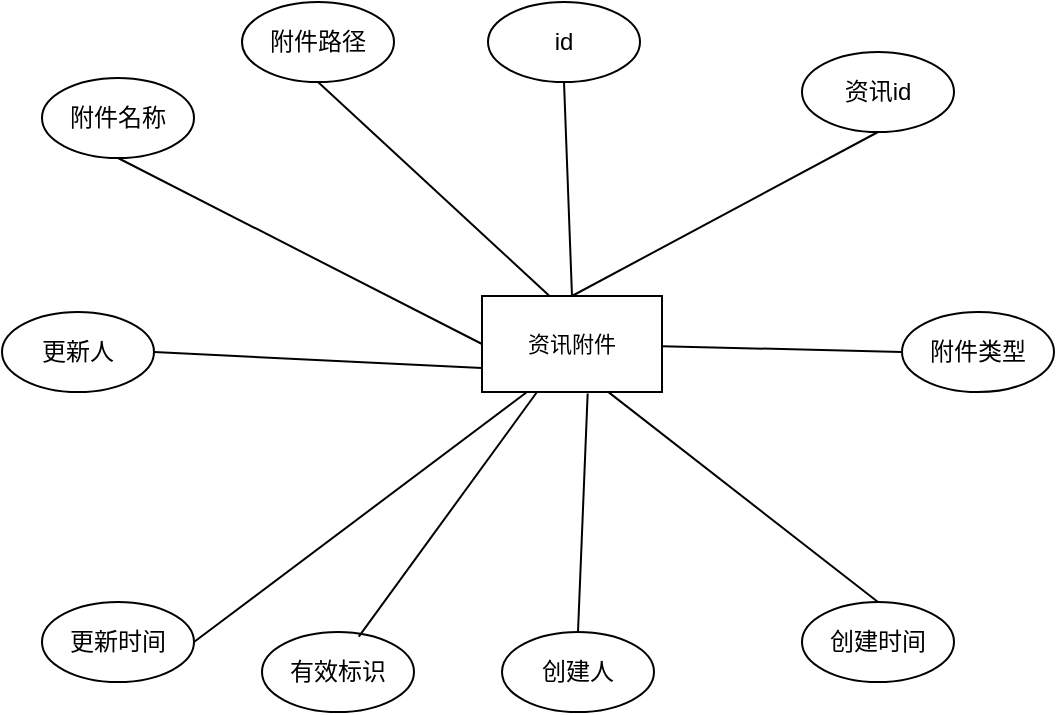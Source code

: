 <mxfile version="14.6.11" type="github" pages="63">
  <diagram id="C5RBs43oDa-KdzZeNtuy" name="资讯附件">
    <mxGraphModel dx="1422" dy="762" grid="1" gridSize="10" guides="1" tooltips="1" connect="1" arrows="1" fold="1" page="1" pageScale="1" pageWidth="827" pageHeight="1169" math="0" shadow="0">
      <root>
        <mxCell id="WIyWlLk6GJQsqaUBKTNV-0" />
        <mxCell id="WIyWlLk6GJQsqaUBKTNV-1" parent="WIyWlLk6GJQsqaUBKTNV-0" />
        <mxCell id="WYvBMiL5dnG_JooyUB5C-0" value="&lt;font style=&quot;font-size: 11px&quot;&gt;资讯附件&lt;/font&gt;" style="rounded=0;whiteSpace=wrap;html=1;" parent="WIyWlLk6GJQsqaUBKTNV-1" vertex="1">
          <mxGeometry x="370" y="432" width="90" height="48" as="geometry" />
        </mxCell>
        <mxCell id="WYvBMiL5dnG_JooyUB5C-1" value="id" style="ellipse;whiteSpace=wrap;html=1;" parent="WIyWlLk6GJQsqaUBKTNV-1" vertex="1">
          <mxGeometry x="373" y="285" width="76" height="40" as="geometry" />
        </mxCell>
        <mxCell id="WYvBMiL5dnG_JooyUB5C-3" value="" style="endArrow=none;html=1;exitX=0.5;exitY=0;exitDx=0;exitDy=0;entryX=0.5;entryY=1;entryDx=0;entryDy=0;" parent="WIyWlLk6GJQsqaUBKTNV-1" source="WYvBMiL5dnG_JooyUB5C-0" target="WYvBMiL5dnG_JooyUB5C-1" edge="1">
          <mxGeometry width="50" height="50" relative="1" as="geometry">
            <mxPoint x="367" y="390" as="sourcePoint" />
            <mxPoint x="417" y="340" as="targetPoint" />
          </mxGeometry>
        </mxCell>
        <mxCell id="WYvBMiL5dnG_JooyUB5C-4" value="资讯id" style="ellipse;whiteSpace=wrap;html=1;" parent="WIyWlLk6GJQsqaUBKTNV-1" vertex="1">
          <mxGeometry x="530" y="310" width="76" height="40" as="geometry" />
        </mxCell>
        <mxCell id="WYvBMiL5dnG_JooyUB5C-5" value="" style="endArrow=none;html=1;exitX=0.5;exitY=0;exitDx=0;exitDy=0;entryX=0.5;entryY=1;entryDx=0;entryDy=0;" parent="WIyWlLk6GJQsqaUBKTNV-1" source="WYvBMiL5dnG_JooyUB5C-0" target="WYvBMiL5dnG_JooyUB5C-4" edge="1">
          <mxGeometry width="50" height="50" relative="1" as="geometry">
            <mxPoint x="517" y="432" as="sourcePoint" />
            <mxPoint x="524" y="340" as="targetPoint" />
          </mxGeometry>
        </mxCell>
        <mxCell id="WYvBMiL5dnG_JooyUB5C-6" value="附件名称" style="ellipse;whiteSpace=wrap;html=1;" parent="WIyWlLk6GJQsqaUBKTNV-1" vertex="1">
          <mxGeometry x="150" y="323" width="76" height="40" as="geometry" />
        </mxCell>
        <mxCell id="WYvBMiL5dnG_JooyUB5C-7" value="" style="endArrow=none;html=1;exitX=0;exitY=0.5;exitDx=0;exitDy=0;entryX=0.5;entryY=1;entryDx=0;entryDy=0;" parent="WIyWlLk6GJQsqaUBKTNV-1" source="WYvBMiL5dnG_JooyUB5C-0" target="WYvBMiL5dnG_JooyUB5C-6" edge="1">
          <mxGeometry width="50" height="50" relative="1" as="geometry">
            <mxPoint x="187" y="470" as="sourcePoint" />
            <mxPoint x="194" y="378" as="targetPoint" />
          </mxGeometry>
        </mxCell>
        <mxCell id="WYvBMiL5dnG_JooyUB5C-8" value="附件路径" style="ellipse;whiteSpace=wrap;html=1;" parent="WIyWlLk6GJQsqaUBKTNV-1" vertex="1">
          <mxGeometry x="250" y="285" width="76" height="40" as="geometry" />
        </mxCell>
        <mxCell id="WYvBMiL5dnG_JooyUB5C-9" value="" style="endArrow=none;html=1;exitX=0.375;exitY=0;exitDx=0;exitDy=0;entryX=0.5;entryY=1;entryDx=0;entryDy=0;exitPerimeter=0;" parent="WIyWlLk6GJQsqaUBKTNV-1" source="WYvBMiL5dnG_JooyUB5C-0" target="WYvBMiL5dnG_JooyUB5C-8" edge="1">
          <mxGeometry width="50" height="50" relative="1" as="geometry">
            <mxPoint x="287" y="432" as="sourcePoint" />
            <mxPoint x="294" y="340" as="targetPoint" />
          </mxGeometry>
        </mxCell>
        <mxCell id="WYvBMiL5dnG_JooyUB5C-10" value="附件类型" style="ellipse;whiteSpace=wrap;html=1;" parent="WIyWlLk6GJQsqaUBKTNV-1" vertex="1">
          <mxGeometry x="580" y="440" width="76" height="40" as="geometry" />
        </mxCell>
        <mxCell id="WYvBMiL5dnG_JooyUB5C-11" value="" style="endArrow=none;html=1;entryX=0;entryY=0.5;entryDx=0;entryDy=0;" parent="WIyWlLk6GJQsqaUBKTNV-1" source="WYvBMiL5dnG_JooyUB5C-0" target="WYvBMiL5dnG_JooyUB5C-10" edge="1">
          <mxGeometry width="50" height="50" relative="1" as="geometry">
            <mxPoint x="627" y="432" as="sourcePoint" />
            <mxPoint x="634" y="340" as="targetPoint" />
          </mxGeometry>
        </mxCell>
        <mxCell id="WYvBMiL5dnG_JooyUB5C-12" value="创建人" style="ellipse;whiteSpace=wrap;html=1;" parent="WIyWlLk6GJQsqaUBKTNV-1" vertex="1">
          <mxGeometry x="380" y="600" width="76" height="40" as="geometry" />
        </mxCell>
        <mxCell id="WYvBMiL5dnG_JooyUB5C-13" value="" style="endArrow=none;html=1;exitX=0.587;exitY=1.015;exitDx=0;exitDy=0;entryX=0.5;entryY=0;entryDx=0;entryDy=0;exitPerimeter=0;" parent="WIyWlLk6GJQsqaUBKTNV-1" source="WYvBMiL5dnG_JooyUB5C-0" target="WYvBMiL5dnG_JooyUB5C-12" edge="1">
          <mxGeometry width="50" height="50" relative="1" as="geometry">
            <mxPoint x="457" y="757" as="sourcePoint" />
            <mxPoint x="464" y="665" as="targetPoint" />
          </mxGeometry>
        </mxCell>
        <mxCell id="WYvBMiL5dnG_JooyUB5C-15" value="更新时间" style="ellipse;whiteSpace=wrap;html=1;" parent="WIyWlLk6GJQsqaUBKTNV-1" vertex="1">
          <mxGeometry x="150" y="585" width="76" height="40" as="geometry" />
        </mxCell>
        <mxCell id="WYvBMiL5dnG_JooyUB5C-16" value="" style="endArrow=none;html=1;exitX=0.25;exitY=1;exitDx=0;exitDy=0;entryX=1;entryY=0.5;entryDx=0;entryDy=0;" parent="WIyWlLk6GJQsqaUBKTNV-1" source="WYvBMiL5dnG_JooyUB5C-0" target="WYvBMiL5dnG_JooyUB5C-15" edge="1">
          <mxGeometry width="50" height="50" relative="1" as="geometry">
            <mxPoint x="243" y="677" as="sourcePoint" />
            <mxPoint x="250" y="585" as="targetPoint" />
          </mxGeometry>
        </mxCell>
        <mxCell id="WYvBMiL5dnG_JooyUB5C-17" value="更新人" style="ellipse;whiteSpace=wrap;html=1;" parent="WIyWlLk6GJQsqaUBKTNV-1" vertex="1">
          <mxGeometry x="130" y="440" width="76" height="40" as="geometry" />
        </mxCell>
        <mxCell id="WYvBMiL5dnG_JooyUB5C-18" value="" style="endArrow=none;html=1;exitX=0;exitY=0.75;exitDx=0;exitDy=0;entryX=1;entryY=0.5;entryDx=0;entryDy=0;" parent="WIyWlLk6GJQsqaUBKTNV-1" source="WYvBMiL5dnG_JooyUB5C-0" target="WYvBMiL5dnG_JooyUB5C-17" edge="1">
          <mxGeometry width="50" height="50" relative="1" as="geometry">
            <mxPoint x="177" y="627" as="sourcePoint" />
            <mxPoint x="184" y="535" as="targetPoint" />
            <Array as="points" />
          </mxGeometry>
        </mxCell>
        <mxCell id="WYvBMiL5dnG_JooyUB5C-19" value="有效标识" style="ellipse;whiteSpace=wrap;html=1;" parent="WIyWlLk6GJQsqaUBKTNV-1" vertex="1">
          <mxGeometry x="260" y="600" width="76" height="40" as="geometry" />
        </mxCell>
        <mxCell id="WYvBMiL5dnG_JooyUB5C-20" value="" style="endArrow=none;html=1;entryX=0.637;entryY=0.057;entryDx=0;entryDy=0;entryPerimeter=0;" parent="WIyWlLk6GJQsqaUBKTNV-1" source="WYvBMiL5dnG_JooyUB5C-0" target="WYvBMiL5dnG_JooyUB5C-19" edge="1">
          <mxGeometry width="50" height="50" relative="1" as="geometry">
            <mxPoint x="331" y="747" as="sourcePoint" />
            <mxPoint x="338" y="655" as="targetPoint" />
          </mxGeometry>
        </mxCell>
        <mxCell id="WYvBMiL5dnG_JooyUB5C-21" value="创建时间" style="ellipse;whiteSpace=wrap;html=1;" parent="WIyWlLk6GJQsqaUBKTNV-1" vertex="1">
          <mxGeometry x="530" y="585" width="76" height="40" as="geometry" />
        </mxCell>
        <mxCell id="WYvBMiL5dnG_JooyUB5C-22" value="" style="endArrow=none;html=1;exitX=0.699;exitY=0.996;exitDx=0;exitDy=0;entryX=0.5;entryY=0;entryDx=0;entryDy=0;exitPerimeter=0;" parent="WIyWlLk6GJQsqaUBKTNV-1" source="WYvBMiL5dnG_JooyUB5C-0" target="WYvBMiL5dnG_JooyUB5C-21" edge="1">
          <mxGeometry width="50" height="50" relative="1" as="geometry">
            <mxPoint x="567" y="767" as="sourcePoint" />
            <mxPoint x="574" y="675" as="targetPoint" />
          </mxGeometry>
        </mxCell>
      </root>
    </mxGraphModel>
  </diagram>
  <diagram id="DpLopxcAc5w7NOyjEuDE" name="关联附件">
    <mxGraphModel dx="790" dy="423" grid="1" gridSize="10" guides="1" tooltips="1" connect="1" arrows="1" fold="1" page="1" pageScale="1" pageWidth="827" pageHeight="1169" math="0" shadow="0">
      <root>
        <mxCell id="fjZ99JO35ARSja49A2t4-0" />
        <mxCell id="fjZ99JO35ARSja49A2t4-1" parent="fjZ99JO35ARSja49A2t4-0" />
        <mxCell id="RiO_kJKoJ16uOnMgaKqi-0" value="关联附件" style="rounded=0;whiteSpace=wrap;html=1;" vertex="1" parent="fjZ99JO35ARSja49A2t4-1">
          <mxGeometry x="318" y="250" width="100" height="50" as="geometry" />
        </mxCell>
        <mxCell id="RiO_kJKoJ16uOnMgaKqi-1" value="id" style="ellipse;whiteSpace=wrap;html=1;" vertex="1" parent="fjZ99JO35ARSja49A2t4-1">
          <mxGeometry x="330" y="100" width="75" height="40" as="geometry" />
        </mxCell>
        <mxCell id="RiO_kJKoJ16uOnMgaKqi-2" value="" style="endArrow=none;html=1;entryX=0.5;entryY=1;entryDx=0;entryDy=0;exitX=0.5;exitY=0;exitDx=0;exitDy=0;" edge="1" parent="fjZ99JO35ARSja49A2t4-1" source="RiO_kJKoJ16uOnMgaKqi-0" target="RiO_kJKoJ16uOnMgaKqi-1">
          <mxGeometry width="50" height="50" relative="1" as="geometry">
            <mxPoint x="360" y="320" as="sourcePoint" />
            <mxPoint x="410" y="270" as="targetPoint" />
          </mxGeometry>
        </mxCell>
        <mxCell id="RiO_kJKoJ16uOnMgaKqi-3" value="业务类型" style="ellipse;whiteSpace=wrap;html=1;" vertex="1" parent="fjZ99JO35ARSja49A2t4-1">
          <mxGeometry x="540" y="170" width="75" height="40" as="geometry" />
        </mxCell>
        <mxCell id="RiO_kJKoJ16uOnMgaKqi-4" value="" style="endArrow=none;html=1;entryX=0;entryY=0.5;entryDx=0;entryDy=0;exitX=1;exitY=0.5;exitDx=0;exitDy=0;" edge="1" parent="fjZ99JO35ARSja49A2t4-1" target="RiO_kJKoJ16uOnMgaKqi-3" source="RiO_kJKoJ16uOnMgaKqi-0">
          <mxGeometry width="50" height="50" relative="1" as="geometry">
            <mxPoint x="378" y="260" as="sourcePoint" />
            <mxPoint x="420" y="280" as="targetPoint" />
          </mxGeometry>
        </mxCell>
        <mxCell id="RiO_kJKoJ16uOnMgaKqi-5" value="附件名称" style="ellipse;whiteSpace=wrap;html=1;" vertex="1" parent="fjZ99JO35ARSja49A2t4-1">
          <mxGeometry x="180" y="110" width="75" height="40" as="geometry" />
        </mxCell>
        <mxCell id="RiO_kJKoJ16uOnMgaKqi-6" value="" style="endArrow=none;html=1;entryX=0.5;entryY=1;entryDx=0;entryDy=0;" edge="1" parent="fjZ99JO35ARSja49A2t4-1" target="RiO_kJKoJ16uOnMgaKqi-5" source="RiO_kJKoJ16uOnMgaKqi-0">
          <mxGeometry width="50" height="50" relative="1" as="geometry">
            <mxPoint x="337" y="247" as="sourcePoint" />
            <mxPoint x="430" y="290" as="targetPoint" />
          </mxGeometry>
        </mxCell>
        <mxCell id="RiO_kJKoJ16uOnMgaKqi-7" value="业务id" style="ellipse;whiteSpace=wrap;html=1;" vertex="1" parent="fjZ99JO35ARSja49A2t4-1">
          <mxGeometry x="460" y="110" width="75" height="40" as="geometry" />
        </mxCell>
        <mxCell id="RiO_kJKoJ16uOnMgaKqi-8" value="" style="endArrow=none;html=1;entryX=0.5;entryY=1;entryDx=0;entryDy=0;exitX=0.75;exitY=0;exitDx=0;exitDy=0;" edge="1" parent="fjZ99JO35ARSja49A2t4-1" target="RiO_kJKoJ16uOnMgaKqi-7" source="RiO_kJKoJ16uOnMgaKqi-0">
          <mxGeometry width="50" height="50" relative="1" as="geometry">
            <mxPoint x="498" y="260" as="sourcePoint" />
            <mxPoint x="540" y="280" as="targetPoint" />
          </mxGeometry>
        </mxCell>
        <mxCell id="RiO_kJKoJ16uOnMgaKqi-9" value="附件类型" style="ellipse;whiteSpace=wrap;html=1;" vertex="1" parent="fjZ99JO35ARSja49A2t4-1">
          <mxGeometry x="105" y="290" width="75" height="40" as="geometry" />
        </mxCell>
        <mxCell id="RiO_kJKoJ16uOnMgaKqi-10" value="" style="endArrow=none;html=1;entryX=1;entryY=0.5;entryDx=0;entryDy=0;exitX=0.25;exitY=1;exitDx=0;exitDy=0;" edge="1" parent="fjZ99JO35ARSja49A2t4-1" target="RiO_kJKoJ16uOnMgaKqi-9" source="RiO_kJKoJ16uOnMgaKqi-0">
          <mxGeometry width="50" height="50" relative="1" as="geometry">
            <mxPoint x="118" y="490" as="sourcePoint" />
            <mxPoint x="160" y="510" as="targetPoint" />
          </mxGeometry>
        </mxCell>
        <mxCell id="RiO_kJKoJ16uOnMgaKqi-11" value="附件路径" style="ellipse;whiteSpace=wrap;html=1;" vertex="1" parent="fjZ99JO35ARSja49A2t4-1">
          <mxGeometry x="110" y="190" width="75" height="40" as="geometry" />
        </mxCell>
        <mxCell id="RiO_kJKoJ16uOnMgaKqi-12" value="" style="endArrow=none;html=1;entryX=0.5;entryY=1;entryDx=0;entryDy=0;exitX=0;exitY=0.5;exitDx=0;exitDy=0;" edge="1" parent="fjZ99JO35ARSja49A2t4-1" target="RiO_kJKoJ16uOnMgaKqi-11" source="RiO_kJKoJ16uOnMgaKqi-0">
          <mxGeometry width="50" height="50" relative="1" as="geometry">
            <mxPoint x="258" y="480" as="sourcePoint" />
            <mxPoint x="300" y="500" as="targetPoint" />
          </mxGeometry>
        </mxCell>
        <mxCell id="RiO_kJKoJ16uOnMgaKqi-13" value="创建时间" style="ellipse;whiteSpace=wrap;html=1;" vertex="1" parent="fjZ99JO35ARSja49A2t4-1">
          <mxGeometry x="150" y="370" width="75" height="40" as="geometry" />
        </mxCell>
        <mxCell id="RiO_kJKoJ16uOnMgaKqi-14" value="" style="endArrow=none;html=1;entryX=1;entryY=0.5;entryDx=0;entryDy=0;exitX=0.5;exitY=1;exitDx=0;exitDy=0;" edge="1" parent="fjZ99JO35ARSja49A2t4-1" target="RiO_kJKoJ16uOnMgaKqi-13" source="RiO_kJKoJ16uOnMgaKqi-0">
          <mxGeometry width="50" height="50" relative="1" as="geometry">
            <mxPoint x="414" y="360" as="sourcePoint" />
            <mxPoint x="231" y="580" as="targetPoint" />
          </mxGeometry>
        </mxCell>
        <mxCell id="RiO_kJKoJ16uOnMgaKqi-15" value="创建人员" style="ellipse;whiteSpace=wrap;html=1;" vertex="1" parent="fjZ99JO35ARSja49A2t4-1">
          <mxGeometry x="430" y="420" width="75" height="40" as="geometry" />
        </mxCell>
        <mxCell id="RiO_kJKoJ16uOnMgaKqi-16" value="" style="endArrow=none;html=1;entryX=0.5;entryY=0;entryDx=0;entryDy=0;exitX=0.75;exitY=1;exitDx=0;exitDy=0;" edge="1" parent="fjZ99JO35ARSja49A2t4-1" target="RiO_kJKoJ16uOnMgaKqi-15" source="RiO_kJKoJ16uOnMgaKqi-0">
          <mxGeometry width="50" height="50" relative="1" as="geometry">
            <mxPoint x="647" y="360" as="sourcePoint" />
            <mxPoint x="464" y="580" as="targetPoint" />
          </mxGeometry>
        </mxCell>
        <mxCell id="RiO_kJKoJ16uOnMgaKqi-17" value="更新时间&lt;span style=&quot;color: rgba(0 , 0 , 0 , 0) ; font-family: monospace ; font-size: 0px&quot;&gt;%3CmxGraphModel%3E%3Croot%3E%3CmxCell%20id%3D%220%22%2F%3E%3CmxCell%20id%3D%221%22%20parent%3D%220%22%2F%3E%3CmxCell%20id%3D%222%22%20value%3D%22%E9%99%84%E4%BB%B6%E7%B1%BB%E5%9E%8B%22%20style%3D%22ellipse%3BwhiteSpace%3Dwrap%3Bhtml%3D1%3B%22%20vertex%3D%221%22%20parent%3D%221%22%3E%3CmxGeometry%20x%3D%22110%22%20y%3D%22330%22%20width%3D%2275%22%20height%3D%2240%22%20as%3D%22geometry%22%2F%3E%3C%2FmxCell%3E%3CmxCell%20id%3D%223%22%20value%3D%22%22%20style%3D%22endArrow%3Dnone%3Bhtml%3D1%3BentryX%3D1%3BentryY%3D0.5%3BentryDx%3D0%3BentryDy%3D0%3BexitX%3D0.25%3BexitY%3D1%3BexitDx%3D0%3BexitDy%3D0%3B%22%20edge%3D%221%22%20target%3D%222%22%20parent%3D%221%22%3E%3CmxGeometry%20width%3D%2250%22%20height%3D%2250%22%20relative%3D%221%22%20as%3D%22geometry%22%3E%3CmxPoint%20x%3D%22343%22%20y%3D%22290%22%20as%3D%22sourcePoint%22%2F%3E%3CmxPoint%20x%3D%22160%22%20y%3D%22510%22%20as%3D%22targetPoint%22%2F%3E%3C%2FmxGeometry%3E%3C%2FmxCell%3E%3C%2Froot%3E%3C%2FmxGraphModel%3E&lt;/span&gt;" style="ellipse;whiteSpace=wrap;html=1;" vertex="1" parent="fjZ99JO35ARSja49A2t4-1">
          <mxGeometry x="550" y="380" width="75" height="40" as="geometry" />
        </mxCell>
        <mxCell id="RiO_kJKoJ16uOnMgaKqi-18" value="" style="endArrow=none;html=1;entryX=0;entryY=0;entryDx=0;entryDy=0;exitX=1;exitY=0.75;exitDx=0;exitDy=0;" edge="1" parent="fjZ99JO35ARSja49A2t4-1" target="RiO_kJKoJ16uOnMgaKqi-17" source="RiO_kJKoJ16uOnMgaKqi-0">
          <mxGeometry width="50" height="50" relative="1" as="geometry">
            <mxPoint x="753" y="410" as="sourcePoint" />
            <mxPoint x="570" y="630" as="targetPoint" />
          </mxGeometry>
        </mxCell>
        <mxCell id="RiO_kJKoJ16uOnMgaKqi-19" value="更新人员" style="ellipse;whiteSpace=wrap;html=1;" vertex="1" parent="fjZ99JO35ARSja49A2t4-1">
          <mxGeometry x="290" y="410" width="75" height="40" as="geometry" />
        </mxCell>
        <mxCell id="RiO_kJKoJ16uOnMgaKqi-20" value="" style="endArrow=none;html=1;entryX=0.5;entryY=0;entryDx=0;entryDy=0;exitX=0.5;exitY=1;exitDx=0;exitDy=0;" edge="1" parent="fjZ99JO35ARSja49A2t4-1" target="RiO_kJKoJ16uOnMgaKqi-19" source="RiO_kJKoJ16uOnMgaKqi-0">
          <mxGeometry width="50" height="50" relative="1" as="geometry">
            <mxPoint x="593" y="320" as="sourcePoint" />
            <mxPoint x="410" y="540" as="targetPoint" />
          </mxGeometry>
        </mxCell>
        <mxCell id="RiO_kJKoJ16uOnMgaKqi-21" value="有效标识" style="ellipse;whiteSpace=wrap;html=1;" vertex="1" parent="fjZ99JO35ARSja49A2t4-1">
          <mxGeometry x="580" y="280" width="75" height="40" as="geometry" />
        </mxCell>
        <mxCell id="RiO_kJKoJ16uOnMgaKqi-22" value="" style="endArrow=none;html=1;entryX=0;entryY=0.5;entryDx=0;entryDy=0;exitX=0.989;exitY=0.652;exitDx=0;exitDy=0;exitPerimeter=0;" edge="1" parent="fjZ99JO35ARSja49A2t4-1" target="RiO_kJKoJ16uOnMgaKqi-21" source="RiO_kJKoJ16uOnMgaKqi-0">
          <mxGeometry width="50" height="50" relative="1" as="geometry">
            <mxPoint x="393" y="450" as="sourcePoint" />
            <mxPoint x="210" y="670" as="targetPoint" />
          </mxGeometry>
        </mxCell>
      </root>
    </mxGraphModel>
  </diagram>
  <diagram id="WJbOZO-neJLi3MN8Ihbf" name="轮播图配置">
    <mxGraphModel dx="981" dy="526" grid="1" gridSize="10" guides="1" tooltips="1" connect="1" arrows="1" fold="1" page="1" pageScale="1" pageWidth="827" pageHeight="1169" math="0" shadow="0">
      <root>
        <mxCell id="hqeCyx5xMJnguZ0FZLV6-0" />
        <mxCell id="hqeCyx5xMJnguZ0FZLV6-1" parent="hqeCyx5xMJnguZ0FZLV6-0" />
        <mxCell id="hqeCyx5xMJnguZ0FZLV6-2" value="轮播图配置" style="rounded=0;whiteSpace=wrap;html=1;" vertex="1" parent="hqeCyx5xMJnguZ0FZLV6-1">
          <mxGeometry x="330" y="290" width="120" height="60" as="geometry" />
        </mxCell>
        <mxCell id="hqeCyx5xMJnguZ0FZLV6-3" value="id" style="ellipse;whiteSpace=wrap;html=1;" vertex="1" parent="hqeCyx5xMJnguZ0FZLV6-1">
          <mxGeometry x="340" y="80" width="100" height="50" as="geometry" />
        </mxCell>
        <mxCell id="hqeCyx5xMJnguZ0FZLV6-4" value="" style="endArrow=none;html=1;entryX=0.5;entryY=1;entryDx=0;entryDy=0;exitX=0.5;exitY=0;exitDx=0;exitDy=0;" edge="1" parent="hqeCyx5xMJnguZ0FZLV6-1" source="hqeCyx5xMJnguZ0FZLV6-2" target="hqeCyx5xMJnguZ0FZLV6-3">
          <mxGeometry width="50" height="50" relative="1" as="geometry">
            <mxPoint x="390" y="290" as="sourcePoint" />
            <mxPoint x="440" y="340" as="targetPoint" />
          </mxGeometry>
        </mxCell>
        <mxCell id="hqeCyx5xMJnguZ0FZLV6-5" style="edgeStyle=none;rounded=0;orthogonalLoop=1;jettySize=auto;html=1;entryX=0.5;entryY=0;entryDx=0;entryDy=0;" edge="1" parent="hqeCyx5xMJnguZ0FZLV6-1" source="hqeCyx5xMJnguZ0FZLV6-2" target="hqeCyx5xMJnguZ0FZLV6-2">
          <mxGeometry relative="1" as="geometry" />
        </mxCell>
        <mxCell id="hqeCyx5xMJnguZ0FZLV6-6" value="图片路径" style="ellipse;whiteSpace=wrap;html=1;" vertex="1" parent="hqeCyx5xMJnguZ0FZLV6-1">
          <mxGeometry x="470" y="110" width="100" height="50" as="geometry" />
        </mxCell>
        <mxCell id="hqeCyx5xMJnguZ0FZLV6-7" value="" style="endArrow=none;html=1;entryX=0.5;entryY=1;entryDx=0;entryDy=0;exitX=0.75;exitY=0;exitDx=0;exitDy=0;" edge="1" parent="hqeCyx5xMJnguZ0FZLV6-1" target="hqeCyx5xMJnguZ0FZLV6-6" source="hqeCyx5xMJnguZ0FZLV6-2">
          <mxGeometry width="50" height="50" relative="1" as="geometry">
            <mxPoint x="610" y="350" as="sourcePoint" />
            <mxPoint x="660" y="400" as="targetPoint" />
          </mxGeometry>
        </mxCell>
        <mxCell id="hqeCyx5xMJnguZ0FZLV6-8" value="打开类型" style="ellipse;whiteSpace=wrap;html=1;" vertex="1" parent="hqeCyx5xMJnguZ0FZLV6-1">
          <mxGeometry x="190" y="110" width="100" height="50" as="geometry" />
        </mxCell>
        <mxCell id="hqeCyx5xMJnguZ0FZLV6-9" value="" style="endArrow=none;html=1;entryX=0.5;entryY=1;entryDx=0;entryDy=0;exitX=0.25;exitY=0;exitDx=0;exitDy=0;" edge="1" parent="hqeCyx5xMJnguZ0FZLV6-1" target="hqeCyx5xMJnguZ0FZLV6-8" source="hqeCyx5xMJnguZ0FZLV6-2">
          <mxGeometry width="50" height="50" relative="1" as="geometry">
            <mxPoint x="170" y="340" as="sourcePoint" />
            <mxPoint x="220" y="390" as="targetPoint" />
          </mxGeometry>
        </mxCell>
        <mxCell id="hqeCyx5xMJnguZ0FZLV6-10" value="跳转链接" style="ellipse;whiteSpace=wrap;html=1;" vertex="1" parent="hqeCyx5xMJnguZ0FZLV6-1">
          <mxGeometry x="110" y="220" width="100" height="50" as="geometry" />
        </mxCell>
        <mxCell id="hqeCyx5xMJnguZ0FZLV6-11" value="" style="endArrow=none;html=1;entryX=1;entryY=1;entryDx=0;entryDy=0;exitX=0;exitY=0.5;exitDx=0;exitDy=0;" edge="1" parent="hqeCyx5xMJnguZ0FZLV6-1" target="hqeCyx5xMJnguZ0FZLV6-10" source="hqeCyx5xMJnguZ0FZLV6-2">
          <mxGeometry width="50" height="50" relative="1" as="geometry">
            <mxPoint x="210" y="650" as="sourcePoint" />
            <mxPoint x="260" y="700" as="targetPoint" />
          </mxGeometry>
        </mxCell>
        <mxCell id="hqeCyx5xMJnguZ0FZLV6-12" value="排序" style="ellipse;whiteSpace=wrap;html=1;" vertex="1" parent="hqeCyx5xMJnguZ0FZLV6-1">
          <mxGeometry x="600" y="210" width="100" height="50" as="geometry" />
        </mxCell>
        <mxCell id="hqeCyx5xMJnguZ0FZLV6-13" value="" style="endArrow=none;html=1;entryX=0;entryY=1;entryDx=0;entryDy=0;exitX=1;exitY=0.5;exitDx=0;exitDy=0;" edge="1" parent="hqeCyx5xMJnguZ0FZLV6-1" target="hqeCyx5xMJnguZ0FZLV6-12" source="hqeCyx5xMJnguZ0FZLV6-2">
          <mxGeometry width="50" height="50" relative="1" as="geometry">
            <mxPoint x="540" y="600" as="sourcePoint" />
            <mxPoint x="590" y="650" as="targetPoint" />
          </mxGeometry>
        </mxCell>
        <mxCell id="hqeCyx5xMJnguZ0FZLV6-14" value="生效时间" style="ellipse;whiteSpace=wrap;html=1;" vertex="1" parent="hqeCyx5xMJnguZ0FZLV6-1">
          <mxGeometry x="60" y="350" width="100" height="50" as="geometry" />
        </mxCell>
        <mxCell id="hqeCyx5xMJnguZ0FZLV6-15" value="" style="endArrow=none;html=1;entryX=1;entryY=0.5;entryDx=0;entryDy=0;exitX=0;exitY=0.75;exitDx=0;exitDy=0;" edge="1" parent="hqeCyx5xMJnguZ0FZLV6-1" target="hqeCyx5xMJnguZ0FZLV6-14" source="hqeCyx5xMJnguZ0FZLV6-2">
          <mxGeometry width="50" height="50" relative="1" as="geometry">
            <mxPoint x="280" y="450" as="sourcePoint" />
            <mxPoint x="210" y="830" as="targetPoint" />
          </mxGeometry>
        </mxCell>
        <mxCell id="hqeCyx5xMJnguZ0FZLV6-16" value="失效时间" style="ellipse;whiteSpace=wrap;html=1;" vertex="1" parent="hqeCyx5xMJnguZ0FZLV6-1">
          <mxGeometry x="120" y="430" width="100" height="50" as="geometry" />
        </mxCell>
        <mxCell id="hqeCyx5xMJnguZ0FZLV6-17" value="" style="endArrow=none;html=1;entryX=1;entryY=0;entryDx=0;entryDy=0;exitX=0.25;exitY=1;exitDx=0;exitDy=0;" edge="1" parent="hqeCyx5xMJnguZ0FZLV6-1" target="hqeCyx5xMJnguZ0FZLV6-16" source="hqeCyx5xMJnguZ0FZLV6-2">
          <mxGeometry width="50" height="50" relative="1" as="geometry">
            <mxPoint x="414" y="520" as="sourcePoint" />
            <mxPoint x="344" y="900" as="targetPoint" />
          </mxGeometry>
        </mxCell>
        <mxCell id="hqeCyx5xMJnguZ0FZLV6-18" value="创建时间" style="ellipse;whiteSpace=wrap;html=1;" vertex="1" parent="hqeCyx5xMJnguZ0FZLV6-1">
          <mxGeometry x="340" y="510" width="100" height="50" as="geometry" />
        </mxCell>
        <mxCell id="hqeCyx5xMJnguZ0FZLV6-19" value="" style="endArrow=none;html=1;entryX=0.5;entryY=0;entryDx=0;entryDy=0;exitX=0.5;exitY=1;exitDx=0;exitDy=0;" edge="1" parent="hqeCyx5xMJnguZ0FZLV6-1" target="hqeCyx5xMJnguZ0FZLV6-18" source="hqeCyx5xMJnguZ0FZLV6-2">
          <mxGeometry width="50" height="50" relative="1" as="geometry">
            <mxPoint x="760" y="460" as="sourcePoint" />
            <mxPoint x="690" y="840" as="targetPoint" />
          </mxGeometry>
        </mxCell>
        <mxCell id="hqeCyx5xMJnguZ0FZLV6-20" value="创建人" style="ellipse;whiteSpace=wrap;html=1;" vertex="1" parent="hqeCyx5xMJnguZ0FZLV6-1">
          <mxGeometry x="210" y="505" width="100" height="50" as="geometry" />
        </mxCell>
        <mxCell id="hqeCyx5xMJnguZ0FZLV6-21" value="" style="endArrow=none;html=1;entryX=0.5;entryY=0;entryDx=0;entryDy=0;exitX=0.5;exitY=1;exitDx=0;exitDy=0;" edge="1" parent="hqeCyx5xMJnguZ0FZLV6-1" target="hqeCyx5xMJnguZ0FZLV6-20" source="hqeCyx5xMJnguZ0FZLV6-2">
          <mxGeometry width="50" height="50" relative="1" as="geometry">
            <mxPoint x="550" y="550" as="sourcePoint" />
            <mxPoint x="480" y="930" as="targetPoint" />
          </mxGeometry>
        </mxCell>
        <mxCell id="hqeCyx5xMJnguZ0FZLV6-22" value="更新人" style="ellipse;whiteSpace=wrap;html=1;" vertex="1" parent="hqeCyx5xMJnguZ0FZLV6-1">
          <mxGeometry x="630" y="340" width="100" height="50" as="geometry" />
        </mxCell>
        <mxCell id="hqeCyx5xMJnguZ0FZLV6-23" value="" style="endArrow=none;html=1;entryX=0;entryY=0.5;entryDx=0;entryDy=0;exitX=1;exitY=0.75;exitDx=0;exitDy=0;" edge="1" parent="hqeCyx5xMJnguZ0FZLV6-1" target="hqeCyx5xMJnguZ0FZLV6-22" source="hqeCyx5xMJnguZ0FZLV6-2">
          <mxGeometry width="50" height="50" relative="1" as="geometry">
            <mxPoint x="505" y="380" as="sourcePoint" />
            <mxPoint x="645" y="710" as="targetPoint" />
          </mxGeometry>
        </mxCell>
        <mxCell id="hqeCyx5xMJnguZ0FZLV6-24" value="更新时间" style="ellipse;whiteSpace=wrap;html=1;" vertex="1" parent="hqeCyx5xMJnguZ0FZLV6-1">
          <mxGeometry x="590" y="430" width="100" height="50" as="geometry" />
        </mxCell>
        <mxCell id="hqeCyx5xMJnguZ0FZLV6-25" value="" style="endArrow=none;html=1;entryX=0;entryY=0;entryDx=0;entryDy=0;exitX=1.021;exitY=0.875;exitDx=0;exitDy=0;exitPerimeter=0;" edge="1" parent="hqeCyx5xMJnguZ0FZLV6-1" target="hqeCyx5xMJnguZ0FZLV6-24" source="hqeCyx5xMJnguZ0FZLV6-2">
          <mxGeometry width="50" height="50" relative="1" as="geometry">
            <mxPoint x="530" y="440" as="sourcePoint" />
            <mxPoint x="670" y="770" as="targetPoint" />
          </mxGeometry>
        </mxCell>
        <mxCell id="hqeCyx5xMJnguZ0FZLV6-26" value="有效标识" style="ellipse;whiteSpace=wrap;html=1;" vertex="1" parent="hqeCyx5xMJnguZ0FZLV6-1">
          <mxGeometry x="470" y="490" width="100" height="50" as="geometry" />
        </mxCell>
        <mxCell id="hqeCyx5xMJnguZ0FZLV6-27" value="" style="endArrow=none;html=1;entryX=0;entryY=0;entryDx=0;entryDy=0;exitX=0.75;exitY=1;exitDx=0;exitDy=0;" edge="1" parent="hqeCyx5xMJnguZ0FZLV6-1" target="hqeCyx5xMJnguZ0FZLV6-26" source="hqeCyx5xMJnguZ0FZLV6-2">
          <mxGeometry width="50" height="50" relative="1" as="geometry">
            <mxPoint x="430" y="360" as="sourcePoint" />
            <mxPoint x="725" y="840" as="targetPoint" />
          </mxGeometry>
        </mxCell>
      </root>
    </mxGraphModel>
  </diagram>
  <diagram id="b1NLD0osCIEQVb0K-4mY" name="黑名单记录">
    <mxGraphModel dx="981" dy="526" grid="1" gridSize="10" guides="1" tooltips="1" connect="1" arrows="1" fold="1" page="1" pageScale="1" pageWidth="827" pageHeight="1169" math="0" shadow="0">
      <root>
        <mxCell id="Pp9e2XmeXHJhgYT37U2z-0" />
        <mxCell id="Pp9e2XmeXHJhgYT37U2z-1" parent="Pp9e2XmeXHJhgYT37U2z-0" />
        <mxCell id="Pp9e2XmeXHJhgYT37U2z-2" value="黑名单记录" style="rounded=0;whiteSpace=wrap;html=1;strokeColor=#000000;fillColor=#FFFFFF;" vertex="1" parent="Pp9e2XmeXHJhgYT37U2z-1">
          <mxGeometry x="330" y="310" width="110" height="50" as="geometry" />
        </mxCell>
        <mxCell id="Pp9e2XmeXHJhgYT37U2z-4" value="id" style="ellipse;whiteSpace=wrap;html=1;strokeColor=#000000;fillColor=#FFFFFF;" vertex="1" parent="Pp9e2XmeXHJhgYT37U2z-1">
          <mxGeometry x="310" y="140" width="90" height="50" as="geometry" />
        </mxCell>
        <mxCell id="Pp9e2XmeXHJhgYT37U2z-5" value="" style="endArrow=none;html=1;strokeColor=#000000;entryX=0.5;entryY=1;entryDx=0;entryDy=0;exitX=0.5;exitY=0;exitDx=0;exitDy=0;" edge="1" parent="Pp9e2XmeXHJhgYT37U2z-1" source="Pp9e2XmeXHJhgYT37U2z-2" target="Pp9e2XmeXHJhgYT37U2z-4">
          <mxGeometry width="50" height="50" relative="1" as="geometry">
            <mxPoint x="380" y="340" as="sourcePoint" />
            <mxPoint x="430" y="290" as="targetPoint" />
          </mxGeometry>
        </mxCell>
        <mxCell id="Pp9e2XmeXHJhgYT37U2z-6" value="创建时间" style="ellipse;whiteSpace=wrap;html=1;strokeColor=#000000;fillColor=#FFFFFF;" vertex="1" parent="Pp9e2XmeXHJhgYT37U2z-1">
          <mxGeometry x="470" y="150" width="90" height="50" as="geometry" />
        </mxCell>
        <mxCell id="Pp9e2XmeXHJhgYT37U2z-7" value="" style="endArrow=none;html=1;strokeColor=#000000;entryX=0.5;entryY=1;entryDx=0;entryDy=0;" edge="1" parent="Pp9e2XmeXHJhgYT37U2z-1" target="Pp9e2XmeXHJhgYT37U2z-6" source="Pp9e2XmeXHJhgYT37U2z-2">
          <mxGeometry width="50" height="50" relative="1" as="geometry">
            <mxPoint x="395" y="320.0" as="sourcePoint" />
            <mxPoint x="440" y="300" as="targetPoint" />
          </mxGeometry>
        </mxCell>
        <mxCell id="Pp9e2XmeXHJhgYT37U2z-8" value="公示状态" style="ellipse;whiteSpace=wrap;html=1;strokeColor=#000000;fillColor=#FFFFFF;" vertex="1" parent="Pp9e2XmeXHJhgYT37U2z-1">
          <mxGeometry x="570" y="240" width="90" height="50" as="geometry" />
        </mxCell>
        <mxCell id="Pp9e2XmeXHJhgYT37U2z-9" value="" style="endArrow=none;html=1;strokeColor=#000000;entryX=0;entryY=0.5;entryDx=0;entryDy=0;exitX=1;exitY=0.25;exitDx=0;exitDy=0;" edge="1" parent="Pp9e2XmeXHJhgYT37U2z-1" target="Pp9e2XmeXHJhgYT37U2z-8" source="Pp9e2XmeXHJhgYT37U2z-2">
          <mxGeometry width="50" height="50" relative="1" as="geometry">
            <mxPoint x="405" y="330.0" as="sourcePoint" />
            <mxPoint x="450" y="310" as="targetPoint" />
          </mxGeometry>
        </mxCell>
        <mxCell id="Pp9e2XmeXHJhgYT37U2z-10" value="撤销理由" style="ellipse;whiteSpace=wrap;html=1;strokeColor=#000000;fillColor=#FFFFFF;" vertex="1" parent="Pp9e2XmeXHJhgYT37U2z-1">
          <mxGeometry x="580" y="330" width="90" height="50" as="geometry" />
        </mxCell>
        <mxCell id="Pp9e2XmeXHJhgYT37U2z-11" value="" style="endArrow=none;html=1;strokeColor=#000000;exitX=1.029;exitY=0.604;exitDx=0;exitDy=0;exitPerimeter=0;" edge="1" parent="Pp9e2XmeXHJhgYT37U2z-1" target="Pp9e2XmeXHJhgYT37U2z-10" source="Pp9e2XmeXHJhgYT37U2z-2">
          <mxGeometry width="50" height="50" relative="1" as="geometry">
            <mxPoint x="415" y="340.0" as="sourcePoint" />
            <mxPoint x="460" y="320" as="targetPoint" />
          </mxGeometry>
        </mxCell>
        <mxCell id="Pp9e2XmeXHJhgYT37U2z-12" value="公示理由" style="ellipse;whiteSpace=wrap;html=1;strokeColor=#000000;fillColor=#FFFFFF;" vertex="1" parent="Pp9e2XmeXHJhgYT37U2z-1">
          <mxGeometry x="540" y="420" width="90" height="50" as="geometry" />
        </mxCell>
        <mxCell id="Pp9e2XmeXHJhgYT37U2z-13" value="" style="endArrow=none;html=1;strokeColor=#000000;exitX=0.75;exitY=1;exitDx=0;exitDy=0;" edge="1" parent="Pp9e2XmeXHJhgYT37U2z-1" target="Pp9e2XmeXHJhgYT37U2z-12" source="Pp9e2XmeXHJhgYT37U2z-2">
          <mxGeometry width="50" height="50" relative="1" as="geometry">
            <mxPoint x="425" y="350.0" as="sourcePoint" />
            <mxPoint x="470" y="330" as="targetPoint" />
          </mxGeometry>
        </mxCell>
        <mxCell id="Pp9e2XmeXHJhgYT37U2z-14" value="黑名单企业" style="ellipse;whiteSpace=wrap;html=1;strokeColor=#000000;fillColor=#FFFFFF;" vertex="1" parent="Pp9e2XmeXHJhgYT37U2z-1">
          <mxGeometry x="390" y="460" width="90" height="50" as="geometry" />
        </mxCell>
        <mxCell id="Pp9e2XmeXHJhgYT37U2z-15" value="" style="endArrow=none;html=1;strokeColor=#000000;exitX=0.5;exitY=1;exitDx=0;exitDy=0;" edge="1" parent="Pp9e2XmeXHJhgYT37U2z-1" source="Pp9e2XmeXHJhgYT37U2z-2">
          <mxGeometry width="50" height="50" relative="1" as="geometry">
            <mxPoint x="435" y="360.0" as="sourcePoint" />
            <mxPoint x="450" y="460" as="targetPoint" />
          </mxGeometry>
        </mxCell>
        <mxCell id="Pp9e2XmeXHJhgYT37U2z-16" value="创建人" style="ellipse;whiteSpace=wrap;html=1;strokeColor=#000000;fillColor=#FFFFFF;" vertex="1" parent="Pp9e2XmeXHJhgYT37U2z-1">
          <mxGeometry x="130" y="270" width="90" height="50" as="geometry" />
        </mxCell>
        <mxCell id="Pp9e2XmeXHJhgYT37U2z-17" value="" style="endArrow=none;html=1;strokeColor=#000000;entryX=0.962;entryY=0.659;entryDx=0;entryDy=0;entryPerimeter=0;" edge="1" parent="Pp9e2XmeXHJhgYT37U2z-1" target="Pp9e2XmeXHJhgYT37U2z-16" source="Pp9e2XmeXHJhgYT37U2z-2">
          <mxGeometry width="50" height="50" relative="1" as="geometry">
            <mxPoint x="185" y="340.0" as="sourcePoint" />
            <mxPoint x="230" y="320" as="targetPoint" />
          </mxGeometry>
        </mxCell>
        <mxCell id="Pp9e2XmeXHJhgYT37U2z-18" value="更新时间" style="ellipse;whiteSpace=wrap;html=1;strokeColor=#000000;fillColor=#FFFFFF;" vertex="1" parent="Pp9e2XmeXHJhgYT37U2z-1">
          <mxGeometry x="120" y="380" width="90" height="50" as="geometry" />
        </mxCell>
        <mxCell id="Pp9e2XmeXHJhgYT37U2z-19" value="" style="endArrow=none;html=1;strokeColor=#000000;entryX=1;entryY=0.5;entryDx=0;entryDy=0;" edge="1" parent="Pp9e2XmeXHJhgYT37U2z-1" target="Pp9e2XmeXHJhgYT37U2z-18" source="Pp9e2XmeXHJhgYT37U2z-2">
          <mxGeometry width="50" height="50" relative="1" as="geometry">
            <mxPoint x="135" y="490.0" as="sourcePoint" />
            <mxPoint x="180" y="470" as="targetPoint" />
          </mxGeometry>
        </mxCell>
        <mxCell id="Pp9e2XmeXHJhgYT37U2z-21" value="更新人员" style="ellipse;whiteSpace=wrap;html=1;strokeColor=#000000;fillColor=#FFFFFF;" vertex="1" parent="Pp9e2XmeXHJhgYT37U2z-1">
          <mxGeometry x="150" y="180" width="90" height="50" as="geometry" />
        </mxCell>
        <mxCell id="Pp9e2XmeXHJhgYT37U2z-22" value="" style="endArrow=none;html=1;strokeColor=#000000;entryX=0.797;entryY=0.887;entryDx=0;entryDy=0;exitX=0.17;exitY=-0.03;exitDx=0;exitDy=0;exitPerimeter=0;entryPerimeter=0;" edge="1" parent="Pp9e2XmeXHJhgYT37U2z-1" target="Pp9e2XmeXHJhgYT37U2z-21" source="Pp9e2XmeXHJhgYT37U2z-2">
          <mxGeometry width="50" height="50" relative="1" as="geometry">
            <mxPoint x="275" y="460.0" as="sourcePoint" />
            <mxPoint x="320" y="440" as="targetPoint" />
          </mxGeometry>
        </mxCell>
        <mxCell id="Pp9e2XmeXHJhgYT37U2z-23" value="有效标识" style="ellipse;whiteSpace=wrap;html=1;strokeColor=#000000;fillColor=#FFFFFF;" vertex="1" parent="Pp9e2XmeXHJhgYT37U2z-1">
          <mxGeometry x="240" y="450" width="90" height="50" as="geometry" />
        </mxCell>
        <mxCell id="Pp9e2XmeXHJhgYT37U2z-24" value="" style="endArrow=none;html=1;strokeColor=#000000;" edge="1" parent="Pp9e2XmeXHJhgYT37U2z-1" target="Pp9e2XmeXHJhgYT37U2z-23" source="Pp9e2XmeXHJhgYT37U2z-2">
          <mxGeometry width="50" height="50" relative="1" as="geometry">
            <mxPoint x="215" y="550.0" as="sourcePoint" />
            <mxPoint x="260" y="530" as="targetPoint" />
          </mxGeometry>
        </mxCell>
      </root>
    </mxGraphModel>
  </diagram>
  <diagram id="mwhUfAwBqeUJnnlrrQv_" name="购物车">
    <mxGraphModel dx="948" dy="508" grid="1" gridSize="10" guides="1" tooltips="1" connect="1" arrows="1" fold="1" page="1" pageScale="1" pageWidth="827" pageHeight="1169" math="0" shadow="0">
      <root>
        <mxCell id="NsithLLmdRPGPe82V_oD-0" />
        <mxCell id="NsithLLmdRPGPe82V_oD-1" parent="NsithLLmdRPGPe82V_oD-0" />
        <mxCell id="NsithLLmdRPGPe82V_oD-2" value="购物车" style="rounded=0;whiteSpace=wrap;html=1;strokeColor=#000000;fillColor=#FFFFFF;" vertex="1" parent="NsithLLmdRPGPe82V_oD-1">
          <mxGeometry x="360" y="230" width="90" height="40" as="geometry" />
        </mxCell>
        <mxCell id="NsithLLmdRPGPe82V_oD-3" value="id" style="ellipse;whiteSpace=wrap;html=1;strokeColor=#000000;fillColor=#FFFFFF;" vertex="1" parent="NsithLLmdRPGPe82V_oD-1">
          <mxGeometry x="370" y="90" width="80" height="50" as="geometry" />
        </mxCell>
        <mxCell id="NsithLLmdRPGPe82V_oD-4" value="" style="endArrow=none;html=1;strokeColor=#000000;exitX=0.459;exitY=-0.018;exitDx=0;exitDy=0;exitPerimeter=0;" edge="1" parent="NsithLLmdRPGPe82V_oD-1" source="NsithLLmdRPGPe82V_oD-2" target="NsithLLmdRPGPe82V_oD-3">
          <mxGeometry width="50" height="50" relative="1" as="geometry">
            <mxPoint x="410" y="220" as="sourcePoint" />
            <mxPoint x="460" y="170" as="targetPoint" />
          </mxGeometry>
        </mxCell>
        <mxCell id="NsithLLmdRPGPe82V_oD-7" value="商品主图" style="ellipse;whiteSpace=wrap;html=1;strokeColor=#000000;fillColor=#FFFFFF;" vertex="1" parent="NsithLLmdRPGPe82V_oD-1">
          <mxGeometry x="510" y="140" width="80" height="50" as="geometry" />
        </mxCell>
        <mxCell id="NsithLLmdRPGPe82V_oD-8" value="" style="endArrow=none;html=1;strokeColor=#000000;exitX=0.75;exitY=0;exitDx=0;exitDy=0;" edge="1" parent="NsithLLmdRPGPe82V_oD-1" target="NsithLLmdRPGPe82V_oD-7" source="NsithLLmdRPGPe82V_oD-2">
          <mxGeometry width="50" height="50" relative="1" as="geometry">
            <mxPoint x="411.31" y="239.28" as="sourcePoint" />
            <mxPoint x="470" y="180" as="targetPoint" />
          </mxGeometry>
        </mxCell>
        <mxCell id="NsithLLmdRPGPe82V_oD-9" value="添加到购物车的价格" style="ellipse;whiteSpace=wrap;html=1;strokeColor=#000000;fillColor=#FFFFFF;" vertex="1" parent="NsithLLmdRPGPe82V_oD-1">
          <mxGeometry x="310" y="350" width="80" height="50" as="geometry" />
        </mxCell>
        <mxCell id="NsithLLmdRPGPe82V_oD-10" value="" style="endArrow=none;html=1;strokeColor=#000000;exitX=0.25;exitY=1;exitDx=0;exitDy=0;" edge="1" parent="NsithLLmdRPGPe82V_oD-1" target="NsithLLmdRPGPe82V_oD-9" source="NsithLLmdRPGPe82V_oD-2">
          <mxGeometry width="50" height="50" relative="1" as="geometry">
            <mxPoint x="421.31" y="249.28" as="sourcePoint" />
            <mxPoint x="480" y="190" as="targetPoint" />
          </mxGeometry>
        </mxCell>
        <mxCell id="NsithLLmdRPGPe82V_oD-11" value="购买数量" style="ellipse;whiteSpace=wrap;html=1;strokeColor=#000000;fillColor=#FFFFFF;" vertex="1" parent="NsithLLmdRPGPe82V_oD-1">
          <mxGeometry x="530" y="310" width="80" height="50" as="geometry" />
        </mxCell>
        <mxCell id="NsithLLmdRPGPe82V_oD-12" value="" style="endArrow=none;html=1;strokeColor=#000000;exitX=1;exitY=0.75;exitDx=0;exitDy=0;" edge="1" parent="NsithLLmdRPGPe82V_oD-1" target="NsithLLmdRPGPe82V_oD-11" source="NsithLLmdRPGPe82V_oD-2">
          <mxGeometry width="50" height="50" relative="1" as="geometry">
            <mxPoint x="431.31" y="259.28" as="sourcePoint" />
            <mxPoint x="490" y="200" as="targetPoint" />
          </mxGeometry>
        </mxCell>
        <mxCell id="NsithLLmdRPGPe82V_oD-13" value="用户" style="ellipse;whiteSpace=wrap;html=1;strokeColor=#000000;fillColor=#FFFFFF;" vertex="1" parent="NsithLLmdRPGPe82V_oD-1">
          <mxGeometry x="210" y="310" width="80" height="50" as="geometry" />
        </mxCell>
        <mxCell id="NsithLLmdRPGPe82V_oD-14" value="" style="endArrow=none;html=1;strokeColor=#000000;exitX=0;exitY=1;exitDx=0;exitDy=0;" edge="1" parent="NsithLLmdRPGPe82V_oD-1" target="NsithLLmdRPGPe82V_oD-13" source="NsithLLmdRPGPe82V_oD-2">
          <mxGeometry width="50" height="50" relative="1" as="geometry">
            <mxPoint x="441" y="269" as="sourcePoint" />
            <mxPoint x="500" y="210" as="targetPoint" />
          </mxGeometry>
        </mxCell>
        <mxCell id="NsithLLmdRPGPe82V_oD-15" value="服务商品" style="ellipse;whiteSpace=wrap;html=1;strokeColor=#000000;fillColor=#FFFFFF;" vertex="1" parent="NsithLLmdRPGPe82V_oD-1">
          <mxGeometry x="414" y="350" width="80" height="50" as="geometry" />
        </mxCell>
        <mxCell id="NsithLLmdRPGPe82V_oD-16" value="" style="endArrow=none;html=1;strokeColor=#000000;exitX=0.75;exitY=1;exitDx=0;exitDy=0;" edge="1" parent="NsithLLmdRPGPe82V_oD-1" target="NsithLLmdRPGPe82V_oD-15" source="NsithLLmdRPGPe82V_oD-2">
          <mxGeometry width="50" height="50" relative="1" as="geometry">
            <mxPoint x="451.31" y="279.28" as="sourcePoint" />
            <mxPoint x="510" y="220" as="targetPoint" />
          </mxGeometry>
        </mxCell>
        <mxCell id="NsithLLmdRPGPe82V_oD-17" value="服务商" style="ellipse;whiteSpace=wrap;html=1;strokeColor=#000000;fillColor=#FFFFFF;" vertex="1" parent="NsithLLmdRPGPe82V_oD-1">
          <mxGeometry x="550" y="230" width="80" height="50" as="geometry" />
        </mxCell>
        <mxCell id="NsithLLmdRPGPe82V_oD-18" value="" style="endArrow=none;html=1;strokeColor=#000000;exitX=1;exitY=0.25;exitDx=0;exitDy=0;" edge="1" parent="NsithLLmdRPGPe82V_oD-1" target="NsithLLmdRPGPe82V_oD-17" source="NsithLLmdRPGPe82V_oD-2">
          <mxGeometry width="50" height="50" relative="1" as="geometry">
            <mxPoint x="452" y="250" as="sourcePoint" />
            <mxPoint x="680" y="220" as="targetPoint" />
          </mxGeometry>
        </mxCell>
        <mxCell id="NsithLLmdRPGPe82V_oD-19" value="商品名称" style="ellipse;whiteSpace=wrap;html=1;strokeColor=#000000;fillColor=#FFFFFF;" vertex="1" parent="NsithLLmdRPGPe82V_oD-1">
          <mxGeometry x="240" y="130" width="80" height="50" as="geometry" />
        </mxCell>
        <mxCell id="NsithLLmdRPGPe82V_oD-20" value="" style="endArrow=none;html=1;strokeColor=#000000;exitX=0;exitY=0.25;exitDx=0;exitDy=0;" edge="1" parent="NsithLLmdRPGPe82V_oD-1" target="NsithLLmdRPGPe82V_oD-19" source="NsithLLmdRPGPe82V_oD-2">
          <mxGeometry width="50" height="50" relative="1" as="geometry">
            <mxPoint x="251.31" y="249.28" as="sourcePoint" />
            <mxPoint x="310" y="190" as="targetPoint" />
          </mxGeometry>
        </mxCell>
        <mxCell id="NsithLLmdRPGPe82V_oD-21" value="创建时间" style="ellipse;whiteSpace=wrap;html=1;strokeColor=#000000;fillColor=#FFFFFF;" vertex="1" parent="NsithLLmdRPGPe82V_oD-1">
          <mxGeometry x="180" y="230" width="80" height="50" as="geometry" />
        </mxCell>
        <mxCell id="NsithLLmdRPGPe82V_oD-22" value="" style="endArrow=none;html=1;strokeColor=#000000;exitX=0;exitY=0.75;exitDx=0;exitDy=0;" edge="1" parent="NsithLLmdRPGPe82V_oD-1" target="NsithLLmdRPGPe82V_oD-21" source="NsithLLmdRPGPe82V_oD-2">
          <mxGeometry width="50" height="50" relative="1" as="geometry">
            <mxPoint x="171.31" y="329.28" as="sourcePoint" />
            <mxPoint x="230" y="270" as="targetPoint" />
          </mxGeometry>
        </mxCell>
      </root>
    </mxGraphModel>
  </diagram>
  <diagram id="XLyTzaHENu2UTqCLC87O" name="资讯">
    <mxGraphModel dx="948" dy="508" grid="1" gridSize="10" guides="1" tooltips="1" connect="1" arrows="1" fold="1" page="1" pageScale="1" pageWidth="827" pageHeight="1169" math="0" shadow="0">
      <root>
        <mxCell id="UL541DKSSzaT4TsDX8XP-0" />
        <mxCell id="UL541DKSSzaT4TsDX8XP-1" parent="UL541DKSSzaT4TsDX8XP-0" />
        <mxCell id="UL541DKSSzaT4TsDX8XP-2" value="资讯" style="rounded=0;whiteSpace=wrap;html=1;strokeColor=#000000;fillColor=#FFFFFF;" vertex="1" parent="UL541DKSSzaT4TsDX8XP-1">
          <mxGeometry x="380" y="320" width="94" height="40" as="geometry" />
        </mxCell>
        <mxCell id="UL541DKSSzaT4TsDX8XP-3" value="id" style="ellipse;whiteSpace=wrap;html=1;strokeColor=#000000;fillColor=#FFFFFF;" vertex="1" parent="UL541DKSSzaT4TsDX8XP-1">
          <mxGeometry x="334" y="120" width="80" height="50" as="geometry" />
        </mxCell>
        <mxCell id="UL541DKSSzaT4TsDX8XP-4" value="" style="endArrow=none;html=1;strokeColor=#000000;entryX=0.5;entryY=1;entryDx=0;entryDy=0;exitX=0.326;exitY=0;exitDx=0;exitDy=0;exitPerimeter=0;" edge="1" parent="UL541DKSSzaT4TsDX8XP-1" source="UL541DKSSzaT4TsDX8XP-2" target="UL541DKSSzaT4TsDX8XP-3">
          <mxGeometry width="50" height="50" relative="1" as="geometry">
            <mxPoint x="400" y="320" as="sourcePoint" />
            <mxPoint x="450" y="270" as="targetPoint" />
          </mxGeometry>
        </mxCell>
        <mxCell id="UL541DKSSzaT4TsDX8XP-5" value="缩略图路径" style="ellipse;whiteSpace=wrap;html=1;strokeColor=#000000;fillColor=#FFFFFF;" vertex="1" parent="UL541DKSSzaT4TsDX8XP-1">
          <mxGeometry x="246" y="120" width="80" height="50" as="geometry" />
        </mxCell>
        <mxCell id="UL541DKSSzaT4TsDX8XP-6" value="" style="endArrow=none;html=1;strokeColor=#000000;entryX=0.5;entryY=1;entryDx=0;entryDy=0;exitX=0.25;exitY=0;exitDx=0;exitDy=0;" edge="1" parent="UL541DKSSzaT4TsDX8XP-1" target="UL541DKSSzaT4TsDX8XP-5" source="UL541DKSSzaT4TsDX8XP-2">
          <mxGeometry width="50" height="50" relative="1" as="geometry">
            <mxPoint x="410" y="330.0" as="sourcePoint" />
            <mxPoint x="460" y="280" as="targetPoint" />
          </mxGeometry>
        </mxCell>
        <mxCell id="UL541DKSSzaT4TsDX8XP-7" value="缩略图名称" style="ellipse;whiteSpace=wrap;html=1;strokeColor=#000000;fillColor=#FFFFFF;" vertex="1" parent="UL541DKSSzaT4TsDX8XP-1">
          <mxGeometry x="170" y="150" width="80" height="50" as="geometry" />
        </mxCell>
        <mxCell id="UL541DKSSzaT4TsDX8XP-8" value="" style="endArrow=none;html=1;strokeColor=#000000;entryX=1;entryY=1;entryDx=0;entryDy=0;exitX=0.042;exitY=-0.02;exitDx=0;exitDy=0;exitPerimeter=0;" edge="1" parent="UL541DKSSzaT4TsDX8XP-1" target="UL541DKSSzaT4TsDX8XP-7" source="UL541DKSSzaT4TsDX8XP-2">
          <mxGeometry width="50" height="50" relative="1" as="geometry">
            <mxPoint x="369" y="321" as="sourcePoint" />
            <mxPoint x="470" y="290" as="targetPoint" />
          </mxGeometry>
        </mxCell>
        <mxCell id="UL541DKSSzaT4TsDX8XP-9" value="文章去html内容" style="ellipse;whiteSpace=wrap;html=1;strokeColor=#000000;fillColor=#FFFFFF;" vertex="1" parent="UL541DKSSzaT4TsDX8XP-1">
          <mxGeometry x="420" y="130" width="80" height="50" as="geometry" />
        </mxCell>
        <mxCell id="UL541DKSSzaT4TsDX8XP-10" value="" style="endArrow=none;html=1;strokeColor=#000000;entryX=0.5;entryY=1;entryDx=0;entryDy=0;exitX=0.5;exitY=0;exitDx=0;exitDy=0;" edge="1" parent="UL541DKSSzaT4TsDX8XP-1" target="UL541DKSSzaT4TsDX8XP-9" source="UL541DKSSzaT4TsDX8XP-2">
          <mxGeometry width="50" height="50" relative="1" as="geometry">
            <mxPoint x="430" y="350.0" as="sourcePoint" />
            <mxPoint x="480" y="300" as="targetPoint" />
          </mxGeometry>
        </mxCell>
        <mxCell id="UL541DKSSzaT4TsDX8XP-11" value="文章内容" style="ellipse;whiteSpace=wrap;html=1;strokeColor=#000000;fillColor=#FFFFFF;" vertex="1" parent="UL541DKSSzaT4TsDX8XP-1">
          <mxGeometry x="504" y="140" width="80" height="50" as="geometry" />
        </mxCell>
        <mxCell id="UL541DKSSzaT4TsDX8XP-12" value="" style="endArrow=none;html=1;strokeColor=#000000;entryX=0;entryY=1;entryDx=0;entryDy=0;exitX=0.841;exitY=0.003;exitDx=0;exitDy=0;exitPerimeter=0;" edge="1" parent="UL541DKSSzaT4TsDX8XP-1" target="UL541DKSSzaT4TsDX8XP-11" source="UL541DKSSzaT4TsDX8XP-2">
          <mxGeometry width="50" height="50" relative="1" as="geometry">
            <mxPoint x="440" y="360.0" as="sourcePoint" />
            <mxPoint x="490" y="310" as="targetPoint" />
          </mxGeometry>
        </mxCell>
        <mxCell id="UL541DKSSzaT4TsDX8XP-13" value="资讯标题" style="ellipse;whiteSpace=wrap;html=1;strokeColor=#000000;fillColor=#FFFFFF;" vertex="1" parent="UL541DKSSzaT4TsDX8XP-1">
          <mxGeometry x="560" y="180" width="80" height="50" as="geometry" />
        </mxCell>
        <mxCell id="UL541DKSSzaT4TsDX8XP-14" value="" style="endArrow=none;html=1;strokeColor=#000000;entryX=0;entryY=1;entryDx=0;entryDy=0;exitX=1;exitY=0.25;exitDx=0;exitDy=0;" edge="1" parent="UL541DKSSzaT4TsDX8XP-1" target="UL541DKSSzaT4TsDX8XP-13" source="UL541DKSSzaT4TsDX8XP-2">
          <mxGeometry width="50" height="50" relative="1" as="geometry">
            <mxPoint x="450" y="370.0" as="sourcePoint" />
            <mxPoint x="500" y="320" as="targetPoint" />
          </mxGeometry>
        </mxCell>
        <mxCell id="UL541DKSSzaT4TsDX8XP-15" value="更新人" style="ellipse;whiteSpace=wrap;html=1;strokeColor=#000000;fillColor=#FFFFFF;" vertex="1" parent="UL541DKSSzaT4TsDX8XP-1">
          <mxGeometry x="150" y="430" width="80" height="50" as="geometry" />
        </mxCell>
        <mxCell id="UL541DKSSzaT4TsDX8XP-16" value="" style="endArrow=none;html=1;strokeColor=#000000;entryX=1;entryY=0;entryDx=0;entryDy=0;exitX=0;exitY=1;exitDx=0;exitDy=0;" edge="1" parent="UL541DKSSzaT4TsDX8XP-1" target="UL541DKSSzaT4TsDX8XP-15" source="UL541DKSSzaT4TsDX8XP-2">
          <mxGeometry width="50" height="50" relative="1" as="geometry">
            <mxPoint x="648" y="460.0" as="sourcePoint" />
            <mxPoint x="698" y="410" as="targetPoint" />
          </mxGeometry>
        </mxCell>
        <mxCell id="UL541DKSSzaT4TsDX8XP-17" value="发布时间" style="ellipse;whiteSpace=wrap;html=1;strokeColor=#000000;fillColor=#FFFFFF;" vertex="1" parent="UL541DKSSzaT4TsDX8XP-1">
          <mxGeometry x="125" y="320" width="80" height="50" as="geometry" />
        </mxCell>
        <mxCell id="UL541DKSSzaT4TsDX8XP-18" value="" style="endArrow=none;html=1;strokeColor=#000000;entryX=1;entryY=0.5;entryDx=0;entryDy=0;exitX=0;exitY=0.5;exitDx=0;exitDy=0;" edge="1" parent="UL541DKSSzaT4TsDX8XP-1" target="UL541DKSSzaT4TsDX8XP-17" source="UL541DKSSzaT4TsDX8XP-2">
          <mxGeometry width="50" height="50" relative="1" as="geometry">
            <mxPoint x="424" y="390.0" as="sourcePoint" />
            <mxPoint x="708" y="420" as="targetPoint" />
          </mxGeometry>
        </mxCell>
        <mxCell id="UL541DKSSzaT4TsDX8XP-19" value="更新时间" style="ellipse;whiteSpace=wrap;html=1;strokeColor=#000000;fillColor=#FFFFFF;" vertex="1" parent="UL541DKSSzaT4TsDX8XP-1">
          <mxGeometry x="180" y="480" width="80" height="50" as="geometry" />
        </mxCell>
        <mxCell id="UL541DKSSzaT4TsDX8XP-20" value="" style="endArrow=none;html=1;strokeColor=#000000;entryX=1;entryY=0;entryDx=0;entryDy=0;" edge="1" parent="UL541DKSSzaT4TsDX8XP-1" target="UL541DKSSzaT4TsDX8XP-19" source="UL541DKSSzaT4TsDX8XP-2">
          <mxGeometry width="50" height="50" relative="1" as="geometry">
            <mxPoint x="434" y="400.0" as="sourcePoint" />
            <mxPoint x="718" y="430" as="targetPoint" />
          </mxGeometry>
        </mxCell>
        <mxCell id="UL541DKSSzaT4TsDX8XP-21" value="有效标识" style="ellipse;whiteSpace=wrap;html=1;strokeColor=#000000;fillColor=#FFFFFF;" vertex="1" parent="UL541DKSSzaT4TsDX8XP-1">
          <mxGeometry x="409" y="550" width="80" height="50" as="geometry" />
        </mxCell>
        <mxCell id="UL541DKSSzaT4TsDX8XP-22" value="" style="endArrow=none;html=1;strokeColor=#000000;entryX=0.5;entryY=0;entryDx=0;entryDy=0;exitX=0.5;exitY=1;exitDx=0;exitDy=0;" edge="1" parent="UL541DKSSzaT4TsDX8XP-1" target="UL541DKSSzaT4TsDX8XP-21" source="UL541DKSSzaT4TsDX8XP-2">
          <mxGeometry width="50" height="50" relative="1" as="geometry">
            <mxPoint x="414" y="380" as="sourcePoint" />
            <mxPoint x="728" y="440" as="targetPoint" />
          </mxGeometry>
        </mxCell>
        <mxCell id="UL541DKSSzaT4TsDX8XP-23" value="行业名称" style="ellipse;whiteSpace=wrap;html=1;strokeColor=#000000;fillColor=#FFFFFF;" vertex="1" parent="UL541DKSSzaT4TsDX8XP-1">
          <mxGeometry x="650" y="520" width="80" height="50" as="geometry" />
        </mxCell>
        <mxCell id="UL541DKSSzaT4TsDX8XP-24" value="" style="endArrow=none;html=1;strokeColor=#000000;entryX=0.5;entryY=0;entryDx=0;entryDy=0;exitX=0.881;exitY=1.015;exitDx=0;exitDy=0;exitPerimeter=0;" edge="1" parent="UL541DKSSzaT4TsDX8XP-1" target="UL541DKSSzaT4TsDX8XP-23" source="UL541DKSSzaT4TsDX8XP-2">
          <mxGeometry width="50" height="50" relative="1" as="geometry">
            <mxPoint x="454" y="420.0" as="sourcePoint" />
            <mxPoint x="738" y="450" as="targetPoint" />
          </mxGeometry>
        </mxCell>
        <mxCell id="UL541DKSSzaT4TsDX8XP-25" value="创建人" style="ellipse;whiteSpace=wrap;html=1;strokeColor=#000000;fillColor=#FFFFFF;" vertex="1" parent="UL541DKSSzaT4TsDX8XP-1">
          <mxGeometry x="580" y="235" width="80" height="50" as="geometry" />
        </mxCell>
        <mxCell id="UL541DKSSzaT4TsDX8XP-26" value="" style="endArrow=none;html=1;strokeColor=#000000;entryX=0;entryY=0.5;entryDx=0;entryDy=0;exitX=1.001;exitY=0.59;exitDx=0;exitDy=0;exitPerimeter=0;" edge="1" parent="UL541DKSSzaT4TsDX8XP-1" target="UL541DKSSzaT4TsDX8XP-25" source="UL541DKSSzaT4TsDX8XP-2">
          <mxGeometry width="50" height="50" relative="1" as="geometry">
            <mxPoint x="654" y="360.0" as="sourcePoint" />
            <mxPoint x="938" y="390" as="targetPoint" />
          </mxGeometry>
        </mxCell>
        <mxCell id="UL541DKSSzaT4TsDX8XP-27" value="上传文件" style="ellipse;whiteSpace=wrap;html=1;strokeColor=#000000;fillColor=#FFFFFF;" vertex="1" parent="UL541DKSSzaT4TsDX8XP-1">
          <mxGeometry x="570" y="542.5" width="80" height="50" as="geometry" />
        </mxCell>
        <mxCell id="UL541DKSSzaT4TsDX8XP-28" value="" style="endArrow=none;html=1;strokeColor=#000000;entryX=0.5;entryY=0;entryDx=0;entryDy=0;exitX=0.75;exitY=1;exitDx=0;exitDy=0;" edge="1" parent="UL541DKSSzaT4TsDX8XP-1" target="UL541DKSSzaT4TsDX8XP-27" source="UL541DKSSzaT4TsDX8XP-2">
          <mxGeometry width="50" height="50" relative="1" as="geometry">
            <mxPoint x="464" y="430.0" as="sourcePoint" />
            <mxPoint x="748" y="460" as="targetPoint" />
          </mxGeometry>
        </mxCell>
        <mxCell id="UL541DKSSzaT4TsDX8XP-29" value="是否隐藏" style="ellipse;whiteSpace=wrap;html=1;strokeColor=#000000;fillColor=#FFFFFF;" vertex="1" parent="UL541DKSSzaT4TsDX8XP-1">
          <mxGeometry x="660" y="457" width="80" height="50" as="geometry" />
        </mxCell>
        <mxCell id="UL541DKSSzaT4TsDX8XP-30" value="" style="endArrow=none;html=1;strokeColor=#000000;entryX=0;entryY=0;entryDx=0;entryDy=0;exitX=0.909;exitY=0.992;exitDx=0;exitDy=0;exitPerimeter=0;" edge="1" parent="UL541DKSSzaT4TsDX8XP-1" target="UL541DKSSzaT4TsDX8XP-29" source="UL541DKSSzaT4TsDX8XP-2">
          <mxGeometry width="50" height="50" relative="1" as="geometry">
            <mxPoint x="474" y="440.0" as="sourcePoint" />
            <mxPoint x="758" y="470" as="targetPoint" />
          </mxGeometry>
        </mxCell>
        <mxCell id="UL541DKSSzaT4TsDX8XP-31" value="创建时间" style="ellipse;whiteSpace=wrap;html=1;strokeColor=#000000;fillColor=#FFFFFF;" vertex="1" parent="UL541DKSSzaT4TsDX8XP-1">
          <mxGeometry x="490" y="530" width="80" height="50" as="geometry" />
        </mxCell>
        <mxCell id="UL541DKSSzaT4TsDX8XP-32" value="" style="endArrow=none;html=1;strokeColor=#000000;entryX=0.5;entryY=0;entryDx=0;entryDy=0;exitX=0.645;exitY=0.992;exitDx=0;exitDy=0;exitPerimeter=0;" edge="1" parent="UL541DKSSzaT4TsDX8XP-1" target="UL541DKSSzaT4TsDX8XP-31" source="UL541DKSSzaT4TsDX8XP-2">
          <mxGeometry width="50" height="50" relative="1" as="geometry">
            <mxPoint x="484" y="450.0" as="sourcePoint" />
            <mxPoint x="768" y="480" as="targetPoint" />
          </mxGeometry>
        </mxCell>
        <mxCell id="UL541DKSSzaT4TsDX8XP-33" value="阅读数" style="ellipse;whiteSpace=wrap;html=1;strokeColor=#000000;fillColor=#FFFFFF;" vertex="1" parent="UL541DKSSzaT4TsDX8XP-1">
          <mxGeometry x="630" y="397" width="80" height="50" as="geometry" />
        </mxCell>
        <mxCell id="UL541DKSSzaT4TsDX8XP-34" value="" style="endArrow=none;html=1;strokeColor=#000000;exitX=1;exitY=1;exitDx=0;exitDy=0;entryX=0;entryY=0.5;entryDx=0;entryDy=0;" edge="1" parent="UL541DKSSzaT4TsDX8XP-1" target="UL541DKSSzaT4TsDX8XP-33" source="UL541DKSSzaT4TsDX8XP-2">
          <mxGeometry width="50" height="50" relative="1" as="geometry">
            <mxPoint x="494" y="460.0" as="sourcePoint" />
            <mxPoint x="778" y="490" as="targetPoint" />
          </mxGeometry>
        </mxCell>
        <mxCell id="UL541DKSSzaT4TsDX8XP-35" value="是否推荐" style="ellipse;whiteSpace=wrap;html=1;strokeColor=#000000;fillColor=#FFFFFF;" vertex="1" parent="UL541DKSSzaT4TsDX8XP-1">
          <mxGeometry x="620" y="340" width="80" height="50" as="geometry" />
        </mxCell>
        <mxCell id="UL541DKSSzaT4TsDX8XP-36" value="" style="endArrow=none;html=1;strokeColor=#000000;entryX=0;entryY=0.5;entryDx=0;entryDy=0;exitX=0.996;exitY=0.9;exitDx=0;exitDy=0;exitPerimeter=0;" edge="1" parent="UL541DKSSzaT4TsDX8XP-1" target="UL541DKSSzaT4TsDX8XP-35" source="UL541DKSSzaT4TsDX8XP-2">
          <mxGeometry width="50" height="50" relative="1" as="geometry">
            <mxPoint x="504" y="470.0" as="sourcePoint" />
            <mxPoint x="788" y="500" as="targetPoint" />
          </mxGeometry>
        </mxCell>
        <mxCell id="UL541DKSSzaT4TsDX8XP-37" value="是否首页显示" style="ellipse;whiteSpace=wrap;html=1;strokeColor=#000000;fillColor=#FFFFFF;" vertex="1" parent="UL541DKSSzaT4TsDX8XP-1">
          <mxGeometry x="610" y="285" width="80" height="50" as="geometry" />
        </mxCell>
        <mxCell id="UL541DKSSzaT4TsDX8XP-38" value="" style="endArrow=none;html=1;strokeColor=#000000;entryX=0;entryY=0.5;entryDx=0;entryDy=0;exitX=1;exitY=0.75;exitDx=0;exitDy=0;" edge="1" parent="UL541DKSSzaT4TsDX8XP-1" target="UL541DKSSzaT4TsDX8XP-37" source="UL541DKSSzaT4TsDX8XP-2">
          <mxGeometry width="50" height="50" relative="1" as="geometry">
            <mxPoint x="514" y="480.0" as="sourcePoint" />
            <mxPoint x="798" y="510" as="targetPoint" />
          </mxGeometry>
        </mxCell>
        <mxCell id="UL541DKSSzaT4TsDX8XP-39" value="职工人数结束" style="ellipse;whiteSpace=wrap;html=1;strokeColor=#000000;fillColor=#FFFFFF;" vertex="1" parent="UL541DKSSzaT4TsDX8XP-1">
          <mxGeometry x="140" y="374" width="80" height="50" as="geometry" />
        </mxCell>
        <mxCell id="UL541DKSSzaT4TsDX8XP-40" value="" style="endArrow=none;html=1;strokeColor=#000000;entryX=0.99;entryY=0.356;entryDx=0;entryDy=0;exitX=0;exitY=0.75;exitDx=0;exitDy=0;entryPerimeter=0;" edge="1" parent="UL541DKSSzaT4TsDX8XP-1" target="UL541DKSSzaT4TsDX8XP-39" source="UL541DKSSzaT4TsDX8XP-2">
          <mxGeometry width="50" height="50" relative="1" as="geometry">
            <mxPoint x="434" y="400.0" as="sourcePoint" />
            <mxPoint x="718" y="430" as="targetPoint" />
          </mxGeometry>
        </mxCell>
        <mxCell id="UL541DKSSzaT4TsDX8XP-41" value="职工人数开始" style="ellipse;whiteSpace=wrap;html=1;strokeColor=#000000;fillColor=#FFFFFF;" vertex="1" parent="UL541DKSSzaT4TsDX8XP-1">
          <mxGeometry x="241" y="520" width="80" height="50" as="geometry" />
        </mxCell>
        <mxCell id="UL541DKSSzaT4TsDX8XP-42" value="" style="endArrow=none;html=1;strokeColor=#000000;entryX=0.5;entryY=0;entryDx=0;entryDy=0;exitX=0.25;exitY=1;exitDx=0;exitDy=0;" edge="1" parent="UL541DKSSzaT4TsDX8XP-1" target="UL541DKSSzaT4TsDX8XP-41" source="UL541DKSSzaT4TsDX8XP-2">
          <mxGeometry width="50" height="50" relative="1" as="geometry">
            <mxPoint x="412" y="362" as="sourcePoint" />
            <mxPoint x="728" y="440" as="targetPoint" />
          </mxGeometry>
        </mxCell>
        <mxCell id="UL541DKSSzaT4TsDX8XP-43" value="注册资本结束" style="ellipse;whiteSpace=wrap;html=1;strokeColor=#000000;fillColor=#FFFFFF;" vertex="1" parent="UL541DKSSzaT4TsDX8XP-1">
          <mxGeometry x="130" y="260" width="80" height="50" as="geometry" />
        </mxCell>
        <mxCell id="UL541DKSSzaT4TsDX8XP-44" value="" style="endArrow=none;html=1;strokeColor=#000000;entryX=1;entryY=0.5;entryDx=0;entryDy=0;exitX=0;exitY=0.25;exitDx=0;exitDy=0;" edge="1" parent="UL541DKSSzaT4TsDX8XP-1" target="UL541DKSSzaT4TsDX8XP-43" source="UL541DKSSzaT4TsDX8XP-2">
          <mxGeometry width="50" height="50" relative="1" as="geometry">
            <mxPoint x="454" y="420.0" as="sourcePoint" />
            <mxPoint x="738" y="450" as="targetPoint" />
          </mxGeometry>
        </mxCell>
        <mxCell id="UL541DKSSzaT4TsDX8XP-45" value="注册资本开始" style="ellipse;whiteSpace=wrap;html=1;strokeColor=#000000;fillColor=#FFFFFF;" vertex="1" parent="UL541DKSSzaT4TsDX8XP-1">
          <mxGeometry x="130" y="200" width="80" height="50" as="geometry" />
        </mxCell>
        <mxCell id="UL541DKSSzaT4TsDX8XP-46" value="" style="endArrow=none;html=1;strokeColor=#000000;entryX=1;entryY=0.5;entryDx=0;entryDy=0;exitX=0.007;exitY=0.084;exitDx=0;exitDy=0;exitPerimeter=0;" edge="1" parent="UL541DKSSzaT4TsDX8XP-1" target="UL541DKSSzaT4TsDX8XP-45" source="UL541DKSSzaT4TsDX8XP-2">
          <mxGeometry width="50" height="50" relative="1" as="geometry">
            <mxPoint x="464" y="430.0" as="sourcePoint" />
            <mxPoint x="748" y="460" as="targetPoint" />
          </mxGeometry>
        </mxCell>
        <mxCell id="UL541DKSSzaT4TsDX8XP-47" value="企业标签" style="ellipse;whiteSpace=wrap;html=1;strokeColor=#000000;fillColor=#FFFFFF;" vertex="1" parent="UL541DKSSzaT4TsDX8XP-1">
          <mxGeometry x="321" y="542.5" width="80" height="50" as="geometry" />
        </mxCell>
        <mxCell id="UL541DKSSzaT4TsDX8XP-48" value="" style="endArrow=none;html=1;strokeColor=#000000;entryX=0.5;entryY=0;entryDx=0;entryDy=0;exitX=0.45;exitY=1.003;exitDx=0;exitDy=0;exitPerimeter=0;" edge="1" parent="UL541DKSSzaT4TsDX8XP-1" target="UL541DKSSzaT4TsDX8XP-47" source="UL541DKSSzaT4TsDX8XP-2">
          <mxGeometry width="50" height="50" relative="1" as="geometry">
            <mxPoint x="368" y="510.0" as="sourcePoint" />
            <mxPoint x="652" y="540" as="targetPoint" />
          </mxGeometry>
        </mxCell>
        <mxCell id="UL541DKSSzaT4TsDX8XP-49" style="edgeStyle=none;rounded=0;orthogonalLoop=1;jettySize=auto;html=1;exitX=1;exitY=1;exitDx=0;exitDy=0;strokeColor=#000000;" edge="1" parent="UL541DKSSzaT4TsDX8XP-1" source="UL541DKSSzaT4TsDX8XP-31" target="UL541DKSSzaT4TsDX8XP-31">
          <mxGeometry relative="1" as="geometry" />
        </mxCell>
      </root>
    </mxGraphModel>
  </diagram>
  <diagram id="KK5sa5KX6I6rLNmabSCi" name="资讯企业标签信息">
    <mxGraphModel dx="948" dy="508" grid="1" gridSize="10" guides="1" tooltips="1" connect="1" arrows="1" fold="1" page="1" pageScale="1" pageWidth="827" pageHeight="1169" math="0" shadow="0">
      <root>
        <mxCell id="9iqfQPTKzJb4mscJF_2J-0" />
        <mxCell id="9iqfQPTKzJb4mscJF_2J-1" parent="9iqfQPTKzJb4mscJF_2J-0" />
        <mxCell id="ofz9qKN4w7-bltUi_5lQ-0" value="资讯企业标签信息" style="rounded=0;whiteSpace=wrap;html=1;strokeColor=#000000;fillColor=#FFFFFF;" vertex="1" parent="9iqfQPTKzJb4mscJF_2J-1">
          <mxGeometry x="352" y="440" width="90" height="45" as="geometry" />
        </mxCell>
        <mxCell id="ofz9qKN4w7-bltUi_5lQ-1" value="id" style="ellipse;whiteSpace=wrap;html=1;strokeColor=#000000;fillColor=#FFFFFF;" vertex="1" parent="9iqfQPTKzJb4mscJF_2J-1">
          <mxGeometry x="352" y="300" width="80" height="50" as="geometry" />
        </mxCell>
        <mxCell id="BFUBU5ZZGLOXlyi84vUm-0" value="" style="endArrow=none;html=1;strokeColor=#000000;entryX=0.5;entryY=1;entryDx=0;entryDy=0;" edge="1" parent="9iqfQPTKzJb4mscJF_2J-1" source="ofz9qKN4w7-bltUi_5lQ-0" target="ofz9qKN4w7-bltUi_5lQ-1">
          <mxGeometry width="50" height="50" relative="1" as="geometry">
            <mxPoint x="390" y="420" as="sourcePoint" />
            <mxPoint x="440" y="370" as="targetPoint" />
          </mxGeometry>
        </mxCell>
        <mxCell id="BFUBU5ZZGLOXlyi84vUm-1" value="资讯" style="ellipse;whiteSpace=wrap;html=1;strokeColor=#000000;fillColor=#FFFFFF;" vertex="1" parent="9iqfQPTKzJb4mscJF_2J-1">
          <mxGeometry x="190" y="370" width="80" height="50" as="geometry" />
        </mxCell>
        <mxCell id="BFUBU5ZZGLOXlyi84vUm-2" value="" style="endArrow=none;html=1;strokeColor=#000000;entryX=1;entryY=1;entryDx=0;entryDy=0;exitX=0;exitY=0.25;exitDx=0;exitDy=0;" edge="1" parent="9iqfQPTKzJb4mscJF_2J-1" target="BFUBU5ZZGLOXlyi84vUm-1" source="ofz9qKN4w7-bltUi_5lQ-0">
          <mxGeometry width="50" height="50" relative="1" as="geometry">
            <mxPoint x="400" y="430" as="sourcePoint" />
            <mxPoint x="450" y="380" as="targetPoint" />
          </mxGeometry>
        </mxCell>
        <mxCell id="BFUBU5ZZGLOXlyi84vUm-3" value="企业标签" style="ellipse;whiteSpace=wrap;html=1;strokeColor=#000000;fillColor=#FFFFFF;" vertex="1" parent="9iqfQPTKzJb4mscJF_2J-1">
          <mxGeometry x="510" y="330" width="80" height="50" as="geometry" />
        </mxCell>
        <mxCell id="BFUBU5ZZGLOXlyi84vUm-4" value="" style="endArrow=none;html=1;strokeColor=#000000;entryX=0;entryY=1;entryDx=0;entryDy=0;" edge="1" parent="9iqfQPTKzJb4mscJF_2J-1" target="BFUBU5ZZGLOXlyi84vUm-3">
          <mxGeometry width="50" height="50" relative="1" as="geometry">
            <mxPoint x="410" y="440" as="sourcePoint" />
            <mxPoint x="460" y="390" as="targetPoint" />
          </mxGeometry>
        </mxCell>
        <mxCell id="BFUBU5ZZGLOXlyi84vUm-5" value="企业标签id" style="ellipse;whiteSpace=wrap;html=1;strokeColor=#000000;fillColor=#FFFFFF;" vertex="1" parent="9iqfQPTKzJb4mscJF_2J-1">
          <mxGeometry x="570" y="420" width="80" height="50" as="geometry" />
        </mxCell>
        <mxCell id="BFUBU5ZZGLOXlyi84vUm-6" value="" style="endArrow=none;html=1;strokeColor=#000000;entryX=0.033;entryY=0.667;entryDx=0;entryDy=0;exitX=1;exitY=0.5;exitDx=0;exitDy=0;entryPerimeter=0;" edge="1" parent="9iqfQPTKzJb4mscJF_2J-1" target="BFUBU5ZZGLOXlyi84vUm-5" source="ofz9qKN4w7-bltUi_5lQ-0">
          <mxGeometry width="50" height="50" relative="1" as="geometry">
            <mxPoint x="420" y="450" as="sourcePoint" />
            <mxPoint x="470" y="400" as="targetPoint" />
          </mxGeometry>
        </mxCell>
      </root>
    </mxGraphModel>
  </diagram>
  <diagram id="xBdqdMDaX5CjxpB2UUSn" name="资讯行业信息">
    <mxGraphModel dx="948" dy="508" grid="1" gridSize="10" guides="1" tooltips="1" connect="1" arrows="1" fold="1" page="1" pageScale="1" pageWidth="827" pageHeight="1169" math="0" shadow="0">
      <root>
        <mxCell id="h10tlyoAuqr6P7a6iQGl-0" />
        <mxCell id="h10tlyoAuqr6P7a6iQGl-1" parent="h10tlyoAuqr6P7a6iQGl-0" />
        <mxCell id="h10tlyoAuqr6P7a6iQGl-2" value="资讯行业信息" style="rounded=0;whiteSpace=wrap;html=1;strokeColor=#000000;fillColor=#FFFFFF;" vertex="1" parent="h10tlyoAuqr6P7a6iQGl-1">
          <mxGeometry x="360" y="380" width="90" height="45" as="geometry" />
        </mxCell>
        <mxCell id="W43SZXTdbPHLSc7GV52P-0" value="id" style="ellipse;whiteSpace=wrap;html=1;strokeColor=#000000;fillColor=#FFFFFF;" vertex="1" parent="h10tlyoAuqr6P7a6iQGl-1">
          <mxGeometry x="334" y="240" width="80" height="50" as="geometry" />
        </mxCell>
        <mxCell id="-S7sdcosqao3m10XJbFD-0" value="" style="endArrow=none;html=1;strokeColor=#000000;entryX=0.5;entryY=1;entryDx=0;entryDy=0;" edge="1" parent="h10tlyoAuqr6P7a6iQGl-1" source="h10tlyoAuqr6P7a6iQGl-2" target="W43SZXTdbPHLSc7GV52P-0">
          <mxGeometry width="50" height="50" relative="1" as="geometry">
            <mxPoint x="405" y="370" as="sourcePoint" />
            <mxPoint x="440" y="370" as="targetPoint" />
          </mxGeometry>
        </mxCell>
        <mxCell id="-S7sdcosqao3m10XJbFD-1" value="资讯" style="ellipse;whiteSpace=wrap;html=1;strokeColor=#000000;fillColor=#FFFFFF;" vertex="1" parent="h10tlyoAuqr6P7a6iQGl-1">
          <mxGeometry x="180" y="310" width="80" height="50" as="geometry" />
        </mxCell>
        <mxCell id="-S7sdcosqao3m10XJbFD-2" value="" style="endArrow=none;html=1;strokeColor=#000000;entryX=1;entryY=1;entryDx=0;entryDy=0;exitX=0;exitY=0.5;exitDx=0;exitDy=0;" edge="1" parent="h10tlyoAuqr6P7a6iQGl-1" target="-S7sdcosqao3m10XJbFD-1" source="h10tlyoAuqr6P7a6iQGl-2">
          <mxGeometry width="50" height="50" relative="1" as="geometry">
            <mxPoint x="415" y="380" as="sourcePoint" />
            <mxPoint x="450" y="380" as="targetPoint" />
          </mxGeometry>
        </mxCell>
        <mxCell id="-S7sdcosqao3m10XJbFD-3" value="行业" style="ellipse;whiteSpace=wrap;html=1;strokeColor=#000000;fillColor=#FFFFFF;" vertex="1" parent="h10tlyoAuqr6P7a6iQGl-1">
          <mxGeometry x="560" y="380" width="80" height="50" as="geometry" />
        </mxCell>
        <mxCell id="-S7sdcosqao3m10XJbFD-4" value="" style="endArrow=none;html=1;strokeColor=#000000;entryX=0;entryY=0.5;entryDx=0;entryDy=0;exitX=1;exitY=0.75;exitDx=0;exitDy=0;" edge="1" parent="h10tlyoAuqr6P7a6iQGl-1" target="-S7sdcosqao3m10XJbFD-3" source="h10tlyoAuqr6P7a6iQGl-2">
          <mxGeometry width="50" height="50" relative="1" as="geometry">
            <mxPoint x="425" y="390" as="sourcePoint" />
            <mxPoint x="460" y="390" as="targetPoint" />
          </mxGeometry>
        </mxCell>
        <mxCell id="-S7sdcosqao3m10XJbFD-5" value="行业编码" style="ellipse;whiteSpace=wrap;html=1;strokeColor=#000000;fillColor=#FFFFFF;" vertex="1" parent="h10tlyoAuqr6P7a6iQGl-1">
          <mxGeometry x="510" y="260" width="80" height="50" as="geometry" />
        </mxCell>
        <mxCell id="-S7sdcosqao3m10XJbFD-6" value="" style="endArrow=none;html=1;strokeColor=#000000;entryX=0;entryY=1;entryDx=0;entryDy=0;exitX=0.75;exitY=0;exitDx=0;exitDy=0;" edge="1" parent="h10tlyoAuqr6P7a6iQGl-1" target="-S7sdcosqao3m10XJbFD-5" source="h10tlyoAuqr6P7a6iQGl-2">
          <mxGeometry width="50" height="50" relative="1" as="geometry">
            <mxPoint x="640" y="460" as="sourcePoint" />
            <mxPoint x="675" y="460" as="targetPoint" />
          </mxGeometry>
        </mxCell>
      </root>
    </mxGraphModel>
  </diagram>
  <diagram id="KTICFs87JMyVcwykBuZc" name="口令信息">
    <mxGraphModel dx="948" dy="508" grid="1" gridSize="10" guides="1" tooltips="1" connect="1" arrows="1" fold="1" page="1" pageScale="1" pageWidth="827" pageHeight="1169" math="0" shadow="0">
      <root>
        <mxCell id="_DKZvWyKb0yG7g2elcOZ-0" />
        <mxCell id="_DKZvWyKb0yG7g2elcOZ-1" parent="_DKZvWyKb0yG7g2elcOZ-0" />
        <mxCell id="_DKZvWyKb0yG7g2elcOZ-2" value="口令信息" style="rounded=0;whiteSpace=wrap;html=1;strokeColor=#000000;fillColor=#FFFFFF;" vertex="1" parent="_DKZvWyKb0yG7g2elcOZ-1">
          <mxGeometry x="345" y="420" width="90" height="45" as="geometry" />
        </mxCell>
        <mxCell id="KR2c0YQf8c0bRD0Fstec-0" value="id" style="ellipse;whiteSpace=wrap;html=1;strokeColor=#000000;fillColor=#FFFFFF;" vertex="1" parent="_DKZvWyKb0yG7g2elcOZ-1">
          <mxGeometry x="190" y="300" width="80" height="50" as="geometry" />
        </mxCell>
        <mxCell id="MyxnkyeyH_E-ntbxvY-j-0" value="" style="endArrow=none;html=1;strokeColor=#000000;entryX=1;entryY=1;entryDx=0;entryDy=0;exitX=0.25;exitY=0;exitDx=0;exitDy=0;" edge="1" parent="_DKZvWyKb0yG7g2elcOZ-1" source="_DKZvWyKb0yG7g2elcOZ-2" target="KR2c0YQf8c0bRD0Fstec-0">
          <mxGeometry width="50" height="50" relative="1" as="geometry">
            <mxPoint x="390" y="420" as="sourcePoint" />
            <mxPoint x="440" y="370" as="targetPoint" />
          </mxGeometry>
        </mxCell>
        <mxCell id="MyxnkyeyH_E-ntbxvY-j-2" value="用户id" style="ellipse;whiteSpace=wrap;html=1;strokeColor=#000000;fillColor=#FFFFFF;" vertex="1" parent="_DKZvWyKb0yG7g2elcOZ-1">
          <mxGeometry x="370" y="270" width="80" height="50" as="geometry" />
        </mxCell>
        <mxCell id="MyxnkyeyH_E-ntbxvY-j-3" value="" style="endArrow=none;html=1;strokeColor=#000000;entryX=0.5;entryY=1;entryDx=0;entryDy=0;exitX=0.5;exitY=0;exitDx=0;exitDy=0;" edge="1" parent="_DKZvWyKb0yG7g2elcOZ-1" target="MyxnkyeyH_E-ntbxvY-j-2" source="_DKZvWyKb0yG7g2elcOZ-2">
          <mxGeometry width="50" height="50" relative="1" as="geometry">
            <mxPoint x="400" y="430" as="sourcePoint" />
            <mxPoint x="450" y="380" as="targetPoint" />
          </mxGeometry>
        </mxCell>
        <mxCell id="MyxnkyeyH_E-ntbxvY-j-4" value="服务商" style="ellipse;whiteSpace=wrap;html=1;strokeColor=#000000;fillColor=#FFFFFF;" vertex="1" parent="_DKZvWyKb0yG7g2elcOZ-1">
          <mxGeometry x="510" y="310" width="80" height="50" as="geometry" />
        </mxCell>
        <mxCell id="MyxnkyeyH_E-ntbxvY-j-5" value="" style="endArrow=none;html=1;strokeColor=#000000;entryX=0;entryY=1;entryDx=0;entryDy=0;exitX=0.75;exitY=0;exitDx=0;exitDy=0;" edge="1" parent="_DKZvWyKb0yG7g2elcOZ-1" target="MyxnkyeyH_E-ntbxvY-j-4" source="_DKZvWyKb0yG7g2elcOZ-2">
          <mxGeometry width="50" height="50" relative="1" as="geometry">
            <mxPoint x="410" y="440" as="sourcePoint" />
            <mxPoint x="460" y="390" as="targetPoint" />
          </mxGeometry>
        </mxCell>
        <mxCell id="MyxnkyeyH_E-ntbxvY-j-6" value="有效期" style="ellipse;whiteSpace=wrap;html=1;strokeColor=#000000;fillColor=#FFFFFF;" vertex="1" parent="_DKZvWyKb0yG7g2elcOZ-1">
          <mxGeometry x="580" y="410" width="80" height="50" as="geometry" />
        </mxCell>
        <mxCell id="MyxnkyeyH_E-ntbxvY-j-7" value="" style="endArrow=none;html=1;strokeColor=#000000;entryX=0;entryY=0.5;entryDx=0;entryDy=0;exitX=1;exitY=0.25;exitDx=0;exitDy=0;" edge="1" parent="_DKZvWyKb0yG7g2elcOZ-1" target="MyxnkyeyH_E-ntbxvY-j-6" source="_DKZvWyKb0yG7g2elcOZ-2">
          <mxGeometry width="50" height="50" relative="1" as="geometry">
            <mxPoint x="440" y="430" as="sourcePoint" />
            <mxPoint x="470" y="400" as="targetPoint" />
          </mxGeometry>
        </mxCell>
        <mxCell id="MyxnkyeyH_E-ntbxvY-j-8" value="创建时间" style="ellipse;whiteSpace=wrap;html=1;strokeColor=#000000;fillColor=#FFFFFF;" vertex="1" parent="_DKZvWyKb0yG7g2elcOZ-1">
          <mxGeometry x="550" y="510" width="80" height="50" as="geometry" />
        </mxCell>
        <mxCell id="MyxnkyeyH_E-ntbxvY-j-9" value="" style="endArrow=none;html=1;strokeColor=#000000;entryX=0;entryY=0;entryDx=0;entryDy=0;exitX=1;exitY=0.75;exitDx=0;exitDy=0;" edge="1" parent="_DKZvWyKb0yG7g2elcOZ-1" target="MyxnkyeyH_E-ntbxvY-j-8" source="_DKZvWyKb0yG7g2elcOZ-2">
          <mxGeometry width="50" height="50" relative="1" as="geometry">
            <mxPoint x="430" y="460" as="sourcePoint" />
            <mxPoint x="480" y="410" as="targetPoint" />
          </mxGeometry>
        </mxCell>
        <mxCell id="MyxnkyeyH_E-ntbxvY-j-10" value="口令号" style="ellipse;whiteSpace=wrap;html=1;strokeColor=#000000;fillColor=#FFFFFF;" vertex="1" parent="_DKZvWyKb0yG7g2elcOZ-1">
          <mxGeometry x="440" y="570" width="80" height="50" as="geometry" />
        </mxCell>
        <mxCell id="MyxnkyeyH_E-ntbxvY-j-11" value="" style="endArrow=none;html=1;strokeColor=#000000;entryX=0.5;entryY=0;entryDx=0;entryDy=0;exitX=0.75;exitY=1;exitDx=0;exitDy=0;" edge="1" parent="_DKZvWyKb0yG7g2elcOZ-1" target="MyxnkyeyH_E-ntbxvY-j-10" source="_DKZvWyKb0yG7g2elcOZ-2">
          <mxGeometry width="50" height="50" relative="1" as="geometry">
            <mxPoint x="440" y="470" as="sourcePoint" />
            <mxPoint x="490" y="420" as="targetPoint" />
          </mxGeometry>
        </mxCell>
        <mxCell id="MyxnkyeyH_E-ntbxvY-j-12" value="使用时间" style="ellipse;whiteSpace=wrap;html=1;strokeColor=#000000;fillColor=#FFFFFF;" vertex="1" parent="_DKZvWyKb0yG7g2elcOZ-1">
          <mxGeometry x="190" y="530" width="80" height="50" as="geometry" />
        </mxCell>
        <mxCell id="MyxnkyeyH_E-ntbxvY-j-13" value="" style="endArrow=none;html=1;strokeColor=#000000;entryX=1;entryY=0;entryDx=0;entryDy=0;exitX=0.25;exitY=1;exitDx=0;exitDy=0;" edge="1" parent="_DKZvWyKb0yG7g2elcOZ-1" target="MyxnkyeyH_E-ntbxvY-j-12" source="_DKZvWyKb0yG7g2elcOZ-2">
          <mxGeometry width="50" height="50" relative="1" as="geometry">
            <mxPoint x="400" y="430" as="sourcePoint" />
            <mxPoint x="450" y="380" as="targetPoint" />
          </mxGeometry>
        </mxCell>
        <mxCell id="MyxnkyeyH_E-ntbxvY-j-14" value="用户" style="ellipse;whiteSpace=wrap;html=1;strokeColor=#000000;fillColor=#FFFFFF;" vertex="1" parent="_DKZvWyKb0yG7g2elcOZ-1">
          <mxGeometry x="290" y="590" width="80" height="50" as="geometry" />
        </mxCell>
        <mxCell id="MyxnkyeyH_E-ntbxvY-j-15" value="" style="endArrow=none;html=1;strokeColor=#000000;entryX=0.5;entryY=0;entryDx=0;entryDy=0;" edge="1" parent="_DKZvWyKb0yG7g2elcOZ-1" target="MyxnkyeyH_E-ntbxvY-j-14" source="_DKZvWyKb0yG7g2elcOZ-2">
          <mxGeometry width="50" height="50" relative="1" as="geometry">
            <mxPoint x="410" y="440" as="sourcePoint" />
            <mxPoint x="460" y="390" as="targetPoint" />
          </mxGeometry>
        </mxCell>
        <mxCell id="MyxnkyeyH_E-ntbxvY-j-16" value="服务" style="ellipse;whiteSpace=wrap;html=1;strokeColor=#000000;fillColor=#FFFFFF;" vertex="1" parent="_DKZvWyKb0yG7g2elcOZ-1">
          <mxGeometry x="160" y="415" width="80" height="50" as="geometry" />
        </mxCell>
        <mxCell id="MyxnkyeyH_E-ntbxvY-j-17" value="" style="endArrow=none;html=1;strokeColor=#000000;entryX=1;entryY=0.5;entryDx=0;entryDy=0;exitX=0;exitY=0.5;exitDx=0;exitDy=0;" edge="1" parent="_DKZvWyKb0yG7g2elcOZ-1" target="MyxnkyeyH_E-ntbxvY-j-16" source="_DKZvWyKb0yG7g2elcOZ-2">
          <mxGeometry width="50" height="50" relative="1" as="geometry">
            <mxPoint x="400" y="430" as="sourcePoint" />
            <mxPoint x="450" y="380" as="targetPoint" />
          </mxGeometry>
        </mxCell>
      </root>
    </mxGraphModel>
  </diagram>
  <diagram id="ChtFSQXPOn8xi4VG9fqI" name="课程章节">
    <mxGraphModel dx="948" dy="508" grid="1" gridSize="10" guides="1" tooltips="1" connect="1" arrows="1" fold="1" page="1" pageScale="1" pageWidth="827" pageHeight="1169" math="0" shadow="0">
      <root>
        <mxCell id="iNvGcV8-lttihnGuoRIj-0" />
        <mxCell id="iNvGcV8-lttihnGuoRIj-1" parent="iNvGcV8-lttihnGuoRIj-0" />
        <mxCell id="iNvGcV8-lttihnGuoRIj-2" value="课程章节" style="rounded=0;whiteSpace=wrap;html=1;strokeColor=#000000;fillColor=#FFFFFF;" vertex="1" parent="iNvGcV8-lttihnGuoRIj-1">
          <mxGeometry x="380" y="360" width="90" height="45" as="geometry" />
        </mxCell>
        <mxCell id="iNvGcV8-lttihnGuoRIj-3" value="id" style="ellipse;whiteSpace=wrap;html=1;strokeColor=#000000;fillColor=#FFFFFF;" vertex="1" parent="iNvGcV8-lttihnGuoRIj-1">
          <mxGeometry x="385" y="190" width="80" height="50" as="geometry" />
        </mxCell>
        <mxCell id="vrXTlPR_KtA1-D29Vv5c-0" value="" style="endArrow=none;html=1;strokeColor=#000000;entryX=0.5;entryY=1;entryDx=0;entryDy=0;exitX=0.75;exitY=0;exitDx=0;exitDy=0;" edge="1" parent="iNvGcV8-lttihnGuoRIj-1" source="iNvGcV8-lttihnGuoRIj-2" target="iNvGcV8-lttihnGuoRIj-3">
          <mxGeometry width="50" height="50" relative="1" as="geometry">
            <mxPoint x="390" y="420" as="sourcePoint" />
            <mxPoint x="440" y="370" as="targetPoint" />
          </mxGeometry>
        </mxCell>
        <mxCell id="vrXTlPR_KtA1-D29Vv5c-3" value="有效标识" style="ellipse;whiteSpace=wrap;html=1;strokeColor=#000000;fillColor=#FFFFFF;" vertex="1" parent="iNvGcV8-lttihnGuoRIj-1">
          <mxGeometry x="520" y="200" width="80" height="50" as="geometry" />
        </mxCell>
        <mxCell id="vrXTlPR_KtA1-D29Vv5c-4" value="" style="endArrow=none;html=1;strokeColor=#000000;entryX=0.5;entryY=1;entryDx=0;entryDy=0;exitX=1;exitY=0;exitDx=0;exitDy=0;" edge="1" parent="iNvGcV8-lttihnGuoRIj-1" target="vrXTlPR_KtA1-D29Vv5c-3" source="iNvGcV8-lttihnGuoRIj-2">
          <mxGeometry width="50" height="50" relative="1" as="geometry">
            <mxPoint x="435" y="370" as="sourcePoint" />
            <mxPoint x="450" y="380" as="targetPoint" />
          </mxGeometry>
        </mxCell>
        <mxCell id="vrXTlPR_KtA1-D29Vv5c-5" value="更新时间" style="ellipse;whiteSpace=wrap;html=1;strokeColor=#000000;fillColor=#FFFFFF;" vertex="1" parent="iNvGcV8-lttihnGuoRIj-1">
          <mxGeometry x="290" y="200" width="80" height="50" as="geometry" />
        </mxCell>
        <mxCell id="vrXTlPR_KtA1-D29Vv5c-6" value="" style="endArrow=none;html=1;strokeColor=#000000;entryX=0.5;entryY=1;entryDx=0;entryDy=0;exitX=0.5;exitY=0;exitDx=0;exitDy=0;" edge="1" parent="iNvGcV8-lttihnGuoRIj-1" target="vrXTlPR_KtA1-D29Vv5c-5" source="iNvGcV8-lttihnGuoRIj-2">
          <mxGeometry width="50" height="50" relative="1" as="geometry">
            <mxPoint x="445" y="380" as="sourcePoint" />
            <mxPoint x="460" y="390" as="targetPoint" />
          </mxGeometry>
        </mxCell>
        <mxCell id="vrXTlPR_KtA1-D29Vv5c-7" value="更新人" style="ellipse;whiteSpace=wrap;html=1;strokeColor=#000000;fillColor=#FFFFFF;" vertex="1" parent="iNvGcV8-lttihnGuoRIj-1">
          <mxGeometry x="180" y="250" width="80" height="50" as="geometry" />
        </mxCell>
        <mxCell id="vrXTlPR_KtA1-D29Vv5c-8" value="" style="endArrow=none;html=1;strokeColor=#000000;entryX=1;entryY=1;entryDx=0;entryDy=0;exitX=0.25;exitY=0;exitDx=0;exitDy=0;" edge="1" parent="iNvGcV8-lttihnGuoRIj-1" target="vrXTlPR_KtA1-D29Vv5c-7" source="iNvGcV8-lttihnGuoRIj-2">
          <mxGeometry width="50" height="50" relative="1" as="geometry">
            <mxPoint x="455" y="390" as="sourcePoint" />
            <mxPoint x="470" y="400" as="targetPoint" />
          </mxGeometry>
        </mxCell>
        <mxCell id="vrXTlPR_KtA1-D29Vv5c-9" value="创建时间" style="ellipse;whiteSpace=wrap;html=1;strokeColor=#000000;fillColor=#FFFFFF;" vertex="1" parent="iNvGcV8-lttihnGuoRIj-1">
          <mxGeometry x="140" y="330" width="80" height="50" as="geometry" />
        </mxCell>
        <mxCell id="vrXTlPR_KtA1-D29Vv5c-10" value="" style="endArrow=none;html=1;strokeColor=#000000;entryX=1;entryY=0.5;entryDx=0;entryDy=0;exitX=0;exitY=0.25;exitDx=0;exitDy=0;" edge="1" parent="iNvGcV8-lttihnGuoRIj-1" target="vrXTlPR_KtA1-D29Vv5c-9" source="iNvGcV8-lttihnGuoRIj-2">
          <mxGeometry width="50" height="50" relative="1" as="geometry">
            <mxPoint x="465" y="400" as="sourcePoint" />
            <mxPoint x="480" y="410" as="targetPoint" />
          </mxGeometry>
        </mxCell>
        <mxCell id="vrXTlPR_KtA1-D29Vv5c-11" value="创建人" style="ellipse;whiteSpace=wrap;html=1;strokeColor=#000000;fillColor=#FFFFFF;" vertex="1" parent="iNvGcV8-lttihnGuoRIj-1">
          <mxGeometry x="610" y="370" width="80" height="50" as="geometry" />
        </mxCell>
        <mxCell id="vrXTlPR_KtA1-D29Vv5c-12" value="" style="endArrow=none;html=1;strokeColor=#000000;entryX=0;entryY=0.5;entryDx=0;entryDy=0;exitX=1;exitY=0.5;exitDx=0;exitDy=0;" edge="1" parent="iNvGcV8-lttihnGuoRIj-1" target="vrXTlPR_KtA1-D29Vv5c-11" source="iNvGcV8-lttihnGuoRIj-2">
          <mxGeometry width="50" height="50" relative="1" as="geometry">
            <mxPoint x="475" y="410" as="sourcePoint" />
            <mxPoint x="490" y="420" as="targetPoint" />
          </mxGeometry>
        </mxCell>
        <mxCell id="vrXTlPR_KtA1-D29Vv5c-13" value="章节顺序" style="ellipse;whiteSpace=wrap;html=1;strokeColor=#000000;fillColor=#FFFFFF;" vertex="1" parent="iNvGcV8-lttihnGuoRIj-1">
          <mxGeometry x="610" y="270" width="80" height="50" as="geometry" />
        </mxCell>
        <mxCell id="vrXTlPR_KtA1-D29Vv5c-14" value="" style="endArrow=none;html=1;strokeColor=#000000;entryX=0.008;entryY=0.627;entryDx=0;entryDy=0;exitX=1;exitY=0.25;exitDx=0;exitDy=0;entryPerimeter=0;" edge="1" parent="iNvGcV8-lttihnGuoRIj-1" target="vrXTlPR_KtA1-D29Vv5c-13" source="iNvGcV8-lttihnGuoRIj-2">
          <mxGeometry width="50" height="50" relative="1" as="geometry">
            <mxPoint x="485" y="420" as="sourcePoint" />
            <mxPoint x="500" y="430" as="targetPoint" />
          </mxGeometry>
        </mxCell>
        <mxCell id="vrXTlPR_KtA1-D29Vv5c-15" value="视频路径" style="ellipse;whiteSpace=wrap;html=1;strokeColor=#000000;fillColor=#FFFFFF;" vertex="1" parent="iNvGcV8-lttihnGuoRIj-1">
          <mxGeometry x="160" y="410" width="80" height="50" as="geometry" />
        </mxCell>
        <mxCell id="vrXTlPR_KtA1-D29Vv5c-16" value="" style="endArrow=none;html=1;strokeColor=#000000;entryX=1;entryY=0.5;entryDx=0;entryDy=0;exitX=0;exitY=0.75;exitDx=0;exitDy=0;" edge="1" parent="iNvGcV8-lttihnGuoRIj-1" target="vrXTlPR_KtA1-D29Vv5c-15" source="iNvGcV8-lttihnGuoRIj-2">
          <mxGeometry width="50" height="50" relative="1" as="geometry">
            <mxPoint x="495" y="430" as="sourcePoint" />
            <mxPoint x="510" y="440" as="targetPoint" />
          </mxGeometry>
        </mxCell>
        <mxCell id="vrXTlPR_KtA1-D29Vv5c-17" value="视频类型" style="ellipse;whiteSpace=wrap;html=1;strokeColor=#000000;fillColor=#FFFFFF;" vertex="1" parent="iNvGcV8-lttihnGuoRIj-1">
          <mxGeometry x="610" y="450" width="80" height="50" as="geometry" />
        </mxCell>
        <mxCell id="vrXTlPR_KtA1-D29Vv5c-18" value="" style="endArrow=none;html=1;strokeColor=#000000;entryX=0;entryY=0;entryDx=0;entryDy=0;exitX=1;exitY=0.75;exitDx=0;exitDy=0;" edge="1" parent="iNvGcV8-lttihnGuoRIj-1" target="vrXTlPR_KtA1-D29Vv5c-17" source="iNvGcV8-lttihnGuoRIj-2">
          <mxGeometry width="50" height="50" relative="1" as="geometry">
            <mxPoint x="505" y="440" as="sourcePoint" />
            <mxPoint x="520" y="450" as="targetPoint" />
          </mxGeometry>
        </mxCell>
        <mxCell id="vrXTlPR_KtA1-D29Vv5c-19" value="视频名称" style="ellipse;whiteSpace=wrap;html=1;strokeColor=#000000;fillColor=#FFFFFF;" vertex="1" parent="iNvGcV8-lttihnGuoRIj-1">
          <mxGeometry x="470" y="520" width="80" height="50" as="geometry" />
        </mxCell>
        <mxCell id="vrXTlPR_KtA1-D29Vv5c-20" value="" style="endArrow=none;html=1;strokeColor=#000000;entryX=0;entryY=0;entryDx=0;entryDy=0;exitX=0.704;exitY=0.993;exitDx=0;exitDy=0;exitPerimeter=0;" edge="1" parent="iNvGcV8-lttihnGuoRIj-1" target="vrXTlPR_KtA1-D29Vv5c-19" source="iNvGcV8-lttihnGuoRIj-2">
          <mxGeometry width="50" height="50" relative="1" as="geometry">
            <mxPoint x="515" y="450" as="sourcePoint" />
            <mxPoint x="530" y="460" as="targetPoint" />
          </mxGeometry>
        </mxCell>
        <mxCell id="vrXTlPR_KtA1-D29Vv5c-21" value="章节名称" style="ellipse;whiteSpace=wrap;html=1;strokeColor=#000000;fillColor=#FFFFFF;" vertex="1" parent="iNvGcV8-lttihnGuoRIj-1">
          <mxGeometry x="350" y="520" width="80" height="50" as="geometry" />
        </mxCell>
        <mxCell id="vrXTlPR_KtA1-D29Vv5c-22" value="" style="endArrow=none;html=1;strokeColor=#000000;entryX=0.5;entryY=0;entryDx=0;entryDy=0;exitX=0.5;exitY=1;exitDx=0;exitDy=0;" edge="1" parent="iNvGcV8-lttihnGuoRIj-1" target="vrXTlPR_KtA1-D29Vv5c-21" source="iNvGcV8-lttihnGuoRIj-2">
          <mxGeometry width="50" height="50" relative="1" as="geometry">
            <mxPoint x="525" y="460" as="sourcePoint" />
            <mxPoint x="540" y="470" as="targetPoint" />
          </mxGeometry>
        </mxCell>
        <mxCell id="vrXTlPR_KtA1-D29Vv5c-23" value="课程" style="ellipse;whiteSpace=wrap;html=1;strokeColor=#000000;fillColor=#FFFFFF;" vertex="1" parent="iNvGcV8-lttihnGuoRIj-1">
          <mxGeometry x="220" y="500" width="80" height="50" as="geometry" />
        </mxCell>
        <mxCell id="vrXTlPR_KtA1-D29Vv5c-24" value="" style="endArrow=none;html=1;strokeColor=#000000;entryX=1;entryY=0;entryDx=0;entryDy=0;exitX=0.25;exitY=1;exitDx=0;exitDy=0;" edge="1" parent="iNvGcV8-lttihnGuoRIj-1" target="vrXTlPR_KtA1-D29Vv5c-23" source="iNvGcV8-lttihnGuoRIj-2">
          <mxGeometry width="50" height="50" relative="1" as="geometry">
            <mxPoint x="535" y="470" as="sourcePoint" />
            <mxPoint x="550" y="480" as="targetPoint" />
          </mxGeometry>
        </mxCell>
      </root>
    </mxGraphModel>
  </diagram>
  <diagram id="UpaUeL9fTBSfWaC8bcSH" name="课程配置">
    <mxGraphModel dx="948" dy="508" grid="1" gridSize="10" guides="1" tooltips="1" connect="1" arrows="1" fold="1" page="1" pageScale="1" pageWidth="827" pageHeight="1169" math="0" shadow="0">
      <root>
        <mxCell id="LFM16RSQtq3Ur-GotKqt-0" />
        <mxCell id="LFM16RSQtq3Ur-GotKqt-1" parent="LFM16RSQtq3Ur-GotKqt-0" />
        <mxCell id="LFM16RSQtq3Ur-GotKqt-2" value="课程配置" style="rounded=0;whiteSpace=wrap;html=1;strokeColor=#000000;fillColor=#FFFFFF;" vertex="1" parent="LFM16RSQtq3Ur-GotKqt-1">
          <mxGeometry x="360" y="400" width="90" height="45" as="geometry" />
        </mxCell>
        <mxCell id="LFM16RSQtq3Ur-GotKqt-3" value="id" style="ellipse;whiteSpace=wrap;html=1;strokeColor=#000000;fillColor=#FFFFFF;" vertex="1" parent="LFM16RSQtq3Ur-GotKqt-1">
          <mxGeometry x="290" y="260" width="80" height="50" as="geometry" />
        </mxCell>
        <mxCell id="b8N3yCe-o7I1aU3B1ENU-0" value="" style="endArrow=none;html=1;strokeColor=#000000;entryX=0.5;entryY=1;entryDx=0;entryDy=0;exitX=0.25;exitY=0;exitDx=0;exitDy=0;" edge="1" parent="LFM16RSQtq3Ur-GotKqt-1" source="LFM16RSQtq3Ur-GotKqt-2" target="LFM16RSQtq3Ur-GotKqt-3">
          <mxGeometry width="50" height="50" relative="1" as="geometry">
            <mxPoint x="390" y="420" as="sourcePoint" />
            <mxPoint x="440" y="370" as="targetPoint" />
          </mxGeometry>
        </mxCell>
        <mxCell id="-tAYB_lurviut5qupYqM-1" value="有效标识" style="ellipse;whiteSpace=wrap;html=1;strokeColor=#000000;fillColor=#FFFFFF;" vertex="1" parent="LFM16RSQtq3Ur-GotKqt-1">
          <mxGeometry x="460" y="260" width="80" height="50" as="geometry" />
        </mxCell>
        <mxCell id="-tAYB_lurviut5qupYqM-2" value="" style="endArrow=none;html=1;strokeColor=#000000;entryX=0.5;entryY=1;entryDx=0;entryDy=0;exitX=0.75;exitY=0;exitDx=0;exitDy=0;" edge="1" parent="LFM16RSQtq3Ur-GotKqt-1" target="-tAYB_lurviut5qupYqM-1" source="LFM16RSQtq3Ur-GotKqt-2">
          <mxGeometry width="50" height="50" relative="1" as="geometry">
            <mxPoint x="415" y="410" as="sourcePoint" />
            <mxPoint x="450" y="380" as="targetPoint" />
          </mxGeometry>
        </mxCell>
        <mxCell id="-tAYB_lurviut5qupYqM-3" value="更新时间" style="ellipse;whiteSpace=wrap;html=1;strokeColor=#000000;fillColor=#FFFFFF;" vertex="1" parent="LFM16RSQtq3Ur-GotKqt-1">
          <mxGeometry x="160" y="340" width="80" height="50" as="geometry" />
        </mxCell>
        <mxCell id="-tAYB_lurviut5qupYqM-4" value="" style="endArrow=none;html=1;strokeColor=#000000;entryX=1;entryY=0.5;entryDx=0;entryDy=0;exitX=0;exitY=0.25;exitDx=0;exitDy=0;" edge="1" parent="LFM16RSQtq3Ur-GotKqt-1" target="-tAYB_lurviut5qupYqM-3" source="LFM16RSQtq3Ur-GotKqt-2">
          <mxGeometry width="50" height="50" relative="1" as="geometry">
            <mxPoint x="425" y="420" as="sourcePoint" />
            <mxPoint x="460" y="390" as="targetPoint" />
          </mxGeometry>
        </mxCell>
        <mxCell id="-tAYB_lurviut5qupYqM-5" value="更新人" style="ellipse;whiteSpace=wrap;html=1;strokeColor=#000000;fillColor=#FFFFFF;" vertex="1" parent="LFM16RSQtq3Ur-GotKqt-1">
          <mxGeometry x="280" y="530" width="80" height="50" as="geometry" />
        </mxCell>
        <mxCell id="-tAYB_lurviut5qupYqM-6" value="" style="endArrow=none;html=1;strokeColor=#000000;exitX=0.25;exitY=1;exitDx=0;exitDy=0;" edge="1" parent="LFM16RSQtq3Ur-GotKqt-1" target="-tAYB_lurviut5qupYqM-5" source="LFM16RSQtq3Ur-GotKqt-2">
          <mxGeometry width="50" height="50" relative="1" as="geometry">
            <mxPoint x="435" y="430" as="sourcePoint" />
            <mxPoint x="470" y="400" as="targetPoint" />
          </mxGeometry>
        </mxCell>
        <mxCell id="-tAYB_lurviut5qupYqM-7" value="创建时间" style="ellipse;whiteSpace=wrap;html=1;strokeColor=#000000;fillColor=#FFFFFF;" vertex="1" parent="LFM16RSQtq3Ur-GotKqt-1">
          <mxGeometry x="550" y="350" width="80" height="50" as="geometry" />
        </mxCell>
        <mxCell id="-tAYB_lurviut5qupYqM-8" value="" style="endArrow=none;html=1;strokeColor=#000000;entryX=0;entryY=0.6;entryDx=0;entryDy=0;exitX=1;exitY=0.356;exitDx=0;exitDy=0;exitPerimeter=0;entryPerimeter=0;" edge="1" parent="LFM16RSQtq3Ur-GotKqt-1" target="-tAYB_lurviut5qupYqM-7" source="LFM16RSQtq3Ur-GotKqt-2">
          <mxGeometry width="50" height="50" relative="1" as="geometry">
            <mxPoint x="445" y="440" as="sourcePoint" />
            <mxPoint x="480" y="410" as="targetPoint" />
          </mxGeometry>
        </mxCell>
        <mxCell id="-tAYB_lurviut5qupYqM-9" value="创建人" style="ellipse;whiteSpace=wrap;html=1;strokeColor=#000000;fillColor=#FFFFFF;" vertex="1" parent="LFM16RSQtq3Ur-GotKqt-1">
          <mxGeometry x="550" y="480" width="80" height="50" as="geometry" />
        </mxCell>
        <mxCell id="-tAYB_lurviut5qupYqM-10" value="" style="endArrow=none;html=1;strokeColor=#000000;entryX=0;entryY=0;entryDx=0;entryDy=0;exitX=1;exitY=0.75;exitDx=0;exitDy=0;" edge="1" parent="LFM16RSQtq3Ur-GotKqt-1" target="-tAYB_lurviut5qupYqM-9" source="LFM16RSQtq3Ur-GotKqt-2">
          <mxGeometry width="50" height="50" relative="1" as="geometry">
            <mxPoint x="455" y="450" as="sourcePoint" />
            <mxPoint x="490" y="420" as="targetPoint" />
          </mxGeometry>
        </mxCell>
        <mxCell id="-tAYB_lurviut5qupYqM-11" value="课程容量" style="ellipse;whiteSpace=wrap;html=1;strokeColor=#000000;fillColor=#FFFFFF;" vertex="1" parent="LFM16RSQtq3Ur-GotKqt-1">
          <mxGeometry x="450" y="530" width="80" height="50" as="geometry" />
        </mxCell>
        <mxCell id="-tAYB_lurviut5qupYqM-12" value="" style="endArrow=none;html=1;strokeColor=#000000;entryX=0.5;entryY=0;entryDx=0;entryDy=0;exitX=0.75;exitY=1;exitDx=0;exitDy=0;" edge="1" parent="LFM16RSQtq3Ur-GotKqt-1" target="-tAYB_lurviut5qupYqM-11" source="LFM16RSQtq3Ur-GotKqt-2">
          <mxGeometry width="50" height="50" relative="1" as="geometry">
            <mxPoint x="465" y="460" as="sourcePoint" />
            <mxPoint x="500" y="430" as="targetPoint" />
          </mxGeometry>
        </mxCell>
        <mxCell id="-tAYB_lurviut5qupYqM-13" value="课程章节" style="ellipse;whiteSpace=wrap;html=1;strokeColor=#000000;fillColor=#FFFFFF;" vertex="1" parent="LFM16RSQtq3Ur-GotKqt-1">
          <mxGeometry x="180" y="445" width="80" height="50" as="geometry" />
        </mxCell>
        <mxCell id="-tAYB_lurviut5qupYqM-14" value="" style="endArrow=none;html=1;strokeColor=#000000;entryX=1;entryY=0.5;entryDx=0;entryDy=0;exitX=-0.007;exitY=0.652;exitDx=0;exitDy=0;exitPerimeter=0;" edge="1" parent="LFM16RSQtq3Ur-GotKqt-1" target="-tAYB_lurviut5qupYqM-13" source="LFM16RSQtq3Ur-GotKqt-2">
          <mxGeometry width="50" height="50" relative="1" as="geometry">
            <mxPoint x="645" y="500" as="sourcePoint" />
            <mxPoint x="680" y="470" as="targetPoint" />
          </mxGeometry>
        </mxCell>
      </root>
    </mxGraphModel>
  </diagram>
  <diagram id="_MzvDlMqpbwqEEpCsgbQ" name="课程信息">
    <mxGraphModel dx="948" dy="508" grid="1" gridSize="10" guides="1" tooltips="1" connect="1" arrows="1" fold="1" page="1" pageScale="1" pageWidth="827" pageHeight="1169" math="0" shadow="0">
      <root>
        <mxCell id="k6gUT-cUVplGBlx2vkyl-0" />
        <mxCell id="k6gUT-cUVplGBlx2vkyl-1" parent="k6gUT-cUVplGBlx2vkyl-0" />
        <mxCell id="k6gUT-cUVplGBlx2vkyl-2" value="课程信息" style="rounded=0;whiteSpace=wrap;html=1;strokeColor=#000000;fillColor=#FFFFFF;" vertex="1" parent="k6gUT-cUVplGBlx2vkyl-1">
          <mxGeometry x="360" y="410" width="90" height="45" as="geometry" />
        </mxCell>
        <mxCell id="k6gUT-cUVplGBlx2vkyl-3" value="创建人" style="ellipse;whiteSpace=wrap;html=1;strokeColor=#000000;fillColor=#FFFFFF;" vertex="1" parent="k6gUT-cUVplGBlx2vkyl-1">
          <mxGeometry x="334" y="250" width="80" height="50" as="geometry" />
        </mxCell>
        <mxCell id="2Dt2KJmNBLi50CuvZWQF-0" value="" style="endArrow=none;html=1;strokeColor=#000000;entryX=0.5;entryY=1;entryDx=0;entryDy=0;exitX=0.5;exitY=0;exitDx=0;exitDy=0;" edge="1" parent="k6gUT-cUVplGBlx2vkyl-1" source="k6gUT-cUVplGBlx2vkyl-2" target="k6gUT-cUVplGBlx2vkyl-3">
          <mxGeometry width="50" height="50" relative="1" as="geometry">
            <mxPoint x="390" y="420" as="sourcePoint" />
            <mxPoint x="440" y="370" as="targetPoint" />
          </mxGeometry>
        </mxCell>
        <mxCell id="2Dt2KJmNBLi50CuvZWQF-1" value="课程详情" style="ellipse;whiteSpace=wrap;html=1;strokeColor=#000000;fillColor=#FFFFFF;" vertex="1" parent="k6gUT-cUVplGBlx2vkyl-1">
          <mxGeometry x="520" y="280" width="80" height="50" as="geometry" />
        </mxCell>
        <mxCell id="2Dt2KJmNBLi50CuvZWQF-2" value="" style="endArrow=none;html=1;strokeColor=#000000;entryX=0;entryY=1;entryDx=0;entryDy=0;exitX=0.75;exitY=0;exitDx=0;exitDy=0;" edge="1" parent="k6gUT-cUVplGBlx2vkyl-1" target="2Dt2KJmNBLi50CuvZWQF-1" source="k6gUT-cUVplGBlx2vkyl-2">
          <mxGeometry width="50" height="50" relative="1" as="geometry">
            <mxPoint x="441" y="411" as="sourcePoint" />
            <mxPoint x="450" y="380" as="targetPoint" />
          </mxGeometry>
        </mxCell>
        <mxCell id="2Dt2KJmNBLi50CuvZWQF-3" value="推荐时间" style="ellipse;whiteSpace=wrap;html=1;strokeColor=#000000;fillColor=#FFFFFF;" vertex="1" parent="k6gUT-cUVplGBlx2vkyl-1">
          <mxGeometry x="374" y="550" width="80" height="50" as="geometry" />
        </mxCell>
        <mxCell id="2Dt2KJmNBLi50CuvZWQF-4" value="" style="endArrow=none;html=1;strokeColor=#000000;exitX=0.5;exitY=1;exitDx=0;exitDy=0;" edge="1" parent="k6gUT-cUVplGBlx2vkyl-1" source="k6gUT-cUVplGBlx2vkyl-2">
          <mxGeometry width="50" height="50" relative="1" as="geometry">
            <mxPoint x="425" y="430" as="sourcePoint" />
            <mxPoint x="414" y="550" as="targetPoint" />
          </mxGeometry>
        </mxCell>
        <mxCell id="2Dt2KJmNBLi50CuvZWQF-5" value="是否推荐" style="ellipse;whiteSpace=wrap;html=1;strokeColor=#000000;fillColor=#FFFFFF;" vertex="1" parent="k6gUT-cUVplGBlx2vkyl-1">
          <mxGeometry x="240" y="280" width="80" height="50" as="geometry" />
        </mxCell>
        <mxCell id="2Dt2KJmNBLi50CuvZWQF-6" value="" style="endArrow=none;html=1;strokeColor=#000000;entryX=1;entryY=1;entryDx=0;entryDy=0;" edge="1" parent="k6gUT-cUVplGBlx2vkyl-1" target="2Dt2KJmNBLi50CuvZWQF-5">
          <mxGeometry width="50" height="50" relative="1" as="geometry">
            <mxPoint x="380" y="410" as="sourcePoint" />
            <mxPoint x="470" y="400" as="targetPoint" />
          </mxGeometry>
        </mxCell>
        <mxCell id="2Dt2KJmNBLi50CuvZWQF-7" value="审核意见" style="ellipse;whiteSpace=wrap;html=1;strokeColor=#000000;fillColor=#FFFFFF;" vertex="1" parent="k6gUT-cUVplGBlx2vkyl-1">
          <mxGeometry x="150" y="320" width="80" height="50" as="geometry" />
        </mxCell>
        <mxCell id="2Dt2KJmNBLi50CuvZWQF-8" value="" style="endArrow=none;html=1;strokeColor=#000000;entryX=1;entryY=1;entryDx=0;entryDy=0;exitX=0;exitY=0.25;exitDx=0;exitDy=0;" edge="1" parent="k6gUT-cUVplGBlx2vkyl-1" target="2Dt2KJmNBLi50CuvZWQF-7" source="k6gUT-cUVplGBlx2vkyl-2">
          <mxGeometry width="50" height="50" relative="1" as="geometry">
            <mxPoint x="445" y="450" as="sourcePoint" />
            <mxPoint x="480" y="410" as="targetPoint" />
          </mxGeometry>
        </mxCell>
        <mxCell id="2Dt2KJmNBLi50CuvZWQF-9" value="审核状态" style="ellipse;whiteSpace=wrap;html=1;strokeColor=#000000;fillColor=#FFFFFF;" vertex="1" parent="k6gUT-cUVplGBlx2vkyl-1">
          <mxGeometry x="140" y="386" width="80" height="50" as="geometry" />
        </mxCell>
        <mxCell id="2Dt2KJmNBLi50CuvZWQF-10" value="" style="endArrow=none;html=1;strokeColor=#000000;entryX=1;entryY=0.5;entryDx=0;entryDy=0;exitX=0;exitY=0.5;exitDx=0;exitDy=0;" edge="1" parent="k6gUT-cUVplGBlx2vkyl-1" target="2Dt2KJmNBLi50CuvZWQF-9" source="k6gUT-cUVplGBlx2vkyl-2">
          <mxGeometry width="50" height="50" relative="1" as="geometry">
            <mxPoint x="455" y="460" as="sourcePoint" />
            <mxPoint x="490" y="420" as="targetPoint" />
          </mxGeometry>
        </mxCell>
        <mxCell id="2Dt2KJmNBLi50CuvZWQF-11" value="课程封面路径" style="ellipse;whiteSpace=wrap;html=1;strokeColor=#000000;fillColor=#FFFFFF;" vertex="1" parent="k6gUT-cUVplGBlx2vkyl-1">
          <mxGeometry x="470" y="535" width="80" height="50" as="geometry" />
        </mxCell>
        <mxCell id="2Dt2KJmNBLi50CuvZWQF-12" value="" style="endArrow=none;html=1;strokeColor=#000000;entryX=0.5;entryY=0;entryDx=0;entryDy=0;exitX=0.75;exitY=1;exitDx=0;exitDy=0;" edge="1" parent="k6gUT-cUVplGBlx2vkyl-1" target="2Dt2KJmNBLi50CuvZWQF-11" source="k6gUT-cUVplGBlx2vkyl-2">
          <mxGeometry width="50" height="50" relative="1" as="geometry">
            <mxPoint x="465" y="470" as="sourcePoint" />
            <mxPoint x="500" y="430" as="targetPoint" />
          </mxGeometry>
        </mxCell>
        <mxCell id="2Dt2KJmNBLi50CuvZWQF-13" value="培训分类" style="ellipse;whiteSpace=wrap;html=1;strokeColor=#000000;fillColor=#FFFFFF;" vertex="1" parent="k6gUT-cUVplGBlx2vkyl-1">
          <mxGeometry x="590" y="455" width="80" height="50" as="geometry" />
        </mxCell>
        <mxCell id="2Dt2KJmNBLi50CuvZWQF-14" value="" style="endArrow=none;html=1;strokeColor=#000000;entryX=0;entryY=0;entryDx=0;entryDy=0;exitX=0.993;exitY=0.637;exitDx=0;exitDy=0;exitPerimeter=0;" edge="1" parent="k6gUT-cUVplGBlx2vkyl-1" target="2Dt2KJmNBLi50CuvZWQF-13" source="k6gUT-cUVplGBlx2vkyl-2">
          <mxGeometry width="50" height="50" relative="1" as="geometry">
            <mxPoint x="475" y="480" as="sourcePoint" />
            <mxPoint x="510" y="440" as="targetPoint" />
          </mxGeometry>
        </mxCell>
        <mxCell id="2Dt2KJmNBLi50CuvZWQF-15" value="课程名称" style="ellipse;whiteSpace=wrap;html=1;strokeColor=#000000;fillColor=#FFFFFF;" vertex="1" parent="k6gUT-cUVplGBlx2vkyl-1">
          <mxGeometry x="550" y="510" width="80" height="50" as="geometry" />
        </mxCell>
        <mxCell id="2Dt2KJmNBLi50CuvZWQF-16" value="" style="endArrow=none;html=1;strokeColor=#000000;entryX=0;entryY=0;entryDx=0;entryDy=0;exitX=1;exitY=0.75;exitDx=0;exitDy=0;" edge="1" parent="k6gUT-cUVplGBlx2vkyl-1" target="2Dt2KJmNBLi50CuvZWQF-15" source="k6gUT-cUVplGBlx2vkyl-2">
          <mxGeometry width="50" height="50" relative="1" as="geometry">
            <mxPoint x="485" y="490" as="sourcePoint" />
            <mxPoint x="520" y="450" as="targetPoint" />
          </mxGeometry>
        </mxCell>
        <mxCell id="2Dt2KJmNBLi50CuvZWQF-17" value="服务商" style="ellipse;whiteSpace=wrap;html=1;strokeColor=#000000;fillColor=#FFFFFF;" vertex="1" parent="k6gUT-cUVplGBlx2vkyl-1">
          <mxGeometry x="280" y="535" width="80" height="50" as="geometry" />
        </mxCell>
        <mxCell id="2Dt2KJmNBLi50CuvZWQF-18" value="" style="endArrow=none;html=1;strokeColor=#000000;entryX=0.5;entryY=0;entryDx=0;entryDy=0;exitX=0.25;exitY=1;exitDx=0;exitDy=0;" edge="1" parent="k6gUT-cUVplGBlx2vkyl-1" target="2Dt2KJmNBLi50CuvZWQF-17" source="k6gUT-cUVplGBlx2vkyl-2">
          <mxGeometry width="50" height="50" relative="1" as="geometry">
            <mxPoint x="495" y="500" as="sourcePoint" />
            <mxPoint x="530" y="460" as="targetPoint" />
          </mxGeometry>
        </mxCell>
        <mxCell id="2Dt2KJmNBLi50CuvZWQF-19" value="id" style="ellipse;whiteSpace=wrap;html=1;strokeColor=#000000;fillColor=#FFFFFF;" vertex="1" parent="k6gUT-cUVplGBlx2vkyl-1">
          <mxGeometry x="600" y="390" width="80" height="50" as="geometry" />
        </mxCell>
        <mxCell id="2Dt2KJmNBLi50CuvZWQF-20" value="" style="endArrow=none;html=1;strokeColor=#000000;entryX=0;entryY=0.5;entryDx=0;entryDy=0;exitX=1;exitY=0.5;exitDx=0;exitDy=0;" edge="1" parent="k6gUT-cUVplGBlx2vkyl-1" target="2Dt2KJmNBLi50CuvZWQF-19" source="k6gUT-cUVplGBlx2vkyl-2">
          <mxGeometry width="50" height="50" relative="1" as="geometry">
            <mxPoint x="505" y="510" as="sourcePoint" />
            <mxPoint x="540" y="470" as="targetPoint" />
          </mxGeometry>
        </mxCell>
        <mxCell id="2Dt2KJmNBLi50CuvZWQF-21" value="更新时间" style="ellipse;whiteSpace=wrap;html=1;strokeColor=#000000;fillColor=#FFFFFF;" vertex="1" parent="k6gUT-cUVplGBlx2vkyl-1">
          <mxGeometry x="580" y="330" width="80" height="50" as="geometry" />
        </mxCell>
        <mxCell id="2Dt2KJmNBLi50CuvZWQF-22" value="" style="endArrow=none;html=1;strokeColor=#000000;entryX=0;entryY=0.5;entryDx=0;entryDy=0;exitX=1;exitY=0.25;exitDx=0;exitDy=0;" edge="1" parent="k6gUT-cUVplGBlx2vkyl-1" target="2Dt2KJmNBLi50CuvZWQF-21" source="k6gUT-cUVplGBlx2vkyl-2">
          <mxGeometry width="50" height="50" relative="1" as="geometry">
            <mxPoint x="415" y="420" as="sourcePoint" />
            <mxPoint x="450" y="380" as="targetPoint" />
          </mxGeometry>
        </mxCell>
        <mxCell id="2Dt2KJmNBLi50CuvZWQF-23" value="更新人" style="ellipse;whiteSpace=wrap;html=1;strokeColor=#000000;fillColor=#FFFFFF;" vertex="1" parent="k6gUT-cUVplGBlx2vkyl-1">
          <mxGeometry x="430" y="260" width="80" height="50" as="geometry" />
        </mxCell>
        <mxCell id="2Dt2KJmNBLi50CuvZWQF-24" value="" style="endArrow=none;html=1;strokeColor=#000000;entryX=0.5;entryY=1;entryDx=0;entryDy=0;exitX=0.667;exitY=0;exitDx=0;exitDy=0;exitPerimeter=0;" edge="1" parent="k6gUT-cUVplGBlx2vkyl-1" target="2Dt2KJmNBLi50CuvZWQF-23" source="k6gUT-cUVplGBlx2vkyl-2">
          <mxGeometry width="50" height="50" relative="1" as="geometry">
            <mxPoint x="425" y="430" as="sourcePoint" />
            <mxPoint x="460" y="390" as="targetPoint" />
          </mxGeometry>
        </mxCell>
        <mxCell id="2Dt2KJmNBLi50CuvZWQF-25" value="创建时间" style="ellipse;whiteSpace=wrap;html=1;strokeColor=#000000;fillColor=#FFFFFF;" vertex="1" parent="k6gUT-cUVplGBlx2vkyl-1">
          <mxGeometry x="140" y="455" width="80" height="50" as="geometry" />
        </mxCell>
        <mxCell id="2Dt2KJmNBLi50CuvZWQF-26" value="" style="endArrow=none;html=1;strokeColor=#000000;entryX=1;entryY=0.5;entryDx=0;entryDy=0;exitX=0;exitY=0.75;exitDx=0;exitDy=0;" edge="1" parent="k6gUT-cUVplGBlx2vkyl-1" target="2Dt2KJmNBLi50CuvZWQF-25" source="k6gUT-cUVplGBlx2vkyl-2">
          <mxGeometry width="50" height="50" relative="1" as="geometry">
            <mxPoint x="600" y="330" as="sourcePoint" />
            <mxPoint x="635" y="290" as="targetPoint" />
          </mxGeometry>
        </mxCell>
        <mxCell id="2Dt2KJmNBLi50CuvZWQF-27" value="有效标识" style="ellipse;whiteSpace=wrap;html=1;strokeColor=#000000;fillColor=#FFFFFF;" vertex="1" parent="k6gUT-cUVplGBlx2vkyl-1">
          <mxGeometry x="200" y="505" width="80" height="50" as="geometry" />
        </mxCell>
        <mxCell id="2Dt2KJmNBLi50CuvZWQF-28" value="" style="endArrow=none;html=1;strokeColor=#000000;entryX=1;entryY=0;entryDx=0;entryDy=0;exitX=0;exitY=1;exitDx=0;exitDy=0;" edge="1" parent="k6gUT-cUVplGBlx2vkyl-1" target="2Dt2KJmNBLi50CuvZWQF-27" source="k6gUT-cUVplGBlx2vkyl-2">
          <mxGeometry width="50" height="50" relative="1" as="geometry">
            <mxPoint x="425" y="430" as="sourcePoint" />
            <mxPoint x="460" y="390" as="targetPoint" />
          </mxGeometry>
        </mxCell>
      </root>
    </mxGraphModel>
  </diagram>
  <diagram id="toQnzyqqKSZeo70LSCGO" name="需求附件">
    <mxGraphModel dx="948" dy="508" grid="1" gridSize="10" guides="1" tooltips="1" connect="1" arrows="1" fold="1" page="1" pageScale="1" pageWidth="827" pageHeight="1169" math="0" shadow="0">
      <root>
        <mxCell id="BHlwIxktPByzFFmyJgcn-0" />
        <mxCell id="BHlwIxktPByzFFmyJgcn-1" parent="BHlwIxktPByzFFmyJgcn-0" />
        <mxCell id="g6Rl66lgt1b3KOjUxx4R-0" value="需求附件" style="rounded=0;whiteSpace=wrap;html=1;strokeColor=#000000;fillColor=#FFFFFF;" vertex="1" parent="BHlwIxktPByzFFmyJgcn-1">
          <mxGeometry x="330" y="380" width="90" height="45" as="geometry" />
        </mxCell>
        <mxCell id="g6Rl66lgt1b3KOjUxx4R-1" value="id" style="ellipse;whiteSpace=wrap;html=1;strokeColor=#000000;fillColor=#FFFFFF;" vertex="1" parent="BHlwIxktPByzFFmyJgcn-1">
          <mxGeometry x="360" y="210" width="80" height="50" as="geometry" />
        </mxCell>
        <mxCell id="ikZNuWJ2yBypdkTEx1Ij-0" value="" style="endArrow=none;html=1;strokeColor=#000000;entryX=0.5;entryY=1;entryDx=0;entryDy=0;" edge="1" parent="BHlwIxktPByzFFmyJgcn-1" source="g6Rl66lgt1b3KOjUxx4R-0" target="g6Rl66lgt1b3KOjUxx4R-1">
          <mxGeometry width="50" height="50" relative="1" as="geometry">
            <mxPoint x="390" y="420" as="sourcePoint" />
            <mxPoint x="440" y="370" as="targetPoint" />
          </mxGeometry>
        </mxCell>
        <mxCell id="ikZNuWJ2yBypdkTEx1Ij-1" value="更新时间" style="ellipse;whiteSpace=wrap;html=1;strokeColor=#000000;fillColor=#FFFFFF;" vertex="1" parent="BHlwIxktPByzFFmyJgcn-1">
          <mxGeometry x="490" y="240" width="80" height="50" as="geometry" />
        </mxCell>
        <mxCell id="ikZNuWJ2yBypdkTEx1Ij-2" value="" style="endArrow=none;html=1;strokeColor=#000000;entryX=0.5;entryY=1;entryDx=0;entryDy=0;exitX=0.75;exitY=0;exitDx=0;exitDy=0;" edge="1" parent="BHlwIxktPByzFFmyJgcn-1" target="ikZNuWJ2yBypdkTEx1Ij-1" source="g6Rl66lgt1b3KOjUxx4R-0">
          <mxGeometry width="50" height="50" relative="1" as="geometry">
            <mxPoint x="385" y="390" as="sourcePoint" />
            <mxPoint x="450" y="380" as="targetPoint" />
          </mxGeometry>
        </mxCell>
        <mxCell id="ikZNuWJ2yBypdkTEx1Ij-3" value="更新人" style="ellipse;whiteSpace=wrap;html=1;strokeColor=#000000;fillColor=#FFFFFF;" vertex="1" parent="BHlwIxktPByzFFmyJgcn-1">
          <mxGeometry x="560" y="340" width="80" height="50" as="geometry" />
        </mxCell>
        <mxCell id="ikZNuWJ2yBypdkTEx1Ij-4" value="" style="endArrow=none;html=1;strokeColor=#000000;entryX=0;entryY=0.5;entryDx=0;entryDy=0;exitX=1;exitY=0.25;exitDx=0;exitDy=0;" edge="1" parent="BHlwIxktPByzFFmyJgcn-1" target="ikZNuWJ2yBypdkTEx1Ij-3" source="g6Rl66lgt1b3KOjUxx4R-0">
          <mxGeometry width="50" height="50" relative="1" as="geometry">
            <mxPoint x="395" y="400" as="sourcePoint" />
            <mxPoint x="460" y="390" as="targetPoint" />
          </mxGeometry>
        </mxCell>
        <mxCell id="ikZNuWJ2yBypdkTEx1Ij-5" value="创建时间" style="ellipse;whiteSpace=wrap;html=1;strokeColor=#000000;fillColor=#FFFFFF;" vertex="1" parent="BHlwIxktPByzFFmyJgcn-1">
          <mxGeometry x="170" y="290" width="80" height="50" as="geometry" />
        </mxCell>
        <mxCell id="ikZNuWJ2yBypdkTEx1Ij-6" value="" style="endArrow=none;html=1;strokeColor=#000000;entryX=1;entryY=1;entryDx=0;entryDy=0;exitX=0;exitY=0.25;exitDx=0;exitDy=0;" edge="1" parent="BHlwIxktPByzFFmyJgcn-1" target="ikZNuWJ2yBypdkTEx1Ij-5" source="g6Rl66lgt1b3KOjUxx4R-0">
          <mxGeometry width="50" height="50" relative="1" as="geometry">
            <mxPoint x="405" y="410" as="sourcePoint" />
            <mxPoint x="470" y="400" as="targetPoint" />
          </mxGeometry>
        </mxCell>
        <mxCell id="ikZNuWJ2yBypdkTEx1Ij-7" value="创建人" style="ellipse;whiteSpace=wrap;html=1;strokeColor=#000000;fillColor=#FFFFFF;" vertex="1" parent="BHlwIxktPByzFFmyJgcn-1">
          <mxGeometry x="150" y="390" width="80" height="50" as="geometry" />
        </mxCell>
        <mxCell id="ikZNuWJ2yBypdkTEx1Ij-8" value="" style="endArrow=none;html=1;strokeColor=#000000;entryX=1;entryY=0.5;entryDx=0;entryDy=0;exitX=0;exitY=0.5;exitDx=0;exitDy=0;" edge="1" parent="BHlwIxktPByzFFmyJgcn-1" target="ikZNuWJ2yBypdkTEx1Ij-7" source="g6Rl66lgt1b3KOjUxx4R-0">
          <mxGeometry width="50" height="50" relative="1" as="geometry">
            <mxPoint x="415" y="420" as="sourcePoint" />
            <mxPoint x="480" y="410" as="targetPoint" />
          </mxGeometry>
        </mxCell>
        <mxCell id="ikZNuWJ2yBypdkTEx1Ij-9" value="附件类型" style="ellipse;whiteSpace=wrap;html=1;strokeColor=#000000;fillColor=#FFFFFF;" vertex="1" parent="BHlwIxktPByzFFmyJgcn-1">
          <mxGeometry x="180" y="490" width="80" height="50" as="geometry" />
        </mxCell>
        <mxCell id="ikZNuWJ2yBypdkTEx1Ij-10" value="" style="endArrow=none;html=1;strokeColor=#000000;entryX=1;entryY=0;entryDx=0;entryDy=0;exitX=0.25;exitY=1;exitDx=0;exitDy=0;" edge="1" parent="BHlwIxktPByzFFmyJgcn-1" target="ikZNuWJ2yBypdkTEx1Ij-9" source="g6Rl66lgt1b3KOjUxx4R-0">
          <mxGeometry width="50" height="50" relative="1" as="geometry">
            <mxPoint x="425" y="430" as="sourcePoint" />
            <mxPoint x="490" y="420" as="targetPoint" />
          </mxGeometry>
        </mxCell>
        <mxCell id="ikZNuWJ2yBypdkTEx1Ij-11" value="附件路径" style="ellipse;whiteSpace=wrap;html=1;strokeColor=#000000;fillColor=#FFFFFF;" vertex="1" parent="BHlwIxktPByzFFmyJgcn-1">
          <mxGeometry x="310" y="520" width="80" height="50" as="geometry" />
        </mxCell>
        <mxCell id="ikZNuWJ2yBypdkTEx1Ij-12" value="" style="endArrow=none;html=1;strokeColor=#000000;entryX=0.5;entryY=0;entryDx=0;entryDy=0;exitX=0.5;exitY=1;exitDx=0;exitDy=0;" edge="1" parent="BHlwIxktPByzFFmyJgcn-1" target="ikZNuWJ2yBypdkTEx1Ij-11" source="g6Rl66lgt1b3KOjUxx4R-0">
          <mxGeometry width="50" height="50" relative="1" as="geometry">
            <mxPoint x="435" y="440" as="sourcePoint" />
            <mxPoint x="500" y="430" as="targetPoint" />
          </mxGeometry>
        </mxCell>
        <mxCell id="ikZNuWJ2yBypdkTEx1Ij-13" value="附件名称" style="ellipse;whiteSpace=wrap;html=1;strokeColor=#000000;fillColor=#FFFFFF;" vertex="1" parent="BHlwIxktPByzFFmyJgcn-1">
          <mxGeometry x="450" y="510" width="80" height="50" as="geometry" />
        </mxCell>
        <mxCell id="ikZNuWJ2yBypdkTEx1Ij-14" value="" style="endArrow=none;html=1;strokeColor=#000000;entryX=0.5;entryY=0;entryDx=0;entryDy=0;exitX=0.75;exitY=1;exitDx=0;exitDy=0;" edge="1" parent="BHlwIxktPByzFFmyJgcn-1" target="ikZNuWJ2yBypdkTEx1Ij-13" source="g6Rl66lgt1b3KOjUxx4R-0">
          <mxGeometry width="50" height="50" relative="1" as="geometry">
            <mxPoint x="445" y="450" as="sourcePoint" />
            <mxPoint x="510" y="440" as="targetPoint" />
          </mxGeometry>
        </mxCell>
        <mxCell id="ikZNuWJ2yBypdkTEx1Ij-15" value="需求" style="ellipse;whiteSpace=wrap;html=1;strokeColor=#000000;fillColor=#FFFFFF;" vertex="1" parent="BHlwIxktPByzFFmyJgcn-1">
          <mxGeometry x="540" y="430" width="80" height="50" as="geometry" />
        </mxCell>
        <mxCell id="ikZNuWJ2yBypdkTEx1Ij-16" value="" style="endArrow=none;html=1;strokeColor=#000000;entryX=0;entryY=0.4;entryDx=0;entryDy=0;entryPerimeter=0;exitX=1.007;exitY=0.607;exitDx=0;exitDy=0;exitPerimeter=0;" edge="1" parent="BHlwIxktPByzFFmyJgcn-1" target="ikZNuWJ2yBypdkTEx1Ij-15" source="g6Rl66lgt1b3KOjUxx4R-0">
          <mxGeometry width="50" height="50" relative="1" as="geometry">
            <mxPoint x="600" y="460" as="sourcePoint" />
            <mxPoint x="665" y="450" as="targetPoint" />
          </mxGeometry>
        </mxCell>
        <mxCell id="ikZNuWJ2yBypdkTEx1Ij-17" value="有效标识" style="ellipse;whiteSpace=wrap;html=1;strokeColor=#000000;fillColor=#FFFFFF;" vertex="1" parent="BHlwIxktPByzFFmyJgcn-1">
          <mxGeometry x="250" y="220" width="80" height="50" as="geometry" />
        </mxCell>
        <mxCell id="ikZNuWJ2yBypdkTEx1Ij-18" value="" style="endArrow=none;html=1;strokeColor=#000000;entryX=0.5;entryY=1;entryDx=0;entryDy=0;exitX=0.25;exitY=0;exitDx=0;exitDy=0;" edge="1" parent="BHlwIxktPByzFFmyJgcn-1" target="ikZNuWJ2yBypdkTEx1Ij-17" source="g6Rl66lgt1b3KOjUxx4R-0">
          <mxGeometry width="50" height="50" relative="1" as="geometry">
            <mxPoint x="385" y="390" as="sourcePoint" />
            <mxPoint x="450" y="380" as="targetPoint" />
          </mxGeometry>
        </mxCell>
      </root>
    </mxGraphModel>
  </diagram>
  <diagram id="307yI3RWk_XszR2dEcZf" name="需求审核信息">
    <mxGraphModel dx="948" dy="508" grid="1" gridSize="10" guides="1" tooltips="1" connect="1" arrows="1" fold="1" page="1" pageScale="1" pageWidth="827" pageHeight="1169" math="0" shadow="0">
      <root>
        <mxCell id="P3ekUjKHGINzqPYioD_K-0" />
        <mxCell id="P3ekUjKHGINzqPYioD_K-1" parent="P3ekUjKHGINzqPYioD_K-0" />
        <mxCell id="P3ekUjKHGINzqPYioD_K-2" value="需求审核信息" style="rounded=0;whiteSpace=wrap;html=1;strokeColor=#000000;fillColor=#FFFFFF;" vertex="1" parent="P3ekUjKHGINzqPYioD_K-1">
          <mxGeometry x="350" y="360" width="90" height="45" as="geometry" />
        </mxCell>
        <mxCell id="P3ekUjKHGINzqPYioD_K-3" value="id" style="ellipse;whiteSpace=wrap;html=1;strokeColor=#000000;fillColor=#FFFFFF;" vertex="1" parent="P3ekUjKHGINzqPYioD_K-1">
          <mxGeometry x="270" y="180" width="80" height="50" as="geometry" />
        </mxCell>
        <mxCell id="_h2qGRW4ww0sAcUIRjFg-0" value="" style="endArrow=none;html=1;strokeColor=#000000;entryX=0.5;entryY=1;entryDx=0;entryDy=0;exitX=0.5;exitY=0;exitDx=0;exitDy=0;" edge="1" parent="P3ekUjKHGINzqPYioD_K-1" source="P3ekUjKHGINzqPYioD_K-2" target="P3ekUjKHGINzqPYioD_K-3">
          <mxGeometry width="50" height="50" relative="1" as="geometry">
            <mxPoint x="390" y="420" as="sourcePoint" />
            <mxPoint x="440" y="370" as="targetPoint" />
          </mxGeometry>
        </mxCell>
        <mxCell id="_h2qGRW4ww0sAcUIRjFg-1" value="业务数据" style="ellipse;whiteSpace=wrap;html=1;strokeColor=#000000;fillColor=#FFFFFF;" vertex="1" parent="P3ekUjKHGINzqPYioD_K-1">
          <mxGeometry x="600" y="240" width="80" height="50" as="geometry" />
        </mxCell>
        <mxCell id="_h2qGRW4ww0sAcUIRjFg-2" value="" style="endArrow=none;html=1;strokeColor=#000000;entryX=0;entryY=1;entryDx=0;entryDy=0;exitX=0.948;exitY=0;exitDx=0;exitDy=0;exitPerimeter=0;" edge="1" parent="P3ekUjKHGINzqPYioD_K-1" target="_h2qGRW4ww0sAcUIRjFg-1" source="P3ekUjKHGINzqPYioD_K-2">
          <mxGeometry width="50" height="50" relative="1" as="geometry">
            <mxPoint x="405" y="370" as="sourcePoint" />
            <mxPoint x="450" y="380" as="targetPoint" />
          </mxGeometry>
        </mxCell>
        <mxCell id="_h2qGRW4ww0sAcUIRjFg-3" value="审核时间" style="ellipse;whiteSpace=wrap;html=1;strokeColor=#000000;fillColor=#FFFFFF;" vertex="1" parent="P3ekUjKHGINzqPYioD_K-1">
          <mxGeometry x="190" y="210" width="80" height="50" as="geometry" />
        </mxCell>
        <mxCell id="_h2qGRW4ww0sAcUIRjFg-4" value="" style="endArrow=none;html=1;strokeColor=#000000;entryX=1;entryY=1;entryDx=0;entryDy=0;exitX=0.25;exitY=0;exitDx=0;exitDy=0;" edge="1" parent="P3ekUjKHGINzqPYioD_K-1" target="_h2qGRW4ww0sAcUIRjFg-3" source="P3ekUjKHGINzqPYioD_K-2">
          <mxGeometry width="50" height="50" relative="1" as="geometry">
            <mxPoint x="415" y="380" as="sourcePoint" />
            <mxPoint x="460" y="390" as="targetPoint" />
          </mxGeometry>
        </mxCell>
        <mxCell id="_h2qGRW4ww0sAcUIRjFg-5" value="审核结果" style="ellipse;whiteSpace=wrap;html=1;strokeColor=#000000;fillColor=#FFFFFF;" vertex="1" parent="P3ekUjKHGINzqPYioD_K-1">
          <mxGeometry x="150" y="260" width="80" height="50" as="geometry" />
        </mxCell>
        <mxCell id="_h2qGRW4ww0sAcUIRjFg-6" value="" style="endArrow=none;html=1;strokeColor=#000000;entryX=1;entryY=1;entryDx=0;entryDy=0;exitX=0;exitY=0;exitDx=0;exitDy=0;" edge="1" parent="P3ekUjKHGINzqPYioD_K-1" target="_h2qGRW4ww0sAcUIRjFg-5" source="P3ekUjKHGINzqPYioD_K-2">
          <mxGeometry width="50" height="50" relative="1" as="geometry">
            <mxPoint x="425" y="390" as="sourcePoint" />
            <mxPoint x="470" y="400" as="targetPoint" />
          </mxGeometry>
        </mxCell>
        <mxCell id="_h2qGRW4ww0sAcUIRjFg-7" value="审核意见" style="ellipse;whiteSpace=wrap;html=1;strokeColor=#000000;fillColor=#FFFFFF;" vertex="1" parent="P3ekUjKHGINzqPYioD_K-1">
          <mxGeometry x="620" y="300" width="80" height="50" as="geometry" />
        </mxCell>
        <mxCell id="_h2qGRW4ww0sAcUIRjFg-8" value="" style="endArrow=none;html=1;strokeColor=#000000;entryX=0;entryY=1;entryDx=0;entryDy=0;exitX=1;exitY=0;exitDx=0;exitDy=0;" edge="1" parent="P3ekUjKHGINzqPYioD_K-1" target="_h2qGRW4ww0sAcUIRjFg-7" source="P3ekUjKHGINzqPYioD_K-2">
          <mxGeometry width="50" height="50" relative="1" as="geometry">
            <mxPoint x="435" y="400" as="sourcePoint" />
            <mxPoint x="480" y="410" as="targetPoint" />
          </mxGeometry>
        </mxCell>
        <mxCell id="_h2qGRW4ww0sAcUIRjFg-9" value="具体要求" style="ellipse;whiteSpace=wrap;html=1;strokeColor=#000000;fillColor=#FFFFFF;" vertex="1" parent="P3ekUjKHGINzqPYioD_K-1">
          <mxGeometry x="150" y="375" width="80" height="50" as="geometry" />
        </mxCell>
        <mxCell id="_h2qGRW4ww0sAcUIRjFg-10" value="" style="endArrow=none;html=1;strokeColor=#000000;entryX=1;entryY=0.5;entryDx=0;entryDy=0;exitX=0;exitY=0.5;exitDx=0;exitDy=0;" edge="1" parent="P3ekUjKHGINzqPYioD_K-1" target="_h2qGRW4ww0sAcUIRjFg-9" source="P3ekUjKHGINzqPYioD_K-2">
          <mxGeometry width="50" height="50" relative="1" as="geometry">
            <mxPoint x="445" y="410" as="sourcePoint" />
            <mxPoint x="490" y="420" as="targetPoint" />
          </mxGeometry>
        </mxCell>
        <mxCell id="_h2qGRW4ww0sAcUIRjFg-11" value="需求交付内容" style="ellipse;whiteSpace=wrap;html=1;strokeColor=#000000;fillColor=#FFFFFF;" vertex="1" parent="P3ekUjKHGINzqPYioD_K-1">
          <mxGeometry x="160" y="432" width="80" height="50" as="geometry" />
        </mxCell>
        <mxCell id="_h2qGRW4ww0sAcUIRjFg-12" value="" style="endArrow=none;html=1;strokeColor=#000000;entryX=1;entryY=0.5;entryDx=0;entryDy=0;exitX=0;exitY=0.75;exitDx=0;exitDy=0;" edge="1" parent="P3ekUjKHGINzqPYioD_K-1" target="_h2qGRW4ww0sAcUIRjFg-11" source="P3ekUjKHGINzqPYioD_K-2">
          <mxGeometry width="50" height="50" relative="1" as="geometry">
            <mxPoint x="455" y="420" as="sourcePoint" />
            <mxPoint x="500" y="430" as="targetPoint" />
          </mxGeometry>
        </mxCell>
        <mxCell id="_h2qGRW4ww0sAcUIRjFg-13" value="最后结束时间" style="ellipse;whiteSpace=wrap;html=1;strokeColor=#000000;fillColor=#FFFFFF;" vertex="1" parent="P3ekUjKHGINzqPYioD_K-1">
          <mxGeometry x="200" y="480" width="80" height="50" as="geometry" />
        </mxCell>
        <mxCell id="_h2qGRW4ww0sAcUIRjFg-14" value="" style="endArrow=none;html=1;strokeColor=#000000;entryX=1;entryY=0;entryDx=0;entryDy=0;exitX=0.25;exitY=1;exitDx=0;exitDy=0;" edge="1" parent="P3ekUjKHGINzqPYioD_K-1" target="_h2qGRW4ww0sAcUIRjFg-13" source="P3ekUjKHGINzqPYioD_K-2">
          <mxGeometry width="50" height="50" relative="1" as="geometry">
            <mxPoint x="465" y="430" as="sourcePoint" />
            <mxPoint x="510" y="440" as="targetPoint" />
          </mxGeometry>
        </mxCell>
        <mxCell id="_h2qGRW4ww0sAcUIRjFg-15" value="需求结束价格" style="ellipse;whiteSpace=wrap;html=1;strokeColor=#000000;fillColor=#FFFFFF;" vertex="1" parent="P3ekUjKHGINzqPYioD_K-1">
          <mxGeometry x="630" y="352" width="80" height="50" as="geometry" />
        </mxCell>
        <mxCell id="_h2qGRW4ww0sAcUIRjFg-16" value="" style="endArrow=none;html=1;strokeColor=#000000;entryX=0;entryY=0.5;entryDx=0;entryDy=0;exitX=0.993;exitY=0.163;exitDx=0;exitDy=0;exitPerimeter=0;" edge="1" parent="P3ekUjKHGINzqPYioD_K-1" target="_h2qGRW4ww0sAcUIRjFg-15" source="P3ekUjKHGINzqPYioD_K-2">
          <mxGeometry width="50" height="50" relative="1" as="geometry">
            <mxPoint x="475" y="440" as="sourcePoint" />
            <mxPoint x="520" y="450" as="targetPoint" />
          </mxGeometry>
        </mxCell>
        <mxCell id="_h2qGRW4ww0sAcUIRjFg-17" value="需求开始价格" style="ellipse;whiteSpace=wrap;html=1;strokeColor=#000000;fillColor=#FFFFFF;" vertex="1" parent="P3ekUjKHGINzqPYioD_K-1">
          <mxGeometry x="620" y="405" width="80" height="50" as="geometry" />
        </mxCell>
        <mxCell id="_h2qGRW4ww0sAcUIRjFg-18" value="" style="endArrow=none;html=1;strokeColor=#000000;entryX=0;entryY=0.5;entryDx=0;entryDy=0;exitX=1;exitY=0.5;exitDx=0;exitDy=0;" edge="1" parent="P3ekUjKHGINzqPYioD_K-1" target="_h2qGRW4ww0sAcUIRjFg-17" source="P3ekUjKHGINzqPYioD_K-2">
          <mxGeometry width="50" height="50" relative="1" as="geometry">
            <mxPoint x="485" y="450" as="sourcePoint" />
            <mxPoint x="530" y="460" as="targetPoint" />
          </mxGeometry>
        </mxCell>
        <mxCell id="_h2qGRW4ww0sAcUIRjFg-19" value="状态" style="ellipse;whiteSpace=wrap;html=1;strokeColor=#000000;fillColor=#FFFFFF;" vertex="1" parent="P3ekUjKHGINzqPYioD_K-1">
          <mxGeometry x="590" y="457" width="80" height="50" as="geometry" />
        </mxCell>
        <mxCell id="_h2qGRW4ww0sAcUIRjFg-20" value="" style="endArrow=none;html=1;strokeColor=#000000;entryX=0;entryY=0.5;entryDx=0;entryDy=0;exitX=1;exitY=0.75;exitDx=0;exitDy=0;" edge="1" parent="P3ekUjKHGINzqPYioD_K-1" target="_h2qGRW4ww0sAcUIRjFg-19" source="P3ekUjKHGINzqPYioD_K-2">
          <mxGeometry width="50" height="50" relative="1" as="geometry">
            <mxPoint x="495" y="460" as="sourcePoint" />
            <mxPoint x="540" y="470" as="targetPoint" />
          </mxGeometry>
        </mxCell>
        <mxCell id="_h2qGRW4ww0sAcUIRjFg-21" value="需求类型" style="ellipse;whiteSpace=wrap;html=1;strokeColor=#000000;fillColor=#FFFFFF;" vertex="1" parent="P3ekUjKHGINzqPYioD_K-1">
          <mxGeometry x="460" y="530" width="80" height="50" as="geometry" />
        </mxCell>
        <mxCell id="_h2qGRW4ww0sAcUIRjFg-22" value="" style="endArrow=none;html=1;strokeColor=#000000;entryX=0.5;entryY=0;entryDx=0;entryDy=0;exitX=0.75;exitY=1;exitDx=0;exitDy=0;" edge="1" parent="P3ekUjKHGINzqPYioD_K-1" target="_h2qGRW4ww0sAcUIRjFg-21" source="P3ekUjKHGINzqPYioD_K-2">
          <mxGeometry width="50" height="50" relative="1" as="geometry">
            <mxPoint x="505" y="470" as="sourcePoint" />
            <mxPoint x="550" y="480" as="targetPoint" />
          </mxGeometry>
        </mxCell>
        <mxCell id="_h2qGRW4ww0sAcUIRjFg-23" value="需求名称" style="ellipse;whiteSpace=wrap;html=1;strokeColor=#000000;fillColor=#FFFFFF;" vertex="1" parent="P3ekUjKHGINzqPYioD_K-1">
          <mxGeometry x="280" y="520" width="80" height="50" as="geometry" />
        </mxCell>
        <mxCell id="_h2qGRW4ww0sAcUIRjFg-24" value="" style="endArrow=none;html=1;strokeColor=#000000;entryX=0.5;entryY=0;entryDx=0;entryDy=0;" edge="1" parent="P3ekUjKHGINzqPYioD_K-1" target="_h2qGRW4ww0sAcUIRjFg-23" source="P3ekUjKHGINzqPYioD_K-2">
          <mxGeometry width="50" height="50" relative="1" as="geometry">
            <mxPoint x="515" y="480" as="sourcePoint" />
            <mxPoint x="560" y="490" as="targetPoint" />
          </mxGeometry>
        </mxCell>
        <mxCell id="_h2qGRW4ww0sAcUIRjFg-25" value="需求id" style="ellipse;whiteSpace=wrap;html=1;strokeColor=#000000;fillColor=#FFFFFF;" vertex="1" parent="P3ekUjKHGINzqPYioD_K-1">
          <mxGeometry x="374" y="530" width="80" height="50" as="geometry" />
        </mxCell>
        <mxCell id="_h2qGRW4ww0sAcUIRjFg-26" value="" style="endArrow=none;html=1;strokeColor=#000000;entryX=0.5;entryY=0;entryDx=0;entryDy=0;exitX=0.5;exitY=1;exitDx=0;exitDy=0;" edge="1" parent="P3ekUjKHGINzqPYioD_K-1" target="_h2qGRW4ww0sAcUIRjFg-25" source="P3ekUjKHGINzqPYioD_K-2">
          <mxGeometry width="50" height="50" relative="1" as="geometry">
            <mxPoint x="525" y="490" as="sourcePoint" />
            <mxPoint x="570" y="500" as="targetPoint" />
          </mxGeometry>
        </mxCell>
        <mxCell id="_h2qGRW4ww0sAcUIRjFg-28" value="创建时间" style="ellipse;whiteSpace=wrap;html=1;strokeColor=#000000;fillColor=#FFFFFF;" vertex="1" parent="P3ekUjKHGINzqPYioD_K-1">
          <mxGeometry x="450" y="180" width="80" height="50" as="geometry" />
        </mxCell>
        <mxCell id="_h2qGRW4ww0sAcUIRjFg-29" value="" style="endArrow=none;html=1;strokeColor=#000000;entryX=0.5;entryY=1;entryDx=0;entryDy=0;exitX=0.75;exitY=0;exitDx=0;exitDy=0;" edge="1" parent="P3ekUjKHGINzqPYioD_K-1" target="_h2qGRW4ww0sAcUIRjFg-28" source="P3ekUjKHGINzqPYioD_K-2">
          <mxGeometry width="50" height="50" relative="1" as="geometry">
            <mxPoint x="405" y="370" as="sourcePoint" />
            <mxPoint x="450" y="380" as="targetPoint" />
          </mxGeometry>
        </mxCell>
        <mxCell id="_h2qGRW4ww0sAcUIRjFg-30" value="创建人" style="ellipse;whiteSpace=wrap;html=1;strokeColor=#000000;fillColor=#FFFFFF;" vertex="1" parent="P3ekUjKHGINzqPYioD_K-1">
          <mxGeometry x="530" y="200" width="80" height="50" as="geometry" />
        </mxCell>
        <mxCell id="_h2qGRW4ww0sAcUIRjFg-31" value="" style="endArrow=none;html=1;strokeColor=#000000;entryX=0.5;entryY=1;entryDx=0;entryDy=0;exitX=0.889;exitY=0;exitDx=0;exitDy=0;exitPerimeter=0;" edge="1" parent="P3ekUjKHGINzqPYioD_K-1" target="_h2qGRW4ww0sAcUIRjFg-30" source="P3ekUjKHGINzqPYioD_K-2">
          <mxGeometry width="50" height="50" relative="1" as="geometry">
            <mxPoint x="415" y="380" as="sourcePoint" />
            <mxPoint x="460" y="390" as="targetPoint" />
          </mxGeometry>
        </mxCell>
        <mxCell id="_h2qGRW4ww0sAcUIRjFg-32" value="更新时间" style="ellipse;whiteSpace=wrap;html=1;strokeColor=#000000;fillColor=#FFFFFF;" vertex="1" parent="P3ekUjKHGINzqPYioD_K-1">
          <mxGeometry x="360" y="170" width="80" height="50" as="geometry" />
        </mxCell>
        <mxCell id="_h2qGRW4ww0sAcUIRjFg-33" value="" style="endArrow=none;html=1;strokeColor=#000000;entryX=0.5;entryY=1;entryDx=0;entryDy=0;" edge="1" parent="P3ekUjKHGINzqPYioD_K-1" target="_h2qGRW4ww0sAcUIRjFg-32">
          <mxGeometry width="50" height="50" relative="1" as="geometry">
            <mxPoint x="405" y="360" as="sourcePoint" />
            <mxPoint x="450" y="380" as="targetPoint" />
          </mxGeometry>
        </mxCell>
        <mxCell id="_h2qGRW4ww0sAcUIRjFg-34" value="更新人" style="ellipse;whiteSpace=wrap;html=1;strokeColor=#000000;fillColor=#FFFFFF;" vertex="1" parent="P3ekUjKHGINzqPYioD_K-1">
          <mxGeometry x="140" y="320" width="80" height="50" as="geometry" />
        </mxCell>
        <mxCell id="_h2qGRW4ww0sAcUIRjFg-35" value="" style="endArrow=none;html=1;strokeColor=#000000;entryX=1;entryY=0.5;entryDx=0;entryDy=0;" edge="1" parent="P3ekUjKHGINzqPYioD_K-1" target="_h2qGRW4ww0sAcUIRjFg-34">
          <mxGeometry width="50" height="50" relative="1" as="geometry">
            <mxPoint x="350" y="370" as="sourcePoint" />
            <mxPoint x="460" y="390" as="targetPoint" />
          </mxGeometry>
        </mxCell>
        <mxCell id="_h2qGRW4ww0sAcUIRjFg-36" value="有效标识" style="ellipse;whiteSpace=wrap;html=1;strokeColor=#000000;fillColor=#FFFFFF;" vertex="1" parent="P3ekUjKHGINzqPYioD_K-1">
          <mxGeometry x="540" y="506" width="80" height="50" as="geometry" />
        </mxCell>
        <mxCell id="_h2qGRW4ww0sAcUIRjFg-37" value="" style="endArrow=none;html=1;strokeColor=#000000;entryX=0;entryY=0;entryDx=0;entryDy=0;exitX=1;exitY=1;exitDx=0;exitDy=0;" edge="1" parent="P3ekUjKHGINzqPYioD_K-1" target="_h2qGRW4ww0sAcUIRjFg-36" source="P3ekUjKHGINzqPYioD_K-2">
          <mxGeometry width="50" height="50" relative="1" as="geometry">
            <mxPoint x="505" y="470" as="sourcePoint" />
            <mxPoint x="550" y="480" as="targetPoint" />
          </mxGeometry>
        </mxCell>
      </root>
    </mxGraphModel>
  </diagram>
  <diagram id="OKWcLEGWvNo-XlPREPaE" name="需求审核附件记录">
    <mxGraphModel dx="948" dy="508" grid="1" gridSize="10" guides="1" tooltips="1" connect="1" arrows="1" fold="1" page="1" pageScale="1" pageWidth="827" pageHeight="1169" math="0" shadow="0">
      <root>
        <mxCell id="hMqSLnZKDK2tGrjARBMi-0" />
        <mxCell id="hMqSLnZKDK2tGrjARBMi-1" parent="hMqSLnZKDK2tGrjARBMi-0" />
        <mxCell id="hMqSLnZKDK2tGrjARBMi-2" value="需求审核附件记录" style="rounded=0;whiteSpace=wrap;html=1;strokeColor=#000000;fillColor=#FFFFFF;" vertex="1" parent="hMqSLnZKDK2tGrjARBMi-1">
          <mxGeometry x="345" y="360" width="90" height="45" as="geometry" />
        </mxCell>
        <mxCell id="hMqSLnZKDK2tGrjARBMi-3" value="id" style="ellipse;whiteSpace=wrap;html=1;strokeColor=#000000;fillColor=#FFFFFF;" vertex="1" parent="hMqSLnZKDK2tGrjARBMi-1">
          <mxGeometry x="350" y="200" width="80" height="50" as="geometry" />
        </mxCell>
        <mxCell id="gwsZ4EhSHv8L9TgRAtXU-0" value="" style="endArrow=none;html=1;strokeColor=#000000;entryX=0.5;entryY=1;entryDx=0;entryDy=0;" edge="1" parent="hMqSLnZKDK2tGrjARBMi-1" source="hMqSLnZKDK2tGrjARBMi-2" target="hMqSLnZKDK2tGrjARBMi-3">
          <mxGeometry width="50" height="50" relative="1" as="geometry">
            <mxPoint x="390" y="420" as="sourcePoint" />
            <mxPoint x="440" y="370" as="targetPoint" />
          </mxGeometry>
        </mxCell>
        <mxCell id="gwsZ4EhSHv8L9TgRAtXU-1" value="有效标识" style="ellipse;whiteSpace=wrap;html=1;strokeColor=#000000;fillColor=#FFFFFF;" vertex="1" parent="hMqSLnZKDK2tGrjARBMi-1">
          <mxGeometry x="250" y="210" width="80" height="50" as="geometry" />
        </mxCell>
        <mxCell id="gwsZ4EhSHv8L9TgRAtXU-2" value="" style="endArrow=none;html=1;strokeColor=#000000;entryX=0.5;entryY=1;entryDx=0;entryDy=0;exitX=0.25;exitY=0;exitDx=0;exitDy=0;" edge="1" parent="hMqSLnZKDK2tGrjARBMi-1" target="gwsZ4EhSHv8L9TgRAtXU-1" source="hMqSLnZKDK2tGrjARBMi-2">
          <mxGeometry width="50" height="50" relative="1" as="geometry">
            <mxPoint x="400" y="370" as="sourcePoint" />
            <mxPoint x="450" y="380" as="targetPoint" />
          </mxGeometry>
        </mxCell>
        <mxCell id="gwsZ4EhSHv8L9TgRAtXU-3" value="更新时间" style="ellipse;whiteSpace=wrap;html=1;strokeColor=#000000;fillColor=#FFFFFF;" vertex="1" parent="hMqSLnZKDK2tGrjARBMi-1">
          <mxGeometry x="470" y="220" width="80" height="50" as="geometry" />
        </mxCell>
        <mxCell id="gwsZ4EhSHv8L9TgRAtXU-4" value="" style="endArrow=none;html=1;strokeColor=#000000;entryX=0.5;entryY=1;entryDx=0;entryDy=0;exitX=0.75;exitY=0;exitDx=0;exitDy=0;" edge="1" parent="hMqSLnZKDK2tGrjARBMi-1" target="gwsZ4EhSHv8L9TgRAtXU-3" source="hMqSLnZKDK2tGrjARBMi-2">
          <mxGeometry width="50" height="50" relative="1" as="geometry">
            <mxPoint x="410" y="380" as="sourcePoint" />
            <mxPoint x="460" y="390" as="targetPoint" />
          </mxGeometry>
        </mxCell>
        <mxCell id="gwsZ4EhSHv8L9TgRAtXU-5" value="更新人" style="ellipse;whiteSpace=wrap;html=1;strokeColor=#000000;fillColor=#FFFFFF;" vertex="1" parent="hMqSLnZKDK2tGrjARBMi-1">
          <mxGeometry x="160" y="300" width="80" height="50" as="geometry" />
        </mxCell>
        <mxCell id="gwsZ4EhSHv8L9TgRAtXU-6" value="" style="endArrow=none;html=1;strokeColor=#000000;entryX=1;entryY=1;entryDx=0;entryDy=0;exitX=0;exitY=0.25;exitDx=0;exitDy=0;" edge="1" parent="hMqSLnZKDK2tGrjARBMi-1" target="gwsZ4EhSHv8L9TgRAtXU-5" source="hMqSLnZKDK2tGrjARBMi-2">
          <mxGeometry width="50" height="50" relative="1" as="geometry">
            <mxPoint x="420" y="390" as="sourcePoint" />
            <mxPoint x="470" y="400" as="targetPoint" />
          </mxGeometry>
        </mxCell>
        <mxCell id="gwsZ4EhSHv8L9TgRAtXU-7" value="创建时间" style="ellipse;whiteSpace=wrap;html=1;strokeColor=#000000;fillColor=#FFFFFF;" vertex="1" parent="hMqSLnZKDK2tGrjARBMi-1">
          <mxGeometry x="160" y="405" width="80" height="50" as="geometry" />
        </mxCell>
        <mxCell id="gwsZ4EhSHv8L9TgRAtXU-8" value="" style="endArrow=none;html=1;strokeColor=#000000;entryX=1;entryY=0.5;entryDx=0;entryDy=0;exitX=0;exitY=0.75;exitDx=0;exitDy=0;" edge="1" parent="hMqSLnZKDK2tGrjARBMi-1" target="gwsZ4EhSHv8L9TgRAtXU-7" source="hMqSLnZKDK2tGrjARBMi-2">
          <mxGeometry width="50" height="50" relative="1" as="geometry">
            <mxPoint x="430" y="400" as="sourcePoint" />
            <mxPoint x="480" y="410" as="targetPoint" />
          </mxGeometry>
        </mxCell>
        <mxCell id="gwsZ4EhSHv8L9TgRAtXU-9" value="创建人" style="ellipse;whiteSpace=wrap;html=1;strokeColor=#000000;fillColor=#FFFFFF;" vertex="1" parent="hMqSLnZKDK2tGrjARBMi-1">
          <mxGeometry x="230" y="490" width="80" height="50" as="geometry" />
        </mxCell>
        <mxCell id="gwsZ4EhSHv8L9TgRAtXU-10" value="" style="endArrow=none;html=1;strokeColor=#000000;entryX=1;entryY=0;entryDx=0;entryDy=0;exitX=0.25;exitY=1;exitDx=0;exitDy=0;" edge="1" parent="hMqSLnZKDK2tGrjARBMi-1" target="gwsZ4EhSHv8L9TgRAtXU-9" source="hMqSLnZKDK2tGrjARBMi-2">
          <mxGeometry width="50" height="50" relative="1" as="geometry">
            <mxPoint x="440" y="410" as="sourcePoint" />
            <mxPoint x="490" y="420" as="targetPoint" />
          </mxGeometry>
        </mxCell>
        <mxCell id="gwsZ4EhSHv8L9TgRAtXU-11" value="附件类型" style="ellipse;whiteSpace=wrap;html=1;strokeColor=#000000;fillColor=#FFFFFF;" vertex="1" parent="hMqSLnZKDK2tGrjARBMi-1">
          <mxGeometry x="360" y="500" width="80" height="50" as="geometry" />
        </mxCell>
        <mxCell id="gwsZ4EhSHv8L9TgRAtXU-12" value="" style="endArrow=none;html=1;strokeColor=#000000;entryX=0.5;entryY=0;entryDx=0;entryDy=0;exitX=0.833;exitY=0.993;exitDx=0;exitDy=0;exitPerimeter=0;" edge="1" parent="hMqSLnZKDK2tGrjARBMi-1" target="gwsZ4EhSHv8L9TgRAtXU-11" source="hMqSLnZKDK2tGrjARBMi-2">
          <mxGeometry width="50" height="50" relative="1" as="geometry">
            <mxPoint x="450" y="420" as="sourcePoint" />
            <mxPoint x="500" y="430" as="targetPoint" />
          </mxGeometry>
        </mxCell>
        <mxCell id="gwsZ4EhSHv8L9TgRAtXU-13" value="附件路径" style="ellipse;whiteSpace=wrap;html=1;strokeColor=#000000;fillColor=#FFFFFF;" vertex="1" parent="hMqSLnZKDK2tGrjARBMi-1">
          <mxGeometry x="540" y="290" width="80" height="50" as="geometry" />
        </mxCell>
        <mxCell id="gwsZ4EhSHv8L9TgRAtXU-14" value="" style="endArrow=none;html=1;strokeColor=#000000;entryX=0;entryY=1;entryDx=0;entryDy=0;exitX=1;exitY=0.25;exitDx=0;exitDy=0;" edge="1" parent="hMqSLnZKDK2tGrjARBMi-1" target="gwsZ4EhSHv8L9TgRAtXU-13" source="hMqSLnZKDK2tGrjARBMi-2">
          <mxGeometry width="50" height="50" relative="1" as="geometry">
            <mxPoint x="460" y="430" as="sourcePoint" />
            <mxPoint x="510" y="440" as="targetPoint" />
          </mxGeometry>
        </mxCell>
        <mxCell id="gwsZ4EhSHv8L9TgRAtXU-15" value="附件名称" style="ellipse;whiteSpace=wrap;html=1;strokeColor=#000000;fillColor=#FFFFFF;" vertex="1" parent="hMqSLnZKDK2tGrjARBMi-1">
          <mxGeometry x="560" y="370" width="80" height="50" as="geometry" />
        </mxCell>
        <mxCell id="gwsZ4EhSHv8L9TgRAtXU-16" value="" style="endArrow=none;html=1;strokeColor=#000000;entryX=0;entryY=0.5;entryDx=0;entryDy=0;exitX=0.989;exitY=0.607;exitDx=0;exitDy=0;exitPerimeter=0;" edge="1" parent="hMqSLnZKDK2tGrjARBMi-1" target="gwsZ4EhSHv8L9TgRAtXU-15" source="hMqSLnZKDK2tGrjARBMi-2">
          <mxGeometry width="50" height="50" relative="1" as="geometry">
            <mxPoint x="470" y="440" as="sourcePoint" />
            <mxPoint x="520" y="450" as="targetPoint" />
          </mxGeometry>
        </mxCell>
        <mxCell id="gwsZ4EhSHv8L9TgRAtXU-17" value="审核id" style="ellipse;whiteSpace=wrap;html=1;strokeColor=#000000;fillColor=#FFFFFF;" vertex="1" parent="hMqSLnZKDK2tGrjARBMi-1">
          <mxGeometry x="490" y="480" width="80" height="50" as="geometry" />
        </mxCell>
        <mxCell id="gwsZ4EhSHv8L9TgRAtXU-18" value="" style="endArrow=none;html=1;strokeColor=#000000;entryX=0;entryY=0;entryDx=0;entryDy=0;exitX=1;exitY=0.75;exitDx=0;exitDy=0;" edge="1" parent="hMqSLnZKDK2tGrjARBMi-1" target="gwsZ4EhSHv8L9TgRAtXU-17" source="hMqSLnZKDK2tGrjARBMi-2">
          <mxGeometry width="50" height="50" relative="1" as="geometry">
            <mxPoint x="480" y="450" as="sourcePoint" />
            <mxPoint x="530" y="460" as="targetPoint" />
          </mxGeometry>
        </mxCell>
      </root>
    </mxGraphModel>
  </diagram>
  <diagram id="uJxHAh2jErtOgGgIVpgo" name="需求审核环节记录">
    <mxGraphModel dx="948" dy="508" grid="1" gridSize="10" guides="1" tooltips="1" connect="1" arrows="1" fold="1" page="1" pageScale="1" pageWidth="827" pageHeight="1169" math="0" shadow="0">
      <root>
        <mxCell id="3Xw_b8X0RtCkEuVDXQBq-0" />
        <mxCell id="3Xw_b8X0RtCkEuVDXQBq-1" parent="3Xw_b8X0RtCkEuVDXQBq-0" />
        <mxCell id="3Xw_b8X0RtCkEuVDXQBq-2" value="需求审核环节记录" style="rounded=0;whiteSpace=wrap;html=1;strokeColor=#000000;fillColor=#FFFFFF;" vertex="1" parent="3Xw_b8X0RtCkEuVDXQBq-1">
          <mxGeometry x="369" y="370" width="90" height="45" as="geometry" />
        </mxCell>
        <mxCell id="3Xw_b8X0RtCkEuVDXQBq-3" value="id" style="ellipse;whiteSpace=wrap;html=1;strokeColor=#000000;fillColor=#FFFFFF;" vertex="1" parent="3Xw_b8X0RtCkEuVDXQBq-1">
          <mxGeometry x="374" y="200" width="80" height="50" as="geometry" />
        </mxCell>
        <mxCell id="3Xw_b8X0RtCkEuVDXQBq-4" value="" style="endArrow=none;html=1;strokeColor=#000000;entryX=0.5;entryY=1;entryDx=0;entryDy=0;exitX=0.5;exitY=0;exitDx=0;exitDy=0;" edge="1" parent="3Xw_b8X0RtCkEuVDXQBq-1" source="3Xw_b8X0RtCkEuVDXQBq-2" target="3Xw_b8X0RtCkEuVDXQBq-3">
          <mxGeometry width="50" height="50" relative="1" as="geometry">
            <mxPoint x="390" y="350" as="sourcePoint" />
            <mxPoint x="440" y="300" as="targetPoint" />
          </mxGeometry>
        </mxCell>
        <mxCell id="3Xw_b8X0RtCkEuVDXQBq-5" value="有效标识" style="ellipse;whiteSpace=wrap;html=1;strokeColor=#000000;fillColor=#FFFFFF;" vertex="1" parent="3Xw_b8X0RtCkEuVDXQBq-1">
          <mxGeometry x="390" y="520" width="80" height="50" as="geometry" />
        </mxCell>
        <mxCell id="3Xw_b8X0RtCkEuVDXQBq-6" value="" style="endArrow=none;html=1;strokeColor=#000000;entryX=0.5;entryY=0;entryDx=0;entryDy=0;exitX=0.5;exitY=1;exitDx=0;exitDy=0;" edge="1" parent="3Xw_b8X0RtCkEuVDXQBq-1" target="3Xw_b8X0RtCkEuVDXQBq-5" source="3Xw_b8X0RtCkEuVDXQBq-2">
          <mxGeometry width="50" height="50" relative="1" as="geometry">
            <mxPoint x="424" y="380" as="sourcePoint" />
            <mxPoint x="450" y="310" as="targetPoint" />
          </mxGeometry>
        </mxCell>
        <mxCell id="3Xw_b8X0RtCkEuVDXQBq-7" value="更新时间" style="ellipse;whiteSpace=wrap;html=1;strokeColor=#000000;fillColor=#FFFFFF;" vertex="1" parent="3Xw_b8X0RtCkEuVDXQBq-1">
          <mxGeometry x="490" y="220" width="80" height="50" as="geometry" />
        </mxCell>
        <mxCell id="3Xw_b8X0RtCkEuVDXQBq-8" value="" style="endArrow=none;html=1;strokeColor=#000000;entryX=0.5;entryY=1;entryDx=0;entryDy=0;exitX=0.75;exitY=0;exitDx=0;exitDy=0;" edge="1" parent="3Xw_b8X0RtCkEuVDXQBq-1" target="3Xw_b8X0RtCkEuVDXQBq-7" source="3Xw_b8X0RtCkEuVDXQBq-2">
          <mxGeometry width="50" height="50" relative="1" as="geometry">
            <mxPoint x="434" y="390" as="sourcePoint" />
            <mxPoint x="460" y="320" as="targetPoint" />
          </mxGeometry>
        </mxCell>
        <mxCell id="3Xw_b8X0RtCkEuVDXQBq-9" value="更新人" style="ellipse;whiteSpace=wrap;html=1;strokeColor=#000000;fillColor=#FFFFFF;" vertex="1" parent="3Xw_b8X0RtCkEuVDXQBq-1">
          <mxGeometry x="570" y="270" width="80" height="50" as="geometry" />
        </mxCell>
        <mxCell id="3Xw_b8X0RtCkEuVDXQBq-10" value="" style="endArrow=none;html=1;strokeColor=#000000;entryX=0;entryY=1;entryDx=0;entryDy=0;exitX=1;exitY=0.25;exitDx=0;exitDy=0;" edge="1" parent="3Xw_b8X0RtCkEuVDXQBq-1" target="3Xw_b8X0RtCkEuVDXQBq-9" source="3Xw_b8X0RtCkEuVDXQBq-2">
          <mxGeometry width="50" height="50" relative="1" as="geometry">
            <mxPoint x="444" y="400" as="sourcePoint" />
            <mxPoint x="470" y="330" as="targetPoint" />
          </mxGeometry>
        </mxCell>
        <mxCell id="3Xw_b8X0RtCkEuVDXQBq-11" value="创建时间" style="ellipse;whiteSpace=wrap;html=1;strokeColor=#000000;fillColor=#FFFFFF;" vertex="1" parent="3Xw_b8X0RtCkEuVDXQBq-1">
          <mxGeometry x="280" y="220" width="80" height="50" as="geometry" />
        </mxCell>
        <mxCell id="3Xw_b8X0RtCkEuVDXQBq-12" value="" style="endArrow=none;html=1;strokeColor=#000000;entryX=0.5;entryY=1;entryDx=0;entryDy=0;" edge="1" parent="3Xw_b8X0RtCkEuVDXQBq-1" target="3Xw_b8X0RtCkEuVDXQBq-11" source="3Xw_b8X0RtCkEuVDXQBq-2">
          <mxGeometry width="50" height="50" relative="1" as="geometry">
            <mxPoint x="454" y="410" as="sourcePoint" />
            <mxPoint x="480" y="340" as="targetPoint" />
          </mxGeometry>
        </mxCell>
        <mxCell id="3Xw_b8X0RtCkEuVDXQBq-13" value="创建人" style="ellipse;whiteSpace=wrap;html=1;strokeColor=#000000;fillColor=#FFFFFF;" vertex="1" parent="3Xw_b8X0RtCkEuVDXQBq-1">
          <mxGeometry x="200" y="270" width="80" height="50" as="geometry" />
        </mxCell>
        <mxCell id="3Xw_b8X0RtCkEuVDXQBq-14" value="" style="endArrow=none;html=1;strokeColor=#000000;entryX=1;entryY=1;entryDx=0;entryDy=0;exitX=0;exitY=0;exitDx=0;exitDy=0;" edge="1" parent="3Xw_b8X0RtCkEuVDXQBq-1" target="3Xw_b8X0RtCkEuVDXQBq-13" source="3Xw_b8X0RtCkEuVDXQBq-2">
          <mxGeometry width="50" height="50" relative="1" as="geometry">
            <mxPoint x="464" y="420" as="sourcePoint" />
            <mxPoint x="490" y="350" as="targetPoint" />
          </mxGeometry>
        </mxCell>
        <mxCell id="3Xw_b8X0RtCkEuVDXQBq-15" value="审核意见" style="ellipse;whiteSpace=wrap;html=1;strokeColor=#000000;fillColor=#FFFFFF;" vertex="1" parent="3Xw_b8X0RtCkEuVDXQBq-1">
          <mxGeometry x="580" y="365" width="80" height="50" as="geometry" />
        </mxCell>
        <mxCell id="3Xw_b8X0RtCkEuVDXQBq-16" value="" style="endArrow=none;html=1;strokeColor=#000000;entryX=0.5;entryY=1;entryDx=0;entryDy=0;exitX=1;exitY=0.5;exitDx=0;exitDy=0;" edge="1" parent="3Xw_b8X0RtCkEuVDXQBq-1" target="3Xw_b8X0RtCkEuVDXQBq-15" source="3Xw_b8X0RtCkEuVDXQBq-2">
          <mxGeometry width="50" height="50" relative="1" as="geometry">
            <mxPoint x="474" y="430" as="sourcePoint" />
            <mxPoint x="500" y="360" as="targetPoint" />
          </mxGeometry>
        </mxCell>
        <mxCell id="3Xw_b8X0RtCkEuVDXQBq-17" value="审核操作" style="ellipse;whiteSpace=wrap;html=1;strokeColor=#000000;fillColor=#FFFFFF;" vertex="1" parent="3Xw_b8X0RtCkEuVDXQBq-1">
          <mxGeometry x="580" y="450" width="80" height="50" as="geometry" />
        </mxCell>
        <mxCell id="3Xw_b8X0RtCkEuVDXQBq-18" value="" style="endArrow=none;html=1;strokeColor=#000000;entryX=0;entryY=0;entryDx=0;entryDy=0;exitX=1;exitY=0.75;exitDx=0;exitDy=0;" edge="1" parent="3Xw_b8X0RtCkEuVDXQBq-1" target="3Xw_b8X0RtCkEuVDXQBq-17" source="3Xw_b8X0RtCkEuVDXQBq-2">
          <mxGeometry width="50" height="50" relative="1" as="geometry">
            <mxPoint x="484" y="440" as="sourcePoint" />
            <mxPoint x="510" y="370" as="targetPoint" />
          </mxGeometry>
        </mxCell>
        <mxCell id="3Xw_b8X0RtCkEuVDXQBq-19" value="审核时间" style="ellipse;whiteSpace=wrap;html=1;strokeColor=#000000;fillColor=#FFFFFF;" vertex="1" parent="3Xw_b8X0RtCkEuVDXQBq-1">
          <mxGeometry x="180" y="350" width="80" height="50" as="geometry" />
        </mxCell>
        <mxCell id="3Xw_b8X0RtCkEuVDXQBq-20" value="" style="endArrow=none;html=1;strokeColor=#000000;entryX=1;entryY=0.5;entryDx=0;entryDy=0;exitX=0;exitY=0.5;exitDx=0;exitDy=0;" edge="1" parent="3Xw_b8X0RtCkEuVDXQBq-1" target="3Xw_b8X0RtCkEuVDXQBq-19" source="3Xw_b8X0RtCkEuVDXQBq-2">
          <mxGeometry width="50" height="50" relative="1" as="geometry">
            <mxPoint x="494" y="450" as="sourcePoint" />
            <mxPoint x="520" y="380" as="targetPoint" />
          </mxGeometry>
        </mxCell>
        <mxCell id="3Xw_b8X0RtCkEuVDXQBq-21" value="审核人名称" style="ellipse;whiteSpace=wrap;html=1;strokeColor=#000000;fillColor=#FFFFFF;" vertex="1" parent="3Xw_b8X0RtCkEuVDXQBq-1">
          <mxGeometry x="190" y="430" width="80" height="50" as="geometry" />
        </mxCell>
        <mxCell id="3Xw_b8X0RtCkEuVDXQBq-22" value="" style="endArrow=none;html=1;strokeColor=#000000;entryX=1;entryY=0.5;entryDx=0;entryDy=0;exitX=0;exitY=0.75;exitDx=0;exitDy=0;" edge="1" parent="3Xw_b8X0RtCkEuVDXQBq-1" target="3Xw_b8X0RtCkEuVDXQBq-21" source="3Xw_b8X0RtCkEuVDXQBq-2">
          <mxGeometry width="50" height="50" relative="1" as="geometry">
            <mxPoint x="504" y="460" as="sourcePoint" />
            <mxPoint x="530" y="390" as="targetPoint" />
          </mxGeometry>
        </mxCell>
        <mxCell id="3Xw_b8X0RtCkEuVDXQBq-23" value="审核人" style="ellipse;whiteSpace=wrap;html=1;strokeColor=#000000;fillColor=#FFFFFF;" vertex="1" parent="3Xw_b8X0RtCkEuVDXQBq-1">
          <mxGeometry x="500" y="510" width="80" height="50" as="geometry" />
        </mxCell>
        <mxCell id="3Xw_b8X0RtCkEuVDXQBq-24" value="" style="endArrow=none;html=1;strokeColor=#000000;entryX=0.5;entryY=0;entryDx=0;entryDy=0;exitX=0.75;exitY=1;exitDx=0;exitDy=0;" edge="1" parent="3Xw_b8X0RtCkEuVDXQBq-1" target="3Xw_b8X0RtCkEuVDXQBq-23" source="3Xw_b8X0RtCkEuVDXQBq-2">
          <mxGeometry width="50" height="50" relative="1" as="geometry">
            <mxPoint x="514" y="470" as="sourcePoint" />
            <mxPoint x="540" y="400" as="targetPoint" />
          </mxGeometry>
        </mxCell>
        <mxCell id="3Xw_b8X0RtCkEuVDXQBq-25" value="审核id" style="ellipse;whiteSpace=wrap;html=1;strokeColor=#000000;fillColor=#FFFFFF;" vertex="1" parent="3Xw_b8X0RtCkEuVDXQBq-1">
          <mxGeometry x="270" y="500" width="80" height="50" as="geometry" />
        </mxCell>
        <mxCell id="3Xw_b8X0RtCkEuVDXQBq-26" value="" style="endArrow=none;html=1;strokeColor=#000000;entryX=1;entryY=0;entryDx=0;entryDy=0;exitX=0.25;exitY=1;exitDx=0;exitDy=0;" edge="1" parent="3Xw_b8X0RtCkEuVDXQBq-1" target="3Xw_b8X0RtCkEuVDXQBq-25" source="3Xw_b8X0RtCkEuVDXQBq-2">
          <mxGeometry width="50" height="50" relative="1" as="geometry">
            <mxPoint x="524" y="480" as="sourcePoint" />
            <mxPoint x="550" y="410" as="targetPoint" />
          </mxGeometry>
        </mxCell>
      </root>
    </mxGraphModel>
  </diagram>
  <diagram id="8rf4vBiXXkqAcTJYbc3h" name="需求参与记录">
    <mxGraphModel dx="948" dy="508" grid="1" gridSize="10" guides="1" tooltips="1" connect="1" arrows="1" fold="1" page="1" pageScale="1" pageWidth="827" pageHeight="1169" math="0" shadow="0">
      <root>
        <mxCell id="tDHjpUGdvnjWD3WMRIDG-0" />
        <mxCell id="tDHjpUGdvnjWD3WMRIDG-1" parent="tDHjpUGdvnjWD3WMRIDG-0" />
        <mxCell id="tDHjpUGdvnjWD3WMRIDG-2" value="需求参与记录" style="rounded=0;whiteSpace=wrap;html=1;strokeColor=#000000;fillColor=#FFFFFF;" vertex="1" parent="tDHjpUGdvnjWD3WMRIDG-1">
          <mxGeometry x="350" y="360" width="90" height="45" as="geometry" />
        </mxCell>
        <mxCell id="tDHjpUGdvnjWD3WMRIDG-3" value="id" style="ellipse;whiteSpace=wrap;html=1;strokeColor=#000000;fillColor=#FFFFFF;" vertex="1" parent="tDHjpUGdvnjWD3WMRIDG-1">
          <mxGeometry x="310" y="210" width="80" height="50" as="geometry" />
        </mxCell>
        <mxCell id="tDHjpUGdvnjWD3WMRIDG-4" value="" style="endArrow=none;html=1;strokeColor=#000000;entryX=0.5;entryY=1;entryDx=0;entryDy=0;exitX=0.5;exitY=0;exitDx=0;exitDy=0;" edge="1" parent="tDHjpUGdvnjWD3WMRIDG-1" source="tDHjpUGdvnjWD3WMRIDG-2" target="tDHjpUGdvnjWD3WMRIDG-3">
          <mxGeometry width="50" height="50" relative="1" as="geometry">
            <mxPoint x="390" y="420" as="sourcePoint" />
            <mxPoint x="440" y="370" as="targetPoint" />
          </mxGeometry>
        </mxCell>
        <mxCell id="tDHjpUGdvnjWD3WMRIDG-5" value="有效标识" style="ellipse;whiteSpace=wrap;html=1;strokeColor=#000000;fillColor=#FFFFFF;" vertex="1" parent="tDHjpUGdvnjWD3WMRIDG-1">
          <mxGeometry x="420" y="220" width="80" height="50" as="geometry" />
        </mxCell>
        <mxCell id="tDHjpUGdvnjWD3WMRIDG-6" value="" style="endArrow=none;html=1;strokeColor=#000000;entryX=0.5;entryY=1;entryDx=0;entryDy=0;exitX=0.75;exitY=0;exitDx=0;exitDy=0;" edge="1" parent="tDHjpUGdvnjWD3WMRIDG-1" target="tDHjpUGdvnjWD3WMRIDG-5" source="tDHjpUGdvnjWD3WMRIDG-2">
          <mxGeometry width="50" height="50" relative="1" as="geometry">
            <mxPoint x="405" y="370" as="sourcePoint" />
            <mxPoint x="450" y="380" as="targetPoint" />
          </mxGeometry>
        </mxCell>
        <mxCell id="tDHjpUGdvnjWD3WMRIDG-7" value="更新时间" style="ellipse;whiteSpace=wrap;html=1;strokeColor=#000000;fillColor=#FFFFFF;" vertex="1" parent="tDHjpUGdvnjWD3WMRIDG-1">
          <mxGeometry x="510" y="250" width="80" height="50" as="geometry" />
        </mxCell>
        <mxCell id="tDHjpUGdvnjWD3WMRIDG-8" value="" style="endArrow=none;html=1;strokeColor=#000000;entryX=0;entryY=1;entryDx=0;entryDy=0;exitX=1;exitY=0.25;exitDx=0;exitDy=0;" edge="1" parent="tDHjpUGdvnjWD3WMRIDG-1" target="tDHjpUGdvnjWD3WMRIDG-7" source="tDHjpUGdvnjWD3WMRIDG-2">
          <mxGeometry width="50" height="50" relative="1" as="geometry">
            <mxPoint x="415" y="380" as="sourcePoint" />
            <mxPoint x="460" y="390" as="targetPoint" />
          </mxGeometry>
        </mxCell>
        <mxCell id="tDHjpUGdvnjWD3WMRIDG-9" value="更新人" style="ellipse;whiteSpace=wrap;html=1;strokeColor=#000000;fillColor=#FFFFFF;" vertex="1" parent="tDHjpUGdvnjWD3WMRIDG-1">
          <mxGeometry x="430" y="500" width="80" height="50" as="geometry" />
        </mxCell>
        <mxCell id="tDHjpUGdvnjWD3WMRIDG-10" value="" style="endArrow=none;html=1;strokeColor=#000000;entryX=0.5;entryY=0;entryDx=0;entryDy=0;exitX=0.75;exitY=1;exitDx=0;exitDy=0;" edge="1" parent="tDHjpUGdvnjWD3WMRIDG-1" target="tDHjpUGdvnjWD3WMRIDG-9" source="tDHjpUGdvnjWD3WMRIDG-2">
          <mxGeometry width="50" height="50" relative="1" as="geometry">
            <mxPoint x="425" y="390" as="sourcePoint" />
            <mxPoint x="470" y="400" as="targetPoint" />
          </mxGeometry>
        </mxCell>
        <mxCell id="tDHjpUGdvnjWD3WMRIDG-11" value="创建时间" style="ellipse;whiteSpace=wrap;html=1;strokeColor=#000000;fillColor=#FFFFFF;" vertex="1" parent="tDHjpUGdvnjWD3WMRIDG-1">
          <mxGeometry x="210" y="250" width="80" height="50" as="geometry" />
        </mxCell>
        <mxCell id="tDHjpUGdvnjWD3WMRIDG-12" value="" style="endArrow=none;html=1;strokeColor=#000000;entryX=1;entryY=1;entryDx=0;entryDy=0;" edge="1" parent="tDHjpUGdvnjWD3WMRIDG-1" target="tDHjpUGdvnjWD3WMRIDG-11" source="tDHjpUGdvnjWD3WMRIDG-2">
          <mxGeometry width="50" height="50" relative="1" as="geometry">
            <mxPoint x="435" y="400" as="sourcePoint" />
            <mxPoint x="480" y="410" as="targetPoint" />
          </mxGeometry>
        </mxCell>
        <mxCell id="tDHjpUGdvnjWD3WMRIDG-13" value="创建人" style="ellipse;whiteSpace=wrap;html=1;strokeColor=#000000;fillColor=#FFFFFF;" vertex="1" parent="tDHjpUGdvnjWD3WMRIDG-1">
          <mxGeometry x="180" y="320" width="80" height="50" as="geometry" />
        </mxCell>
        <mxCell id="tDHjpUGdvnjWD3WMRIDG-14" value="" style="endArrow=none;html=1;strokeColor=#000000;entryX=1;entryY=1;entryDx=0;entryDy=0;exitX=0;exitY=0.5;exitDx=0;exitDy=0;" edge="1" parent="tDHjpUGdvnjWD3WMRIDG-1" target="tDHjpUGdvnjWD3WMRIDG-13" source="tDHjpUGdvnjWD3WMRIDG-2">
          <mxGeometry width="50" height="50" relative="1" as="geometry">
            <mxPoint x="445" y="410" as="sourcePoint" />
            <mxPoint x="490" y="420" as="targetPoint" />
          </mxGeometry>
        </mxCell>
        <mxCell id="tDHjpUGdvnjWD3WMRIDG-15" value="优势" style="ellipse;whiteSpace=wrap;html=1;strokeColor=#000000;fillColor=#FFFFFF;" vertex="1" parent="tDHjpUGdvnjWD3WMRIDG-1">
          <mxGeometry x="180" y="405" width="80" height="50" as="geometry" />
        </mxCell>
        <mxCell id="tDHjpUGdvnjWD3WMRIDG-16" value="" style="endArrow=none;html=1;strokeColor=#000000;entryX=1;entryY=0.5;entryDx=0;entryDy=0;exitX=0.25;exitY=1;exitDx=0;exitDy=0;" edge="1" parent="tDHjpUGdvnjWD3WMRIDG-1" target="tDHjpUGdvnjWD3WMRIDG-15" source="tDHjpUGdvnjWD3WMRIDG-2">
          <mxGeometry width="50" height="50" relative="1" as="geometry">
            <mxPoint x="455" y="420" as="sourcePoint" />
            <mxPoint x="500" y="430" as="targetPoint" />
          </mxGeometry>
        </mxCell>
        <mxCell id="tDHjpUGdvnjWD3WMRIDG-17" value="联系电话" style="ellipse;whiteSpace=wrap;html=1;strokeColor=#000000;fillColor=#FFFFFF;" vertex="1" parent="tDHjpUGdvnjWD3WMRIDG-1">
          <mxGeometry x="540" y="320" width="80" height="50" as="geometry" />
        </mxCell>
        <mxCell id="tDHjpUGdvnjWD3WMRIDG-18" value="" style="endArrow=none;html=1;strokeColor=#000000;entryX=0;entryY=0.5;entryDx=0;entryDy=0;exitX=1;exitY=0.75;exitDx=0;exitDy=0;" edge="1" parent="tDHjpUGdvnjWD3WMRIDG-1" target="tDHjpUGdvnjWD3WMRIDG-17" source="tDHjpUGdvnjWD3WMRIDG-2">
          <mxGeometry width="50" height="50" relative="1" as="geometry">
            <mxPoint x="465" y="430" as="sourcePoint" />
            <mxPoint x="510" y="440" as="targetPoint" />
          </mxGeometry>
        </mxCell>
        <mxCell id="tDHjpUGdvnjWD3WMRIDG-19" value="联系人" style="ellipse;whiteSpace=wrap;html=1;strokeColor=#000000;fillColor=#FFFFFF;" vertex="1" parent="tDHjpUGdvnjWD3WMRIDG-1">
          <mxGeometry x="330" y="500" width="80" height="50" as="geometry" />
        </mxCell>
        <mxCell id="tDHjpUGdvnjWD3WMRIDG-20" value="" style="endArrow=none;html=1;strokeColor=#000000;entryX=0.558;entryY=0.027;entryDx=0;entryDy=0;exitX=0.5;exitY=1;exitDx=0;exitDy=0;entryPerimeter=0;" edge="1" parent="tDHjpUGdvnjWD3WMRIDG-1" target="tDHjpUGdvnjWD3WMRIDG-19" source="tDHjpUGdvnjWD3WMRIDG-2">
          <mxGeometry width="50" height="50" relative="1" as="geometry">
            <mxPoint x="475" y="440" as="sourcePoint" />
            <mxPoint x="520" y="450" as="targetPoint" />
          </mxGeometry>
        </mxCell>
        <mxCell id="tDHjpUGdvnjWD3WMRIDG-21" value="选择状态" style="ellipse;whiteSpace=wrap;html=1;strokeColor=#000000;fillColor=#FFFFFF;" vertex="1" parent="tDHjpUGdvnjWD3WMRIDG-1">
          <mxGeometry x="230" y="460" width="80" height="50" as="geometry" />
        </mxCell>
        <mxCell id="tDHjpUGdvnjWD3WMRIDG-22" value="" style="endArrow=none;html=1;strokeColor=#000000;entryX=1;entryY=0.427;entryDx=0;entryDy=0;exitX=0.356;exitY=0.993;exitDx=0;exitDy=0;entryPerimeter=0;exitPerimeter=0;" edge="1" parent="tDHjpUGdvnjWD3WMRIDG-1" target="tDHjpUGdvnjWD3WMRIDG-21" source="tDHjpUGdvnjWD3WMRIDG-2">
          <mxGeometry width="50" height="50" relative="1" as="geometry">
            <mxPoint x="485" y="450" as="sourcePoint" />
            <mxPoint x="530" y="460" as="targetPoint" />
          </mxGeometry>
        </mxCell>
        <mxCell id="tDHjpUGdvnjWD3WMRIDG-23" value="服务商" style="ellipse;whiteSpace=wrap;html=1;strokeColor=#000000;fillColor=#FFFFFF;" vertex="1" parent="tDHjpUGdvnjWD3WMRIDG-1">
          <mxGeometry x="540" y="400" width="80" height="50" as="geometry" />
        </mxCell>
        <mxCell id="tDHjpUGdvnjWD3WMRIDG-24" value="" style="endArrow=none;html=1;strokeColor=#000000;entryX=0;entryY=0.5;entryDx=0;entryDy=0;exitX=1;exitY=1;exitDx=0;exitDy=0;" edge="1" parent="tDHjpUGdvnjWD3WMRIDG-1" target="tDHjpUGdvnjWD3WMRIDG-23" source="tDHjpUGdvnjWD3WMRIDG-2">
          <mxGeometry width="50" height="50" relative="1" as="geometry">
            <mxPoint x="495" y="460" as="sourcePoint" />
            <mxPoint x="540" y="470" as="targetPoint" />
          </mxGeometry>
        </mxCell>
        <mxCell id="tDHjpUGdvnjWD3WMRIDG-25" value="需求id" style="ellipse;whiteSpace=wrap;html=1;strokeColor=#000000;fillColor=#FFFFFF;" vertex="1" parent="tDHjpUGdvnjWD3WMRIDG-1">
          <mxGeometry x="520" y="470" width="80" height="50" as="geometry" />
        </mxCell>
        <mxCell id="tDHjpUGdvnjWD3WMRIDG-26" value="" style="endArrow=none;html=1;strokeColor=#000000;entryX=0;entryY=0;entryDx=0;entryDy=0;exitX=0.881;exitY=0.993;exitDx=0;exitDy=0;exitPerimeter=0;" edge="1" parent="tDHjpUGdvnjWD3WMRIDG-1" target="tDHjpUGdvnjWD3WMRIDG-25" source="tDHjpUGdvnjWD3WMRIDG-2">
          <mxGeometry width="50" height="50" relative="1" as="geometry">
            <mxPoint x="505" y="470" as="sourcePoint" />
            <mxPoint x="550" y="480" as="targetPoint" />
          </mxGeometry>
        </mxCell>
      </root>
    </mxGraphModel>
  </diagram>
  <diagram id="5AEQCZVzKtwxM-FS0VGp" name="首页动态记录">
    <mxGraphModel dx="948" dy="508" grid="1" gridSize="10" guides="1" tooltips="1" connect="1" arrows="1" fold="1" page="1" pageScale="1" pageWidth="827" pageHeight="1169" math="0" shadow="0">
      <root>
        <mxCell id="TQ5rgly_bp0hv4Hai5ys-0" />
        <mxCell id="TQ5rgly_bp0hv4Hai5ys-1" parent="TQ5rgly_bp0hv4Hai5ys-0" />
        <mxCell id="TQ5rgly_bp0hv4Hai5ys-2" value="首页动态记录" style="rounded=0;whiteSpace=wrap;html=1;strokeColor=#000000;fillColor=#FFFFFF;" vertex="1" parent="TQ5rgly_bp0hv4Hai5ys-1">
          <mxGeometry x="350" y="360" width="90" height="45" as="geometry" />
        </mxCell>
        <mxCell id="TQ5rgly_bp0hv4Hai5ys-3" value="id" style="ellipse;whiteSpace=wrap;html=1;strokeColor=#000000;fillColor=#FFFFFF;" vertex="1" parent="TQ5rgly_bp0hv4Hai5ys-1">
          <mxGeometry x="330" y="210" width="80" height="50" as="geometry" />
        </mxCell>
        <mxCell id="TQ5rgly_bp0hv4Hai5ys-4" value="" style="endArrow=none;html=1;strokeColor=#000000;entryX=0.5;entryY=1;entryDx=0;entryDy=0;exitX=0.5;exitY=0;exitDx=0;exitDy=0;" edge="1" parent="TQ5rgly_bp0hv4Hai5ys-1" source="TQ5rgly_bp0hv4Hai5ys-2" target="TQ5rgly_bp0hv4Hai5ys-3">
          <mxGeometry width="50" height="50" relative="1" as="geometry">
            <mxPoint x="390" y="420" as="sourcePoint" />
            <mxPoint x="440" y="370" as="targetPoint" />
          </mxGeometry>
        </mxCell>
        <mxCell id="TQ5rgly_bp0hv4Hai5ys-5" value="创建时间" style="ellipse;whiteSpace=wrap;html=1;strokeColor=#000000;fillColor=#FFFFFF;" vertex="1" parent="TQ5rgly_bp0hv4Hai5ys-1">
          <mxGeometry x="210" y="260" width="80" height="50" as="geometry" />
        </mxCell>
        <mxCell id="TQ5rgly_bp0hv4Hai5ys-6" value="" style="endArrow=none;html=1;strokeColor=#000000;entryX=0.5;entryY=1;entryDx=0;entryDy=0;" edge="1" parent="TQ5rgly_bp0hv4Hai5ys-1" target="TQ5rgly_bp0hv4Hai5ys-5">
          <mxGeometry width="50" height="50" relative="1" as="geometry">
            <mxPoint x="370" y="360" as="sourcePoint" />
            <mxPoint x="450" y="380" as="targetPoint" />
          </mxGeometry>
        </mxCell>
        <mxCell id="TQ5rgly_bp0hv4Hai5ys-7" value="动态具体详情" style="ellipse;whiteSpace=wrap;html=1;strokeColor=#000000;fillColor=#FFFFFF;" vertex="1" parent="TQ5rgly_bp0hv4Hai5ys-1">
          <mxGeometry x="160" y="360" width="80" height="50" as="geometry" />
        </mxCell>
        <mxCell id="TQ5rgly_bp0hv4Hai5ys-8" value="" style="endArrow=none;html=1;strokeColor=#000000;entryX=1;entryY=0.5;entryDx=0;entryDy=0;exitX=0;exitY=0.25;exitDx=0;exitDy=0;" edge="1" parent="TQ5rgly_bp0hv4Hai5ys-1" target="TQ5rgly_bp0hv4Hai5ys-7" source="TQ5rgly_bp0hv4Hai5ys-2">
          <mxGeometry width="50" height="50" relative="1" as="geometry">
            <mxPoint x="350" y="390" as="sourcePoint" />
            <mxPoint x="460" y="390" as="targetPoint" />
          </mxGeometry>
        </mxCell>
        <mxCell id="TQ5rgly_bp0hv4Hai5ys-9" value="姓名" style="ellipse;whiteSpace=wrap;html=1;strokeColor=#000000;fillColor=#FFFFFF;" vertex="1" parent="TQ5rgly_bp0hv4Hai5ys-1">
          <mxGeometry x="470" y="230" width="80" height="50" as="geometry" />
        </mxCell>
        <mxCell id="TQ5rgly_bp0hv4Hai5ys-10" value="" style="endArrow=none;html=1;strokeColor=#000000;entryX=0;entryY=1;entryDx=0;entryDy=0;exitX=0.75;exitY=0;exitDx=0;exitDy=0;" edge="1" parent="TQ5rgly_bp0hv4Hai5ys-1" target="TQ5rgly_bp0hv4Hai5ys-9" source="TQ5rgly_bp0hv4Hai5ys-2">
          <mxGeometry width="50" height="50" relative="1" as="geometry">
            <mxPoint x="425" y="390" as="sourcePoint" />
            <mxPoint x="470" y="400" as="targetPoint" />
          </mxGeometry>
        </mxCell>
        <mxCell id="TQ5rgly_bp0hv4Hai5ys-11" value="动态类型" style="ellipse;whiteSpace=wrap;html=1;strokeColor=#000000;fillColor=#FFFFFF;" vertex="1" parent="TQ5rgly_bp0hv4Hai5ys-1">
          <mxGeometry x="550" y="320" width="80" height="50" as="geometry" />
        </mxCell>
        <mxCell id="TQ5rgly_bp0hv4Hai5ys-12" value="" style="endArrow=none;html=1;strokeColor=#000000;entryX=0;entryY=0.5;entryDx=0;entryDy=0;exitX=1;exitY=0.5;exitDx=0;exitDy=0;" edge="1" parent="TQ5rgly_bp0hv4Hai5ys-1" target="TQ5rgly_bp0hv4Hai5ys-11" source="TQ5rgly_bp0hv4Hai5ys-2">
          <mxGeometry width="50" height="50" relative="1" as="geometry">
            <mxPoint x="435" y="400" as="sourcePoint" />
            <mxPoint x="480" y="410" as="targetPoint" />
          </mxGeometry>
        </mxCell>
      </root>
    </mxGraphModel>
  </diagram>
  <diagram id="bt61bi2TG5SFddwNqUFK" name="企业白名单申请记录">
    <mxGraphModel dx="948" dy="508" grid="1" gridSize="10" guides="1" tooltips="1" connect="1" arrows="1" fold="1" page="1" pageScale="1" pageWidth="827" pageHeight="1169" math="0" shadow="0">
      <root>
        <mxCell id="RZPf79r0Pbbv4YA1bfXS-0" />
        <mxCell id="RZPf79r0Pbbv4YA1bfXS-1" parent="RZPf79r0Pbbv4YA1bfXS-0" />
        <mxCell id="RZPf79r0Pbbv4YA1bfXS-2" value="企业白名单申请记录" style="rounded=0;whiteSpace=wrap;html=1;strokeColor=#000000;fillColor=#FFFFFF;" vertex="1" parent="RZPf79r0Pbbv4YA1bfXS-1">
          <mxGeometry x="360" y="360" width="90" height="45" as="geometry" />
        </mxCell>
        <mxCell id="RZPf79r0Pbbv4YA1bfXS-3" value="id" style="ellipse;whiteSpace=wrap;html=1;strokeColor=#000000;fillColor=#FFFFFF;" vertex="1" parent="RZPf79r0Pbbv4YA1bfXS-1">
          <mxGeometry x="360" y="200" width="80" height="50" as="geometry" />
        </mxCell>
        <mxCell id="RZPf79r0Pbbv4YA1bfXS-4" value="" style="endArrow=none;html=1;strokeColor=#000000;entryX=0.5;entryY=1;entryDx=0;entryDy=0;" edge="1" parent="RZPf79r0Pbbv4YA1bfXS-1" source="RZPf79r0Pbbv4YA1bfXS-2" target="RZPf79r0Pbbv4YA1bfXS-3">
          <mxGeometry width="50" height="50" relative="1" as="geometry">
            <mxPoint x="390" y="420" as="sourcePoint" />
            <mxPoint x="440" y="370" as="targetPoint" />
          </mxGeometry>
        </mxCell>
        <mxCell id="RZPf79r0Pbbv4YA1bfXS-5" value="id" style="ellipse;whiteSpace=wrap;html=1;strokeColor=#000000;fillColor=#FFFFFF;" vertex="1" parent="RZPf79r0Pbbv4YA1bfXS-1">
          <mxGeometry x="590" y="380" width="80" height="50" as="geometry" />
        </mxCell>
        <mxCell id="RZPf79r0Pbbv4YA1bfXS-6" value="" style="endArrow=none;html=1;strokeColor=#000000;entryX=0;entryY=0.5;entryDx=0;entryDy=0;exitX=1;exitY=0.75;exitDx=0;exitDy=0;" edge="1" parent="RZPf79r0Pbbv4YA1bfXS-1" target="RZPf79r0Pbbv4YA1bfXS-5" source="RZPf79r0Pbbv4YA1bfXS-2">
          <mxGeometry width="50" height="50" relative="1" as="geometry">
            <mxPoint x="450" y="380" as="sourcePoint" />
            <mxPoint x="450" y="380" as="targetPoint" />
          </mxGeometry>
        </mxCell>
        <mxCell id="RZPf79r0Pbbv4YA1bfXS-7" value="更新时间" style="ellipse;whiteSpace=wrap;html=1;strokeColor=#000000;fillColor=#FFFFFF;" vertex="1" parent="RZPf79r0Pbbv4YA1bfXS-1">
          <mxGeometry x="445" y="200" width="80" height="50" as="geometry" />
        </mxCell>
        <mxCell id="RZPf79r0Pbbv4YA1bfXS-8" value="" style="endArrow=none;html=1;strokeColor=#000000;entryX=0.5;entryY=1;entryDx=0;entryDy=0;exitX=0.75;exitY=0;exitDx=0;exitDy=0;" edge="1" parent="RZPf79r0Pbbv4YA1bfXS-1" target="RZPf79r0Pbbv4YA1bfXS-7" source="RZPf79r0Pbbv4YA1bfXS-2">
          <mxGeometry width="50" height="50" relative="1" as="geometry">
            <mxPoint x="425" y="380" as="sourcePoint" />
            <mxPoint x="460" y="390" as="targetPoint" />
          </mxGeometry>
        </mxCell>
        <mxCell id="RZPf79r0Pbbv4YA1bfXS-9" value="更新人" style="ellipse;whiteSpace=wrap;html=1;strokeColor=#000000;fillColor=#FFFFFF;" vertex="1" parent="RZPf79r0Pbbv4YA1bfXS-1">
          <mxGeometry x="525" y="220" width="80" height="50" as="geometry" />
        </mxCell>
        <mxCell id="RZPf79r0Pbbv4YA1bfXS-10" value="" style="endArrow=none;html=1;strokeColor=#000000;entryX=0;entryY=1;entryDx=0;entryDy=0;exitX=1;exitY=0;exitDx=0;exitDy=0;" edge="1" parent="RZPf79r0Pbbv4YA1bfXS-1" target="RZPf79r0Pbbv4YA1bfXS-9" source="RZPf79r0Pbbv4YA1bfXS-2">
          <mxGeometry width="50" height="50" relative="1" as="geometry">
            <mxPoint x="435" y="390" as="sourcePoint" />
            <mxPoint x="470" y="400" as="targetPoint" />
          </mxGeometry>
        </mxCell>
        <mxCell id="RZPf79r0Pbbv4YA1bfXS-11" value="创建时间" style="ellipse;whiteSpace=wrap;html=1;strokeColor=#000000;fillColor=#FFFFFF;" vertex="1" parent="RZPf79r0Pbbv4YA1bfXS-1">
          <mxGeometry x="280" y="220" width="80" height="50" as="geometry" />
        </mxCell>
        <mxCell id="RZPf79r0Pbbv4YA1bfXS-12" value="" style="endArrow=none;html=1;strokeColor=#000000;entryX=0.5;entryY=1;entryDx=0;entryDy=0;exitX=0.25;exitY=0;exitDx=0;exitDy=0;" edge="1" parent="RZPf79r0Pbbv4YA1bfXS-1" target="RZPf79r0Pbbv4YA1bfXS-11" source="RZPf79r0Pbbv4YA1bfXS-2">
          <mxGeometry width="50" height="50" relative="1" as="geometry">
            <mxPoint x="445" y="400" as="sourcePoint" />
            <mxPoint x="480" y="410" as="targetPoint" />
          </mxGeometry>
        </mxCell>
        <mxCell id="RZPf79r0Pbbv4YA1bfXS-13" value="创建人" style="ellipse;whiteSpace=wrap;html=1;strokeColor=#000000;fillColor=#FFFFFF;" vertex="1" parent="RZPf79r0Pbbv4YA1bfXS-1">
          <mxGeometry x="560" y="270" width="80" height="50" as="geometry" />
        </mxCell>
        <mxCell id="RZPf79r0Pbbv4YA1bfXS-14" value="" style="endArrow=none;html=1;strokeColor=#000000;entryX=0;entryY=1;entryDx=0;entryDy=0;exitX=1;exitY=0.25;exitDx=0;exitDy=0;" edge="1" parent="RZPf79r0Pbbv4YA1bfXS-1" target="RZPf79r0Pbbv4YA1bfXS-13" source="RZPf79r0Pbbv4YA1bfXS-2">
          <mxGeometry width="50" height="50" relative="1" as="geometry">
            <mxPoint x="455" y="410" as="sourcePoint" />
            <mxPoint x="490" y="420" as="targetPoint" />
          </mxGeometry>
        </mxCell>
        <mxCell id="RZPf79r0Pbbv4YA1bfXS-15" value="市审核理由" style="ellipse;whiteSpace=wrap;html=1;strokeColor=#000000;fillColor=#FFFFFF;" vertex="1" parent="RZPf79r0Pbbv4YA1bfXS-1">
          <mxGeometry x="580" y="324" width="80" height="50" as="geometry" />
        </mxCell>
        <mxCell id="RZPf79r0Pbbv4YA1bfXS-16" value="" style="endArrow=none;html=1;strokeColor=#000000;entryX=0;entryY=0.5;entryDx=0;entryDy=0;exitX=1;exitY=0.5;exitDx=0;exitDy=0;" edge="1" parent="RZPf79r0Pbbv4YA1bfXS-1" target="RZPf79r0Pbbv4YA1bfXS-15" source="RZPf79r0Pbbv4YA1bfXS-2">
          <mxGeometry width="50" height="50" relative="1" as="geometry">
            <mxPoint x="465" y="420" as="sourcePoint" />
            <mxPoint x="500" y="430" as="targetPoint" />
          </mxGeometry>
        </mxCell>
        <mxCell id="RZPf79r0Pbbv4YA1bfXS-17" value="市审核状态" style="ellipse;whiteSpace=wrap;html=1;strokeColor=#000000;fillColor=#FFFFFF;" vertex="1" parent="RZPf79r0Pbbv4YA1bfXS-1">
          <mxGeometry x="580" y="436" width="80" height="50" as="geometry" />
        </mxCell>
        <mxCell id="RZPf79r0Pbbv4YA1bfXS-18" value="" style="endArrow=none;html=1;strokeColor=#000000;entryX=0;entryY=0.5;entryDx=0;entryDy=0;exitX=1;exitY=1;exitDx=0;exitDy=0;" edge="1" parent="RZPf79r0Pbbv4YA1bfXS-1" target="RZPf79r0Pbbv4YA1bfXS-17" source="RZPf79r0Pbbv4YA1bfXS-2">
          <mxGeometry width="50" height="50" relative="1" as="geometry">
            <mxPoint x="475" y="430" as="sourcePoint" />
            <mxPoint x="510" y="440" as="targetPoint" />
          </mxGeometry>
        </mxCell>
        <mxCell id="RZPf79r0Pbbv4YA1bfXS-19" value="区县上报时间" style="ellipse;whiteSpace=wrap;html=1;strokeColor=#000000;fillColor=#FFFFFF;" vertex="1" parent="RZPf79r0Pbbv4YA1bfXS-1">
          <mxGeometry x="560" y="490" width="80" height="50" as="geometry" />
        </mxCell>
        <mxCell id="RZPf79r0Pbbv4YA1bfXS-20" value="" style="endArrow=none;html=1;strokeColor=#000000;entryX=0;entryY=0;entryDx=0;entryDy=0;exitX=0.75;exitY=1;exitDx=0;exitDy=0;" edge="1" parent="RZPf79r0Pbbv4YA1bfXS-1" target="RZPf79r0Pbbv4YA1bfXS-19" source="RZPf79r0Pbbv4YA1bfXS-2">
          <mxGeometry width="50" height="50" relative="1" as="geometry">
            <mxPoint x="485" y="440" as="sourcePoint" />
            <mxPoint x="520" y="450" as="targetPoint" />
          </mxGeometry>
        </mxCell>
        <mxCell id="RZPf79r0Pbbv4YA1bfXS-21" value="区县审核理由" style="ellipse;whiteSpace=wrap;html=1;strokeColor=#000000;fillColor=#FFFFFF;" vertex="1" parent="RZPf79r0Pbbv4YA1bfXS-1">
          <mxGeometry x="485" y="520" width="80" height="50" as="geometry" />
        </mxCell>
        <mxCell id="RZPf79r0Pbbv4YA1bfXS-22" value="" style="endArrow=none;html=1;strokeColor=#000000;entryX=0.5;entryY=0;entryDx=0;entryDy=0;exitX=0.5;exitY=1;exitDx=0;exitDy=0;" edge="1" parent="RZPf79r0Pbbv4YA1bfXS-1" target="RZPf79r0Pbbv4YA1bfXS-21" source="RZPf79r0Pbbv4YA1bfXS-2">
          <mxGeometry width="50" height="50" relative="1" as="geometry">
            <mxPoint x="495" y="450" as="sourcePoint" />
            <mxPoint x="530" y="460" as="targetPoint" />
          </mxGeometry>
        </mxCell>
        <mxCell id="RZPf79r0Pbbv4YA1bfXS-23" value="区县审核状态" style="ellipse;whiteSpace=wrap;html=1;strokeColor=#000000;fillColor=#FFFFFF;" vertex="1" parent="RZPf79r0Pbbv4YA1bfXS-1">
          <mxGeometry x="400" y="520" width="80" height="50" as="geometry" />
        </mxCell>
        <mxCell id="RZPf79r0Pbbv4YA1bfXS-24" value="" style="endArrow=none;html=1;strokeColor=#000000;entryX=0.5;entryY=0;entryDx=0;entryDy=0;exitX=0.37;exitY=0.978;exitDx=0;exitDy=0;exitPerimeter=0;" edge="1" parent="RZPf79r0Pbbv4YA1bfXS-1" target="RZPf79r0Pbbv4YA1bfXS-23" source="RZPf79r0Pbbv4YA1bfXS-2">
          <mxGeometry width="50" height="50" relative="1" as="geometry">
            <mxPoint x="505" y="460" as="sourcePoint" />
            <mxPoint x="540" y="470" as="targetPoint" />
          </mxGeometry>
        </mxCell>
        <mxCell id="RZPf79r0Pbbv4YA1bfXS-25" value="申请理由" style="ellipse;whiteSpace=wrap;html=1;strokeColor=#000000;fillColor=#FFFFFF;" vertex="1" parent="RZPf79r0Pbbv4YA1bfXS-1">
          <mxGeometry x="320" y="500" width="80" height="50" as="geometry" />
        </mxCell>
        <mxCell id="RZPf79r0Pbbv4YA1bfXS-26" value="" style="endArrow=none;html=1;strokeColor=#000000;entryX=0.5;entryY=0;entryDx=0;entryDy=0;exitX=0.25;exitY=1;exitDx=0;exitDy=0;" edge="1" parent="RZPf79r0Pbbv4YA1bfXS-1" target="RZPf79r0Pbbv4YA1bfXS-25" source="RZPf79r0Pbbv4YA1bfXS-2">
          <mxGeometry width="50" height="50" relative="1" as="geometry">
            <mxPoint x="515" y="470" as="sourcePoint" />
            <mxPoint x="550" y="480" as="targetPoint" />
          </mxGeometry>
        </mxCell>
        <mxCell id="RZPf79r0Pbbv4YA1bfXS-27" value="区划名称" style="ellipse;whiteSpace=wrap;html=1;strokeColor=#000000;fillColor=#FFFFFF;" vertex="1" parent="RZPf79r0Pbbv4YA1bfXS-1">
          <mxGeometry x="250" y="470" width="80" height="50" as="geometry" />
        </mxCell>
        <mxCell id="RZPf79r0Pbbv4YA1bfXS-28" value="" style="endArrow=none;html=1;strokeColor=#000000;entryX=1;entryY=0;entryDx=0;entryDy=0;exitX=0;exitY=1;exitDx=0;exitDy=0;" edge="1" parent="RZPf79r0Pbbv4YA1bfXS-1" target="RZPf79r0Pbbv4YA1bfXS-27" source="RZPf79r0Pbbv4YA1bfXS-2">
          <mxGeometry width="50" height="50" relative="1" as="geometry">
            <mxPoint x="525" y="480" as="sourcePoint" />
            <mxPoint x="560" y="490" as="targetPoint" />
          </mxGeometry>
        </mxCell>
        <mxCell id="RZPf79r0Pbbv4YA1bfXS-29" value="区划编码" style="ellipse;whiteSpace=wrap;html=1;strokeColor=#000000;fillColor=#FFFFFF;" vertex="1" parent="RZPf79r0Pbbv4YA1bfXS-1">
          <mxGeometry x="220" y="260" width="80" height="50" as="geometry" />
        </mxCell>
        <mxCell id="RZPf79r0Pbbv4YA1bfXS-30" value="" style="endArrow=none;html=1;strokeColor=#000000;entryX=1;entryY=1;entryDx=0;entryDy=0;" edge="1" parent="RZPf79r0Pbbv4YA1bfXS-1" target="RZPf79r0Pbbv4YA1bfXS-29">
          <mxGeometry width="50" height="50" relative="1" as="geometry">
            <mxPoint x="360" y="360" as="sourcePoint" />
            <mxPoint x="570" y="500" as="targetPoint" />
          </mxGeometry>
        </mxCell>
        <mxCell id="RZPf79r0Pbbv4YA1bfXS-31" value="联系电话" style="ellipse;whiteSpace=wrap;html=1;strokeColor=#000000;fillColor=#FFFFFF;" vertex="1" parent="RZPf79r0Pbbv4YA1bfXS-1">
          <mxGeometry x="190" y="310" width="80" height="50" as="geometry" />
        </mxCell>
        <mxCell id="RZPf79r0Pbbv4YA1bfXS-32" value="" style="endArrow=none;html=1;strokeColor=#000000;entryX=1;entryY=0.5;entryDx=0;entryDy=0;exitX=0;exitY=0.25;exitDx=0;exitDy=0;" edge="1" parent="RZPf79r0Pbbv4YA1bfXS-1" target="RZPf79r0Pbbv4YA1bfXS-31" source="RZPf79r0Pbbv4YA1bfXS-2">
          <mxGeometry width="50" height="50" relative="1" as="geometry">
            <mxPoint x="545" y="500" as="sourcePoint" />
            <mxPoint x="580" y="510" as="targetPoint" />
          </mxGeometry>
        </mxCell>
        <mxCell id="RZPf79r0Pbbv4YA1bfXS-33" value="姓名" style="ellipse;whiteSpace=wrap;html=1;strokeColor=#000000;fillColor=#FFFFFF;" vertex="1" parent="RZPf79r0Pbbv4YA1bfXS-1">
          <mxGeometry x="190" y="370" width="80" height="50" as="geometry" />
        </mxCell>
        <mxCell id="RZPf79r0Pbbv4YA1bfXS-34" value="" style="endArrow=none;html=1;strokeColor=#000000;entryX=1;entryY=0.5;entryDx=0;entryDy=0;exitX=0;exitY=0.5;exitDx=0;exitDy=0;" edge="1" parent="RZPf79r0Pbbv4YA1bfXS-1" target="RZPf79r0Pbbv4YA1bfXS-33" source="RZPf79r0Pbbv4YA1bfXS-2">
          <mxGeometry width="50" height="50" relative="1" as="geometry">
            <mxPoint x="555" y="510" as="sourcePoint" />
            <mxPoint x="590" y="520" as="targetPoint" />
          </mxGeometry>
        </mxCell>
        <mxCell id="RZPf79r0Pbbv4YA1bfXS-35" value="企业" style="ellipse;whiteSpace=wrap;html=1;strokeColor=#000000;fillColor=#FFFFFF;" vertex="1" parent="RZPf79r0Pbbv4YA1bfXS-1">
          <mxGeometry x="200" y="426" width="80" height="50" as="geometry" />
        </mxCell>
        <mxCell id="RZPf79r0Pbbv4YA1bfXS-36" value="" style="endArrow=none;html=1;strokeColor=#000000;exitX=0;exitY=0.75;exitDx=0;exitDy=0;" edge="1" parent="RZPf79r0Pbbv4YA1bfXS-1" source="RZPf79r0Pbbv4YA1bfXS-2">
          <mxGeometry width="50" height="50" relative="1" as="geometry">
            <mxPoint x="565" y="520" as="sourcePoint" />
            <mxPoint x="280" y="451" as="targetPoint" />
          </mxGeometry>
        </mxCell>
      </root>
    </mxGraphModel>
  </diagram>
  <diagram id="501b25aE851g8gZa2OpT" name="企业白名单审核记录">
    <mxGraphModel dx="948" dy="508" grid="1" gridSize="10" guides="1" tooltips="1" connect="1" arrows="1" fold="1" page="1" pageScale="1" pageWidth="827" pageHeight="1169" math="0" shadow="0">
      <root>
        <mxCell id="dFcSSt0Bf9gT-cpI6qTs-0" />
        <mxCell id="dFcSSt0Bf9gT-cpI6qTs-1" parent="dFcSSt0Bf9gT-cpI6qTs-0" />
        <mxCell id="dFcSSt0Bf9gT-cpI6qTs-2" value="企业白名单审核记录" style="rounded=0;whiteSpace=wrap;html=1;strokeColor=#000000;fillColor=#FFFFFF;" vertex="1" parent="dFcSSt0Bf9gT-cpI6qTs-1">
          <mxGeometry x="360" y="360" width="90" height="45" as="geometry" />
        </mxCell>
        <mxCell id="dFcSSt0Bf9gT-cpI6qTs-3" value="id" style="ellipse;whiteSpace=wrap;html=1;strokeColor=#000000;fillColor=#FFFFFF;" vertex="1" parent="dFcSSt0Bf9gT-cpI6qTs-1">
          <mxGeometry x="390" y="200" width="80" height="50" as="geometry" />
        </mxCell>
        <mxCell id="dFcSSt0Bf9gT-cpI6qTs-4" value="" style="endArrow=none;html=1;strokeColor=#000000;entryX=0.5;entryY=1;entryDx=0;entryDy=0;" edge="1" parent="dFcSSt0Bf9gT-cpI6qTs-1" source="dFcSSt0Bf9gT-cpI6qTs-2" target="dFcSSt0Bf9gT-cpI6qTs-3">
          <mxGeometry width="50" height="50" relative="1" as="geometry">
            <mxPoint x="390" y="420" as="sourcePoint" />
            <mxPoint x="440" y="370" as="targetPoint" />
          </mxGeometry>
        </mxCell>
        <mxCell id="dFcSSt0Bf9gT-cpI6qTs-7" value="有效标识" style="ellipse;whiteSpace=wrap;html=1;strokeColor=#000000;fillColor=#FFFFFF;" vertex="1" parent="dFcSSt0Bf9gT-cpI6qTs-1">
          <mxGeometry x="520" y="230" width="80" height="50" as="geometry" />
        </mxCell>
        <mxCell id="dFcSSt0Bf9gT-cpI6qTs-8" value="" style="endArrow=none;html=1;strokeColor=#000000;entryX=0;entryY=1;entryDx=0;entryDy=0;" edge="1" parent="dFcSSt0Bf9gT-cpI6qTs-1" target="dFcSSt0Bf9gT-cpI6qTs-7">
          <mxGeometry width="50" height="50" relative="1" as="geometry">
            <mxPoint x="430" y="360" as="sourcePoint" />
            <mxPoint x="450" y="380" as="targetPoint" />
          </mxGeometry>
        </mxCell>
        <mxCell id="dFcSSt0Bf9gT-cpI6qTs-9" value="更新时间" style="ellipse;whiteSpace=wrap;html=1;strokeColor=#000000;fillColor=#FFFFFF;" vertex="1" parent="dFcSSt0Bf9gT-cpI6qTs-1">
          <mxGeometry x="570" y="330" width="80" height="50" as="geometry" />
        </mxCell>
        <mxCell id="dFcSSt0Bf9gT-cpI6qTs-10" value="" style="endArrow=none;html=1;strokeColor=#000000;entryX=0;entryY=0.5;entryDx=0;entryDy=0;exitX=1;exitY=0.25;exitDx=0;exitDy=0;" edge="1" parent="dFcSSt0Bf9gT-cpI6qTs-1" target="dFcSSt0Bf9gT-cpI6qTs-9" source="dFcSSt0Bf9gT-cpI6qTs-2">
          <mxGeometry width="50" height="50" relative="1" as="geometry">
            <mxPoint x="425" y="380" as="sourcePoint" />
            <mxPoint x="460" y="390" as="targetPoint" />
          </mxGeometry>
        </mxCell>
        <mxCell id="dFcSSt0Bf9gT-cpI6qTs-11" value="更新人" style="ellipse;whiteSpace=wrap;html=1;strokeColor=#000000;fillColor=#FFFFFF;" vertex="1" parent="dFcSSt0Bf9gT-cpI6qTs-1">
          <mxGeometry x="280" y="220" width="80" height="50" as="geometry" />
        </mxCell>
        <mxCell id="dFcSSt0Bf9gT-cpI6qTs-12" value="" style="endArrow=none;html=1;strokeColor=#000000;entryX=0.5;entryY=1;entryDx=0;entryDy=0;exitX=0.25;exitY=0;exitDx=0;exitDy=0;" edge="1" parent="dFcSSt0Bf9gT-cpI6qTs-1" target="dFcSSt0Bf9gT-cpI6qTs-11" source="dFcSSt0Bf9gT-cpI6qTs-2">
          <mxGeometry width="50" height="50" relative="1" as="geometry">
            <mxPoint x="435" y="390" as="sourcePoint" />
            <mxPoint x="470" y="400" as="targetPoint" />
          </mxGeometry>
        </mxCell>
        <mxCell id="dFcSSt0Bf9gT-cpI6qTs-13" value="创建时间" style="ellipse;whiteSpace=wrap;html=1;strokeColor=#000000;fillColor=#FFFFFF;" vertex="1" parent="dFcSSt0Bf9gT-cpI6qTs-1">
          <mxGeometry x="190" y="290" width="80" height="50" as="geometry" />
        </mxCell>
        <mxCell id="dFcSSt0Bf9gT-cpI6qTs-14" value="" style="endArrow=none;html=1;strokeColor=#000000;entryX=1;entryY=1;entryDx=0;entryDy=0;" edge="1" parent="dFcSSt0Bf9gT-cpI6qTs-1" target="dFcSSt0Bf9gT-cpI6qTs-13">
          <mxGeometry width="50" height="50" relative="1" as="geometry">
            <mxPoint x="360" y="370" as="sourcePoint" />
            <mxPoint x="480" y="410" as="targetPoint" />
          </mxGeometry>
        </mxCell>
        <mxCell id="dFcSSt0Bf9gT-cpI6qTs-15" value="创建人" style="ellipse;whiteSpace=wrap;html=1;strokeColor=#000000;fillColor=#FFFFFF;" vertex="1" parent="dFcSSt0Bf9gT-cpI6qTs-1">
          <mxGeometry x="190" y="380" width="80" height="50" as="geometry" />
        </mxCell>
        <mxCell id="dFcSSt0Bf9gT-cpI6qTs-16" value="" style="endArrow=none;html=1;strokeColor=#000000;entryX=1;entryY=0.5;entryDx=0;entryDy=0;exitX=0;exitY=0.5;exitDx=0;exitDy=0;" edge="1" parent="dFcSSt0Bf9gT-cpI6qTs-1" target="dFcSSt0Bf9gT-cpI6qTs-15" source="dFcSSt0Bf9gT-cpI6qTs-2">
          <mxGeometry width="50" height="50" relative="1" as="geometry">
            <mxPoint x="455" y="410" as="sourcePoint" />
            <mxPoint x="490" y="420" as="targetPoint" />
          </mxGeometry>
        </mxCell>
        <mxCell id="dFcSSt0Bf9gT-cpI6qTs-17" value="审核类型" style="ellipse;whiteSpace=wrap;html=1;strokeColor=#000000;fillColor=#FFFFFF;" vertex="1" parent="dFcSSt0Bf9gT-cpI6qTs-1">
          <mxGeometry x="250" y="480" width="80" height="50" as="geometry" />
        </mxCell>
        <mxCell id="dFcSSt0Bf9gT-cpI6qTs-18" value="" style="endArrow=none;html=1;strokeColor=#000000;entryX=1;entryY=0;entryDx=0;entryDy=0;exitX=0.25;exitY=1;exitDx=0;exitDy=0;" edge="1" parent="dFcSSt0Bf9gT-cpI6qTs-1" target="dFcSSt0Bf9gT-cpI6qTs-17" source="dFcSSt0Bf9gT-cpI6qTs-2">
          <mxGeometry width="50" height="50" relative="1" as="geometry">
            <mxPoint x="465" y="420" as="sourcePoint" />
            <mxPoint x="500" y="430" as="targetPoint" />
          </mxGeometry>
        </mxCell>
        <mxCell id="dFcSSt0Bf9gT-cpI6qTs-19" value="审核理由" style="ellipse;whiteSpace=wrap;html=1;strokeColor=#000000;fillColor=#FFFFFF;" vertex="1" parent="dFcSSt0Bf9gT-cpI6qTs-1">
          <mxGeometry x="560" y="410" width="80" height="50" as="geometry" />
        </mxCell>
        <mxCell id="dFcSSt0Bf9gT-cpI6qTs-20" value="" style="endArrow=none;html=1;strokeColor=#000000;entryX=0;entryY=0.5;entryDx=0;entryDy=0;exitX=1;exitY=0.75;exitDx=0;exitDy=0;" edge="1" parent="dFcSSt0Bf9gT-cpI6qTs-1" target="dFcSSt0Bf9gT-cpI6qTs-19" source="dFcSSt0Bf9gT-cpI6qTs-2">
          <mxGeometry width="50" height="50" relative="1" as="geometry">
            <mxPoint x="475" y="430" as="sourcePoint" />
            <mxPoint x="510" y="440" as="targetPoint" />
          </mxGeometry>
        </mxCell>
        <mxCell id="dFcSSt0Bf9gT-cpI6qTs-21" value="审核状态" style="ellipse;whiteSpace=wrap;html=1;strokeColor=#000000;fillColor=#FFFFFF;" vertex="1" parent="dFcSSt0Bf9gT-cpI6qTs-1">
          <mxGeometry x="500" y="490" width="80" height="50" as="geometry" />
        </mxCell>
        <mxCell id="dFcSSt0Bf9gT-cpI6qTs-22" value="" style="endArrow=none;html=1;strokeColor=#000000;entryX=0;entryY=0;entryDx=0;entryDy=0;exitX=0.75;exitY=1;exitDx=0;exitDy=0;" edge="1" parent="dFcSSt0Bf9gT-cpI6qTs-1" target="dFcSSt0Bf9gT-cpI6qTs-21" source="dFcSSt0Bf9gT-cpI6qTs-2">
          <mxGeometry width="50" height="50" relative="1" as="geometry">
            <mxPoint x="485" y="440" as="sourcePoint" />
            <mxPoint x="520" y="450" as="targetPoint" />
          </mxGeometry>
        </mxCell>
        <mxCell id="dFcSSt0Bf9gT-cpI6qTs-23" value="企业白名单申请记录" style="ellipse;whiteSpace=wrap;html=1;strokeColor=#000000;fillColor=#FFFFFF;" vertex="1" parent="dFcSSt0Bf9gT-cpI6qTs-1">
          <mxGeometry x="374" y="500" width="80" height="50" as="geometry" />
        </mxCell>
        <mxCell id="dFcSSt0Bf9gT-cpI6qTs-24" value="" style="endArrow=none;html=1;strokeColor=#000000;entryX=0.5;entryY=0;entryDx=0;entryDy=0;" edge="1" parent="dFcSSt0Bf9gT-cpI6qTs-1" target="dFcSSt0Bf9gT-cpI6qTs-23" source="dFcSSt0Bf9gT-cpI6qTs-2">
          <mxGeometry width="50" height="50" relative="1" as="geometry">
            <mxPoint x="495" y="450" as="sourcePoint" />
            <mxPoint x="530" y="460" as="targetPoint" />
          </mxGeometry>
        </mxCell>
        <mxCell id="dFcSSt0Bf9gT-cpI6qTs-25" style="edgeStyle=none;rounded=0;orthogonalLoop=1;jettySize=auto;html=1;exitX=0;exitY=1;exitDx=0;exitDy=0;strokeColor=#000000;" edge="1" parent="dFcSSt0Bf9gT-cpI6qTs-1" source="dFcSSt0Bf9gT-cpI6qTs-17" target="dFcSSt0Bf9gT-cpI6qTs-17">
          <mxGeometry relative="1" as="geometry" />
        </mxCell>
      </root>
    </mxGraphModel>
  </diagram>
  <diagram id="cD5V4qbV-y69GNX00l8y" name="企业标签记录">
    <mxGraphModel dx="948" dy="508" grid="1" gridSize="10" guides="1" tooltips="1" connect="1" arrows="1" fold="1" page="1" pageScale="1" pageWidth="827" pageHeight="1169" math="0" shadow="0">
      <root>
        <mxCell id="DAsi6L4U8aF1rV6IKUkF-0" />
        <mxCell id="DAsi6L4U8aF1rV6IKUkF-1" parent="DAsi6L4U8aF1rV6IKUkF-0" />
        <mxCell id="D6lQvpSlKw74bMUOkHXw-0" value="企业标签记录" style="rounded=0;whiteSpace=wrap;html=1;strokeColor=#000000;fillColor=#FFFFFF;" vertex="1" parent="DAsi6L4U8aF1rV6IKUkF-1">
          <mxGeometry x="360" y="360" width="90" height="45" as="geometry" />
        </mxCell>
        <mxCell id="D6lQvpSlKw74bMUOkHXw-1" value="id" style="ellipse;whiteSpace=wrap;html=1;strokeColor=#000000;fillColor=#FFFFFF;" vertex="1" parent="DAsi6L4U8aF1rV6IKUkF-1">
          <mxGeometry x="365" y="200" width="80" height="50" as="geometry" />
        </mxCell>
        <mxCell id="D6lQvpSlKw74bMUOkHXw-2" value="" style="endArrow=none;html=1;strokeColor=#000000;entryX=0.5;entryY=1;entryDx=0;entryDy=0;" edge="1" parent="DAsi6L4U8aF1rV6IKUkF-1" source="D6lQvpSlKw74bMUOkHXw-0" target="D6lQvpSlKw74bMUOkHXw-1">
          <mxGeometry width="50" height="50" relative="1" as="geometry">
            <mxPoint x="390" y="420" as="sourcePoint" />
            <mxPoint x="440" y="370" as="targetPoint" />
          </mxGeometry>
        </mxCell>
        <mxCell id="D6lQvpSlKw74bMUOkHXw-3" value="企业标签" style="ellipse;whiteSpace=wrap;html=1;strokeColor=#000000;fillColor=#FFFFFF;" vertex="1" parent="DAsi6L4U8aF1rV6IKUkF-1">
          <mxGeometry x="240" y="230" width="80" height="50" as="geometry" />
        </mxCell>
        <mxCell id="D6lQvpSlKw74bMUOkHXw-4" value="" style="endArrow=none;html=1;strokeColor=#000000;entryX=0.5;entryY=1;entryDx=0;entryDy=0;exitX=0.25;exitY=0;exitDx=0;exitDy=0;" edge="1" parent="DAsi6L4U8aF1rV6IKUkF-1" target="D6lQvpSlKw74bMUOkHXw-3" source="D6lQvpSlKw74bMUOkHXw-0">
          <mxGeometry width="50" height="50" relative="1" as="geometry">
            <mxPoint x="415" y="370" as="sourcePoint" />
            <mxPoint x="450" y="380" as="targetPoint" />
          </mxGeometry>
        </mxCell>
        <mxCell id="D6lQvpSlKw74bMUOkHXw-5" value="企业" style="ellipse;whiteSpace=wrap;html=1;strokeColor=#000000;fillColor=#FFFFFF;" vertex="1" parent="DAsi6L4U8aF1rV6IKUkF-1">
          <mxGeometry x="490" y="240" width="80" height="50" as="geometry" />
        </mxCell>
        <mxCell id="D6lQvpSlKw74bMUOkHXw-6" value="" style="endArrow=none;html=1;strokeColor=#000000;entryX=0.5;entryY=1;entryDx=0;entryDy=0;exitX=0.75;exitY=0;exitDx=0;exitDy=0;" edge="1" parent="DAsi6L4U8aF1rV6IKUkF-1" target="D6lQvpSlKw74bMUOkHXw-5" source="D6lQvpSlKw74bMUOkHXw-0">
          <mxGeometry width="50" height="50" relative="1" as="geometry">
            <mxPoint x="540" y="400" as="sourcePoint" />
            <mxPoint x="575" y="410" as="targetPoint" />
          </mxGeometry>
        </mxCell>
      </root>
    </mxGraphModel>
  </diagram>
  <diagram id="kt9FyVx27nzLy-8znSDv" name="企业需求信息">
    <mxGraphModel dx="948" dy="508" grid="1" gridSize="10" guides="1" tooltips="1" connect="1" arrows="1" fold="1" page="1" pageScale="1" pageWidth="827" pageHeight="1169" math="0" shadow="0">
      <root>
        <mxCell id="sqAI0l1M-hYwEK6-Xemp-0" />
        <mxCell id="sqAI0l1M-hYwEK6-Xemp-1" parent="sqAI0l1M-hYwEK6-Xemp-0" />
        <mxCell id="4BB0LIC2orM0MfLauBIk-0" value="企业需求信息" style="rounded=0;whiteSpace=wrap;html=1;strokeColor=#000000;fillColor=#FFFFFF;" vertex="1" parent="sqAI0l1M-hYwEK6-Xemp-1">
          <mxGeometry x="350" y="360" width="90" height="45" as="geometry" />
        </mxCell>
        <mxCell id="4BB0LIC2orM0MfLauBIk-1" value="id" style="ellipse;whiteSpace=wrap;html=1;strokeColor=#000000;fillColor=#FFFFFF;" vertex="1" parent="sqAI0l1M-hYwEK6-Xemp-1">
          <mxGeometry x="270" y="180" width="80" height="50" as="geometry" />
        </mxCell>
        <mxCell id="4BB0LIC2orM0MfLauBIk-2" value="" style="endArrow=none;html=1;strokeColor=#000000;entryX=0.5;entryY=1;entryDx=0;entryDy=0;exitX=0.5;exitY=0;exitDx=0;exitDy=0;" edge="1" parent="sqAI0l1M-hYwEK6-Xemp-1" source="4BB0LIC2orM0MfLauBIk-0" target="4BB0LIC2orM0MfLauBIk-1">
          <mxGeometry width="50" height="50" relative="1" as="geometry">
            <mxPoint x="390" y="420" as="sourcePoint" />
            <mxPoint x="440" y="370" as="targetPoint" />
          </mxGeometry>
        </mxCell>
        <mxCell id="4BB0LIC2orM0MfLauBIk-3" value="区划编码" style="ellipse;whiteSpace=wrap;html=1;strokeColor=#000000;fillColor=#FFFFFF;" vertex="1" parent="sqAI0l1M-hYwEK6-Xemp-1">
          <mxGeometry x="600" y="240" width="80" height="50" as="geometry" />
        </mxCell>
        <mxCell id="4BB0LIC2orM0MfLauBIk-4" value="" style="endArrow=none;html=1;strokeColor=#000000;entryX=0;entryY=1;entryDx=0;entryDy=0;exitX=0.948;exitY=0;exitDx=0;exitDy=0;exitPerimeter=0;" edge="1" parent="sqAI0l1M-hYwEK6-Xemp-1" source="4BB0LIC2orM0MfLauBIk-0" target="4BB0LIC2orM0MfLauBIk-3">
          <mxGeometry width="50" height="50" relative="1" as="geometry">
            <mxPoint x="405" y="370" as="sourcePoint" />
            <mxPoint x="450" y="380" as="targetPoint" />
          </mxGeometry>
        </mxCell>
        <mxCell id="4BB0LIC2orM0MfLauBIk-5" value="审核时间" style="ellipse;whiteSpace=wrap;html=1;strokeColor=#000000;fillColor=#FFFFFF;" vertex="1" parent="sqAI0l1M-hYwEK6-Xemp-1">
          <mxGeometry x="190" y="210" width="80" height="50" as="geometry" />
        </mxCell>
        <mxCell id="4BB0LIC2orM0MfLauBIk-6" value="" style="endArrow=none;html=1;strokeColor=#000000;entryX=1;entryY=1;entryDx=0;entryDy=0;exitX=0.25;exitY=0;exitDx=0;exitDy=0;" edge="1" parent="sqAI0l1M-hYwEK6-Xemp-1" source="4BB0LIC2orM0MfLauBIk-0" target="4BB0LIC2orM0MfLauBIk-5">
          <mxGeometry width="50" height="50" relative="1" as="geometry">
            <mxPoint x="415" y="380" as="sourcePoint" />
            <mxPoint x="460" y="390" as="targetPoint" />
          </mxGeometry>
        </mxCell>
        <mxCell id="4BB0LIC2orM0MfLauBIk-7" value="区划名称" style="ellipse;whiteSpace=wrap;html=1;strokeColor=#000000;fillColor=#FFFFFF;" vertex="1" parent="sqAI0l1M-hYwEK6-Xemp-1">
          <mxGeometry x="150" y="260" width="80" height="50" as="geometry" />
        </mxCell>
        <mxCell id="4BB0LIC2orM0MfLauBIk-8" value="" style="endArrow=none;html=1;strokeColor=#000000;entryX=1;entryY=1;entryDx=0;entryDy=0;exitX=0;exitY=0;exitDx=0;exitDy=0;" edge="1" parent="sqAI0l1M-hYwEK6-Xemp-1" source="4BB0LIC2orM0MfLauBIk-0" target="4BB0LIC2orM0MfLauBIk-7">
          <mxGeometry width="50" height="50" relative="1" as="geometry">
            <mxPoint x="425" y="390" as="sourcePoint" />
            <mxPoint x="470" y="400" as="targetPoint" />
          </mxGeometry>
        </mxCell>
        <mxCell id="4BB0LIC2orM0MfLauBIk-9" value="是否推荐" style="ellipse;whiteSpace=wrap;html=1;strokeColor=#000000;fillColor=#FFFFFF;" vertex="1" parent="sqAI0l1M-hYwEK6-Xemp-1">
          <mxGeometry x="620" y="300" width="80" height="50" as="geometry" />
        </mxCell>
        <mxCell id="4BB0LIC2orM0MfLauBIk-10" value="" style="endArrow=none;html=1;strokeColor=#000000;entryX=0;entryY=1;entryDx=0;entryDy=0;exitX=1;exitY=0;exitDx=0;exitDy=0;" edge="1" parent="sqAI0l1M-hYwEK6-Xemp-1" source="4BB0LIC2orM0MfLauBIk-0" target="4BB0LIC2orM0MfLauBIk-9">
          <mxGeometry width="50" height="50" relative="1" as="geometry">
            <mxPoint x="435" y="400" as="sourcePoint" />
            <mxPoint x="480" y="410" as="targetPoint" />
          </mxGeometry>
        </mxCell>
        <mxCell id="4BB0LIC2orM0MfLauBIk-11" value="具体要求" style="ellipse;whiteSpace=wrap;html=1;strokeColor=#000000;fillColor=#FFFFFF;" vertex="1" parent="sqAI0l1M-hYwEK6-Xemp-1">
          <mxGeometry x="150" y="375" width="80" height="50" as="geometry" />
        </mxCell>
        <mxCell id="4BB0LIC2orM0MfLauBIk-12" value="" style="endArrow=none;html=1;strokeColor=#000000;entryX=1;entryY=0.5;entryDx=0;entryDy=0;exitX=0;exitY=0.5;exitDx=0;exitDy=0;" edge="1" parent="sqAI0l1M-hYwEK6-Xemp-1" source="4BB0LIC2orM0MfLauBIk-0" target="4BB0LIC2orM0MfLauBIk-11">
          <mxGeometry width="50" height="50" relative="1" as="geometry">
            <mxPoint x="445" y="410" as="sourcePoint" />
            <mxPoint x="490" y="420" as="targetPoint" />
          </mxGeometry>
        </mxCell>
        <mxCell id="4BB0LIC2orM0MfLauBIk-13" value="需求交付内容" style="ellipse;whiteSpace=wrap;html=1;strokeColor=#000000;fillColor=#FFFFFF;" vertex="1" parent="sqAI0l1M-hYwEK6-Xemp-1">
          <mxGeometry x="160" y="432" width="80" height="50" as="geometry" />
        </mxCell>
        <mxCell id="4BB0LIC2orM0MfLauBIk-14" value="" style="endArrow=none;html=1;strokeColor=#000000;entryX=1;entryY=0.5;entryDx=0;entryDy=0;exitX=0;exitY=0.75;exitDx=0;exitDy=0;" edge="1" parent="sqAI0l1M-hYwEK6-Xemp-1" source="4BB0LIC2orM0MfLauBIk-0" target="4BB0LIC2orM0MfLauBIk-13">
          <mxGeometry width="50" height="50" relative="1" as="geometry">
            <mxPoint x="455" y="420" as="sourcePoint" />
            <mxPoint x="500" y="430" as="targetPoint" />
          </mxGeometry>
        </mxCell>
        <mxCell id="4BB0LIC2orM0MfLauBIk-15" value="最后结束时间" style="ellipse;whiteSpace=wrap;html=1;strokeColor=#000000;fillColor=#FFFFFF;" vertex="1" parent="sqAI0l1M-hYwEK6-Xemp-1">
          <mxGeometry x="200" y="480" width="80" height="50" as="geometry" />
        </mxCell>
        <mxCell id="4BB0LIC2orM0MfLauBIk-16" value="" style="endArrow=none;html=1;strokeColor=#000000;entryX=1;entryY=0;entryDx=0;entryDy=0;exitX=0.25;exitY=1;exitDx=0;exitDy=0;" edge="1" parent="sqAI0l1M-hYwEK6-Xemp-1" source="4BB0LIC2orM0MfLauBIk-0" target="4BB0LIC2orM0MfLauBIk-15">
          <mxGeometry width="50" height="50" relative="1" as="geometry">
            <mxPoint x="465" y="430" as="sourcePoint" />
            <mxPoint x="510" y="440" as="targetPoint" />
          </mxGeometry>
        </mxCell>
        <mxCell id="4BB0LIC2orM0MfLauBIk-17" value="需求结束价格" style="ellipse;whiteSpace=wrap;html=1;strokeColor=#000000;fillColor=#FFFFFF;" vertex="1" parent="sqAI0l1M-hYwEK6-Xemp-1">
          <mxGeometry x="630" y="352" width="80" height="50" as="geometry" />
        </mxCell>
        <mxCell id="4BB0LIC2orM0MfLauBIk-18" value="" style="endArrow=none;html=1;strokeColor=#000000;entryX=0;entryY=0.5;entryDx=0;entryDy=0;exitX=0.993;exitY=0.163;exitDx=0;exitDy=0;exitPerimeter=0;" edge="1" parent="sqAI0l1M-hYwEK6-Xemp-1" source="4BB0LIC2orM0MfLauBIk-0" target="4BB0LIC2orM0MfLauBIk-17">
          <mxGeometry width="50" height="50" relative="1" as="geometry">
            <mxPoint x="475" y="440" as="sourcePoint" />
            <mxPoint x="520" y="450" as="targetPoint" />
          </mxGeometry>
        </mxCell>
        <mxCell id="4BB0LIC2orM0MfLauBIk-19" value="需求开始价格" style="ellipse;whiteSpace=wrap;html=1;strokeColor=#000000;fillColor=#FFFFFF;" vertex="1" parent="sqAI0l1M-hYwEK6-Xemp-1">
          <mxGeometry x="620" y="405" width="80" height="50" as="geometry" />
        </mxCell>
        <mxCell id="4BB0LIC2orM0MfLauBIk-20" value="" style="endArrow=none;html=1;strokeColor=#000000;entryX=0;entryY=0.5;entryDx=0;entryDy=0;exitX=1;exitY=0.5;exitDx=0;exitDy=0;" edge="1" parent="sqAI0l1M-hYwEK6-Xemp-1" source="4BB0LIC2orM0MfLauBIk-0" target="4BB0LIC2orM0MfLauBIk-19">
          <mxGeometry width="50" height="50" relative="1" as="geometry">
            <mxPoint x="485" y="450" as="sourcePoint" />
            <mxPoint x="530" y="460" as="targetPoint" />
          </mxGeometry>
        </mxCell>
        <mxCell id="4BB0LIC2orM0MfLauBIk-21" value="状态" style="ellipse;whiteSpace=wrap;html=1;strokeColor=#000000;fillColor=#FFFFFF;" vertex="1" parent="sqAI0l1M-hYwEK6-Xemp-1">
          <mxGeometry x="590" y="457" width="80" height="50" as="geometry" />
        </mxCell>
        <mxCell id="4BB0LIC2orM0MfLauBIk-22" value="" style="endArrow=none;html=1;strokeColor=#000000;entryX=0;entryY=0.5;entryDx=0;entryDy=0;exitX=1;exitY=0.75;exitDx=0;exitDy=0;" edge="1" parent="sqAI0l1M-hYwEK6-Xemp-1" source="4BB0LIC2orM0MfLauBIk-0" target="4BB0LIC2orM0MfLauBIk-21">
          <mxGeometry width="50" height="50" relative="1" as="geometry">
            <mxPoint x="495" y="460" as="sourcePoint" />
            <mxPoint x="540" y="470" as="targetPoint" />
          </mxGeometry>
        </mxCell>
        <mxCell id="4BB0LIC2orM0MfLauBIk-23" value="需求类型" style="ellipse;whiteSpace=wrap;html=1;strokeColor=#000000;fillColor=#FFFFFF;" vertex="1" parent="sqAI0l1M-hYwEK6-Xemp-1">
          <mxGeometry x="460" y="530" width="80" height="50" as="geometry" />
        </mxCell>
        <mxCell id="4BB0LIC2orM0MfLauBIk-24" value="" style="endArrow=none;html=1;strokeColor=#000000;entryX=0.5;entryY=0;entryDx=0;entryDy=0;exitX=0.75;exitY=1;exitDx=0;exitDy=0;" edge="1" parent="sqAI0l1M-hYwEK6-Xemp-1" source="4BB0LIC2orM0MfLauBIk-0" target="4BB0LIC2orM0MfLauBIk-23">
          <mxGeometry width="50" height="50" relative="1" as="geometry">
            <mxPoint x="505" y="470" as="sourcePoint" />
            <mxPoint x="550" y="480" as="targetPoint" />
          </mxGeometry>
        </mxCell>
        <mxCell id="4BB0LIC2orM0MfLauBIk-25" value="需求名称" style="ellipse;whiteSpace=wrap;html=1;strokeColor=#000000;fillColor=#FFFFFF;" vertex="1" parent="sqAI0l1M-hYwEK6-Xemp-1">
          <mxGeometry x="280" y="520" width="80" height="50" as="geometry" />
        </mxCell>
        <mxCell id="4BB0LIC2orM0MfLauBIk-26" value="" style="endArrow=none;html=1;strokeColor=#000000;entryX=0.5;entryY=0;entryDx=0;entryDy=0;" edge="1" parent="sqAI0l1M-hYwEK6-Xemp-1" source="4BB0LIC2orM0MfLauBIk-0" target="4BB0LIC2orM0MfLauBIk-25">
          <mxGeometry width="50" height="50" relative="1" as="geometry">
            <mxPoint x="515" y="480" as="sourcePoint" />
            <mxPoint x="560" y="490" as="targetPoint" />
          </mxGeometry>
        </mxCell>
        <mxCell id="4BB0LIC2orM0MfLauBIk-27" value="需求编号" style="ellipse;whiteSpace=wrap;html=1;strokeColor=#000000;fillColor=#FFFFFF;" vertex="1" parent="sqAI0l1M-hYwEK6-Xemp-1">
          <mxGeometry x="374" y="530" width="80" height="50" as="geometry" />
        </mxCell>
        <mxCell id="4BB0LIC2orM0MfLauBIk-28" value="" style="endArrow=none;html=1;strokeColor=#000000;entryX=0.5;entryY=0;entryDx=0;entryDy=0;exitX=0.5;exitY=1;exitDx=0;exitDy=0;" edge="1" parent="sqAI0l1M-hYwEK6-Xemp-1" source="4BB0LIC2orM0MfLauBIk-0" target="4BB0LIC2orM0MfLauBIk-27">
          <mxGeometry width="50" height="50" relative="1" as="geometry">
            <mxPoint x="525" y="490" as="sourcePoint" />
            <mxPoint x="570" y="500" as="targetPoint" />
          </mxGeometry>
        </mxCell>
        <mxCell id="4BB0LIC2orM0MfLauBIk-29" value="创建时间" style="ellipse;whiteSpace=wrap;html=1;strokeColor=#000000;fillColor=#FFFFFF;" vertex="1" parent="sqAI0l1M-hYwEK6-Xemp-1">
          <mxGeometry x="450" y="180" width="80" height="50" as="geometry" />
        </mxCell>
        <mxCell id="4BB0LIC2orM0MfLauBIk-30" value="" style="endArrow=none;html=1;strokeColor=#000000;entryX=0.5;entryY=1;entryDx=0;entryDy=0;exitX=0.75;exitY=0;exitDx=0;exitDy=0;" edge="1" parent="sqAI0l1M-hYwEK6-Xemp-1" source="4BB0LIC2orM0MfLauBIk-0" target="4BB0LIC2orM0MfLauBIk-29">
          <mxGeometry width="50" height="50" relative="1" as="geometry">
            <mxPoint x="405" y="370" as="sourcePoint" />
            <mxPoint x="450" y="380" as="targetPoint" />
          </mxGeometry>
        </mxCell>
        <mxCell id="4BB0LIC2orM0MfLauBIk-31" value="创建人" style="ellipse;whiteSpace=wrap;html=1;strokeColor=#000000;fillColor=#FFFFFF;" vertex="1" parent="sqAI0l1M-hYwEK6-Xemp-1">
          <mxGeometry x="530" y="200" width="80" height="50" as="geometry" />
        </mxCell>
        <mxCell id="4BB0LIC2orM0MfLauBIk-32" value="" style="endArrow=none;html=1;strokeColor=#000000;entryX=0.5;entryY=1;entryDx=0;entryDy=0;exitX=0.889;exitY=0;exitDx=0;exitDy=0;exitPerimeter=0;" edge="1" parent="sqAI0l1M-hYwEK6-Xemp-1" source="4BB0LIC2orM0MfLauBIk-0" target="4BB0LIC2orM0MfLauBIk-31">
          <mxGeometry width="50" height="50" relative="1" as="geometry">
            <mxPoint x="415" y="380" as="sourcePoint" />
            <mxPoint x="460" y="390" as="targetPoint" />
          </mxGeometry>
        </mxCell>
        <mxCell id="4BB0LIC2orM0MfLauBIk-33" value="更新时间" style="ellipse;whiteSpace=wrap;html=1;strokeColor=#000000;fillColor=#FFFFFF;" vertex="1" parent="sqAI0l1M-hYwEK6-Xemp-1">
          <mxGeometry x="360" y="170" width="80" height="50" as="geometry" />
        </mxCell>
        <mxCell id="4BB0LIC2orM0MfLauBIk-34" value="" style="endArrow=none;html=1;strokeColor=#000000;entryX=0.5;entryY=1;entryDx=0;entryDy=0;" edge="1" parent="sqAI0l1M-hYwEK6-Xemp-1" target="4BB0LIC2orM0MfLauBIk-33">
          <mxGeometry width="50" height="50" relative="1" as="geometry">
            <mxPoint x="405" y="360" as="sourcePoint" />
            <mxPoint x="450" y="380" as="targetPoint" />
          </mxGeometry>
        </mxCell>
        <mxCell id="4BB0LIC2orM0MfLauBIk-35" value="更新人" style="ellipse;whiteSpace=wrap;html=1;strokeColor=#000000;fillColor=#FFFFFF;" vertex="1" parent="sqAI0l1M-hYwEK6-Xemp-1">
          <mxGeometry x="140" y="320" width="80" height="50" as="geometry" />
        </mxCell>
        <mxCell id="4BB0LIC2orM0MfLauBIk-36" value="" style="endArrow=none;html=1;strokeColor=#000000;entryX=1;entryY=0.5;entryDx=0;entryDy=0;" edge="1" parent="sqAI0l1M-hYwEK6-Xemp-1" target="4BB0LIC2orM0MfLauBIk-35">
          <mxGeometry width="50" height="50" relative="1" as="geometry">
            <mxPoint x="350" y="370" as="sourcePoint" />
            <mxPoint x="460" y="390" as="targetPoint" />
          </mxGeometry>
        </mxCell>
        <mxCell id="4BB0LIC2orM0MfLauBIk-37" value="有效标识" style="ellipse;whiteSpace=wrap;html=1;strokeColor=#000000;fillColor=#FFFFFF;" vertex="1" parent="sqAI0l1M-hYwEK6-Xemp-1">
          <mxGeometry x="540" y="506" width="80" height="50" as="geometry" />
        </mxCell>
        <mxCell id="4BB0LIC2orM0MfLauBIk-38" value="" style="endArrow=none;html=1;strokeColor=#000000;entryX=0;entryY=0;entryDx=0;entryDy=0;exitX=1;exitY=1;exitDx=0;exitDy=0;" edge="1" parent="sqAI0l1M-hYwEK6-Xemp-1" source="4BB0LIC2orM0MfLauBIk-0" target="4BB0LIC2orM0MfLauBIk-37">
          <mxGeometry width="50" height="50" relative="1" as="geometry">
            <mxPoint x="505" y="470" as="sourcePoint" />
            <mxPoint x="550" y="480" as="targetPoint" />
          </mxGeometry>
        </mxCell>
      </root>
    </mxGraphModel>
  </diagram>
  <diagram id="vHCERYldKK4bCdJEWUcz" name="企业行业信息">
    <mxGraphModel dx="948" dy="508" grid="1" gridSize="10" guides="1" tooltips="1" connect="1" arrows="1" fold="1" page="1" pageScale="1" pageWidth="827" pageHeight="1169" math="0" shadow="0">
      <root>
        <mxCell id="wnZAeTbkgNwhVLvpQwgk-0" />
        <mxCell id="wnZAeTbkgNwhVLvpQwgk-1" parent="wnZAeTbkgNwhVLvpQwgk-0" />
        <mxCell id="N5Be915G_hqWZrdOgGsq-0" value="企业行业信息" style="rounded=0;whiteSpace=wrap;html=1;strokeColor=#000000;fillColor=#FFFFFF;" vertex="1" parent="wnZAeTbkgNwhVLvpQwgk-1">
          <mxGeometry x="360" y="360" width="90" height="45" as="geometry" />
        </mxCell>
        <mxCell id="N5Be915G_hqWZrdOgGsq-1" value="id" style="ellipse;whiteSpace=wrap;html=1;strokeColor=#000000;fillColor=#FFFFFF;" vertex="1" parent="wnZAeTbkgNwhVLvpQwgk-1">
          <mxGeometry x="300" y="250" width="80" height="50" as="geometry" />
        </mxCell>
        <mxCell id="N5Be915G_hqWZrdOgGsq-2" value="" style="endArrow=none;html=1;strokeColor=#000000;entryX=0.5;entryY=1;entryDx=0;entryDy=0;" edge="1" parent="wnZAeTbkgNwhVLvpQwgk-1" source="N5Be915G_hqWZrdOgGsq-0" target="N5Be915G_hqWZrdOgGsq-1">
          <mxGeometry width="50" height="50" relative="1" as="geometry">
            <mxPoint x="390" y="420" as="sourcePoint" />
            <mxPoint x="440" y="370" as="targetPoint" />
          </mxGeometry>
        </mxCell>
        <mxCell id="N5Be915G_hqWZrdOgGsq-3" value="行业标签" style="ellipse;whiteSpace=wrap;html=1;strokeColor=#000000;fillColor=#FFFFFF;" vertex="1" parent="wnZAeTbkgNwhVLvpQwgk-1">
          <mxGeometry x="180" y="290" width="80" height="50" as="geometry" />
        </mxCell>
        <mxCell id="N5Be915G_hqWZrdOgGsq-4" value="" style="endArrow=none;html=1;strokeColor=#000000;entryX=1;entryY=1;entryDx=0;entryDy=0;exitX=0;exitY=0.25;exitDx=0;exitDy=0;" edge="1" parent="wnZAeTbkgNwhVLvpQwgk-1" target="N5Be915G_hqWZrdOgGsq-3" source="N5Be915G_hqWZrdOgGsq-0">
          <mxGeometry width="50" height="50" relative="1" as="geometry">
            <mxPoint x="415" y="370" as="sourcePoint" />
            <mxPoint x="450" y="380" as="targetPoint" />
          </mxGeometry>
        </mxCell>
        <mxCell id="N5Be915G_hqWZrdOgGsq-5" value="一级行业标签" style="ellipse;whiteSpace=wrap;html=1;strokeColor=#000000;fillColor=#FFFFFF;" vertex="1" parent="wnZAeTbkgNwhVLvpQwgk-1">
          <mxGeometry x="440" y="250" width="80" height="50" as="geometry" />
        </mxCell>
        <mxCell id="N5Be915G_hqWZrdOgGsq-6" value="" style="endArrow=none;html=1;strokeColor=#000000;entryX=0.5;entryY=1;entryDx=0;entryDy=0;exitX=0.75;exitY=0;exitDx=0;exitDy=0;" edge="1" parent="wnZAeTbkgNwhVLvpQwgk-1" target="N5Be915G_hqWZrdOgGsq-5" source="N5Be915G_hqWZrdOgGsq-0">
          <mxGeometry width="50" height="50" relative="1" as="geometry">
            <mxPoint x="425" y="380" as="sourcePoint" />
            <mxPoint x="460" y="390" as="targetPoint" />
          </mxGeometry>
        </mxCell>
        <mxCell id="N5Be915G_hqWZrdOgGsq-7" value="企业" style="ellipse;whiteSpace=wrap;html=1;strokeColor=#000000;fillColor=#FFFFFF;" vertex="1" parent="wnZAeTbkgNwhVLvpQwgk-1">
          <mxGeometry x="570" y="290" width="80" height="50" as="geometry" />
        </mxCell>
        <mxCell id="N5Be915G_hqWZrdOgGsq-8" value="" style="endArrow=none;html=1;strokeColor=#000000;entryX=0;entryY=1;entryDx=0;entryDy=0;exitX=1;exitY=0.25;exitDx=0;exitDy=0;" edge="1" parent="wnZAeTbkgNwhVLvpQwgk-1" target="N5Be915G_hqWZrdOgGsq-7" source="N5Be915G_hqWZrdOgGsq-0">
          <mxGeometry width="50" height="50" relative="1" as="geometry">
            <mxPoint x="435" y="390" as="sourcePoint" />
            <mxPoint x="470" y="400" as="targetPoint" />
          </mxGeometry>
        </mxCell>
      </root>
    </mxGraphModel>
  </diagram>
  <diagram id="_O0JKXFr5hPsTtCR3roh" name="企业信息">
    <mxGraphModel dx="948" dy="508" grid="1" gridSize="10" guides="1" tooltips="1" connect="1" arrows="1" fold="1" page="1" pageScale="1" pageWidth="827" pageHeight="1169" math="0" shadow="0">
      <root>
        <mxCell id="4CtUPWcBTYCje7j6AXRg-0" />
        <mxCell id="4CtUPWcBTYCje7j6AXRg-1" parent="4CtUPWcBTYCje7j6AXRg-0" />
        <mxCell id="n39tHeuI3pwbQd_I1gqU-0" value="企业信息" style="rounded=0;whiteSpace=wrap;html=1;strokeColor=#000000;fillColor=#FFFFFF;" vertex="1" parent="4CtUPWcBTYCje7j6AXRg-1">
          <mxGeometry x="360" y="360" width="90" height="45" as="geometry" />
        </mxCell>
        <mxCell id="n39tHeuI3pwbQd_I1gqU-1" value="id" style="ellipse;whiteSpace=wrap;html=1;strokeColor=#000000;fillColor=#FFFFFF;" vertex="1" parent="4CtUPWcBTYCje7j6AXRg-1">
          <mxGeometry x="360" y="160" width="80" height="50" as="geometry" />
        </mxCell>
        <mxCell id="n39tHeuI3pwbQd_I1gqU-2" value="" style="endArrow=none;html=1;strokeColor=#000000;entryX=0.5;entryY=1;entryDx=0;entryDy=0;" edge="1" parent="4CtUPWcBTYCje7j6AXRg-1" source="n39tHeuI3pwbQd_I1gqU-0" target="n39tHeuI3pwbQd_I1gqU-1">
          <mxGeometry width="50" height="50" relative="1" as="geometry">
            <mxPoint x="390" y="420" as="sourcePoint" />
            <mxPoint x="440" y="370" as="targetPoint" />
          </mxGeometry>
        </mxCell>
        <mxCell id="n39tHeuI3pwbQd_I1gqU-3" value="是否白名单" style="ellipse;whiteSpace=wrap;html=1;strokeColor=#000000;fillColor=#FFFFFF;" vertex="1" parent="4CtUPWcBTYCje7j6AXRg-1">
          <mxGeometry x="450" y="170" width="80" height="50" as="geometry" />
        </mxCell>
        <mxCell id="n39tHeuI3pwbQd_I1gqU-4" value="" style="endArrow=none;html=1;strokeColor=#000000;entryX=0.5;entryY=1;entryDx=0;entryDy=0;exitX=0.75;exitY=0;exitDx=0;exitDy=0;" edge="1" parent="4CtUPWcBTYCje7j6AXRg-1" target="n39tHeuI3pwbQd_I1gqU-3" source="n39tHeuI3pwbQd_I1gqU-0">
          <mxGeometry width="50" height="50" relative="1" as="geometry">
            <mxPoint x="415" y="370" as="sourcePoint" />
            <mxPoint x="450" y="380" as="targetPoint" />
          </mxGeometry>
        </mxCell>
        <mxCell id="n39tHeuI3pwbQd_I1gqU-5" value="标签" style="ellipse;whiteSpace=wrap;html=1;strokeColor=#000000;fillColor=#FFFFFF;" vertex="1" parent="4CtUPWcBTYCje7j6AXRg-1">
          <mxGeometry x="522" y="196" width="80" height="50" as="geometry" />
        </mxCell>
        <mxCell id="n39tHeuI3pwbQd_I1gqU-6" value="" style="endArrow=none;html=1;strokeColor=#000000;entryX=0.5;entryY=1;entryDx=0;entryDy=0;exitX=0.904;exitY=-0.015;exitDx=0;exitDy=0;exitPerimeter=0;" edge="1" parent="4CtUPWcBTYCje7j6AXRg-1" target="n39tHeuI3pwbQd_I1gqU-5" source="n39tHeuI3pwbQd_I1gqU-0">
          <mxGeometry width="50" height="50" relative="1" as="geometry">
            <mxPoint x="425" y="380" as="sourcePoint" />
            <mxPoint x="460" y="390" as="targetPoint" />
          </mxGeometry>
        </mxCell>
        <mxCell id="n39tHeuI3pwbQd_I1gqU-7" value="有效标识" style="ellipse;whiteSpace=wrap;html=1;strokeColor=#000000;fillColor=#FFFFFF;" vertex="1" parent="4CtUPWcBTYCje7j6AXRg-1">
          <mxGeometry x="410" y="116" width="80" height="50" as="geometry" />
        </mxCell>
        <mxCell id="n39tHeuI3pwbQd_I1gqU-8" value="" style="endArrow=none;html=1;strokeColor=#000000;entryX=0.5;entryY=1;entryDx=0;entryDy=0;" edge="1" parent="4CtUPWcBTYCje7j6AXRg-1" target="n39tHeuI3pwbQd_I1gqU-7" source="n39tHeuI3pwbQd_I1gqU-0">
          <mxGeometry width="50" height="50" relative="1" as="geometry">
            <mxPoint x="435" y="390" as="sourcePoint" />
            <mxPoint x="470" y="400" as="targetPoint" />
          </mxGeometry>
        </mxCell>
        <mxCell id="n39tHeuI3pwbQd_I1gqU-9" value="更新时间" style="ellipse;whiteSpace=wrap;html=1;strokeColor=#000000;fillColor=#FFFFFF;" vertex="1" parent="4CtUPWcBTYCje7j6AXRg-1">
          <mxGeometry x="640" y="395" width="80" height="50" as="geometry" />
        </mxCell>
        <mxCell id="n39tHeuI3pwbQd_I1gqU-10" value="" style="endArrow=none;html=1;strokeColor=#000000;entryX=0;entryY=0.5;entryDx=0;entryDy=0;" edge="1" parent="4CtUPWcBTYCje7j6AXRg-1" target="n39tHeuI3pwbQd_I1gqU-9">
          <mxGeometry width="50" height="50" relative="1" as="geometry">
            <mxPoint x="450" y="400" as="sourcePoint" />
            <mxPoint x="480" y="410" as="targetPoint" />
          </mxGeometry>
        </mxCell>
        <mxCell id="n39tHeuI3pwbQd_I1gqU-11" value="更新人" style="ellipse;whiteSpace=wrap;html=1;strokeColor=#000000;fillColor=#FFFFFF;" vertex="1" parent="4CtUPWcBTYCje7j6AXRg-1">
          <mxGeometry x="552" y="522" width="80" height="50" as="geometry" />
        </mxCell>
        <mxCell id="n39tHeuI3pwbQd_I1gqU-12" value="" style="endArrow=none;html=1;strokeColor=#000000;entryX=0;entryY=0;entryDx=0;entryDy=0;exitX=0.593;exitY=0.993;exitDx=0;exitDy=0;exitPerimeter=0;" edge="1" parent="4CtUPWcBTYCje7j6AXRg-1" target="n39tHeuI3pwbQd_I1gqU-11" source="n39tHeuI3pwbQd_I1gqU-0">
          <mxGeometry width="50" height="50" relative="1" as="geometry">
            <mxPoint x="455" y="410" as="sourcePoint" />
            <mxPoint x="490" y="420" as="targetPoint" />
          </mxGeometry>
        </mxCell>
        <mxCell id="n39tHeuI3pwbQd_I1gqU-13" value="创建时间" style="ellipse;whiteSpace=wrap;html=1;strokeColor=#000000;fillColor=#FFFFFF;" vertex="1" parent="4CtUPWcBTYCje7j6AXRg-1">
          <mxGeometry x="200" y="192" width="80" height="50" as="geometry" />
        </mxCell>
        <mxCell id="n39tHeuI3pwbQd_I1gqU-14" value="" style="endArrow=none;html=1;strokeColor=#000000;entryX=1;entryY=1;entryDx=0;entryDy=0;" edge="1" parent="4CtUPWcBTYCje7j6AXRg-1" target="n39tHeuI3pwbQd_I1gqU-13">
          <mxGeometry width="50" height="50" relative="1" as="geometry">
            <mxPoint x="370" y="360" as="sourcePoint" />
            <mxPoint x="500" y="430" as="targetPoint" />
          </mxGeometry>
        </mxCell>
        <mxCell id="n39tHeuI3pwbQd_I1gqU-15" value="创建人" style="ellipse;whiteSpace=wrap;html=1;strokeColor=#000000;fillColor=#FFFFFF;" vertex="1" parent="4CtUPWcBTYCje7j6AXRg-1">
          <mxGeometry x="277" y="170" width="80" height="50" as="geometry" />
        </mxCell>
        <mxCell id="n39tHeuI3pwbQd_I1gqU-16" value="" style="endArrow=none;html=1;strokeColor=#000000;entryX=0.5;entryY=1;entryDx=0;entryDy=0;exitX=0.25;exitY=0;exitDx=0;exitDy=0;" edge="1" parent="4CtUPWcBTYCje7j6AXRg-1" target="n39tHeuI3pwbQd_I1gqU-15" source="n39tHeuI3pwbQd_I1gqU-0">
          <mxGeometry width="50" height="50" relative="1" as="geometry">
            <mxPoint x="475" y="430" as="sourcePoint" />
            <mxPoint x="510" y="440" as="targetPoint" />
          </mxGeometry>
        </mxCell>
        <mxCell id="n39tHeuI3pwbQd_I1gqU-17" value="闽政通用户id" style="ellipse;whiteSpace=wrap;html=1;strokeColor=#000000;fillColor=#FFFFFF;" vertex="1" parent="4CtUPWcBTYCje7j6AXRg-1">
          <mxGeometry x="170" y="246" width="80" height="50" as="geometry" />
        </mxCell>
        <mxCell id="n39tHeuI3pwbQd_I1gqU-18" value="" style="endArrow=none;html=1;strokeColor=#000000;entryX=1;entryY=1;entryDx=0;entryDy=0;exitX=0;exitY=0;exitDx=0;exitDy=0;" edge="1" parent="4CtUPWcBTYCje7j6AXRg-1" target="n39tHeuI3pwbQd_I1gqU-17" source="n39tHeuI3pwbQd_I1gqU-0">
          <mxGeometry width="50" height="50" relative="1" as="geometry">
            <mxPoint x="485" y="440" as="sourcePoint" />
            <mxPoint x="520" y="450" as="targetPoint" />
          </mxGeometry>
        </mxCell>
        <mxCell id="n39tHeuI3pwbQd_I1gqU-19" value="职工人数" style="ellipse;whiteSpace=wrap;html=1;strokeColor=#000000;fillColor=#FFFFFF;" vertex="1" parent="4CtUPWcBTYCje7j6AXRg-1">
          <mxGeometry x="606" y="192" width="80" height="50" as="geometry" />
        </mxCell>
        <mxCell id="n39tHeuI3pwbQd_I1gqU-21" value="经营范围" style="ellipse;whiteSpace=wrap;html=1;strokeColor=#000000;fillColor=#FFFFFF;" vertex="1" parent="4CtUPWcBTYCje7j6AXRg-1">
          <mxGeometry x="580" y="252" width="80" height="50" as="geometry" />
        </mxCell>
        <mxCell id="n39tHeuI3pwbQd_I1gqU-22" value="" style="endArrow=none;html=1;strokeColor=#000000;entryX=0;entryY=1;entryDx=0;entryDy=0;exitX=1;exitY=0.25;exitDx=0;exitDy=0;" edge="1" parent="4CtUPWcBTYCje7j6AXRg-1" target="n39tHeuI3pwbQd_I1gqU-21" source="n39tHeuI3pwbQd_I1gqU-0">
          <mxGeometry width="50" height="50" relative="1" as="geometry">
            <mxPoint x="505" y="460" as="sourcePoint" />
            <mxPoint x="540" y="470" as="targetPoint" />
          </mxGeometry>
        </mxCell>
        <mxCell id="n39tHeuI3pwbQd_I1gqU-23" value="行业名称" style="ellipse;whiteSpace=wrap;html=1;strokeColor=#000000;fillColor=#FFFFFF;" vertex="1" parent="4CtUPWcBTYCje7j6AXRg-1">
          <mxGeometry x="570" y="307.5" width="80" height="50" as="geometry" />
        </mxCell>
        <mxCell id="n39tHeuI3pwbQd_I1gqU-24" value="" style="endArrow=none;html=1;strokeColor=#000000;entryX=0;entryY=0.5;entryDx=0;entryDy=0;exitX=1;exitY=0.5;exitDx=0;exitDy=0;" edge="1" parent="4CtUPWcBTYCje7j6AXRg-1" target="n39tHeuI3pwbQd_I1gqU-23" source="n39tHeuI3pwbQd_I1gqU-0">
          <mxGeometry width="50" height="50" relative="1" as="geometry">
            <mxPoint x="515" y="470" as="sourcePoint" />
            <mxPoint x="550" y="480" as="targetPoint" />
          </mxGeometry>
        </mxCell>
        <mxCell id="n39tHeuI3pwbQd_I1gqU-25" value="注册资本" style="ellipse;whiteSpace=wrap;html=1;strokeColor=#000000;fillColor=#FFFFFF;" vertex="1" parent="4CtUPWcBTYCje7j6AXRg-1">
          <mxGeometry x="570" y="360" width="80" height="50" as="geometry" />
        </mxCell>
        <mxCell id="n39tHeuI3pwbQd_I1gqU-26" value="" style="endArrow=none;html=1;strokeColor=#000000;entryX=0;entryY=0.5;entryDx=0;entryDy=0;exitX=1;exitY=0.75;exitDx=0;exitDy=0;" edge="1" parent="4CtUPWcBTYCje7j6AXRg-1" target="n39tHeuI3pwbQd_I1gqU-25" source="n39tHeuI3pwbQd_I1gqU-0">
          <mxGeometry width="50" height="50" relative="1" as="geometry">
            <mxPoint x="525" y="480" as="sourcePoint" />
            <mxPoint x="560" y="490" as="targetPoint" />
          </mxGeometry>
        </mxCell>
        <mxCell id="n39tHeuI3pwbQd_I1gqU-27" value="注册地址" style="ellipse;whiteSpace=wrap;html=1;strokeColor=#000000;fillColor=#FFFFFF;" vertex="1" parent="4CtUPWcBTYCje7j6AXRg-1">
          <mxGeometry x="555" y="419" width="80" height="50" as="geometry" />
        </mxCell>
        <mxCell id="n39tHeuI3pwbQd_I1gqU-28" value="" style="endArrow=none;html=1;strokeColor=#000000;entryX=0;entryY=0.5;entryDx=0;entryDy=0;exitX=0.837;exitY=0.993;exitDx=0;exitDy=0;exitPerimeter=0;" edge="1" parent="4CtUPWcBTYCje7j6AXRg-1" target="n39tHeuI3pwbQd_I1gqU-27" source="n39tHeuI3pwbQd_I1gqU-0">
          <mxGeometry width="50" height="50" relative="1" as="geometry">
            <mxPoint x="535" y="490" as="sourcePoint" />
            <mxPoint x="570" y="500" as="targetPoint" />
          </mxGeometry>
        </mxCell>
        <mxCell id="n39tHeuI3pwbQd_I1gqU-29" value="证件号" style="ellipse;whiteSpace=wrap;html=1;strokeColor=#000000;fillColor=#FFFFFF;" vertex="1" parent="4CtUPWcBTYCje7j6AXRg-1">
          <mxGeometry x="535" y="469" width="80" height="50" as="geometry" />
        </mxCell>
        <mxCell id="n39tHeuI3pwbQd_I1gqU-30" value="" style="endArrow=none;html=1;strokeColor=#000000;entryX=0;entryY=0.5;entryDx=0;entryDy=0;exitX=0.674;exitY=1.007;exitDx=0;exitDy=0;exitPerimeter=0;" edge="1" parent="4CtUPWcBTYCje7j6AXRg-1" target="n39tHeuI3pwbQd_I1gqU-29" source="n39tHeuI3pwbQd_I1gqU-0">
          <mxGeometry width="50" height="50" relative="1" as="geometry">
            <mxPoint x="545" y="500" as="sourcePoint" />
            <mxPoint x="580" y="510" as="targetPoint" />
          </mxGeometry>
        </mxCell>
        <mxCell id="n39tHeuI3pwbQd_I1gqU-31" value="法人身份证号" style="ellipse;whiteSpace=wrap;html=1;strokeColor=#000000;fillColor=#FFFFFF;" vertex="1" parent="4CtUPWcBTYCje7j6AXRg-1">
          <mxGeometry x="459" y="500" width="80" height="50" as="geometry" />
        </mxCell>
        <mxCell id="n39tHeuI3pwbQd_I1gqU-32" value="" style="endArrow=none;html=1;strokeColor=#000000;entryX=0;entryY=0;entryDx=0;entryDy=0;exitX=0.5;exitY=1;exitDx=0;exitDy=0;" edge="1" parent="4CtUPWcBTYCje7j6AXRg-1" target="n39tHeuI3pwbQd_I1gqU-31" source="n39tHeuI3pwbQd_I1gqU-0">
          <mxGeometry width="50" height="50" relative="1" as="geometry">
            <mxPoint x="555" y="510" as="sourcePoint" />
            <mxPoint x="590" y="520" as="targetPoint" />
          </mxGeometry>
        </mxCell>
        <mxCell id="n39tHeuI3pwbQd_I1gqU-33" value="法人电话" style="ellipse;whiteSpace=wrap;html=1;strokeColor=#000000;fillColor=#FFFFFF;" vertex="1" parent="4CtUPWcBTYCje7j6AXRg-1">
          <mxGeometry x="376" y="500" width="80" height="50" as="geometry" />
        </mxCell>
        <mxCell id="n39tHeuI3pwbQd_I1gqU-34" value="" style="endArrow=none;html=1;strokeColor=#000000;entryX=0.5;entryY=0;entryDx=0;entryDy=0;exitX=0.326;exitY=1.007;exitDx=0;exitDy=0;exitPerimeter=0;" edge="1" parent="4CtUPWcBTYCje7j6AXRg-1" target="n39tHeuI3pwbQd_I1gqU-33" source="n39tHeuI3pwbQd_I1gqU-0">
          <mxGeometry width="50" height="50" relative="1" as="geometry">
            <mxPoint x="565" y="520" as="sourcePoint" />
            <mxPoint x="600" y="530" as="targetPoint" />
          </mxGeometry>
        </mxCell>
        <mxCell id="n39tHeuI3pwbQd_I1gqU-35" value="法人名称" style="ellipse;whiteSpace=wrap;html=1;strokeColor=#000000;fillColor=#FFFFFF;" vertex="1" parent="4CtUPWcBTYCje7j6AXRg-1">
          <mxGeometry x="293" y="490" width="80" height="50" as="geometry" />
        </mxCell>
        <mxCell id="n39tHeuI3pwbQd_I1gqU-36" value="" style="endArrow=none;html=1;strokeColor=#000000;entryX=0.5;entryY=0;entryDx=0;entryDy=0;exitX=0.25;exitY=1;exitDx=0;exitDy=0;" edge="1" parent="4CtUPWcBTYCje7j6AXRg-1" target="n39tHeuI3pwbQd_I1gqU-35" source="n39tHeuI3pwbQd_I1gqU-0">
          <mxGeometry width="50" height="50" relative="1" as="geometry">
            <mxPoint x="575" y="530" as="sourcePoint" />
            <mxPoint x="610" y="540" as="targetPoint" />
          </mxGeometry>
        </mxCell>
        <mxCell id="n39tHeuI3pwbQd_I1gqU-37" value="证件类型" style="ellipse;whiteSpace=wrap;html=1;strokeColor=#000000;fillColor=#FFFFFF;" vertex="1" parent="4CtUPWcBTYCje7j6AXRg-1">
          <mxGeometry x="220" y="459" width="80" height="50" as="geometry" />
        </mxCell>
        <mxCell id="n39tHeuI3pwbQd_I1gqU-38" value="" style="endArrow=none;html=1;strokeColor=#000000;entryX=1;entryY=0;entryDx=0;entryDy=0;exitX=0;exitY=1;exitDx=0;exitDy=0;" edge="1" parent="4CtUPWcBTYCje7j6AXRg-1" target="n39tHeuI3pwbQd_I1gqU-37" source="n39tHeuI3pwbQd_I1gqU-0">
          <mxGeometry width="50" height="50" relative="1" as="geometry">
            <mxPoint x="585" y="540" as="sourcePoint" />
            <mxPoint x="620" y="550" as="targetPoint" />
          </mxGeometry>
        </mxCell>
        <mxCell id="n39tHeuI3pwbQd_I1gqU-39" value="企业类型" style="ellipse;whiteSpace=wrap;html=1;strokeColor=#000000;fillColor=#FFFFFF;" vertex="1" parent="4CtUPWcBTYCje7j6AXRg-1">
          <mxGeometry x="170" y="410" width="80" height="50" as="geometry" />
        </mxCell>
        <mxCell id="n39tHeuI3pwbQd_I1gqU-40" value="" style="endArrow=none;html=1;strokeColor=#000000;entryX=1;entryY=0.5;entryDx=0;entryDy=0;exitX=0;exitY=0.75;exitDx=0;exitDy=0;" edge="1" parent="4CtUPWcBTYCje7j6AXRg-1" target="n39tHeuI3pwbQd_I1gqU-39" source="n39tHeuI3pwbQd_I1gqU-0">
          <mxGeometry width="50" height="50" relative="1" as="geometry">
            <mxPoint x="595" y="550" as="sourcePoint" />
            <mxPoint x="630" y="560" as="targetPoint" />
          </mxGeometry>
        </mxCell>
        <mxCell id="n39tHeuI3pwbQd_I1gqU-41" value="企业名称" style="ellipse;whiteSpace=wrap;html=1;strokeColor=#000000;fillColor=#FFFFFF;" vertex="1" parent="4CtUPWcBTYCje7j6AXRg-1">
          <mxGeometry x="150" y="357.5" width="80" height="50" as="geometry" />
        </mxCell>
        <mxCell id="n39tHeuI3pwbQd_I1gqU-42" value="" style="endArrow=none;html=1;strokeColor=#000000;entryX=1;entryY=0.5;entryDx=0;entryDy=0;exitX=0;exitY=0.5;exitDx=0;exitDy=0;" edge="1" parent="4CtUPWcBTYCje7j6AXRg-1" target="n39tHeuI3pwbQd_I1gqU-41" source="n39tHeuI3pwbQd_I1gqU-0">
          <mxGeometry width="50" height="50" relative="1" as="geometry">
            <mxPoint x="605" y="560" as="sourcePoint" />
            <mxPoint x="640" y="570" as="targetPoint" />
          </mxGeometry>
        </mxCell>
        <mxCell id="n39tHeuI3pwbQd_I1gqU-43" value="用户" style="ellipse;whiteSpace=wrap;html=1;strokeColor=#000000;fillColor=#FFFFFF;" vertex="1" parent="4CtUPWcBTYCje7j6AXRg-1">
          <mxGeometry x="158" y="302" width="80" height="50" as="geometry" />
        </mxCell>
        <mxCell id="n39tHeuI3pwbQd_I1gqU-44" value="" style="endArrow=none;html=1;strokeColor=#000000;entryX=1;entryY=0.5;entryDx=0;entryDy=0;exitX=0;exitY=0.25;exitDx=0;exitDy=0;" edge="1" parent="4CtUPWcBTYCje7j6AXRg-1" target="n39tHeuI3pwbQd_I1gqU-43" source="n39tHeuI3pwbQd_I1gqU-0">
          <mxGeometry width="50" height="50" relative="1" as="geometry">
            <mxPoint x="160" y="510" as="sourcePoint" />
            <mxPoint x="195" y="520" as="targetPoint" />
          </mxGeometry>
        </mxCell>
        <mxCell id="n39tHeuI3pwbQd_I1gqU-50" value="" style="endArrow=none;html=1;strokeColor=#000000;entryX=0;entryY=1;entryDx=0;entryDy=0;exitX=1;exitY=0;exitDx=0;exitDy=0;" edge="1" parent="4CtUPWcBTYCje7j6AXRg-1" source="n39tHeuI3pwbQd_I1gqU-0" target="n39tHeuI3pwbQd_I1gqU-19">
          <mxGeometry width="50" height="50" relative="1" as="geometry">
            <mxPoint x="390" y="280" as="sourcePoint" />
            <mxPoint x="440" y="230" as="targetPoint" />
          </mxGeometry>
        </mxCell>
      </root>
    </mxGraphModel>
  </diagram>
  <diagram id="6qjz_hyk-sCkiARp4rke" name="用户证照信息">
    <mxGraphModel dx="948" dy="508" grid="1" gridSize="10" guides="1" tooltips="1" connect="1" arrows="1" fold="1" page="1" pageScale="1" pageWidth="827" pageHeight="1169" math="0" shadow="0">
      <root>
        <mxCell id="4QhZSl4brNwTENZby0vu-0" />
        <mxCell id="4QhZSl4brNwTENZby0vu-1" parent="4QhZSl4brNwTENZby0vu-0" />
        <mxCell id="sspV57Abf6saRHW62rlB-0" value="用户证照信息" style="rounded=0;whiteSpace=wrap;html=1;strokeColor=#000000;fillColor=#FFFFFF;" vertex="1" parent="4QhZSl4brNwTENZby0vu-1">
          <mxGeometry x="360" y="360" width="90" height="45" as="geometry" />
        </mxCell>
        <mxCell id="sspV57Abf6saRHW62rlB-1" value="id" style="ellipse;whiteSpace=wrap;html=1;strokeColor=#000000;fillColor=#FFFFFF;" vertex="1" parent="4QhZSl4brNwTENZby0vu-1">
          <mxGeometry x="365" y="210" width="80" height="50" as="geometry" />
        </mxCell>
        <mxCell id="sspV57Abf6saRHW62rlB-2" value="" style="endArrow=none;html=1;strokeColor=#000000;entryX=0.5;entryY=1;entryDx=0;entryDy=0;" edge="1" parent="4QhZSl4brNwTENZby0vu-1" source="sspV57Abf6saRHW62rlB-0" target="sspV57Abf6saRHW62rlB-1">
          <mxGeometry width="50" height="50" relative="1" as="geometry">
            <mxPoint x="390" y="420" as="sourcePoint" />
            <mxPoint x="440" y="370" as="targetPoint" />
          </mxGeometry>
        </mxCell>
        <mxCell id="sspV57Abf6saRHW62rlB-3" value="更新时间" style="ellipse;whiteSpace=wrap;html=1;strokeColor=#000000;fillColor=#FFFFFF;" vertex="1" parent="4QhZSl4brNwTENZby0vu-1">
          <mxGeometry x="260" y="230" width="80" height="50" as="geometry" />
        </mxCell>
        <mxCell id="sspV57Abf6saRHW62rlB-4" value="" style="endArrow=none;html=1;strokeColor=#000000;entryX=0.5;entryY=1;entryDx=0;entryDy=0;exitX=0.25;exitY=0;exitDx=0;exitDy=0;" edge="1" parent="4QhZSl4brNwTENZby0vu-1" target="sspV57Abf6saRHW62rlB-3" source="sspV57Abf6saRHW62rlB-0">
          <mxGeometry width="50" height="50" relative="1" as="geometry">
            <mxPoint x="415" y="370" as="sourcePoint" />
            <mxPoint x="450" y="380" as="targetPoint" />
          </mxGeometry>
        </mxCell>
        <mxCell id="sspV57Abf6saRHW62rlB-5" value="更新人" style="ellipse;whiteSpace=wrap;html=1;strokeColor=#000000;fillColor=#FFFFFF;" vertex="1" parent="4QhZSl4brNwTENZby0vu-1">
          <mxGeometry x="190" y="310" width="80" height="50" as="geometry" />
        </mxCell>
        <mxCell id="sspV57Abf6saRHW62rlB-6" value="" style="endArrow=none;html=1;strokeColor=#000000;entryX=1;entryY=0.5;entryDx=0;entryDy=0;exitX=0;exitY=0.25;exitDx=0;exitDy=0;" edge="1" parent="4QhZSl4brNwTENZby0vu-1" target="sspV57Abf6saRHW62rlB-5" source="sspV57Abf6saRHW62rlB-0">
          <mxGeometry width="50" height="50" relative="1" as="geometry">
            <mxPoint x="425" y="380" as="sourcePoint" />
            <mxPoint x="460" y="390" as="targetPoint" />
          </mxGeometry>
        </mxCell>
        <mxCell id="sspV57Abf6saRHW62rlB-7" value="创建时间" style="ellipse;whiteSpace=wrap;html=1;strokeColor=#000000;fillColor=#FFFFFF;" vertex="1" parent="4QhZSl4brNwTENZby0vu-1">
          <mxGeometry x="470" y="230" width="80" height="50" as="geometry" />
        </mxCell>
        <mxCell id="sspV57Abf6saRHW62rlB-8" value="" style="endArrow=none;html=1;strokeColor=#000000;entryX=0.5;entryY=1;entryDx=0;entryDy=0;exitX=0.75;exitY=0;exitDx=0;exitDy=0;" edge="1" parent="4QhZSl4brNwTENZby0vu-1" target="sspV57Abf6saRHW62rlB-7" source="sspV57Abf6saRHW62rlB-0">
          <mxGeometry width="50" height="50" relative="1" as="geometry">
            <mxPoint x="435" y="390" as="sourcePoint" />
            <mxPoint x="470" y="400" as="targetPoint" />
          </mxGeometry>
        </mxCell>
        <mxCell id="sspV57Abf6saRHW62rlB-9" value="创建人" style="ellipse;whiteSpace=wrap;html=1;strokeColor=#000000;fillColor=#FFFFFF;" vertex="1" parent="4QhZSl4brNwTENZby0vu-1">
          <mxGeometry x="540" y="310" width="80" height="50" as="geometry" />
        </mxCell>
        <mxCell id="sspV57Abf6saRHW62rlB-10" value="" style="endArrow=none;html=1;strokeColor=#000000;entryX=0;entryY=0.5;entryDx=0;entryDy=0;exitX=1;exitY=0.25;exitDx=0;exitDy=0;" edge="1" parent="4QhZSl4brNwTENZby0vu-1" target="sspV57Abf6saRHW62rlB-9" source="sspV57Abf6saRHW62rlB-0">
          <mxGeometry width="50" height="50" relative="1" as="geometry">
            <mxPoint x="445" y="400" as="sourcePoint" />
            <mxPoint x="480" y="410" as="targetPoint" />
          </mxGeometry>
        </mxCell>
        <mxCell id="sspV57Abf6saRHW62rlB-11" value="证照文件路径" style="ellipse;whiteSpace=wrap;html=1;strokeColor=#000000;fillColor=#FFFFFF;" vertex="1" parent="4QhZSl4brNwTENZby0vu-1">
          <mxGeometry x="530" y="405" width="80" height="50" as="geometry" />
        </mxCell>
        <mxCell id="sspV57Abf6saRHW62rlB-12" value="" style="endArrow=none;html=1;strokeColor=#000000;entryX=0;entryY=0;entryDx=0;entryDy=0;exitX=1;exitY=0.75;exitDx=0;exitDy=0;" edge="1" parent="4QhZSl4brNwTENZby0vu-1" target="sspV57Abf6saRHW62rlB-11" source="sspV57Abf6saRHW62rlB-0">
          <mxGeometry width="50" height="50" relative="1" as="geometry">
            <mxPoint x="455" y="410" as="sourcePoint" />
            <mxPoint x="490" y="420" as="targetPoint" />
          </mxGeometry>
        </mxCell>
        <mxCell id="sspV57Abf6saRHW62rlB-13" value="企业" style="ellipse;whiteSpace=wrap;html=1;strokeColor=#000000;fillColor=#FFFFFF;" vertex="1" parent="4QhZSl4brNwTENZby0vu-1">
          <mxGeometry x="430" y="480" width="80" height="50" as="geometry" />
        </mxCell>
        <mxCell id="sspV57Abf6saRHW62rlB-14" value="" style="endArrow=none;html=1;strokeColor=#000000;entryX=0.5;entryY=0;entryDx=0;entryDy=0;exitX=0.75;exitY=1;exitDx=0;exitDy=0;" edge="1" parent="4QhZSl4brNwTENZby0vu-1" target="sspV57Abf6saRHW62rlB-13" source="sspV57Abf6saRHW62rlB-0">
          <mxGeometry width="50" height="50" relative="1" as="geometry">
            <mxPoint x="465" y="420" as="sourcePoint" />
            <mxPoint x="500" y="430" as="targetPoint" />
          </mxGeometry>
        </mxCell>
        <mxCell id="sspV57Abf6saRHW62rlB-15" value="证照文件" style="ellipse;whiteSpace=wrap;html=1;strokeColor=#000000;fillColor=#FFFFFF;" vertex="1" parent="4QhZSl4brNwTENZby0vu-1">
          <mxGeometry x="280" y="480" width="80" height="50" as="geometry" />
        </mxCell>
        <mxCell id="sspV57Abf6saRHW62rlB-16" value="" style="endArrow=none;html=1;strokeColor=#000000;entryX=0.758;entryY=0.08;entryDx=0;entryDy=0;exitX=0.319;exitY=0.978;exitDx=0;exitDy=0;exitPerimeter=0;entryPerimeter=0;" edge="1" parent="4QhZSl4brNwTENZby0vu-1" target="sspV57Abf6saRHW62rlB-15" source="sspV57Abf6saRHW62rlB-0">
          <mxGeometry width="50" height="50" relative="1" as="geometry">
            <mxPoint x="475" y="430" as="sourcePoint" />
            <mxPoint x="510" y="440" as="targetPoint" />
          </mxGeometry>
        </mxCell>
        <mxCell id="sspV57Abf6saRHW62rlB-17" value="证照名称" style="ellipse;whiteSpace=wrap;html=1;strokeColor=#000000;fillColor=#FFFFFF;" vertex="1" parent="4QhZSl4brNwTENZby0vu-1">
          <mxGeometry x="200" y="405" width="80" height="50" as="geometry" />
        </mxCell>
        <mxCell id="sspV57Abf6saRHW62rlB-18" value="" style="endArrow=none;html=1;strokeColor=#000000;entryX=1;entryY=0.5;entryDx=0;entryDy=0;exitX=0;exitY=0.75;exitDx=0;exitDy=0;" edge="1" parent="4QhZSl4brNwTENZby0vu-1" target="sspV57Abf6saRHW62rlB-17" source="sspV57Abf6saRHW62rlB-0">
          <mxGeometry width="50" height="50" relative="1" as="geometry">
            <mxPoint x="170" y="450" as="sourcePoint" />
            <mxPoint x="205" y="460" as="targetPoint" />
          </mxGeometry>
        </mxCell>
      </root>
    </mxGraphModel>
  </diagram>
  <diagram id="oWD-cD0JAPIjQUutfWCm" name="惠民宝电子缴费公共服务平台请求记录">
    <mxGraphModel dx="948" dy="508" grid="1" gridSize="10" guides="1" tooltips="1" connect="1" arrows="1" fold="1" page="1" pageScale="1" pageWidth="827" pageHeight="1169" math="0" shadow="0">
      <root>
        <mxCell id="D21kb0RHZUwFYc8kERLU-0" />
        <mxCell id="D21kb0RHZUwFYc8kERLU-1" parent="D21kb0RHZUwFYc8kERLU-0" />
        <mxCell id="Y06Bbqna_anp_kW8boMu-0" value="惠民宝电子缴费公共服务平台请求记录" style="rounded=0;whiteSpace=wrap;html=1;strokeColor=#000000;fillColor=#FFFFFF;" vertex="1" parent="D21kb0RHZUwFYc8kERLU-1">
          <mxGeometry x="360" y="360" width="90" height="45" as="geometry" />
        </mxCell>
        <mxCell id="Y06Bbqna_anp_kW8boMu-1" value="id" style="ellipse;whiteSpace=wrap;html=1;strokeColor=#000000;fillColor=#FFFFFF;" vertex="1" parent="D21kb0RHZUwFYc8kERLU-1">
          <mxGeometry x="374" y="210" width="80" height="50" as="geometry" />
        </mxCell>
        <mxCell id="Y06Bbqna_anp_kW8boMu-2" value="" style="endArrow=none;html=1;strokeColor=#000000;entryX=0.5;entryY=1;entryDx=0;entryDy=0;" edge="1" parent="D21kb0RHZUwFYc8kERLU-1" source="Y06Bbqna_anp_kW8boMu-0" target="Y06Bbqna_anp_kW8boMu-1">
          <mxGeometry width="50" height="50" relative="1" as="geometry">
            <mxPoint x="390" y="420" as="sourcePoint" />
            <mxPoint x="440" y="370" as="targetPoint" />
          </mxGeometry>
        </mxCell>
        <mxCell id="Y06Bbqna_anp_kW8boMu-3" value="有效标识" style="ellipse;whiteSpace=wrap;html=1;strokeColor=#000000;fillColor=#FFFFFF;" vertex="1" parent="D21kb0RHZUwFYc8kERLU-1">
          <mxGeometry x="480" y="240" width="80" height="50" as="geometry" />
        </mxCell>
        <mxCell id="Y06Bbqna_anp_kW8boMu-4" value="" style="endArrow=none;html=1;strokeColor=#000000;entryX=0.5;entryY=1;entryDx=0;entryDy=0;exitX=0.689;exitY=-0.015;exitDx=0;exitDy=0;exitPerimeter=0;" edge="1" parent="D21kb0RHZUwFYc8kERLU-1" target="Y06Bbqna_anp_kW8boMu-3" source="Y06Bbqna_anp_kW8boMu-0">
          <mxGeometry width="50" height="50" relative="1" as="geometry">
            <mxPoint x="415" y="370" as="sourcePoint" />
            <mxPoint x="450" y="380" as="targetPoint" />
          </mxGeometry>
        </mxCell>
        <mxCell id="Y06Bbqna_anp_kW8boMu-5" value="修改时间" style="ellipse;whiteSpace=wrap;html=1;strokeColor=#000000;fillColor=#FFFFFF;" vertex="1" parent="D21kb0RHZUwFYc8kERLU-1">
          <mxGeometry x="265" y="240" width="80" height="50" as="geometry" />
        </mxCell>
        <mxCell id="Y06Bbqna_anp_kW8boMu-6" value="" style="endArrow=none;html=1;strokeColor=#000000;entryX=0.5;entryY=1;entryDx=0;entryDy=0;exitX=0.25;exitY=0;exitDx=0;exitDy=0;" edge="1" parent="D21kb0RHZUwFYc8kERLU-1" target="Y06Bbqna_anp_kW8boMu-5" source="Y06Bbqna_anp_kW8boMu-0">
          <mxGeometry width="50" height="50" relative="1" as="geometry">
            <mxPoint x="425" y="380" as="sourcePoint" />
            <mxPoint x="460" y="390" as="targetPoint" />
          </mxGeometry>
        </mxCell>
        <mxCell id="Y06Bbqna_anp_kW8boMu-7" value="修改人" style="ellipse;whiteSpace=wrap;html=1;strokeColor=#000000;fillColor=#FFFFFF;" vertex="1" parent="D21kb0RHZUwFYc8kERLU-1">
          <mxGeometry x="550" y="310" width="80" height="50" as="geometry" />
        </mxCell>
        <mxCell id="Y06Bbqna_anp_kW8boMu-8" value="" style="endArrow=none;html=1;strokeColor=#000000;entryX=0;entryY=0.5;entryDx=0;entryDy=0;exitX=1;exitY=0.25;exitDx=0;exitDy=0;" edge="1" parent="D21kb0RHZUwFYc8kERLU-1" target="Y06Bbqna_anp_kW8boMu-7" source="Y06Bbqna_anp_kW8boMu-0">
          <mxGeometry width="50" height="50" relative="1" as="geometry">
            <mxPoint x="435" y="390" as="sourcePoint" />
            <mxPoint x="470" y="400" as="targetPoint" />
          </mxGeometry>
        </mxCell>
        <mxCell id="Y06Bbqna_anp_kW8boMu-9" value="创建时间" style="ellipse;whiteSpace=wrap;html=1;strokeColor=#000000;fillColor=#FFFFFF;" vertex="1" parent="D21kb0RHZUwFYc8kERLU-1">
          <mxGeometry x="210" y="310" width="80" height="50" as="geometry" />
        </mxCell>
        <mxCell id="Y06Bbqna_anp_kW8boMu-10" value="" style="endArrow=none;html=1;strokeColor=#000000;entryX=1;entryY=1;entryDx=0;entryDy=0;exitX=0;exitY=0.25;exitDx=0;exitDy=0;" edge="1" parent="D21kb0RHZUwFYc8kERLU-1" target="Y06Bbqna_anp_kW8boMu-9" source="Y06Bbqna_anp_kW8boMu-0">
          <mxGeometry width="50" height="50" relative="1" as="geometry">
            <mxPoint x="445" y="400" as="sourcePoint" />
            <mxPoint x="480" y="410" as="targetPoint" />
          </mxGeometry>
        </mxCell>
        <mxCell id="Y06Bbqna_anp_kW8boMu-11" value="创建人" style="ellipse;whiteSpace=wrap;html=1;strokeColor=#000000;fillColor=#FFFFFF;" vertex="1" parent="D21kb0RHZUwFYc8kERLU-1">
          <mxGeometry x="210" y="380" width="80" height="50" as="geometry" />
        </mxCell>
        <mxCell id="Y06Bbqna_anp_kW8boMu-12" value="" style="endArrow=none;html=1;strokeColor=#000000;entryX=1;entryY=0.5;entryDx=0;entryDy=0;exitX=0;exitY=0.75;exitDx=0;exitDy=0;" edge="1" parent="D21kb0RHZUwFYc8kERLU-1" target="Y06Bbqna_anp_kW8boMu-11" source="Y06Bbqna_anp_kW8boMu-0">
          <mxGeometry width="50" height="50" relative="1" as="geometry">
            <mxPoint x="455" y="410" as="sourcePoint" />
            <mxPoint x="490" y="420" as="targetPoint" />
          </mxGeometry>
        </mxCell>
        <mxCell id="Y06Bbqna_anp_kW8boMu-13" value="返回结果" style="ellipse;whiteSpace=wrap;html=1;strokeColor=#000000;fillColor=#FFFFFF;" vertex="1" parent="D21kb0RHZUwFYc8kERLU-1">
          <mxGeometry x="540" y="380" width="80" height="50" as="geometry" />
        </mxCell>
        <mxCell id="Y06Bbqna_anp_kW8boMu-14" value="" style="endArrow=none;html=1;strokeColor=#000000;entryX=0;entryY=0.5;entryDx=0;entryDy=0;exitX=1;exitY=0.75;exitDx=0;exitDy=0;" edge="1" parent="D21kb0RHZUwFYc8kERLU-1" target="Y06Bbqna_anp_kW8boMu-13" source="Y06Bbqna_anp_kW8boMu-0">
          <mxGeometry width="50" height="50" relative="1" as="geometry">
            <mxPoint x="465" y="420" as="sourcePoint" />
            <mxPoint x="500" y="430" as="targetPoint" />
          </mxGeometry>
        </mxCell>
        <mxCell id="Y06Bbqna_anp_kW8boMu-15" value="请求参数" style="ellipse;whiteSpace=wrap;html=1;strokeColor=#000000;fillColor=#FFFFFF;" vertex="1" parent="D21kb0RHZUwFYc8kERLU-1">
          <mxGeometry x="480" y="470" width="80" height="50" as="geometry" />
        </mxCell>
        <mxCell id="Y06Bbqna_anp_kW8boMu-16" value="" style="endArrow=none;html=1;strokeColor=#000000;entryX=0;entryY=0;entryDx=0;entryDy=0;exitX=0.75;exitY=1;exitDx=0;exitDy=0;" edge="1" parent="D21kb0RHZUwFYc8kERLU-1" target="Y06Bbqna_anp_kW8boMu-15" source="Y06Bbqna_anp_kW8boMu-0">
          <mxGeometry width="50" height="50" relative="1" as="geometry">
            <mxPoint x="475" y="430" as="sourcePoint" />
            <mxPoint x="510" y="440" as="targetPoint" />
          </mxGeometry>
        </mxCell>
        <mxCell id="Y06Bbqna_anp_kW8boMu-17" value="状态" style="ellipse;whiteSpace=wrap;html=1;strokeColor=#000000;fillColor=#FFFFFF;" vertex="1" parent="D21kb0RHZUwFYc8kERLU-1">
          <mxGeometry x="374" y="480" width="80" height="50" as="geometry" />
        </mxCell>
        <mxCell id="Y06Bbqna_anp_kW8boMu-18" value="" style="endArrow=none;html=1;strokeColor=#000000;entryX=0.5;entryY=0;entryDx=0;entryDy=0;" edge="1" parent="D21kb0RHZUwFYc8kERLU-1" target="Y06Bbqna_anp_kW8boMu-17" source="Y06Bbqna_anp_kW8boMu-0">
          <mxGeometry width="50" height="50" relative="1" as="geometry">
            <mxPoint x="485" y="440" as="sourcePoint" />
            <mxPoint x="520" y="450" as="targetPoint" />
          </mxGeometry>
        </mxCell>
        <mxCell id="Y06Bbqna_anp_kW8boMu-19" value="类型" style="ellipse;whiteSpace=wrap;html=1;strokeColor=#000000;fillColor=#FFFFFF;" vertex="1" parent="D21kb0RHZUwFYc8kERLU-1">
          <mxGeometry x="260" y="470" width="80" height="50" as="geometry" />
        </mxCell>
        <mxCell id="Y06Bbqna_anp_kW8boMu-20" value="" style="endArrow=none;html=1;strokeColor=#000000;entryX=0.5;entryY=0;entryDx=0;entryDy=0;" edge="1" parent="D21kb0RHZUwFYc8kERLU-1" target="Y06Bbqna_anp_kW8boMu-19" source="Y06Bbqna_anp_kW8boMu-0">
          <mxGeometry width="50" height="50" relative="1" as="geometry">
            <mxPoint x="260" y="610" as="sourcePoint" />
            <mxPoint x="295" y="620" as="targetPoint" />
          </mxGeometry>
        </mxCell>
      </root>
    </mxGraphModel>
  </diagram>
  <diagram id="8gZ_PP8RtgT4PmROLIPv" name="商品评价信息">
    <mxGraphModel dx="948" dy="508" grid="1" gridSize="10" guides="1" tooltips="1" connect="1" arrows="1" fold="1" page="1" pageScale="1" pageWidth="827" pageHeight="1169" math="0" shadow="0">
      <root>
        <mxCell id="07OadC_6MXE-82epEncD-0" />
        <mxCell id="07OadC_6MXE-82epEncD-1" parent="07OadC_6MXE-82epEncD-0" />
        <mxCell id="BSjxcNU-N6KkTgswsmgi-0" value="商品评价信息" style="rounded=0;whiteSpace=wrap;html=1;strokeColor=#000000;fillColor=#FFFFFF;" vertex="1" parent="07OadC_6MXE-82epEncD-1">
          <mxGeometry x="360" y="360" width="90" height="45" as="geometry" />
        </mxCell>
        <mxCell id="BSjxcNU-N6KkTgswsmgi-1" value="id" style="ellipse;whiteSpace=wrap;html=1;strokeColor=#000000;fillColor=#FFFFFF;" vertex="1" parent="07OadC_6MXE-82epEncD-1">
          <mxGeometry x="388" y="210" width="80" height="50" as="geometry" />
        </mxCell>
        <mxCell id="BSjxcNU-N6KkTgswsmgi-2" value="" style="endArrow=none;html=1;strokeColor=#000000;entryX=0.5;entryY=1;entryDx=0;entryDy=0;exitX=0.75;exitY=0;exitDx=0;exitDy=0;" edge="1" parent="07OadC_6MXE-82epEncD-1" source="BSjxcNU-N6KkTgswsmgi-0" target="BSjxcNU-N6KkTgswsmgi-1">
          <mxGeometry width="50" height="50" relative="1" as="geometry">
            <mxPoint x="390" y="420" as="sourcePoint" />
            <mxPoint x="440" y="370" as="targetPoint" />
          </mxGeometry>
        </mxCell>
        <mxCell id="BSjxcNU-N6KkTgswsmgi-3" value="更新时间" style="ellipse;whiteSpace=wrap;html=1;strokeColor=#000000;fillColor=#FFFFFF;" vertex="1" parent="07OadC_6MXE-82epEncD-1">
          <mxGeometry x="300" y="210" width="80" height="50" as="geometry" />
        </mxCell>
        <mxCell id="BSjxcNU-N6KkTgswsmgi-4" value="" style="endArrow=none;html=1;strokeColor=#000000;entryX=0.5;entryY=1;entryDx=0;entryDy=0;exitX=0.5;exitY=0;exitDx=0;exitDy=0;" edge="1" parent="07OadC_6MXE-82epEncD-1" target="BSjxcNU-N6KkTgswsmgi-3" source="BSjxcNU-N6KkTgswsmgi-0">
          <mxGeometry width="50" height="50" relative="1" as="geometry">
            <mxPoint x="415" y="370" as="sourcePoint" />
            <mxPoint x="450" y="380" as="targetPoint" />
          </mxGeometry>
        </mxCell>
        <mxCell id="BSjxcNU-N6KkTgswsmgi-5" value="创建人" style="ellipse;whiteSpace=wrap;html=1;strokeColor=#000000;fillColor=#FFFFFF;" vertex="1" parent="07OadC_6MXE-82epEncD-1">
          <mxGeometry x="190" y="290" width="80" height="50" as="geometry" />
        </mxCell>
        <mxCell id="BSjxcNU-N6KkTgswsmgi-6" value="" style="endArrow=none;html=1;strokeColor=#000000;entryX=0.5;entryY=1;entryDx=0;entryDy=0;exitX=0;exitY=0.25;exitDx=0;exitDy=0;" edge="1" parent="07OadC_6MXE-82epEncD-1" target="BSjxcNU-N6KkTgswsmgi-5" source="BSjxcNU-N6KkTgswsmgi-0">
          <mxGeometry width="50" height="50" relative="1" as="geometry">
            <mxPoint x="425" y="380" as="sourcePoint" />
            <mxPoint x="460" y="390" as="targetPoint" />
          </mxGeometry>
        </mxCell>
        <mxCell id="BSjxcNU-N6KkTgswsmgi-7" value="创建时间" style="ellipse;whiteSpace=wrap;html=1;strokeColor=#000000;fillColor=#FFFFFF;" vertex="1" parent="07OadC_6MXE-82epEncD-1">
          <mxGeometry x="220" y="230" width="80" height="50" as="geometry" />
        </mxCell>
        <mxCell id="BSjxcNU-N6KkTgswsmgi-8" value="" style="endArrow=none;html=1;strokeColor=#000000;entryX=0.5;entryY=1;entryDx=0;entryDy=0;exitX=0.25;exitY=0;exitDx=0;exitDy=0;" edge="1" parent="07OadC_6MXE-82epEncD-1" target="BSjxcNU-N6KkTgswsmgi-7" source="BSjxcNU-N6KkTgswsmgi-0">
          <mxGeometry width="50" height="50" relative="1" as="geometry">
            <mxPoint x="435" y="390" as="sourcePoint" />
            <mxPoint x="470" y="400" as="targetPoint" />
          </mxGeometry>
        </mxCell>
        <mxCell id="BSjxcNU-N6KkTgswsmgi-9" value="评价人员" style="ellipse;whiteSpace=wrap;html=1;strokeColor=#000000;fillColor=#FFFFFF;" vertex="1" parent="07OadC_6MXE-82epEncD-1">
          <mxGeometry x="470" y="230" width="80" height="50" as="geometry" />
        </mxCell>
        <mxCell id="BSjxcNU-N6KkTgswsmgi-10" value="" style="endArrow=none;html=1;strokeColor=#000000;entryX=0.5;entryY=1;entryDx=0;entryDy=0;exitX=1;exitY=0;exitDx=0;exitDy=0;" edge="1" parent="07OadC_6MXE-82epEncD-1" target="BSjxcNU-N6KkTgswsmgi-9" source="BSjxcNU-N6KkTgswsmgi-0">
          <mxGeometry width="50" height="50" relative="1" as="geometry">
            <mxPoint x="445" y="400" as="sourcePoint" />
            <mxPoint x="480" y="410" as="targetPoint" />
          </mxGeometry>
        </mxCell>
        <mxCell id="BSjxcNU-N6KkTgswsmgi-11" value="综合分数" style="ellipse;whiteSpace=wrap;html=1;strokeColor=#000000;fillColor=#FFFFFF;" vertex="1" parent="07OadC_6MXE-82epEncD-1">
          <mxGeometry x="520" y="450" width="80" height="50" as="geometry" />
        </mxCell>
        <mxCell id="BSjxcNU-N6KkTgswsmgi-12" value="" style="endArrow=none;html=1;strokeColor=#000000;entryX=0;entryY=0;entryDx=0;entryDy=0;exitX=1;exitY=1;exitDx=0;exitDy=0;" edge="1" parent="07OadC_6MXE-82epEncD-1" target="BSjxcNU-N6KkTgswsmgi-11" source="BSjxcNU-N6KkTgswsmgi-0">
          <mxGeometry width="50" height="50" relative="1" as="geometry">
            <mxPoint x="455" y="410" as="sourcePoint" />
            <mxPoint x="490" y="420" as="targetPoint" />
          </mxGeometry>
        </mxCell>
        <mxCell id="BSjxcNU-N6KkTgswsmgi-13" value="是否匿名" style="ellipse;whiteSpace=wrap;html=1;strokeColor=#000000;fillColor=#FFFFFF;" vertex="1" parent="07OadC_6MXE-82epEncD-1">
          <mxGeometry x="530" y="270" width="80" height="50" as="geometry" />
        </mxCell>
        <mxCell id="BSjxcNU-N6KkTgswsmgi-14" value="" style="endArrow=none;html=1;strokeColor=#000000;entryX=0;entryY=1;entryDx=0;entryDy=0;exitX=1;exitY=0.25;exitDx=0;exitDy=0;" edge="1" parent="07OadC_6MXE-82epEncD-1" target="BSjxcNU-N6KkTgswsmgi-13" source="BSjxcNU-N6KkTgswsmgi-0">
          <mxGeometry width="50" height="50" relative="1" as="geometry">
            <mxPoint x="465" y="420" as="sourcePoint" />
            <mxPoint x="500" y="430" as="targetPoint" />
          </mxGeometry>
        </mxCell>
        <mxCell id="BSjxcNU-N6KkTgswsmgi-15" value="评价内容" style="ellipse;whiteSpace=wrap;html=1;strokeColor=#000000;fillColor=#FFFFFF;" vertex="1" parent="07OadC_6MXE-82epEncD-1">
          <mxGeometry x="540" y="390" width="80" height="50" as="geometry" />
        </mxCell>
        <mxCell id="BSjxcNU-N6KkTgswsmgi-16" value="" style="endArrow=none;html=1;strokeColor=#000000;entryX=0;entryY=0.5;entryDx=0;entryDy=0;exitX=1;exitY=0.75;exitDx=0;exitDy=0;" edge="1" parent="07OadC_6MXE-82epEncD-1" target="BSjxcNU-N6KkTgswsmgi-15" source="BSjxcNU-N6KkTgswsmgi-0">
          <mxGeometry width="50" height="50" relative="1" as="geometry">
            <mxPoint x="475" y="430" as="sourcePoint" />
            <mxPoint x="510" y="440" as="targetPoint" />
          </mxGeometry>
        </mxCell>
        <mxCell id="BSjxcNU-N6KkTgswsmgi-17" value="商品" style="ellipse;whiteSpace=wrap;html=1;strokeColor=#000000;fillColor=#FFFFFF;" vertex="1" parent="07OadC_6MXE-82epEncD-1">
          <mxGeometry x="550" y="330" width="80" height="50" as="geometry" />
        </mxCell>
        <mxCell id="BSjxcNU-N6KkTgswsmgi-18" value="" style="endArrow=none;html=1;strokeColor=#000000;entryX=0;entryY=0.5;entryDx=0;entryDy=0;exitX=1;exitY=0.5;exitDx=0;exitDy=0;" edge="1" parent="07OadC_6MXE-82epEncD-1" target="BSjxcNU-N6KkTgswsmgi-17" source="BSjxcNU-N6KkTgswsmgi-0">
          <mxGeometry width="50" height="50" relative="1" as="geometry">
            <mxPoint x="485" y="440" as="sourcePoint" />
            <mxPoint x="520" y="450" as="targetPoint" />
          </mxGeometry>
        </mxCell>
        <mxCell id="BSjxcNU-N6KkTgswsmgi-19" value="提供服务商品的企业" style="ellipse;whiteSpace=wrap;html=1;strokeColor=#000000;fillColor=#FFFFFF;" vertex="1" parent="07OadC_6MXE-82epEncD-1">
          <mxGeometry x="210" y="508" width="80" height="50" as="geometry" />
        </mxCell>
        <mxCell id="BSjxcNU-N6KkTgswsmgi-20" value="" style="endArrow=none;html=1;strokeColor=#000000;entryX=1;entryY=0;entryDx=0;entryDy=0;exitX=0;exitY=1;exitDx=0;exitDy=0;" edge="1" parent="07OadC_6MXE-82epEncD-1" target="BSjxcNU-N6KkTgswsmgi-19" source="BSjxcNU-N6KkTgswsmgi-0">
          <mxGeometry width="50" height="50" relative="1" as="geometry">
            <mxPoint x="140" y="520" as="sourcePoint" />
            <mxPoint x="175" y="530" as="targetPoint" />
          </mxGeometry>
        </mxCell>
        <mxCell id="BSjxcNU-N6KkTgswsmgi-22" value="删除理由" style="ellipse;whiteSpace=wrap;html=1;strokeColor=#000000;fillColor=#FFFFFF;" vertex="1" parent="07OadC_6MXE-82epEncD-1">
          <mxGeometry x="620" y="360" width="80" height="50" as="geometry" />
        </mxCell>
        <mxCell id="BSjxcNU-N6KkTgswsmgi-23" value="" style="endArrow=none;html=1;strokeColor=#000000;entryX=0;entryY=0.5;entryDx=0;entryDy=0;exitX=1;exitY=0.5;exitDx=0;exitDy=0;" edge="1" parent="07OadC_6MXE-82epEncD-1" target="BSjxcNU-N6KkTgswsmgi-22" source="BSjxcNU-N6KkTgswsmgi-0">
          <mxGeometry width="50" height="50" relative="1" as="geometry">
            <mxPoint x="150" y="530" as="sourcePoint" />
            <mxPoint x="185" y="540" as="targetPoint" />
          </mxGeometry>
        </mxCell>
        <mxCell id="BSjxcNU-N6KkTgswsmgi-24" value="商品订单" style="ellipse;whiteSpace=wrap;html=1;strokeColor=#000000;fillColor=#FFFFFF;" vertex="1" parent="07OadC_6MXE-82epEncD-1">
          <mxGeometry x="170" y="405" width="80" height="50" as="geometry" />
        </mxCell>
        <mxCell id="BSjxcNU-N6KkTgswsmgi-25" value="" style="endArrow=none;html=1;strokeColor=#000000;entryX=1;entryY=0.5;entryDx=0;entryDy=0;exitX=0;exitY=0.5;exitDx=0;exitDy=0;" edge="1" parent="07OadC_6MXE-82epEncD-1" target="BSjxcNU-N6KkTgswsmgi-24" source="BSjxcNU-N6KkTgswsmgi-0">
          <mxGeometry width="50" height="50" relative="1" as="geometry">
            <mxPoint x="160" y="540" as="sourcePoint" />
            <mxPoint x="195" y="550" as="targetPoint" />
          </mxGeometry>
        </mxCell>
        <mxCell id="BSjxcNU-N6KkTgswsmgi-26" value="服务商" style="ellipse;whiteSpace=wrap;html=1;strokeColor=#000000;fillColor=#FFFFFF;" vertex="1" parent="07OadC_6MXE-82epEncD-1">
          <mxGeometry x="170" y="458" width="80" height="50" as="geometry" />
        </mxCell>
        <mxCell id="BSjxcNU-N6KkTgswsmgi-27" value="" style="endArrow=none;html=1;strokeColor=#000000;entryX=1;entryY=0.5;entryDx=0;entryDy=0;exitX=0;exitY=0.75;exitDx=0;exitDy=0;" edge="1" parent="07OadC_6MXE-82epEncD-1" target="BSjxcNU-N6KkTgswsmgi-26" source="BSjxcNU-N6KkTgswsmgi-0">
          <mxGeometry width="50" height="50" relative="1" as="geometry">
            <mxPoint x="170" y="550" as="sourcePoint" />
            <mxPoint x="205" y="560" as="targetPoint" />
          </mxGeometry>
        </mxCell>
        <mxCell id="BSjxcNU-N6KkTgswsmgi-28" value="订单" style="ellipse;whiteSpace=wrap;html=1;strokeColor=#000000;fillColor=#FFFFFF;" vertex="1" parent="07OadC_6MXE-82epEncD-1">
          <mxGeometry x="297" y="510" width="80" height="50" as="geometry" />
        </mxCell>
        <mxCell id="BSjxcNU-N6KkTgswsmgi-29" value="" style="endArrow=none;html=1;strokeColor=#000000;entryX=0.5;entryY=0;entryDx=0;entryDy=0;exitX=0.25;exitY=1;exitDx=0;exitDy=0;" edge="1" parent="07OadC_6MXE-82epEncD-1" target="BSjxcNU-N6KkTgswsmgi-28" source="BSjxcNU-N6KkTgswsmgi-0">
          <mxGeometry width="50" height="50" relative="1" as="geometry">
            <mxPoint x="180" y="560" as="sourcePoint" />
            <mxPoint x="215" y="570" as="targetPoint" />
          </mxGeometry>
        </mxCell>
        <mxCell id="BSjxcNU-N6KkTgswsmgi-30" value="是否系统默认好评" style="ellipse;whiteSpace=wrap;html=1;strokeColor=#000000;fillColor=#FFFFFF;" vertex="1" parent="07OadC_6MXE-82epEncD-1">
          <mxGeometry x="180" y="349" width="80" height="50" as="geometry" />
        </mxCell>
        <mxCell id="BSjxcNU-N6KkTgswsmgi-31" value="" style="endArrow=none;html=1;strokeColor=#000000;entryX=1;entryY=0.5;entryDx=0;entryDy=0;exitX=0.015;exitY=0.415;exitDx=0;exitDy=0;exitPerimeter=0;" edge="1" parent="07OadC_6MXE-82epEncD-1" target="BSjxcNU-N6KkTgswsmgi-30" source="BSjxcNU-N6KkTgswsmgi-0">
          <mxGeometry width="50" height="50" relative="1" as="geometry">
            <mxPoint x="190" y="570" as="sourcePoint" />
            <mxPoint x="225" y="580" as="targetPoint" />
          </mxGeometry>
        </mxCell>
        <mxCell id="BSjxcNU-N6KkTgswsmgi-32" value="有效标识" style="ellipse;whiteSpace=wrap;html=1;strokeColor=#000000;fillColor=#FFFFFF;" vertex="1" parent="07OadC_6MXE-82epEncD-1">
          <mxGeometry x="380" y="510" width="80" height="50" as="geometry" />
        </mxCell>
        <mxCell id="BSjxcNU-N6KkTgswsmgi-33" value="" style="endArrow=none;html=1;strokeColor=#000000;entryX=0.5;entryY=0;entryDx=0;entryDy=0;exitX=0.5;exitY=1;exitDx=0;exitDy=0;" edge="1" parent="07OadC_6MXE-82epEncD-1" target="BSjxcNU-N6KkTgswsmgi-32" source="BSjxcNU-N6KkTgswsmgi-0">
          <mxGeometry width="50" height="50" relative="1" as="geometry">
            <mxPoint x="200" y="580" as="sourcePoint" />
            <mxPoint x="235" y="590" as="targetPoint" />
          </mxGeometry>
        </mxCell>
        <mxCell id="BSjxcNU-N6KkTgswsmgi-34" value="更新人" style="ellipse;whiteSpace=wrap;html=1;strokeColor=#000000;fillColor=#FFFFFF;" vertex="1" parent="07OadC_6MXE-82epEncD-1">
          <mxGeometry x="460" y="490" width="80" height="50" as="geometry" />
        </mxCell>
        <mxCell id="BSjxcNU-N6KkTgswsmgi-35" value="" style="endArrow=none;html=1;strokeColor=#000000;entryX=0.5;entryY=0;entryDx=0;entryDy=0;exitX=0.75;exitY=1;exitDx=0;exitDy=0;" edge="1" parent="07OadC_6MXE-82epEncD-1" target="BSjxcNU-N6KkTgswsmgi-34" source="BSjxcNU-N6KkTgswsmgi-0">
          <mxGeometry width="50" height="50" relative="1" as="geometry">
            <mxPoint x="290" y="665" as="sourcePoint" />
            <mxPoint x="325" y="675" as="targetPoint" />
          </mxGeometry>
        </mxCell>
      </root>
    </mxGraphModel>
  </diagram>
  <diagram id="7g-AWlCYZDmwUBBAoUst" name="前端栏目链接">
    <mxGraphModel dx="948" dy="508" grid="1" gridSize="10" guides="1" tooltips="1" connect="1" arrows="1" fold="1" page="1" pageScale="1" pageWidth="827" pageHeight="1169" math="0" shadow="0">
      <root>
        <mxCell id="o5c5Zvo0uMgyUAfwL4pt-0" />
        <mxCell id="o5c5Zvo0uMgyUAfwL4pt-1" parent="o5c5Zvo0uMgyUAfwL4pt-0" />
        <mxCell id="4-u_fHf4l8eU1kqULMtj-0" value="前端栏目链接" style="rounded=0;whiteSpace=wrap;html=1;strokeColor=#000000;fillColor=#FFFFFF;" vertex="1" parent="o5c5Zvo0uMgyUAfwL4pt-1">
          <mxGeometry x="360" y="360" width="90" height="45" as="geometry" />
        </mxCell>
        <mxCell id="4-u_fHf4l8eU1kqULMtj-1" value="id" style="ellipse;whiteSpace=wrap;html=1;strokeColor=#000000;fillColor=#FFFFFF;" vertex="1" parent="o5c5Zvo0uMgyUAfwL4pt-1">
          <mxGeometry x="360" y="200" width="80" height="50" as="geometry" />
        </mxCell>
        <mxCell id="4-u_fHf4l8eU1kqULMtj-2" value="" style="endArrow=none;html=1;strokeColor=#000000;entryX=0.5;entryY=1;entryDx=0;entryDy=0;" edge="1" parent="o5c5Zvo0uMgyUAfwL4pt-1" source="4-u_fHf4l8eU1kqULMtj-0" target="4-u_fHf4l8eU1kqULMtj-1">
          <mxGeometry width="50" height="50" relative="1" as="geometry">
            <mxPoint x="390" y="420" as="sourcePoint" />
            <mxPoint x="440" y="370" as="targetPoint" />
          </mxGeometry>
        </mxCell>
        <mxCell id="4-u_fHf4l8eU1kqULMtj-7" value="更新时间" style="ellipse;whiteSpace=wrap;html=1;strokeColor=#000000;fillColor=#FFFFFF;" vertex="1" parent="o5c5Zvo0uMgyUAfwL4pt-1">
          <mxGeometry x="560" y="380" width="80" height="50" as="geometry" />
        </mxCell>
        <mxCell id="4-u_fHf4l8eU1kqULMtj-8" value="" style="endArrow=none;html=1;strokeColor=#000000;entryX=0;entryY=0.5;entryDx=0;entryDy=0;exitX=1;exitY=0.5;exitDx=0;exitDy=0;" edge="1" parent="o5c5Zvo0uMgyUAfwL4pt-1" target="4-u_fHf4l8eU1kqULMtj-7" source="4-u_fHf4l8eU1kqULMtj-0">
          <mxGeometry width="50" height="50" relative="1" as="geometry">
            <mxPoint x="70" y="340" as="sourcePoint" />
            <mxPoint x="105" y="350" as="targetPoint" />
          </mxGeometry>
        </mxCell>
        <mxCell id="4-u_fHf4l8eU1kqULMtj-11" value="更新人" style="ellipse;whiteSpace=wrap;html=1;strokeColor=#000000;fillColor=#FFFFFF;" vertex="1" parent="o5c5Zvo0uMgyUAfwL4pt-1">
          <mxGeometry x="494" y="490" width="80" height="50" as="geometry" />
        </mxCell>
        <mxCell id="4-u_fHf4l8eU1kqULMtj-12" value="" style="endArrow=none;html=1;strokeColor=#000000;exitX=1;exitY=1;exitDx=0;exitDy=0;entryX=0;entryY=0;entryDx=0;entryDy=0;" edge="1" parent="o5c5Zvo0uMgyUAfwL4pt-1" target="4-u_fHf4l8eU1kqULMtj-11" source="4-u_fHf4l8eU1kqULMtj-0">
          <mxGeometry width="50" height="50" relative="1" as="geometry">
            <mxPoint x="80" y="350" as="sourcePoint" />
            <mxPoint x="510" y="500" as="targetPoint" />
          </mxGeometry>
        </mxCell>
        <mxCell id="4-u_fHf4l8eU1kqULMtj-13" value="创建时间" style="ellipse;whiteSpace=wrap;html=1;strokeColor=#000000;fillColor=#FFFFFF;" vertex="1" parent="o5c5Zvo0uMgyUAfwL4pt-1">
          <mxGeometry x="450" y="210" width="80" height="50" as="geometry" />
        </mxCell>
        <mxCell id="4-u_fHf4l8eU1kqULMtj-14" value="" style="endArrow=none;html=1;strokeColor=#000000;entryX=0.5;entryY=1;entryDx=0;entryDy=0;" edge="1" parent="o5c5Zvo0uMgyUAfwL4pt-1" target="4-u_fHf4l8eU1kqULMtj-13" source="4-u_fHf4l8eU1kqULMtj-0">
          <mxGeometry width="50" height="50" relative="1" as="geometry">
            <mxPoint x="90" y="360" as="sourcePoint" />
            <mxPoint x="125" y="370" as="targetPoint" />
          </mxGeometry>
        </mxCell>
        <mxCell id="4-u_fHf4l8eU1kqULMtj-15" value="创建人" style="ellipse;whiteSpace=wrap;html=1;strokeColor=#000000;fillColor=#FFFFFF;" vertex="1" parent="o5c5Zvo0uMgyUAfwL4pt-1">
          <mxGeometry x="510" y="250" width="80" height="50" as="geometry" />
        </mxCell>
        <mxCell id="4-u_fHf4l8eU1kqULMtj-16" value="" style="endArrow=none;html=1;strokeColor=#000000;entryX=0;entryY=1;entryDx=0;entryDy=0;exitX=0.75;exitY=0;exitDx=0;exitDy=0;" edge="1" parent="o5c5Zvo0uMgyUAfwL4pt-1" target="4-u_fHf4l8eU1kqULMtj-15" source="4-u_fHf4l8eU1kqULMtj-0">
          <mxGeometry width="50" height="50" relative="1" as="geometry">
            <mxPoint x="100" y="370" as="sourcePoint" />
            <mxPoint x="135" y="380" as="targetPoint" />
          </mxGeometry>
        </mxCell>
        <mxCell id="4-u_fHf4l8eU1kqULMtj-17" value="排序" style="ellipse;whiteSpace=wrap;html=1;strokeColor=#000000;fillColor=#FFFFFF;" vertex="1" parent="o5c5Zvo0uMgyUAfwL4pt-1">
          <mxGeometry x="550" y="310" width="80" height="50" as="geometry" />
        </mxCell>
        <mxCell id="4-u_fHf4l8eU1kqULMtj-18" value="" style="endArrow=none;html=1;strokeColor=#000000;entryX=0;entryY=0.5;entryDx=0;entryDy=0;" edge="1" parent="o5c5Zvo0uMgyUAfwL4pt-1" target="4-u_fHf4l8eU1kqULMtj-17">
          <mxGeometry width="50" height="50" relative="1" as="geometry">
            <mxPoint x="450" y="370" as="sourcePoint" />
            <mxPoint x="145" y="390" as="targetPoint" />
          </mxGeometry>
        </mxCell>
        <mxCell id="4-u_fHf4l8eU1kqULMtj-19" value="打开方式" style="ellipse;whiteSpace=wrap;html=1;strokeColor=#000000;fillColor=#FFFFFF;" vertex="1" parent="o5c5Zvo0uMgyUAfwL4pt-1">
          <mxGeometry x="320" y="510" width="80" height="50" as="geometry" />
        </mxCell>
        <mxCell id="4-u_fHf4l8eU1kqULMtj-20" value="" style="endArrow=none;html=1;strokeColor=#000000;entryX=0.5;entryY=0;entryDx=0;entryDy=0;exitX=0.5;exitY=1;exitDx=0;exitDy=0;" edge="1" parent="o5c5Zvo0uMgyUAfwL4pt-1" target="4-u_fHf4l8eU1kqULMtj-19" source="4-u_fHf4l8eU1kqULMtj-0">
          <mxGeometry width="50" height="50" relative="1" as="geometry">
            <mxPoint x="120" y="390" as="sourcePoint" />
            <mxPoint x="155" y="400" as="targetPoint" />
          </mxGeometry>
        </mxCell>
        <mxCell id="4-u_fHf4l8eU1kqULMtj-23" value="内容类型" style="ellipse;whiteSpace=wrap;html=1;strokeColor=#000000;fillColor=#FFFFFF;" vertex="1" parent="o5c5Zvo0uMgyUAfwL4pt-1">
          <mxGeometry x="540" y="440" width="80" height="50" as="geometry" />
        </mxCell>
        <mxCell id="4-u_fHf4l8eU1kqULMtj-24" value="" style="endArrow=none;html=1;strokeColor=#000000;entryX=0;entryY=0;entryDx=0;entryDy=0;exitX=1;exitY=0.75;exitDx=0;exitDy=0;" edge="1" parent="o5c5Zvo0uMgyUAfwL4pt-1" target="4-u_fHf4l8eU1kqULMtj-23" source="4-u_fHf4l8eU1kqULMtj-0">
          <mxGeometry width="50" height="50" relative="1" as="geometry">
            <mxPoint x="140" y="410" as="sourcePoint" />
            <mxPoint x="175" y="420" as="targetPoint" />
          </mxGeometry>
        </mxCell>
        <mxCell id="4-u_fHf4l8eU1kqULMtj-25" value="是否显示" style="ellipse;whiteSpace=wrap;html=1;strokeColor=#000000;fillColor=#FFFFFF;" vertex="1" parent="o5c5Zvo0uMgyUAfwL4pt-1">
          <mxGeometry x="414" y="520" width="80" height="50" as="geometry" />
        </mxCell>
        <mxCell id="4-u_fHf4l8eU1kqULMtj-26" value="" style="endArrow=none;html=1;strokeColor=#000000;entryX=0.5;entryY=0;entryDx=0;entryDy=0;exitX=0.75;exitY=1;exitDx=0;exitDy=0;" edge="1" parent="o5c5Zvo0uMgyUAfwL4pt-1" target="4-u_fHf4l8eU1kqULMtj-25" source="4-u_fHf4l8eU1kqULMtj-0">
          <mxGeometry width="50" height="50" relative="1" as="geometry">
            <mxPoint x="150" y="420" as="sourcePoint" />
            <mxPoint x="185" y="430" as="targetPoint" />
          </mxGeometry>
        </mxCell>
        <mxCell id="4-u_fHf4l8eU1kqULMtj-27" value="是否有子节点" style="ellipse;whiteSpace=wrap;html=1;strokeColor=#000000;fillColor=#FFFFFF;" vertex="1" parent="o5c5Zvo0uMgyUAfwL4pt-1">
          <mxGeometry x="200" y="420" width="80" height="50" as="geometry" />
        </mxCell>
        <mxCell id="4-u_fHf4l8eU1kqULMtj-28" value="" style="endArrow=none;html=1;strokeColor=#000000;exitX=0;exitY=0.75;exitDx=0;exitDy=0;entryX=1;entryY=0.5;entryDx=0;entryDy=0;" edge="1" parent="o5c5Zvo0uMgyUAfwL4pt-1" target="4-u_fHf4l8eU1kqULMtj-27" source="4-u_fHf4l8eU1kqULMtj-0">
          <mxGeometry width="50" height="50" relative="1" as="geometry">
            <mxPoint x="160" y="430" as="sourcePoint" />
            <mxPoint x="280" y="455" as="targetPoint" />
          </mxGeometry>
        </mxCell>
        <mxCell id="4-u_fHf4l8eU1kqULMtj-29" value="类型" style="ellipse;whiteSpace=wrap;html=1;strokeColor=#000000;fillColor=#FFFFFF;" vertex="1" parent="o5c5Zvo0uMgyUAfwL4pt-1">
          <mxGeometry x="180" y="350" width="80" height="50" as="geometry" />
        </mxCell>
        <mxCell id="4-u_fHf4l8eU1kqULMtj-30" value="" style="endArrow=none;html=1;strokeColor=#000000;entryX=1;entryY=0.5;entryDx=0;entryDy=0;exitX=0;exitY=0.5;exitDx=0;exitDy=0;" edge="1" parent="o5c5Zvo0uMgyUAfwL4pt-1" target="4-u_fHf4l8eU1kqULMtj-29" source="4-u_fHf4l8eU1kqULMtj-0">
          <mxGeometry width="50" height="50" relative="1" as="geometry">
            <mxPoint x="170" y="440" as="sourcePoint" />
            <mxPoint x="205" y="450" as="targetPoint" />
          </mxGeometry>
        </mxCell>
        <mxCell id="4-u_fHf4l8eU1kqULMtj-31" value="前端链接" style="ellipse;whiteSpace=wrap;html=1;strokeColor=#000000;fillColor=#FFFFFF;" vertex="1" parent="o5c5Zvo0uMgyUAfwL4pt-1">
          <mxGeometry x="240" y="480" width="80" height="50" as="geometry" />
        </mxCell>
        <mxCell id="4-u_fHf4l8eU1kqULMtj-32" value="" style="endArrow=none;html=1;strokeColor=#000000;entryX=1;entryY=0;entryDx=0;entryDy=0;" edge="1" parent="o5c5Zvo0uMgyUAfwL4pt-1" target="4-u_fHf4l8eU1kqULMtj-31" source="4-u_fHf4l8eU1kqULMtj-0">
          <mxGeometry width="50" height="50" relative="1" as="geometry">
            <mxPoint x="180" y="450" as="sourcePoint" />
            <mxPoint x="215" y="460" as="targetPoint" />
          </mxGeometry>
        </mxCell>
        <mxCell id="4-u_fHf4l8eU1kqULMtj-33" value="栏目名称" style="ellipse;whiteSpace=wrap;html=1;strokeColor=#000000;fillColor=#FFFFFF;" vertex="1" parent="o5c5Zvo0uMgyUAfwL4pt-1">
          <mxGeometry x="200" y="270" width="80" height="50" as="geometry" />
        </mxCell>
        <mxCell id="4-u_fHf4l8eU1kqULMtj-34" value="" style="endArrow=none;html=1;strokeColor=#000000;entryX=0.5;entryY=1;entryDx=0;entryDy=0;exitX=0;exitY=0.25;exitDx=0;exitDy=0;" edge="1" parent="o5c5Zvo0uMgyUAfwL4pt-1" target="4-u_fHf4l8eU1kqULMtj-33" source="4-u_fHf4l8eU1kqULMtj-0">
          <mxGeometry width="50" height="50" relative="1" as="geometry">
            <mxPoint x="190" y="460" as="sourcePoint" />
            <mxPoint x="225" y="470" as="targetPoint" />
          </mxGeometry>
        </mxCell>
        <mxCell id="4-u_fHf4l8eU1kqULMtj-35" value="父级栏目" style="ellipse;whiteSpace=wrap;html=1;strokeColor=#000000;fillColor=#FFFFFF;" vertex="1" parent="o5c5Zvo0uMgyUAfwL4pt-1">
          <mxGeometry x="260" y="210" width="80" height="50" as="geometry" />
        </mxCell>
        <mxCell id="4-u_fHf4l8eU1kqULMtj-36" value="" style="endArrow=none;html=1;strokeColor=#000000;entryX=0.5;entryY=1;entryDx=0;entryDy=0;exitX=0.25;exitY=0;exitDx=0;exitDy=0;" edge="1" parent="o5c5Zvo0uMgyUAfwL4pt-1" target="4-u_fHf4l8eU1kqULMtj-35" source="4-u_fHf4l8eU1kqULMtj-0">
          <mxGeometry width="50" height="50" relative="1" as="geometry">
            <mxPoint x="200" y="470" as="sourcePoint" />
            <mxPoint x="235" y="480" as="targetPoint" />
          </mxGeometry>
        </mxCell>
      </root>
    </mxGraphModel>
  </diagram>
  <diagram id="R5zYkv-MJBVF6Gu1-ASF" name="代办事项信息">
    <mxGraphModel dx="948" dy="508" grid="1" gridSize="10" guides="1" tooltips="1" connect="1" arrows="1" fold="1" page="1" pageScale="1" pageWidth="827" pageHeight="1169" math="0" shadow="0">
      <root>
        <mxCell id="bwVXGXAHi8ly66l_CXe6-0" />
        <mxCell id="bwVXGXAHi8ly66l_CXe6-1" parent="bwVXGXAHi8ly66l_CXe6-0" />
        <mxCell id="qjM-QrpBLsaJ56eikE_s-0" value="代办事项信息" style="rounded=0;whiteSpace=wrap;html=1;strokeColor=#000000;fillColor=#FFFFFF;" vertex="1" parent="bwVXGXAHi8ly66l_CXe6-1">
          <mxGeometry x="360" y="360" width="90" height="45" as="geometry" />
        </mxCell>
        <mxCell id="qjM-QrpBLsaJ56eikE_s-1" value="id" style="ellipse;whiteSpace=wrap;html=1;strokeColor=#000000;fillColor=#FFFFFF;" vertex="1" parent="bwVXGXAHi8ly66l_CXe6-1">
          <mxGeometry x="365" y="220" width="80" height="50" as="geometry" />
        </mxCell>
        <mxCell id="qjM-QrpBLsaJ56eikE_s-2" value="" style="endArrow=none;html=1;strokeColor=#000000;entryX=0.5;entryY=1;entryDx=0;entryDy=0;" edge="1" parent="bwVXGXAHi8ly66l_CXe6-1" source="qjM-QrpBLsaJ56eikE_s-0" target="qjM-QrpBLsaJ56eikE_s-1">
          <mxGeometry width="50" height="50" relative="1" as="geometry">
            <mxPoint x="390" y="420" as="sourcePoint" />
            <mxPoint x="440" y="370" as="targetPoint" />
          </mxGeometry>
        </mxCell>
        <mxCell id="qjM-QrpBLsaJ56eikE_s-3" value="创建时间" style="ellipse;whiteSpace=wrap;html=1;strokeColor=#000000;fillColor=#FFFFFF;" vertex="1" parent="bwVXGXAHi8ly66l_CXe6-1">
          <mxGeometry x="260" y="240" width="80" height="50" as="geometry" />
        </mxCell>
        <mxCell id="qjM-QrpBLsaJ56eikE_s-4" value="" style="endArrow=none;html=1;strokeColor=#000000;entryX=0.5;entryY=1;entryDx=0;entryDy=0;exitX=0.25;exitY=0;exitDx=0;exitDy=0;" edge="1" parent="bwVXGXAHi8ly66l_CXe6-1" target="qjM-QrpBLsaJ56eikE_s-3" source="qjM-QrpBLsaJ56eikE_s-0">
          <mxGeometry width="50" height="50" relative="1" as="geometry">
            <mxPoint x="415" y="370" as="sourcePoint" />
            <mxPoint x="450" y="380" as="targetPoint" />
          </mxGeometry>
        </mxCell>
        <mxCell id="qjM-QrpBLsaJ56eikE_s-5" value="状态" style="ellipse;whiteSpace=wrap;html=1;strokeColor=#000000;fillColor=#FFFFFF;" vertex="1" parent="bwVXGXAHi8ly66l_CXe6-1">
          <mxGeometry x="470" y="240" width="80" height="50" as="geometry" />
        </mxCell>
        <mxCell id="qjM-QrpBLsaJ56eikE_s-6" value="" style="endArrow=none;html=1;strokeColor=#000000;entryX=0.5;entryY=1;entryDx=0;entryDy=0;exitX=0.75;exitY=0;exitDx=0;exitDy=0;" edge="1" parent="bwVXGXAHi8ly66l_CXe6-1" target="qjM-QrpBLsaJ56eikE_s-5" source="qjM-QrpBLsaJ56eikE_s-0">
          <mxGeometry width="50" height="50" relative="1" as="geometry">
            <mxPoint x="425" y="380" as="sourcePoint" />
            <mxPoint x="460" y="390" as="targetPoint" />
          </mxGeometry>
        </mxCell>
        <mxCell id="qjM-QrpBLsaJ56eikE_s-7" value="流程id" style="ellipse;whiteSpace=wrap;html=1;strokeColor=#000000;fillColor=#FFFFFF;" vertex="1" parent="bwVXGXAHi8ly66l_CXe6-1">
          <mxGeometry x="180" y="310" width="80" height="50" as="geometry" />
        </mxCell>
        <mxCell id="qjM-QrpBLsaJ56eikE_s-8" value="" style="endArrow=none;html=1;strokeColor=#000000;entryX=1;entryY=0.5;entryDx=0;entryDy=0;exitX=0;exitY=0.25;exitDx=0;exitDy=0;" edge="1" parent="bwVXGXAHi8ly66l_CXe6-1" target="qjM-QrpBLsaJ56eikE_s-7" source="qjM-QrpBLsaJ56eikE_s-0">
          <mxGeometry width="50" height="50" relative="1" as="geometry">
            <mxPoint x="435" y="390" as="sourcePoint" />
            <mxPoint x="470" y="400" as="targetPoint" />
          </mxGeometry>
        </mxCell>
        <mxCell id="qjM-QrpBLsaJ56eikE_s-9" value="事项名称" style="ellipse;whiteSpace=wrap;html=1;strokeColor=#000000;fillColor=#FFFFFF;" vertex="1" parent="bwVXGXAHi8ly66l_CXe6-1">
          <mxGeometry x="190" y="400" width="80" height="50" as="geometry" />
        </mxCell>
        <mxCell id="qjM-QrpBLsaJ56eikE_s-10" value="" style="endArrow=none;html=1;strokeColor=#000000;entryX=1;entryY=0.5;entryDx=0;entryDy=0;exitX=0;exitY=0.75;exitDx=0;exitDy=0;" edge="1" parent="bwVXGXAHi8ly66l_CXe6-1" target="qjM-QrpBLsaJ56eikE_s-9" source="qjM-QrpBLsaJ56eikE_s-0">
          <mxGeometry width="50" height="50" relative="1" as="geometry">
            <mxPoint x="445" y="400" as="sourcePoint" />
            <mxPoint x="480" y="410" as="targetPoint" />
          </mxGeometry>
        </mxCell>
        <mxCell id="qjM-QrpBLsaJ56eikE_s-11" value="目录名称" style="ellipse;whiteSpace=wrap;html=1;strokeColor=#000000;fillColor=#FFFFFF;" vertex="1" parent="bwVXGXAHi8ly66l_CXe6-1">
          <mxGeometry x="280" y="480" width="80" height="50" as="geometry" />
        </mxCell>
        <mxCell id="qjM-QrpBLsaJ56eikE_s-12" value="" style="endArrow=none;html=1;strokeColor=#000000;entryX=1;entryY=0;entryDx=0;entryDy=0;exitX=0.25;exitY=1;exitDx=0;exitDy=0;" edge="1" parent="bwVXGXAHi8ly66l_CXe6-1" target="qjM-QrpBLsaJ56eikE_s-11" source="qjM-QrpBLsaJ56eikE_s-0">
          <mxGeometry width="50" height="50" relative="1" as="geometry">
            <mxPoint x="455" y="410" as="sourcePoint" />
            <mxPoint x="490" y="420" as="targetPoint" />
          </mxGeometry>
        </mxCell>
        <mxCell id="qjM-QrpBLsaJ56eikE_s-13" value="实施主体编码" style="ellipse;whiteSpace=wrap;html=1;strokeColor=#000000;fillColor=#FFFFFF;" vertex="1" parent="bwVXGXAHi8ly66l_CXe6-1">
          <mxGeometry x="440" y="480" width="80" height="50" as="geometry" />
        </mxCell>
        <mxCell id="qjM-QrpBLsaJ56eikE_s-14" value="" style="endArrow=none;html=1;strokeColor=#000000;entryX=0;entryY=0;entryDx=0;entryDy=0;exitX=0.5;exitY=1;exitDx=0;exitDy=0;" edge="1" parent="bwVXGXAHi8ly66l_CXe6-1" target="qjM-QrpBLsaJ56eikE_s-13" source="qjM-QrpBLsaJ56eikE_s-0">
          <mxGeometry width="50" height="50" relative="1" as="geometry">
            <mxPoint x="465" y="420" as="sourcePoint" />
            <mxPoint x="500" y="430" as="targetPoint" />
          </mxGeometry>
        </mxCell>
        <mxCell id="qjM-QrpBLsaJ56eikE_s-15" value="实施主体名称" style="ellipse;whiteSpace=wrap;html=1;strokeColor=#000000;fillColor=#FFFFFF;" vertex="1" parent="bwVXGXAHi8ly66l_CXe6-1">
          <mxGeometry x="540" y="405" width="80" height="50" as="geometry" />
        </mxCell>
        <mxCell id="qjM-QrpBLsaJ56eikE_s-16" value="" style="endArrow=none;html=1;strokeColor=#000000;entryX=0;entryY=0.5;entryDx=0;entryDy=0;exitX=1;exitY=0.75;exitDx=0;exitDy=0;" edge="1" parent="bwVXGXAHi8ly66l_CXe6-1" target="qjM-QrpBLsaJ56eikE_s-15" source="qjM-QrpBLsaJ56eikE_s-0">
          <mxGeometry width="50" height="50" relative="1" as="geometry">
            <mxPoint x="475" y="430" as="sourcePoint" />
            <mxPoint x="510" y="440" as="targetPoint" />
          </mxGeometry>
        </mxCell>
        <mxCell id="qjM-QrpBLsaJ56eikE_s-17" value="市场主体类型" style="ellipse;whiteSpace=wrap;html=1;strokeColor=#000000;fillColor=#FFFFFF;" vertex="1" parent="bwVXGXAHi8ly66l_CXe6-1">
          <mxGeometry x="550" y="320" width="80" height="50" as="geometry" />
        </mxCell>
        <mxCell id="qjM-QrpBLsaJ56eikE_s-18" value="" style="endArrow=none;html=1;strokeColor=#000000;entryX=0;entryY=1;entryDx=0;entryDy=0;exitX=1;exitY=0.25;exitDx=0;exitDy=0;" edge="1" parent="bwVXGXAHi8ly66l_CXe6-1" target="qjM-QrpBLsaJ56eikE_s-17" source="qjM-QrpBLsaJ56eikE_s-0">
          <mxGeometry width="50" height="50" relative="1" as="geometry">
            <mxPoint x="580" y="460" as="sourcePoint" />
            <mxPoint x="615" y="470" as="targetPoint" />
          </mxGeometry>
        </mxCell>
      </root>
    </mxGraphModel>
  </diagram>
  <diagram id="MKowbRynfv1Ibfa_e_tJ" name="表单回调信息">
    <mxGraphModel dx="948" dy="508" grid="1" gridSize="10" guides="1" tooltips="1" connect="1" arrows="1" fold="1" page="1" pageScale="1" pageWidth="827" pageHeight="1169" math="0" shadow="0">
      <root>
        <mxCell id="8HRipIoOBOSCpQygn4rP-0" />
        <mxCell id="8HRipIoOBOSCpQygn4rP-1" parent="8HRipIoOBOSCpQygn4rP-0" />
        <mxCell id="8HRipIoOBOSCpQygn4rP-2" value="表单回调信息" style="rounded=0;whiteSpace=wrap;html=1;strokeColor=#000000;fillColor=#FFFFFF;" vertex="1" parent="8HRipIoOBOSCpQygn4rP-1">
          <mxGeometry x="360" y="360" width="90" height="45" as="geometry" />
        </mxCell>
        <mxCell id="8HRipIoOBOSCpQygn4rP-3" value="id" style="ellipse;whiteSpace=wrap;html=1;strokeColor=#000000;fillColor=#FFFFFF;" vertex="1" parent="8HRipIoOBOSCpQygn4rP-1">
          <mxGeometry x="365" y="200" width="80" height="50" as="geometry" />
        </mxCell>
        <mxCell id="8HRipIoOBOSCpQygn4rP-4" value="" style="endArrow=none;html=1;strokeColor=#000000;entryX=0.5;entryY=1;entryDx=0;entryDy=0;" edge="1" parent="8HRipIoOBOSCpQygn4rP-1" source="8HRipIoOBOSCpQygn4rP-2" target="8HRipIoOBOSCpQygn4rP-3">
          <mxGeometry width="50" height="50" relative="1" as="geometry">
            <mxPoint x="390" y="420" as="sourcePoint" />
            <mxPoint x="440" y="370" as="targetPoint" />
          </mxGeometry>
        </mxCell>
        <mxCell id="8HRipIoOBOSCpQygn4rP-5" value="表单id" style="ellipse;whiteSpace=wrap;html=1;strokeColor=#000000;fillColor=#FFFFFF;" vertex="1" parent="8HRipIoOBOSCpQygn4rP-1">
          <mxGeometry x="230" y="230" width="80" height="50" as="geometry" />
        </mxCell>
        <mxCell id="8HRipIoOBOSCpQygn4rP-6" value="" style="endArrow=none;html=1;strokeColor=#000000;entryX=0.5;entryY=1;entryDx=0;entryDy=0;exitX=0.25;exitY=0;exitDx=0;exitDy=0;" edge="1" parent="8HRipIoOBOSCpQygn4rP-1" target="8HRipIoOBOSCpQygn4rP-5" source="8HRipIoOBOSCpQygn4rP-2">
          <mxGeometry width="50" height="50" relative="1" as="geometry">
            <mxPoint x="415" y="370" as="sourcePoint" />
            <mxPoint x="450" y="380" as="targetPoint" />
          </mxGeometry>
        </mxCell>
        <mxCell id="8HRipIoOBOSCpQygn4rP-7" value="创建时间" style="ellipse;whiteSpace=wrap;html=1;strokeColor=#000000;fillColor=#FFFFFF;" vertex="1" parent="8HRipIoOBOSCpQygn4rP-1">
          <mxGeometry x="170" y="350" width="80" height="50" as="geometry" />
        </mxCell>
        <mxCell id="8HRipIoOBOSCpQygn4rP-8" value="" style="endArrow=none;html=1;strokeColor=#000000;entryX=1;entryY=0.5;entryDx=0;entryDy=0;" edge="1" parent="8HRipIoOBOSCpQygn4rP-1" target="8HRipIoOBOSCpQygn4rP-7">
          <mxGeometry width="50" height="50" relative="1" as="geometry">
            <mxPoint x="360" y="380" as="sourcePoint" />
            <mxPoint x="460" y="390" as="targetPoint" />
          </mxGeometry>
        </mxCell>
        <mxCell id="8HRipIoOBOSCpQygn4rP-9" value="状态" style="ellipse;whiteSpace=wrap;html=1;strokeColor=#000000;fillColor=#FFFFFF;" vertex="1" parent="8HRipIoOBOSCpQygn4rP-1">
          <mxGeometry x="230" y="470" width="80" height="50" as="geometry" />
        </mxCell>
        <mxCell id="8HRipIoOBOSCpQygn4rP-10" value="" style="endArrow=none;html=1;strokeColor=#000000;entryX=1;entryY=0;entryDx=0;entryDy=0;exitX=0.25;exitY=1;exitDx=0;exitDy=0;" edge="1" parent="8HRipIoOBOSCpQygn4rP-1" target="8HRipIoOBOSCpQygn4rP-9" source="8HRipIoOBOSCpQygn4rP-2">
          <mxGeometry width="50" height="50" relative="1" as="geometry">
            <mxPoint x="435" y="390" as="sourcePoint" />
            <mxPoint x="470" y="400" as="targetPoint" />
          </mxGeometry>
        </mxCell>
        <mxCell id="8HRipIoOBOSCpQygn4rP-11" value="事务id" style="ellipse;whiteSpace=wrap;html=1;strokeColor=#000000;fillColor=#FFFFFF;" vertex="1" parent="8HRipIoOBOSCpQygn4rP-1">
          <mxGeometry x="500" y="230" width="80" height="50" as="geometry" />
        </mxCell>
        <mxCell id="8HRipIoOBOSCpQygn4rP-12" value="" style="endArrow=none;html=1;strokeColor=#000000;entryX=0;entryY=1;entryDx=0;entryDy=0;exitX=0.75;exitY=0;exitDx=0;exitDy=0;" edge="1" parent="8HRipIoOBOSCpQygn4rP-1" target="8HRipIoOBOSCpQygn4rP-11" source="8HRipIoOBOSCpQygn4rP-2">
          <mxGeometry width="50" height="50" relative="1" as="geometry">
            <mxPoint x="445" y="400" as="sourcePoint" />
            <mxPoint x="480" y="410" as="targetPoint" />
          </mxGeometry>
        </mxCell>
        <mxCell id="8HRipIoOBOSCpQygn4rP-13" value="订单id" style="ellipse;whiteSpace=wrap;html=1;strokeColor=#000000;fillColor=#FFFFFF;" vertex="1" parent="8HRipIoOBOSCpQygn4rP-1">
          <mxGeometry x="490" y="470" width="80" height="50" as="geometry" />
        </mxCell>
        <mxCell id="8HRipIoOBOSCpQygn4rP-14" value="" style="endArrow=none;html=1;strokeColor=#000000;entryX=0;entryY=0;entryDx=0;entryDy=0;exitX=0.75;exitY=1;exitDx=0;exitDy=0;" edge="1" parent="8HRipIoOBOSCpQygn4rP-1" target="8HRipIoOBOSCpQygn4rP-13" source="8HRipIoOBOSCpQygn4rP-2">
          <mxGeometry width="50" height="50" relative="1" as="geometry">
            <mxPoint x="455" y="410" as="sourcePoint" />
            <mxPoint x="490" y="420" as="targetPoint" />
          </mxGeometry>
        </mxCell>
        <mxCell id="8HRipIoOBOSCpQygn4rP-15" value="业务id" style="ellipse;whiteSpace=wrap;html=1;strokeColor=#000000;fillColor=#FFFFFF;" vertex="1" parent="8HRipIoOBOSCpQygn4rP-1">
          <mxGeometry x="570" y="357.5" width="80" height="50" as="geometry" />
        </mxCell>
        <mxCell id="8HRipIoOBOSCpQygn4rP-16" value="" style="endArrow=none;html=1;strokeColor=#000000;entryX=0;entryY=0.5;entryDx=0;entryDy=0;exitX=1;exitY=0.5;exitDx=0;exitDy=0;" edge="1" parent="8HRipIoOBOSCpQygn4rP-1" target="8HRipIoOBOSCpQygn4rP-15" source="8HRipIoOBOSCpQygn4rP-2">
          <mxGeometry width="50" height="50" relative="1" as="geometry">
            <mxPoint x="660" y="460" as="sourcePoint" />
            <mxPoint x="695" y="470" as="targetPoint" />
          </mxGeometry>
        </mxCell>
      </root>
    </mxGraphModel>
  </diagram>
  <diagram id="Yb4QywJXmUo2tVeLjM2z" name="云表单信息">
    <mxGraphModel dx="948" dy="508" grid="1" gridSize="10" guides="1" tooltips="1" connect="1" arrows="1" fold="1" page="1" pageScale="1" pageWidth="827" pageHeight="1169" math="0" shadow="0">
      <root>
        <mxCell id="ZHyz5_RU_u3cgK8XKfUT-0" />
        <mxCell id="ZHyz5_RU_u3cgK8XKfUT-1" parent="ZHyz5_RU_u3cgK8XKfUT-0" />
        <mxCell id="_KKqi-FEcojZE4Sz7V2l-0" value="云表单信息" style="rounded=0;whiteSpace=wrap;html=1;strokeColor=#000000;fillColor=#FFFFFF;" vertex="1" parent="ZHyz5_RU_u3cgK8XKfUT-1">
          <mxGeometry x="360" y="360" width="90" height="45" as="geometry" />
        </mxCell>
        <mxCell id="_KKqi-FEcojZE4Sz7V2l-1" value="id" style="ellipse;whiteSpace=wrap;html=1;strokeColor=#000000;fillColor=#FFFFFF;" vertex="1" parent="ZHyz5_RU_u3cgK8XKfUT-1">
          <mxGeometry x="280" y="220" width="80" height="50" as="geometry" />
        </mxCell>
        <mxCell id="_KKqi-FEcojZE4Sz7V2l-2" value="" style="endArrow=none;html=1;strokeColor=#000000;entryX=0.5;entryY=1;entryDx=0;entryDy=0;" edge="1" parent="ZHyz5_RU_u3cgK8XKfUT-1" source="_KKqi-FEcojZE4Sz7V2l-0" target="_KKqi-FEcojZE4Sz7V2l-1">
          <mxGeometry width="50" height="50" relative="1" as="geometry">
            <mxPoint x="390" y="420" as="sourcePoint" />
            <mxPoint x="440" y="370" as="targetPoint" />
          </mxGeometry>
        </mxCell>
        <mxCell id="_KKqi-FEcojZE4Sz7V2l-4" value="创建时间" style="ellipse;whiteSpace=wrap;html=1;strokeColor=#000000;fillColor=#FFFFFF;" vertex="1" parent="ZHyz5_RU_u3cgK8XKfUT-1">
          <mxGeometry x="455" y="220" width="80" height="50" as="geometry" />
        </mxCell>
        <mxCell id="_KKqi-FEcojZE4Sz7V2l-5" value="" style="endArrow=none;html=1;strokeColor=#000000;entryX=0.5;entryY=1;entryDx=0;entryDy=0;exitX=0.75;exitY=0;exitDx=0;exitDy=0;" edge="1" parent="ZHyz5_RU_u3cgK8XKfUT-1" target="_KKqi-FEcojZE4Sz7V2l-4" source="_KKqi-FEcojZE4Sz7V2l-0">
          <mxGeometry width="50" height="50" relative="1" as="geometry">
            <mxPoint x="415" y="370" as="sourcePoint" />
            <mxPoint x="450" y="380" as="targetPoint" />
          </mxGeometry>
        </mxCell>
        <mxCell id="_KKqi-FEcojZE4Sz7V2l-6" value="状态" style="ellipse;whiteSpace=wrap;html=1;strokeColor=#000000;fillColor=#FFFFFF;" vertex="1" parent="ZHyz5_RU_u3cgK8XKfUT-1">
          <mxGeometry x="210" y="370" width="80" height="50" as="geometry" />
        </mxCell>
        <mxCell id="_KKqi-FEcojZE4Sz7V2l-7" value="" style="endArrow=none;html=1;strokeColor=#000000;entryX=1;entryY=0.5;entryDx=0;entryDy=0;exitX=0;exitY=0.25;exitDx=0;exitDy=0;" edge="1" parent="ZHyz5_RU_u3cgK8XKfUT-1" target="_KKqi-FEcojZE4Sz7V2l-6" source="_KKqi-FEcojZE4Sz7V2l-0">
          <mxGeometry width="50" height="50" relative="1" as="geometry">
            <mxPoint x="425" y="380" as="sourcePoint" />
            <mxPoint x="460" y="390" as="targetPoint" />
          </mxGeometry>
        </mxCell>
        <mxCell id="_KKqi-FEcojZE4Sz7V2l-8" value="市场主体类型" style="ellipse;whiteSpace=wrap;html=1;strokeColor=#000000;fillColor=#FFFFFF;" vertex="1" parent="ZHyz5_RU_u3cgK8XKfUT-1">
          <mxGeometry x="530" y="360" width="80" height="50" as="geometry" />
        </mxCell>
        <mxCell id="_KKqi-FEcojZE4Sz7V2l-9" value="" style="endArrow=none;html=1;strokeColor=#000000;entryX=0;entryY=0.5;entryDx=0;entryDy=0;exitX=1;exitY=0.25;exitDx=0;exitDy=0;" edge="1" parent="ZHyz5_RU_u3cgK8XKfUT-1" target="_KKqi-FEcojZE4Sz7V2l-8" source="_KKqi-FEcojZE4Sz7V2l-0">
          <mxGeometry width="50" height="50" relative="1" as="geometry">
            <mxPoint x="435" y="390" as="sourcePoint" />
            <mxPoint x="470" y="400" as="targetPoint" />
          </mxGeometry>
        </mxCell>
        <mxCell id="_KKqi-FEcojZE4Sz7V2l-10" value="云表单名称" style="ellipse;whiteSpace=wrap;html=1;strokeColor=#000000;fillColor=#FFFFFF;" vertex="1" parent="ZHyz5_RU_u3cgK8XKfUT-1">
          <mxGeometry x="450" y="450" width="80" height="50" as="geometry" />
        </mxCell>
        <mxCell id="_KKqi-FEcojZE4Sz7V2l-11" value="" style="endArrow=none;html=1;strokeColor=#000000;entryX=0;entryY=0;entryDx=0;entryDy=0;exitX=0.75;exitY=1;exitDx=0;exitDy=0;" edge="1" parent="ZHyz5_RU_u3cgK8XKfUT-1" target="_KKqi-FEcojZE4Sz7V2l-10" source="_KKqi-FEcojZE4Sz7V2l-0">
          <mxGeometry width="50" height="50" relative="1" as="geometry">
            <mxPoint x="445" y="400" as="sourcePoint" />
            <mxPoint x="480" y="410" as="targetPoint" />
          </mxGeometry>
        </mxCell>
        <mxCell id="_KKqi-FEcojZE4Sz7V2l-12" value="云表单ID" style="ellipse;whiteSpace=wrap;html=1;strokeColor=#000000;fillColor=#FFFFFF;" vertex="1" parent="ZHyz5_RU_u3cgK8XKfUT-1">
          <mxGeometry x="290" y="450" width="80" height="50" as="geometry" />
        </mxCell>
        <mxCell id="_KKqi-FEcojZE4Sz7V2l-13" value="" style="endArrow=none;html=1;strokeColor=#000000;entryX=1;entryY=0;entryDx=0;entryDy=0;exitX=0.25;exitY=1;exitDx=0;exitDy=0;" edge="1" parent="ZHyz5_RU_u3cgK8XKfUT-1" target="_KKqi-FEcojZE4Sz7V2l-12" source="_KKqi-FEcojZE4Sz7V2l-0">
          <mxGeometry width="50" height="50" relative="1" as="geometry">
            <mxPoint x="355" y="630" as="sourcePoint" />
            <mxPoint x="390" y="640" as="targetPoint" />
          </mxGeometry>
        </mxCell>
      </root>
    </mxGraphModel>
  </diagram>
  <diagram id="xn5qAc-7hmFiZwjYdrYz" name="材料配置信息">
    <mxGraphModel dx="948" dy="508" grid="1" gridSize="10" guides="1" tooltips="1" connect="1" arrows="1" fold="1" page="1" pageScale="1" pageWidth="827" pageHeight="1169" math="0" shadow="0">
      <root>
        <mxCell id="W7uZCwUWY_R_X4R7Z0wN-0" />
        <mxCell id="W7uZCwUWY_R_X4R7Z0wN-1" parent="W7uZCwUWY_R_X4R7Z0wN-0" />
        <mxCell id="2CIamWE1A7eyCavmysSG-0" value="材料配置信息" style="rounded=0;whiteSpace=wrap;html=1;strokeColor=#000000;fillColor=#FFFFFF;" vertex="1" parent="W7uZCwUWY_R_X4R7Z0wN-1">
          <mxGeometry x="360" y="360" width="90" height="45" as="geometry" />
        </mxCell>
        <mxCell id="2CIamWE1A7eyCavmysSG-1" value="id" style="ellipse;whiteSpace=wrap;html=1;strokeColor=#000000;fillColor=#FFFFFF;" vertex="1" parent="W7uZCwUWY_R_X4R7Z0wN-1">
          <mxGeometry x="365" y="200" width="80" height="50" as="geometry" />
        </mxCell>
        <mxCell id="2CIamWE1A7eyCavmysSG-2" value="" style="endArrow=none;html=1;strokeColor=#000000;entryX=0.5;entryY=1;entryDx=0;entryDy=0;" edge="1" parent="W7uZCwUWY_R_X4R7Z0wN-1" source="2CIamWE1A7eyCavmysSG-0" target="2CIamWE1A7eyCavmysSG-1">
          <mxGeometry width="50" height="50" relative="1" as="geometry">
            <mxPoint x="390" y="420" as="sourcePoint" />
            <mxPoint x="440" y="370" as="targetPoint" />
          </mxGeometry>
        </mxCell>
        <mxCell id="2CIamWE1A7eyCavmysSG-3" value="材料id" style="ellipse;whiteSpace=wrap;html=1;strokeColor=#000000;fillColor=#FFFFFF;" vertex="1" parent="W7uZCwUWY_R_X4R7Z0wN-1">
          <mxGeometry x="230" y="470" width="80" height="50" as="geometry" />
        </mxCell>
        <mxCell id="2CIamWE1A7eyCavmysSG-4" value="" style="endArrow=none;html=1;strokeColor=#000000;entryX=1;entryY=0;entryDx=0;entryDy=0;exitX=0.25;exitY=1;exitDx=0;exitDy=0;" edge="1" parent="W7uZCwUWY_R_X4R7Z0wN-1" target="2CIamWE1A7eyCavmysSG-3" source="2CIamWE1A7eyCavmysSG-0">
          <mxGeometry width="50" height="50" relative="1" as="geometry">
            <mxPoint x="415" y="370" as="sourcePoint" />
            <mxPoint x="450" y="380" as="targetPoint" />
          </mxGeometry>
        </mxCell>
        <mxCell id="2CIamWE1A7eyCavmysSG-5" value="材料名称" style="ellipse;whiteSpace=wrap;html=1;strokeColor=#000000;fillColor=#FFFFFF;" vertex="1" parent="W7uZCwUWY_R_X4R7Z0wN-1">
          <mxGeometry x="190" y="330" width="80" height="50" as="geometry" />
        </mxCell>
        <mxCell id="2CIamWE1A7eyCavmysSG-6" value="" style="endArrow=none;html=1;strokeColor=#000000;entryX=1.008;entryY=0.613;entryDx=0;entryDy=0;entryPerimeter=0;exitX=0;exitY=0.5;exitDx=0;exitDy=0;" edge="1" parent="W7uZCwUWY_R_X4R7Z0wN-1" target="2CIamWE1A7eyCavmysSG-5" source="2CIamWE1A7eyCavmysSG-0">
          <mxGeometry width="50" height="50" relative="1" as="geometry">
            <mxPoint x="425" y="380" as="sourcePoint" />
            <mxPoint x="460" y="390" as="targetPoint" />
          </mxGeometry>
        </mxCell>
        <mxCell id="2CIamWE1A7eyCavmysSG-7" value="流程id" style="ellipse;whiteSpace=wrap;html=1;strokeColor=#000000;fillColor=#FFFFFF;" vertex="1" parent="W7uZCwUWY_R_X4R7Z0wN-1">
          <mxGeometry x="240" y="230" width="80" height="50" as="geometry" />
        </mxCell>
        <mxCell id="2CIamWE1A7eyCavmysSG-8" value="" style="endArrow=none;html=1;strokeColor=#000000;entryX=1;entryY=1;entryDx=0;entryDy=0;" edge="1" parent="W7uZCwUWY_R_X4R7Z0wN-1" target="2CIamWE1A7eyCavmysSG-7">
          <mxGeometry width="50" height="50" relative="1" as="geometry">
            <mxPoint x="380" y="360" as="sourcePoint" />
            <mxPoint x="470" y="400" as="targetPoint" />
          </mxGeometry>
        </mxCell>
        <mxCell id="2CIamWE1A7eyCavmysSG-9" value="调用次序" style="ellipse;whiteSpace=wrap;html=1;strokeColor=#000000;fillColor=#FFFFFF;" vertex="1" parent="W7uZCwUWY_R_X4R7Z0wN-1">
          <mxGeometry x="480" y="240" width="80" height="50" as="geometry" />
        </mxCell>
        <mxCell id="2CIamWE1A7eyCavmysSG-10" value="" style="endArrow=none;html=1;strokeColor=#000000;entryX=0.5;entryY=1;entryDx=0;entryDy=0;exitX=0.75;exitY=0;exitDx=0;exitDy=0;" edge="1" parent="W7uZCwUWY_R_X4R7Z0wN-1" target="2CIamWE1A7eyCavmysSG-9" source="2CIamWE1A7eyCavmysSG-0">
          <mxGeometry width="50" height="50" relative="1" as="geometry">
            <mxPoint x="445" y="400" as="sourcePoint" />
            <mxPoint x="480" y="410" as="targetPoint" />
          </mxGeometry>
        </mxCell>
        <mxCell id="2CIamWE1A7eyCavmysSG-11" value="云表单id" style="ellipse;whiteSpace=wrap;html=1;strokeColor=#000000;fillColor=#FFFFFF;" vertex="1" parent="W7uZCwUWY_R_X4R7Z0wN-1">
          <mxGeometry x="550" y="340" width="80" height="50" as="geometry" />
        </mxCell>
        <mxCell id="2CIamWE1A7eyCavmysSG-12" value="" style="endArrow=none;html=1;strokeColor=#000000;entryX=0;entryY=0.5;entryDx=0;entryDy=0;exitX=1;exitY=0.5;exitDx=0;exitDy=0;" edge="1" parent="W7uZCwUWY_R_X4R7Z0wN-1" target="2CIamWE1A7eyCavmysSG-11" source="2CIamWE1A7eyCavmysSG-0">
          <mxGeometry width="50" height="50" relative="1" as="geometry">
            <mxPoint x="455" y="410" as="sourcePoint" />
            <mxPoint x="490" y="420" as="targetPoint" />
          </mxGeometry>
        </mxCell>
        <mxCell id="2CIamWE1A7eyCavmysSG-13" value="登记级别" style="ellipse;whiteSpace=wrap;html=1;strokeColor=#000000;fillColor=#FFFFFF;" vertex="1" parent="W7uZCwUWY_R_X4R7Z0wN-1">
          <mxGeometry x="480" y="470" width="80" height="50" as="geometry" />
        </mxCell>
        <mxCell id="2CIamWE1A7eyCavmysSG-14" value="" style="endArrow=none;html=1;strokeColor=#000000;entryX=0;entryY=0;entryDx=0;entryDy=0;exitX=0.75;exitY=1;exitDx=0;exitDy=0;" edge="1" parent="W7uZCwUWY_R_X4R7Z0wN-1" target="2CIamWE1A7eyCavmysSG-13" source="2CIamWE1A7eyCavmysSG-0">
          <mxGeometry width="50" height="50" relative="1" as="geometry">
            <mxPoint x="465" y="420" as="sourcePoint" />
            <mxPoint x="500" y="430" as="targetPoint" />
          </mxGeometry>
        </mxCell>
        <mxCell id="2CIamWE1A7eyCavmysSG-15" value="创建时间" style="ellipse;whiteSpace=wrap;html=1;strokeColor=#000000;fillColor=#FFFFFF;" vertex="1" parent="W7uZCwUWY_R_X4R7Z0wN-1">
          <mxGeometry x="365" y="490" width="80" height="50" as="geometry" />
        </mxCell>
        <mxCell id="2CIamWE1A7eyCavmysSG-16" value="" style="endArrow=none;html=1;strokeColor=#000000;entryX=0.5;entryY=0;entryDx=0;entryDy=0;exitX=0.5;exitY=1;exitDx=0;exitDy=0;" edge="1" parent="W7uZCwUWY_R_X4R7Z0wN-1" target="2CIamWE1A7eyCavmysSG-15" source="2CIamWE1A7eyCavmysSG-0">
          <mxGeometry width="50" height="50" relative="1" as="geometry">
            <mxPoint x="320" y="660" as="sourcePoint" />
            <mxPoint x="355" y="670" as="targetPoint" />
          </mxGeometry>
        </mxCell>
      </root>
    </mxGraphModel>
  </diagram>
  <diagram id="QNWyu_z2gTTEEcMgIgPO" name="填报材料记录">
    <mxGraphModel dx="948" dy="508" grid="1" gridSize="10" guides="1" tooltips="1" connect="1" arrows="1" fold="1" page="1" pageScale="1" pageWidth="827" pageHeight="1169" math="0" shadow="0">
      <root>
        <mxCell id="b9oLCfZAoEOyfqkHu7SJ-0" />
        <mxCell id="b9oLCfZAoEOyfqkHu7SJ-1" parent="b9oLCfZAoEOyfqkHu7SJ-0" />
        <mxCell id="AostnAVCRZ3P80O9g7bs-0" value="填报材料记录" style="rounded=0;whiteSpace=wrap;html=1;strokeColor=#000000;fillColor=#FFFFFF;" vertex="1" parent="b9oLCfZAoEOyfqkHu7SJ-1">
          <mxGeometry x="360" y="360" width="90" height="45" as="geometry" />
        </mxCell>
        <mxCell id="AostnAVCRZ3P80O9g7bs-1" value="id" style="ellipse;whiteSpace=wrap;html=1;strokeColor=#000000;fillColor=#FFFFFF;" vertex="1" parent="b9oLCfZAoEOyfqkHu7SJ-1">
          <mxGeometry x="365" y="200" width="80" height="50" as="geometry" />
        </mxCell>
        <mxCell id="AostnAVCRZ3P80O9g7bs-2" value="" style="endArrow=none;html=1;strokeColor=#000000;entryX=0.5;entryY=1;entryDx=0;entryDy=0;" edge="1" parent="b9oLCfZAoEOyfqkHu7SJ-1" source="AostnAVCRZ3P80O9g7bs-0" target="AostnAVCRZ3P80O9g7bs-1">
          <mxGeometry width="50" height="50" relative="1" as="geometry">
            <mxPoint x="390" y="420" as="sourcePoint" />
            <mxPoint x="440" y="370" as="targetPoint" />
          </mxGeometry>
        </mxCell>
        <mxCell id="9_JZBU5bIJcWVtdG82pg-0" value="填报材料记录" style="rounded=0;whiteSpace=wrap;html=1;strokeColor=#000000;fillColor=#FFFFFF;" vertex="1" parent="b9oLCfZAoEOyfqkHu7SJ-1">
          <mxGeometry x="360" y="360" width="90" height="45" as="geometry" />
        </mxCell>
        <mxCell id="9_JZBU5bIJcWVtdG82pg-1" value="id" style="ellipse;whiteSpace=wrap;html=1;strokeColor=#000000;fillColor=#FFFFFF;" vertex="1" parent="b9oLCfZAoEOyfqkHu7SJ-1">
          <mxGeometry x="365" y="200" width="80" height="50" as="geometry" />
        </mxCell>
        <mxCell id="9_JZBU5bIJcWVtdG82pg-2" value="" style="endArrow=none;html=1;strokeColor=#000000;entryX=0.5;entryY=1;entryDx=0;entryDy=0;" edge="1" parent="b9oLCfZAoEOyfqkHu7SJ-1" source="9_JZBU5bIJcWVtdG82pg-0" target="9_JZBU5bIJcWVtdG82pg-1">
          <mxGeometry width="50" height="50" relative="1" as="geometry">
            <mxPoint x="390" y="420" as="sourcePoint" />
            <mxPoint x="440" y="370" as="targetPoint" />
          </mxGeometry>
        </mxCell>
        <mxCell id="9_JZBU5bIJcWVtdG82pg-3" value="材料id" style="ellipse;whiteSpace=wrap;html=1;strokeColor=#000000;fillColor=#FFFFFF;" vertex="1" parent="b9oLCfZAoEOyfqkHu7SJ-1">
          <mxGeometry x="230" y="470" width="80" height="50" as="geometry" />
        </mxCell>
        <mxCell id="9_JZBU5bIJcWVtdG82pg-4" value="" style="endArrow=none;html=1;strokeColor=#000000;entryX=1;entryY=0;entryDx=0;entryDy=0;exitX=0.25;exitY=1;exitDx=0;exitDy=0;" edge="1" parent="b9oLCfZAoEOyfqkHu7SJ-1" source="9_JZBU5bIJcWVtdG82pg-0" target="9_JZBU5bIJcWVtdG82pg-3">
          <mxGeometry width="50" height="50" relative="1" as="geometry">
            <mxPoint x="415" y="370" as="sourcePoint" />
            <mxPoint x="450" y="380" as="targetPoint" />
          </mxGeometry>
        </mxCell>
        <mxCell id="9_JZBU5bIJcWVtdG82pg-5" value="材料名称" style="ellipse;whiteSpace=wrap;html=1;strokeColor=#000000;fillColor=#FFFFFF;" vertex="1" parent="b9oLCfZAoEOyfqkHu7SJ-1">
          <mxGeometry x="190" y="330" width="80" height="50" as="geometry" />
        </mxCell>
        <mxCell id="9_JZBU5bIJcWVtdG82pg-6" value="" style="endArrow=none;html=1;strokeColor=#000000;entryX=1.008;entryY=0.613;entryDx=0;entryDy=0;entryPerimeter=0;exitX=0;exitY=0.5;exitDx=0;exitDy=0;" edge="1" parent="b9oLCfZAoEOyfqkHu7SJ-1" source="9_JZBU5bIJcWVtdG82pg-0" target="9_JZBU5bIJcWVtdG82pg-5">
          <mxGeometry width="50" height="50" relative="1" as="geometry">
            <mxPoint x="425" y="380" as="sourcePoint" />
            <mxPoint x="460" y="390" as="targetPoint" />
          </mxGeometry>
        </mxCell>
        <mxCell id="9_JZBU5bIJcWVtdG82pg-7" value="流程id" style="ellipse;whiteSpace=wrap;html=1;strokeColor=#000000;fillColor=#FFFFFF;" vertex="1" parent="b9oLCfZAoEOyfqkHu7SJ-1">
          <mxGeometry x="240" y="230" width="80" height="50" as="geometry" />
        </mxCell>
        <mxCell id="9_JZBU5bIJcWVtdG82pg-8" value="" style="endArrow=none;html=1;strokeColor=#000000;entryX=1;entryY=1;entryDx=0;entryDy=0;" edge="1" parent="b9oLCfZAoEOyfqkHu7SJ-1" target="9_JZBU5bIJcWVtdG82pg-7">
          <mxGeometry width="50" height="50" relative="1" as="geometry">
            <mxPoint x="380" y="360" as="sourcePoint" />
            <mxPoint x="470" y="400" as="targetPoint" />
          </mxGeometry>
        </mxCell>
        <mxCell id="9_JZBU5bIJcWVtdG82pg-9" value="调用次序" style="ellipse;whiteSpace=wrap;html=1;strokeColor=#000000;fillColor=#FFFFFF;" vertex="1" parent="b9oLCfZAoEOyfqkHu7SJ-1">
          <mxGeometry x="480" y="240" width="80" height="50" as="geometry" />
        </mxCell>
        <mxCell id="9_JZBU5bIJcWVtdG82pg-10" value="" style="endArrow=none;html=1;strokeColor=#000000;entryX=0.5;entryY=1;entryDx=0;entryDy=0;exitX=0.75;exitY=0;exitDx=0;exitDy=0;" edge="1" parent="b9oLCfZAoEOyfqkHu7SJ-1" source="9_JZBU5bIJcWVtdG82pg-0" target="9_JZBU5bIJcWVtdG82pg-9">
          <mxGeometry width="50" height="50" relative="1" as="geometry">
            <mxPoint x="445" y="400" as="sourcePoint" />
            <mxPoint x="480" y="410" as="targetPoint" />
          </mxGeometry>
        </mxCell>
        <mxCell id="9_JZBU5bIJcWVtdG82pg-11" value="云表单id" style="ellipse;whiteSpace=wrap;html=1;strokeColor=#000000;fillColor=#FFFFFF;" vertex="1" parent="b9oLCfZAoEOyfqkHu7SJ-1">
          <mxGeometry x="550" y="340" width="80" height="50" as="geometry" />
        </mxCell>
        <mxCell id="9_JZBU5bIJcWVtdG82pg-12" value="" style="endArrow=none;html=1;strokeColor=#000000;entryX=0;entryY=0.5;entryDx=0;entryDy=0;exitX=1;exitY=0.5;exitDx=0;exitDy=0;" edge="1" parent="b9oLCfZAoEOyfqkHu7SJ-1" source="9_JZBU5bIJcWVtdG82pg-0" target="9_JZBU5bIJcWVtdG82pg-11">
          <mxGeometry width="50" height="50" relative="1" as="geometry">
            <mxPoint x="455" y="410" as="sourcePoint" />
            <mxPoint x="490" y="420" as="targetPoint" />
          </mxGeometry>
        </mxCell>
        <mxCell id="9_JZBU5bIJcWVtdG82pg-13" value="登记级别" style="ellipse;whiteSpace=wrap;html=1;strokeColor=#000000;fillColor=#FFFFFF;" vertex="1" parent="b9oLCfZAoEOyfqkHu7SJ-1">
          <mxGeometry x="480" y="470" width="80" height="50" as="geometry" />
        </mxCell>
        <mxCell id="9_JZBU5bIJcWVtdG82pg-14" value="" style="endArrow=none;html=1;strokeColor=#000000;entryX=0;entryY=0;entryDx=0;entryDy=0;exitX=0.75;exitY=1;exitDx=0;exitDy=0;" edge="1" parent="b9oLCfZAoEOyfqkHu7SJ-1" source="9_JZBU5bIJcWVtdG82pg-0" target="9_JZBU5bIJcWVtdG82pg-13">
          <mxGeometry width="50" height="50" relative="1" as="geometry">
            <mxPoint x="465" y="420" as="sourcePoint" />
            <mxPoint x="500" y="430" as="targetPoint" />
          </mxGeometry>
        </mxCell>
        <mxCell id="9_JZBU5bIJcWVtdG82pg-15" value="创建时间" style="ellipse;whiteSpace=wrap;html=1;strokeColor=#000000;fillColor=#FFFFFF;" vertex="1" parent="b9oLCfZAoEOyfqkHu7SJ-1">
          <mxGeometry x="365" y="490" width="80" height="50" as="geometry" />
        </mxCell>
        <mxCell id="9_JZBU5bIJcWVtdG82pg-16" value="" style="endArrow=none;html=1;strokeColor=#000000;entryX=0.5;entryY=0;entryDx=0;entryDy=0;exitX=0.5;exitY=1;exitDx=0;exitDy=0;" edge="1" parent="b9oLCfZAoEOyfqkHu7SJ-1" source="9_JZBU5bIJcWVtdG82pg-0" target="9_JZBU5bIJcWVtdG82pg-15">
          <mxGeometry width="50" height="50" relative="1" as="geometry">
            <mxPoint x="320" y="660" as="sourcePoint" />
            <mxPoint x="355" y="670" as="targetPoint" />
          </mxGeometry>
        </mxCell>
      </root>
    </mxGraphModel>
  </diagram>
  <diagram id="pf-xaValUSPgmCYiHEZN" name="申报地区信息">
    <mxGraphModel dx="948" dy="508" grid="1" gridSize="10" guides="1" tooltips="1" connect="1" arrows="1" fold="1" page="1" pageScale="1" pageWidth="827" pageHeight="1169" math="0" shadow="0">
      <root>
        <mxCell id="ypugpnutkJp9YcV7zcjQ-0" />
        <mxCell id="ypugpnutkJp9YcV7zcjQ-1" parent="ypugpnutkJp9YcV7zcjQ-0" />
        <mxCell id="ypugpnutkJp9YcV7zcjQ-2" value="申报地区信息" style="rounded=0;whiteSpace=wrap;html=1;strokeColor=#000000;fillColor=#FFFFFF;" vertex="1" parent="ypugpnutkJp9YcV7zcjQ-1">
          <mxGeometry x="364" y="330" width="90" height="45" as="geometry" />
        </mxCell>
        <mxCell id="ypugpnutkJp9YcV7zcjQ-3" value="id" style="ellipse;whiteSpace=wrap;html=1;strokeColor=#000000;fillColor=#FFFFFF;" vertex="1" parent="ypugpnutkJp9YcV7zcjQ-1">
          <mxGeometry x="374" y="220" width="80" height="50" as="geometry" />
        </mxCell>
        <mxCell id="ypugpnutkJp9YcV7zcjQ-4" value="" style="endArrow=none;html=1;strokeColor=#000000;entryX=0.5;entryY=1;entryDx=0;entryDy=0;" edge="1" parent="ypugpnutkJp9YcV7zcjQ-1" source="ypugpnutkJp9YcV7zcjQ-2" target="ypugpnutkJp9YcV7zcjQ-3">
          <mxGeometry width="50" height="50" relative="1" as="geometry">
            <mxPoint x="390" y="420" as="sourcePoint" />
            <mxPoint x="440" y="370" as="targetPoint" />
          </mxGeometry>
        </mxCell>
        <mxCell id="ypugpnutkJp9YcV7zcjQ-7" value="地区名称" style="ellipse;whiteSpace=wrap;html=1;strokeColor=#000000;fillColor=#FFFFFF;" vertex="1" parent="ypugpnutkJp9YcV7zcjQ-1">
          <mxGeometry x="510" y="230" width="80" height="50" as="geometry" />
        </mxCell>
        <mxCell id="ypugpnutkJp9YcV7zcjQ-8" value="" style="endArrow=none;html=1;strokeColor=#000000;entryX=0;entryY=1;entryDx=0;entryDy=0;exitX=0.75;exitY=0;exitDx=0;exitDy=0;" edge="1" parent="ypugpnutkJp9YcV7zcjQ-1" target="ypugpnutkJp9YcV7zcjQ-7" source="ypugpnutkJp9YcV7zcjQ-2">
          <mxGeometry width="50" height="50" relative="1" as="geometry">
            <mxPoint x="425" y="380" as="sourcePoint" />
            <mxPoint x="460" y="390" as="targetPoint" />
          </mxGeometry>
        </mxCell>
        <mxCell id="ypugpnutkJp9YcV7zcjQ-9" value="地区编码" style="ellipse;whiteSpace=wrap;html=1;strokeColor=#000000;fillColor=#FFFFFF;" vertex="1" parent="ypugpnutkJp9YcV7zcjQ-1">
          <mxGeometry x="240" y="230" width="80" height="50" as="geometry" />
        </mxCell>
        <mxCell id="ypugpnutkJp9YcV7zcjQ-10" value="" style="endArrow=none;html=1;strokeColor=#000000;entryX=0.5;entryY=1;entryDx=0;entryDy=0;exitX=0.25;exitY=0;exitDx=0;exitDy=0;" edge="1" parent="ypugpnutkJp9YcV7zcjQ-1" target="ypugpnutkJp9YcV7zcjQ-9" source="ypugpnutkJp9YcV7zcjQ-2">
          <mxGeometry width="50" height="50" relative="1" as="geometry">
            <mxPoint x="260" y="410" as="sourcePoint" />
            <mxPoint x="295" y="420" as="targetPoint" />
          </mxGeometry>
        </mxCell>
      </root>
    </mxGraphModel>
  </diagram>
  <diagram id="OCwWaHEUFktn2u83FWIf" name="经济监管区县任务信息">
    <mxGraphModel dx="948" dy="508" grid="1" gridSize="10" guides="1" tooltips="1" connect="1" arrows="1" fold="1" page="1" pageScale="1" pageWidth="827" pageHeight="1169" math="0" shadow="0">
      <root>
        <mxCell id="6ZZ-msTA8JvgExXBXjFX-0" />
        <mxCell id="6ZZ-msTA8JvgExXBXjFX-1" parent="6ZZ-msTA8JvgExXBXjFX-0" />
        <mxCell id="CBaL0ismQ0C0hBjkjVZ3-0" value="经济监管区县任务信息" style="rounded=0;whiteSpace=wrap;html=1;strokeColor=#000000;fillColor=#FFFFFF;" vertex="1" parent="6ZZ-msTA8JvgExXBXjFX-1">
          <mxGeometry x="360" y="360" width="90" height="45" as="geometry" />
        </mxCell>
        <mxCell id="CBaL0ismQ0C0hBjkjVZ3-1" value="id" style="ellipse;whiteSpace=wrap;html=1;strokeColor=#000000;fillColor=#FFFFFF;" vertex="1" parent="6ZZ-msTA8JvgExXBXjFX-1">
          <mxGeometry x="365" y="200" width="80" height="50" as="geometry" />
        </mxCell>
        <mxCell id="CBaL0ismQ0C0hBjkjVZ3-2" value="" style="endArrow=none;html=1;strokeColor=#000000;entryX=0.5;entryY=1;entryDx=0;entryDy=0;" edge="1" parent="6ZZ-msTA8JvgExXBXjFX-1" source="CBaL0ismQ0C0hBjkjVZ3-0" target="CBaL0ismQ0C0hBjkjVZ3-1">
          <mxGeometry width="50" height="50" relative="1" as="geometry">
            <mxPoint x="390" y="420" as="sourcePoint" />
            <mxPoint x="440" y="370" as="targetPoint" />
          </mxGeometry>
        </mxCell>
        <mxCell id="CBaL0ismQ0C0hBjkjVZ3-3" value="有效标识" style="ellipse;whiteSpace=wrap;html=1;strokeColor=#000000;fillColor=#FFFFFF;" vertex="1" parent="6ZZ-msTA8JvgExXBXjFX-1">
          <mxGeometry x="470" y="230" width="80" height="50" as="geometry" />
        </mxCell>
        <mxCell id="CBaL0ismQ0C0hBjkjVZ3-4" value="" style="endArrow=none;html=1;strokeColor=#000000;entryX=0.5;entryY=1;entryDx=0;entryDy=0;exitX=0.75;exitY=0;exitDx=0;exitDy=0;" edge="1" parent="6ZZ-msTA8JvgExXBXjFX-1" target="CBaL0ismQ0C0hBjkjVZ3-3" source="CBaL0ismQ0C0hBjkjVZ3-0">
          <mxGeometry width="50" height="50" relative="1" as="geometry">
            <mxPoint x="415" y="370" as="sourcePoint" />
            <mxPoint x="450" y="380" as="targetPoint" />
          </mxGeometry>
        </mxCell>
        <mxCell id="CBaL0ismQ0C0hBjkjVZ3-5" value="更新时间" style="ellipse;whiteSpace=wrap;html=1;strokeColor=#000000;fillColor=#FFFFFF;" vertex="1" parent="6ZZ-msTA8JvgExXBXjFX-1">
          <mxGeometry x="260" y="210" width="80" height="50" as="geometry" />
        </mxCell>
        <mxCell id="CBaL0ismQ0C0hBjkjVZ3-6" value="" style="endArrow=none;html=1;strokeColor=#000000;entryX=0.5;entryY=1;entryDx=0;entryDy=0;exitX=0.25;exitY=0;exitDx=0;exitDy=0;" edge="1" parent="6ZZ-msTA8JvgExXBXjFX-1" target="CBaL0ismQ0C0hBjkjVZ3-5" source="CBaL0ismQ0C0hBjkjVZ3-0">
          <mxGeometry width="50" height="50" relative="1" as="geometry">
            <mxPoint x="425" y="380" as="sourcePoint" />
            <mxPoint x="460" y="390" as="targetPoint" />
          </mxGeometry>
        </mxCell>
        <mxCell id="CBaL0ismQ0C0hBjkjVZ3-7" value="更新人" style="ellipse;whiteSpace=wrap;html=1;strokeColor=#000000;fillColor=#FFFFFF;" vertex="1" parent="6ZZ-msTA8JvgExXBXjFX-1">
          <mxGeometry x="180" y="270" width="80" height="50" as="geometry" />
        </mxCell>
        <mxCell id="CBaL0ismQ0C0hBjkjVZ3-8" value="" style="endArrow=none;html=1;strokeColor=#000000;entryX=1;entryY=1;entryDx=0;entryDy=0;exitX=0;exitY=0.25;exitDx=0;exitDy=0;" edge="1" parent="6ZZ-msTA8JvgExXBXjFX-1" target="CBaL0ismQ0C0hBjkjVZ3-7" source="CBaL0ismQ0C0hBjkjVZ3-0">
          <mxGeometry width="50" height="50" relative="1" as="geometry">
            <mxPoint x="435" y="390" as="sourcePoint" />
            <mxPoint x="470" y="400" as="targetPoint" />
          </mxGeometry>
        </mxCell>
        <mxCell id="CBaL0ismQ0C0hBjkjVZ3-9" value="创建时间" style="ellipse;whiteSpace=wrap;html=1;strokeColor=#000000;fillColor=#FFFFFF;" vertex="1" parent="6ZZ-msTA8JvgExXBXjFX-1">
          <mxGeometry x="180" y="357.5" width="80" height="50" as="geometry" />
        </mxCell>
        <mxCell id="CBaL0ismQ0C0hBjkjVZ3-10" value="" style="endArrow=none;html=1;strokeColor=#000000;entryX=1;entryY=0.5;entryDx=0;entryDy=0;exitX=0;exitY=0.5;exitDx=0;exitDy=0;" edge="1" parent="6ZZ-msTA8JvgExXBXjFX-1" target="CBaL0ismQ0C0hBjkjVZ3-9" source="CBaL0ismQ0C0hBjkjVZ3-0">
          <mxGeometry width="50" height="50" relative="1" as="geometry">
            <mxPoint x="445" y="400" as="sourcePoint" />
            <mxPoint x="480" y="410" as="targetPoint" />
          </mxGeometry>
        </mxCell>
        <mxCell id="CBaL0ismQ0C0hBjkjVZ3-11" value="创建人" style="ellipse;whiteSpace=wrap;html=1;strokeColor=#000000;fillColor=#FFFFFF;" vertex="1" parent="6ZZ-msTA8JvgExXBXjFX-1">
          <mxGeometry x="540" y="310" width="80" height="50" as="geometry" />
        </mxCell>
        <mxCell id="CBaL0ismQ0C0hBjkjVZ3-12" value="" style="endArrow=none;html=1;strokeColor=#000000;entryX=0;entryY=1;entryDx=0;entryDy=0;exitX=1;exitY=0.25;exitDx=0;exitDy=0;" edge="1" parent="6ZZ-msTA8JvgExXBXjFX-1" target="CBaL0ismQ0C0hBjkjVZ3-11" source="CBaL0ismQ0C0hBjkjVZ3-0">
          <mxGeometry width="50" height="50" relative="1" as="geometry">
            <mxPoint x="455" y="410" as="sourcePoint" />
            <mxPoint x="490" y="420" as="targetPoint" />
          </mxGeometry>
        </mxCell>
        <mxCell id="CBaL0ismQ0C0hBjkjVZ3-13" value="上报时间" style="ellipse;whiteSpace=wrap;html=1;strokeColor=#000000;fillColor=#FFFFFF;" vertex="1" parent="6ZZ-msTA8JvgExXBXjFX-1">
          <mxGeometry x="280" y="470" width="80" height="50" as="geometry" />
        </mxCell>
        <mxCell id="CBaL0ismQ0C0hBjkjVZ3-14" value="" style="endArrow=none;html=1;strokeColor=#000000;entryX=1;entryY=0;entryDx=0;entryDy=0;exitX=0.25;exitY=1;exitDx=0;exitDy=0;" edge="1" parent="6ZZ-msTA8JvgExXBXjFX-1" target="CBaL0ismQ0C0hBjkjVZ3-13" source="CBaL0ismQ0C0hBjkjVZ3-0">
          <mxGeometry width="50" height="50" relative="1" as="geometry">
            <mxPoint x="465" y="420" as="sourcePoint" />
            <mxPoint x="500" y="430" as="targetPoint" />
          </mxGeometry>
        </mxCell>
        <mxCell id="CBaL0ismQ0C0hBjkjVZ3-15" value="部门编码" style="ellipse;whiteSpace=wrap;html=1;strokeColor=#000000;fillColor=#FFFFFF;" vertex="1" parent="6ZZ-msTA8JvgExXBXjFX-1">
          <mxGeometry x="190" y="430" width="80" height="50" as="geometry" />
        </mxCell>
        <mxCell id="CBaL0ismQ0C0hBjkjVZ3-16" value="" style="endArrow=none;html=1;strokeColor=#000000;entryX=1;entryY=0;entryDx=0;entryDy=0;exitX=0;exitY=0.75;exitDx=0;exitDy=0;" edge="1" parent="6ZZ-msTA8JvgExXBXjFX-1" target="CBaL0ismQ0C0hBjkjVZ3-15" source="CBaL0ismQ0C0hBjkjVZ3-0">
          <mxGeometry width="50" height="50" relative="1" as="geometry">
            <mxPoint x="475" y="430" as="sourcePoint" />
            <mxPoint x="510" y="440" as="targetPoint" />
          </mxGeometry>
        </mxCell>
        <mxCell id="CBaL0ismQ0C0hBjkjVZ3-17" value="地区编码" style="ellipse;whiteSpace=wrap;html=1;strokeColor=#000000;fillColor=#FFFFFF;" vertex="1" parent="6ZZ-msTA8JvgExXBXjFX-1">
          <mxGeometry x="520" y="420" width="80" height="50" as="geometry" />
        </mxCell>
        <mxCell id="CBaL0ismQ0C0hBjkjVZ3-18" value="" style="endArrow=none;html=1;strokeColor=#000000;entryX=0;entryY=0.5;entryDx=0;entryDy=0;exitX=1;exitY=0.75;exitDx=0;exitDy=0;" edge="1" parent="6ZZ-msTA8JvgExXBXjFX-1" target="CBaL0ismQ0C0hBjkjVZ3-17" source="CBaL0ismQ0C0hBjkjVZ3-0">
          <mxGeometry width="50" height="50" relative="1" as="geometry">
            <mxPoint x="485" y="440" as="sourcePoint" />
            <mxPoint x="520" y="450" as="targetPoint" />
          </mxGeometry>
        </mxCell>
        <mxCell id="CBaL0ismQ0C0hBjkjVZ3-19" value="计划id" style="ellipse;whiteSpace=wrap;html=1;strokeColor=#000000;fillColor=#FFFFFF;" vertex="1" parent="6ZZ-msTA8JvgExXBXjFX-1">
          <mxGeometry x="430" y="470" width="80" height="50" as="geometry" />
        </mxCell>
        <mxCell id="CBaL0ismQ0C0hBjkjVZ3-20" value="" style="endArrow=none;html=1;strokeColor=#000000;entryX=0;entryY=0;entryDx=0;entryDy=0;" edge="1" parent="6ZZ-msTA8JvgExXBXjFX-1" target="CBaL0ismQ0C0hBjkjVZ3-19" source="CBaL0ismQ0C0hBjkjVZ3-0">
          <mxGeometry width="50" height="50" relative="1" as="geometry">
            <mxPoint x="495" y="450" as="sourcePoint" />
            <mxPoint x="530" y="460" as="targetPoint" />
          </mxGeometry>
        </mxCell>
      </root>
    </mxGraphModel>
  </diagram>
  <diagram id="fH4f7y7-9GOLyckicehn" name="经济监管审核记录">
    <mxGraphModel dx="948" dy="508" grid="1" gridSize="10" guides="1" tooltips="1" connect="1" arrows="1" fold="1" page="1" pageScale="1" pageWidth="827" pageHeight="1169" math="0" shadow="0">
      <root>
        <mxCell id="-BmCeg0Ff1h5rnQ_E6dA-0" />
        <mxCell id="-BmCeg0Ff1h5rnQ_E6dA-1" parent="-BmCeg0Ff1h5rnQ_E6dA-0" />
        <mxCell id="B-EWOIit9jetXd1RxuzQ-0" value="经济监管审核记录" style="rounded=0;whiteSpace=wrap;html=1;strokeColor=#000000;fillColor=#FFFFFF;" vertex="1" parent="-BmCeg0Ff1h5rnQ_E6dA-1">
          <mxGeometry x="360" y="360" width="90" height="45" as="geometry" />
        </mxCell>
        <mxCell id="B-EWOIit9jetXd1RxuzQ-1" value="id" style="ellipse;whiteSpace=wrap;html=1;strokeColor=#000000;fillColor=#FFFFFF;" vertex="1" parent="-BmCeg0Ff1h5rnQ_E6dA-1">
          <mxGeometry x="365" y="200" width="80" height="50" as="geometry" />
        </mxCell>
        <mxCell id="B-EWOIit9jetXd1RxuzQ-2" value="" style="endArrow=none;html=1;strokeColor=#000000;entryX=0.5;entryY=1;entryDx=0;entryDy=0;" edge="1" parent="-BmCeg0Ff1h5rnQ_E6dA-1" source="B-EWOIit9jetXd1RxuzQ-0" target="B-EWOIit9jetXd1RxuzQ-1">
          <mxGeometry width="50" height="50" relative="1" as="geometry">
            <mxPoint x="390" y="420" as="sourcePoint" />
            <mxPoint x="440" y="370" as="targetPoint" />
          </mxGeometry>
        </mxCell>
        <mxCell id="wdB3uo6u7bXpMZyYmfCu-0" value="有效标识" style="ellipse;whiteSpace=wrap;html=1;strokeColor=#000000;fillColor=#FFFFFF;" vertex="1" parent="-BmCeg0Ff1h5rnQ_E6dA-1">
          <mxGeometry x="470" y="210" width="80" height="50" as="geometry" />
        </mxCell>
        <mxCell id="wdB3uo6u7bXpMZyYmfCu-1" value="" style="endArrow=none;html=1;strokeColor=#000000;entryX=0.5;entryY=1;entryDx=0;entryDy=0;exitX=0.75;exitY=0;exitDx=0;exitDy=0;" edge="1" parent="-BmCeg0Ff1h5rnQ_E6dA-1" target="wdB3uo6u7bXpMZyYmfCu-0" source="B-EWOIit9jetXd1RxuzQ-0">
          <mxGeometry width="50" height="50" relative="1" as="geometry">
            <mxPoint x="415" y="370" as="sourcePoint" />
            <mxPoint x="450" y="380" as="targetPoint" />
          </mxGeometry>
        </mxCell>
        <mxCell id="wdB3uo6u7bXpMZyYmfCu-2" value="更新时间" style="ellipse;whiteSpace=wrap;html=1;strokeColor=#000000;fillColor=#FFFFFF;" vertex="1" parent="-BmCeg0Ff1h5rnQ_E6dA-1">
          <mxGeometry x="320" y="480" width="80" height="50" as="geometry" />
        </mxCell>
        <mxCell id="wdB3uo6u7bXpMZyYmfCu-3" value="" style="endArrow=none;html=1;strokeColor=#000000;entryX=0.5;entryY=0;entryDx=0;entryDy=0;exitX=0.25;exitY=1;exitDx=0;exitDy=0;" edge="1" parent="-BmCeg0Ff1h5rnQ_E6dA-1" target="wdB3uo6u7bXpMZyYmfCu-2" source="B-EWOIit9jetXd1RxuzQ-0">
          <mxGeometry width="50" height="50" relative="1" as="geometry">
            <mxPoint x="425" y="380" as="sourcePoint" />
            <mxPoint x="460" y="390" as="targetPoint" />
          </mxGeometry>
        </mxCell>
        <mxCell id="wdB3uo6u7bXpMZyYmfCu-4" value="更新人" style="ellipse;whiteSpace=wrap;html=1;strokeColor=#000000;fillColor=#FFFFFF;" vertex="1" parent="-BmCeg0Ff1h5rnQ_E6dA-1">
          <mxGeometry x="540" y="260" width="80" height="50" as="geometry" />
        </mxCell>
        <mxCell id="wdB3uo6u7bXpMZyYmfCu-5" value="" style="endArrow=none;html=1;strokeColor=#000000;entryX=0;entryY=1;entryDx=0;entryDy=0;exitX=1;exitY=0.25;exitDx=0;exitDy=0;" edge="1" parent="-BmCeg0Ff1h5rnQ_E6dA-1" target="wdB3uo6u7bXpMZyYmfCu-4" source="B-EWOIit9jetXd1RxuzQ-0">
          <mxGeometry width="50" height="50" relative="1" as="geometry">
            <mxPoint x="435" y="390" as="sourcePoint" />
            <mxPoint x="470" y="400" as="targetPoint" />
          </mxGeometry>
        </mxCell>
        <mxCell id="wdB3uo6u7bXpMZyYmfCu-6" value="创建时间" style="ellipse;whiteSpace=wrap;html=1;strokeColor=#000000;fillColor=#FFFFFF;" vertex="1" parent="-BmCeg0Ff1h5rnQ_E6dA-1">
          <mxGeometry x="270" y="210" width="80" height="50" as="geometry" />
        </mxCell>
        <mxCell id="wdB3uo6u7bXpMZyYmfCu-7" value="" style="endArrow=none;html=1;strokeColor=#000000;entryX=0.5;entryY=1;entryDx=0;entryDy=0;" edge="1" parent="-BmCeg0Ff1h5rnQ_E6dA-1" target="wdB3uo6u7bXpMZyYmfCu-6" source="B-EWOIit9jetXd1RxuzQ-0">
          <mxGeometry width="50" height="50" relative="1" as="geometry">
            <mxPoint x="445" y="400" as="sourcePoint" />
            <mxPoint x="480" y="410" as="targetPoint" />
          </mxGeometry>
        </mxCell>
        <mxCell id="wdB3uo6u7bXpMZyYmfCu-8" value="创建人" style="ellipse;whiteSpace=wrap;html=1;strokeColor=#000000;fillColor=#FFFFFF;" vertex="1" parent="-BmCeg0Ff1h5rnQ_E6dA-1">
          <mxGeometry x="190" y="260" width="80" height="50" as="geometry" />
        </mxCell>
        <mxCell id="wdB3uo6u7bXpMZyYmfCu-9" value="" style="endArrow=none;html=1;strokeColor=#000000;entryX=0.5;entryY=1;entryDx=0;entryDy=0;exitX=0;exitY=0.25;exitDx=0;exitDy=0;" edge="1" parent="-BmCeg0Ff1h5rnQ_E6dA-1" target="wdB3uo6u7bXpMZyYmfCu-8" source="B-EWOIit9jetXd1RxuzQ-0">
          <mxGeometry width="50" height="50" relative="1" as="geometry">
            <mxPoint x="455" y="410" as="sourcePoint" />
            <mxPoint x="490" y="420" as="targetPoint" />
          </mxGeometry>
        </mxCell>
        <mxCell id="wdB3uo6u7bXpMZyYmfCu-10" value="下一环节审核人" style="ellipse;whiteSpace=wrap;html=1;strokeColor=#000000;fillColor=#FFFFFF;" vertex="1" parent="-BmCeg0Ff1h5rnQ_E6dA-1">
          <mxGeometry x="180" y="350" width="80" height="50" as="geometry" />
        </mxCell>
        <mxCell id="wdB3uo6u7bXpMZyYmfCu-11" value="" style="endArrow=none;html=1;strokeColor=#000000;entryX=1;entryY=0.5;entryDx=0;entryDy=0;exitX=0;exitY=0.75;exitDx=0;exitDy=0;" edge="1" parent="-BmCeg0Ff1h5rnQ_E6dA-1" target="wdB3uo6u7bXpMZyYmfCu-10" source="B-EWOIit9jetXd1RxuzQ-0">
          <mxGeometry width="50" height="50" relative="1" as="geometry">
            <mxPoint x="465" y="420" as="sourcePoint" />
            <mxPoint x="500" y="430" as="targetPoint" />
          </mxGeometry>
        </mxCell>
        <mxCell id="wdB3uo6u7bXpMZyYmfCu-12" value="下一环节审核部门" style="ellipse;whiteSpace=wrap;html=1;strokeColor=#000000;fillColor=#FFFFFF;" vertex="1" parent="-BmCeg0Ff1h5rnQ_E6dA-1">
          <mxGeometry x="560" y="350" width="80" height="50" as="geometry" />
        </mxCell>
        <mxCell id="wdB3uo6u7bXpMZyYmfCu-13" value="" style="endArrow=none;html=1;strokeColor=#000000;entryX=0;entryY=0.5;entryDx=0;entryDy=0;exitX=1;exitY=0.75;exitDx=0;exitDy=0;" edge="1" parent="-BmCeg0Ff1h5rnQ_E6dA-1" target="wdB3uo6u7bXpMZyYmfCu-12" source="B-EWOIit9jetXd1RxuzQ-0">
          <mxGeometry width="50" height="50" relative="1" as="geometry">
            <mxPoint x="475" y="430" as="sourcePoint" />
            <mxPoint x="510" y="440" as="targetPoint" />
          </mxGeometry>
        </mxCell>
        <mxCell id="wdB3uo6u7bXpMZyYmfCu-14" value="审核阶段" style="ellipse;whiteSpace=wrap;html=1;strokeColor=#000000;fillColor=#FFFFFF;" vertex="1" parent="-BmCeg0Ff1h5rnQ_E6dA-1">
          <mxGeometry x="200" y="440" width="80" height="50" as="geometry" />
        </mxCell>
        <mxCell id="wdB3uo6u7bXpMZyYmfCu-15" value="" style="endArrow=none;html=1;strokeColor=#000000;entryX=1;entryY=0.5;entryDx=0;entryDy=0;exitX=0;exitY=1;exitDx=0;exitDy=0;" edge="1" parent="-BmCeg0Ff1h5rnQ_E6dA-1" target="wdB3uo6u7bXpMZyYmfCu-14" source="B-EWOIit9jetXd1RxuzQ-0">
          <mxGeometry width="50" height="50" relative="1" as="geometry">
            <mxPoint x="485" y="440" as="sourcePoint" />
            <mxPoint x="520" y="450" as="targetPoint" />
          </mxGeometry>
        </mxCell>
        <mxCell id="wdB3uo6u7bXpMZyYmfCu-16" value="发起人" style="ellipse;whiteSpace=wrap;html=1;strokeColor=#000000;fillColor=#FFFFFF;" vertex="1" parent="-BmCeg0Ff1h5rnQ_E6dA-1">
          <mxGeometry x="530" y="430" width="80" height="50" as="geometry" />
        </mxCell>
        <mxCell id="wdB3uo6u7bXpMZyYmfCu-17" value="" style="endArrow=none;html=1;strokeColor=#000000;entryX=0;entryY=0;entryDx=0;entryDy=0;exitX=1;exitY=1;exitDx=0;exitDy=0;" edge="1" parent="-BmCeg0Ff1h5rnQ_E6dA-1" target="wdB3uo6u7bXpMZyYmfCu-16" source="B-EWOIit9jetXd1RxuzQ-0">
          <mxGeometry width="50" height="50" relative="1" as="geometry">
            <mxPoint x="495" y="450" as="sourcePoint" />
            <mxPoint x="530" y="460" as="targetPoint" />
          </mxGeometry>
        </mxCell>
        <mxCell id="wdB3uo6u7bXpMZyYmfCu-18" value="企业任务id" style="ellipse;whiteSpace=wrap;html=1;strokeColor=#000000;fillColor=#FFFFFF;" vertex="1" parent="-BmCeg0Ff1h5rnQ_E6dA-1">
          <mxGeometry x="430" y="480" width="80" height="50" as="geometry" />
        </mxCell>
        <mxCell id="wdB3uo6u7bXpMZyYmfCu-19" value="" style="endArrow=none;html=1;strokeColor=#000000;entryX=0.5;entryY=0;entryDx=0;entryDy=0;exitX=0.696;exitY=0.978;exitDx=0;exitDy=0;exitPerimeter=0;" edge="1" parent="-BmCeg0Ff1h5rnQ_E6dA-1" target="wdB3uo6u7bXpMZyYmfCu-18" source="B-EWOIit9jetXd1RxuzQ-0">
          <mxGeometry width="50" height="50" relative="1" as="geometry">
            <mxPoint x="505" y="460" as="sourcePoint" />
            <mxPoint x="540" y="470" as="targetPoint" />
          </mxGeometry>
        </mxCell>
      </root>
    </mxGraphModel>
  </diagram>
  <diagram id="QYllAg81oIN2F5FTAMBD" name="经济监管审核环节记录">
    <mxGraphModel dx="948" dy="508" grid="1" gridSize="10" guides="1" tooltips="1" connect="1" arrows="1" fold="1" page="1" pageScale="1" pageWidth="827" pageHeight="1169" math="0" shadow="0">
      <root>
        <mxCell id="N59sLwhaogNenM_n55HA-0" />
        <mxCell id="N59sLwhaogNenM_n55HA-1" parent="N59sLwhaogNenM_n55HA-0" />
        <mxCell id="N59sLwhaogNenM_n55HA-2" value="经济监管审核环节记录" style="rounded=0;whiteSpace=wrap;html=1;strokeColor=#000000;fillColor=#FFFFFF;" vertex="1" parent="N59sLwhaogNenM_n55HA-1">
          <mxGeometry x="360" y="360" width="90" height="45" as="geometry" />
        </mxCell>
        <mxCell id="N59sLwhaogNenM_n55HA-3" value="id" style="ellipse;whiteSpace=wrap;html=1;strokeColor=#000000;fillColor=#FFFFFF;" vertex="1" parent="N59sLwhaogNenM_n55HA-1">
          <mxGeometry x="365" y="200" width="80" height="50" as="geometry" />
        </mxCell>
        <mxCell id="N59sLwhaogNenM_n55HA-4" value="" style="endArrow=none;html=1;strokeColor=#000000;entryX=0.5;entryY=1;entryDx=0;entryDy=0;" edge="1" parent="N59sLwhaogNenM_n55HA-1" source="N59sLwhaogNenM_n55HA-2" target="N59sLwhaogNenM_n55HA-3">
          <mxGeometry width="50" height="50" relative="1" as="geometry">
            <mxPoint x="390" y="420" as="sourcePoint" />
            <mxPoint x="440" y="370" as="targetPoint" />
          </mxGeometry>
        </mxCell>
        <mxCell id="N59sLwhaogNenM_n55HA-5" value="审核意见" style="ellipse;whiteSpace=wrap;html=1;strokeColor=#000000;fillColor=#FFFFFF;" vertex="1" parent="N59sLwhaogNenM_n55HA-1">
          <mxGeometry x="270" y="210" width="80" height="50" as="geometry" />
        </mxCell>
        <mxCell id="N59sLwhaogNenM_n55HA-6" value="" style="endArrow=none;html=1;strokeColor=#000000;entryX=0.5;entryY=1;entryDx=0;entryDy=0;" edge="1" parent="N59sLwhaogNenM_n55HA-1" target="N59sLwhaogNenM_n55HA-5">
          <mxGeometry width="50" height="50" relative="1" as="geometry">
            <mxPoint x="390" y="360" as="sourcePoint" />
            <mxPoint x="450" y="380" as="targetPoint" />
          </mxGeometry>
        </mxCell>
        <mxCell id="N59sLwhaogNenM_n55HA-7" value="有效标识" style="ellipse;whiteSpace=wrap;html=1;strokeColor=#000000;fillColor=#FFFFFF;" vertex="1" parent="N59sLwhaogNenM_n55HA-1">
          <mxGeometry x="190" y="250" width="80" height="50" as="geometry" />
        </mxCell>
        <mxCell id="N59sLwhaogNenM_n55HA-8" value="" style="endArrow=none;html=1;strokeColor=#000000;entryX=0.5;entryY=1;entryDx=0;entryDy=0;exitX=0;exitY=0;exitDx=0;exitDy=0;" edge="1" parent="N59sLwhaogNenM_n55HA-1" target="N59sLwhaogNenM_n55HA-7" source="N59sLwhaogNenM_n55HA-2">
          <mxGeometry width="50" height="50" relative="1" as="geometry">
            <mxPoint x="425" y="380" as="sourcePoint" />
            <mxPoint x="460" y="390" as="targetPoint" />
          </mxGeometry>
        </mxCell>
        <mxCell id="N59sLwhaogNenM_n55HA-9" value="更新时间" style="ellipse;whiteSpace=wrap;html=1;strokeColor=#000000;fillColor=#FFFFFF;" vertex="1" parent="N59sLwhaogNenM_n55HA-1">
          <mxGeometry x="180" y="400" width="80" height="50" as="geometry" />
        </mxCell>
        <mxCell id="N59sLwhaogNenM_n55HA-10" value="" style="endArrow=none;html=1;strokeColor=#000000;entryX=1;entryY=0.5;entryDx=0;entryDy=0;exitX=0;exitY=0.75;exitDx=0;exitDy=0;" edge="1" parent="N59sLwhaogNenM_n55HA-1" target="N59sLwhaogNenM_n55HA-9" source="N59sLwhaogNenM_n55HA-2">
          <mxGeometry width="50" height="50" relative="1" as="geometry">
            <mxPoint x="435" y="390" as="sourcePoint" />
            <mxPoint x="470" y="400" as="targetPoint" />
          </mxGeometry>
        </mxCell>
        <mxCell id="N59sLwhaogNenM_n55HA-11" value="更新人" style="ellipse;whiteSpace=wrap;html=1;strokeColor=#000000;fillColor=#FFFFFF;" vertex="1" parent="N59sLwhaogNenM_n55HA-1">
          <mxGeometry x="480" y="220" width="80" height="50" as="geometry" />
        </mxCell>
        <mxCell id="N59sLwhaogNenM_n55HA-12" value="" style="endArrow=none;html=1;strokeColor=#000000;entryX=0.5;entryY=1;entryDx=0;entryDy=0;exitX=0.75;exitY=0;exitDx=0;exitDy=0;" edge="1" parent="N59sLwhaogNenM_n55HA-1" target="N59sLwhaogNenM_n55HA-11" source="N59sLwhaogNenM_n55HA-2">
          <mxGeometry width="50" height="50" relative="1" as="geometry">
            <mxPoint x="445" y="400" as="sourcePoint" />
            <mxPoint x="480" y="410" as="targetPoint" />
          </mxGeometry>
        </mxCell>
        <mxCell id="N59sLwhaogNenM_n55HA-13" value="创建时间" style="ellipse;whiteSpace=wrap;html=1;strokeColor=#000000;fillColor=#FFFFFF;" vertex="1" parent="N59sLwhaogNenM_n55HA-1">
          <mxGeometry x="530" y="290" width="80" height="50" as="geometry" />
        </mxCell>
        <mxCell id="N59sLwhaogNenM_n55HA-14" value="" style="endArrow=none;html=1;strokeColor=#000000;entryX=0;entryY=1;entryDx=0;entryDy=0;exitX=1;exitY=0.25;exitDx=0;exitDy=0;" edge="1" parent="N59sLwhaogNenM_n55HA-1" target="N59sLwhaogNenM_n55HA-13" source="N59sLwhaogNenM_n55HA-2">
          <mxGeometry width="50" height="50" relative="1" as="geometry">
            <mxPoint x="455" y="410" as="sourcePoint" />
            <mxPoint x="490" y="420" as="targetPoint" />
          </mxGeometry>
        </mxCell>
        <mxCell id="N59sLwhaogNenM_n55HA-15" value="创建人" style="ellipse;whiteSpace=wrap;html=1;strokeColor=#000000;fillColor=#FFFFFF;" vertex="1" parent="N59sLwhaogNenM_n55HA-1">
          <mxGeometry x="545" y="370" width="80" height="50" as="geometry" />
        </mxCell>
        <mxCell id="N59sLwhaogNenM_n55HA-16" value="" style="endArrow=none;html=1;strokeColor=#000000;entryX=0;entryY=0.5;entryDx=0;entryDy=0;exitX=1;exitY=0.75;exitDx=0;exitDy=0;" edge="1" parent="N59sLwhaogNenM_n55HA-1" target="N59sLwhaogNenM_n55HA-15" source="N59sLwhaogNenM_n55HA-2">
          <mxGeometry width="50" height="50" relative="1" as="geometry">
            <mxPoint x="465" y="420" as="sourcePoint" />
            <mxPoint x="500" y="430" as="targetPoint" />
          </mxGeometry>
        </mxCell>
        <mxCell id="N59sLwhaogNenM_n55HA-17" value="审核时间" style="ellipse;whiteSpace=wrap;html=1;strokeColor=#000000;fillColor=#FFFFFF;" vertex="1" parent="N59sLwhaogNenM_n55HA-1">
          <mxGeometry x="520" y="440" width="80" height="50" as="geometry" />
        </mxCell>
        <mxCell id="N59sLwhaogNenM_n55HA-18" value="" style="endArrow=none;html=1;strokeColor=#000000;entryX=0;entryY=0;entryDx=0;entryDy=0;exitX=1;exitY=0.874;exitDx=0;exitDy=0;exitPerimeter=0;" edge="1" parent="N59sLwhaogNenM_n55HA-1" target="N59sLwhaogNenM_n55HA-17" source="N59sLwhaogNenM_n55HA-2">
          <mxGeometry width="50" height="50" relative="1" as="geometry">
            <mxPoint x="475" y="430" as="sourcePoint" />
            <mxPoint x="510" y="440" as="targetPoint" />
          </mxGeometry>
        </mxCell>
        <mxCell id="N59sLwhaogNenM_n55HA-19" value="审核状态" style="ellipse;whiteSpace=wrap;html=1;strokeColor=#000000;fillColor=#FFFFFF;" vertex="1" parent="N59sLwhaogNenM_n55HA-1">
          <mxGeometry x="440" y="490" width="80" height="50" as="geometry" />
        </mxCell>
        <mxCell id="N59sLwhaogNenM_n55HA-20" value="" style="endArrow=none;html=1;strokeColor=#000000;entryX=0.5;entryY=0;entryDx=0;entryDy=0;exitX=0.75;exitY=1;exitDx=0;exitDy=0;" edge="1" parent="N59sLwhaogNenM_n55HA-1" target="N59sLwhaogNenM_n55HA-19" source="N59sLwhaogNenM_n55HA-2">
          <mxGeometry width="50" height="50" relative="1" as="geometry">
            <mxPoint x="485" y="440" as="sourcePoint" />
            <mxPoint x="520" y="450" as="targetPoint" />
          </mxGeometry>
        </mxCell>
        <mxCell id="N59sLwhaogNenM_n55HA-21" value="审核人" style="ellipse;whiteSpace=wrap;html=1;strokeColor=#000000;fillColor=#FFFFFF;" vertex="1" parent="N59sLwhaogNenM_n55HA-1">
          <mxGeometry x="315" y="490" width="80" height="50" as="geometry" />
        </mxCell>
        <mxCell id="N59sLwhaogNenM_n55HA-22" value="" style="endArrow=none;html=1;strokeColor=#000000;entryX=0.5;entryY=0;entryDx=0;entryDy=0;exitX=0.5;exitY=1;exitDx=0;exitDy=0;" edge="1" parent="N59sLwhaogNenM_n55HA-1" target="N59sLwhaogNenM_n55HA-21" source="N59sLwhaogNenM_n55HA-2">
          <mxGeometry width="50" height="50" relative="1" as="geometry">
            <mxPoint x="495" y="450" as="sourcePoint" />
            <mxPoint x="530" y="460" as="targetPoint" />
          </mxGeometry>
        </mxCell>
        <mxCell id="N59sLwhaogNenM_n55HA-23" value="审核部门" style="ellipse;whiteSpace=wrap;html=1;strokeColor=#000000;fillColor=#FFFFFF;" vertex="1" parent="N59sLwhaogNenM_n55HA-1">
          <mxGeometry x="210" y="460" width="80" height="50" as="geometry" />
        </mxCell>
        <mxCell id="N59sLwhaogNenM_n55HA-24" value="" style="endArrow=none;html=1;strokeColor=#000000;entryX=1;entryY=0;entryDx=0;entryDy=0;exitX=0.2;exitY=0.993;exitDx=0;exitDy=0;exitPerimeter=0;" edge="1" parent="N59sLwhaogNenM_n55HA-1" target="N59sLwhaogNenM_n55HA-23" source="N59sLwhaogNenM_n55HA-2">
          <mxGeometry width="50" height="50" relative="1" as="geometry">
            <mxPoint x="505" y="460" as="sourcePoint" />
            <mxPoint x="540" y="470" as="targetPoint" />
          </mxGeometry>
        </mxCell>
        <mxCell id="N59sLwhaogNenM_n55HA-25" value="审核记录id" style="ellipse;whiteSpace=wrap;html=1;strokeColor=#000000;fillColor=#FFFFFF;" vertex="1" parent="N59sLwhaogNenM_n55HA-1">
          <mxGeometry x="170" y="320" width="80" height="50" as="geometry" />
        </mxCell>
        <mxCell id="N59sLwhaogNenM_n55HA-26" value="" style="endArrow=none;html=1;strokeColor=#000000;entryX=1;entryY=0.5;entryDx=0;entryDy=0;exitX=0;exitY=0.25;exitDx=0;exitDy=0;" edge="1" parent="N59sLwhaogNenM_n55HA-1" target="N59sLwhaogNenM_n55HA-25" source="N59sLwhaogNenM_n55HA-2">
          <mxGeometry width="50" height="50" relative="1" as="geometry">
            <mxPoint x="240" y="390" as="sourcePoint" />
            <mxPoint x="275" y="400" as="targetPoint" />
          </mxGeometry>
        </mxCell>
      </root>
    </mxGraphModel>
  </diagram>
  <diagram id="XL9VIT3eMEd8Vil8vW9G" name="经济监管审核环节表单记录">
    <mxGraphModel dx="1138" dy="610" grid="1" gridSize="10" guides="1" tooltips="1" connect="1" arrows="1" fold="1" page="1" pageScale="1" pageWidth="827" pageHeight="1169" math="0" shadow="0">
      <root>
        <mxCell id="5hb9BXYwPzH9owKV71E7-0" />
        <mxCell id="5hb9BXYwPzH9owKV71E7-1" parent="5hb9BXYwPzH9owKV71E7-0" />
        <mxCell id="7TMT-6C8fl4GPP_tPCZj-0" value="经济监管审核环节表单记录" style="rounded=0;whiteSpace=wrap;html=1;strokeColor=#000000;fillColor=#FFFFFF;" vertex="1" parent="5hb9BXYwPzH9owKV71E7-1">
          <mxGeometry x="360" y="360" width="90" height="45" as="geometry" />
        </mxCell>
        <mxCell id="7TMT-6C8fl4GPP_tPCZj-1" value="id" style="ellipse;whiteSpace=wrap;html=1;strokeColor=#000000;fillColor=#FFFFFF;" vertex="1" parent="5hb9BXYwPzH9owKV71E7-1">
          <mxGeometry x="250" y="110" width="80" height="50" as="geometry" />
        </mxCell>
        <mxCell id="7TMT-6C8fl4GPP_tPCZj-2" value="" style="endArrow=none;html=1;strokeColor=#000000;entryX=0.692;entryY=0.973;entryDx=0;entryDy=0;entryPerimeter=0;" edge="1" parent="5hb9BXYwPzH9owKV71E7-1" source="7TMT-6C8fl4GPP_tPCZj-0" target="7TMT-6C8fl4GPP_tPCZj-1">
          <mxGeometry width="50" height="50" relative="1" as="geometry">
            <mxPoint x="380" y="360" as="sourcePoint" />
            <mxPoint x="440" y="370" as="targetPoint" />
          </mxGeometry>
        </mxCell>
        <mxCell id="7TMT-6C8fl4GPP_tPCZj-5" value="联系电话2" style="ellipse;whiteSpace=wrap;html=1;strokeColor=#000000;fillColor=#FFFFFF;" vertex="1" parent="5hb9BXYwPzH9owKV71E7-1">
          <mxGeometry x="405" y="150" width="80" height="50" as="geometry" />
        </mxCell>
        <mxCell id="7TMT-6C8fl4GPP_tPCZj-6" value="" style="endArrow=none;html=1;strokeColor=#000000;entryX=0.5;entryY=1;entryDx=0;entryDy=0;exitX=0.5;exitY=0;exitDx=0;exitDy=0;" edge="1" parent="5hb9BXYwPzH9owKV71E7-1" target="7TMT-6C8fl4GPP_tPCZj-5" source="7TMT-6C8fl4GPP_tPCZj-0">
          <mxGeometry width="50" height="50" relative="1" as="geometry">
            <mxPoint x="425" y="380" as="sourcePoint" />
            <mxPoint x="460" y="390" as="targetPoint" />
          </mxGeometry>
        </mxCell>
        <mxCell id="7TMT-6C8fl4GPP_tPCZj-7" value="上线企业（年度新增）" style="ellipse;whiteSpace=wrap;html=1;strokeColor=#000000;fillColor=#FFFFFF;" vertex="1" parent="5hb9BXYwPzH9owKV71E7-1">
          <mxGeometry x="320" y="140" width="80" height="50" as="geometry" />
        </mxCell>
        <mxCell id="7TMT-6C8fl4GPP_tPCZj-8" value="" style="endArrow=none;html=1;strokeColor=#000000;entryX=0.5;entryY=1;entryDx=0;entryDy=0;exitX=0.415;exitY=0.03;exitDx=0;exitDy=0;exitPerimeter=0;" edge="1" parent="5hb9BXYwPzH9owKV71E7-1" target="7TMT-6C8fl4GPP_tPCZj-7" source="7TMT-6C8fl4GPP_tPCZj-0">
          <mxGeometry width="50" height="50" relative="1" as="geometry">
            <mxPoint x="435" y="390" as="sourcePoint" />
            <mxPoint x="470" y="400" as="targetPoint" />
          </mxGeometry>
        </mxCell>
        <mxCell id="7TMT-6C8fl4GPP_tPCZj-9" value="上线企业数（总计）" style="ellipse;whiteSpace=wrap;html=1;strokeColor=#000000;fillColor=#FFFFFF;" vertex="1" parent="5hb9BXYwPzH9owKV71E7-1">
          <mxGeometry x="365" y="210" width="80" height="50" as="geometry" />
        </mxCell>
        <mxCell id="7TMT-6C8fl4GPP_tPCZj-10" value="" style="endArrow=none;html=1;strokeColor=#000000;entryX=0.5;entryY=1;entryDx=0;entryDy=0;" edge="1" parent="5hb9BXYwPzH9owKV71E7-1" target="7TMT-6C8fl4GPP_tPCZj-9" source="7TMT-6C8fl4GPP_tPCZj-0">
          <mxGeometry width="50" height="50" relative="1" as="geometry">
            <mxPoint x="445" y="400" as="sourcePoint" />
            <mxPoint x="480" y="410" as="targetPoint" />
          </mxGeometry>
        </mxCell>
        <mxCell id="7TMT-6C8fl4GPP_tPCZj-11" value="营业收入(亿元)" style="ellipse;whiteSpace=wrap;html=1;strokeColor=#000000;fillColor=#FFFFFF;" vertex="1" parent="5hb9BXYwPzH9owKV71E7-1">
          <mxGeometry x="160" y="200" width="80" height="50" as="geometry" />
        </mxCell>
        <mxCell id="7TMT-6C8fl4GPP_tPCZj-12" value="" style="endArrow=none;html=1;strokeColor=#000000;entryX=0.5;entryY=1;entryDx=0;entryDy=0;exitX=0.25;exitY=0;exitDx=0;exitDy=0;" edge="1" parent="5hb9BXYwPzH9owKV71E7-1" target="7TMT-6C8fl4GPP_tPCZj-11" source="7TMT-6C8fl4GPP_tPCZj-0">
          <mxGeometry width="50" height="50" relative="1" as="geometry">
            <mxPoint x="455" y="410" as="sourcePoint" />
            <mxPoint x="490" y="420" as="targetPoint" />
          </mxGeometry>
        </mxCell>
        <mxCell id="7TMT-6C8fl4GPP_tPCZj-13" value="销售额(亿元)" style="ellipse;whiteSpace=wrap;html=1;strokeColor=#000000;fillColor=#FFFFFF;" vertex="1" parent="5hb9BXYwPzH9owKV71E7-1">
          <mxGeometry x="230" y="167" width="80" height="50" as="geometry" />
        </mxCell>
        <mxCell id="7TMT-6C8fl4GPP_tPCZj-14" value="" style="endArrow=none;html=1;strokeColor=#000000;entryX=0.5;entryY=1;entryDx=0;entryDy=0;exitX=0.25;exitY=0;exitDx=0;exitDy=0;" edge="1" parent="5hb9BXYwPzH9owKV71E7-1" target="7TMT-6C8fl4GPP_tPCZj-13" source="7TMT-6C8fl4GPP_tPCZj-0">
          <mxGeometry width="50" height="50" relative="1" as="geometry">
            <mxPoint x="360" y="340" as="sourcePoint" />
            <mxPoint x="500" y="430" as="targetPoint" />
          </mxGeometry>
        </mxCell>
        <mxCell id="7TMT-6C8fl4GPP_tPCZj-15" value="责任单位" style="ellipse;whiteSpace=wrap;html=1;strokeColor=#000000;fillColor=#FFFFFF;" vertex="1" parent="5hb9BXYwPzH9owKV71E7-1">
          <mxGeometry x="280" y="210" width="80" height="50" as="geometry" />
        </mxCell>
        <mxCell id="7TMT-6C8fl4GPP_tPCZj-16" value="" style="endArrow=none;html=1;strokeColor=#000000;entryX=0.5;entryY=1;entryDx=0;entryDy=0;exitX=0.348;exitY=0.015;exitDx=0;exitDy=0;exitPerimeter=0;" edge="1" parent="5hb9BXYwPzH9owKV71E7-1" target="7TMT-6C8fl4GPP_tPCZj-15" source="7TMT-6C8fl4GPP_tPCZj-0">
          <mxGeometry width="50" height="50" relative="1" as="geometry">
            <mxPoint x="220" y="100" as="sourcePoint" />
            <mxPoint x="510" y="440" as="targetPoint" />
          </mxGeometry>
        </mxCell>
        <mxCell id="7TMT-6C8fl4GPP_tPCZj-17" value="备注" style="ellipse;whiteSpace=wrap;html=1;strokeColor=#000000;fillColor=#FFFFFF;" vertex="1" parent="5hb9BXYwPzH9owKV71E7-1">
          <mxGeometry x="472" y="117" width="80" height="50" as="geometry" />
        </mxCell>
        <mxCell id="7TMT-6C8fl4GPP_tPCZj-18" value="" style="endArrow=none;html=1;strokeColor=#000000;entryX=0.5;entryY=1;entryDx=0;entryDy=0;startArrow=none;exitX=0.5;exitY=0;exitDx=0;exitDy=0;" edge="1" parent="5hb9BXYwPzH9owKV71E7-1" target="7TMT-6C8fl4GPP_tPCZj-17" source="7TMT-6C8fl4GPP_tPCZj-0">
          <mxGeometry width="50" height="50" relative="1" as="geometry">
            <mxPoint x="630" y="120" as="sourcePoint" />
            <mxPoint x="520" y="450" as="targetPoint" />
          </mxGeometry>
        </mxCell>
        <mxCell id="7TMT-6C8fl4GPP_tPCZj-19" value="联系方式" style="ellipse;whiteSpace=wrap;html=1;strokeColor=#000000;fillColor=#FFFFFF;" vertex="1" parent="5hb9BXYwPzH9owKV71E7-1">
          <mxGeometry x="505" y="170" width="80" height="50" as="geometry" />
        </mxCell>
        <mxCell id="7TMT-6C8fl4GPP_tPCZj-20" value="" style="endArrow=none;html=1;strokeColor=#000000;entryX=0.5;entryY=1;entryDx=0;entryDy=0;" edge="1" parent="5hb9BXYwPzH9owKV71E7-1" target="7TMT-6C8fl4GPP_tPCZj-19">
          <mxGeometry width="50" height="50" relative="1" as="geometry">
            <mxPoint x="430" y="360" as="sourcePoint" />
            <mxPoint x="530" y="460" as="targetPoint" />
          </mxGeometry>
        </mxCell>
        <mxCell id="7TMT-6C8fl4GPP_tPCZj-21" value="分管领导审核" style="ellipse;whiteSpace=wrap;html=1;strokeColor=#000000;fillColor=#FFFFFF;" vertex="1" parent="5hb9BXYwPzH9owKV71E7-1">
          <mxGeometry x="385" y="600" width="80" height="50" as="geometry" />
        </mxCell>
        <mxCell id="7TMT-6C8fl4GPP_tPCZj-22" value="" style="endArrow=none;html=1;strokeColor=#000000;entryX=0.5;entryY=0;entryDx=0;entryDy=0;exitX=0.5;exitY=1;exitDx=0;exitDy=0;" edge="1" parent="5hb9BXYwPzH9owKV71E7-1" target="7TMT-6C8fl4GPP_tPCZj-21" source="7TMT-6C8fl4GPP_tPCZj-0">
          <mxGeometry width="50" height="50" relative="1" as="geometry">
            <mxPoint x="505" y="460" as="sourcePoint" />
            <mxPoint x="540" y="470" as="targetPoint" />
          </mxGeometry>
        </mxCell>
        <mxCell id="7TMT-6C8fl4GPP_tPCZj-23" value="责任人" style="ellipse;whiteSpace=wrap;html=1;strokeColor=#000000;fillColor=#FFFFFF;" vertex="1" parent="5hb9BXYwPzH9owKV71E7-1">
          <mxGeometry x="140" y="550" width="80" height="50" as="geometry" />
        </mxCell>
        <mxCell id="7TMT-6C8fl4GPP_tPCZj-24" value="" style="endArrow=none;html=1;strokeColor=#000000;entryX=1;entryY=0;entryDx=0;entryDy=0;exitX=0;exitY=1;exitDx=0;exitDy=0;" edge="1" parent="5hb9BXYwPzH9owKV71E7-1" target="7TMT-6C8fl4GPP_tPCZj-23" source="7TMT-6C8fl4GPP_tPCZj-0">
          <mxGeometry width="50" height="50" relative="1" as="geometry">
            <mxPoint x="515" y="470" as="sourcePoint" />
            <mxPoint x="550" y="480" as="targetPoint" />
          </mxGeometry>
        </mxCell>
        <mxCell id="7TMT-6C8fl4GPP_tPCZj-25" value="落实情况" style="ellipse;whiteSpace=wrap;html=1;strokeColor=#000000;fillColor=#FFFFFF;" vertex="1" parent="5hb9BXYwPzH9owKV71E7-1">
          <mxGeometry x="70" y="370" width="80" height="50" as="geometry" />
        </mxCell>
        <mxCell id="7TMT-6C8fl4GPP_tPCZj-26" value="" style="endArrow=none;html=1;strokeColor=#000000;entryX=1;entryY=0.5;entryDx=0;entryDy=0;exitX=0;exitY=0.5;exitDx=0;exitDy=0;" edge="1" parent="5hb9BXYwPzH9owKV71E7-1" target="7TMT-6C8fl4GPP_tPCZj-25" source="7TMT-6C8fl4GPP_tPCZj-0">
          <mxGeometry width="50" height="50" relative="1" as="geometry">
            <mxPoint x="525" y="480" as="sourcePoint" />
            <mxPoint x="560" y="490" as="targetPoint" />
          </mxGeometry>
        </mxCell>
        <mxCell id="7TMT-6C8fl4GPP_tPCZj-27" value="存在问题" style="ellipse;whiteSpace=wrap;html=1;strokeColor=#000000;fillColor=#FFFFFF;" vertex="1" parent="5hb9BXYwPzH9owKV71E7-1">
          <mxGeometry x="240" y="610" width="80" height="50" as="geometry" />
        </mxCell>
        <mxCell id="7TMT-6C8fl4GPP_tPCZj-28" value="" style="endArrow=none;html=1;strokeColor=#000000;entryX=0.5;entryY=0;entryDx=0;entryDy=0;exitX=0.311;exitY=0.993;exitDx=0;exitDy=0;exitPerimeter=0;" edge="1" parent="5hb9BXYwPzH9owKV71E7-1" target="7TMT-6C8fl4GPP_tPCZj-27" source="7TMT-6C8fl4GPP_tPCZj-0">
          <mxGeometry width="50" height="50" relative="1" as="geometry">
            <mxPoint x="535" y="490" as="sourcePoint" />
            <mxPoint x="570" y="500" as="targetPoint" />
          </mxGeometry>
        </mxCell>
        <mxCell id="7TMT-6C8fl4GPP_tPCZj-29" value="有效标识" style="ellipse;whiteSpace=wrap;html=1;strokeColor=#000000;fillColor=#FFFFFF;" vertex="1" parent="5hb9BXYwPzH9owKV71E7-1">
          <mxGeometry x="630" y="560" width="80" height="50" as="geometry" />
        </mxCell>
        <mxCell id="7TMT-6C8fl4GPP_tPCZj-30" value="" style="endArrow=none;html=1;strokeColor=#000000;entryX=0;entryY=0;entryDx=0;entryDy=0;exitX=1;exitY=1;exitDx=0;exitDy=0;" edge="1" parent="5hb9BXYwPzH9owKV71E7-1" target="7TMT-6C8fl4GPP_tPCZj-29" source="7TMT-6C8fl4GPP_tPCZj-0">
          <mxGeometry width="50" height="50" relative="1" as="geometry">
            <mxPoint x="545" y="500" as="sourcePoint" />
            <mxPoint x="580" y="510" as="targetPoint" />
          </mxGeometry>
        </mxCell>
        <mxCell id="7TMT-6C8fl4GPP_tPCZj-32" value="" style="endArrow=none;html=1;strokeColor=#000000;entryX=0.5;entryY=1;entryDx=0;entryDy=0;" edge="1" parent="5hb9BXYwPzH9owKV71E7-1" target="7TMT-6C8fl4GPP_tPCZj-31" source="7TMT-6C8fl4GPP_tPCZj-0">
          <mxGeometry width="50" height="50" relative="1" as="geometry">
            <mxPoint x="555" y="510" as="sourcePoint" />
            <mxPoint x="590" y="520" as="targetPoint" />
          </mxGeometry>
        </mxCell>
        <mxCell id="7TMT-6C8fl4GPP_tPCZj-33" value="更新人" style="ellipse;whiteSpace=wrap;html=1;strokeColor=#000000;fillColor=#FFFFFF;" vertex="1" parent="5hb9BXYwPzH9owKV71E7-1">
          <mxGeometry x="585" y="200" width="80" height="50" as="geometry" />
        </mxCell>
        <mxCell id="7TMT-6C8fl4GPP_tPCZj-34" value="" style="endArrow=none;html=1;strokeColor=#000000;entryX=0.5;entryY=1;entryDx=0;entryDy=0;exitX=1;exitY=0.25;exitDx=0;exitDy=0;" edge="1" parent="5hb9BXYwPzH9owKV71E7-1" target="7TMT-6C8fl4GPP_tPCZj-33" source="7TMT-6C8fl4GPP_tPCZj-0">
          <mxGeometry width="50" height="50" relative="1" as="geometry">
            <mxPoint x="565" y="520" as="sourcePoint" />
            <mxPoint x="600" y="530" as="targetPoint" />
          </mxGeometry>
        </mxCell>
        <mxCell id="7TMT-6C8fl4GPP_tPCZj-35" value="创建时间" style="ellipse;whiteSpace=wrap;html=1;strokeColor=#000000;fillColor=#FFFFFF;" vertex="1" parent="5hb9BXYwPzH9owKV71E7-1">
          <mxGeometry x="630" y="260" width="80" height="50" as="geometry" />
        </mxCell>
        <mxCell id="7TMT-6C8fl4GPP_tPCZj-36" value="" style="endArrow=none;html=1;strokeColor=#000000;entryX=0;entryY=1;entryDx=0;entryDy=0;exitX=1;exitY=0.5;exitDx=0;exitDy=0;" edge="1" parent="5hb9BXYwPzH9owKV71E7-1" target="7TMT-6C8fl4GPP_tPCZj-35" source="7TMT-6C8fl4GPP_tPCZj-0">
          <mxGeometry width="50" height="50" relative="1" as="geometry">
            <mxPoint x="575" y="530" as="sourcePoint" />
            <mxPoint x="610" y="540" as="targetPoint" />
          </mxGeometry>
        </mxCell>
        <mxCell id="7TMT-6C8fl4GPP_tPCZj-37" value="创建人" style="ellipse;whiteSpace=wrap;html=1;strokeColor=#000000;fillColor=#FFFFFF;" vertex="1" parent="5hb9BXYwPzH9owKV71E7-1">
          <mxGeometry x="655" y="320" width="80" height="50" as="geometry" />
        </mxCell>
        <mxCell id="7TMT-6C8fl4GPP_tPCZj-38" value="" style="endArrow=none;html=1;strokeColor=#000000;entryX=0;entryY=0.5;entryDx=0;entryDy=0;exitX=1;exitY=0.5;exitDx=0;exitDy=0;" edge="1" parent="5hb9BXYwPzH9owKV71E7-1" target="7TMT-6C8fl4GPP_tPCZj-37" source="7TMT-6C8fl4GPP_tPCZj-0">
          <mxGeometry width="50" height="50" relative="1" as="geometry">
            <mxPoint x="585" y="540" as="sourcePoint" />
            <mxPoint x="620" y="550" as="targetPoint" />
          </mxGeometry>
        </mxCell>
        <mxCell id="7TMT-6C8fl4GPP_tPCZj-39" value="上线产品（年度新增）" style="ellipse;whiteSpace=wrap;html=1;strokeColor=#000000;fillColor=#FFFFFF;" vertex="1" parent="5hb9BXYwPzH9owKV71E7-1">
          <mxGeometry x="640" y="500" width="80" height="50" as="geometry" />
        </mxCell>
        <mxCell id="7TMT-6C8fl4GPP_tPCZj-40" value="" style="endArrow=none;html=1;strokeColor=#000000;entryX=0.5;entryY=0;entryDx=0;entryDy=0;" edge="1" parent="5hb9BXYwPzH9owKV71E7-1" target="7TMT-6C8fl4GPP_tPCZj-39">
          <mxGeometry width="50" height="50" relative="1" as="geometry">
            <mxPoint x="450" y="390" as="sourcePoint" />
            <mxPoint x="630" y="560" as="targetPoint" />
          </mxGeometry>
        </mxCell>
        <mxCell id="7TMT-6C8fl4GPP_tPCZj-41" value="上线产品数（总计）" style="ellipse;whiteSpace=wrap;html=1;strokeColor=#000000;fillColor=#FFFFFF;" vertex="1" parent="5hb9BXYwPzH9owKV71E7-1">
          <mxGeometry x="525" y="240" width="80" height="50" as="geometry" />
        </mxCell>
        <mxCell id="7TMT-6C8fl4GPP_tPCZj-42" value="" style="endArrow=none;html=1;strokeColor=#000000;entryX=0;entryY=1;entryDx=0;entryDy=0;" edge="1" parent="5hb9BXYwPzH9owKV71E7-1" target="7TMT-6C8fl4GPP_tPCZj-41">
          <mxGeometry width="50" height="50" relative="1" as="geometry">
            <mxPoint x="450" y="360" as="sourcePoint" />
            <mxPoint x="640" y="570" as="targetPoint" />
          </mxGeometry>
        </mxCell>
        <mxCell id="7TMT-6C8fl4GPP_tPCZj-43" value="年度税收" style="ellipse;whiteSpace=wrap;html=1;strokeColor=#000000;fillColor=#FFFFFF;" vertex="1" parent="5hb9BXYwPzH9owKV71E7-1">
          <mxGeometry x="560" y="290" width="80" height="50" as="geometry" />
        </mxCell>
        <mxCell id="7TMT-6C8fl4GPP_tPCZj-44" value="" style="endArrow=none;html=1;strokeColor=#000000;entryX=0;entryY=0.5;entryDx=0;entryDy=0;exitX=1;exitY=0.25;exitDx=0;exitDy=0;" edge="1" parent="5hb9BXYwPzH9owKV71E7-1" target="7TMT-6C8fl4GPP_tPCZj-43" source="7TMT-6C8fl4GPP_tPCZj-0">
          <mxGeometry width="50" height="50" relative="1" as="geometry">
            <mxPoint x="615" y="570" as="sourcePoint" />
            <mxPoint x="650" y="580" as="targetPoint" />
          </mxGeometry>
        </mxCell>
        <mxCell id="7TMT-6C8fl4GPP_tPCZj-45" value="累计税收" style="ellipse;whiteSpace=wrap;html=1;strokeColor=#000000;fillColor=#FFFFFF;" vertex="1" parent="5hb9BXYwPzH9owKV71E7-1">
          <mxGeometry x="665" y="440" width="80" height="50" as="geometry" />
        </mxCell>
        <mxCell id="7TMT-6C8fl4GPP_tPCZj-46" value="" style="endArrow=none;html=1;strokeColor=#000000;entryX=0;entryY=0;entryDx=0;entryDy=0;exitX=1;exitY=0.5;exitDx=0;exitDy=0;" edge="1" parent="5hb9BXYwPzH9owKV71E7-1" target="7TMT-6C8fl4GPP_tPCZj-45" source="7TMT-6C8fl4GPP_tPCZj-0">
          <mxGeometry width="50" height="50" relative="1" as="geometry">
            <mxPoint x="625" y="580" as="sourcePoint" />
            <mxPoint x="660" y="590" as="targetPoint" />
          </mxGeometry>
        </mxCell>
        <mxCell id="7TMT-6C8fl4GPP_tPCZj-47" value="年度开票额" style="ellipse;whiteSpace=wrap;html=1;strokeColor=#000000;fillColor=#FFFFFF;" vertex="1" parent="5hb9BXYwPzH9owKV71E7-1">
          <mxGeometry x="665" y="380" width="80" height="50" as="geometry" />
        </mxCell>
        <mxCell id="7TMT-6C8fl4GPP_tPCZj-48" value="" style="endArrow=none;html=1;strokeColor=#000000;entryX=0;entryY=0.5;entryDx=0;entryDy=0;exitX=1;exitY=0.5;exitDx=0;exitDy=0;" edge="1" parent="5hb9BXYwPzH9owKV71E7-1" target="7TMT-6C8fl4GPP_tPCZj-47" source="7TMT-6C8fl4GPP_tPCZj-0">
          <mxGeometry width="50" height="50" relative="1" as="geometry">
            <mxPoint x="635" y="590" as="sourcePoint" />
            <mxPoint x="670" y="600" as="targetPoint" />
          </mxGeometry>
        </mxCell>
        <mxCell id="7TMT-6C8fl4GPP_tPCZj-49" value="累计开票额" style="ellipse;whiteSpace=wrap;html=1;strokeColor=#000000;fillColor=#FFFFFF;" vertex="1" parent="5hb9BXYwPzH9owKV71E7-1">
          <mxGeometry x="575" y="410" width="80" height="50" as="geometry" />
        </mxCell>
        <mxCell id="7TMT-6C8fl4GPP_tPCZj-50" value="" style="endArrow=none;html=1;strokeColor=#000000;entryX=0;entryY=0.5;entryDx=0;entryDy=0;" edge="1" parent="5hb9BXYwPzH9owKV71E7-1" target="7TMT-6C8fl4GPP_tPCZj-49">
          <mxGeometry width="50" height="50" relative="1" as="geometry">
            <mxPoint x="450" y="390" as="sourcePoint" />
            <mxPoint x="680" y="610" as="targetPoint" />
          </mxGeometry>
        </mxCell>
        <mxCell id="7TMT-6C8fl4GPP_tPCZj-51" value="年度营业额" style="ellipse;whiteSpace=wrap;html=1;strokeColor=#000000;fillColor=#FFFFFF;" vertex="1" parent="5hb9BXYwPzH9owKV71E7-1">
          <mxGeometry x="560" y="470" width="80" height="50" as="geometry" />
        </mxCell>
        <mxCell id="7TMT-6C8fl4GPP_tPCZj-52" value="" style="endArrow=none;html=1;strokeColor=#000000;entryX=0;entryY=0;entryDx=0;entryDy=0;exitX=1;exitY=0.75;exitDx=0;exitDy=0;" edge="1" parent="5hb9BXYwPzH9owKV71E7-1" target="7TMT-6C8fl4GPP_tPCZj-51" source="7TMT-6C8fl4GPP_tPCZj-0">
          <mxGeometry width="50" height="50" relative="1" as="geometry">
            <mxPoint x="450" y="400" as="sourcePoint" />
            <mxPoint x="690" y="620" as="targetPoint" />
          </mxGeometry>
        </mxCell>
        <mxCell id="7TMT-6C8fl4GPP_tPCZj-53" value="累计营业额" style="ellipse;whiteSpace=wrap;html=1;strokeColor=#000000;fillColor=#FFFFFF;" vertex="1" parent="5hb9BXYwPzH9owKV71E7-1">
          <mxGeometry x="585" y="355" width="80" height="50" as="geometry" />
        </mxCell>
        <mxCell id="7TMT-6C8fl4GPP_tPCZj-54" value="" style="endArrow=none;html=1;strokeColor=#000000;entryX=0;entryY=0.5;entryDx=0;entryDy=0;" edge="1" parent="5hb9BXYwPzH9owKV71E7-1" target="7TMT-6C8fl4GPP_tPCZj-53" source="7TMT-6C8fl4GPP_tPCZj-0">
          <mxGeometry width="50" height="50" relative="1" as="geometry">
            <mxPoint x="665" y="620" as="sourcePoint" />
            <mxPoint x="700" y="630" as="targetPoint" />
          </mxGeometry>
        </mxCell>
        <mxCell id="7TMT-6C8fl4GPP_tPCZj-55" value="年度交易额" style="ellipse;whiteSpace=wrap;html=1;strokeColor=#000000;fillColor=#FFFFFF;" vertex="1" parent="5hb9BXYwPzH9owKV71E7-1">
          <mxGeometry x="545" y="570" width="80" height="50" as="geometry" />
        </mxCell>
        <mxCell id="7TMT-6C8fl4GPP_tPCZj-56" value="" style="endArrow=none;html=1;strokeColor=#000000;entryX=0;entryY=0;entryDx=0;entryDy=0;exitX=0.904;exitY=1.037;exitDx=0;exitDy=0;exitPerimeter=0;" edge="1" parent="5hb9BXYwPzH9owKV71E7-1" target="7TMT-6C8fl4GPP_tPCZj-55" source="7TMT-6C8fl4GPP_tPCZj-0">
          <mxGeometry width="50" height="50" relative="1" as="geometry">
            <mxPoint x="675" y="630" as="sourcePoint" />
            <mxPoint x="710" y="640" as="targetPoint" />
          </mxGeometry>
        </mxCell>
        <mxCell id="7TMT-6C8fl4GPP_tPCZj-57" value="累计交易额" style="ellipse;whiteSpace=wrap;html=1;strokeColor=#000000;fillColor=#FFFFFF;" vertex="1" parent="5hb9BXYwPzH9owKV71E7-1">
          <mxGeometry x="465" y="580" width="80" height="50" as="geometry" />
        </mxCell>
        <mxCell id="7TMT-6C8fl4GPP_tPCZj-58" value="" style="endArrow=none;html=1;strokeColor=#000000;entryX=0.5;entryY=0;entryDx=0;entryDy=0;" edge="1" parent="5hb9BXYwPzH9owKV71E7-1" target="7TMT-6C8fl4GPP_tPCZj-57" source="7TMT-6C8fl4GPP_tPCZj-0">
          <mxGeometry width="50" height="50" relative="1" as="geometry">
            <mxPoint x="685" y="640" as="sourcePoint" />
            <mxPoint x="720" y="650" as="targetPoint" />
          </mxGeometry>
        </mxCell>
        <mxCell id="7TMT-6C8fl4GPP_tPCZj-59" value="年度交易量" style="ellipse;whiteSpace=wrap;html=1;strokeColor=#000000;fillColor=#FFFFFF;" vertex="1" parent="5hb9BXYwPzH9owKV71E7-1">
          <mxGeometry x="305" y="570" width="80" height="50" as="geometry" />
        </mxCell>
        <mxCell id="7TMT-6C8fl4GPP_tPCZj-60" value="" style="endArrow=none;html=1;strokeColor=#000000;entryX=1;entryY=0;entryDx=0;entryDy=0;" edge="1" parent="5hb9BXYwPzH9owKV71E7-1" target="7TMT-6C8fl4GPP_tPCZj-59" source="7TMT-6C8fl4GPP_tPCZj-0">
          <mxGeometry width="50" height="50" relative="1" as="geometry">
            <mxPoint x="695" y="650" as="sourcePoint" />
            <mxPoint x="730" y="660" as="targetPoint" />
          </mxGeometry>
        </mxCell>
        <mxCell id="7TMT-6C8fl4GPP_tPCZj-61" value="累计交易量" style="ellipse;whiteSpace=wrap;html=1;strokeColor=#000000;fillColor=#FFFFFF;" vertex="1" parent="5hb9BXYwPzH9owKV71E7-1">
          <mxGeometry x="225" y="550" width="80" height="50" as="geometry" />
        </mxCell>
        <mxCell id="7TMT-6C8fl4GPP_tPCZj-62" value="" style="endArrow=none;html=1;strokeColor=#000000;" edge="1" parent="5hb9BXYwPzH9owKV71E7-1" target="7TMT-6C8fl4GPP_tPCZj-61" source="7TMT-6C8fl4GPP_tPCZj-0">
          <mxGeometry width="50" height="50" relative="1" as="geometry">
            <mxPoint x="705" y="660" as="sourcePoint" />
            <mxPoint x="740" y="670" as="targetPoint" />
          </mxGeometry>
        </mxCell>
        <mxCell id="7TMT-6C8fl4GPP_tPCZj-63" value="年度预计交易额" style="ellipse;whiteSpace=wrap;html=1;strokeColor=#000000;fillColor=#FFFFFF;" vertex="1" parent="5hb9BXYwPzH9owKV71E7-1">
          <mxGeometry x="120" y="490" width="80" height="50" as="geometry" />
        </mxCell>
        <mxCell id="7TMT-6C8fl4GPP_tPCZj-64" value="" style="endArrow=none;html=1;strokeColor=#000000;entryX=1;entryY=0.5;entryDx=0;entryDy=0;exitX=0;exitY=1;exitDx=0;exitDy=0;" edge="1" parent="5hb9BXYwPzH9owKV71E7-1" target="7TMT-6C8fl4GPP_tPCZj-63" source="7TMT-6C8fl4GPP_tPCZj-0">
          <mxGeometry width="50" height="50" relative="1" as="geometry">
            <mxPoint x="715" y="670" as="sourcePoint" />
            <mxPoint x="750" y="680" as="targetPoint" />
          </mxGeometry>
        </mxCell>
        <mxCell id="7TMT-6C8fl4GPP_tPCZj-65" value="形象进度" style="ellipse;whiteSpace=wrap;html=1;strokeColor=#000000;fillColor=#FFFFFF;" vertex="1" parent="5hb9BXYwPzH9owKV71E7-1">
          <mxGeometry x="80" y="440" width="80" height="50" as="geometry" />
        </mxCell>
        <mxCell id="7TMT-6C8fl4GPP_tPCZj-66" value="" style="endArrow=none;html=1;strokeColor=#000000;entryX=1;entryY=0.5;entryDx=0;entryDy=0;" edge="1" parent="5hb9BXYwPzH9owKV71E7-1" target="7TMT-6C8fl4GPP_tPCZj-65" source="7TMT-6C8fl4GPP_tPCZj-0">
          <mxGeometry width="50" height="50" relative="1" as="geometry">
            <mxPoint x="725" y="680" as="sourcePoint" />
            <mxPoint x="760" y="690" as="targetPoint" />
          </mxGeometry>
        </mxCell>
        <mxCell id="7TMT-6C8fl4GPP_tPCZj-67" value="总投资" style="ellipse;whiteSpace=wrap;html=1;strokeColor=#000000;fillColor=#FFFFFF;" vertex="1" parent="5hb9BXYwPzH9owKV71E7-1">
          <mxGeometry x="80" y="310" width="80" height="50" as="geometry" />
        </mxCell>
        <mxCell id="7TMT-6C8fl4GPP_tPCZj-68" value="" style="endArrow=none;html=1;strokeColor=#000000;entryX=0.5;entryY=1;entryDx=0;entryDy=0;exitX=0;exitY=0.5;exitDx=0;exitDy=0;" edge="1" parent="5hb9BXYwPzH9owKV71E7-1" target="7TMT-6C8fl4GPP_tPCZj-67" source="7TMT-6C8fl4GPP_tPCZj-0">
          <mxGeometry width="50" height="50" relative="1" as="geometry">
            <mxPoint x="735" y="690" as="sourcePoint" />
            <mxPoint x="770" y="700" as="targetPoint" />
          </mxGeometry>
        </mxCell>
        <mxCell id="7TMT-6C8fl4GPP_tPCZj-69" value="项目概况" style="ellipse;whiteSpace=wrap;html=1;strokeColor=#000000;fillColor=#FFFFFF;" vertex="1" parent="5hb9BXYwPzH9owKV71E7-1">
          <mxGeometry x="120" y="260" width="80" height="50" as="geometry" />
        </mxCell>
        <mxCell id="7TMT-6C8fl4GPP_tPCZj-70" value="" style="endArrow=none;html=1;strokeColor=#000000;entryX=0.5;entryY=1;entryDx=0;entryDy=0;exitX=0;exitY=0;exitDx=0;exitDy=0;" edge="1" parent="5hb9BXYwPzH9owKV71E7-1" target="7TMT-6C8fl4GPP_tPCZj-69" source="7TMT-6C8fl4GPP_tPCZj-0">
          <mxGeometry width="50" height="50" relative="1" as="geometry">
            <mxPoint x="745" y="700" as="sourcePoint" />
            <mxPoint x="780" y="710" as="targetPoint" />
          </mxGeometry>
        </mxCell>
        <mxCell id="7TMT-6C8fl4GPP_tPCZj-71" value="平台名称" style="ellipse;whiteSpace=wrap;html=1;strokeColor=#000000;fillColor=#FFFFFF;" vertex="1" parent="5hb9BXYwPzH9owKV71E7-1">
          <mxGeometry x="495" y="520" width="80" height="50" as="geometry" />
        </mxCell>
        <mxCell id="7TMT-6C8fl4GPP_tPCZj-72" value="" style="endArrow=none;html=1;strokeColor=#000000;entryX=0;entryY=0;entryDx=0;entryDy=0;exitX=0.75;exitY=1;exitDx=0;exitDy=0;" edge="1" parent="5hb9BXYwPzH9owKV71E7-1" target="7TMT-6C8fl4GPP_tPCZj-71" source="7TMT-6C8fl4GPP_tPCZj-0">
          <mxGeometry width="50" height="50" relative="1" as="geometry">
            <mxPoint x="755" y="710" as="sourcePoint" />
            <mxPoint x="790" y="720" as="targetPoint" />
          </mxGeometry>
        </mxCell>
        <mxCell id="7TMT-6C8fl4GPP_tPCZj-73" value="联络人" style="ellipse;whiteSpace=wrap;html=1;strokeColor=#000000;fillColor=#FFFFFF;" vertex="1" parent="5hb9BXYwPzH9owKV71E7-1">
          <mxGeometry x="405" y="520" width="80" height="50" as="geometry" />
        </mxCell>
        <mxCell id="7TMT-6C8fl4GPP_tPCZj-74" value="" style="endArrow=none;html=1;strokeColor=#000000;entryX=0.5;entryY=0;entryDx=0;entryDy=0;exitX=0.5;exitY=1;exitDx=0;exitDy=0;" edge="1" parent="5hb9BXYwPzH9owKV71E7-1" target="7TMT-6C8fl4GPP_tPCZj-73" source="7TMT-6C8fl4GPP_tPCZj-0">
          <mxGeometry width="50" height="50" relative="1" as="geometry">
            <mxPoint x="765" y="720" as="sourcePoint" />
            <mxPoint x="800" y="730" as="targetPoint" />
          </mxGeometry>
        </mxCell>
        <mxCell id="7TMT-6C8fl4GPP_tPCZj-75" value="联系电话" style="ellipse;whiteSpace=wrap;html=1;strokeColor=#000000;fillColor=#FFFFFF;" vertex="1" parent="5hb9BXYwPzH9owKV71E7-1">
          <mxGeometry x="305" y="510" width="80" height="50" as="geometry" />
        </mxCell>
        <mxCell id="7TMT-6C8fl4GPP_tPCZj-76" value="" style="endArrow=none;html=1;strokeColor=#000000;entryX=0.5;entryY=0;entryDx=0;entryDy=0;" edge="1" parent="5hb9BXYwPzH9owKV71E7-1" target="7TMT-6C8fl4GPP_tPCZj-75" source="7TMT-6C8fl4GPP_tPCZj-0">
          <mxGeometry width="50" height="50" relative="1" as="geometry">
            <mxPoint x="775" y="730" as="sourcePoint" />
            <mxPoint x="810" y="740" as="targetPoint" />
          </mxGeometry>
        </mxCell>
        <mxCell id="7TMT-6C8fl4GPP_tPCZj-77" value="法人代表" style="ellipse;whiteSpace=wrap;html=1;strokeColor=#000000;fillColor=#FFFFFF;" vertex="1" parent="5hb9BXYwPzH9owKV71E7-1">
          <mxGeometry x="220" y="490" width="80" height="50" as="geometry" />
        </mxCell>
        <mxCell id="7TMT-6C8fl4GPP_tPCZj-78" value="" style="endArrow=none;html=1;strokeColor=#000000;entryX=1;entryY=0;entryDx=0;entryDy=0;exitX=0.25;exitY=1;exitDx=0;exitDy=0;" edge="1" parent="5hb9BXYwPzH9owKV71E7-1" target="7TMT-6C8fl4GPP_tPCZj-77" source="7TMT-6C8fl4GPP_tPCZj-0">
          <mxGeometry width="50" height="50" relative="1" as="geometry">
            <mxPoint x="785" y="740" as="sourcePoint" />
            <mxPoint x="820" y="750" as="targetPoint" />
          </mxGeometry>
        </mxCell>
        <mxCell id="7TMT-6C8fl4GPP_tPCZj-81" value="社会统一信用代码" style="ellipse;whiteSpace=wrap;html=1;strokeColor=#000000;fillColor=#FFFFFF;" vertex="1" parent="5hb9BXYwPzH9owKV71E7-1">
          <mxGeometry x="220" y="250" width="80" height="50" as="geometry" />
        </mxCell>
        <mxCell id="7TMT-6C8fl4GPP_tPCZj-82" value="" style="endArrow=none;html=1;strokeColor=#000000;entryX=0.5;entryY=1;entryDx=0;entryDy=0;exitX=0.25;exitY=0;exitDx=0;exitDy=0;" edge="1" parent="5hb9BXYwPzH9owKV71E7-1" target="7TMT-6C8fl4GPP_tPCZj-81" source="7TMT-6C8fl4GPP_tPCZj-0">
          <mxGeometry width="50" height="50" relative="1" as="geometry">
            <mxPoint x="60" y="690" as="sourcePoint" />
            <mxPoint x="95" y="700" as="targetPoint" />
          </mxGeometry>
        </mxCell>
        <mxCell id="7TMT-6C8fl4GPP_tPCZj-83" value="运营企业" style="ellipse;whiteSpace=wrap;html=1;strokeColor=#000000;fillColor=#FFFFFF;" vertex="1" parent="5hb9BXYwPzH9owKV71E7-1">
          <mxGeometry x="180" y="310" width="80" height="50" as="geometry" />
        </mxCell>
        <mxCell id="7TMT-6C8fl4GPP_tPCZj-84" value="" style="endArrow=none;html=1;strokeColor=#000000;entryX=0.5;entryY=1;entryDx=0;entryDy=0;exitX=0;exitY=0.25;exitDx=0;exitDy=0;" edge="1" parent="5hb9BXYwPzH9owKV71E7-1" target="7TMT-6C8fl4GPP_tPCZj-83" source="7TMT-6C8fl4GPP_tPCZj-0">
          <mxGeometry width="50" height="50" relative="1" as="geometry">
            <mxPoint x="70" y="700" as="sourcePoint" />
            <mxPoint x="105" y="710" as="targetPoint" />
          </mxGeometry>
        </mxCell>
        <mxCell id="7TMT-6C8fl4GPP_tPCZj-85" value="审核环节id" style="ellipse;whiteSpace=wrap;html=1;strokeColor=#000000;fillColor=#FFFFFF;" vertex="1" parent="5hb9BXYwPzH9owKV71E7-1">
          <mxGeometry x="170" y="430" width="80" height="50" as="geometry" />
        </mxCell>
        <mxCell id="7TMT-6C8fl4GPP_tPCZj-86" value="" style="endArrow=none;html=1;strokeColor=#000000;entryX=1;entryY=0.5;entryDx=0;entryDy=0;exitX=0;exitY=0.919;exitDx=0;exitDy=0;exitPerimeter=0;" edge="1" parent="5hb9BXYwPzH9owKV71E7-1" target="7TMT-6C8fl4GPP_tPCZj-85" source="7TMT-6C8fl4GPP_tPCZj-0">
          <mxGeometry width="50" height="50" relative="1" as="geometry">
            <mxPoint x="80" y="710" as="sourcePoint" />
            <mxPoint x="115" y="720" as="targetPoint" />
          </mxGeometry>
        </mxCell>
        <mxCell id="7TMT-6C8fl4GPP_tPCZj-87" value="企业任务id" style="ellipse;whiteSpace=wrap;html=1;strokeColor=#000000;fillColor=#FFFFFF;" vertex="1" parent="5hb9BXYwPzH9owKV71E7-1">
          <mxGeometry x="160" y="374" width="80" height="50" as="geometry" />
        </mxCell>
        <mxCell id="7TMT-6C8fl4GPP_tPCZj-88" value="" style="endArrow=none;html=1;strokeColor=#000000;entryX=1;entryY=0.5;entryDx=0;entryDy=0;exitX=0;exitY=0.75;exitDx=0;exitDy=0;" edge="1" parent="5hb9BXYwPzH9owKV71E7-1" target="7TMT-6C8fl4GPP_tPCZj-87" source="7TMT-6C8fl4GPP_tPCZj-0">
          <mxGeometry width="50" height="50" relative="1" as="geometry">
            <mxPoint x="90" y="720" as="sourcePoint" />
            <mxPoint x="125" y="730" as="targetPoint" />
          </mxGeometry>
        </mxCell>
        <mxCell id="7TMT-6C8fl4GPP_tPCZj-31" value="更新时间" style="ellipse;whiteSpace=wrap;html=1;strokeColor=#000000;fillColor=#FFFFFF;" vertex="1" parent="5hb9BXYwPzH9owKV71E7-1">
          <mxGeometry x="445" y="210" width="80" height="50" as="geometry" />
        </mxCell>
      </root>
    </mxGraphModel>
  </diagram>
  <diagram id="uj4j-2HkQiX71ufT_Sq5" name="经济监管企业任务">
    <mxGraphModel dx="948" dy="508" grid="1" gridSize="10" guides="1" tooltips="1" connect="1" arrows="1" fold="1" page="1" pageScale="1" pageWidth="827" pageHeight="1169" math="0" shadow="0">
      <root>
        <mxCell id="zh3cGUxBciIPmY1wvo1_-0" />
        <mxCell id="zh3cGUxBciIPmY1wvo1_-1" parent="zh3cGUxBciIPmY1wvo1_-0" />
        <mxCell id="EmXgX8BjKU1rsgDwFslk-0" value="经济监管企业任务" style="rounded=0;whiteSpace=wrap;html=1;strokeColor=#000000;fillColor=#FFFFFF;" vertex="1" parent="zh3cGUxBciIPmY1wvo1_-1">
          <mxGeometry x="360" y="360" width="90" height="45" as="geometry" />
        </mxCell>
        <mxCell id="EmXgX8BjKU1rsgDwFslk-1" value="id" style="ellipse;whiteSpace=wrap;html=1;strokeColor=#000000;fillColor=#FFFFFF;" vertex="1" parent="zh3cGUxBciIPmY1wvo1_-1">
          <mxGeometry x="395" y="200" width="80" height="50" as="geometry" />
        </mxCell>
        <mxCell id="EmXgX8BjKU1rsgDwFslk-2" value="" style="endArrow=none;html=1;strokeColor=#000000;entryX=0.5;entryY=1;entryDx=0;entryDy=0;" edge="1" parent="zh3cGUxBciIPmY1wvo1_-1" source="EmXgX8BjKU1rsgDwFslk-0" target="EmXgX8BjKU1rsgDwFslk-1">
          <mxGeometry width="50" height="50" relative="1" as="geometry">
            <mxPoint x="390" y="420" as="sourcePoint" />
            <mxPoint x="440" y="370" as="targetPoint" />
          </mxGeometry>
        </mxCell>
        <mxCell id="EmXgX8BjKU1rsgDwFslk-3" value="任务id" style="ellipse;whiteSpace=wrap;html=1;strokeColor=#000000;fillColor=#FFFFFF;" vertex="1" parent="zh3cGUxBciIPmY1wvo1_-1">
          <mxGeometry x="530" y="450" width="80" height="50" as="geometry" />
        </mxCell>
        <mxCell id="EmXgX8BjKU1rsgDwFslk-4" value="" style="endArrow=none;html=1;strokeColor=#000000;entryX=0;entryY=0;entryDx=0;entryDy=0;exitX=1;exitY=1;exitDx=0;exitDy=0;" edge="1" parent="zh3cGUxBciIPmY1wvo1_-1" target="EmXgX8BjKU1rsgDwFslk-3" source="EmXgX8BjKU1rsgDwFslk-0">
          <mxGeometry width="50" height="50" relative="1" as="geometry">
            <mxPoint x="415" y="370" as="sourcePoint" />
            <mxPoint x="450" y="380" as="targetPoint" />
          </mxGeometry>
        </mxCell>
        <mxCell id="EmXgX8BjKU1rsgDwFslk-5" value="有效标识" style="ellipse;whiteSpace=wrap;html=1;strokeColor=#000000;fillColor=#FFFFFF;" vertex="1" parent="zh3cGUxBciIPmY1wvo1_-1">
          <mxGeometry x="480" y="220" width="80" height="50" as="geometry" />
        </mxCell>
        <mxCell id="EmXgX8BjKU1rsgDwFslk-6" value="" style="endArrow=none;html=1;strokeColor=#000000;entryX=0.5;entryY=1;entryDx=0;entryDy=0;exitX=0.75;exitY=0;exitDx=0;exitDy=0;" edge="1" parent="zh3cGUxBciIPmY1wvo1_-1" target="EmXgX8BjKU1rsgDwFslk-5" source="EmXgX8BjKU1rsgDwFslk-0">
          <mxGeometry width="50" height="50" relative="1" as="geometry">
            <mxPoint x="425" y="380" as="sourcePoint" />
            <mxPoint x="460" y="390" as="targetPoint" />
          </mxGeometry>
        </mxCell>
        <mxCell id="EmXgX8BjKU1rsgDwFslk-7" value="更新时间" style="ellipse;whiteSpace=wrap;html=1;strokeColor=#000000;fillColor=#FFFFFF;" vertex="1" parent="zh3cGUxBciIPmY1wvo1_-1">
          <mxGeometry x="300" y="220" width="80" height="50" as="geometry" />
        </mxCell>
        <mxCell id="EmXgX8BjKU1rsgDwFslk-8" value="" style="endArrow=none;html=1;strokeColor=#000000;entryX=0.5;entryY=1;entryDx=0;entryDy=0;exitX=0.25;exitY=0;exitDx=0;exitDy=0;" edge="1" parent="zh3cGUxBciIPmY1wvo1_-1" target="EmXgX8BjKU1rsgDwFslk-7" source="EmXgX8BjKU1rsgDwFslk-0">
          <mxGeometry width="50" height="50" relative="1" as="geometry">
            <mxPoint x="435" y="390" as="sourcePoint" />
            <mxPoint x="470" y="400" as="targetPoint" />
          </mxGeometry>
        </mxCell>
        <mxCell id="EmXgX8BjKU1rsgDwFslk-9" value="更新人" style="ellipse;whiteSpace=wrap;html=1;strokeColor=#000000;fillColor=#FFFFFF;" vertex="1" parent="zh3cGUxBciIPmY1wvo1_-1">
          <mxGeometry x="540" y="260" width="80" height="50" as="geometry" />
        </mxCell>
        <mxCell id="EmXgX8BjKU1rsgDwFslk-10" value="" style="endArrow=none;html=1;strokeColor=#000000;entryX=0;entryY=1;entryDx=0;entryDy=0;exitX=1;exitY=0.25;exitDx=0;exitDy=0;" edge="1" parent="zh3cGUxBciIPmY1wvo1_-1" target="EmXgX8BjKU1rsgDwFslk-9" source="EmXgX8BjKU1rsgDwFslk-0">
          <mxGeometry width="50" height="50" relative="1" as="geometry">
            <mxPoint x="445" y="400" as="sourcePoint" />
            <mxPoint x="480" y="410" as="targetPoint" />
          </mxGeometry>
        </mxCell>
        <mxCell id="EmXgX8BjKU1rsgDwFslk-11" value="创建时间" style="ellipse;whiteSpace=wrap;html=1;strokeColor=#000000;fillColor=#FFFFFF;" vertex="1" parent="zh3cGUxBciIPmY1wvo1_-1">
          <mxGeometry x="560" y="320" width="80" height="50" as="geometry" />
        </mxCell>
        <mxCell id="EmXgX8BjKU1rsgDwFslk-12" value="" style="endArrow=none;html=1;strokeColor=#000000;entryX=0;entryY=0.5;entryDx=0;entryDy=0;exitX=1;exitY=0.5;exitDx=0;exitDy=0;" edge="1" parent="zh3cGUxBciIPmY1wvo1_-1" target="EmXgX8BjKU1rsgDwFslk-11" source="EmXgX8BjKU1rsgDwFslk-0">
          <mxGeometry width="50" height="50" relative="1" as="geometry">
            <mxPoint x="455" y="410" as="sourcePoint" />
            <mxPoint x="490" y="420" as="targetPoint" />
          </mxGeometry>
        </mxCell>
        <mxCell id="EmXgX8BjKU1rsgDwFslk-13" value="创建人" style="ellipse;whiteSpace=wrap;html=1;strokeColor=#000000;fillColor=#FFFFFF;" vertex="1" parent="zh3cGUxBciIPmY1wvo1_-1">
          <mxGeometry x="570" y="390" width="80" height="50" as="geometry" />
        </mxCell>
        <mxCell id="EmXgX8BjKU1rsgDwFslk-14" value="" style="endArrow=none;html=1;strokeColor=#000000;entryX=0;entryY=0.5;entryDx=0;entryDy=0;exitX=1;exitY=0.75;exitDx=0;exitDy=0;" edge="1" parent="zh3cGUxBciIPmY1wvo1_-1" target="EmXgX8BjKU1rsgDwFslk-13" source="EmXgX8BjKU1rsgDwFslk-0">
          <mxGeometry width="50" height="50" relative="1" as="geometry">
            <mxPoint x="465" y="420" as="sourcePoint" />
            <mxPoint x="500" y="430" as="targetPoint" />
          </mxGeometry>
        </mxCell>
        <mxCell id="EmXgX8BjKU1rsgDwFslk-15" value="上报状态" style="ellipse;whiteSpace=wrap;html=1;strokeColor=#000000;fillColor=#FFFFFF;" vertex="1" parent="zh3cGUxBciIPmY1wvo1_-1">
          <mxGeometry x="450" y="490" width="80" height="50" as="geometry" />
        </mxCell>
        <mxCell id="EmXgX8BjKU1rsgDwFslk-16" value="" style="endArrow=none;html=1;strokeColor=#000000;exitX=0.75;exitY=1;exitDx=0;exitDy=0;entryX=0;entryY=0;entryDx=0;entryDy=0;" edge="1" parent="zh3cGUxBciIPmY1wvo1_-1" target="EmXgX8BjKU1rsgDwFslk-15" source="EmXgX8BjKU1rsgDwFslk-0">
          <mxGeometry width="50" height="50" relative="1" as="geometry">
            <mxPoint x="475" y="430" as="sourcePoint" />
            <mxPoint x="490" y="500" as="targetPoint" />
          </mxGeometry>
        </mxCell>
        <mxCell id="EmXgX8BjKU1rsgDwFslk-17" value="提报时间" style="ellipse;whiteSpace=wrap;html=1;strokeColor=#000000;fillColor=#FFFFFF;" vertex="1" parent="zh3cGUxBciIPmY1wvo1_-1">
          <mxGeometry x="350" y="500" width="80" height="50" as="geometry" />
        </mxCell>
        <mxCell id="EmXgX8BjKU1rsgDwFslk-18" value="" style="endArrow=none;html=1;strokeColor=#000000;entryX=0.563;entryY=0.013;entryDx=0;entryDy=0;entryPerimeter=0;exitX=0.5;exitY=1;exitDx=0;exitDy=0;" edge="1" parent="zh3cGUxBciIPmY1wvo1_-1" target="EmXgX8BjKU1rsgDwFslk-17" source="EmXgX8BjKU1rsgDwFslk-0">
          <mxGeometry width="50" height="50" relative="1" as="geometry">
            <mxPoint x="485" y="440" as="sourcePoint" />
            <mxPoint x="520" y="450" as="targetPoint" />
          </mxGeometry>
        </mxCell>
        <mxCell id="EmXgX8BjKU1rsgDwFslk-19" value="任务状态" style="ellipse;whiteSpace=wrap;html=1;strokeColor=#000000;fillColor=#FFFFFF;" vertex="1" parent="zh3cGUxBciIPmY1wvo1_-1">
          <mxGeometry x="260" y="480" width="80" height="50" as="geometry" />
        </mxCell>
        <mxCell id="EmXgX8BjKU1rsgDwFslk-20" value="" style="endArrow=none;html=1;strokeColor=#000000;entryX=1;entryY=0;entryDx=0;entryDy=0;exitX=0.25;exitY=1;exitDx=0;exitDy=0;" edge="1" parent="zh3cGUxBciIPmY1wvo1_-1" target="EmXgX8BjKU1rsgDwFslk-19" source="EmXgX8BjKU1rsgDwFslk-0">
          <mxGeometry width="50" height="50" relative="1" as="geometry">
            <mxPoint x="495" y="450" as="sourcePoint" />
            <mxPoint x="530" y="460" as="targetPoint" />
          </mxGeometry>
        </mxCell>
        <mxCell id="EmXgX8BjKU1rsgDwFslk-21" value="企业id" style="ellipse;whiteSpace=wrap;html=1;strokeColor=#000000;fillColor=#FFFFFF;" vertex="1" parent="zh3cGUxBciIPmY1wvo1_-1">
          <mxGeometry x="230" y="270" width="80" height="50" as="geometry" />
        </mxCell>
        <mxCell id="EmXgX8BjKU1rsgDwFslk-22" value="" style="endArrow=none;html=1;strokeColor=#000000;entryX=1;entryY=1;entryDx=0;entryDy=0;exitX=0;exitY=0.25;exitDx=0;exitDy=0;" edge="1" parent="zh3cGUxBciIPmY1wvo1_-1" target="EmXgX8BjKU1rsgDwFslk-21" source="EmXgX8BjKU1rsgDwFslk-0">
          <mxGeometry width="50" height="50" relative="1" as="geometry">
            <mxPoint x="505" y="460" as="sourcePoint" />
            <mxPoint x="540" y="470" as="targetPoint" />
          </mxGeometry>
        </mxCell>
        <mxCell id="EmXgX8BjKU1rsgDwFslk-23" value="地区编码" style="ellipse;whiteSpace=wrap;html=1;strokeColor=#000000;fillColor=#FFFFFF;" vertex="1" parent="zh3cGUxBciIPmY1wvo1_-1">
          <mxGeometry x="200" y="350" width="80" height="50" as="geometry" />
        </mxCell>
        <mxCell id="EmXgX8BjKU1rsgDwFslk-24" value="" style="endArrow=none;html=1;strokeColor=#000000;entryX=1;entryY=0.5;entryDx=0;entryDy=0;exitX=0;exitY=0.5;exitDx=0;exitDy=0;" edge="1" parent="zh3cGUxBciIPmY1wvo1_-1" target="EmXgX8BjKU1rsgDwFslk-23" source="EmXgX8BjKU1rsgDwFslk-0">
          <mxGeometry width="50" height="50" relative="1" as="geometry">
            <mxPoint x="515" y="470" as="sourcePoint" />
            <mxPoint x="550" y="480" as="targetPoint" />
          </mxGeometry>
        </mxCell>
        <mxCell id="EmXgX8BjKU1rsgDwFslk-25" value="计划id" style="ellipse;whiteSpace=wrap;html=1;strokeColor=#000000;fillColor=#FFFFFF;" vertex="1" parent="zh3cGUxBciIPmY1wvo1_-1">
          <mxGeometry x="210" y="420" width="80" height="50" as="geometry" />
        </mxCell>
        <mxCell id="EmXgX8BjKU1rsgDwFslk-26" value="" style="endArrow=none;html=1;strokeColor=#000000;entryX=1;entryY=0.5;entryDx=0;entryDy=0;exitX=0;exitY=0.75;exitDx=0;exitDy=0;" edge="1" parent="zh3cGUxBciIPmY1wvo1_-1" target="EmXgX8BjKU1rsgDwFslk-25" source="EmXgX8BjKU1rsgDwFslk-0">
          <mxGeometry width="50" height="50" relative="1" as="geometry">
            <mxPoint x="525" y="480" as="sourcePoint" />
            <mxPoint x="560" y="490" as="targetPoint" />
          </mxGeometry>
        </mxCell>
      </root>
    </mxGraphModel>
  </diagram>
  <diagram id="LtacpurMh5J2FbDJ9uWn" name="经济监管表单信息">
    <mxGraphModel dx="1138" dy="610" grid="1" gridSize="10" guides="1" tooltips="1" connect="1" arrows="1" fold="1" page="1" pageScale="1" pageWidth="827" pageHeight="1169" math="0" shadow="0">
      <root>
        <mxCell id="bZH501nOQbRtfM-vKD0v-0" />
        <mxCell id="bZH501nOQbRtfM-vKD0v-1" parent="bZH501nOQbRtfM-vKD0v-0" />
        <mxCell id="IAxVsjAhXf32wC_QP1gi-0" value="经济监管表单信息" style="rounded=0;whiteSpace=wrap;html=1;strokeColor=#000000;fillColor=#FFFFFF;" vertex="1" parent="bZH501nOQbRtfM-vKD0v-1">
          <mxGeometry x="360" y="360" width="90" height="45" as="geometry" />
        </mxCell>
        <mxCell id="IAxVsjAhXf32wC_QP1gi-1" value="id" style="ellipse;whiteSpace=wrap;html=1;strokeColor=#000000;fillColor=#FFFFFF;" vertex="1" parent="bZH501nOQbRtfM-vKD0v-1">
          <mxGeometry x="250" y="110" width="80" height="50" as="geometry" />
        </mxCell>
        <mxCell id="IAxVsjAhXf32wC_QP1gi-2" value="" style="endArrow=none;html=1;strokeColor=#000000;entryX=0.692;entryY=0.973;entryDx=0;entryDy=0;entryPerimeter=0;" edge="1" parent="bZH501nOQbRtfM-vKD0v-1" source="IAxVsjAhXf32wC_QP1gi-0" target="IAxVsjAhXf32wC_QP1gi-1">
          <mxGeometry width="50" height="50" relative="1" as="geometry">
            <mxPoint x="380" y="360" as="sourcePoint" />
            <mxPoint x="440" y="370" as="targetPoint" />
          </mxGeometry>
        </mxCell>
        <mxCell id="IAxVsjAhXf32wC_QP1gi-3" value="联系电话2" style="ellipse;whiteSpace=wrap;html=1;strokeColor=#000000;fillColor=#FFFFFF;" vertex="1" parent="bZH501nOQbRtfM-vKD0v-1">
          <mxGeometry x="405" y="150" width="80" height="50" as="geometry" />
        </mxCell>
        <mxCell id="IAxVsjAhXf32wC_QP1gi-4" value="" style="endArrow=none;html=1;strokeColor=#000000;entryX=0.5;entryY=1;entryDx=0;entryDy=0;exitX=0.5;exitY=0;exitDx=0;exitDy=0;" edge="1" parent="bZH501nOQbRtfM-vKD0v-1" source="IAxVsjAhXf32wC_QP1gi-0" target="IAxVsjAhXf32wC_QP1gi-3">
          <mxGeometry width="50" height="50" relative="1" as="geometry">
            <mxPoint x="425" y="380" as="sourcePoint" />
            <mxPoint x="460" y="390" as="targetPoint" />
          </mxGeometry>
        </mxCell>
        <mxCell id="IAxVsjAhXf32wC_QP1gi-5" value="上线企业（年度新增）" style="ellipse;whiteSpace=wrap;html=1;strokeColor=#000000;fillColor=#FFFFFF;" vertex="1" parent="bZH501nOQbRtfM-vKD0v-1">
          <mxGeometry x="320" y="140" width="80" height="50" as="geometry" />
        </mxCell>
        <mxCell id="IAxVsjAhXf32wC_QP1gi-6" value="" style="endArrow=none;html=1;strokeColor=#000000;entryX=0.5;entryY=1;entryDx=0;entryDy=0;exitX=0.415;exitY=0.03;exitDx=0;exitDy=0;exitPerimeter=0;" edge="1" parent="bZH501nOQbRtfM-vKD0v-1" source="IAxVsjAhXf32wC_QP1gi-0" target="IAxVsjAhXf32wC_QP1gi-5">
          <mxGeometry width="50" height="50" relative="1" as="geometry">
            <mxPoint x="435" y="390" as="sourcePoint" />
            <mxPoint x="470" y="400" as="targetPoint" />
          </mxGeometry>
        </mxCell>
        <mxCell id="IAxVsjAhXf32wC_QP1gi-7" value="上线企业数（总计）" style="ellipse;whiteSpace=wrap;html=1;strokeColor=#000000;fillColor=#FFFFFF;" vertex="1" parent="bZH501nOQbRtfM-vKD0v-1">
          <mxGeometry x="365" y="210" width="80" height="50" as="geometry" />
        </mxCell>
        <mxCell id="IAxVsjAhXf32wC_QP1gi-8" value="" style="endArrow=none;html=1;strokeColor=#000000;entryX=0.5;entryY=1;entryDx=0;entryDy=0;" edge="1" parent="bZH501nOQbRtfM-vKD0v-1" source="IAxVsjAhXf32wC_QP1gi-0" target="IAxVsjAhXf32wC_QP1gi-7">
          <mxGeometry width="50" height="50" relative="1" as="geometry">
            <mxPoint x="445" y="400" as="sourcePoint" />
            <mxPoint x="480" y="410" as="targetPoint" />
          </mxGeometry>
        </mxCell>
        <mxCell id="IAxVsjAhXf32wC_QP1gi-9" value="营业收入(亿元)" style="ellipse;whiteSpace=wrap;html=1;strokeColor=#000000;fillColor=#FFFFFF;" vertex="1" parent="bZH501nOQbRtfM-vKD0v-1">
          <mxGeometry x="160" y="200" width="80" height="50" as="geometry" />
        </mxCell>
        <mxCell id="IAxVsjAhXf32wC_QP1gi-10" value="" style="endArrow=none;html=1;strokeColor=#000000;entryX=0.5;entryY=1;entryDx=0;entryDy=0;exitX=0.25;exitY=0;exitDx=0;exitDy=0;" edge="1" parent="bZH501nOQbRtfM-vKD0v-1" source="IAxVsjAhXf32wC_QP1gi-0" target="IAxVsjAhXf32wC_QP1gi-9">
          <mxGeometry width="50" height="50" relative="1" as="geometry">
            <mxPoint x="455" y="410" as="sourcePoint" />
            <mxPoint x="490" y="420" as="targetPoint" />
          </mxGeometry>
        </mxCell>
        <mxCell id="IAxVsjAhXf32wC_QP1gi-11" value="销售额(亿元)" style="ellipse;whiteSpace=wrap;html=1;strokeColor=#000000;fillColor=#FFFFFF;" vertex="1" parent="bZH501nOQbRtfM-vKD0v-1">
          <mxGeometry x="230" y="167" width="80" height="50" as="geometry" />
        </mxCell>
        <mxCell id="IAxVsjAhXf32wC_QP1gi-12" value="" style="endArrow=none;html=1;strokeColor=#000000;entryX=0.5;entryY=1;entryDx=0;entryDy=0;exitX=0.25;exitY=0;exitDx=0;exitDy=0;" edge="1" parent="bZH501nOQbRtfM-vKD0v-1" source="IAxVsjAhXf32wC_QP1gi-0" target="IAxVsjAhXf32wC_QP1gi-11">
          <mxGeometry width="50" height="50" relative="1" as="geometry">
            <mxPoint x="360" y="340" as="sourcePoint" />
            <mxPoint x="500" y="430" as="targetPoint" />
          </mxGeometry>
        </mxCell>
        <mxCell id="IAxVsjAhXf32wC_QP1gi-13" value="责任单位" style="ellipse;whiteSpace=wrap;html=1;strokeColor=#000000;fillColor=#FFFFFF;" vertex="1" parent="bZH501nOQbRtfM-vKD0v-1">
          <mxGeometry x="280" y="210" width="80" height="50" as="geometry" />
        </mxCell>
        <mxCell id="IAxVsjAhXf32wC_QP1gi-14" value="" style="endArrow=none;html=1;strokeColor=#000000;entryX=0.5;entryY=1;entryDx=0;entryDy=0;exitX=0.348;exitY=0.015;exitDx=0;exitDy=0;exitPerimeter=0;" edge="1" parent="bZH501nOQbRtfM-vKD0v-1" source="IAxVsjAhXf32wC_QP1gi-0" target="IAxVsjAhXf32wC_QP1gi-13">
          <mxGeometry width="50" height="50" relative="1" as="geometry">
            <mxPoint x="220" y="100" as="sourcePoint" />
            <mxPoint x="510" y="440" as="targetPoint" />
          </mxGeometry>
        </mxCell>
        <mxCell id="IAxVsjAhXf32wC_QP1gi-15" value="备注" style="ellipse;whiteSpace=wrap;html=1;strokeColor=#000000;fillColor=#FFFFFF;" vertex="1" parent="bZH501nOQbRtfM-vKD0v-1">
          <mxGeometry x="472" y="117" width="80" height="50" as="geometry" />
        </mxCell>
        <mxCell id="IAxVsjAhXf32wC_QP1gi-16" value="" style="endArrow=none;html=1;strokeColor=#000000;entryX=0.5;entryY=1;entryDx=0;entryDy=0;startArrow=none;exitX=0.5;exitY=0;exitDx=0;exitDy=0;" edge="1" parent="bZH501nOQbRtfM-vKD0v-1" source="IAxVsjAhXf32wC_QP1gi-0" target="IAxVsjAhXf32wC_QP1gi-15">
          <mxGeometry width="50" height="50" relative="1" as="geometry">
            <mxPoint x="630" y="120" as="sourcePoint" />
            <mxPoint x="520" y="450" as="targetPoint" />
          </mxGeometry>
        </mxCell>
        <mxCell id="IAxVsjAhXf32wC_QP1gi-17" value="联系方式" style="ellipse;whiteSpace=wrap;html=1;strokeColor=#000000;fillColor=#FFFFFF;" vertex="1" parent="bZH501nOQbRtfM-vKD0v-1">
          <mxGeometry x="505" y="170" width="80" height="50" as="geometry" />
        </mxCell>
        <mxCell id="IAxVsjAhXf32wC_QP1gi-18" value="" style="endArrow=none;html=1;strokeColor=#000000;entryX=0.5;entryY=1;entryDx=0;entryDy=0;" edge="1" parent="bZH501nOQbRtfM-vKD0v-1" target="IAxVsjAhXf32wC_QP1gi-17">
          <mxGeometry width="50" height="50" relative="1" as="geometry">
            <mxPoint x="430" y="360" as="sourcePoint" />
            <mxPoint x="530" y="460" as="targetPoint" />
          </mxGeometry>
        </mxCell>
        <mxCell id="IAxVsjAhXf32wC_QP1gi-19" value="分管领导审核" style="ellipse;whiteSpace=wrap;html=1;strokeColor=#000000;fillColor=#FFFFFF;" vertex="1" parent="bZH501nOQbRtfM-vKD0v-1">
          <mxGeometry x="385" y="600" width="80" height="50" as="geometry" />
        </mxCell>
        <mxCell id="IAxVsjAhXf32wC_QP1gi-20" value="" style="endArrow=none;html=1;strokeColor=#000000;entryX=0.5;entryY=0;entryDx=0;entryDy=0;exitX=0.5;exitY=1;exitDx=0;exitDy=0;" edge="1" parent="bZH501nOQbRtfM-vKD0v-1" source="IAxVsjAhXf32wC_QP1gi-0" target="IAxVsjAhXf32wC_QP1gi-19">
          <mxGeometry width="50" height="50" relative="1" as="geometry">
            <mxPoint x="505" y="460" as="sourcePoint" />
            <mxPoint x="540" y="470" as="targetPoint" />
          </mxGeometry>
        </mxCell>
        <mxCell id="IAxVsjAhXf32wC_QP1gi-21" value="责任人" style="ellipse;whiteSpace=wrap;html=1;strokeColor=#000000;fillColor=#FFFFFF;" vertex="1" parent="bZH501nOQbRtfM-vKD0v-1">
          <mxGeometry x="140" y="550" width="80" height="50" as="geometry" />
        </mxCell>
        <mxCell id="IAxVsjAhXf32wC_QP1gi-22" value="" style="endArrow=none;html=1;strokeColor=#000000;entryX=1;entryY=0;entryDx=0;entryDy=0;exitX=0;exitY=1;exitDx=0;exitDy=0;" edge="1" parent="bZH501nOQbRtfM-vKD0v-1" source="IAxVsjAhXf32wC_QP1gi-0" target="IAxVsjAhXf32wC_QP1gi-21">
          <mxGeometry width="50" height="50" relative="1" as="geometry">
            <mxPoint x="515" y="470" as="sourcePoint" />
            <mxPoint x="550" y="480" as="targetPoint" />
          </mxGeometry>
        </mxCell>
        <mxCell id="IAxVsjAhXf32wC_QP1gi-23" value="落实情况" style="ellipse;whiteSpace=wrap;html=1;strokeColor=#000000;fillColor=#FFFFFF;" vertex="1" parent="bZH501nOQbRtfM-vKD0v-1">
          <mxGeometry x="70" y="370" width="80" height="50" as="geometry" />
        </mxCell>
        <mxCell id="IAxVsjAhXf32wC_QP1gi-24" value="" style="endArrow=none;html=1;strokeColor=#000000;entryX=1;entryY=0.5;entryDx=0;entryDy=0;exitX=0;exitY=0.5;exitDx=0;exitDy=0;" edge="1" parent="bZH501nOQbRtfM-vKD0v-1" source="IAxVsjAhXf32wC_QP1gi-0" target="IAxVsjAhXf32wC_QP1gi-23">
          <mxGeometry width="50" height="50" relative="1" as="geometry">
            <mxPoint x="525" y="480" as="sourcePoint" />
            <mxPoint x="560" y="490" as="targetPoint" />
          </mxGeometry>
        </mxCell>
        <mxCell id="IAxVsjAhXf32wC_QP1gi-25" value="存在问题" style="ellipse;whiteSpace=wrap;html=1;strokeColor=#000000;fillColor=#FFFFFF;" vertex="1" parent="bZH501nOQbRtfM-vKD0v-1">
          <mxGeometry x="240" y="610" width="80" height="50" as="geometry" />
        </mxCell>
        <mxCell id="IAxVsjAhXf32wC_QP1gi-26" value="" style="endArrow=none;html=1;strokeColor=#000000;entryX=0.5;entryY=0;entryDx=0;entryDy=0;exitX=0.311;exitY=0.993;exitDx=0;exitDy=0;exitPerimeter=0;" edge="1" parent="bZH501nOQbRtfM-vKD0v-1" source="IAxVsjAhXf32wC_QP1gi-0" target="IAxVsjAhXf32wC_QP1gi-25">
          <mxGeometry width="50" height="50" relative="1" as="geometry">
            <mxPoint x="535" y="490" as="sourcePoint" />
            <mxPoint x="570" y="500" as="targetPoint" />
          </mxGeometry>
        </mxCell>
        <mxCell id="IAxVsjAhXf32wC_QP1gi-27" value="有效标识" style="ellipse;whiteSpace=wrap;html=1;strokeColor=#000000;fillColor=#FFFFFF;" vertex="1" parent="bZH501nOQbRtfM-vKD0v-1">
          <mxGeometry x="630" y="560" width="80" height="50" as="geometry" />
        </mxCell>
        <mxCell id="IAxVsjAhXf32wC_QP1gi-28" value="" style="endArrow=none;html=1;strokeColor=#000000;entryX=0;entryY=0;entryDx=0;entryDy=0;exitX=1;exitY=1;exitDx=0;exitDy=0;" edge="1" parent="bZH501nOQbRtfM-vKD0v-1" source="IAxVsjAhXf32wC_QP1gi-0" target="IAxVsjAhXf32wC_QP1gi-27">
          <mxGeometry width="50" height="50" relative="1" as="geometry">
            <mxPoint x="545" y="500" as="sourcePoint" />
            <mxPoint x="580" y="510" as="targetPoint" />
          </mxGeometry>
        </mxCell>
        <mxCell id="IAxVsjAhXf32wC_QP1gi-29" value="" style="endArrow=none;html=1;strokeColor=#000000;entryX=0.5;entryY=1;entryDx=0;entryDy=0;" edge="1" parent="bZH501nOQbRtfM-vKD0v-1" source="IAxVsjAhXf32wC_QP1gi-0" target="IAxVsjAhXf32wC_QP1gi-84">
          <mxGeometry width="50" height="50" relative="1" as="geometry">
            <mxPoint x="555" y="510" as="sourcePoint" />
            <mxPoint x="590" y="520" as="targetPoint" />
          </mxGeometry>
        </mxCell>
        <mxCell id="IAxVsjAhXf32wC_QP1gi-30" value="更新人" style="ellipse;whiteSpace=wrap;html=1;strokeColor=#000000;fillColor=#FFFFFF;" vertex="1" parent="bZH501nOQbRtfM-vKD0v-1">
          <mxGeometry x="585" y="200" width="80" height="50" as="geometry" />
        </mxCell>
        <mxCell id="IAxVsjAhXf32wC_QP1gi-31" value="" style="endArrow=none;html=1;strokeColor=#000000;entryX=0.5;entryY=1;entryDx=0;entryDy=0;exitX=1;exitY=0.25;exitDx=0;exitDy=0;" edge="1" parent="bZH501nOQbRtfM-vKD0v-1" source="IAxVsjAhXf32wC_QP1gi-0" target="IAxVsjAhXf32wC_QP1gi-30">
          <mxGeometry width="50" height="50" relative="1" as="geometry">
            <mxPoint x="565" y="520" as="sourcePoint" />
            <mxPoint x="600" y="530" as="targetPoint" />
          </mxGeometry>
        </mxCell>
        <mxCell id="IAxVsjAhXf32wC_QP1gi-32" value="创建时间" style="ellipse;whiteSpace=wrap;html=1;strokeColor=#000000;fillColor=#FFFFFF;" vertex="1" parent="bZH501nOQbRtfM-vKD0v-1">
          <mxGeometry x="630" y="260" width="80" height="50" as="geometry" />
        </mxCell>
        <mxCell id="IAxVsjAhXf32wC_QP1gi-33" value="" style="endArrow=none;html=1;strokeColor=#000000;entryX=0;entryY=1;entryDx=0;entryDy=0;exitX=1;exitY=0.5;exitDx=0;exitDy=0;" edge="1" parent="bZH501nOQbRtfM-vKD0v-1" source="IAxVsjAhXf32wC_QP1gi-0" target="IAxVsjAhXf32wC_QP1gi-32">
          <mxGeometry width="50" height="50" relative="1" as="geometry">
            <mxPoint x="575" y="530" as="sourcePoint" />
            <mxPoint x="610" y="540" as="targetPoint" />
          </mxGeometry>
        </mxCell>
        <mxCell id="IAxVsjAhXf32wC_QP1gi-34" value="创建人" style="ellipse;whiteSpace=wrap;html=1;strokeColor=#000000;fillColor=#FFFFFF;" vertex="1" parent="bZH501nOQbRtfM-vKD0v-1">
          <mxGeometry x="655" y="320" width="80" height="50" as="geometry" />
        </mxCell>
        <mxCell id="IAxVsjAhXf32wC_QP1gi-35" value="" style="endArrow=none;html=1;strokeColor=#000000;entryX=0;entryY=0.5;entryDx=0;entryDy=0;exitX=1;exitY=0.5;exitDx=0;exitDy=0;" edge="1" parent="bZH501nOQbRtfM-vKD0v-1" source="IAxVsjAhXf32wC_QP1gi-0" target="IAxVsjAhXf32wC_QP1gi-34">
          <mxGeometry width="50" height="50" relative="1" as="geometry">
            <mxPoint x="585" y="540" as="sourcePoint" />
            <mxPoint x="620" y="550" as="targetPoint" />
          </mxGeometry>
        </mxCell>
        <mxCell id="IAxVsjAhXf32wC_QP1gi-36" value="上线产品（年度新增）" style="ellipse;whiteSpace=wrap;html=1;strokeColor=#000000;fillColor=#FFFFFF;" vertex="1" parent="bZH501nOQbRtfM-vKD0v-1">
          <mxGeometry x="640" y="500" width="80" height="50" as="geometry" />
        </mxCell>
        <mxCell id="IAxVsjAhXf32wC_QP1gi-37" value="" style="endArrow=none;html=1;strokeColor=#000000;entryX=0.5;entryY=0;entryDx=0;entryDy=0;" edge="1" parent="bZH501nOQbRtfM-vKD0v-1" target="IAxVsjAhXf32wC_QP1gi-36">
          <mxGeometry width="50" height="50" relative="1" as="geometry">
            <mxPoint x="450" y="390" as="sourcePoint" />
            <mxPoint x="630" y="560" as="targetPoint" />
          </mxGeometry>
        </mxCell>
        <mxCell id="IAxVsjAhXf32wC_QP1gi-38" value="上线产品数（总计）" style="ellipse;whiteSpace=wrap;html=1;strokeColor=#000000;fillColor=#FFFFFF;" vertex="1" parent="bZH501nOQbRtfM-vKD0v-1">
          <mxGeometry x="525" y="240" width="80" height="50" as="geometry" />
        </mxCell>
        <mxCell id="IAxVsjAhXf32wC_QP1gi-39" value="" style="endArrow=none;html=1;strokeColor=#000000;entryX=0;entryY=1;entryDx=0;entryDy=0;" edge="1" parent="bZH501nOQbRtfM-vKD0v-1" target="IAxVsjAhXf32wC_QP1gi-38">
          <mxGeometry width="50" height="50" relative="1" as="geometry">
            <mxPoint x="450" y="360" as="sourcePoint" />
            <mxPoint x="640" y="570" as="targetPoint" />
          </mxGeometry>
        </mxCell>
        <mxCell id="IAxVsjAhXf32wC_QP1gi-40" value="年度税收" style="ellipse;whiteSpace=wrap;html=1;strokeColor=#000000;fillColor=#FFFFFF;" vertex="1" parent="bZH501nOQbRtfM-vKD0v-1">
          <mxGeometry x="560" y="290" width="80" height="50" as="geometry" />
        </mxCell>
        <mxCell id="IAxVsjAhXf32wC_QP1gi-41" value="" style="endArrow=none;html=1;strokeColor=#000000;entryX=0;entryY=0.5;entryDx=0;entryDy=0;exitX=1;exitY=0.25;exitDx=0;exitDy=0;" edge="1" parent="bZH501nOQbRtfM-vKD0v-1" source="IAxVsjAhXf32wC_QP1gi-0" target="IAxVsjAhXf32wC_QP1gi-40">
          <mxGeometry width="50" height="50" relative="1" as="geometry">
            <mxPoint x="615" y="570" as="sourcePoint" />
            <mxPoint x="650" y="580" as="targetPoint" />
          </mxGeometry>
        </mxCell>
        <mxCell id="IAxVsjAhXf32wC_QP1gi-42" value="累计税收" style="ellipse;whiteSpace=wrap;html=1;strokeColor=#000000;fillColor=#FFFFFF;" vertex="1" parent="bZH501nOQbRtfM-vKD0v-1">
          <mxGeometry x="665" y="440" width="80" height="50" as="geometry" />
        </mxCell>
        <mxCell id="IAxVsjAhXf32wC_QP1gi-43" value="" style="endArrow=none;html=1;strokeColor=#000000;entryX=0;entryY=0;entryDx=0;entryDy=0;exitX=1;exitY=0.5;exitDx=0;exitDy=0;" edge="1" parent="bZH501nOQbRtfM-vKD0v-1" source="IAxVsjAhXf32wC_QP1gi-0" target="IAxVsjAhXf32wC_QP1gi-42">
          <mxGeometry width="50" height="50" relative="1" as="geometry">
            <mxPoint x="625" y="580" as="sourcePoint" />
            <mxPoint x="660" y="590" as="targetPoint" />
          </mxGeometry>
        </mxCell>
        <mxCell id="IAxVsjAhXf32wC_QP1gi-44" value="年度开票额" style="ellipse;whiteSpace=wrap;html=1;strokeColor=#000000;fillColor=#FFFFFF;" vertex="1" parent="bZH501nOQbRtfM-vKD0v-1">
          <mxGeometry x="665" y="380" width="80" height="50" as="geometry" />
        </mxCell>
        <mxCell id="IAxVsjAhXf32wC_QP1gi-45" value="" style="endArrow=none;html=1;strokeColor=#000000;entryX=0;entryY=0.5;entryDx=0;entryDy=0;exitX=1;exitY=0.5;exitDx=0;exitDy=0;" edge="1" parent="bZH501nOQbRtfM-vKD0v-1" source="IAxVsjAhXf32wC_QP1gi-0" target="IAxVsjAhXf32wC_QP1gi-44">
          <mxGeometry width="50" height="50" relative="1" as="geometry">
            <mxPoint x="635" y="590" as="sourcePoint" />
            <mxPoint x="670" y="600" as="targetPoint" />
          </mxGeometry>
        </mxCell>
        <mxCell id="IAxVsjAhXf32wC_QP1gi-46" value="累计开票额" style="ellipse;whiteSpace=wrap;html=1;strokeColor=#000000;fillColor=#FFFFFF;" vertex="1" parent="bZH501nOQbRtfM-vKD0v-1">
          <mxGeometry x="575" y="410" width="80" height="50" as="geometry" />
        </mxCell>
        <mxCell id="IAxVsjAhXf32wC_QP1gi-47" value="" style="endArrow=none;html=1;strokeColor=#000000;entryX=0;entryY=0.5;entryDx=0;entryDy=0;" edge="1" parent="bZH501nOQbRtfM-vKD0v-1" target="IAxVsjAhXf32wC_QP1gi-46">
          <mxGeometry width="50" height="50" relative="1" as="geometry">
            <mxPoint x="450" y="390" as="sourcePoint" />
            <mxPoint x="680" y="610" as="targetPoint" />
          </mxGeometry>
        </mxCell>
        <mxCell id="IAxVsjAhXf32wC_QP1gi-48" value="年度营业额" style="ellipse;whiteSpace=wrap;html=1;strokeColor=#000000;fillColor=#FFFFFF;" vertex="1" parent="bZH501nOQbRtfM-vKD0v-1">
          <mxGeometry x="560" y="470" width="80" height="50" as="geometry" />
        </mxCell>
        <mxCell id="IAxVsjAhXf32wC_QP1gi-49" value="" style="endArrow=none;html=1;strokeColor=#000000;entryX=0;entryY=0;entryDx=0;entryDy=0;exitX=1;exitY=0.75;exitDx=0;exitDy=0;" edge="1" parent="bZH501nOQbRtfM-vKD0v-1" source="IAxVsjAhXf32wC_QP1gi-0" target="IAxVsjAhXf32wC_QP1gi-48">
          <mxGeometry width="50" height="50" relative="1" as="geometry">
            <mxPoint x="450" y="400" as="sourcePoint" />
            <mxPoint x="690" y="620" as="targetPoint" />
          </mxGeometry>
        </mxCell>
        <mxCell id="IAxVsjAhXf32wC_QP1gi-50" value="累计营业额" style="ellipse;whiteSpace=wrap;html=1;strokeColor=#000000;fillColor=#FFFFFF;" vertex="1" parent="bZH501nOQbRtfM-vKD0v-1">
          <mxGeometry x="585" y="355" width="80" height="50" as="geometry" />
        </mxCell>
        <mxCell id="IAxVsjAhXf32wC_QP1gi-51" value="" style="endArrow=none;html=1;strokeColor=#000000;entryX=0;entryY=0.5;entryDx=0;entryDy=0;" edge="1" parent="bZH501nOQbRtfM-vKD0v-1" source="IAxVsjAhXf32wC_QP1gi-0" target="IAxVsjAhXf32wC_QP1gi-50">
          <mxGeometry width="50" height="50" relative="1" as="geometry">
            <mxPoint x="665" y="620" as="sourcePoint" />
            <mxPoint x="700" y="630" as="targetPoint" />
          </mxGeometry>
        </mxCell>
        <mxCell id="IAxVsjAhXf32wC_QP1gi-52" value="年度交易额" style="ellipse;whiteSpace=wrap;html=1;strokeColor=#000000;fillColor=#FFFFFF;" vertex="1" parent="bZH501nOQbRtfM-vKD0v-1">
          <mxGeometry x="545" y="570" width="80" height="50" as="geometry" />
        </mxCell>
        <mxCell id="IAxVsjAhXf32wC_QP1gi-53" value="" style="endArrow=none;html=1;strokeColor=#000000;entryX=0;entryY=0;entryDx=0;entryDy=0;exitX=0.904;exitY=1.037;exitDx=0;exitDy=0;exitPerimeter=0;" edge="1" parent="bZH501nOQbRtfM-vKD0v-1" source="IAxVsjAhXf32wC_QP1gi-0" target="IAxVsjAhXf32wC_QP1gi-52">
          <mxGeometry width="50" height="50" relative="1" as="geometry">
            <mxPoint x="675" y="630" as="sourcePoint" />
            <mxPoint x="710" y="640" as="targetPoint" />
          </mxGeometry>
        </mxCell>
        <mxCell id="IAxVsjAhXf32wC_QP1gi-54" value="累计交易额" style="ellipse;whiteSpace=wrap;html=1;strokeColor=#000000;fillColor=#FFFFFF;" vertex="1" parent="bZH501nOQbRtfM-vKD0v-1">
          <mxGeometry x="465" y="580" width="80" height="50" as="geometry" />
        </mxCell>
        <mxCell id="IAxVsjAhXf32wC_QP1gi-55" value="" style="endArrow=none;html=1;strokeColor=#000000;entryX=0.5;entryY=0;entryDx=0;entryDy=0;" edge="1" parent="bZH501nOQbRtfM-vKD0v-1" source="IAxVsjAhXf32wC_QP1gi-0" target="IAxVsjAhXf32wC_QP1gi-54">
          <mxGeometry width="50" height="50" relative="1" as="geometry">
            <mxPoint x="685" y="640" as="sourcePoint" />
            <mxPoint x="720" y="650" as="targetPoint" />
          </mxGeometry>
        </mxCell>
        <mxCell id="IAxVsjAhXf32wC_QP1gi-56" value="年度交易量" style="ellipse;whiteSpace=wrap;html=1;strokeColor=#000000;fillColor=#FFFFFF;" vertex="1" parent="bZH501nOQbRtfM-vKD0v-1">
          <mxGeometry x="305" y="570" width="80" height="50" as="geometry" />
        </mxCell>
        <mxCell id="IAxVsjAhXf32wC_QP1gi-57" value="" style="endArrow=none;html=1;strokeColor=#000000;entryX=1;entryY=0;entryDx=0;entryDy=0;" edge="1" parent="bZH501nOQbRtfM-vKD0v-1" source="IAxVsjAhXf32wC_QP1gi-0" target="IAxVsjAhXf32wC_QP1gi-56">
          <mxGeometry width="50" height="50" relative="1" as="geometry">
            <mxPoint x="695" y="650" as="sourcePoint" />
            <mxPoint x="730" y="660" as="targetPoint" />
          </mxGeometry>
        </mxCell>
        <mxCell id="IAxVsjAhXf32wC_QP1gi-58" value="累计交易量" style="ellipse;whiteSpace=wrap;html=1;strokeColor=#000000;fillColor=#FFFFFF;" vertex="1" parent="bZH501nOQbRtfM-vKD0v-1">
          <mxGeometry x="225" y="550" width="80" height="50" as="geometry" />
        </mxCell>
        <mxCell id="IAxVsjAhXf32wC_QP1gi-59" value="" style="endArrow=none;html=1;strokeColor=#000000;" edge="1" parent="bZH501nOQbRtfM-vKD0v-1" source="IAxVsjAhXf32wC_QP1gi-0" target="IAxVsjAhXf32wC_QP1gi-58">
          <mxGeometry width="50" height="50" relative="1" as="geometry">
            <mxPoint x="705" y="660" as="sourcePoint" />
            <mxPoint x="740" y="670" as="targetPoint" />
          </mxGeometry>
        </mxCell>
        <mxCell id="IAxVsjAhXf32wC_QP1gi-60" value="年度预计交易额" style="ellipse;whiteSpace=wrap;html=1;strokeColor=#000000;fillColor=#FFFFFF;" vertex="1" parent="bZH501nOQbRtfM-vKD0v-1">
          <mxGeometry x="120" y="490" width="80" height="50" as="geometry" />
        </mxCell>
        <mxCell id="IAxVsjAhXf32wC_QP1gi-61" value="" style="endArrow=none;html=1;strokeColor=#000000;entryX=1;entryY=0.5;entryDx=0;entryDy=0;exitX=0;exitY=1;exitDx=0;exitDy=0;" edge="1" parent="bZH501nOQbRtfM-vKD0v-1" source="IAxVsjAhXf32wC_QP1gi-0" target="IAxVsjAhXf32wC_QP1gi-60">
          <mxGeometry width="50" height="50" relative="1" as="geometry">
            <mxPoint x="715" y="670" as="sourcePoint" />
            <mxPoint x="750" y="680" as="targetPoint" />
          </mxGeometry>
        </mxCell>
        <mxCell id="IAxVsjAhXf32wC_QP1gi-62" value="形象进度" style="ellipse;whiteSpace=wrap;html=1;strokeColor=#000000;fillColor=#FFFFFF;" vertex="1" parent="bZH501nOQbRtfM-vKD0v-1">
          <mxGeometry x="80" y="440" width="80" height="50" as="geometry" />
        </mxCell>
        <mxCell id="IAxVsjAhXf32wC_QP1gi-63" value="" style="endArrow=none;html=1;strokeColor=#000000;entryX=1;entryY=0.5;entryDx=0;entryDy=0;" edge="1" parent="bZH501nOQbRtfM-vKD0v-1" source="IAxVsjAhXf32wC_QP1gi-0" target="IAxVsjAhXf32wC_QP1gi-62">
          <mxGeometry width="50" height="50" relative="1" as="geometry">
            <mxPoint x="725" y="680" as="sourcePoint" />
            <mxPoint x="760" y="690" as="targetPoint" />
          </mxGeometry>
        </mxCell>
        <mxCell id="IAxVsjAhXf32wC_QP1gi-64" value="总投资" style="ellipse;whiteSpace=wrap;html=1;strokeColor=#000000;fillColor=#FFFFFF;" vertex="1" parent="bZH501nOQbRtfM-vKD0v-1">
          <mxGeometry x="80" y="310" width="80" height="50" as="geometry" />
        </mxCell>
        <mxCell id="IAxVsjAhXf32wC_QP1gi-65" value="" style="endArrow=none;html=1;strokeColor=#000000;entryX=0.5;entryY=1;entryDx=0;entryDy=0;exitX=0;exitY=0.5;exitDx=0;exitDy=0;" edge="1" parent="bZH501nOQbRtfM-vKD0v-1" source="IAxVsjAhXf32wC_QP1gi-0" target="IAxVsjAhXf32wC_QP1gi-64">
          <mxGeometry width="50" height="50" relative="1" as="geometry">
            <mxPoint x="735" y="690" as="sourcePoint" />
            <mxPoint x="770" y="700" as="targetPoint" />
          </mxGeometry>
        </mxCell>
        <mxCell id="IAxVsjAhXf32wC_QP1gi-66" value="项目概况" style="ellipse;whiteSpace=wrap;html=1;strokeColor=#000000;fillColor=#FFFFFF;" vertex="1" parent="bZH501nOQbRtfM-vKD0v-1">
          <mxGeometry x="120" y="260" width="80" height="50" as="geometry" />
        </mxCell>
        <mxCell id="IAxVsjAhXf32wC_QP1gi-67" value="" style="endArrow=none;html=1;strokeColor=#000000;entryX=0.5;entryY=1;entryDx=0;entryDy=0;exitX=0;exitY=0;exitDx=0;exitDy=0;" edge="1" parent="bZH501nOQbRtfM-vKD0v-1" source="IAxVsjAhXf32wC_QP1gi-0" target="IAxVsjAhXf32wC_QP1gi-66">
          <mxGeometry width="50" height="50" relative="1" as="geometry">
            <mxPoint x="745" y="700" as="sourcePoint" />
            <mxPoint x="780" y="710" as="targetPoint" />
          </mxGeometry>
        </mxCell>
        <mxCell id="IAxVsjAhXf32wC_QP1gi-68" value="平台名称" style="ellipse;whiteSpace=wrap;html=1;strokeColor=#000000;fillColor=#FFFFFF;" vertex="1" parent="bZH501nOQbRtfM-vKD0v-1">
          <mxGeometry x="495" y="520" width="80" height="50" as="geometry" />
        </mxCell>
        <mxCell id="IAxVsjAhXf32wC_QP1gi-69" value="" style="endArrow=none;html=1;strokeColor=#000000;entryX=0;entryY=0;entryDx=0;entryDy=0;exitX=0.75;exitY=1;exitDx=0;exitDy=0;" edge="1" parent="bZH501nOQbRtfM-vKD0v-1" source="IAxVsjAhXf32wC_QP1gi-0" target="IAxVsjAhXf32wC_QP1gi-68">
          <mxGeometry width="50" height="50" relative="1" as="geometry">
            <mxPoint x="755" y="710" as="sourcePoint" />
            <mxPoint x="790" y="720" as="targetPoint" />
          </mxGeometry>
        </mxCell>
        <mxCell id="IAxVsjAhXf32wC_QP1gi-70" value="联络人" style="ellipse;whiteSpace=wrap;html=1;strokeColor=#000000;fillColor=#FFFFFF;" vertex="1" parent="bZH501nOQbRtfM-vKD0v-1">
          <mxGeometry x="405" y="520" width="80" height="50" as="geometry" />
        </mxCell>
        <mxCell id="IAxVsjAhXf32wC_QP1gi-71" value="" style="endArrow=none;html=1;strokeColor=#000000;entryX=0.5;entryY=0;entryDx=0;entryDy=0;exitX=0.5;exitY=1;exitDx=0;exitDy=0;" edge="1" parent="bZH501nOQbRtfM-vKD0v-1" source="IAxVsjAhXf32wC_QP1gi-0" target="IAxVsjAhXf32wC_QP1gi-70">
          <mxGeometry width="50" height="50" relative="1" as="geometry">
            <mxPoint x="765" y="720" as="sourcePoint" />
            <mxPoint x="800" y="730" as="targetPoint" />
          </mxGeometry>
        </mxCell>
        <mxCell id="IAxVsjAhXf32wC_QP1gi-72" value="联系电话" style="ellipse;whiteSpace=wrap;html=1;strokeColor=#000000;fillColor=#FFFFFF;" vertex="1" parent="bZH501nOQbRtfM-vKD0v-1">
          <mxGeometry x="305" y="510" width="80" height="50" as="geometry" />
        </mxCell>
        <mxCell id="IAxVsjAhXf32wC_QP1gi-73" value="" style="endArrow=none;html=1;strokeColor=#000000;entryX=0.5;entryY=0;entryDx=0;entryDy=0;" edge="1" parent="bZH501nOQbRtfM-vKD0v-1" source="IAxVsjAhXf32wC_QP1gi-0" target="IAxVsjAhXf32wC_QP1gi-72">
          <mxGeometry width="50" height="50" relative="1" as="geometry">
            <mxPoint x="775" y="730" as="sourcePoint" />
            <mxPoint x="810" y="740" as="targetPoint" />
          </mxGeometry>
        </mxCell>
        <mxCell id="IAxVsjAhXf32wC_QP1gi-74" value="法人代表" style="ellipse;whiteSpace=wrap;html=1;strokeColor=#000000;fillColor=#FFFFFF;" vertex="1" parent="bZH501nOQbRtfM-vKD0v-1">
          <mxGeometry x="220" y="490" width="80" height="50" as="geometry" />
        </mxCell>
        <mxCell id="IAxVsjAhXf32wC_QP1gi-75" value="" style="endArrow=none;html=1;strokeColor=#000000;entryX=1;entryY=0;entryDx=0;entryDy=0;exitX=0.25;exitY=1;exitDx=0;exitDy=0;" edge="1" parent="bZH501nOQbRtfM-vKD0v-1" source="IAxVsjAhXf32wC_QP1gi-0" target="IAxVsjAhXf32wC_QP1gi-74">
          <mxGeometry width="50" height="50" relative="1" as="geometry">
            <mxPoint x="785" y="740" as="sourcePoint" />
            <mxPoint x="820" y="750" as="targetPoint" />
          </mxGeometry>
        </mxCell>
        <mxCell id="IAxVsjAhXf32wC_QP1gi-76" value="社会统一信用代码" style="ellipse;whiteSpace=wrap;html=1;strokeColor=#000000;fillColor=#FFFFFF;" vertex="1" parent="bZH501nOQbRtfM-vKD0v-1">
          <mxGeometry x="220" y="250" width="80" height="50" as="geometry" />
        </mxCell>
        <mxCell id="IAxVsjAhXf32wC_QP1gi-77" value="" style="endArrow=none;html=1;strokeColor=#000000;entryX=0.5;entryY=1;entryDx=0;entryDy=0;exitX=0.25;exitY=0;exitDx=0;exitDy=0;" edge="1" parent="bZH501nOQbRtfM-vKD0v-1" source="IAxVsjAhXf32wC_QP1gi-0" target="IAxVsjAhXf32wC_QP1gi-76">
          <mxGeometry width="50" height="50" relative="1" as="geometry">
            <mxPoint x="60" y="690" as="sourcePoint" />
            <mxPoint x="95" y="700" as="targetPoint" />
          </mxGeometry>
        </mxCell>
        <mxCell id="IAxVsjAhXf32wC_QP1gi-78" value="运营企业" style="ellipse;whiteSpace=wrap;html=1;strokeColor=#000000;fillColor=#FFFFFF;" vertex="1" parent="bZH501nOQbRtfM-vKD0v-1">
          <mxGeometry x="180" y="310" width="80" height="50" as="geometry" />
        </mxCell>
        <mxCell id="IAxVsjAhXf32wC_QP1gi-79" value="" style="endArrow=none;html=1;strokeColor=#000000;entryX=0.5;entryY=1;entryDx=0;entryDy=0;exitX=0;exitY=0.25;exitDx=0;exitDy=0;" edge="1" parent="bZH501nOQbRtfM-vKD0v-1" source="IAxVsjAhXf32wC_QP1gi-0" target="IAxVsjAhXf32wC_QP1gi-78">
          <mxGeometry width="50" height="50" relative="1" as="geometry">
            <mxPoint x="70" y="700" as="sourcePoint" />
            <mxPoint x="105" y="710" as="targetPoint" />
          </mxGeometry>
        </mxCell>
        <mxCell id="IAxVsjAhXf32wC_QP1gi-82" value="企业任务id" style="ellipse;whiteSpace=wrap;html=1;strokeColor=#000000;fillColor=#FFFFFF;" vertex="1" parent="bZH501nOQbRtfM-vKD0v-1">
          <mxGeometry x="160" y="374" width="80" height="50" as="geometry" />
        </mxCell>
        <mxCell id="IAxVsjAhXf32wC_QP1gi-83" value="" style="endArrow=none;html=1;strokeColor=#000000;entryX=1;entryY=0.5;entryDx=0;entryDy=0;exitX=0;exitY=0.75;exitDx=0;exitDy=0;" edge="1" parent="bZH501nOQbRtfM-vKD0v-1" source="IAxVsjAhXf32wC_QP1gi-0" target="IAxVsjAhXf32wC_QP1gi-82">
          <mxGeometry width="50" height="50" relative="1" as="geometry">
            <mxPoint x="90" y="720" as="sourcePoint" />
            <mxPoint x="125" y="730" as="targetPoint" />
          </mxGeometry>
        </mxCell>
        <mxCell id="IAxVsjAhXf32wC_QP1gi-84" value="更新时间" style="ellipse;whiteSpace=wrap;html=1;strokeColor=#000000;fillColor=#FFFFFF;" vertex="1" parent="bZH501nOQbRtfM-vKD0v-1">
          <mxGeometry x="445" y="210" width="80" height="50" as="geometry" />
        </mxCell>
      </root>
    </mxGraphModel>
  </diagram>
  <diagram id="6p2bfz6SSe4r07qDaiaz" name="经济监管定时计划">
    <mxGraphModel dx="948" dy="508" grid="1" gridSize="10" guides="1" tooltips="1" connect="1" arrows="1" fold="1" page="1" pageScale="1" pageWidth="827" pageHeight="1169" math="0" shadow="0">
      <root>
        <mxCell id="ejsvoGnF3phfbgr9Ahho-0" />
        <mxCell id="ejsvoGnF3phfbgr9Ahho-1" parent="ejsvoGnF3phfbgr9Ahho-0" />
        <mxCell id="rng79ENpUnvuB6BO_l-R-0" value="经济监管定时计划" style="rounded=0;whiteSpace=wrap;html=1;strokeColor=#000000;fillColor=#FFFFFF;" vertex="1" parent="ejsvoGnF3phfbgr9Ahho-1">
          <mxGeometry x="360" y="360" width="90" height="45" as="geometry" />
        </mxCell>
        <mxCell id="rng79ENpUnvuB6BO_l-R-1" value="id" style="ellipse;whiteSpace=wrap;html=1;strokeColor=#000000;fillColor=#FFFFFF;" vertex="1" parent="ejsvoGnF3phfbgr9Ahho-1">
          <mxGeometry x="365" y="200" width="80" height="50" as="geometry" />
        </mxCell>
        <mxCell id="rng79ENpUnvuB6BO_l-R-2" value="" style="endArrow=none;html=1;strokeColor=#000000;entryX=0.5;entryY=1;entryDx=0;entryDy=0;" edge="1" parent="ejsvoGnF3phfbgr9Ahho-1" source="rng79ENpUnvuB6BO_l-R-0" target="rng79ENpUnvuB6BO_l-R-1">
          <mxGeometry width="50" height="50" relative="1" as="geometry">
            <mxPoint x="390" y="420" as="sourcePoint" />
            <mxPoint x="440" y="370" as="targetPoint" />
          </mxGeometry>
        </mxCell>
        <mxCell id="tnd3adjA042rvkY2sW6Q-0" value="有效标识" style="ellipse;whiteSpace=wrap;html=1;strokeColor=#000000;fillColor=#FFFFFF;" vertex="1" parent="ejsvoGnF3phfbgr9Ahho-1">
          <mxGeometry x="260" y="210" width="80" height="50" as="geometry" />
        </mxCell>
        <mxCell id="tnd3adjA042rvkY2sW6Q-1" value="" style="endArrow=none;html=1;strokeColor=#000000;entryX=0.5;entryY=1;entryDx=0;entryDy=0;exitX=0.25;exitY=0;exitDx=0;exitDy=0;" edge="1" parent="ejsvoGnF3phfbgr9Ahho-1" target="tnd3adjA042rvkY2sW6Q-0" source="rng79ENpUnvuB6BO_l-R-0">
          <mxGeometry width="50" height="50" relative="1" as="geometry">
            <mxPoint x="415" y="370" as="sourcePoint" />
            <mxPoint x="450" y="380" as="targetPoint" />
          </mxGeometry>
        </mxCell>
        <mxCell id="tnd3adjA042rvkY2sW6Q-2" value="更新时间" style="ellipse;whiteSpace=wrap;html=1;strokeColor=#000000;fillColor=#FFFFFF;" vertex="1" parent="ejsvoGnF3phfbgr9Ahho-1">
          <mxGeometry x="460" y="210" width="80" height="50" as="geometry" />
        </mxCell>
        <mxCell id="tnd3adjA042rvkY2sW6Q-3" value="" style="endArrow=none;html=1;strokeColor=#000000;entryX=0.5;entryY=1;entryDx=0;entryDy=0;exitX=0.75;exitY=0;exitDx=0;exitDy=0;" edge="1" parent="ejsvoGnF3phfbgr9Ahho-1" target="tnd3adjA042rvkY2sW6Q-2" source="rng79ENpUnvuB6BO_l-R-0">
          <mxGeometry width="50" height="50" relative="1" as="geometry">
            <mxPoint x="425" y="380" as="sourcePoint" />
            <mxPoint x="460" y="390" as="targetPoint" />
          </mxGeometry>
        </mxCell>
        <mxCell id="tnd3adjA042rvkY2sW6Q-4" value="更新人" style="ellipse;whiteSpace=wrap;html=1;strokeColor=#000000;fillColor=#FFFFFF;" vertex="1" parent="ejsvoGnF3phfbgr9Ahho-1">
          <mxGeometry x="540" y="270" width="80" height="50" as="geometry" />
        </mxCell>
        <mxCell id="tnd3adjA042rvkY2sW6Q-5" value="" style="endArrow=none;html=1;strokeColor=#000000;entryX=0;entryY=1;entryDx=0;entryDy=0;exitX=1;exitY=0.25;exitDx=0;exitDy=0;" edge="1" parent="ejsvoGnF3phfbgr9Ahho-1" target="tnd3adjA042rvkY2sW6Q-4" source="rng79ENpUnvuB6BO_l-R-0">
          <mxGeometry width="50" height="50" relative="1" as="geometry">
            <mxPoint x="435" y="390" as="sourcePoint" />
            <mxPoint x="470" y="400" as="targetPoint" />
          </mxGeometry>
        </mxCell>
        <mxCell id="tnd3adjA042rvkY2sW6Q-6" value="创建时间" style="ellipse;whiteSpace=wrap;html=1;strokeColor=#000000;fillColor=#FFFFFF;" vertex="1" parent="ejsvoGnF3phfbgr9Ahho-1">
          <mxGeometry x="200" y="280" width="80" height="50" as="geometry" />
        </mxCell>
        <mxCell id="tnd3adjA042rvkY2sW6Q-7" value="" style="endArrow=none;html=1;strokeColor=#000000;entryX=1;entryY=1;entryDx=0;entryDy=0;exitX=0;exitY=0.25;exitDx=0;exitDy=0;" edge="1" parent="ejsvoGnF3phfbgr9Ahho-1" target="tnd3adjA042rvkY2sW6Q-6" source="rng79ENpUnvuB6BO_l-R-0">
          <mxGeometry width="50" height="50" relative="1" as="geometry">
            <mxPoint x="445" y="400" as="sourcePoint" />
            <mxPoint x="480" y="410" as="targetPoint" />
          </mxGeometry>
        </mxCell>
        <mxCell id="tnd3adjA042rvkY2sW6Q-8" value="创建人" style="ellipse;whiteSpace=wrap;html=1;strokeColor=#000000;fillColor=#FFFFFF;" vertex="1" parent="ejsvoGnF3phfbgr9Ahho-1">
          <mxGeometry x="180" y="370" width="80" height="50" as="geometry" />
        </mxCell>
        <mxCell id="tnd3adjA042rvkY2sW6Q-9" value="" style="endArrow=none;html=1;strokeColor=#000000;entryX=1;entryY=0.5;entryDx=0;entryDy=0;exitX=0;exitY=0.75;exitDx=0;exitDy=0;" edge="1" parent="ejsvoGnF3phfbgr9Ahho-1" target="tnd3adjA042rvkY2sW6Q-8" source="rng79ENpUnvuB6BO_l-R-0">
          <mxGeometry width="50" height="50" relative="1" as="geometry">
            <mxPoint x="455" y="410" as="sourcePoint" />
            <mxPoint x="490" y="420" as="targetPoint" />
          </mxGeometry>
        </mxCell>
        <mxCell id="tnd3adjA042rvkY2sW6Q-10" value="状态" style="ellipse;whiteSpace=wrap;html=1;strokeColor=#000000;fillColor=#FFFFFF;" vertex="1" parent="ejsvoGnF3phfbgr9Ahho-1">
          <mxGeometry x="550" y="350" width="80" height="50" as="geometry" />
        </mxCell>
        <mxCell id="tnd3adjA042rvkY2sW6Q-11" value="" style="endArrow=none;html=1;strokeColor=#000000;entryX=0;entryY=0.5;entryDx=0;entryDy=0;exitX=1;exitY=0.5;exitDx=0;exitDy=0;" edge="1" parent="ejsvoGnF3phfbgr9Ahho-1" target="tnd3adjA042rvkY2sW6Q-10" source="rng79ENpUnvuB6BO_l-R-0">
          <mxGeometry width="50" height="50" relative="1" as="geometry">
            <mxPoint x="465" y="420" as="sourcePoint" />
            <mxPoint x="500" y="430" as="targetPoint" />
          </mxGeometry>
        </mxCell>
        <mxCell id="tnd3adjA042rvkY2sW6Q-12" value="下一次执行时间" style="ellipse;whiteSpace=wrap;html=1;strokeColor=#000000;fillColor=#FFFFFF;" vertex="1" parent="ejsvoGnF3phfbgr9Ahho-1">
          <mxGeometry x="530" y="420" width="80" height="50" as="geometry" />
        </mxCell>
        <mxCell id="tnd3adjA042rvkY2sW6Q-13" value="" style="endArrow=none;html=1;strokeColor=#000000;entryX=0;entryY=0.5;entryDx=0;entryDy=0;exitX=1;exitY=0.75;exitDx=0;exitDy=0;" edge="1" parent="ejsvoGnF3phfbgr9Ahho-1" target="tnd3adjA042rvkY2sW6Q-12" source="rng79ENpUnvuB6BO_l-R-0">
          <mxGeometry width="50" height="50" relative="1" as="geometry">
            <mxPoint x="475" y="430" as="sourcePoint" />
            <mxPoint x="510" y="440" as="targetPoint" />
          </mxGeometry>
        </mxCell>
        <mxCell id="tnd3adjA042rvkY2sW6Q-14" value="计划周期类型" style="ellipse;whiteSpace=wrap;html=1;strokeColor=#000000;fillColor=#FFFFFF;" vertex="1" parent="ejsvoGnF3phfbgr9Ahho-1">
          <mxGeometry x="460" y="480" width="80" height="50" as="geometry" />
        </mxCell>
        <mxCell id="tnd3adjA042rvkY2sW6Q-15" value="" style="endArrow=none;html=1;strokeColor=#000000;exitX=0.75;exitY=1;exitDx=0;exitDy=0;" edge="1" parent="ejsvoGnF3phfbgr9Ahho-1" target="tnd3adjA042rvkY2sW6Q-14" source="rng79ENpUnvuB6BO_l-R-0">
          <mxGeometry width="50" height="50" relative="1" as="geometry">
            <mxPoint x="485" y="440" as="sourcePoint" />
            <mxPoint x="520" y="450" as="targetPoint" />
          </mxGeometry>
        </mxCell>
        <mxCell id="tnd3adjA042rvkY2sW6Q-16" value="计划时间" style="ellipse;whiteSpace=wrap;html=1;strokeColor=#000000;fillColor=#FFFFFF;" vertex="1" parent="ejsvoGnF3phfbgr9Ahho-1">
          <mxGeometry x="340" y="490" width="80" height="50" as="geometry" />
        </mxCell>
        <mxCell id="tnd3adjA042rvkY2sW6Q-17" value="" style="endArrow=none;html=1;strokeColor=#000000;entryX=0.5;entryY=0;entryDx=0;entryDy=0;exitX=0.43;exitY=0.993;exitDx=0;exitDy=0;exitPerimeter=0;" edge="1" parent="ejsvoGnF3phfbgr9Ahho-1" target="tnd3adjA042rvkY2sW6Q-16" source="rng79ENpUnvuB6BO_l-R-0">
          <mxGeometry width="50" height="50" relative="1" as="geometry">
            <mxPoint x="495" y="450" as="sourcePoint" />
            <mxPoint x="530" y="460" as="targetPoint" />
          </mxGeometry>
        </mxCell>
        <mxCell id="tnd3adjA042rvkY2sW6Q-18" value="计划名称" style="ellipse;whiteSpace=wrap;html=1;strokeColor=#000000;fillColor=#FFFFFF;" vertex="1" parent="ejsvoGnF3phfbgr9Ahho-1">
          <mxGeometry x="230" y="450" width="80" height="50" as="geometry" />
        </mxCell>
        <mxCell id="tnd3adjA042rvkY2sW6Q-19" value="" style="endArrow=none;html=1;strokeColor=#000000;entryX=1;entryY=0;entryDx=0;entryDy=0;exitX=0.25;exitY=1;exitDx=0;exitDy=0;" edge="1" parent="ejsvoGnF3phfbgr9Ahho-1" target="tnd3adjA042rvkY2sW6Q-18" source="rng79ENpUnvuB6BO_l-R-0">
          <mxGeometry width="50" height="50" relative="1" as="geometry">
            <mxPoint x="505" y="460" as="sourcePoint" />
            <mxPoint x="540" y="470" as="targetPoint" />
          </mxGeometry>
        </mxCell>
      </root>
    </mxGraphModel>
  </diagram>
  <diagram id="nDJTODiqtbls_gDfCMk9" name="大家都来搜配置">
    <mxGraphModel dx="948" dy="508" grid="1" gridSize="10" guides="1" tooltips="1" connect="1" arrows="1" fold="1" page="1" pageScale="1" pageWidth="827" pageHeight="1169" math="0" shadow="0">
      <root>
        <mxCell id="Ojdl1eU2w4r0eWYpW_Mn-0" />
        <mxCell id="Ojdl1eU2w4r0eWYpW_Mn-1" parent="Ojdl1eU2w4r0eWYpW_Mn-0" />
        <mxCell id="Z91E8vULs7kYUWd_R_ub-0" value="大家都来搜配置" style="rounded=0;whiteSpace=wrap;html=1;strokeColor=#000000;fillColor=#FFFFFF;" vertex="1" parent="Ojdl1eU2w4r0eWYpW_Mn-1">
          <mxGeometry x="360" y="360" width="90" height="45" as="geometry" />
        </mxCell>
        <mxCell id="Z91E8vULs7kYUWd_R_ub-1" value="id" style="ellipse;whiteSpace=wrap;html=1;strokeColor=#000000;fillColor=#FFFFFF;" vertex="1" parent="Ojdl1eU2w4r0eWYpW_Mn-1">
          <mxGeometry x="365" y="200" width="80" height="50" as="geometry" />
        </mxCell>
        <mxCell id="Z91E8vULs7kYUWd_R_ub-2" value="" style="endArrow=none;html=1;strokeColor=#000000;entryX=0.5;entryY=1;entryDx=0;entryDy=0;" edge="1" parent="Ojdl1eU2w4r0eWYpW_Mn-1" source="Z91E8vULs7kYUWd_R_ub-0" target="Z91E8vULs7kYUWd_R_ub-1">
          <mxGeometry width="50" height="50" relative="1" as="geometry">
            <mxPoint x="390" y="420" as="sourcePoint" />
            <mxPoint x="440" y="370" as="targetPoint" />
          </mxGeometry>
        </mxCell>
        <mxCell id="Z91E8vULs7kYUWd_R_ub-3" value="有效标识" style="ellipse;whiteSpace=wrap;html=1;strokeColor=#000000;fillColor=#FFFFFF;" vertex="1" parent="Ojdl1eU2w4r0eWYpW_Mn-1">
          <mxGeometry x="420" y="460" width="80" height="50" as="geometry" />
        </mxCell>
        <mxCell id="Z91E8vULs7kYUWd_R_ub-4" value="" style="endArrow=none;html=1;strokeColor=#000000;entryX=0.5;entryY=0;entryDx=0;entryDy=0;exitX=0.75;exitY=1;exitDx=0;exitDy=0;" edge="1" parent="Ojdl1eU2w4r0eWYpW_Mn-1" target="Z91E8vULs7kYUWd_R_ub-3" source="Z91E8vULs7kYUWd_R_ub-0">
          <mxGeometry width="50" height="50" relative="1" as="geometry">
            <mxPoint x="415" y="370" as="sourcePoint" />
            <mxPoint x="450" y="380" as="targetPoint" />
          </mxGeometry>
        </mxCell>
        <mxCell id="Z91E8vULs7kYUWd_R_ub-5" value="更新时间" style="ellipse;whiteSpace=wrap;html=1;strokeColor=#000000;fillColor=#FFFFFF;" vertex="1" parent="Ojdl1eU2w4r0eWYpW_Mn-1">
          <mxGeometry x="460" y="220" width="80" height="50" as="geometry" />
        </mxCell>
        <mxCell id="Z91E8vULs7kYUWd_R_ub-6" value="" style="endArrow=none;html=1;strokeColor=#000000;exitX=0.75;exitY=0;exitDx=0;exitDy=0;" edge="1" parent="Ojdl1eU2w4r0eWYpW_Mn-1" target="Z91E8vULs7kYUWd_R_ub-5" source="Z91E8vULs7kYUWd_R_ub-0">
          <mxGeometry width="50" height="50" relative="1" as="geometry">
            <mxPoint x="425" y="380" as="sourcePoint" />
            <mxPoint x="460" y="390" as="targetPoint" />
          </mxGeometry>
        </mxCell>
        <mxCell id="Z91E8vULs7kYUWd_R_ub-7" value="更新人" style="ellipse;whiteSpace=wrap;html=1;strokeColor=#000000;fillColor=#FFFFFF;" vertex="1" parent="Ojdl1eU2w4r0eWYpW_Mn-1">
          <mxGeometry x="270" y="220" width="80" height="50" as="geometry" />
        </mxCell>
        <mxCell id="Z91E8vULs7kYUWd_R_ub-8" value="" style="endArrow=none;html=1;strokeColor=#000000;entryX=0.5;entryY=1;entryDx=0;entryDy=0;exitX=0.25;exitY=0;exitDx=0;exitDy=0;" edge="1" parent="Ojdl1eU2w4r0eWYpW_Mn-1" target="Z91E8vULs7kYUWd_R_ub-7" source="Z91E8vULs7kYUWd_R_ub-0">
          <mxGeometry width="50" height="50" relative="1" as="geometry">
            <mxPoint x="435" y="390" as="sourcePoint" />
            <mxPoint x="470" y="400" as="targetPoint" />
          </mxGeometry>
        </mxCell>
        <mxCell id="Z91E8vULs7kYUWd_R_ub-9" value="创建时间" style="ellipse;whiteSpace=wrap;html=1;strokeColor=#000000;fillColor=#FFFFFF;" vertex="1" parent="Ojdl1eU2w4r0eWYpW_Mn-1">
          <mxGeometry x="210" y="300" width="80" height="50" as="geometry" />
        </mxCell>
        <mxCell id="Z91E8vULs7kYUWd_R_ub-10" value="" style="endArrow=none;html=1;strokeColor=#000000;entryX=1;entryY=1;entryDx=0;entryDy=0;" edge="1" parent="Ojdl1eU2w4r0eWYpW_Mn-1" target="Z91E8vULs7kYUWd_R_ub-9">
          <mxGeometry width="50" height="50" relative="1" as="geometry">
            <mxPoint x="360" y="370" as="sourcePoint" />
            <mxPoint x="480" y="410" as="targetPoint" />
          </mxGeometry>
        </mxCell>
        <mxCell id="Z91E8vULs7kYUWd_R_ub-11" value="创建人" style="ellipse;whiteSpace=wrap;html=1;strokeColor=#000000;fillColor=#FFFFFF;" vertex="1" parent="Ojdl1eU2w4r0eWYpW_Mn-1">
          <mxGeometry x="530" y="280" width="80" height="50" as="geometry" />
        </mxCell>
        <mxCell id="Z91E8vULs7kYUWd_R_ub-12" value="" style="endArrow=none;html=1;strokeColor=#000000;entryX=0;entryY=1;entryDx=0;entryDy=0;exitX=1;exitY=0.25;exitDx=0;exitDy=0;" edge="1" parent="Ojdl1eU2w4r0eWYpW_Mn-1" target="Z91E8vULs7kYUWd_R_ub-11" source="Z91E8vULs7kYUWd_R_ub-0">
          <mxGeometry width="50" height="50" relative="1" as="geometry">
            <mxPoint x="455" y="410" as="sourcePoint" />
            <mxPoint x="490" y="420" as="targetPoint" />
          </mxGeometry>
        </mxCell>
        <mxCell id="Z91E8vULs7kYUWd_R_ub-13" value="状态" style="ellipse;whiteSpace=wrap;html=1;strokeColor=#000000;fillColor=#FFFFFF;" vertex="1" parent="Ojdl1eU2w4r0eWYpW_Mn-1">
          <mxGeometry x="520" y="440" width="80" height="50" as="geometry" />
        </mxCell>
        <mxCell id="Z91E8vULs7kYUWd_R_ub-14" value="" style="endArrow=none;html=1;strokeColor=#000000;entryX=0;entryY=0;entryDx=0;entryDy=0;exitX=1;exitY=0.75;exitDx=0;exitDy=0;" edge="1" parent="Ojdl1eU2w4r0eWYpW_Mn-1" target="Z91E8vULs7kYUWd_R_ub-13" source="Z91E8vULs7kYUWd_R_ub-0">
          <mxGeometry width="50" height="50" relative="1" as="geometry">
            <mxPoint x="465" y="420" as="sourcePoint" />
            <mxPoint x="500" y="430" as="targetPoint" />
          </mxGeometry>
        </mxCell>
        <mxCell id="Z91E8vULs7kYUWd_R_ub-15" value="跳转链接" style="ellipse;whiteSpace=wrap;html=1;strokeColor=#000000;fillColor=#FFFFFF;" vertex="1" parent="Ojdl1eU2w4r0eWYpW_Mn-1">
          <mxGeometry x="550" y="360" width="80" height="50" as="geometry" />
        </mxCell>
        <mxCell id="Z91E8vULs7kYUWd_R_ub-16" value="" style="endArrow=none;html=1;strokeColor=#000000;entryX=0;entryY=0.5;entryDx=0;entryDy=0;exitX=1;exitY=0.5;exitDx=0;exitDy=0;" edge="1" parent="Ojdl1eU2w4r0eWYpW_Mn-1" target="Z91E8vULs7kYUWd_R_ub-15" source="Z91E8vULs7kYUWd_R_ub-0">
          <mxGeometry width="50" height="50" relative="1" as="geometry">
            <mxPoint x="475" y="430" as="sourcePoint" />
            <mxPoint x="510" y="440" as="targetPoint" />
          </mxGeometry>
        </mxCell>
        <mxCell id="Z91E8vULs7kYUWd_R_ub-17" value="跳转类型" style="ellipse;whiteSpace=wrap;html=1;strokeColor=#000000;fillColor=#FFFFFF;" vertex="1" parent="Ojdl1eU2w4r0eWYpW_Mn-1">
          <mxGeometry x="210" y="400" width="80" height="50" as="geometry" />
        </mxCell>
        <mxCell id="Z91E8vULs7kYUWd_R_ub-18" value="" style="endArrow=none;html=1;strokeColor=#000000;entryX=1;entryY=0.5;entryDx=0;entryDy=0;exitX=0;exitY=0.5;exitDx=0;exitDy=0;" edge="1" parent="Ojdl1eU2w4r0eWYpW_Mn-1" target="Z91E8vULs7kYUWd_R_ub-17" source="Z91E8vULs7kYUWd_R_ub-0">
          <mxGeometry width="50" height="50" relative="1" as="geometry">
            <mxPoint x="485" y="440" as="sourcePoint" />
            <mxPoint x="520" y="450" as="targetPoint" />
          </mxGeometry>
        </mxCell>
        <mxCell id="Z91E8vULs7kYUWd_R_ub-19" value="关键字" style="ellipse;whiteSpace=wrap;html=1;strokeColor=#000000;fillColor=#FFFFFF;" vertex="1" parent="Ojdl1eU2w4r0eWYpW_Mn-1">
          <mxGeometry x="300" y="460" width="80" height="50" as="geometry" />
        </mxCell>
        <mxCell id="Z91E8vULs7kYUWd_R_ub-20" value="" style="endArrow=none;html=1;strokeColor=#000000;entryX=0.5;entryY=0;entryDx=0;entryDy=0;exitX=0.25;exitY=1;exitDx=0;exitDy=0;" edge="1" parent="Ojdl1eU2w4r0eWYpW_Mn-1" target="Z91E8vULs7kYUWd_R_ub-19" source="Z91E8vULs7kYUWd_R_ub-0">
          <mxGeometry width="50" height="50" relative="1" as="geometry">
            <mxPoint x="390" y="410" as="sourcePoint" />
            <mxPoint x="600" y="530" as="targetPoint" />
          </mxGeometry>
        </mxCell>
      </root>
    </mxGraphModel>
  </diagram>
  <diagram id="fCdBc35cqVqq76j7P4iM" name="协作需求">
    <mxGraphModel dx="1138" dy="610" grid="1" gridSize="10" guides="1" tooltips="1" connect="1" arrows="1" fold="1" page="1" pageScale="1" pageWidth="827" pageHeight="1169" math="0" shadow="0">
      <root>
        <mxCell id="JoRSNj6cR-3SjO3ubso8-0" />
        <mxCell id="JoRSNj6cR-3SjO3ubso8-1" parent="JoRSNj6cR-3SjO3ubso8-0" />
        <mxCell id="l2YrxpwttzjpfVPo0Q76-0" value="协作需求" style="rounded=0;whiteSpace=wrap;html=1;strokeColor=#000000;fillColor=#FFFFFF;" vertex="1" parent="JoRSNj6cR-3SjO3ubso8-1">
          <mxGeometry x="360" y="360" width="90" height="45" as="geometry" />
        </mxCell>
        <mxCell id="l2YrxpwttzjpfVPo0Q76-1" value="id" style="ellipse;whiteSpace=wrap;html=1;strokeColor=#000000;fillColor=#FFFFFF;" vertex="1" parent="JoRSNj6cR-3SjO3ubso8-1">
          <mxGeometry x="380" y="130" width="80" height="50" as="geometry" />
        </mxCell>
        <mxCell id="l2YrxpwttzjpfVPo0Q76-2" value="" style="endArrow=none;html=1;strokeColor=#000000;entryX=0.5;entryY=1;entryDx=0;entryDy=0;" edge="1" parent="JoRSNj6cR-3SjO3ubso8-1" source="l2YrxpwttzjpfVPo0Q76-0" target="l2YrxpwttzjpfVPo0Q76-1">
          <mxGeometry width="50" height="50" relative="1" as="geometry">
            <mxPoint x="390" y="420" as="sourcePoint" />
            <mxPoint x="440" y="370" as="targetPoint" />
          </mxGeometry>
        </mxCell>
        <mxCell id="l2YrxpwttzjpfVPo0Q76-3" value="合作要求" style="ellipse;whiteSpace=wrap;html=1;strokeColor=#000000;fillColor=#FFFFFF;" vertex="1" parent="JoRSNj6cR-3SjO3ubso8-1">
          <mxGeometry x="120" y="490" width="80" height="50" as="geometry" />
        </mxCell>
        <mxCell id="l2YrxpwttzjpfVPo0Q76-4" value="" style="endArrow=none;html=1;strokeColor=#000000;entryX=1;entryY=0;entryDx=0;entryDy=0;exitX=0;exitY=0.75;exitDx=0;exitDy=0;" edge="1" parent="JoRSNj6cR-3SjO3ubso8-1" target="l2YrxpwttzjpfVPo0Q76-3" source="l2YrxpwttzjpfVPo0Q76-0">
          <mxGeometry width="50" height="50" relative="1" as="geometry">
            <mxPoint x="90" y="200" as="sourcePoint" />
            <mxPoint x="125" y="210" as="targetPoint" />
          </mxGeometry>
        </mxCell>
        <mxCell id="l2YrxpwttzjpfVPo0Q76-5" value="融资方式" style="ellipse;whiteSpace=wrap;html=1;strokeColor=#000000;fillColor=#FFFFFF;" vertex="1" parent="JoRSNj6cR-3SjO3ubso8-1">
          <mxGeometry x="180" y="535" width="80" height="50" as="geometry" />
        </mxCell>
        <mxCell id="l2YrxpwttzjpfVPo0Q76-6" value="" style="endArrow=none;html=1;strokeColor=#000000;entryX=0.763;entryY=0.08;entryDx=0;entryDy=0;exitX=0;exitY=1;exitDx=0;exitDy=0;entryPerimeter=0;" edge="1" parent="JoRSNj6cR-3SjO3ubso8-1" target="l2YrxpwttzjpfVPo0Q76-5" source="l2YrxpwttzjpfVPo0Q76-0">
          <mxGeometry width="50" height="50" relative="1" as="geometry">
            <mxPoint x="100" y="210" as="sourcePoint" />
            <mxPoint x="135" y="220" as="targetPoint" />
          </mxGeometry>
        </mxCell>
        <mxCell id="l2YrxpwttzjpfVPo0Q76-7" value="需求类型" style="ellipse;whiteSpace=wrap;html=1;strokeColor=#000000;fillColor=#FFFFFF;" vertex="1" parent="JoRSNj6cR-3SjO3ubso8-1">
          <mxGeometry x="330" y="520" width="80" height="50" as="geometry" />
        </mxCell>
        <mxCell id="l2YrxpwttzjpfVPo0Q76-8" value="" style="endArrow=none;html=1;strokeColor=#000000;entryX=0.5;entryY=0;entryDx=0;entryDy=0;exitX=0.133;exitY=1.022;exitDx=0;exitDy=0;exitPerimeter=0;" edge="1" parent="JoRSNj6cR-3SjO3ubso8-1" target="l2YrxpwttzjpfVPo0Q76-7" source="l2YrxpwttzjpfVPo0Q76-0">
          <mxGeometry width="50" height="50" relative="1" as="geometry">
            <mxPoint x="110" y="220" as="sourcePoint" />
            <mxPoint x="145" y="230" as="targetPoint" />
          </mxGeometry>
        </mxCell>
        <mxCell id="l2YrxpwttzjpfVPo0Q76-9" value="提交备案时间" style="ellipse;whiteSpace=wrap;html=1;strokeColor=#000000;fillColor=#FFFFFF;" vertex="1" parent="JoRSNj6cR-3SjO3ubso8-1">
          <mxGeometry x="470" y="570" width="80" height="50" as="geometry" />
        </mxCell>
        <mxCell id="l2YrxpwttzjpfVPo0Q76-10" value="" style="endArrow=none;html=1;strokeColor=#000000;entryX=0.388;entryY=0;entryDx=0;entryDy=0;exitX=0.5;exitY=1;exitDx=0;exitDy=0;entryPerimeter=0;" edge="1" parent="JoRSNj6cR-3SjO3ubso8-1" target="l2YrxpwttzjpfVPo0Q76-9" source="l2YrxpwttzjpfVPo0Q76-0">
          <mxGeometry width="50" height="50" relative="1" as="geometry">
            <mxPoint x="120" y="230" as="sourcePoint" />
            <mxPoint x="155" y="240" as="targetPoint" />
          </mxGeometry>
        </mxCell>
        <mxCell id="l2YrxpwttzjpfVPo0Q76-11" value="要求区域" style="ellipse;whiteSpace=wrap;html=1;strokeColor=#000000;fillColor=#FFFFFF;" vertex="1" parent="JoRSNj6cR-3SjO3ubso8-1">
          <mxGeometry x="561" y="551" width="80" height="50" as="geometry" />
        </mxCell>
        <mxCell id="l2YrxpwttzjpfVPo0Q76-12" value="" style="endArrow=none;html=1;strokeColor=#000000;entryX=0;entryY=0;entryDx=0;entryDy=0;exitX=0.75;exitY=1;exitDx=0;exitDy=0;" edge="1" parent="JoRSNj6cR-3SjO3ubso8-1" target="l2YrxpwttzjpfVPo0Q76-11" source="l2YrxpwttzjpfVPo0Q76-0">
          <mxGeometry width="50" height="50" relative="1" as="geometry">
            <mxPoint x="130" y="240" as="sourcePoint" />
            <mxPoint x="165" y="250" as="targetPoint" />
          </mxGeometry>
        </mxCell>
        <mxCell id="l2YrxpwttzjpfVPo0Q76-13" value="截止日期" style="ellipse;whiteSpace=wrap;html=1;strokeColor=#000000;fillColor=#FFFFFF;" vertex="1" parent="JoRSNj6cR-3SjO3ubso8-1">
          <mxGeometry x="565" y="476" width="80" height="50" as="geometry" />
        </mxCell>
        <mxCell id="l2YrxpwttzjpfVPo0Q76-14" value="" style="endArrow=none;html=1;strokeColor=#000000;exitX=0.75;exitY=1;exitDx=0;exitDy=0;" edge="1" parent="JoRSNj6cR-3SjO3ubso8-1" target="l2YrxpwttzjpfVPo0Q76-13" source="l2YrxpwttzjpfVPo0Q76-0">
          <mxGeometry width="50" height="50" relative="1" as="geometry">
            <mxPoint x="140" y="250" as="sourcePoint" />
            <mxPoint x="175" y="260" as="targetPoint" />
          </mxGeometry>
        </mxCell>
        <mxCell id="l2YrxpwttzjpfVPo0Q76-15" value="价格截止" style="ellipse;whiteSpace=wrap;html=1;strokeColor=#000000;fillColor=#FFFFFF;" vertex="1" parent="JoRSNj6cR-3SjO3ubso8-1">
          <mxGeometry x="580" y="421" width="80" height="50" as="geometry" />
        </mxCell>
        <mxCell id="l2YrxpwttzjpfVPo0Q76-16" value="" style="endArrow=none;html=1;strokeColor=#000000;entryX=0;entryY=0.5;entryDx=0;entryDy=0;exitX=1;exitY=1;exitDx=0;exitDy=0;" edge="1" parent="JoRSNj6cR-3SjO3ubso8-1" target="l2YrxpwttzjpfVPo0Q76-15" source="l2YrxpwttzjpfVPo0Q76-0">
          <mxGeometry width="50" height="50" relative="1" as="geometry">
            <mxPoint x="150" y="260" as="sourcePoint" />
            <mxPoint x="185" y="270" as="targetPoint" />
          </mxGeometry>
        </mxCell>
        <mxCell id="l2YrxpwttzjpfVPo0Q76-17" value="需求封面" style="ellipse;whiteSpace=wrap;html=1;strokeColor=#000000;fillColor=#FFFFFF;" vertex="1" parent="JoRSNj6cR-3SjO3ubso8-1">
          <mxGeometry x="645" y="270" width="80" height="50" as="geometry" />
        </mxCell>
        <mxCell id="l2YrxpwttzjpfVPo0Q76-18" value="" style="endArrow=none;html=1;strokeColor=#000000;entryX=0;entryY=1;entryDx=0;entryDy=0;exitX=1;exitY=0.25;exitDx=0;exitDy=0;" edge="1" parent="JoRSNj6cR-3SjO3ubso8-1" target="l2YrxpwttzjpfVPo0Q76-17" source="l2YrxpwttzjpfVPo0Q76-0">
          <mxGeometry width="50" height="50" relative="1" as="geometry">
            <mxPoint x="160" y="270" as="sourcePoint" />
            <mxPoint x="195" y="280" as="targetPoint" />
          </mxGeometry>
        </mxCell>
        <mxCell id="l2YrxpwttzjpfVPo0Q76-19" value="价格起始" style="ellipse;whiteSpace=wrap;html=1;strokeColor=#000000;fillColor=#FFFFFF;" vertex="1" parent="JoRSNj6cR-3SjO3ubso8-1">
          <mxGeometry x="590" y="367" width="80" height="50" as="geometry" />
        </mxCell>
        <mxCell id="l2YrxpwttzjpfVPo0Q76-20" value="" style="endArrow=none;html=1;strokeColor=#000000;entryX=0;entryY=1;entryDx=0;entryDy=0;exitX=0.75;exitY=0;exitDx=0;exitDy=0;" edge="1" parent="JoRSNj6cR-3SjO3ubso8-1" target="l2YrxpwttzjpfVPo0Q76-21" source="l2YrxpwttzjpfVPo0Q76-0">
          <mxGeometry width="50" height="50" relative="1" as="geometry">
            <mxPoint x="640" y="405" as="sourcePoint" />
            <mxPoint x="640" y="295" as="targetPoint" />
          </mxGeometry>
        </mxCell>
        <mxCell id="l2YrxpwttzjpfVPo0Q76-21" value="承接方" style="ellipse;whiteSpace=wrap;html=1;strokeColor=#000000;fillColor=#FFFFFF;" vertex="1" parent="JoRSNj6cR-3SjO3ubso8-1">
          <mxGeometry x="600" y="210" width="80" height="50" as="geometry" />
        </mxCell>
        <mxCell id="l2YrxpwttzjpfVPo0Q76-22" value="" style="endArrow=none;html=1;strokeColor=#000000;exitX=0.75;exitY=0;exitDx=0;exitDy=0;" edge="1" parent="JoRSNj6cR-3SjO3ubso8-1" target="l2YrxpwttzjpfVPo0Q76-25" source="l2YrxpwttzjpfVPo0Q76-0">
          <mxGeometry width="50" height="50" relative="1" as="geometry">
            <mxPoint x="499.5" y="380" as="sourcePoint" />
            <mxPoint x="499.5" y="270" as="targetPoint" />
          </mxGeometry>
        </mxCell>
        <mxCell id="l2YrxpwttzjpfVPo0Q76-25" value="需求编号" style="ellipse;whiteSpace=wrap;html=1;strokeColor=#000000;fillColor=#FFFFFF;" vertex="1" parent="JoRSNj6cR-3SjO3ubso8-1">
          <mxGeometry x="550" y="160" width="80" height="50" as="geometry" />
        </mxCell>
        <mxCell id="l2YrxpwttzjpfVPo0Q76-26" value="" style="endArrow=none;html=1;strokeColor=#000000;exitX=0;exitY=0.5;exitDx=0;exitDy=0;entryX=1;entryY=0.75;entryDx=0;entryDy=0;" edge="1" parent="JoRSNj6cR-3SjO3ubso8-1" source="l2YrxpwttzjpfVPo0Q76-19" target="l2YrxpwttzjpfVPo0Q76-0">
          <mxGeometry width="50" height="50" relative="1" as="geometry">
            <mxPoint x="390" y="420" as="sourcePoint" />
            <mxPoint x="440" y="370" as="targetPoint" />
          </mxGeometry>
        </mxCell>
        <mxCell id="l2YrxpwttzjpfVPo0Q76-27" value="资源详情" style="ellipse;whiteSpace=wrap;html=1;strokeColor=#000000;fillColor=#FFFFFF;" vertex="1" parent="JoRSNj6cR-3SjO3ubso8-1">
          <mxGeometry x="140" y="170" width="80" height="50" as="geometry" />
        </mxCell>
        <mxCell id="l2YrxpwttzjpfVPo0Q76-28" value="" style="endArrow=none;html=1;strokeColor=#000000;entryX=0.775;entryY=0.94;entryDx=0;entryDy=0;exitX=0;exitY=0;exitDx=0;exitDy=0;entryPerimeter=0;" edge="1" parent="JoRSNj6cR-3SjO3ubso8-1" target="l2YrxpwttzjpfVPo0Q76-27" source="l2YrxpwttzjpfVPo0Q76-0">
          <mxGeometry width="50" height="50" relative="1" as="geometry">
            <mxPoint x="80" y="200" as="sourcePoint" />
            <mxPoint x="115" y="210" as="targetPoint" />
          </mxGeometry>
        </mxCell>
        <mxCell id="l2YrxpwttzjpfVPo0Q76-29" value="希望置换内容" style="ellipse;whiteSpace=wrap;html=1;strokeColor=#000000;fillColor=#FFFFFF;" vertex="1" parent="JoRSNj6cR-3SjO3ubso8-1">
          <mxGeometry x="210" y="130" width="80" height="50" as="geometry" />
        </mxCell>
        <mxCell id="l2YrxpwttzjpfVPo0Q76-30" value="" style="endArrow=none;html=1;strokeColor=#000000;entryX=0.5;entryY=1;entryDx=0;entryDy=0;" edge="1" parent="JoRSNj6cR-3SjO3ubso8-1" target="l2YrxpwttzjpfVPo0Q76-29">
          <mxGeometry width="50" height="50" relative="1" as="geometry">
            <mxPoint x="380" y="360" as="sourcePoint" />
            <mxPoint x="125" y="220" as="targetPoint" />
          </mxGeometry>
        </mxCell>
        <mxCell id="l2YrxpwttzjpfVPo0Q76-31" value="库存量" style="ellipse;whiteSpace=wrap;html=1;strokeColor=#000000;fillColor=#FFFFFF;" vertex="1" parent="JoRSNj6cR-3SjO3ubso8-1">
          <mxGeometry x="298" y="120" width="80" height="50" as="geometry" />
        </mxCell>
        <mxCell id="l2YrxpwttzjpfVPo0Q76-32" value="" style="endArrow=none;html=1;strokeColor=#000000;entryX=0.5;entryY=1;entryDx=0;entryDy=0;exitX=0.25;exitY=0;exitDx=0;exitDy=0;" edge="1" parent="JoRSNj6cR-3SjO3ubso8-1" target="l2YrxpwttzjpfVPo0Q76-31" source="l2YrxpwttzjpfVPo0Q76-0">
          <mxGeometry width="50" height="50" relative="1" as="geometry">
            <mxPoint x="100" y="220" as="sourcePoint" />
            <mxPoint x="135" y="230" as="targetPoint" />
          </mxGeometry>
        </mxCell>
        <mxCell id="l2YrxpwttzjpfVPo0Q76-33" value="起始量" style="ellipse;whiteSpace=wrap;html=1;strokeColor=#000000;fillColor=#FFFFFF;" vertex="1" parent="JoRSNj6cR-3SjO3ubso8-1">
          <mxGeometry x="494" y="210" width="80" height="50" as="geometry" />
        </mxCell>
        <mxCell id="l2YrxpwttzjpfVPo0Q76-34" value="" style="endArrow=none;html=1;strokeColor=#000000;entryX=0;entryY=1;entryDx=0;entryDy=0;" edge="1" parent="JoRSNj6cR-3SjO3ubso8-1" target="l2YrxpwttzjpfVPo0Q76-33" source="l2YrxpwttzjpfVPo0Q76-0">
          <mxGeometry width="50" height="50" relative="1" as="geometry">
            <mxPoint x="110" y="230" as="sourcePoint" />
            <mxPoint x="145" y="240" as="targetPoint" />
          </mxGeometry>
        </mxCell>
        <mxCell id="l2YrxpwttzjpfVPo0Q76-35" value="技术关键点" style="ellipse;whiteSpace=wrap;html=1;strokeColor=#000000;fillColor=#FFFFFF;" vertex="1" parent="JoRSNj6cR-3SjO3ubso8-1">
          <mxGeometry x="470" y="140" width="80" height="50" as="geometry" />
        </mxCell>
        <mxCell id="l2YrxpwttzjpfVPo0Q76-36" value="" style="endArrow=none;html=1;strokeColor=#000000;entryX=0.5;entryY=1;entryDx=0;entryDy=0;" edge="1" parent="JoRSNj6cR-3SjO3ubso8-1" target="l2YrxpwttzjpfVPo0Q76-35" source="l2YrxpwttzjpfVPo0Q76-0">
          <mxGeometry width="50" height="50" relative="1" as="geometry">
            <mxPoint x="120" y="240" as="sourcePoint" />
            <mxPoint x="155" y="250" as="targetPoint" />
          </mxGeometry>
        </mxCell>
        <mxCell id="l2YrxpwttzjpfVPo0Q76-37" value="技术成效" style="ellipse;whiteSpace=wrap;html=1;strokeColor=#000000;fillColor=#FFFFFF;" vertex="1" parent="JoRSNj6cR-3SjO3ubso8-1">
          <mxGeometry x="410" y="190" width="80" height="50" as="geometry" />
        </mxCell>
        <mxCell id="l2YrxpwttzjpfVPo0Q76-38" value="" style="endArrow=none;html=1;strokeColor=#000000;entryX=0.5;entryY=1;entryDx=0;entryDy=0;" edge="1" parent="JoRSNj6cR-3SjO3ubso8-1" target="l2YrxpwttzjpfVPo0Q76-37">
          <mxGeometry width="50" height="50" relative="1" as="geometry">
            <mxPoint x="410" y="360" as="sourcePoint" />
            <mxPoint x="165" y="260" as="targetPoint" />
          </mxGeometry>
        </mxCell>
        <mxCell id="l2YrxpwttzjpfVPo0Q76-39" value="技术需求概述" style="ellipse;whiteSpace=wrap;html=1;strokeColor=#000000;fillColor=#FFFFFF;" vertex="1" parent="JoRSNj6cR-3SjO3ubso8-1">
          <mxGeometry x="320" y="180" width="80" height="50" as="geometry" />
        </mxCell>
        <mxCell id="l2YrxpwttzjpfVPo0Q76-40" value="" style="endArrow=none;html=1;strokeColor=#000000;entryX=0.5;entryY=1;entryDx=0;entryDy=0;exitX=0.378;exitY=-0.022;exitDx=0;exitDy=0;exitPerimeter=0;" edge="1" parent="JoRSNj6cR-3SjO3ubso8-1" target="l2YrxpwttzjpfVPo0Q76-39" source="l2YrxpwttzjpfVPo0Q76-0">
          <mxGeometry width="50" height="50" relative="1" as="geometry">
            <mxPoint x="140" y="260" as="sourcePoint" />
            <mxPoint x="175" y="270" as="targetPoint" />
          </mxGeometry>
        </mxCell>
        <mxCell id="l2YrxpwttzjpfVPo0Q76-41" value="合作方式" style="ellipse;whiteSpace=wrap;html=1;strokeColor=#000000;fillColor=#FFFFFF;" vertex="1" parent="JoRSNj6cR-3SjO3ubso8-1">
          <mxGeometry x="230" y="190" width="80" height="50" as="geometry" />
        </mxCell>
        <mxCell id="l2YrxpwttzjpfVPo0Q76-42" value="" style="endArrow=none;html=1;strokeColor=#000000;entryX=0.5;entryY=1;entryDx=0;entryDy=0;exitX=0.111;exitY=0;exitDx=0;exitDy=0;exitPerimeter=0;" edge="1" parent="JoRSNj6cR-3SjO3ubso8-1" target="l2YrxpwttzjpfVPo0Q76-41" source="l2YrxpwttzjpfVPo0Q76-0">
          <mxGeometry width="50" height="50" relative="1" as="geometry">
            <mxPoint x="150" y="270" as="sourcePoint" />
            <mxPoint x="185" y="280" as="targetPoint" />
          </mxGeometry>
        </mxCell>
        <mxCell id="l2YrxpwttzjpfVPo0Q76-43" value="资质要求" style="ellipse;whiteSpace=wrap;html=1;strokeColor=#000000;fillColor=#FFFFFF;" vertex="1" parent="JoRSNj6cR-3SjO3ubso8-1">
          <mxGeometry x="160" y="230" width="80" height="50" as="geometry" />
        </mxCell>
        <mxCell id="l2YrxpwttzjpfVPo0Q76-44" value="" style="endArrow=none;html=1;strokeColor=#000000;entryX=0.5;entryY=1;entryDx=0;entryDy=0;exitX=0;exitY=0;exitDx=0;exitDy=0;" edge="1" parent="JoRSNj6cR-3SjO3ubso8-1" target="l2YrxpwttzjpfVPo0Q76-43" source="l2YrxpwttzjpfVPo0Q76-0">
          <mxGeometry width="50" height="50" relative="1" as="geometry">
            <mxPoint x="160" y="280" as="sourcePoint" />
            <mxPoint x="195" y="290" as="targetPoint" />
          </mxGeometry>
        </mxCell>
        <mxCell id="l2YrxpwttzjpfVPo0Q76-45" value="预期收益描述" style="ellipse;whiteSpace=wrap;html=1;strokeColor=#000000;fillColor=#FFFFFF;" vertex="1" parent="JoRSNj6cR-3SjO3ubso8-1">
          <mxGeometry x="72" y="230" width="80" height="50" as="geometry" />
        </mxCell>
        <mxCell id="l2YrxpwttzjpfVPo0Q76-46" value="" style="endArrow=none;html=1;strokeColor=#000000;entryX=0.95;entryY=0.76;entryDx=0;entryDy=0;exitX=0;exitY=0.25;exitDx=0;exitDy=0;entryPerimeter=0;" edge="1" parent="JoRSNj6cR-3SjO3ubso8-1" target="l2YrxpwttzjpfVPo0Q76-45" source="l2YrxpwttzjpfVPo0Q76-0">
          <mxGeometry width="50" height="50" relative="1" as="geometry">
            <mxPoint x="170" y="290" as="sourcePoint" />
            <mxPoint x="205" y="300" as="targetPoint" />
          </mxGeometry>
        </mxCell>
        <mxCell id="l2YrxpwttzjpfVPo0Q76-47" value="建设规模" style="ellipse;whiteSpace=wrap;html=1;strokeColor=#000000;fillColor=#FFFFFF;" vertex="1" parent="JoRSNj6cR-3SjO3ubso8-1">
          <mxGeometry x="60" y="357.5" width="80" height="50" as="geometry" />
        </mxCell>
        <mxCell id="l2YrxpwttzjpfVPo0Q76-48" value="" style="endArrow=none;html=1;strokeColor=#000000;entryX=1;entryY=1;entryDx=0;entryDy=0;exitX=0;exitY=0.5;exitDx=0;exitDy=0;" edge="1" parent="JoRSNj6cR-3SjO3ubso8-1" target="l2YrxpwttzjpfVPo0Q76-47" source="l2YrxpwttzjpfVPo0Q76-0">
          <mxGeometry width="50" height="50" relative="1" as="geometry">
            <mxPoint x="180" y="300" as="sourcePoint" />
            <mxPoint x="215" y="310" as="targetPoint" />
          </mxGeometry>
        </mxCell>
        <mxCell id="l2YrxpwttzjpfVPo0Q76-49" value="行业编码" style="ellipse;whiteSpace=wrap;html=1;strokeColor=#000000;fillColor=#FFFFFF;" vertex="1" parent="JoRSNj6cR-3SjO3ubso8-1">
          <mxGeometry x="80" y="440" width="80" height="50" as="geometry" />
        </mxCell>
        <mxCell id="l2YrxpwttzjpfVPo0Q76-50" value="" style="endArrow=none;html=1;strokeColor=#000000;entryX=1;entryY=0.5;entryDx=0;entryDy=0;exitX=0;exitY=0.5;exitDx=0;exitDy=0;" edge="1" parent="JoRSNj6cR-3SjO3ubso8-1" target="l2YrxpwttzjpfVPo0Q76-49" source="l2YrxpwttzjpfVPo0Q76-0">
          <mxGeometry width="50" height="50" relative="1" as="geometry">
            <mxPoint x="190" y="310" as="sourcePoint" />
            <mxPoint x="225" y="320" as="targetPoint" />
          </mxGeometry>
        </mxCell>
        <mxCell id="l2YrxpwttzjpfVPo0Q76-51" value="选定承接商时间" style="ellipse;whiteSpace=wrap;html=1;strokeColor=#000000;fillColor=#FFFFFF;" vertex="1" parent="JoRSNj6cR-3SjO3ubso8-1">
          <mxGeometry x="210" y="450" width="80" height="50" as="geometry" />
        </mxCell>
        <mxCell id="l2YrxpwttzjpfVPo0Q76-52" value="" style="endArrow=none;html=1;strokeColor=#000000;entryX=0.963;entryY=0.3;entryDx=0;entryDy=0;exitX=0;exitY=1;exitDx=0;exitDy=0;entryPerimeter=0;" edge="1" parent="JoRSNj6cR-3SjO3ubso8-1" target="l2YrxpwttzjpfVPo0Q76-51" source="l2YrxpwttzjpfVPo0Q76-0">
          <mxGeometry width="50" height="50" relative="1" as="geometry">
            <mxPoint x="18.455" y="190" as="sourcePoint" />
            <mxPoint x="-259" y="70" as="targetPoint" />
          </mxGeometry>
        </mxCell>
        <mxCell id="l2YrxpwttzjpfVPo0Q76-53" value="发布时间" style="ellipse;whiteSpace=wrap;html=1;strokeColor=#000000;fillColor=#FFFFFF;" vertex="1" parent="JoRSNj6cR-3SjO3ubso8-1">
          <mxGeometry x="160" y="405" width="80" height="50" as="geometry" />
        </mxCell>
        <mxCell id="l2YrxpwttzjpfVPo0Q76-54" value="" style="endArrow=none;html=1;strokeColor=#000000;exitX=0;exitY=0.5;exitDx=0;exitDy=0;" edge="1" parent="JoRSNj6cR-3SjO3ubso8-1" target="l2YrxpwttzjpfVPo0Q76-53" source="l2YrxpwttzjpfVPo0Q76-0">
          <mxGeometry width="50" height="50" relative="1" as="geometry">
            <mxPoint x="28.455" y="200" as="sourcePoint" />
            <mxPoint x="-249" y="80" as="targetPoint" />
          </mxGeometry>
        </mxCell>
        <mxCell id="l2YrxpwttzjpfVPo0Q76-55" value="需求状态" style="ellipse;whiteSpace=wrap;html=1;strokeColor=#000000;fillColor=#FFFFFF;" vertex="1" parent="JoRSNj6cR-3SjO3ubso8-1">
          <mxGeometry x="150" y="350" width="80" height="50" as="geometry" />
        </mxCell>
        <mxCell id="l2YrxpwttzjpfVPo0Q76-56" value="" style="endArrow=none;html=1;strokeColor=#000000;" edge="1" parent="JoRSNj6cR-3SjO3ubso8-1" target="l2YrxpwttzjpfVPo0Q76-55">
          <mxGeometry width="50" height="50" relative="1" as="geometry">
            <mxPoint x="360" y="380" as="sourcePoint" />
            <mxPoint x="-239" y="90" as="targetPoint" />
          </mxGeometry>
        </mxCell>
        <mxCell id="l2YrxpwttzjpfVPo0Q76-57" value="库存量" style="ellipse;whiteSpace=wrap;html=1;strokeColor=#000000;fillColor=#FFFFFF;" vertex="1" parent="JoRSNj6cR-3SjO3ubso8-1">
          <mxGeometry x="540" y="260" width="80" height="50" as="geometry" />
        </mxCell>
        <mxCell id="l2YrxpwttzjpfVPo0Q76-58" value="" style="endArrow=none;html=1;strokeColor=#000000;entryX=0;entryY=1;entryDx=0;entryDy=0;exitX=0.911;exitY=0.022;exitDx=0;exitDy=0;exitPerimeter=0;" edge="1" parent="JoRSNj6cR-3SjO3ubso8-1" target="l2YrxpwttzjpfVPo0Q76-57" source="l2YrxpwttzjpfVPo0Q76-0">
          <mxGeometry width="50" height="50" relative="1" as="geometry">
            <mxPoint x="48.455" y="220" as="sourcePoint" />
            <mxPoint x="-229" y="100" as="targetPoint" />
          </mxGeometry>
        </mxCell>
        <mxCell id="l2YrxpwttzjpfVPo0Q76-59" value="发起方" style="ellipse;whiteSpace=wrap;html=1;strokeColor=#000000;fillColor=#FFFFFF;" vertex="1" parent="JoRSNj6cR-3SjO3ubso8-1">
          <mxGeometry x="50" y="290" width="80" height="50" as="geometry" />
        </mxCell>
        <mxCell id="l2YrxpwttzjpfVPo0Q76-60" value="" style="endArrow=none;html=1;strokeColor=#000000;entryX=1;entryY=0.5;entryDx=0;entryDy=0;exitX=0;exitY=0.5;exitDx=0;exitDy=0;" edge="1" parent="JoRSNj6cR-3SjO3ubso8-1" target="l2YrxpwttzjpfVPo0Q76-59" source="l2YrxpwttzjpfVPo0Q76-0">
          <mxGeometry width="50" height="50" relative="1" as="geometry">
            <mxPoint x="58.455" y="230" as="sourcePoint" />
            <mxPoint x="-219" y="110" as="targetPoint" />
          </mxGeometry>
        </mxCell>
        <mxCell id="l2YrxpwttzjpfVPo0Q76-61" value="拒绝理由" style="ellipse;whiteSpace=wrap;html=1;strokeColor=#000000;fillColor=#FFFFFF;" vertex="1" parent="JoRSNj6cR-3SjO3ubso8-1">
          <mxGeometry x="140" y="290" width="80" height="50" as="geometry" />
        </mxCell>
        <mxCell id="l2YrxpwttzjpfVPo0Q76-62" value="" style="endArrow=none;html=1;strokeColor=#000000;entryX=0.938;entryY=0.74;entryDx=0;entryDy=0;exitX=0;exitY=0.25;exitDx=0;exitDy=0;entryPerimeter=0;" edge="1" parent="JoRSNj6cR-3SjO3ubso8-1" target="l2YrxpwttzjpfVPo0Q76-61" source="l2YrxpwttzjpfVPo0Q76-0">
          <mxGeometry width="50" height="50" relative="1" as="geometry">
            <mxPoint x="68.455" y="240" as="sourcePoint" />
            <mxPoint x="-209" y="120" as="targetPoint" />
          </mxGeometry>
        </mxCell>
        <mxCell id="l2YrxpwttzjpfVPo0Q76-68" value="意向确认时间" style="ellipse;whiteSpace=wrap;html=1;strokeColor=#000000;fillColor=#FFFFFF;" vertex="1" parent="JoRSNj6cR-3SjO3ubso8-1">
          <mxGeometry x="251" y="497" width="80" height="50" as="geometry" />
        </mxCell>
        <mxCell id="l2YrxpwttzjpfVPo0Q76-69" value="" style="endArrow=none;html=1;strokeColor=#000000;exitX=0.725;exitY=0.06;exitDx=0;exitDy=0;entryX=0;entryY=1;entryDx=0;entryDy=0;exitPerimeter=0;" edge="1" parent="JoRSNj6cR-3SjO3ubso8-1" source="l2YrxpwttzjpfVPo0Q76-68" target="l2YrxpwttzjpfVPo0Q76-0">
          <mxGeometry width="50" height="50" relative="1" as="geometry">
            <mxPoint x="430" y="673" as="sourcePoint" />
            <mxPoint x="490" y="646.75" as="targetPoint" />
          </mxGeometry>
        </mxCell>
        <mxCell id="l2YrxpwttzjpfVPo0Q76-76" value="c创建时间" style="ellipse;whiteSpace=wrap;html=1;strokeColor=#000000;fillColor=#FFFFFF;" vertex="1" parent="JoRSNj6cR-3SjO3ubso8-1">
          <mxGeometry x="500" y="510" width="80" height="50" as="geometry" />
        </mxCell>
        <mxCell id="l2YrxpwttzjpfVPo0Q76-77" value="" style="endArrow=none;html=1;strokeColor=#000000;exitX=0;exitY=0;exitDx=0;exitDy=0;entryX=0.678;entryY=1.022;entryDx=0;entryDy=0;entryPerimeter=0;" edge="1" parent="JoRSNj6cR-3SjO3ubso8-1" source="l2YrxpwttzjpfVPo0Q76-76" target="l2YrxpwttzjpfVPo0Q76-0">
          <mxGeometry width="50" height="50" relative="1" as="geometry">
            <mxPoint x="440" y="470" as="sourcePoint" />
            <mxPoint x="410" y="406" as="targetPoint" />
          </mxGeometry>
        </mxCell>
        <mxCell id="l2YrxpwttzjpfVPo0Q76-78" value="提交备案时间" style="ellipse;whiteSpace=wrap;html=1;strokeColor=#000000;fillColor=#FFFFFF;" vertex="1" parent="JoRSNj6cR-3SjO3ubso8-1">
          <mxGeometry x="418" y="520" width="80" height="50" as="geometry" />
        </mxCell>
        <mxCell id="l2YrxpwttzjpfVPo0Q76-79" value="" style="endArrow=none;html=1;strokeColor=#000000;exitX=0.5;exitY=0;exitDx=0;exitDy=0;entryX=0.378;entryY=1.022;entryDx=0;entryDy=0;entryPerimeter=0;" edge="1" parent="JoRSNj6cR-3SjO3ubso8-1" source="l2YrxpwttzjpfVPo0Q76-78" target="l2YrxpwttzjpfVPo0Q76-0">
          <mxGeometry width="50" height="50" relative="1" as="geometry">
            <mxPoint x="450" y="480" as="sourcePoint" />
            <mxPoint x="510" y="453.75" as="targetPoint" />
          </mxGeometry>
        </mxCell>
        <mxCell id="l2YrxpwttzjpfVPo0Q76-80" value="备案说明" style="ellipse;whiteSpace=wrap;html=1;strokeColor=#000000;fillColor=#FFFFFF;" vertex="1" parent="JoRSNj6cR-3SjO3ubso8-1">
          <mxGeometry x="375" y="585" width="80" height="50" as="geometry" />
        </mxCell>
        <mxCell id="l2YrxpwttzjpfVPo0Q76-81" value="" style="endArrow=none;html=1;strokeColor=#000000;exitX=0.588;exitY=0.04;exitDx=0;exitDy=0;entryX=0.25;entryY=1;entryDx=0;entryDy=0;exitPerimeter=0;" edge="1" parent="JoRSNj6cR-3SjO3ubso8-1" source="l2YrxpwttzjpfVPo0Q76-80" target="l2YrxpwttzjpfVPo0Q76-0">
          <mxGeometry width="50" height="50" relative="1" as="geometry">
            <mxPoint x="460" y="490" as="sourcePoint" />
            <mxPoint x="520" y="463.75" as="targetPoint" />
          </mxGeometry>
        </mxCell>
        <mxCell id="l2YrxpwttzjpfVPo0Q76-82" value="备案确认时间" style="ellipse;whiteSpace=wrap;html=1;strokeColor=#000000;fillColor=#FFFFFF;" vertex="1" parent="JoRSNj6cR-3SjO3ubso8-1">
          <mxGeometry x="273" y="570" width="80" height="50" as="geometry" />
        </mxCell>
        <mxCell id="l2YrxpwttzjpfVPo0Q76-83" value="" style="endArrow=none;html=1;strokeColor=#000000;entryX=0.078;entryY=1;entryDx=0;entryDy=0;entryPerimeter=0;" edge="1" parent="JoRSNj6cR-3SjO3ubso8-1" source="l2YrxpwttzjpfVPo0Q76-82" target="l2YrxpwttzjpfVPo0Q76-0">
          <mxGeometry width="50" height="50" relative="1" as="geometry">
            <mxPoint x="470" y="500" as="sourcePoint" />
            <mxPoint x="530" y="473.75" as="targetPoint" />
          </mxGeometry>
        </mxCell>
        <mxCell id="l2YrxpwttzjpfVPo0Q76-86" value="" style="endArrow=none;html=1;strokeColor=#000000;entryX=0;entryY=1;entryDx=0;entryDy=0;exitX=1;exitY=0.5;exitDx=0;exitDy=0;" edge="1" parent="JoRSNj6cR-3SjO3ubso8-1" target="l2YrxpwttzjpfVPo0Q76-87" source="l2YrxpwttzjpfVPo0Q76-0">
          <mxGeometry width="50" height="50" relative="1" as="geometry">
            <mxPoint x="450" y="370" as="sourcePoint" />
            <mxPoint x="650" y="305" as="targetPoint" />
          </mxGeometry>
        </mxCell>
        <mxCell id="l2YrxpwttzjpfVPo0Q76-87" value="有效标识" style="ellipse;whiteSpace=wrap;html=1;strokeColor=#000000;fillColor=#FFFFFF;" vertex="1" parent="JoRSNj6cR-3SjO3ubso8-1">
          <mxGeometry x="580" y="307.5" width="80" height="50" as="geometry" />
        </mxCell>
      </root>
    </mxGraphModel>
  </diagram>
  <diagram id="scU1SdwmuMJvkjo1_8cQ" name="Page-19">
    <mxGraphModel dx="948" dy="508" grid="1" gridSize="10" guides="1" tooltips="1" connect="1" arrows="1" fold="1" page="1" pageScale="1" pageWidth="827" pageHeight="1169" math="0" shadow="0">
      <root>
        <mxCell id="V7zdsnsGLRy6h2sIrU0a-0" />
        <mxCell id="V7zdsnsGLRy6h2sIrU0a-1" parent="V7zdsnsGLRy6h2sIrU0a-0" />
        <mxCell id="V7zdsnsGLRy6h2sIrU0a-2" value="" style="rounded=0;whiteSpace=wrap;html=1;strokeColor=#000000;fillColor=#FFFFFF;" vertex="1" parent="V7zdsnsGLRy6h2sIrU0a-1">
          <mxGeometry x="360" y="360" width="90" height="45" as="geometry" />
        </mxCell>
        <mxCell id="V7zdsnsGLRy6h2sIrU0a-3" value="" style="ellipse;whiteSpace=wrap;html=1;strokeColor=#000000;fillColor=#FFFFFF;" vertex="1" parent="V7zdsnsGLRy6h2sIrU0a-1">
          <mxGeometry x="365" y="200" width="80" height="50" as="geometry" />
        </mxCell>
        <mxCell id="V7zdsnsGLRy6h2sIrU0a-5" value="" style="endArrow=none;html=1;strokeColor=#000000;entryX=0.5;entryY=1;entryDx=0;entryDy=0;" edge="1" parent="V7zdsnsGLRy6h2sIrU0a-1" source="V7zdsnsGLRy6h2sIrU0a-2" target="V7zdsnsGLRy6h2sIrU0a-3">
          <mxGeometry width="50" height="50" relative="1" as="geometry">
            <mxPoint x="390" y="420" as="sourcePoint" />
            <mxPoint x="440" y="370" as="targetPoint" />
          </mxGeometry>
        </mxCell>
      </root>
    </mxGraphModel>
  </diagram>
  <diagram id="21kZY8hqThEFJg6l5YnC" name="需求意向">
    <mxGraphModel dx="1185" dy="635" grid="1" gridSize="10" guides="1" tooltips="1" connect="1" arrows="1" fold="1" page="1" pageScale="1" pageWidth="827" pageHeight="1169" math="0" shadow="0">
      <root>
        <mxCell id="qt0Ne96-GxsDlae4Qwfo-0" />
        <mxCell id="qt0Ne96-GxsDlae4Qwfo-1" parent="qt0Ne96-GxsDlae4Qwfo-0" />
        <mxCell id="bv115-0jH4XVyWWNakTz-0" value="需求意向" style="rounded=0;whiteSpace=wrap;html=1;strokeColor=#000000;fillColor=#FFFFFF;" vertex="1" parent="qt0Ne96-GxsDlae4Qwfo-1">
          <mxGeometry x="360" y="360" width="90" height="45" as="geometry" />
        </mxCell>
        <mxCell id="bv115-0jH4XVyWWNakTz-1" value="id" style="ellipse;whiteSpace=wrap;html=1;strokeColor=#000000;fillColor=#FFFFFF;" vertex="1" parent="qt0Ne96-GxsDlae4Qwfo-1">
          <mxGeometry x="330" y="180" width="80" height="50" as="geometry" />
        </mxCell>
        <mxCell id="bv115-0jH4XVyWWNakTz-2" value="" style="endArrow=none;html=1;strokeColor=#000000;entryX=0.5;entryY=1;entryDx=0;entryDy=0;" edge="1" parent="qt0Ne96-GxsDlae4Qwfo-1" source="bv115-0jH4XVyWWNakTz-0" target="bv115-0jH4XVyWWNakTz-1">
          <mxGeometry width="50" height="50" relative="1" as="geometry">
            <mxPoint x="390" y="420" as="sourcePoint" />
            <mxPoint x="440" y="370" as="targetPoint" />
          </mxGeometry>
        </mxCell>
        <mxCell id="bv115-0jH4XVyWWNakTz-3" value="更新人" style="ellipse;whiteSpace=wrap;html=1;strokeColor=#000000;fillColor=#FFFFFF;" vertex="1" parent="qt0Ne96-GxsDlae4Qwfo-1">
          <mxGeometry x="420" y="180" width="80" height="50" as="geometry" />
        </mxCell>
        <mxCell id="bv115-0jH4XVyWWNakTz-4" value="" style="endArrow=none;html=1;strokeColor=#000000;entryX=0.5;entryY=1;entryDx=0;entryDy=0;exitX=0.75;exitY=0;exitDx=0;exitDy=0;" edge="1" parent="qt0Ne96-GxsDlae4Qwfo-1" target="bv115-0jH4XVyWWNakTz-3" source="bv115-0jH4XVyWWNakTz-0">
          <mxGeometry width="50" height="50" relative="1" as="geometry">
            <mxPoint x="415" y="370" as="sourcePoint" />
            <mxPoint x="450" y="380" as="targetPoint" />
          </mxGeometry>
        </mxCell>
        <mxCell id="bv115-0jH4XVyWWNakTz-5" value="更新时间" style="ellipse;whiteSpace=wrap;html=1;strokeColor=#000000;fillColor=#FFFFFF;" vertex="1" parent="qt0Ne96-GxsDlae4Qwfo-1">
          <mxGeometry x="570" y="250" width="80" height="50" as="geometry" />
        </mxCell>
        <mxCell id="bv115-0jH4XVyWWNakTz-6" value="" style="endArrow=none;html=1;strokeColor=#000000;entryX=0;entryY=1;entryDx=0;entryDy=0;exitX=1;exitY=0.25;exitDx=0;exitDy=0;" edge="1" parent="qt0Ne96-GxsDlae4Qwfo-1" target="bv115-0jH4XVyWWNakTz-5" source="bv115-0jH4XVyWWNakTz-0">
          <mxGeometry width="50" height="50" relative="1" as="geometry">
            <mxPoint x="425" y="380" as="sourcePoint" />
            <mxPoint x="460" y="390" as="targetPoint" />
          </mxGeometry>
        </mxCell>
        <mxCell id="bv115-0jH4XVyWWNakTz-7" value="创建人" style="ellipse;whiteSpace=wrap;html=1;strokeColor=#000000;fillColor=#FFFFFF;" vertex="1" parent="qt0Ne96-GxsDlae4Qwfo-1">
          <mxGeometry x="580" y="320" width="80" height="50" as="geometry" />
        </mxCell>
        <mxCell id="bv115-0jH4XVyWWNakTz-8" value="" style="endArrow=none;html=1;strokeColor=#000000;entryX=0;entryY=0.5;entryDx=0;entryDy=0;exitX=1;exitY=0.5;exitDx=0;exitDy=0;" edge="1" parent="qt0Ne96-GxsDlae4Qwfo-1" target="bv115-0jH4XVyWWNakTz-7" source="bv115-0jH4XVyWWNakTz-0">
          <mxGeometry width="50" height="50" relative="1" as="geometry">
            <mxPoint x="435" y="390" as="sourcePoint" />
            <mxPoint x="470" y="400" as="targetPoint" />
          </mxGeometry>
        </mxCell>
        <mxCell id="bv115-0jH4XVyWWNakTz-9" value="创建时间" style="ellipse;whiteSpace=wrap;html=1;strokeColor=#000000;fillColor=#FFFFFF;" vertex="1" parent="qt0Ne96-GxsDlae4Qwfo-1">
          <mxGeometry x="580" y="390" width="80" height="50" as="geometry" />
        </mxCell>
        <mxCell id="bv115-0jH4XVyWWNakTz-10" value="" style="endArrow=none;html=1;strokeColor=#000000;entryX=0;entryY=0.5;entryDx=0;entryDy=0;exitX=1;exitY=0.75;exitDx=0;exitDy=0;" edge="1" parent="qt0Ne96-GxsDlae4Qwfo-1" target="bv115-0jH4XVyWWNakTz-9" source="bv115-0jH4XVyWWNakTz-0">
          <mxGeometry width="50" height="50" relative="1" as="geometry">
            <mxPoint x="445" y="400" as="sourcePoint" />
            <mxPoint x="480" y="410" as="targetPoint" />
          </mxGeometry>
        </mxCell>
        <mxCell id="bv115-0jH4XVyWWNakTz-11" value="拒绝原因" style="ellipse;whiteSpace=wrap;html=1;strokeColor=#000000;fillColor=#FFFFFF;" vertex="1" parent="qt0Ne96-GxsDlae4Qwfo-1">
          <mxGeometry x="560" y="450" width="80" height="50" as="geometry" />
        </mxCell>
        <mxCell id="bv115-0jH4XVyWWNakTz-12" value="" style="endArrow=none;html=1;strokeColor=#000000;entryX=0;entryY=0;entryDx=0;entryDy=0;exitX=1;exitY=1;exitDx=0;exitDy=0;" edge="1" parent="qt0Ne96-GxsDlae4Qwfo-1" target="bv115-0jH4XVyWWNakTz-11" source="bv115-0jH4XVyWWNakTz-0">
          <mxGeometry width="50" height="50" relative="1" as="geometry">
            <mxPoint x="455" y="410" as="sourcePoint" />
            <mxPoint x="490" y="420" as="targetPoint" />
          </mxGeometry>
        </mxCell>
        <mxCell id="bv115-0jH4XVyWWNakTz-13" value="意向状态" style="ellipse;whiteSpace=wrap;html=1;strokeColor=#000000;fillColor=#FFFFFF;" vertex="1" parent="qt0Ne96-GxsDlae4Qwfo-1">
          <mxGeometry x="470" y="490" width="80" height="50" as="geometry" />
        </mxCell>
        <mxCell id="bv115-0jH4XVyWWNakTz-14" value="" style="endArrow=none;html=1;strokeColor=#000000;entryX=0.5;entryY=0;entryDx=0;entryDy=0;exitX=0.75;exitY=1;exitDx=0;exitDy=0;" edge="1" parent="qt0Ne96-GxsDlae4Qwfo-1" target="bv115-0jH4XVyWWNakTz-13" source="bv115-0jH4XVyWWNakTz-0">
          <mxGeometry width="50" height="50" relative="1" as="geometry">
            <mxPoint x="465" y="420" as="sourcePoint" />
            <mxPoint x="500" y="430" as="targetPoint" />
          </mxGeometry>
        </mxCell>
        <mxCell id="bv115-0jH4XVyWWNakTz-15" value="企业id" style="ellipse;whiteSpace=wrap;html=1;strokeColor=#000000;fillColor=#FFFFFF;" vertex="1" parent="qt0Ne96-GxsDlae4Qwfo-1">
          <mxGeometry x="250" y="210" width="80" height="50" as="geometry" />
        </mxCell>
        <mxCell id="bv115-0jH4XVyWWNakTz-16" value="" style="endArrow=none;html=1;strokeColor=#000000;entryX=0.5;entryY=1;entryDx=0;entryDy=0;exitX=0.25;exitY=0;exitDx=0;exitDy=0;" edge="1" parent="qt0Ne96-GxsDlae4Qwfo-1" target="bv115-0jH4XVyWWNakTz-15" source="bv115-0jH4XVyWWNakTz-0">
          <mxGeometry width="50" height="50" relative="1" as="geometry">
            <mxPoint x="475" y="430" as="sourcePoint" />
            <mxPoint x="510" y="440" as="targetPoint" />
          </mxGeometry>
        </mxCell>
        <mxCell id="bv115-0jH4XVyWWNakTz-17" value="优势说明" style="ellipse;whiteSpace=wrap;html=1;strokeColor=#000000;fillColor=#FFFFFF;" vertex="1" parent="qt0Ne96-GxsDlae4Qwfo-1">
          <mxGeometry x="190" y="270" width="80" height="50" as="geometry" />
        </mxCell>
        <mxCell id="bv115-0jH4XVyWWNakTz-18" value="" style="endArrow=none;html=1;strokeColor=#000000;entryX=0.5;entryY=1;entryDx=0;entryDy=0;exitX=0;exitY=0.25;exitDx=0;exitDy=0;" edge="1" parent="qt0Ne96-GxsDlae4Qwfo-1" target="bv115-0jH4XVyWWNakTz-17" source="bv115-0jH4XVyWWNakTz-0">
          <mxGeometry width="50" height="50" relative="1" as="geometry">
            <mxPoint x="485" y="440" as="sourcePoint" />
            <mxPoint x="520" y="450" as="targetPoint" />
          </mxGeometry>
        </mxCell>
        <mxCell id="bv115-0jH4XVyWWNakTz-19" value="联系电话" style="ellipse;whiteSpace=wrap;html=1;strokeColor=#000000;fillColor=#FFFFFF;" vertex="1" parent="qt0Ne96-GxsDlae4Qwfo-1">
          <mxGeometry x="180" y="360" width="80" height="50" as="geometry" />
        </mxCell>
        <mxCell id="bv115-0jH4XVyWWNakTz-20" value="" style="endArrow=none;html=1;strokeColor=#000000;entryX=1;entryY=0.5;entryDx=0;entryDy=0;" edge="1" parent="qt0Ne96-GxsDlae4Qwfo-1" target="bv115-0jH4XVyWWNakTz-19">
          <mxGeometry width="50" height="50" relative="1" as="geometry">
            <mxPoint x="360" y="385" as="sourcePoint" />
            <mxPoint x="530" y="460" as="targetPoint" />
          </mxGeometry>
        </mxCell>
        <mxCell id="bv115-0jH4XVyWWNakTz-21" value="联系人" style="ellipse;whiteSpace=wrap;html=1;strokeColor=#000000;fillColor=#FFFFFF;" vertex="1" parent="qt0Ne96-GxsDlae4Qwfo-1">
          <mxGeometry x="200" y="430" width="80" height="50" as="geometry" />
        </mxCell>
        <mxCell id="bv115-0jH4XVyWWNakTz-22" value="" style="endArrow=none;html=1;strokeColor=#000000;exitX=0;exitY=1;exitDx=0;exitDy=0;entryX=1;entryY=0.5;entryDx=0;entryDy=0;" edge="1" parent="qt0Ne96-GxsDlae4Qwfo-1" target="bv115-0jH4XVyWWNakTz-21" source="bv115-0jH4XVyWWNakTz-0">
          <mxGeometry width="50" height="50" relative="1" as="geometry">
            <mxPoint x="505" y="460" as="sourcePoint" />
            <mxPoint x="290" y="465" as="targetPoint" />
          </mxGeometry>
        </mxCell>
        <mxCell id="bv115-0jH4XVyWWNakTz-23" value="业务类型" style="ellipse;whiteSpace=wrap;html=1;strokeColor=#000000;fillColor=#FFFFFF;" vertex="1" parent="qt0Ne96-GxsDlae4Qwfo-1">
          <mxGeometry x="374" y="500" width="80" height="50" as="geometry" />
        </mxCell>
        <mxCell id="bv115-0jH4XVyWWNakTz-24" value="" style="endArrow=none;html=1;strokeColor=#000000;entryX=0.625;entryY=0.02;entryDx=0;entryDy=0;exitX=0.5;exitY=1;exitDx=0;exitDy=0;entryPerimeter=0;" edge="1" parent="qt0Ne96-GxsDlae4Qwfo-1" target="bv115-0jH4XVyWWNakTz-23" source="bv115-0jH4XVyWWNakTz-0">
          <mxGeometry width="50" height="50" relative="1" as="geometry">
            <mxPoint x="515" y="470" as="sourcePoint" />
            <mxPoint x="550" y="480" as="targetPoint" />
          </mxGeometry>
        </mxCell>
        <mxCell id="bv115-0jH4XVyWWNakTz-25" value="业务id" style="ellipse;whiteSpace=wrap;html=1;strokeColor=#000000;fillColor=#FFFFFF;" vertex="1" parent="qt0Ne96-GxsDlae4Qwfo-1">
          <mxGeometry x="270" y="480" width="80" height="50" as="geometry" />
        </mxCell>
        <mxCell id="bv115-0jH4XVyWWNakTz-26" value="" style="endArrow=none;html=1;strokeColor=#000000;entryX=0.5;entryY=0;entryDx=0;entryDy=0;" edge="1" parent="qt0Ne96-GxsDlae4Qwfo-1" target="bv115-0jH4XVyWWNakTz-25" source="bv115-0jH4XVyWWNakTz-0">
          <mxGeometry width="50" height="50" relative="1" as="geometry">
            <mxPoint x="325" y="610" as="sourcePoint" />
            <mxPoint x="360" y="620" as="targetPoint" />
          </mxGeometry>
        </mxCell>
        <mxCell id="bv115-0jH4XVyWWNakTz-27" value="有效标识" style="ellipse;whiteSpace=wrap;html=1;strokeColor=#000000;fillColor=#FFFFFF;" vertex="1" parent="qt0Ne96-GxsDlae4Qwfo-1">
          <mxGeometry x="500" y="200" width="80" height="50" as="geometry" />
        </mxCell>
        <mxCell id="bv115-0jH4XVyWWNakTz-28" value="" style="endArrow=none;html=1;strokeColor=#000000;entryX=0.5;entryY=1;entryDx=0;entryDy=0;exitX=1;exitY=0;exitDx=0;exitDy=0;" edge="1" parent="qt0Ne96-GxsDlae4Qwfo-1" target="bv115-0jH4XVyWWNakTz-27" source="bv115-0jH4XVyWWNakTz-0">
          <mxGeometry width="50" height="50" relative="1" as="geometry">
            <mxPoint x="415" y="370" as="sourcePoint" />
            <mxPoint x="450" y="380" as="targetPoint" />
          </mxGeometry>
        </mxCell>
      </root>
    </mxGraphModel>
  </diagram>
  <diagram id="NAsH-CZJGlU9YRWb1U39" name="补充需求">
    <mxGraphModel dx="1185" dy="635" grid="1" gridSize="10" guides="1" tooltips="1" connect="1" arrows="1" fold="1" page="1" pageScale="1" pageWidth="827" pageHeight="1169" math="0" shadow="0">
      <root>
        <mxCell id="eoyuAIN3F5PSwp5jtxXH-0" />
        <mxCell id="eoyuAIN3F5PSwp5jtxXH-1" parent="eoyuAIN3F5PSwp5jtxXH-0" />
        <mxCell id="Apud4GmNKmHsVOFqy6eo-0" value="补充需求" style="rounded=0;whiteSpace=wrap;html=1;strokeColor=#000000;fillColor=#FFFFFF;" vertex="1" parent="eoyuAIN3F5PSwp5jtxXH-1">
          <mxGeometry x="360" y="360" width="90" height="45" as="geometry" />
        </mxCell>
        <mxCell id="Apud4GmNKmHsVOFqy6eo-1" value="id" style="ellipse;whiteSpace=wrap;html=1;strokeColor=#000000;fillColor=#FFFFFF;" vertex="1" parent="eoyuAIN3F5PSwp5jtxXH-1">
          <mxGeometry x="330" y="180" width="80" height="50" as="geometry" />
        </mxCell>
        <mxCell id="Apud4GmNKmHsVOFqy6eo-2" value="" style="endArrow=none;html=1;strokeColor=#000000;entryX=0.5;entryY=1;entryDx=0;entryDy=0;" edge="1" parent="eoyuAIN3F5PSwp5jtxXH-1" source="Apud4GmNKmHsVOFqy6eo-0" target="Apud4GmNKmHsVOFqy6eo-1">
          <mxGeometry width="50" height="50" relative="1" as="geometry">
            <mxPoint x="390" y="420" as="sourcePoint" />
            <mxPoint x="440" y="370" as="targetPoint" />
          </mxGeometry>
        </mxCell>
        <mxCell id="Apud4GmNKmHsVOFqy6eo-3" value="业务id" style="ellipse;whiteSpace=wrap;html=1;strokeColor=#000000;fillColor=#FFFFFF;" vertex="1" parent="eoyuAIN3F5PSwp5jtxXH-1">
          <mxGeometry x="420" y="180" width="80" height="50" as="geometry" />
        </mxCell>
        <mxCell id="Apud4GmNKmHsVOFqy6eo-4" value="" style="endArrow=none;html=1;strokeColor=#000000;entryX=0.5;entryY=1;entryDx=0;entryDy=0;exitX=0.75;exitY=0;exitDx=0;exitDy=0;" edge="1" parent="eoyuAIN3F5PSwp5jtxXH-1" source="Apud4GmNKmHsVOFqy6eo-0" target="Apud4GmNKmHsVOFqy6eo-3">
          <mxGeometry width="50" height="50" relative="1" as="geometry">
            <mxPoint x="415" y="370" as="sourcePoint" />
            <mxPoint x="450" y="380" as="targetPoint" />
          </mxGeometry>
        </mxCell>
        <mxCell id="Apud4GmNKmHsVOFqy6eo-5" value="更新时间" style="ellipse;whiteSpace=wrap;html=1;strokeColor=#000000;fillColor=#FFFFFF;" vertex="1" parent="eoyuAIN3F5PSwp5jtxXH-1">
          <mxGeometry x="570" y="250" width="80" height="50" as="geometry" />
        </mxCell>
        <mxCell id="Apud4GmNKmHsVOFqy6eo-6" value="" style="endArrow=none;html=1;strokeColor=#000000;entryX=0;entryY=1;entryDx=0;entryDy=0;exitX=1;exitY=0.25;exitDx=0;exitDy=0;" edge="1" parent="eoyuAIN3F5PSwp5jtxXH-1" source="Apud4GmNKmHsVOFqy6eo-0" target="Apud4GmNKmHsVOFqy6eo-5">
          <mxGeometry width="50" height="50" relative="1" as="geometry">
            <mxPoint x="425" y="380" as="sourcePoint" />
            <mxPoint x="460" y="390" as="targetPoint" />
          </mxGeometry>
        </mxCell>
        <mxCell id="Apud4GmNKmHsVOFqy6eo-7" value="创建人" style="ellipse;whiteSpace=wrap;html=1;strokeColor=#000000;fillColor=#FFFFFF;" vertex="1" parent="eoyuAIN3F5PSwp5jtxXH-1">
          <mxGeometry x="580" y="320" width="80" height="50" as="geometry" />
        </mxCell>
        <mxCell id="Apud4GmNKmHsVOFqy6eo-8" value="" style="endArrow=none;html=1;strokeColor=#000000;entryX=0;entryY=0.5;entryDx=0;entryDy=0;exitX=1;exitY=0.5;exitDx=0;exitDy=0;" edge="1" parent="eoyuAIN3F5PSwp5jtxXH-1" source="Apud4GmNKmHsVOFqy6eo-0" target="Apud4GmNKmHsVOFqy6eo-7">
          <mxGeometry width="50" height="50" relative="1" as="geometry">
            <mxPoint x="435" y="390" as="sourcePoint" />
            <mxPoint x="470" y="400" as="targetPoint" />
          </mxGeometry>
        </mxCell>
        <mxCell id="Apud4GmNKmHsVOFqy6eo-9" value="创建时间" style="ellipse;whiteSpace=wrap;html=1;strokeColor=#000000;fillColor=#FFFFFF;" vertex="1" parent="eoyuAIN3F5PSwp5jtxXH-1">
          <mxGeometry x="580" y="390" width="80" height="50" as="geometry" />
        </mxCell>
        <mxCell id="Apud4GmNKmHsVOFqy6eo-10" value="" style="endArrow=none;html=1;strokeColor=#000000;entryX=0;entryY=0.5;entryDx=0;entryDy=0;exitX=1;exitY=0.75;exitDx=0;exitDy=0;" edge="1" parent="eoyuAIN3F5PSwp5jtxXH-1" source="Apud4GmNKmHsVOFqy6eo-0" target="Apud4GmNKmHsVOFqy6eo-9">
          <mxGeometry width="50" height="50" relative="1" as="geometry">
            <mxPoint x="445" y="400" as="sourcePoint" />
            <mxPoint x="480" y="410" as="targetPoint" />
          </mxGeometry>
        </mxCell>
        <mxCell id="Apud4GmNKmHsVOFqy6eo-15" value="需求内容" style="ellipse;whiteSpace=wrap;html=1;strokeColor=#000000;fillColor=#FFFFFF;" vertex="1" parent="eoyuAIN3F5PSwp5jtxXH-1">
          <mxGeometry x="250" y="210" width="80" height="50" as="geometry" />
        </mxCell>
        <mxCell id="Apud4GmNKmHsVOFqy6eo-16" value="" style="endArrow=none;html=1;strokeColor=#000000;entryX=0.5;entryY=1;entryDx=0;entryDy=0;exitX=0.25;exitY=0;exitDx=0;exitDy=0;" edge="1" parent="eoyuAIN3F5PSwp5jtxXH-1" source="Apud4GmNKmHsVOFqy6eo-0" target="Apud4GmNKmHsVOFqy6eo-15">
          <mxGeometry width="50" height="50" relative="1" as="geometry">
            <mxPoint x="475" y="430" as="sourcePoint" />
            <mxPoint x="510" y="440" as="targetPoint" />
          </mxGeometry>
        </mxCell>
        <mxCell id="Apud4GmNKmHsVOFqy6eo-17" value="创建时间" style="ellipse;whiteSpace=wrap;html=1;strokeColor=#000000;fillColor=#FFFFFF;" vertex="1" parent="eoyuAIN3F5PSwp5jtxXH-1">
          <mxGeometry x="190" y="270" width="80" height="50" as="geometry" />
        </mxCell>
        <mxCell id="Apud4GmNKmHsVOFqy6eo-18" value="" style="endArrow=none;html=1;strokeColor=#000000;entryX=0.5;entryY=1;entryDx=0;entryDy=0;exitX=0;exitY=0.25;exitDx=0;exitDy=0;" edge="1" parent="eoyuAIN3F5PSwp5jtxXH-1" source="Apud4GmNKmHsVOFqy6eo-0" target="Apud4GmNKmHsVOFqy6eo-17">
          <mxGeometry width="50" height="50" relative="1" as="geometry">
            <mxPoint x="485" y="440" as="sourcePoint" />
            <mxPoint x="520" y="450" as="targetPoint" />
          </mxGeometry>
        </mxCell>
        <mxCell id="Apud4GmNKmHsVOFqy6eo-27" value="业务类型" style="ellipse;whiteSpace=wrap;html=1;strokeColor=#000000;fillColor=#FFFFFF;" vertex="1" parent="eoyuAIN3F5PSwp5jtxXH-1">
          <mxGeometry x="500" y="200" width="80" height="50" as="geometry" />
        </mxCell>
        <mxCell id="Apud4GmNKmHsVOFqy6eo-28" value="" style="endArrow=none;html=1;strokeColor=#000000;entryX=0.5;entryY=1;entryDx=0;entryDy=0;exitX=1;exitY=0;exitDx=0;exitDy=0;" edge="1" parent="eoyuAIN3F5PSwp5jtxXH-1" source="Apud4GmNKmHsVOFqy6eo-0" target="Apud4GmNKmHsVOFqy6eo-27">
          <mxGeometry width="50" height="50" relative="1" as="geometry">
            <mxPoint x="415" y="370" as="sourcePoint" />
            <mxPoint x="450" y="380" as="targetPoint" />
          </mxGeometry>
        </mxCell>
        <mxCell id="Apud4GmNKmHsVOFqy6eo-30" value="有效标识" style="ellipse;whiteSpace=wrap;html=1;strokeColor=#000000;fillColor=#FFFFFF;" vertex="1" parent="eoyuAIN3F5PSwp5jtxXH-1">
          <mxGeometry x="160" y="340" width="80" height="50" as="geometry" />
        </mxCell>
        <mxCell id="Apud4GmNKmHsVOFqy6eo-31" value="" style="endArrow=none;html=1;strokeColor=#000000;entryX=1;entryY=0.5;entryDx=0;entryDy=0;exitX=0;exitY=0.5;exitDx=0;exitDy=0;" edge="1" parent="eoyuAIN3F5PSwp5jtxXH-1" target="Apud4GmNKmHsVOFqy6eo-30" source="Apud4GmNKmHsVOFqy6eo-0">
          <mxGeometry width="50" height="50" relative="1" as="geometry">
            <mxPoint x="310" y="431.25" as="sourcePoint" />
            <mxPoint x="470" y="510" as="targetPoint" />
          </mxGeometry>
        </mxCell>
      </root>
    </mxGraphModel>
  </diagram>
  <diagram id="yYhPpVCic52EhaYrCl6V" name="企业代办流程记录">
    <mxGraphModel dx="1185" dy="635" grid="1" gridSize="10" guides="1" tooltips="1" connect="1" arrows="1" fold="1" page="1" pageScale="1" pageWidth="827" pageHeight="1169" math="0" shadow="0">
      <root>
        <mxCell id="66fRsCMLuNLmRR4obBnl-0" />
        <mxCell id="66fRsCMLuNLmRR4obBnl-1" parent="66fRsCMLuNLmRR4obBnl-0" />
        <mxCell id="66fRsCMLuNLmRR4obBnl-2" value="企业代办流程记录" style="rounded=0;whiteSpace=wrap;html=1;strokeColor=#000000;fillColor=#FFFFFF;" vertex="1" parent="66fRsCMLuNLmRR4obBnl-1">
          <mxGeometry x="360" y="360" width="90" height="45" as="geometry" />
        </mxCell>
        <mxCell id="66fRsCMLuNLmRR4obBnl-3" value="id" style="ellipse;whiteSpace=wrap;html=1;strokeColor=#000000;fillColor=#FFFFFF;" vertex="1" parent="66fRsCMLuNLmRR4obBnl-1">
          <mxGeometry x="330" y="180" width="80" height="50" as="geometry" />
        </mxCell>
        <mxCell id="66fRsCMLuNLmRR4obBnl-4" value="" style="endArrow=none;html=1;strokeColor=#000000;entryX=0.5;entryY=1;entryDx=0;entryDy=0;" edge="1" parent="66fRsCMLuNLmRR4obBnl-1" source="66fRsCMLuNLmRR4obBnl-2" target="66fRsCMLuNLmRR4obBnl-3">
          <mxGeometry width="50" height="50" relative="1" as="geometry">
            <mxPoint x="390" y="420" as="sourcePoint" />
            <mxPoint x="440" y="370" as="targetPoint" />
          </mxGeometry>
        </mxCell>
        <mxCell id="66fRsCMLuNLmRR4obBnl-5" value="订单id" style="ellipse;whiteSpace=wrap;html=1;strokeColor=#000000;fillColor=#FFFFFF;" vertex="1" parent="66fRsCMLuNLmRR4obBnl-1">
          <mxGeometry x="420" y="180" width="80" height="50" as="geometry" />
        </mxCell>
        <mxCell id="66fRsCMLuNLmRR4obBnl-6" value="" style="endArrow=none;html=1;strokeColor=#000000;entryX=0.5;entryY=1;entryDx=0;entryDy=0;exitX=0.75;exitY=0;exitDx=0;exitDy=0;" edge="1" parent="66fRsCMLuNLmRR4obBnl-1" source="66fRsCMLuNLmRR4obBnl-2" target="66fRsCMLuNLmRR4obBnl-5">
          <mxGeometry width="50" height="50" relative="1" as="geometry">
            <mxPoint x="415" y="370" as="sourcePoint" />
            <mxPoint x="450" y="380" as="targetPoint" />
          </mxGeometry>
        </mxCell>
        <mxCell id="66fRsCMLuNLmRR4obBnl-13" value="理由" style="ellipse;whiteSpace=wrap;html=1;strokeColor=#000000;fillColor=#FFFFFF;" vertex="1" parent="66fRsCMLuNLmRR4obBnl-1">
          <mxGeometry x="250" y="210" width="80" height="50" as="geometry" />
        </mxCell>
        <mxCell id="66fRsCMLuNLmRR4obBnl-14" value="" style="endArrow=none;html=1;strokeColor=#000000;entryX=0.5;entryY=1;entryDx=0;entryDy=0;exitX=0.25;exitY=0;exitDx=0;exitDy=0;" edge="1" parent="66fRsCMLuNLmRR4obBnl-1" source="66fRsCMLuNLmRR4obBnl-2" target="66fRsCMLuNLmRR4obBnl-13">
          <mxGeometry width="50" height="50" relative="1" as="geometry">
            <mxPoint x="475" y="430" as="sourcePoint" />
            <mxPoint x="510" y="440" as="targetPoint" />
          </mxGeometry>
        </mxCell>
        <mxCell id="66fRsCMLuNLmRR4obBnl-15" value="创建时间" style="ellipse;whiteSpace=wrap;html=1;strokeColor=#000000;fillColor=#FFFFFF;" vertex="1" parent="66fRsCMLuNLmRR4obBnl-1">
          <mxGeometry x="190" y="270" width="80" height="50" as="geometry" />
        </mxCell>
        <mxCell id="66fRsCMLuNLmRR4obBnl-16" value="" style="endArrow=none;html=1;strokeColor=#000000;entryX=0.5;entryY=1;entryDx=0;entryDy=0;exitX=0;exitY=0.25;exitDx=0;exitDy=0;" edge="1" parent="66fRsCMLuNLmRR4obBnl-1" source="66fRsCMLuNLmRR4obBnl-2" target="66fRsCMLuNLmRR4obBnl-15">
          <mxGeometry width="50" height="50" relative="1" as="geometry">
            <mxPoint x="485" y="440" as="sourcePoint" />
            <mxPoint x="520" y="450" as="targetPoint" />
          </mxGeometry>
        </mxCell>
        <mxCell id="66fRsCMLuNLmRR4obBnl-17" value="申请状态" style="ellipse;whiteSpace=wrap;html=1;strokeColor=#000000;fillColor=#FFFFFF;" vertex="1" parent="66fRsCMLuNLmRR4obBnl-1">
          <mxGeometry x="500" y="200" width="80" height="50" as="geometry" />
        </mxCell>
        <mxCell id="66fRsCMLuNLmRR4obBnl-18" value="" style="endArrow=none;html=1;strokeColor=#000000;entryX=0.5;entryY=1;entryDx=0;entryDy=0;exitX=1;exitY=0;exitDx=0;exitDy=0;" edge="1" parent="66fRsCMLuNLmRR4obBnl-1" source="66fRsCMLuNLmRR4obBnl-2" target="66fRsCMLuNLmRR4obBnl-17">
          <mxGeometry width="50" height="50" relative="1" as="geometry">
            <mxPoint x="415" y="370" as="sourcePoint" />
            <mxPoint x="450" y="380" as="targetPoint" />
          </mxGeometry>
        </mxCell>
        <mxCell id="66fRsCMLuNLmRR4obBnl-19" value="标记" style="ellipse;whiteSpace=wrap;html=1;strokeColor=#000000;fillColor=#FFFFFF;" vertex="1" parent="66fRsCMLuNLmRR4obBnl-1">
          <mxGeometry x="160" y="340" width="80" height="50" as="geometry" />
        </mxCell>
        <mxCell id="66fRsCMLuNLmRR4obBnl-20" value="" style="endArrow=none;html=1;strokeColor=#000000;entryX=1;entryY=0.5;entryDx=0;entryDy=0;exitX=0;exitY=0.5;exitDx=0;exitDy=0;" edge="1" parent="66fRsCMLuNLmRR4obBnl-1" source="66fRsCMLuNLmRR4obBnl-2" target="66fRsCMLuNLmRR4obBnl-19">
          <mxGeometry width="50" height="50" relative="1" as="geometry">
            <mxPoint x="310" y="431.25" as="sourcePoint" />
            <mxPoint x="470" y="510" as="targetPoint" />
          </mxGeometry>
        </mxCell>
      </root>
    </mxGraphModel>
  </diagram>
  <diagram id="vI6Xdg47JQt6_I-jTOIH" name="订单信息">
    <mxGraphModel dx="1185" dy="635" grid="1" gridSize="10" guides="1" tooltips="1" connect="1" arrows="1" fold="1" page="1" pageScale="1" pageWidth="827" pageHeight="1169" math="0" shadow="0">
      <root>
        <mxCell id="A7lh7rng57M-kVH0Z2zZ-0" />
        <mxCell id="A7lh7rng57M-kVH0Z2zZ-1" parent="A7lh7rng57M-kVH0Z2zZ-0" />
        <mxCell id="A7lh7rng57M-kVH0Z2zZ-2" value="订单信息" style="rounded=0;whiteSpace=wrap;html=1;strokeColor=#000000;fillColor=#FFFFFF;" vertex="1" parent="A7lh7rng57M-kVH0Z2zZ-1">
          <mxGeometry x="350" y="360" width="90" height="45" as="geometry" />
        </mxCell>
        <mxCell id="A7lh7rng57M-kVH0Z2zZ-3" value="id" style="ellipse;whiteSpace=wrap;html=1;strokeColor=#000000;fillColor=#FFFFFF;" vertex="1" parent="A7lh7rng57M-kVH0Z2zZ-1">
          <mxGeometry x="270" y="180" width="80" height="50" as="geometry" />
        </mxCell>
        <mxCell id="A7lh7rng57M-kVH0Z2zZ-4" value="" style="endArrow=none;html=1;strokeColor=#000000;entryX=0.5;entryY=1;entryDx=0;entryDy=0;exitX=0.5;exitY=0;exitDx=0;exitDy=0;" edge="1" parent="A7lh7rng57M-kVH0Z2zZ-1" source="A7lh7rng57M-kVH0Z2zZ-2" target="A7lh7rng57M-kVH0Z2zZ-3">
          <mxGeometry width="50" height="50" relative="1" as="geometry">
            <mxPoint x="390" y="420" as="sourcePoint" />
            <mxPoint x="440" y="370" as="targetPoint" />
          </mxGeometry>
        </mxCell>
        <mxCell id="A7lh7rng57M-kVH0Z2zZ-5" value="订单总金额" style="ellipse;whiteSpace=wrap;html=1;strokeColor=#000000;fillColor=#FFFFFF;" vertex="1" parent="A7lh7rng57M-kVH0Z2zZ-1">
          <mxGeometry x="600" y="240" width="80" height="50" as="geometry" />
        </mxCell>
        <mxCell id="A7lh7rng57M-kVH0Z2zZ-6" value="" style="endArrow=none;html=1;strokeColor=#000000;entryX=0;entryY=1;entryDx=0;entryDy=0;exitX=0.948;exitY=0;exitDx=0;exitDy=0;exitPerimeter=0;" edge="1" parent="A7lh7rng57M-kVH0Z2zZ-1" source="A7lh7rng57M-kVH0Z2zZ-2" target="A7lh7rng57M-kVH0Z2zZ-5">
          <mxGeometry width="50" height="50" relative="1" as="geometry">
            <mxPoint x="405" y="370" as="sourcePoint" />
            <mxPoint x="450" y="380" as="targetPoint" />
          </mxGeometry>
        </mxCell>
        <mxCell id="A7lh7rng57M-kVH0Z2zZ-7" value="订单类型" style="ellipse;whiteSpace=wrap;html=1;strokeColor=#000000;fillColor=#FFFFFF;" vertex="1" parent="A7lh7rng57M-kVH0Z2zZ-1">
          <mxGeometry x="190" y="210" width="80" height="50" as="geometry" />
        </mxCell>
        <mxCell id="A7lh7rng57M-kVH0Z2zZ-8" value="" style="endArrow=none;html=1;strokeColor=#000000;entryX=1;entryY=1;entryDx=0;entryDy=0;exitX=0.25;exitY=0;exitDx=0;exitDy=0;" edge="1" parent="A7lh7rng57M-kVH0Z2zZ-1" source="A7lh7rng57M-kVH0Z2zZ-2" target="A7lh7rng57M-kVH0Z2zZ-7">
          <mxGeometry width="50" height="50" relative="1" as="geometry">
            <mxPoint x="415" y="380" as="sourcePoint" />
            <mxPoint x="460" y="390" as="targetPoint" />
          </mxGeometry>
        </mxCell>
        <mxCell id="A7lh7rng57M-kVH0Z2zZ-9" value="提交时间" style="ellipse;whiteSpace=wrap;html=1;strokeColor=#000000;fillColor=#FFFFFF;" vertex="1" parent="A7lh7rng57M-kVH0Z2zZ-1">
          <mxGeometry x="150" y="260" width="80" height="50" as="geometry" />
        </mxCell>
        <mxCell id="A7lh7rng57M-kVH0Z2zZ-10" value="" style="endArrow=none;html=1;strokeColor=#000000;entryX=1;entryY=1;entryDx=0;entryDy=0;exitX=0;exitY=0;exitDx=0;exitDy=0;" edge="1" parent="A7lh7rng57M-kVH0Z2zZ-1" source="A7lh7rng57M-kVH0Z2zZ-2" target="A7lh7rng57M-kVH0Z2zZ-9">
          <mxGeometry width="50" height="50" relative="1" as="geometry">
            <mxPoint x="425" y="390" as="sourcePoint" />
            <mxPoint x="470" y="400" as="targetPoint" />
          </mxGeometry>
        </mxCell>
        <mxCell id="A7lh7rng57M-kVH0Z2zZ-11" value="实际支付金额" style="ellipse;whiteSpace=wrap;html=1;strokeColor=#000000;fillColor=#FFFFFF;" vertex="1" parent="A7lh7rng57M-kVH0Z2zZ-1">
          <mxGeometry x="620" y="320" width="80" height="50" as="geometry" />
        </mxCell>
        <mxCell id="A7lh7rng57M-kVH0Z2zZ-12" value="" style="endArrow=none;html=1;strokeColor=#000000;entryX=0;entryY=1;entryDx=0;entryDy=0;exitX=1;exitY=0;exitDx=0;exitDy=0;" edge="1" parent="A7lh7rng57M-kVH0Z2zZ-1" source="A7lh7rng57M-kVH0Z2zZ-2" target="A7lh7rng57M-kVH0Z2zZ-11">
          <mxGeometry width="50" height="50" relative="1" as="geometry">
            <mxPoint x="435" y="400" as="sourcePoint" />
            <mxPoint x="480" y="410" as="targetPoint" />
          </mxGeometry>
        </mxCell>
        <mxCell id="A7lh7rng57M-kVH0Z2zZ-13" value="服务商家id" style="ellipse;whiteSpace=wrap;html=1;strokeColor=#000000;fillColor=#FFFFFF;" vertex="1" parent="A7lh7rng57M-kVH0Z2zZ-1">
          <mxGeometry x="150" y="375" width="80" height="50" as="geometry" />
        </mxCell>
        <mxCell id="A7lh7rng57M-kVH0Z2zZ-14" value="" style="endArrow=none;html=1;strokeColor=#000000;entryX=1;entryY=0.5;entryDx=0;entryDy=0;exitX=0;exitY=0.5;exitDx=0;exitDy=0;" edge="1" parent="A7lh7rng57M-kVH0Z2zZ-1" source="A7lh7rng57M-kVH0Z2zZ-2" target="A7lh7rng57M-kVH0Z2zZ-13">
          <mxGeometry width="50" height="50" relative="1" as="geometry">
            <mxPoint x="445" y="410" as="sourcePoint" />
            <mxPoint x="490" y="420" as="targetPoint" />
          </mxGeometry>
        </mxCell>
        <mxCell id="A7lh7rng57M-kVH0Z2zZ-15" value="服务商名称" style="ellipse;whiteSpace=wrap;html=1;strokeColor=#000000;fillColor=#FFFFFF;" vertex="1" parent="A7lh7rng57M-kVH0Z2zZ-1">
          <mxGeometry x="160" y="432" width="80" height="50" as="geometry" />
        </mxCell>
        <mxCell id="A7lh7rng57M-kVH0Z2zZ-16" value="" style="endArrow=none;html=1;strokeColor=#000000;entryX=1;entryY=0.5;entryDx=0;entryDy=0;exitX=0;exitY=0.75;exitDx=0;exitDy=0;" edge="1" parent="A7lh7rng57M-kVH0Z2zZ-1" source="A7lh7rng57M-kVH0Z2zZ-2" target="A7lh7rng57M-kVH0Z2zZ-15">
          <mxGeometry width="50" height="50" relative="1" as="geometry">
            <mxPoint x="455" y="420" as="sourcePoint" />
            <mxPoint x="500" y="430" as="targetPoint" />
          </mxGeometry>
        </mxCell>
        <mxCell id="A7lh7rng57M-kVH0Z2zZ-17" value="支付中心生成的支付订单号" style="ellipse;whiteSpace=wrap;html=1;strokeColor=#000000;fillColor=#FFFFFF;" vertex="1" parent="A7lh7rng57M-kVH0Z2zZ-1">
          <mxGeometry x="200" y="480" width="80" height="50" as="geometry" />
        </mxCell>
        <mxCell id="A7lh7rng57M-kVH0Z2zZ-18" value="" style="endArrow=none;html=1;strokeColor=#000000;entryX=1;entryY=0;entryDx=0;entryDy=0;exitX=0.25;exitY=1;exitDx=0;exitDy=0;" edge="1" parent="A7lh7rng57M-kVH0Z2zZ-1" source="A7lh7rng57M-kVH0Z2zZ-2" target="A7lh7rng57M-kVH0Z2zZ-17">
          <mxGeometry width="50" height="50" relative="1" as="geometry">
            <mxPoint x="465" y="430" as="sourcePoint" />
            <mxPoint x="510" y="440" as="targetPoint" />
          </mxGeometry>
        </mxCell>
        <mxCell id="A7lh7rng57M-kVH0Z2zZ-19" value="支付方式" style="ellipse;whiteSpace=wrap;html=1;strokeColor=#000000;fillColor=#FFFFFF;" vertex="1" parent="A7lh7rng57M-kVH0Z2zZ-1">
          <mxGeometry x="600" y="390" width="80" height="50" as="geometry" />
        </mxCell>
        <mxCell id="A7lh7rng57M-kVH0Z2zZ-20" value="" style="endArrow=none;html=1;strokeColor=#000000;entryX=0;entryY=0.5;entryDx=0;entryDy=0;exitX=0.993;exitY=0.163;exitDx=0;exitDy=0;exitPerimeter=0;" edge="1" parent="A7lh7rng57M-kVH0Z2zZ-1" source="A7lh7rng57M-kVH0Z2zZ-2" target="A7lh7rng57M-kVH0Z2zZ-19">
          <mxGeometry width="50" height="50" relative="1" as="geometry">
            <mxPoint x="475" y="440" as="sourcePoint" />
            <mxPoint x="520" y="450" as="targetPoint" />
          </mxGeometry>
        </mxCell>
        <mxCell id="A7lh7rng57M-kVH0Z2zZ-21" value="订单来源" style="ellipse;whiteSpace=wrap;html=1;strokeColor=#000000;fillColor=#FFFFFF;" vertex="1" parent="A7lh7rng57M-kVH0Z2zZ-1">
          <mxGeometry x="560" y="470" width="80" height="50" as="geometry" />
        </mxCell>
        <mxCell id="A7lh7rng57M-kVH0Z2zZ-22" value="" style="endArrow=none;html=1;strokeColor=#000000;entryX=0;entryY=0.5;entryDx=0;entryDy=0;exitX=1;exitY=0.5;exitDx=0;exitDy=0;" edge="1" parent="A7lh7rng57M-kVH0Z2zZ-1" source="A7lh7rng57M-kVH0Z2zZ-2" target="A7lh7rng57M-kVH0Z2zZ-21">
          <mxGeometry width="50" height="50" relative="1" as="geometry">
            <mxPoint x="485" y="450" as="sourcePoint" />
            <mxPoint x="530" y="460" as="targetPoint" />
          </mxGeometry>
        </mxCell>
        <mxCell id="A7lh7rng57M-kVH0Z2zZ-25" value="是否需要支付" style="ellipse;whiteSpace=wrap;html=1;strokeColor=#000000;fillColor=#FFFFFF;" vertex="1" parent="A7lh7rng57M-kVH0Z2zZ-1">
          <mxGeometry x="460" y="530" width="80" height="50" as="geometry" />
        </mxCell>
        <mxCell id="A7lh7rng57M-kVH0Z2zZ-26" value="" style="endArrow=none;html=1;strokeColor=#000000;entryX=0.5;entryY=0;entryDx=0;entryDy=0;exitX=0.75;exitY=1;exitDx=0;exitDy=0;" edge="1" parent="A7lh7rng57M-kVH0Z2zZ-1" source="A7lh7rng57M-kVH0Z2zZ-2" target="A7lh7rng57M-kVH0Z2zZ-25">
          <mxGeometry width="50" height="50" relative="1" as="geometry">
            <mxPoint x="505" y="470" as="sourcePoint" />
            <mxPoint x="550" y="480" as="targetPoint" />
          </mxGeometry>
        </mxCell>
        <mxCell id="A7lh7rng57M-kVH0Z2zZ-27" value="支付成功时返回的交易号" style="ellipse;whiteSpace=wrap;html=1;strokeColor=#000000;fillColor=#FFFFFF;" vertex="1" parent="A7lh7rng57M-kVH0Z2zZ-1">
          <mxGeometry x="280" y="520" width="80" height="50" as="geometry" />
        </mxCell>
        <mxCell id="A7lh7rng57M-kVH0Z2zZ-28" value="" style="endArrow=none;html=1;strokeColor=#000000;entryX=0.5;entryY=0;entryDx=0;entryDy=0;" edge="1" parent="A7lh7rng57M-kVH0Z2zZ-1" source="A7lh7rng57M-kVH0Z2zZ-2" target="A7lh7rng57M-kVH0Z2zZ-27">
          <mxGeometry width="50" height="50" relative="1" as="geometry">
            <mxPoint x="515" y="480" as="sourcePoint" />
            <mxPoint x="560" y="490" as="targetPoint" />
          </mxGeometry>
        </mxCell>
        <mxCell id="A7lh7rng57M-kVH0Z2zZ-29" value="口令id" style="ellipse;whiteSpace=wrap;html=1;strokeColor=#000000;fillColor=#FFFFFF;" vertex="1" parent="A7lh7rng57M-kVH0Z2zZ-1">
          <mxGeometry x="374" y="530" width="80" height="50" as="geometry" />
        </mxCell>
        <mxCell id="A7lh7rng57M-kVH0Z2zZ-30" value="" style="endArrow=none;html=1;strokeColor=#000000;entryX=0.5;entryY=0;entryDx=0;entryDy=0;exitX=0.5;exitY=1;exitDx=0;exitDy=0;" edge="1" parent="A7lh7rng57M-kVH0Z2zZ-1" source="A7lh7rng57M-kVH0Z2zZ-2" target="A7lh7rng57M-kVH0Z2zZ-29">
          <mxGeometry width="50" height="50" relative="1" as="geometry">
            <mxPoint x="525" y="490" as="sourcePoint" />
            <mxPoint x="570" y="500" as="targetPoint" />
          </mxGeometry>
        </mxCell>
        <mxCell id="A7lh7rng57M-kVH0Z2zZ-31" value="买家姓名" style="ellipse;whiteSpace=wrap;html=1;strokeColor=#000000;fillColor=#FFFFFF;" vertex="1" parent="A7lh7rng57M-kVH0Z2zZ-1">
          <mxGeometry x="450" y="180" width="80" height="50" as="geometry" />
        </mxCell>
        <mxCell id="A7lh7rng57M-kVH0Z2zZ-32" value="" style="endArrow=none;html=1;strokeColor=#000000;entryX=0.5;entryY=1;entryDx=0;entryDy=0;exitX=0.75;exitY=0;exitDx=0;exitDy=0;" edge="1" parent="A7lh7rng57M-kVH0Z2zZ-1" source="A7lh7rng57M-kVH0Z2zZ-2" target="A7lh7rng57M-kVH0Z2zZ-31">
          <mxGeometry width="50" height="50" relative="1" as="geometry">
            <mxPoint x="405" y="370" as="sourcePoint" />
            <mxPoint x="450" y="380" as="targetPoint" />
          </mxGeometry>
        </mxCell>
        <mxCell id="A7lh7rng57M-kVH0Z2zZ-33" value="订单编号" style="ellipse;whiteSpace=wrap;html=1;strokeColor=#000000;fillColor=#FFFFFF;" vertex="1" parent="A7lh7rng57M-kVH0Z2zZ-1">
          <mxGeometry x="530" y="200" width="80" height="50" as="geometry" />
        </mxCell>
        <mxCell id="A7lh7rng57M-kVH0Z2zZ-34" value="" style="endArrow=none;html=1;strokeColor=#000000;entryX=0.5;entryY=1;entryDx=0;entryDy=0;exitX=0.889;exitY=0;exitDx=0;exitDy=0;exitPerimeter=0;" edge="1" parent="A7lh7rng57M-kVH0Z2zZ-1" source="A7lh7rng57M-kVH0Z2zZ-2" target="A7lh7rng57M-kVH0Z2zZ-33">
          <mxGeometry width="50" height="50" relative="1" as="geometry">
            <mxPoint x="415" y="380" as="sourcePoint" />
            <mxPoint x="460" y="390" as="targetPoint" />
          </mxGeometry>
        </mxCell>
        <mxCell id="A7lh7rng57M-kVH0Z2zZ-35" value="下单用户id" style="ellipse;whiteSpace=wrap;html=1;strokeColor=#000000;fillColor=#FFFFFF;" vertex="1" parent="A7lh7rng57M-kVH0Z2zZ-1">
          <mxGeometry x="360" y="170" width="80" height="50" as="geometry" />
        </mxCell>
        <mxCell id="A7lh7rng57M-kVH0Z2zZ-36" value="" style="endArrow=none;html=1;strokeColor=#000000;entryX=0.5;entryY=1;entryDx=0;entryDy=0;" edge="1" parent="A7lh7rng57M-kVH0Z2zZ-1" target="A7lh7rng57M-kVH0Z2zZ-35">
          <mxGeometry width="50" height="50" relative="1" as="geometry">
            <mxPoint x="405" y="360" as="sourcePoint" />
            <mxPoint x="450" y="380" as="targetPoint" />
          </mxGeometry>
        </mxCell>
        <mxCell id="A7lh7rng57M-kVH0Z2zZ-37" value="支付时间" style="ellipse;whiteSpace=wrap;html=1;strokeColor=#000000;fillColor=#FFFFFF;" vertex="1" parent="A7lh7rng57M-kVH0Z2zZ-1">
          <mxGeometry x="140" y="320" width="80" height="50" as="geometry" />
        </mxCell>
        <mxCell id="A7lh7rng57M-kVH0Z2zZ-38" value="" style="endArrow=none;html=1;strokeColor=#000000;entryX=1;entryY=0.5;entryDx=0;entryDy=0;" edge="1" parent="A7lh7rng57M-kVH0Z2zZ-1" target="A7lh7rng57M-kVH0Z2zZ-37">
          <mxGeometry width="50" height="50" relative="1" as="geometry">
            <mxPoint x="350" y="370" as="sourcePoint" />
            <mxPoint x="460" y="390" as="targetPoint" />
          </mxGeometry>
        </mxCell>
      </root>
    </mxGraphModel>
  </diagram>
  <diagram id="3n49cne4GRURQSvcOIM9" name="订单投诉记录">
    <mxGraphModel dx="1185" dy="635" grid="1" gridSize="10" guides="1" tooltips="1" connect="1" arrows="1" fold="1" page="1" pageScale="1" pageWidth="827" pageHeight="1169" math="0" shadow="0">
      <root>
        <mxCell id="4l0ztMtNYkHUYWwj67nT-0" />
        <mxCell id="4l0ztMtNYkHUYWwj67nT-1" parent="4l0ztMtNYkHUYWwj67nT-0" />
        <mxCell id="4l0ztMtNYkHUYWwj67nT-2" value="订单投诉记录" style="rounded=0;whiteSpace=wrap;html=1;strokeColor=#000000;fillColor=#FFFFFF;" vertex="1" parent="4l0ztMtNYkHUYWwj67nT-1">
          <mxGeometry x="360" y="360" width="90" height="45" as="geometry" />
        </mxCell>
        <mxCell id="4l0ztMtNYkHUYWwj67nT-3" value="id" style="ellipse;whiteSpace=wrap;html=1;strokeColor=#000000;fillColor=#FFFFFF;" vertex="1" parent="4l0ztMtNYkHUYWwj67nT-1">
          <mxGeometry x="330" y="180" width="80" height="50" as="geometry" />
        </mxCell>
        <mxCell id="4l0ztMtNYkHUYWwj67nT-4" value="" style="endArrow=none;html=1;strokeColor=#000000;entryX=0.5;entryY=1;entryDx=0;entryDy=0;" edge="1" parent="4l0ztMtNYkHUYWwj67nT-1" source="4l0ztMtNYkHUYWwj67nT-2" target="4l0ztMtNYkHUYWwj67nT-3">
          <mxGeometry width="50" height="50" relative="1" as="geometry">
            <mxPoint x="390" y="420" as="sourcePoint" />
            <mxPoint x="440" y="370" as="targetPoint" />
          </mxGeometry>
        </mxCell>
        <mxCell id="4l0ztMtNYkHUYWwj67nT-5" value="订单id" style="ellipse;whiteSpace=wrap;html=1;strokeColor=#000000;fillColor=#FFFFFF;" vertex="1" parent="4l0ztMtNYkHUYWwj67nT-1">
          <mxGeometry x="420" y="180" width="80" height="50" as="geometry" />
        </mxCell>
        <mxCell id="4l0ztMtNYkHUYWwj67nT-6" value="" style="endArrow=none;html=1;strokeColor=#000000;entryX=0.5;entryY=1;entryDx=0;entryDy=0;exitX=0.75;exitY=0;exitDx=0;exitDy=0;" edge="1" parent="4l0ztMtNYkHUYWwj67nT-1" source="4l0ztMtNYkHUYWwj67nT-2" target="4l0ztMtNYkHUYWwj67nT-5">
          <mxGeometry width="50" height="50" relative="1" as="geometry">
            <mxPoint x="415" y="370" as="sourcePoint" />
            <mxPoint x="450" y="380" as="targetPoint" />
          </mxGeometry>
        </mxCell>
        <mxCell id="4l0ztMtNYkHUYWwj67nT-7" value="投诉时间" style="ellipse;whiteSpace=wrap;html=1;strokeColor=#000000;fillColor=#FFFFFF;" vertex="1" parent="4l0ztMtNYkHUYWwj67nT-1">
          <mxGeometry x="250" y="210" width="80" height="50" as="geometry" />
        </mxCell>
        <mxCell id="4l0ztMtNYkHUYWwj67nT-8" value="" style="endArrow=none;html=1;strokeColor=#000000;entryX=0.5;entryY=1;entryDx=0;entryDy=0;exitX=0.25;exitY=0;exitDx=0;exitDy=0;" edge="1" parent="4l0ztMtNYkHUYWwj67nT-1" source="4l0ztMtNYkHUYWwj67nT-2" target="4l0ztMtNYkHUYWwj67nT-7">
          <mxGeometry width="50" height="50" relative="1" as="geometry">
            <mxPoint x="475" y="430" as="sourcePoint" />
            <mxPoint x="510" y="440" as="targetPoint" />
          </mxGeometry>
        </mxCell>
        <mxCell id="4l0ztMtNYkHUYWwj67nT-9" value="受理时间" style="ellipse;whiteSpace=wrap;html=1;strokeColor=#000000;fillColor=#FFFFFF;" vertex="1" parent="4l0ztMtNYkHUYWwj67nT-1">
          <mxGeometry x="190" y="270" width="80" height="50" as="geometry" />
        </mxCell>
        <mxCell id="4l0ztMtNYkHUYWwj67nT-10" value="" style="endArrow=none;html=1;strokeColor=#000000;entryX=0.5;entryY=1;entryDx=0;entryDy=0;exitX=0;exitY=0.25;exitDx=0;exitDy=0;" edge="1" parent="4l0ztMtNYkHUYWwj67nT-1" source="4l0ztMtNYkHUYWwj67nT-2" target="4l0ztMtNYkHUYWwj67nT-9">
          <mxGeometry width="50" height="50" relative="1" as="geometry">
            <mxPoint x="485" y="440" as="sourcePoint" />
            <mxPoint x="520" y="450" as="targetPoint" />
          </mxGeometry>
        </mxCell>
        <mxCell id="4l0ztMtNYkHUYWwj67nT-11" value="受理状态" style="ellipse;whiteSpace=wrap;html=1;strokeColor=#000000;fillColor=#FFFFFF;" vertex="1" parent="4l0ztMtNYkHUYWwj67nT-1">
          <mxGeometry x="500" y="200" width="80" height="50" as="geometry" />
        </mxCell>
        <mxCell id="4l0ztMtNYkHUYWwj67nT-12" value="" style="endArrow=none;html=1;strokeColor=#000000;entryX=0.5;entryY=1;entryDx=0;entryDy=0;exitX=1;exitY=0;exitDx=0;exitDy=0;" edge="1" parent="4l0ztMtNYkHUYWwj67nT-1" source="4l0ztMtNYkHUYWwj67nT-2" target="4l0ztMtNYkHUYWwj67nT-11">
          <mxGeometry width="50" height="50" relative="1" as="geometry">
            <mxPoint x="415" y="370" as="sourcePoint" />
            <mxPoint x="450" y="380" as="targetPoint" />
          </mxGeometry>
        </mxCell>
        <mxCell id="4l0ztMtNYkHUYWwj67nT-13" value="完成时间" style="ellipse;whiteSpace=wrap;html=1;strokeColor=#000000;fillColor=#FFFFFF;" vertex="1" parent="4l0ztMtNYkHUYWwj67nT-1">
          <mxGeometry x="160" y="340" width="80" height="50" as="geometry" />
        </mxCell>
        <mxCell id="4l0ztMtNYkHUYWwj67nT-14" value="" style="endArrow=none;html=1;strokeColor=#000000;entryX=1;entryY=0.5;entryDx=0;entryDy=0;exitX=0;exitY=0.5;exitDx=0;exitDy=0;" edge="1" parent="4l0ztMtNYkHUYWwj67nT-1" source="4l0ztMtNYkHUYWwj67nT-2" target="4l0ztMtNYkHUYWwj67nT-13">
          <mxGeometry width="50" height="50" relative="1" as="geometry">
            <mxPoint x="310" y="431.25" as="sourcePoint" />
            <mxPoint x="470" y="510" as="targetPoint" />
          </mxGeometry>
        </mxCell>
        <mxCell id="4l0ztMtNYkHUYWwj67nT-15" value="创建时间" style="ellipse;whiteSpace=wrap;html=1;strokeColor=#000000;fillColor=#FFFFFF;" vertex="1" parent="4l0ztMtNYkHUYWwj67nT-1">
          <mxGeometry x="570" y="260" width="80" height="50" as="geometry" />
        </mxCell>
        <mxCell id="4l0ztMtNYkHUYWwj67nT-16" value="" style="endArrow=none;html=1;strokeColor=#000000;entryX=0;entryY=1;entryDx=0;entryDy=0;exitX=1;exitY=0.5;exitDx=0;exitDy=0;" edge="1" parent="4l0ztMtNYkHUYWwj67nT-1" target="4l0ztMtNYkHUYWwj67nT-15" source="4l0ztMtNYkHUYWwj67nT-2">
          <mxGeometry width="50" height="50" relative="1" as="geometry">
            <mxPoint x="510" y="410" as="sourcePoint" />
            <mxPoint x="510" y="430" as="targetPoint" />
          </mxGeometry>
        </mxCell>
      </root>
    </mxGraphModel>
  </diagram>
  <diagram id="F_beQLya6D4qOby7tNWJ" name="订单投诉审核记录">
    <mxGraphModel dx="981" dy="526" grid="1" gridSize="10" guides="1" tooltips="1" connect="1" arrows="1" fold="1" page="1" pageScale="1" pageWidth="827" pageHeight="1169" math="0" shadow="0">
      <root>
        <mxCell id="XBPRJ-Mx8vOJcyJ3eyk4-0" />
        <mxCell id="XBPRJ-Mx8vOJcyJ3eyk4-1" parent="XBPRJ-Mx8vOJcyJ3eyk4-0" />
        <mxCell id="XBPRJ-Mx8vOJcyJ3eyk4-2" value="订单投诉审核记录" style="rounded=0;whiteSpace=wrap;html=1;strokeColor=#000000;fillColor=#FFFFFF;" vertex="1" parent="XBPRJ-Mx8vOJcyJ3eyk4-1">
          <mxGeometry x="360" y="360" width="90" height="45" as="geometry" />
        </mxCell>
        <mxCell id="XBPRJ-Mx8vOJcyJ3eyk4-3" value="id" style="ellipse;whiteSpace=wrap;html=1;strokeColor=#000000;fillColor=#FFFFFF;" vertex="1" parent="XBPRJ-Mx8vOJcyJ3eyk4-1">
          <mxGeometry x="330" y="180" width="80" height="50" as="geometry" />
        </mxCell>
        <mxCell id="XBPRJ-Mx8vOJcyJ3eyk4-4" value="" style="endArrow=none;html=1;strokeColor=#000000;entryX=0.5;entryY=1;entryDx=0;entryDy=0;" edge="1" parent="XBPRJ-Mx8vOJcyJ3eyk4-1" source="XBPRJ-Mx8vOJcyJ3eyk4-2" target="XBPRJ-Mx8vOJcyJ3eyk4-3">
          <mxGeometry width="50" height="50" relative="1" as="geometry">
            <mxPoint x="390" y="420" as="sourcePoint" />
            <mxPoint x="440" y="370" as="targetPoint" />
          </mxGeometry>
        </mxCell>
        <mxCell id="XBPRJ-Mx8vOJcyJ3eyk4-5" value="投诉记录id" style="ellipse;whiteSpace=wrap;html=1;strokeColor=#000000;fillColor=#FFFFFF;" vertex="1" parent="XBPRJ-Mx8vOJcyJ3eyk4-1">
          <mxGeometry x="420" y="180" width="80" height="50" as="geometry" />
        </mxCell>
        <mxCell id="XBPRJ-Mx8vOJcyJ3eyk4-6" value="" style="endArrow=none;html=1;strokeColor=#000000;entryX=0.5;entryY=1;entryDx=0;entryDy=0;exitX=0.75;exitY=0;exitDx=0;exitDy=0;" edge="1" parent="XBPRJ-Mx8vOJcyJ3eyk4-1" source="XBPRJ-Mx8vOJcyJ3eyk4-2" target="XBPRJ-Mx8vOJcyJ3eyk4-5">
          <mxGeometry width="50" height="50" relative="1" as="geometry">
            <mxPoint x="415" y="370" as="sourcePoint" />
            <mxPoint x="450" y="380" as="targetPoint" />
          </mxGeometry>
        </mxCell>
        <mxCell id="XBPRJ-Mx8vOJcyJ3eyk4-7" value="问题描述" style="ellipse;whiteSpace=wrap;html=1;strokeColor=#000000;fillColor=#FFFFFF;" vertex="1" parent="XBPRJ-Mx8vOJcyJ3eyk4-1">
          <mxGeometry x="250" y="210" width="80" height="50" as="geometry" />
        </mxCell>
        <mxCell id="XBPRJ-Mx8vOJcyJ3eyk4-8" value="" style="endArrow=none;html=1;strokeColor=#000000;entryX=0.5;entryY=1;entryDx=0;entryDy=0;exitX=0.25;exitY=0;exitDx=0;exitDy=0;" edge="1" parent="XBPRJ-Mx8vOJcyJ3eyk4-1" source="XBPRJ-Mx8vOJcyJ3eyk4-2" target="XBPRJ-Mx8vOJcyJ3eyk4-7">
          <mxGeometry width="50" height="50" relative="1" as="geometry">
            <mxPoint x="475" y="430" as="sourcePoint" />
            <mxPoint x="510" y="440" as="targetPoint" />
          </mxGeometry>
        </mxCell>
        <mxCell id="XBPRJ-Mx8vOJcyJ3eyk4-9" value="创建时间" style="ellipse;whiteSpace=wrap;html=1;strokeColor=#000000;fillColor=#FFFFFF;" vertex="1" parent="XBPRJ-Mx8vOJcyJ3eyk4-1">
          <mxGeometry x="190" y="270" width="80" height="50" as="geometry" />
        </mxCell>
        <mxCell id="XBPRJ-Mx8vOJcyJ3eyk4-10" value="" style="endArrow=none;html=1;strokeColor=#000000;entryX=0.5;entryY=1;entryDx=0;entryDy=0;exitX=0;exitY=0.25;exitDx=0;exitDy=0;" edge="1" parent="XBPRJ-Mx8vOJcyJ3eyk4-1" source="XBPRJ-Mx8vOJcyJ3eyk4-2" target="XBPRJ-Mx8vOJcyJ3eyk4-9">
          <mxGeometry width="50" height="50" relative="1" as="geometry">
            <mxPoint x="485" y="440" as="sourcePoint" />
            <mxPoint x="520" y="450" as="targetPoint" />
          </mxGeometry>
        </mxCell>
        <mxCell id="XBPRJ-Mx8vOJcyJ3eyk4-11" value="流程类型" style="ellipse;whiteSpace=wrap;html=1;strokeColor=#000000;fillColor=#FFFFFF;" vertex="1" parent="XBPRJ-Mx8vOJcyJ3eyk4-1">
          <mxGeometry x="500" y="200" width="80" height="50" as="geometry" />
        </mxCell>
        <mxCell id="XBPRJ-Mx8vOJcyJ3eyk4-12" value="" style="endArrow=none;html=1;strokeColor=#000000;entryX=0.5;entryY=1;entryDx=0;entryDy=0;exitX=1;exitY=0;exitDx=0;exitDy=0;" edge="1" parent="XBPRJ-Mx8vOJcyJ3eyk4-1" source="XBPRJ-Mx8vOJcyJ3eyk4-2" target="XBPRJ-Mx8vOJcyJ3eyk4-11">
          <mxGeometry width="50" height="50" relative="1" as="geometry">
            <mxPoint x="415" y="370" as="sourcePoint" />
            <mxPoint x="450" y="380" as="targetPoint" />
          </mxGeometry>
        </mxCell>
        <mxCell id="XBPRJ-Mx8vOJcyJ3eyk4-13" value="凭证图片" style="ellipse;whiteSpace=wrap;html=1;strokeColor=#000000;fillColor=#FFFFFF;" vertex="1" parent="XBPRJ-Mx8vOJcyJ3eyk4-1">
          <mxGeometry x="160" y="340" width="80" height="50" as="geometry" />
        </mxCell>
        <mxCell id="XBPRJ-Mx8vOJcyJ3eyk4-14" value="" style="endArrow=none;html=1;strokeColor=#000000;entryX=1;entryY=0.5;entryDx=0;entryDy=0;exitX=0;exitY=0.5;exitDx=0;exitDy=0;" edge="1" parent="XBPRJ-Mx8vOJcyJ3eyk4-1" source="XBPRJ-Mx8vOJcyJ3eyk4-2" target="XBPRJ-Mx8vOJcyJ3eyk4-13">
          <mxGeometry width="50" height="50" relative="1" as="geometry">
            <mxPoint x="310" y="431.25" as="sourcePoint" />
            <mxPoint x="470" y="510" as="targetPoint" />
          </mxGeometry>
        </mxCell>
      </root>
    </mxGraphModel>
  </diagram>
  <diagram id="-U6lEzBK5ccpGyWfbhXt" name="订单服务详情信息">
    <mxGraphModel dx="981" dy="526" grid="1" gridSize="10" guides="1" tooltips="1" connect="1" arrows="1" fold="1" page="1" pageScale="1" pageWidth="827" pageHeight="1169" math="0" shadow="0">
      <root>
        <mxCell id="dL4yNIeLjQ1FYbpW41d2-0" />
        <mxCell id="dL4yNIeLjQ1FYbpW41d2-1" parent="dL4yNIeLjQ1FYbpW41d2-0" />
        <mxCell id="dL4yNIeLjQ1FYbpW41d2-2" value="订单服务详情信息" style="rounded=0;whiteSpace=wrap;html=1;strokeColor=#000000;fillColor=#FFFFFF;" vertex="1" parent="dL4yNIeLjQ1FYbpW41d2-1">
          <mxGeometry x="350" y="360" width="90" height="45" as="geometry" />
        </mxCell>
        <mxCell id="dL4yNIeLjQ1FYbpW41d2-3" value="id" style="ellipse;whiteSpace=wrap;html=1;strokeColor=#000000;fillColor=#FFFFFF;" vertex="1" parent="dL4yNIeLjQ1FYbpW41d2-1">
          <mxGeometry x="270" y="180" width="80" height="50" as="geometry" />
        </mxCell>
        <mxCell id="dL4yNIeLjQ1FYbpW41d2-4" value="" style="endArrow=none;html=1;strokeColor=#000000;entryX=0.5;entryY=1;entryDx=0;entryDy=0;exitX=0.5;exitY=0;exitDx=0;exitDy=0;" edge="1" parent="dL4yNIeLjQ1FYbpW41d2-1" source="dL4yNIeLjQ1FYbpW41d2-2" target="dL4yNIeLjQ1FYbpW41d2-3">
          <mxGeometry width="50" height="50" relative="1" as="geometry">
            <mxPoint x="390" y="420" as="sourcePoint" />
            <mxPoint x="440" y="370" as="targetPoint" />
          </mxGeometry>
        </mxCell>
        <mxCell id="dL4yNIeLjQ1FYbpW41d2-5" value="服务商品图片" style="ellipse;whiteSpace=wrap;html=1;strokeColor=#000000;fillColor=#FFFFFF;" vertex="1" parent="dL4yNIeLjQ1FYbpW41d2-1">
          <mxGeometry x="600" y="240" width="80" height="50" as="geometry" />
        </mxCell>
        <mxCell id="dL4yNIeLjQ1FYbpW41d2-6" value="" style="endArrow=none;html=1;strokeColor=#000000;entryX=0;entryY=1;entryDx=0;entryDy=0;exitX=0.948;exitY=0;exitDx=0;exitDy=0;exitPerimeter=0;" edge="1" parent="dL4yNIeLjQ1FYbpW41d2-1" source="dL4yNIeLjQ1FYbpW41d2-2" target="dL4yNIeLjQ1FYbpW41d2-5">
          <mxGeometry width="50" height="50" relative="1" as="geometry">
            <mxPoint x="405" y="370" as="sourcePoint" />
            <mxPoint x="450" y="380" as="targetPoint" />
          </mxGeometry>
        </mxCell>
        <mxCell id="dL4yNIeLjQ1FYbpW41d2-7" value="商务服务类型id" style="ellipse;whiteSpace=wrap;html=1;strokeColor=#000000;fillColor=#FFFFFF;" vertex="1" parent="dL4yNIeLjQ1FYbpW41d2-1">
          <mxGeometry x="190" y="210" width="80" height="50" as="geometry" />
        </mxCell>
        <mxCell id="dL4yNIeLjQ1FYbpW41d2-8" value="" style="endArrow=none;html=1;strokeColor=#000000;entryX=1;entryY=1;entryDx=0;entryDy=0;exitX=0.25;exitY=0;exitDx=0;exitDy=0;" edge="1" parent="dL4yNIeLjQ1FYbpW41d2-1" source="dL4yNIeLjQ1FYbpW41d2-2" target="dL4yNIeLjQ1FYbpW41d2-7">
          <mxGeometry width="50" height="50" relative="1" as="geometry">
            <mxPoint x="415" y="380" as="sourcePoint" />
            <mxPoint x="460" y="390" as="targetPoint" />
          </mxGeometry>
        </mxCell>
        <mxCell id="dL4yNIeLjQ1FYbpW41d2-9" value="服务商品实际支付价格" style="ellipse;whiteSpace=wrap;html=1;strokeColor=#000000;fillColor=#FFFFFF;" vertex="1" parent="dL4yNIeLjQ1FYbpW41d2-1">
          <mxGeometry x="150" y="260" width="80" height="50" as="geometry" />
        </mxCell>
        <mxCell id="dL4yNIeLjQ1FYbpW41d2-10" value="" style="endArrow=none;html=1;strokeColor=#000000;entryX=1;entryY=1;entryDx=0;entryDy=0;exitX=0;exitY=0;exitDx=0;exitDy=0;" edge="1" parent="dL4yNIeLjQ1FYbpW41d2-1" source="dL4yNIeLjQ1FYbpW41d2-2" target="dL4yNIeLjQ1FYbpW41d2-9">
          <mxGeometry width="50" height="50" relative="1" as="geometry">
            <mxPoint x="425" y="390" as="sourcePoint" />
            <mxPoint x="470" y="400" as="targetPoint" />
          </mxGeometry>
        </mxCell>
        <mxCell id="dL4yNIeLjQ1FYbpW41d2-11" value="服务商品名称" style="ellipse;whiteSpace=wrap;html=1;strokeColor=#000000;fillColor=#FFFFFF;" vertex="1" parent="dL4yNIeLjQ1FYbpW41d2-1">
          <mxGeometry x="610" y="300" width="80" height="50" as="geometry" />
        </mxCell>
        <mxCell id="dL4yNIeLjQ1FYbpW41d2-12" value="" style="endArrow=none;html=1;strokeColor=#000000;entryX=0;entryY=1;entryDx=0;entryDy=0;exitX=1;exitY=0;exitDx=0;exitDy=0;" edge="1" parent="dL4yNIeLjQ1FYbpW41d2-1" source="dL4yNIeLjQ1FYbpW41d2-2" target="dL4yNIeLjQ1FYbpW41d2-11">
          <mxGeometry width="50" height="50" relative="1" as="geometry">
            <mxPoint x="435" y="400" as="sourcePoint" />
            <mxPoint x="480" y="410" as="targetPoint" />
          </mxGeometry>
        </mxCell>
        <mxCell id="dL4yNIeLjQ1FYbpW41d2-13" value="支付时间" style="ellipse;whiteSpace=wrap;html=1;strokeColor=#000000;fillColor=#FFFFFF;" vertex="1" parent="dL4yNIeLjQ1FYbpW41d2-1">
          <mxGeometry x="150" y="375" width="80" height="50" as="geometry" />
        </mxCell>
        <mxCell id="dL4yNIeLjQ1FYbpW41d2-14" value="" style="endArrow=none;html=1;strokeColor=#000000;entryX=1;entryY=0.5;entryDx=0;entryDy=0;exitX=0;exitY=0.5;exitDx=0;exitDy=0;" edge="1" parent="dL4yNIeLjQ1FYbpW41d2-1" source="dL4yNIeLjQ1FYbpW41d2-2" target="dL4yNIeLjQ1FYbpW41d2-13">
          <mxGeometry width="50" height="50" relative="1" as="geometry">
            <mxPoint x="445" y="410" as="sourcePoint" />
            <mxPoint x="490" y="420" as="targetPoint" />
          </mxGeometry>
        </mxCell>
        <mxCell id="dL4yNIeLjQ1FYbpW41d2-15" value="创建时间" style="ellipse;whiteSpace=wrap;html=1;strokeColor=#000000;fillColor=#FFFFFF;" vertex="1" parent="dL4yNIeLjQ1FYbpW41d2-1">
          <mxGeometry x="160" y="432" width="80" height="50" as="geometry" />
        </mxCell>
        <mxCell id="dL4yNIeLjQ1FYbpW41d2-16" value="" style="endArrow=none;html=1;strokeColor=#000000;entryX=1;entryY=0.5;entryDx=0;entryDy=0;exitX=0;exitY=0.75;exitDx=0;exitDy=0;" edge="1" parent="dL4yNIeLjQ1FYbpW41d2-1" source="dL4yNIeLjQ1FYbpW41d2-2" target="dL4yNIeLjQ1FYbpW41d2-15">
          <mxGeometry width="50" height="50" relative="1" as="geometry">
            <mxPoint x="455" y="420" as="sourcePoint" />
            <mxPoint x="500" y="430" as="targetPoint" />
          </mxGeometry>
        </mxCell>
        <mxCell id="dL4yNIeLjQ1FYbpW41d2-17" value="受理时间" style="ellipse;whiteSpace=wrap;html=1;strokeColor=#000000;fillColor=#FFFFFF;" vertex="1" parent="dL4yNIeLjQ1FYbpW41d2-1">
          <mxGeometry x="200" y="480" width="80" height="50" as="geometry" />
        </mxCell>
        <mxCell id="dL4yNIeLjQ1FYbpW41d2-18" value="" style="endArrow=none;html=1;strokeColor=#000000;entryX=1;entryY=0;entryDx=0;entryDy=0;exitX=0.25;exitY=1;exitDx=0;exitDy=0;" edge="1" parent="dL4yNIeLjQ1FYbpW41d2-1" source="dL4yNIeLjQ1FYbpW41d2-2" target="dL4yNIeLjQ1FYbpW41d2-17">
          <mxGeometry width="50" height="50" relative="1" as="geometry">
            <mxPoint x="465" y="430" as="sourcePoint" />
            <mxPoint x="510" y="440" as="targetPoint" />
          </mxGeometry>
        </mxCell>
        <mxCell id="dL4yNIeLjQ1FYbpW41d2-19" value="商品价格" style="ellipse;whiteSpace=wrap;html=1;strokeColor=#000000;fillColor=#FFFFFF;" vertex="1" parent="dL4yNIeLjQ1FYbpW41d2-1">
          <mxGeometry x="600" y="390" width="80" height="50" as="geometry" />
        </mxCell>
        <mxCell id="dL4yNIeLjQ1FYbpW41d2-20" value="" style="endArrow=none;html=1;strokeColor=#000000;entryX=0;entryY=0.5;entryDx=0;entryDy=0;exitX=0.993;exitY=0.163;exitDx=0;exitDy=0;exitPerimeter=0;" edge="1" parent="dL4yNIeLjQ1FYbpW41d2-1" source="dL4yNIeLjQ1FYbpW41d2-2" target="dL4yNIeLjQ1FYbpW41d2-19">
          <mxGeometry width="50" height="50" relative="1" as="geometry">
            <mxPoint x="475" y="440" as="sourcePoint" />
            <mxPoint x="520" y="450" as="targetPoint" />
          </mxGeometry>
        </mxCell>
        <mxCell id="dL4yNIeLjQ1FYbpW41d2-21" value="购买数量" style="ellipse;whiteSpace=wrap;html=1;strokeColor=#000000;fillColor=#FFFFFF;" vertex="1" parent="dL4yNIeLjQ1FYbpW41d2-1">
          <mxGeometry x="530" y="500" width="80" height="50" as="geometry" />
        </mxCell>
        <mxCell id="dL4yNIeLjQ1FYbpW41d2-22" value="" style="endArrow=none;html=1;strokeColor=#000000;entryX=0;entryY=0;entryDx=0;entryDy=0;exitX=1;exitY=0.75;exitDx=0;exitDy=0;" edge="1" parent="dL4yNIeLjQ1FYbpW41d2-1" source="dL4yNIeLjQ1FYbpW41d2-2" target="dL4yNIeLjQ1FYbpW41d2-21">
          <mxGeometry width="50" height="50" relative="1" as="geometry">
            <mxPoint x="485" y="450" as="sourcePoint" />
            <mxPoint x="530" y="460" as="targetPoint" />
          </mxGeometry>
        </mxCell>
        <mxCell id="dL4yNIeLjQ1FYbpW41d2-23" value="用户确认时间" style="ellipse;whiteSpace=wrap;html=1;strokeColor=#000000;fillColor=#FFFFFF;" vertex="1" parent="dL4yNIeLjQ1FYbpW41d2-1">
          <mxGeometry x="460" y="530" width="80" height="50" as="geometry" />
        </mxCell>
        <mxCell id="dL4yNIeLjQ1FYbpW41d2-24" value="" style="endArrow=none;html=1;strokeColor=#000000;entryX=0.5;entryY=0;entryDx=0;entryDy=0;exitX=0.75;exitY=1;exitDx=0;exitDy=0;" edge="1" parent="dL4yNIeLjQ1FYbpW41d2-1" source="dL4yNIeLjQ1FYbpW41d2-2" target="dL4yNIeLjQ1FYbpW41d2-23">
          <mxGeometry width="50" height="50" relative="1" as="geometry">
            <mxPoint x="505" y="470" as="sourcePoint" />
            <mxPoint x="550" y="480" as="targetPoint" />
          </mxGeometry>
        </mxCell>
        <mxCell id="dL4yNIeLjQ1FYbpW41d2-25" value="预计服务完成时间" style="ellipse;whiteSpace=wrap;html=1;strokeColor=#000000;fillColor=#FFFFFF;" vertex="1" parent="dL4yNIeLjQ1FYbpW41d2-1">
          <mxGeometry x="280" y="520" width="80" height="50" as="geometry" />
        </mxCell>
        <mxCell id="dL4yNIeLjQ1FYbpW41d2-26" value="" style="endArrow=none;html=1;strokeColor=#000000;entryX=0.5;entryY=0;entryDx=0;entryDy=0;" edge="1" parent="dL4yNIeLjQ1FYbpW41d2-1" source="dL4yNIeLjQ1FYbpW41d2-2" target="dL4yNIeLjQ1FYbpW41d2-25">
          <mxGeometry width="50" height="50" relative="1" as="geometry">
            <mxPoint x="515" y="480" as="sourcePoint" />
            <mxPoint x="560" y="490" as="targetPoint" />
          </mxGeometry>
        </mxCell>
        <mxCell id="dL4yNIeLjQ1FYbpW41d2-27" value="实际完成时间" style="ellipse;whiteSpace=wrap;html=1;strokeColor=#000000;fillColor=#FFFFFF;" vertex="1" parent="dL4yNIeLjQ1FYbpW41d2-1">
          <mxGeometry x="374" y="530" width="80" height="50" as="geometry" />
        </mxCell>
        <mxCell id="dL4yNIeLjQ1FYbpW41d2-28" value="" style="endArrow=none;html=1;strokeColor=#000000;entryX=0.5;entryY=0;entryDx=0;entryDy=0;exitX=0.5;exitY=1;exitDx=0;exitDy=0;" edge="1" parent="dL4yNIeLjQ1FYbpW41d2-1" source="dL4yNIeLjQ1FYbpW41d2-2" target="dL4yNIeLjQ1FYbpW41d2-27">
          <mxGeometry width="50" height="50" relative="1" as="geometry">
            <mxPoint x="525" y="490" as="sourcePoint" />
            <mxPoint x="570" y="500" as="targetPoint" />
          </mxGeometry>
        </mxCell>
        <mxCell id="dL4yNIeLjQ1FYbpW41d2-29" value="商品服务id" style="ellipse;whiteSpace=wrap;html=1;strokeColor=#000000;fillColor=#FFFFFF;" vertex="1" parent="dL4yNIeLjQ1FYbpW41d2-1">
          <mxGeometry x="450" y="180" width="80" height="50" as="geometry" />
        </mxCell>
        <mxCell id="dL4yNIeLjQ1FYbpW41d2-30" value="" style="endArrow=none;html=1;strokeColor=#000000;entryX=0.5;entryY=1;entryDx=0;entryDy=0;exitX=0.75;exitY=0;exitDx=0;exitDy=0;" edge="1" parent="dL4yNIeLjQ1FYbpW41d2-1" source="dL4yNIeLjQ1FYbpW41d2-2" target="dL4yNIeLjQ1FYbpW41d2-29">
          <mxGeometry width="50" height="50" relative="1" as="geometry">
            <mxPoint x="405" y="370" as="sourcePoint" />
            <mxPoint x="450" y="380" as="targetPoint" />
          </mxGeometry>
        </mxCell>
        <mxCell id="dL4yNIeLjQ1FYbpW41d2-31" value="订单编号" style="ellipse;whiteSpace=wrap;html=1;strokeColor=#000000;fillColor=#FFFFFF;" vertex="1" parent="dL4yNIeLjQ1FYbpW41d2-1">
          <mxGeometry x="530" y="200" width="80" height="50" as="geometry" />
        </mxCell>
        <mxCell id="dL4yNIeLjQ1FYbpW41d2-32" value="" style="endArrow=none;html=1;strokeColor=#000000;entryX=0.5;entryY=1;entryDx=0;entryDy=0;exitX=0.889;exitY=0;exitDx=0;exitDy=0;exitPerimeter=0;" edge="1" parent="dL4yNIeLjQ1FYbpW41d2-1" source="dL4yNIeLjQ1FYbpW41d2-2" target="dL4yNIeLjQ1FYbpW41d2-31">
          <mxGeometry width="50" height="50" relative="1" as="geometry">
            <mxPoint x="415" y="380" as="sourcePoint" />
            <mxPoint x="460" y="390" as="targetPoint" />
          </mxGeometry>
        </mxCell>
        <mxCell id="dL4yNIeLjQ1FYbpW41d2-33" value="订单id" style="ellipse;whiteSpace=wrap;html=1;strokeColor=#000000;fillColor=#FFFFFF;" vertex="1" parent="dL4yNIeLjQ1FYbpW41d2-1">
          <mxGeometry x="360" y="170" width="80" height="50" as="geometry" />
        </mxCell>
        <mxCell id="dL4yNIeLjQ1FYbpW41d2-34" value="" style="endArrow=none;html=1;strokeColor=#000000;entryX=0.5;entryY=1;entryDx=0;entryDy=0;" edge="1" parent="dL4yNIeLjQ1FYbpW41d2-1" target="dL4yNIeLjQ1FYbpW41d2-33">
          <mxGeometry width="50" height="50" relative="1" as="geometry">
            <mxPoint x="405" y="360" as="sourcePoint" />
            <mxPoint x="450" y="380" as="targetPoint" />
          </mxGeometry>
        </mxCell>
        <mxCell id="dL4yNIeLjQ1FYbpW41d2-35" value="订单状态" style="ellipse;whiteSpace=wrap;html=1;strokeColor=#000000;fillColor=#FFFFFF;" vertex="1" parent="dL4yNIeLjQ1FYbpW41d2-1">
          <mxGeometry x="140" y="320" width="80" height="50" as="geometry" />
        </mxCell>
        <mxCell id="dL4yNIeLjQ1FYbpW41d2-36" value="" style="endArrow=none;html=1;strokeColor=#000000;entryX=1;entryY=0.5;entryDx=0;entryDy=0;" edge="1" parent="dL4yNIeLjQ1FYbpW41d2-1" target="dL4yNIeLjQ1FYbpW41d2-35">
          <mxGeometry width="50" height="50" relative="1" as="geometry">
            <mxPoint x="350" y="370" as="sourcePoint" />
            <mxPoint x="460" y="390" as="targetPoint" />
          </mxGeometry>
        </mxCell>
        <mxCell id="dL4yNIeLjQ1FYbpW41d2-37" value="图片佐证" style="ellipse;whiteSpace=wrap;html=1;strokeColor=#000000;fillColor=#FFFFFF;" vertex="1" parent="dL4yNIeLjQ1FYbpW41d2-1">
          <mxGeometry x="590" y="460" width="80" height="50" as="geometry" />
        </mxCell>
        <mxCell id="dL4yNIeLjQ1FYbpW41d2-38" value="" style="endArrow=none;html=1;strokeColor=#000000;entryX=0;entryY=0;entryDx=0;entryDy=0;" edge="1" parent="dL4yNIeLjQ1FYbpW41d2-1" target="dL4yNIeLjQ1FYbpW41d2-37">
          <mxGeometry width="50" height="50" relative="1" as="geometry">
            <mxPoint x="440" y="380" as="sourcePoint" />
            <mxPoint x="560" y="427.5" as="targetPoint" />
          </mxGeometry>
        </mxCell>
        <mxCell id="dL4yNIeLjQ1FYbpW41d2-40" value="佐证文字" style="ellipse;whiteSpace=wrap;html=1;strokeColor=#000000;fillColor=#FFFFFF;" vertex="1" parent="dL4yNIeLjQ1FYbpW41d2-1">
          <mxGeometry x="660" y="350" width="80" height="50" as="geometry" />
        </mxCell>
        <mxCell id="dL4yNIeLjQ1FYbpW41d2-41" value="" style="endArrow=none;html=1;strokeColor=#000000;entryX=0;entryY=0.5;entryDx=0;entryDy=0;exitX=1;exitY=0;exitDx=0;exitDy=0;" edge="1" parent="dL4yNIeLjQ1FYbpW41d2-1" target="dL4yNIeLjQ1FYbpW41d2-40" source="dL4yNIeLjQ1FYbpW41d2-2">
          <mxGeometry width="50" height="50" relative="1" as="geometry">
            <mxPoint x="515" y="405" as="sourcePoint" />
            <mxPoint x="555" y="455" as="targetPoint" />
          </mxGeometry>
        </mxCell>
        <mxCell id="dL4yNIeLjQ1FYbpW41d2-42" value="订单投诉状态" style="ellipse;whiteSpace=wrap;html=1;strokeColor=#000000;fillColor=#FFFFFF;" vertex="1" parent="dL4yNIeLjQ1FYbpW41d2-1">
          <mxGeometry x="200" y="540" width="80" height="50" as="geometry" />
        </mxCell>
        <mxCell id="dL4yNIeLjQ1FYbpW41d2-43" value="" style="endArrow=none;html=1;strokeColor=#000000;entryX=0.769;entryY=0.08;entryDx=0;entryDy=0;exitX=0.25;exitY=1;exitDx=0;exitDy=0;entryPerimeter=0;" edge="1" parent="dL4yNIeLjQ1FYbpW41d2-1" target="dL4yNIeLjQ1FYbpW41d2-42" source="dL4yNIeLjQ1FYbpW41d2-2">
          <mxGeometry width="50" height="50" relative="1" as="geometry">
            <mxPoint x="160" y="432" as="sourcePoint" />
            <mxPoint x="292.5" y="507" as="targetPoint" />
          </mxGeometry>
        </mxCell>
        <mxCell id="dL4yNIeLjQ1FYbpW41d2-44" value="是否填写过基本信息" style="ellipse;whiteSpace=wrap;html=1;strokeColor=#000000;fillColor=#FFFFFF;" vertex="1" parent="dL4yNIeLjQ1FYbpW41d2-1">
          <mxGeometry x="320" y="575" width="80" height="50" as="geometry" />
        </mxCell>
        <mxCell id="dL4yNIeLjQ1FYbpW41d2-45" value="" style="endArrow=none;html=1;strokeColor=#000000;entryX=0.5;entryY=0;entryDx=0;entryDy=0;exitX=0.5;exitY=1;exitDx=0;exitDy=0;" edge="1" parent="dL4yNIeLjQ1FYbpW41d2-1" target="dL4yNIeLjQ1FYbpW41d2-44" source="dL4yNIeLjQ1FYbpW41d2-2">
          <mxGeometry width="50" height="50" relative="1" as="geometry">
            <mxPoint x="355" y="457.5" as="sourcePoint" />
            <mxPoint x="530" y="552.5" as="targetPoint" />
          </mxGeometry>
        </mxCell>
      </root>
    </mxGraphModel>
  </diagram>
  <diagram id="qKoHYPPgMThpU8clAbl-" name="售后记录，协商流程记录">
    <mxGraphModel dx="981" dy="526" grid="1" gridSize="10" guides="1" tooltips="1" connect="1" arrows="1" fold="1" page="1" pageScale="1" pageWidth="827" pageHeight="1169" math="0" shadow="0">
      <root>
        <mxCell id="VE7TLkapJYBz36PeKtP2-0" />
        <mxCell id="VE7TLkapJYBz36PeKtP2-1" parent="VE7TLkapJYBz36PeKtP2-0" />
        <mxCell id="gDstjhj6A0_3k8O7HUgv-0" value="售后记录，协商流程记录" style="rounded=0;whiteSpace=wrap;html=1;strokeColor=#000000;fillColor=#FFFFFF;" vertex="1" parent="VE7TLkapJYBz36PeKtP2-1">
          <mxGeometry x="360" y="360" width="90" height="45" as="geometry" />
        </mxCell>
        <mxCell id="gDstjhj6A0_3k8O7HUgv-1" value="id" style="ellipse;whiteSpace=wrap;html=1;strokeColor=#000000;fillColor=#FFFFFF;" vertex="1" parent="VE7TLkapJYBz36PeKtP2-1">
          <mxGeometry x="340" y="190" width="80" height="50" as="geometry" />
        </mxCell>
        <mxCell id="gDstjhj6A0_3k8O7HUgv-2" value="" style="endArrow=none;html=1;strokeColor=#000000;entryX=0.5;entryY=1;entryDx=0;entryDy=0;" edge="1" parent="VE7TLkapJYBz36PeKtP2-1" source="gDstjhj6A0_3k8O7HUgv-0" target="gDstjhj6A0_3k8O7HUgv-1">
          <mxGeometry width="50" height="50" relative="1" as="geometry">
            <mxPoint x="390" y="420" as="sourcePoint" />
            <mxPoint x="440" y="370" as="targetPoint" />
          </mxGeometry>
        </mxCell>
        <mxCell id="gDstjhj6A0_3k8O7HUgv-3" value="申请售后id" style="ellipse;whiteSpace=wrap;html=1;strokeColor=#000000;fillColor=#FFFFFF;" vertex="1" parent="VE7TLkapJYBz36PeKtP2-1">
          <mxGeometry x="450" y="200" width="80" height="50" as="geometry" />
        </mxCell>
        <mxCell id="gDstjhj6A0_3k8O7HUgv-4" value="" style="endArrow=none;html=1;strokeColor=#000000;entryX=0.5;entryY=1;entryDx=0;entryDy=0;exitX=0.75;exitY=0;exitDx=0;exitDy=0;" edge="1" parent="VE7TLkapJYBz36PeKtP2-1" source="gDstjhj6A0_3k8O7HUgv-0" target="gDstjhj6A0_3k8O7HUgv-3">
          <mxGeometry width="50" height="50" relative="1" as="geometry">
            <mxPoint x="415" y="370" as="sourcePoint" />
            <mxPoint x="450" y="380" as="targetPoint" />
          </mxGeometry>
        </mxCell>
        <mxCell id="gDstjhj6A0_3k8O7HUgv-5" value="理由" style="ellipse;whiteSpace=wrap;html=1;strokeColor=#000000;fillColor=#FFFFFF;" vertex="1" parent="VE7TLkapJYBz36PeKtP2-1">
          <mxGeometry x="250" y="210" width="80" height="50" as="geometry" />
        </mxCell>
        <mxCell id="gDstjhj6A0_3k8O7HUgv-6" value="" style="endArrow=none;html=1;strokeColor=#000000;entryX=0.5;entryY=1;entryDx=0;entryDy=0;exitX=0.25;exitY=0;exitDx=0;exitDy=0;" edge="1" parent="VE7TLkapJYBz36PeKtP2-1" source="gDstjhj6A0_3k8O7HUgv-0" target="gDstjhj6A0_3k8O7HUgv-5">
          <mxGeometry width="50" height="50" relative="1" as="geometry">
            <mxPoint x="475" y="430" as="sourcePoint" />
            <mxPoint x="510" y="440" as="targetPoint" />
          </mxGeometry>
        </mxCell>
        <mxCell id="gDstjhj6A0_3k8O7HUgv-7" value="创建时间" style="ellipse;whiteSpace=wrap;html=1;strokeColor=#000000;fillColor=#FFFFFF;" vertex="1" parent="VE7TLkapJYBz36PeKtP2-1">
          <mxGeometry x="190" y="270" width="80" height="50" as="geometry" />
        </mxCell>
        <mxCell id="gDstjhj6A0_3k8O7HUgv-8" value="" style="endArrow=none;html=1;strokeColor=#000000;entryX=0.5;entryY=1;entryDx=0;entryDy=0;exitX=0;exitY=0.25;exitDx=0;exitDy=0;" edge="1" parent="VE7TLkapJYBz36PeKtP2-1" source="gDstjhj6A0_3k8O7HUgv-0" target="gDstjhj6A0_3k8O7HUgv-7">
          <mxGeometry width="50" height="50" relative="1" as="geometry">
            <mxPoint x="485" y="440" as="sourcePoint" />
            <mxPoint x="520" y="450" as="targetPoint" />
          </mxGeometry>
        </mxCell>
        <mxCell id="gDstjhj6A0_3k8O7HUgv-9" value="申请状态" style="ellipse;whiteSpace=wrap;html=1;strokeColor=#000000;fillColor=#FFFFFF;" vertex="1" parent="VE7TLkapJYBz36PeKtP2-1">
          <mxGeometry x="550" y="250" width="80" height="50" as="geometry" />
        </mxCell>
        <mxCell id="gDstjhj6A0_3k8O7HUgv-10" value="" style="endArrow=none;html=1;strokeColor=#000000;entryX=0.5;entryY=1;entryDx=0;entryDy=0;exitX=1;exitY=0;exitDx=0;exitDy=0;" edge="1" parent="VE7TLkapJYBz36PeKtP2-1" source="gDstjhj6A0_3k8O7HUgv-0" target="gDstjhj6A0_3k8O7HUgv-9">
          <mxGeometry width="50" height="50" relative="1" as="geometry">
            <mxPoint x="415" y="370" as="sourcePoint" />
            <mxPoint x="450" y="380" as="targetPoint" />
          </mxGeometry>
        </mxCell>
      </root>
    </mxGraphModel>
  </diagram>
  <diagram id="TnCJenib6Uews2EmR_0u" name="退款申请记录">
    <mxGraphModel dx="1185" dy="635" grid="1" gridSize="10" guides="1" tooltips="1" connect="1" arrows="1" fold="1" page="1" pageScale="1" pageWidth="827" pageHeight="1169" math="0" shadow="0">
      <root>
        <mxCell id="GlBOhVafUEd2J4fUQwXl-0" />
        <mxCell id="GlBOhVafUEd2J4fUQwXl-1" parent="GlBOhVafUEd2J4fUQwXl-0" />
        <mxCell id="GlBOhVafUEd2J4fUQwXl-2" value="退款申请记录" style="rounded=0;whiteSpace=wrap;html=1;strokeColor=#000000;fillColor=#FFFFFF;" vertex="1" parent="GlBOhVafUEd2J4fUQwXl-1">
          <mxGeometry x="360" y="360" width="90" height="45" as="geometry" />
        </mxCell>
        <mxCell id="GlBOhVafUEd2J4fUQwXl-5" value="服务名称" style="ellipse;whiteSpace=wrap;html=1;strokeColor=#000000;fillColor=#FFFFFF;" vertex="1" parent="GlBOhVafUEd2J4fUQwXl-1">
          <mxGeometry x="405" y="150" width="80" height="50" as="geometry" />
        </mxCell>
        <mxCell id="GlBOhVafUEd2J4fUQwXl-6" value="" style="endArrow=none;html=1;strokeColor=#000000;entryX=0.5;entryY=1;entryDx=0;entryDy=0;exitX=0.5;exitY=0;exitDx=0;exitDy=0;" edge="1" parent="GlBOhVafUEd2J4fUQwXl-1" source="GlBOhVafUEd2J4fUQwXl-2" target="GlBOhVafUEd2J4fUQwXl-5">
          <mxGeometry width="50" height="50" relative="1" as="geometry">
            <mxPoint x="425" y="380" as="sourcePoint" />
            <mxPoint x="460" y="390" as="targetPoint" />
          </mxGeometry>
        </mxCell>
        <mxCell id="GlBOhVafUEd2J4fUQwXl-7" value="id" style="ellipse;whiteSpace=wrap;html=1;strokeColor=#000000;fillColor=#FFFFFF;" vertex="1" parent="GlBOhVafUEd2J4fUQwXl-1">
          <mxGeometry x="320" y="140" width="80" height="50" as="geometry" />
        </mxCell>
        <mxCell id="GlBOhVafUEd2J4fUQwXl-8" value="" style="endArrow=none;html=1;strokeColor=#000000;entryX=0.5;entryY=1;entryDx=0;entryDy=0;exitX=0.415;exitY=0.03;exitDx=0;exitDy=0;exitPerimeter=0;" edge="1" parent="GlBOhVafUEd2J4fUQwXl-1" source="GlBOhVafUEd2J4fUQwXl-2" target="GlBOhVafUEd2J4fUQwXl-7">
          <mxGeometry width="50" height="50" relative="1" as="geometry">
            <mxPoint x="435" y="390" as="sourcePoint" />
            <mxPoint x="470" y="400" as="targetPoint" />
          </mxGeometry>
        </mxCell>
        <mxCell id="GlBOhVafUEd2J4fUQwXl-9" value="服务商id" style="ellipse;whiteSpace=wrap;html=1;strokeColor=#000000;fillColor=#FFFFFF;" vertex="1" parent="GlBOhVafUEd2J4fUQwXl-1">
          <mxGeometry x="365" y="210" width="80" height="50" as="geometry" />
        </mxCell>
        <mxCell id="GlBOhVafUEd2J4fUQwXl-10" value="" style="endArrow=none;html=1;strokeColor=#000000;entryX=0.5;entryY=1;entryDx=0;entryDy=0;" edge="1" parent="GlBOhVafUEd2J4fUQwXl-1" source="GlBOhVafUEd2J4fUQwXl-2" target="GlBOhVafUEd2J4fUQwXl-9">
          <mxGeometry width="50" height="50" relative="1" as="geometry">
            <mxPoint x="445" y="400" as="sourcePoint" />
            <mxPoint x="480" y="410" as="targetPoint" />
          </mxGeometry>
        </mxCell>
        <mxCell id="GlBOhVafUEd2J4fUQwXl-11" value="卖家拒绝退款时间" style="ellipse;whiteSpace=wrap;html=1;strokeColor=#000000;fillColor=#FFFFFF;" vertex="1" parent="GlBOhVafUEd2J4fUQwXl-1">
          <mxGeometry x="160" y="200" width="80" height="50" as="geometry" />
        </mxCell>
        <mxCell id="GlBOhVafUEd2J4fUQwXl-12" value="" style="endArrow=none;html=1;strokeColor=#000000;entryX=0.5;entryY=1;entryDx=0;entryDy=0;exitX=0.25;exitY=0;exitDx=0;exitDy=0;" edge="1" parent="GlBOhVafUEd2J4fUQwXl-1" source="GlBOhVafUEd2J4fUQwXl-2" target="GlBOhVafUEd2J4fUQwXl-11">
          <mxGeometry width="50" height="50" relative="1" as="geometry">
            <mxPoint x="455" y="410" as="sourcePoint" />
            <mxPoint x="490" y="420" as="targetPoint" />
          </mxGeometry>
        </mxCell>
        <mxCell id="GlBOhVafUEd2J4fUQwXl-13" value="申请退款前的订单状态" style="ellipse;whiteSpace=wrap;html=1;strokeColor=#000000;fillColor=#FFFFFF;" vertex="1" parent="GlBOhVafUEd2J4fUQwXl-1">
          <mxGeometry x="230" y="161" width="80" height="50" as="geometry" />
        </mxCell>
        <mxCell id="GlBOhVafUEd2J4fUQwXl-14" value="" style="endArrow=none;html=1;strokeColor=#000000;entryX=0.5;entryY=1;entryDx=0;entryDy=0;exitX=0.25;exitY=0;exitDx=0;exitDy=0;" edge="1" parent="GlBOhVafUEd2J4fUQwXl-1" source="GlBOhVafUEd2J4fUQwXl-2" target="GlBOhVafUEd2J4fUQwXl-13">
          <mxGeometry width="50" height="50" relative="1" as="geometry">
            <mxPoint x="360" y="340" as="sourcePoint" />
            <mxPoint x="500" y="430" as="targetPoint" />
          </mxGeometry>
        </mxCell>
        <mxCell id="GlBOhVafUEd2J4fUQwXl-15" value="服务商名称" style="ellipse;whiteSpace=wrap;html=1;strokeColor=#000000;fillColor=#FFFFFF;" vertex="1" parent="GlBOhVafUEd2J4fUQwXl-1">
          <mxGeometry x="280" y="210" width="80" height="50" as="geometry" />
        </mxCell>
        <mxCell id="GlBOhVafUEd2J4fUQwXl-16" value="" style="endArrow=none;html=1;strokeColor=#000000;entryX=0.5;entryY=1;entryDx=0;entryDy=0;exitX=0.348;exitY=0.015;exitDx=0;exitDy=0;exitPerimeter=0;" edge="1" parent="GlBOhVafUEd2J4fUQwXl-1" source="GlBOhVafUEd2J4fUQwXl-2" target="GlBOhVafUEd2J4fUQwXl-15">
          <mxGeometry width="50" height="50" relative="1" as="geometry">
            <mxPoint x="220" y="100" as="sourcePoint" />
            <mxPoint x="510" y="440" as="targetPoint" />
          </mxGeometry>
        </mxCell>
        <mxCell id="GlBOhVafUEd2J4fUQwXl-19" value="审核时限读取配置表" style="ellipse;whiteSpace=wrap;html=1;strokeColor=#000000;fillColor=#FFFFFF;" vertex="1" parent="GlBOhVafUEd2J4fUQwXl-1">
          <mxGeometry x="505" y="170" width="80" height="50" as="geometry" />
        </mxCell>
        <mxCell id="GlBOhVafUEd2J4fUQwXl-20" value="" style="endArrow=none;html=1;strokeColor=#000000;entryX=0.5;entryY=1;entryDx=0;entryDy=0;" edge="1" parent="GlBOhVafUEd2J4fUQwXl-1" target="GlBOhVafUEd2J4fUQwXl-19">
          <mxGeometry width="50" height="50" relative="1" as="geometry">
            <mxPoint x="430" y="360" as="sourcePoint" />
            <mxPoint x="530" y="460" as="targetPoint" />
          </mxGeometry>
        </mxCell>
        <mxCell id="GlBOhVafUEd2J4fUQwXl-25" value="发起仲裁的图片" style="ellipse;whiteSpace=wrap;html=1;strokeColor=#000000;fillColor=#FFFFFF;" vertex="1" parent="GlBOhVafUEd2J4fUQwXl-1">
          <mxGeometry x="70" y="370" width="80" height="50" as="geometry" />
        </mxCell>
        <mxCell id="GlBOhVafUEd2J4fUQwXl-26" value="" style="endArrow=none;html=1;strokeColor=#000000;entryX=1;entryY=0.5;entryDx=0;entryDy=0;exitX=0;exitY=0.5;exitDx=0;exitDy=0;" edge="1" parent="GlBOhVafUEd2J4fUQwXl-1" source="GlBOhVafUEd2J4fUQwXl-2" target="GlBOhVafUEd2J4fUQwXl-25">
          <mxGeometry width="50" height="50" relative="1" as="geometry">
            <mxPoint x="525" y="480" as="sourcePoint" />
            <mxPoint x="560" y="490" as="targetPoint" />
          </mxGeometry>
        </mxCell>
        <mxCell id="GlBOhVafUEd2J4fUQwXl-31" value="" style="endArrow=none;html=1;strokeColor=#000000;entryX=0.5;entryY=1;entryDx=0;entryDy=0;" edge="1" parent="GlBOhVafUEd2J4fUQwXl-1" source="GlBOhVafUEd2J4fUQwXl-2" target="GlBOhVafUEd2J4fUQwXl-86">
          <mxGeometry width="50" height="50" relative="1" as="geometry">
            <mxPoint x="555" y="510" as="sourcePoint" />
            <mxPoint x="590" y="520" as="targetPoint" />
          </mxGeometry>
        </mxCell>
        <mxCell id="GlBOhVafUEd2J4fUQwXl-32" value="申请退款时间" style="ellipse;whiteSpace=wrap;html=1;strokeColor=#000000;fillColor=#FFFFFF;" vertex="1" parent="GlBOhVafUEd2J4fUQwXl-1">
          <mxGeometry x="585" y="200" width="80" height="50" as="geometry" />
        </mxCell>
        <mxCell id="GlBOhVafUEd2J4fUQwXl-33" value="" style="endArrow=none;html=1;strokeColor=#000000;entryX=0.5;entryY=1;entryDx=0;entryDy=0;exitX=1;exitY=0.25;exitDx=0;exitDy=0;" edge="1" parent="GlBOhVafUEd2J4fUQwXl-1" source="GlBOhVafUEd2J4fUQwXl-2" target="GlBOhVafUEd2J4fUQwXl-32">
          <mxGeometry width="50" height="50" relative="1" as="geometry">
            <mxPoint x="565" y="520" as="sourcePoint" />
            <mxPoint x="600" y="530" as="targetPoint" />
          </mxGeometry>
        </mxCell>
        <mxCell id="GlBOhVafUEd2J4fUQwXl-34" value="是否已退款" style="ellipse;whiteSpace=wrap;html=1;strokeColor=#000000;fillColor=#FFFFFF;" vertex="1" parent="GlBOhVafUEd2J4fUQwXl-1">
          <mxGeometry x="630" y="260" width="80" height="50" as="geometry" />
        </mxCell>
        <mxCell id="GlBOhVafUEd2J4fUQwXl-35" value="" style="endArrow=none;html=1;strokeColor=#000000;entryX=0;entryY=1;entryDx=0;entryDy=0;exitX=1;exitY=0.5;exitDx=0;exitDy=0;" edge="1" parent="GlBOhVafUEd2J4fUQwXl-1" source="GlBOhVafUEd2J4fUQwXl-2" target="GlBOhVafUEd2J4fUQwXl-34">
          <mxGeometry width="50" height="50" relative="1" as="geometry">
            <mxPoint x="575" y="530" as="sourcePoint" />
            <mxPoint x="610" y="540" as="targetPoint" />
          </mxGeometry>
        </mxCell>
        <mxCell id="GlBOhVafUEd2J4fUQwXl-36" value="支持卖家理由" style="ellipse;whiteSpace=wrap;html=1;strokeColor=#000000;fillColor=#FFFFFF;" vertex="1" parent="GlBOhVafUEd2J4fUQwXl-1">
          <mxGeometry x="655" y="320" width="80" height="50" as="geometry" />
        </mxCell>
        <mxCell id="GlBOhVafUEd2J4fUQwXl-37" value="" style="endArrow=none;html=1;strokeColor=#000000;entryX=0;entryY=0.5;entryDx=0;entryDy=0;exitX=1;exitY=0.5;exitDx=0;exitDy=0;" edge="1" parent="GlBOhVafUEd2J4fUQwXl-1" source="GlBOhVafUEd2J4fUQwXl-2" target="GlBOhVafUEd2J4fUQwXl-36">
          <mxGeometry width="50" height="50" relative="1" as="geometry">
            <mxPoint x="585" y="540" as="sourcePoint" />
            <mxPoint x="620" y="550" as="targetPoint" />
          </mxGeometry>
        </mxCell>
        <mxCell id="GlBOhVafUEd2J4fUQwXl-40" value="服务商品id" style="ellipse;whiteSpace=wrap;html=1;strokeColor=#000000;fillColor=#FFFFFF;" vertex="1" parent="GlBOhVafUEd2J4fUQwXl-1">
          <mxGeometry x="525" y="240" width="80" height="50" as="geometry" />
        </mxCell>
        <mxCell id="GlBOhVafUEd2J4fUQwXl-41" value="" style="endArrow=none;html=1;strokeColor=#000000;entryX=0;entryY=1;entryDx=0;entryDy=0;" edge="1" parent="GlBOhVafUEd2J4fUQwXl-1" target="GlBOhVafUEd2J4fUQwXl-40">
          <mxGeometry width="50" height="50" relative="1" as="geometry">
            <mxPoint x="450" y="360" as="sourcePoint" />
            <mxPoint x="640" y="570" as="targetPoint" />
          </mxGeometry>
        </mxCell>
        <mxCell id="GlBOhVafUEd2J4fUQwXl-42" value="创建发起时间" style="ellipse;whiteSpace=wrap;html=1;strokeColor=#000000;fillColor=#FFFFFF;" vertex="1" parent="GlBOhVafUEd2J4fUQwXl-1">
          <mxGeometry x="560" y="290" width="80" height="50" as="geometry" />
        </mxCell>
        <mxCell id="GlBOhVafUEd2J4fUQwXl-43" value="" style="endArrow=none;html=1;strokeColor=#000000;entryX=0;entryY=0.5;entryDx=0;entryDy=0;exitX=1;exitY=0.25;exitDx=0;exitDy=0;" edge="1" parent="GlBOhVafUEd2J4fUQwXl-1" source="GlBOhVafUEd2J4fUQwXl-2" target="GlBOhVafUEd2J4fUQwXl-42">
          <mxGeometry width="50" height="50" relative="1" as="geometry">
            <mxPoint x="615" y="570" as="sourcePoint" />
            <mxPoint x="650" y="580" as="targetPoint" />
          </mxGeometry>
        </mxCell>
        <mxCell id="GlBOhVafUEd2J4fUQwXl-44" value="仲裁支持" style="ellipse;whiteSpace=wrap;html=1;strokeColor=#000000;fillColor=#FFFFFF;" vertex="1" parent="GlBOhVafUEd2J4fUQwXl-1">
          <mxGeometry x="665" y="440" width="80" height="50" as="geometry" />
        </mxCell>
        <mxCell id="GlBOhVafUEd2J4fUQwXl-45" value="" style="endArrow=none;html=1;strokeColor=#000000;entryX=0;entryY=0;entryDx=0;entryDy=0;exitX=1;exitY=0.5;exitDx=0;exitDy=0;" edge="1" parent="GlBOhVafUEd2J4fUQwXl-1" source="GlBOhVafUEd2J4fUQwXl-2" target="GlBOhVafUEd2J4fUQwXl-44">
          <mxGeometry width="50" height="50" relative="1" as="geometry">
            <mxPoint x="625" y="580" as="sourcePoint" />
            <mxPoint x="660" y="590" as="targetPoint" />
          </mxGeometry>
        </mxCell>
        <mxCell id="GlBOhVafUEd2J4fUQwXl-46" value="发起仲裁前的订单状态" style="ellipse;whiteSpace=wrap;html=1;strokeColor=#000000;fillColor=#FFFFFF;" vertex="1" parent="GlBOhVafUEd2J4fUQwXl-1">
          <mxGeometry x="665" y="380" width="80" height="50" as="geometry" />
        </mxCell>
        <mxCell id="GlBOhVafUEd2J4fUQwXl-47" value="" style="endArrow=none;html=1;strokeColor=#000000;entryX=0;entryY=0.5;entryDx=0;entryDy=0;exitX=1;exitY=0.5;exitDx=0;exitDy=0;" edge="1" parent="GlBOhVafUEd2J4fUQwXl-1" source="GlBOhVafUEd2J4fUQwXl-2" target="GlBOhVafUEd2J4fUQwXl-46">
          <mxGeometry width="50" height="50" relative="1" as="geometry">
            <mxPoint x="635" y="590" as="sourcePoint" />
            <mxPoint x="670" y="600" as="targetPoint" />
          </mxGeometry>
        </mxCell>
        <mxCell id="GlBOhVafUEd2J4fUQwXl-48" value="退货人姓名" style="ellipse;whiteSpace=wrap;html=1;strokeColor=#000000;fillColor=#FFFFFF;" vertex="1" parent="GlBOhVafUEd2J4fUQwXl-1">
          <mxGeometry x="575" y="410" width="80" height="50" as="geometry" />
        </mxCell>
        <mxCell id="GlBOhVafUEd2J4fUQwXl-49" value="" style="endArrow=none;html=1;strokeColor=#000000;entryX=0;entryY=0.5;entryDx=0;entryDy=0;" edge="1" parent="GlBOhVafUEd2J4fUQwXl-1" target="GlBOhVafUEd2J4fUQwXl-48">
          <mxGeometry width="50" height="50" relative="1" as="geometry">
            <mxPoint x="450" y="390" as="sourcePoint" />
            <mxPoint x="680" y="610" as="targetPoint" />
          </mxGeometry>
        </mxCell>
        <mxCell id="GlBOhVafUEd2J4fUQwXl-50" value="凭证图片" style="ellipse;whiteSpace=wrap;html=1;strokeColor=#000000;fillColor=#FFFFFF;" vertex="1" parent="GlBOhVafUEd2J4fUQwXl-1">
          <mxGeometry x="560" y="470" width="80" height="50" as="geometry" />
        </mxCell>
        <mxCell id="GlBOhVafUEd2J4fUQwXl-51" value="" style="endArrow=none;html=1;strokeColor=#000000;entryX=0;entryY=0;entryDx=0;entryDy=0;exitX=1;exitY=0.75;exitDx=0;exitDy=0;" edge="1" parent="GlBOhVafUEd2J4fUQwXl-1" source="GlBOhVafUEd2J4fUQwXl-2" target="GlBOhVafUEd2J4fUQwXl-50">
          <mxGeometry width="50" height="50" relative="1" as="geometry">
            <mxPoint x="450" y="400" as="sourcePoint" />
            <mxPoint x="690" y="620" as="targetPoint" />
          </mxGeometry>
        </mxCell>
        <mxCell id="GlBOhVafUEd2J4fUQwXl-52" value="退货人电话" style="ellipse;whiteSpace=wrap;html=1;strokeColor=#000000;fillColor=#FFFFFF;" vertex="1" parent="GlBOhVafUEd2J4fUQwXl-1">
          <mxGeometry x="585" y="355" width="80" height="50" as="geometry" />
        </mxCell>
        <mxCell id="GlBOhVafUEd2J4fUQwXl-53" value="" style="endArrow=none;html=1;strokeColor=#000000;entryX=0;entryY=0.5;entryDx=0;entryDy=0;" edge="1" parent="GlBOhVafUEd2J4fUQwXl-1" source="GlBOhVafUEd2J4fUQwXl-2" target="GlBOhVafUEd2J4fUQwXl-52">
          <mxGeometry width="50" height="50" relative="1" as="geometry">
            <mxPoint x="665" y="620" as="sourcePoint" />
            <mxPoint x="700" y="630" as="targetPoint" />
          </mxGeometry>
        </mxCell>
        <mxCell id="GlBOhVafUEd2J4fUQwXl-64" value="支持买家理由" style="ellipse;whiteSpace=wrap;html=1;strokeColor=#000000;fillColor=#FFFFFF;" vertex="1" parent="GlBOhVafUEd2J4fUQwXl-1">
          <mxGeometry x="80" y="440" width="80" height="50" as="geometry" />
        </mxCell>
        <mxCell id="GlBOhVafUEd2J4fUQwXl-65" value="" style="endArrow=none;html=1;strokeColor=#000000;entryX=1;entryY=0.5;entryDx=0;entryDy=0;" edge="1" parent="GlBOhVafUEd2J4fUQwXl-1" source="GlBOhVafUEd2J4fUQwXl-2" target="GlBOhVafUEd2J4fUQwXl-64">
          <mxGeometry width="50" height="50" relative="1" as="geometry">
            <mxPoint x="725" y="680" as="sourcePoint" />
            <mxPoint x="760" y="690" as="targetPoint" />
          </mxGeometry>
        </mxCell>
        <mxCell id="GlBOhVafUEd2J4fUQwXl-66" value="发起仲裁的问题描述" style="ellipse;whiteSpace=wrap;html=1;strokeColor=#000000;fillColor=#FFFFFF;" vertex="1" parent="GlBOhVafUEd2J4fUQwXl-1">
          <mxGeometry x="80" y="310" width="80" height="50" as="geometry" />
        </mxCell>
        <mxCell id="GlBOhVafUEd2J4fUQwXl-67" value="" style="endArrow=none;html=1;strokeColor=#000000;entryX=0.5;entryY=1;entryDx=0;entryDy=0;exitX=0;exitY=0.5;exitDx=0;exitDy=0;" edge="1" parent="GlBOhVafUEd2J4fUQwXl-1" source="GlBOhVafUEd2J4fUQwXl-2" target="GlBOhVafUEd2J4fUQwXl-66">
          <mxGeometry width="50" height="50" relative="1" as="geometry">
            <mxPoint x="735" y="690" as="sourcePoint" />
            <mxPoint x="770" y="700" as="targetPoint" />
          </mxGeometry>
        </mxCell>
        <mxCell id="GlBOhVafUEd2J4fUQwXl-68" value="发起仲裁时间" style="ellipse;whiteSpace=wrap;html=1;strokeColor=#000000;fillColor=#FFFFFF;" vertex="1" parent="GlBOhVafUEd2J4fUQwXl-1">
          <mxGeometry x="120" y="260" width="80" height="50" as="geometry" />
        </mxCell>
        <mxCell id="GlBOhVafUEd2J4fUQwXl-69" value="" style="endArrow=none;html=1;strokeColor=#000000;entryX=0.5;entryY=1;entryDx=0;entryDy=0;exitX=0;exitY=0;exitDx=0;exitDy=0;" edge="1" parent="GlBOhVafUEd2J4fUQwXl-1" source="GlBOhVafUEd2J4fUQwXl-2" target="GlBOhVafUEd2J4fUQwXl-68">
          <mxGeometry width="50" height="50" relative="1" as="geometry">
            <mxPoint x="745" y="700" as="sourcePoint" />
            <mxPoint x="780" y="710" as="targetPoint" />
          </mxGeometry>
        </mxCell>
        <mxCell id="GlBOhVafUEd2J4fUQwXl-70" value="问题描述" style="ellipse;whiteSpace=wrap;html=1;strokeColor=#000000;fillColor=#FFFFFF;" vertex="1" parent="GlBOhVafUEd2J4fUQwXl-1">
          <mxGeometry x="495" y="520" width="80" height="50" as="geometry" />
        </mxCell>
        <mxCell id="GlBOhVafUEd2J4fUQwXl-71" value="" style="endArrow=none;html=1;strokeColor=#000000;entryX=0;entryY=0;entryDx=0;entryDy=0;exitX=0.75;exitY=1;exitDx=0;exitDy=0;" edge="1" parent="GlBOhVafUEd2J4fUQwXl-1" source="GlBOhVafUEd2J4fUQwXl-2" target="GlBOhVafUEd2J4fUQwXl-70">
          <mxGeometry width="50" height="50" relative="1" as="geometry">
            <mxPoint x="755" y="710" as="sourcePoint" />
            <mxPoint x="790" y="720" as="targetPoint" />
          </mxGeometry>
        </mxCell>
        <mxCell id="GlBOhVafUEd2J4fUQwXl-72" value="申请状态" style="ellipse;whiteSpace=wrap;html=1;strokeColor=#000000;fillColor=#FFFFFF;" vertex="1" parent="GlBOhVafUEd2J4fUQwXl-1">
          <mxGeometry x="405" y="520" width="80" height="50" as="geometry" />
        </mxCell>
        <mxCell id="GlBOhVafUEd2J4fUQwXl-73" value="" style="endArrow=none;html=1;strokeColor=#000000;entryX=0.5;entryY=0;entryDx=0;entryDy=0;exitX=0.5;exitY=1;exitDx=0;exitDy=0;" edge="1" parent="GlBOhVafUEd2J4fUQwXl-1" source="GlBOhVafUEd2J4fUQwXl-2" target="GlBOhVafUEd2J4fUQwXl-72">
          <mxGeometry width="50" height="50" relative="1" as="geometry">
            <mxPoint x="765" y="720" as="sourcePoint" />
            <mxPoint x="800" y="730" as="targetPoint" />
          </mxGeometry>
        </mxCell>
        <mxCell id="GlBOhVafUEd2J4fUQwXl-74" value="退款金额" style="ellipse;whiteSpace=wrap;html=1;strokeColor=#000000;fillColor=#FFFFFF;" vertex="1" parent="GlBOhVafUEd2J4fUQwXl-1">
          <mxGeometry x="305" y="510" width="80" height="50" as="geometry" />
        </mxCell>
        <mxCell id="GlBOhVafUEd2J4fUQwXl-75" value="" style="endArrow=none;html=1;strokeColor=#000000;entryX=0.5;entryY=0;entryDx=0;entryDy=0;" edge="1" parent="GlBOhVafUEd2J4fUQwXl-1" source="GlBOhVafUEd2J4fUQwXl-2" target="GlBOhVafUEd2J4fUQwXl-74">
          <mxGeometry width="50" height="50" relative="1" as="geometry">
            <mxPoint x="775" y="730" as="sourcePoint" />
            <mxPoint x="810" y="740" as="targetPoint" />
          </mxGeometry>
        </mxCell>
        <mxCell id="GlBOhVafUEd2J4fUQwXl-76" value="买家名称" style="ellipse;whiteSpace=wrap;html=1;strokeColor=#000000;fillColor=#FFFFFF;" vertex="1" parent="GlBOhVafUEd2J4fUQwXl-1">
          <mxGeometry x="220" y="490" width="80" height="50" as="geometry" />
        </mxCell>
        <mxCell id="GlBOhVafUEd2J4fUQwXl-77" value="" style="endArrow=none;html=1;strokeColor=#000000;entryX=1;entryY=0;entryDx=0;entryDy=0;exitX=0.25;exitY=1;exitDx=0;exitDy=0;" edge="1" parent="GlBOhVafUEd2J4fUQwXl-1" source="GlBOhVafUEd2J4fUQwXl-2" target="GlBOhVafUEd2J4fUQwXl-76">
          <mxGeometry width="50" height="50" relative="1" as="geometry">
            <mxPoint x="785" y="740" as="sourcePoint" />
            <mxPoint x="820" y="750" as="targetPoint" />
          </mxGeometry>
        </mxCell>
        <mxCell id="GlBOhVafUEd2J4fUQwXl-78" value="退款服务单号" style="ellipse;whiteSpace=wrap;html=1;strokeColor=#000000;fillColor=#FFFFFF;" vertex="1" parent="GlBOhVafUEd2J4fUQwXl-1">
          <mxGeometry x="220" y="250" width="80" height="50" as="geometry" />
        </mxCell>
        <mxCell id="GlBOhVafUEd2J4fUQwXl-79" value="" style="endArrow=none;html=1;strokeColor=#000000;entryX=0.5;entryY=1;entryDx=0;entryDy=0;exitX=0.25;exitY=0;exitDx=0;exitDy=0;" edge="1" parent="GlBOhVafUEd2J4fUQwXl-1" source="GlBOhVafUEd2J4fUQwXl-2" target="GlBOhVafUEd2J4fUQwXl-78">
          <mxGeometry width="50" height="50" relative="1" as="geometry">
            <mxPoint x="60" y="690" as="sourcePoint" />
            <mxPoint x="95" y="700" as="targetPoint" />
          </mxGeometry>
        </mxCell>
        <mxCell id="GlBOhVafUEd2J4fUQwXl-80" value="订单id" style="ellipse;whiteSpace=wrap;html=1;strokeColor=#000000;fillColor=#FFFFFF;" vertex="1" parent="GlBOhVafUEd2J4fUQwXl-1">
          <mxGeometry x="180" y="310" width="80" height="50" as="geometry" />
        </mxCell>
        <mxCell id="GlBOhVafUEd2J4fUQwXl-81" value="" style="endArrow=none;html=1;strokeColor=#000000;entryX=0.5;entryY=1;entryDx=0;entryDy=0;exitX=0;exitY=0.25;exitDx=0;exitDy=0;" edge="1" parent="GlBOhVafUEd2J4fUQwXl-1" source="GlBOhVafUEd2J4fUQwXl-2" target="GlBOhVafUEd2J4fUQwXl-80">
          <mxGeometry width="50" height="50" relative="1" as="geometry">
            <mxPoint x="70" y="700" as="sourcePoint" />
            <mxPoint x="105" y="710" as="targetPoint" />
          </mxGeometry>
        </mxCell>
        <mxCell id="GlBOhVafUEd2J4fUQwXl-82" value="用户id" style="ellipse;whiteSpace=wrap;html=1;strokeColor=#000000;fillColor=#FFFFFF;" vertex="1" parent="GlBOhVafUEd2J4fUQwXl-1">
          <mxGeometry x="170" y="430" width="80" height="50" as="geometry" />
        </mxCell>
        <mxCell id="GlBOhVafUEd2J4fUQwXl-83" value="" style="endArrow=none;html=1;strokeColor=#000000;entryX=1;entryY=0.5;entryDx=0;entryDy=0;exitX=0;exitY=0.919;exitDx=0;exitDy=0;exitPerimeter=0;" edge="1" parent="GlBOhVafUEd2J4fUQwXl-1" source="GlBOhVafUEd2J4fUQwXl-2" target="GlBOhVafUEd2J4fUQwXl-82">
          <mxGeometry width="50" height="50" relative="1" as="geometry">
            <mxPoint x="80" y="710" as="sourcePoint" />
            <mxPoint x="115" y="720" as="targetPoint" />
          </mxGeometry>
        </mxCell>
        <mxCell id="GlBOhVafUEd2J4fUQwXl-84" value="父订单的订单单号" style="ellipse;whiteSpace=wrap;html=1;strokeColor=#000000;fillColor=#FFFFFF;" vertex="1" parent="GlBOhVafUEd2J4fUQwXl-1">
          <mxGeometry x="160" y="374" width="80" height="50" as="geometry" />
        </mxCell>
        <mxCell id="GlBOhVafUEd2J4fUQwXl-85" value="" style="endArrow=none;html=1;strokeColor=#000000;entryX=1;entryY=0.5;entryDx=0;entryDy=0;exitX=0;exitY=0.75;exitDx=0;exitDy=0;" edge="1" parent="GlBOhVafUEd2J4fUQwXl-1" source="GlBOhVafUEd2J4fUQwXl-2" target="GlBOhVafUEd2J4fUQwXl-84">
          <mxGeometry width="50" height="50" relative="1" as="geometry">
            <mxPoint x="90" y="720" as="sourcePoint" />
            <mxPoint x="125" y="730" as="targetPoint" />
          </mxGeometry>
        </mxCell>
        <mxCell id="GlBOhVafUEd2J4fUQwXl-86" value="服务主图" style="ellipse;whiteSpace=wrap;html=1;strokeColor=#000000;fillColor=#FFFFFF;" vertex="1" parent="GlBOhVafUEd2J4fUQwXl-1">
          <mxGeometry x="445" y="210" width="80" height="50" as="geometry" />
        </mxCell>
      </root>
    </mxGraphModel>
  </diagram>
  <diagram id="d8de1q7kSqJ8PNd0odFk" name="预警订单信息">
    <mxGraphModel dx="981" dy="526" grid="1" gridSize="10" guides="1" tooltips="1" connect="1" arrows="1" fold="1" page="1" pageScale="1" pageWidth="827" pageHeight="1169" math="0" shadow="0">
      <root>
        <mxCell id="2nCxznaxlTZVoG_F_gCl-0" />
        <mxCell id="2nCxznaxlTZVoG_F_gCl-1" parent="2nCxznaxlTZVoG_F_gCl-0" />
        <mxCell id="II0FIhAhOLng90NFlehi-0" value="预警订单信息" style="rounded=0;whiteSpace=wrap;html=1;strokeColor=#000000;fillColor=#FFFFFF;" vertex="1" parent="2nCxznaxlTZVoG_F_gCl-1">
          <mxGeometry x="360" y="360" width="90" height="45" as="geometry" />
        </mxCell>
        <mxCell id="II0FIhAhOLng90NFlehi-1" value="id" style="ellipse;whiteSpace=wrap;html=1;strokeColor=#000000;fillColor=#FFFFFF;" vertex="1" parent="2nCxznaxlTZVoG_F_gCl-1">
          <mxGeometry x="330" y="180" width="80" height="50" as="geometry" />
        </mxCell>
        <mxCell id="II0FIhAhOLng90NFlehi-2" value="" style="endArrow=none;html=1;strokeColor=#000000;entryX=0.5;entryY=1;entryDx=0;entryDy=0;" edge="1" parent="2nCxznaxlTZVoG_F_gCl-1" source="II0FIhAhOLng90NFlehi-0" target="II0FIhAhOLng90NFlehi-1">
          <mxGeometry width="50" height="50" relative="1" as="geometry">
            <mxPoint x="390" y="420" as="sourcePoint" />
            <mxPoint x="440" y="370" as="targetPoint" />
          </mxGeometry>
        </mxCell>
        <mxCell id="II0FIhAhOLng90NFlehi-3" value="订单id" style="ellipse;whiteSpace=wrap;html=1;strokeColor=#000000;fillColor=#FFFFFF;" vertex="1" parent="2nCxznaxlTZVoG_F_gCl-1">
          <mxGeometry x="420" y="180" width="80" height="50" as="geometry" />
        </mxCell>
        <mxCell id="II0FIhAhOLng90NFlehi-4" value="" style="endArrow=none;html=1;strokeColor=#000000;entryX=0.5;entryY=1;entryDx=0;entryDy=0;exitX=0.75;exitY=0;exitDx=0;exitDy=0;" edge="1" parent="2nCxznaxlTZVoG_F_gCl-1" source="II0FIhAhOLng90NFlehi-0" target="II0FIhAhOLng90NFlehi-3">
          <mxGeometry width="50" height="50" relative="1" as="geometry">
            <mxPoint x="415" y="370" as="sourcePoint" />
            <mxPoint x="450" y="380" as="targetPoint" />
          </mxGeometry>
        </mxCell>
        <mxCell id="II0FIhAhOLng90NFlehi-5" value="更新时间" style="ellipse;whiteSpace=wrap;html=1;strokeColor=#000000;fillColor=#FFFFFF;" vertex="1" parent="2nCxznaxlTZVoG_F_gCl-1">
          <mxGeometry x="250" y="210" width="80" height="50" as="geometry" />
        </mxCell>
        <mxCell id="II0FIhAhOLng90NFlehi-6" value="" style="endArrow=none;html=1;strokeColor=#000000;entryX=0.5;entryY=1;entryDx=0;entryDy=0;exitX=0.25;exitY=0;exitDx=0;exitDy=0;" edge="1" parent="2nCxznaxlTZVoG_F_gCl-1" source="II0FIhAhOLng90NFlehi-0" target="II0FIhAhOLng90NFlehi-5">
          <mxGeometry width="50" height="50" relative="1" as="geometry">
            <mxPoint x="475" y="430" as="sourcePoint" />
            <mxPoint x="510" y="440" as="targetPoint" />
          </mxGeometry>
        </mxCell>
        <mxCell id="II0FIhAhOLng90NFlehi-7" value="更新人" style="ellipse;whiteSpace=wrap;html=1;strokeColor=#000000;fillColor=#FFFFFF;" vertex="1" parent="2nCxznaxlTZVoG_F_gCl-1">
          <mxGeometry x="190" y="270" width="80" height="50" as="geometry" />
        </mxCell>
        <mxCell id="II0FIhAhOLng90NFlehi-8" value="" style="endArrow=none;html=1;strokeColor=#000000;entryX=0.5;entryY=1;entryDx=0;entryDy=0;exitX=0;exitY=0.25;exitDx=0;exitDy=0;" edge="1" parent="2nCxznaxlTZVoG_F_gCl-1" source="II0FIhAhOLng90NFlehi-0" target="II0FIhAhOLng90NFlehi-7">
          <mxGeometry width="50" height="50" relative="1" as="geometry">
            <mxPoint x="485" y="440" as="sourcePoint" />
            <mxPoint x="520" y="450" as="targetPoint" />
          </mxGeometry>
        </mxCell>
        <mxCell id="II0FIhAhOLng90NFlehi-9" value="创建人" style="ellipse;whiteSpace=wrap;html=1;strokeColor=#000000;fillColor=#FFFFFF;" vertex="1" parent="2nCxznaxlTZVoG_F_gCl-1">
          <mxGeometry x="500" y="200" width="80" height="50" as="geometry" />
        </mxCell>
        <mxCell id="II0FIhAhOLng90NFlehi-10" value="" style="endArrow=none;html=1;strokeColor=#000000;entryX=0.5;entryY=1;entryDx=0;entryDy=0;exitX=1;exitY=0;exitDx=0;exitDy=0;" edge="1" parent="2nCxznaxlTZVoG_F_gCl-1" source="II0FIhAhOLng90NFlehi-0" target="II0FIhAhOLng90NFlehi-9">
          <mxGeometry width="50" height="50" relative="1" as="geometry">
            <mxPoint x="415" y="370" as="sourcePoint" />
            <mxPoint x="450" y="380" as="targetPoint" />
          </mxGeometry>
        </mxCell>
        <mxCell id="II0FIhAhOLng90NFlehi-11" value="有效标识" style="ellipse;whiteSpace=wrap;html=1;strokeColor=#000000;fillColor=#FFFFFF;" vertex="1" parent="2nCxznaxlTZVoG_F_gCl-1">
          <mxGeometry x="160" y="340" width="80" height="50" as="geometry" />
        </mxCell>
        <mxCell id="II0FIhAhOLng90NFlehi-12" value="" style="endArrow=none;html=1;strokeColor=#000000;entryX=1;entryY=0.5;entryDx=0;entryDy=0;exitX=0;exitY=0.5;exitDx=0;exitDy=0;" edge="1" parent="2nCxznaxlTZVoG_F_gCl-1" source="II0FIhAhOLng90NFlehi-0" target="II0FIhAhOLng90NFlehi-11">
          <mxGeometry width="50" height="50" relative="1" as="geometry">
            <mxPoint x="310" y="431.25" as="sourcePoint" />
            <mxPoint x="470" y="510" as="targetPoint" />
          </mxGeometry>
        </mxCell>
        <mxCell id="II0FIhAhOLng90NFlehi-13" value="创建时间" style="ellipse;whiteSpace=wrap;html=1;strokeColor=#000000;fillColor=#FFFFFF;" vertex="1" parent="2nCxznaxlTZVoG_F_gCl-1">
          <mxGeometry x="570" y="260" width="80" height="50" as="geometry" />
        </mxCell>
        <mxCell id="II0FIhAhOLng90NFlehi-14" value="" style="endArrow=none;html=1;strokeColor=#000000;entryX=0;entryY=1;entryDx=0;entryDy=0;exitX=1;exitY=0.5;exitDx=0;exitDy=0;" edge="1" parent="2nCxznaxlTZVoG_F_gCl-1" source="II0FIhAhOLng90NFlehi-0" target="II0FIhAhOLng90NFlehi-13">
          <mxGeometry width="50" height="50" relative="1" as="geometry">
            <mxPoint x="510" y="410" as="sourcePoint" />
            <mxPoint x="510" y="430" as="targetPoint" />
          </mxGeometry>
        </mxCell>
      </root>
    </mxGraphModel>
  </diagram>
  <diagram id="PBFT1wMZKlr2m067VSoA" name="参与活动记录">
    <mxGraphModel dx="981" dy="526" grid="1" gridSize="10" guides="1" tooltips="1" connect="1" arrows="1" fold="1" page="1" pageScale="1" pageWidth="827" pageHeight="1169" math="0" shadow="0">
      <root>
        <mxCell id="nuzhS8eOgfMZuPg8IT58-0" />
        <mxCell id="nuzhS8eOgfMZuPg8IT58-1" parent="nuzhS8eOgfMZuPg8IT58-0" />
        <mxCell id="_Ng1tMsCtIWVXWwwMToM-0" value="参与活动记录" style="rounded=0;whiteSpace=wrap;html=1;strokeColor=#000000;fillColor=#FFFFFF;" vertex="1" parent="nuzhS8eOgfMZuPg8IT58-1">
          <mxGeometry x="360" y="360" width="90" height="45" as="geometry" />
        </mxCell>
        <mxCell id="_Ng1tMsCtIWVXWwwMToM-1" value="id" style="ellipse;whiteSpace=wrap;html=1;strokeColor=#000000;fillColor=#FFFFFF;" vertex="1" parent="nuzhS8eOgfMZuPg8IT58-1">
          <mxGeometry x="330" y="180" width="80" height="50" as="geometry" />
        </mxCell>
        <mxCell id="_Ng1tMsCtIWVXWwwMToM-2" value="" style="endArrow=none;html=1;strokeColor=#000000;entryX=0.5;entryY=1;entryDx=0;entryDy=0;" edge="1" parent="nuzhS8eOgfMZuPg8IT58-1" source="_Ng1tMsCtIWVXWwwMToM-0" target="_Ng1tMsCtIWVXWwwMToM-1">
          <mxGeometry width="50" height="50" relative="1" as="geometry">
            <mxPoint x="390" y="420" as="sourcePoint" />
            <mxPoint x="440" y="370" as="targetPoint" />
          </mxGeometry>
        </mxCell>
        <mxCell id="_Ng1tMsCtIWVXWwwMToM-3" value="企业id" style="ellipse;whiteSpace=wrap;html=1;strokeColor=#000000;fillColor=#FFFFFF;" vertex="1" parent="nuzhS8eOgfMZuPg8IT58-1">
          <mxGeometry x="420" y="180" width="80" height="50" as="geometry" />
        </mxCell>
        <mxCell id="_Ng1tMsCtIWVXWwwMToM-4" value="" style="endArrow=none;html=1;strokeColor=#000000;entryX=0.5;entryY=1;entryDx=0;entryDy=0;exitX=0.75;exitY=0;exitDx=0;exitDy=0;" edge="1" parent="nuzhS8eOgfMZuPg8IT58-1" source="_Ng1tMsCtIWVXWwwMToM-0" target="_Ng1tMsCtIWVXWwwMToM-3">
          <mxGeometry width="50" height="50" relative="1" as="geometry">
            <mxPoint x="415" y="370" as="sourcePoint" />
            <mxPoint x="450" y="380" as="targetPoint" />
          </mxGeometry>
        </mxCell>
        <mxCell id="_Ng1tMsCtIWVXWwwMToM-5" value="更新时间" style="ellipse;whiteSpace=wrap;html=1;strokeColor=#000000;fillColor=#FFFFFF;" vertex="1" parent="nuzhS8eOgfMZuPg8IT58-1">
          <mxGeometry x="250" y="210" width="80" height="50" as="geometry" />
        </mxCell>
        <mxCell id="_Ng1tMsCtIWVXWwwMToM-6" value="" style="endArrow=none;html=1;strokeColor=#000000;entryX=0.5;entryY=1;entryDx=0;entryDy=0;exitX=0.25;exitY=0;exitDx=0;exitDy=0;" edge="1" parent="nuzhS8eOgfMZuPg8IT58-1" source="_Ng1tMsCtIWVXWwwMToM-0" target="_Ng1tMsCtIWVXWwwMToM-5">
          <mxGeometry width="50" height="50" relative="1" as="geometry">
            <mxPoint x="475" y="430" as="sourcePoint" />
            <mxPoint x="510" y="440" as="targetPoint" />
          </mxGeometry>
        </mxCell>
        <mxCell id="_Ng1tMsCtIWVXWwwMToM-7" value="更新人" style="ellipse;whiteSpace=wrap;html=1;strokeColor=#000000;fillColor=#FFFFFF;" vertex="1" parent="nuzhS8eOgfMZuPg8IT58-1">
          <mxGeometry x="190" y="270" width="80" height="50" as="geometry" />
        </mxCell>
        <mxCell id="_Ng1tMsCtIWVXWwwMToM-8" value="" style="endArrow=none;html=1;strokeColor=#000000;entryX=0.5;entryY=1;entryDx=0;entryDy=0;exitX=0;exitY=0.25;exitDx=0;exitDy=0;" edge="1" parent="nuzhS8eOgfMZuPg8IT58-1" source="_Ng1tMsCtIWVXWwwMToM-0" target="_Ng1tMsCtIWVXWwwMToM-7">
          <mxGeometry width="50" height="50" relative="1" as="geometry">
            <mxPoint x="485" y="440" as="sourcePoint" />
            <mxPoint x="520" y="450" as="targetPoint" />
          </mxGeometry>
        </mxCell>
        <mxCell id="_Ng1tMsCtIWVXWwwMToM-9" value="活动id" style="ellipse;whiteSpace=wrap;html=1;strokeColor=#000000;fillColor=#FFFFFF;" vertex="1" parent="nuzhS8eOgfMZuPg8IT58-1">
          <mxGeometry x="500" y="200" width="80" height="50" as="geometry" />
        </mxCell>
        <mxCell id="_Ng1tMsCtIWVXWwwMToM-10" value="" style="endArrow=none;html=1;strokeColor=#000000;entryX=0.5;entryY=1;entryDx=0;entryDy=0;exitX=1;exitY=0;exitDx=0;exitDy=0;" edge="1" parent="nuzhS8eOgfMZuPg8IT58-1" source="_Ng1tMsCtIWVXWwwMToM-0" target="_Ng1tMsCtIWVXWwwMToM-9">
          <mxGeometry width="50" height="50" relative="1" as="geometry">
            <mxPoint x="415" y="370" as="sourcePoint" />
            <mxPoint x="450" y="380" as="targetPoint" />
          </mxGeometry>
        </mxCell>
        <mxCell id="_Ng1tMsCtIWVXWwwMToM-11" value="有效标识" style="ellipse;whiteSpace=wrap;html=1;strokeColor=#000000;fillColor=#FFFFFF;" vertex="1" parent="nuzhS8eOgfMZuPg8IT58-1">
          <mxGeometry x="160" y="340" width="80" height="50" as="geometry" />
        </mxCell>
        <mxCell id="_Ng1tMsCtIWVXWwwMToM-12" value="" style="endArrow=none;html=1;strokeColor=#000000;entryX=1;entryY=0.5;entryDx=0;entryDy=0;exitX=0;exitY=0.5;exitDx=0;exitDy=0;" edge="1" parent="nuzhS8eOgfMZuPg8IT58-1" source="_Ng1tMsCtIWVXWwwMToM-0" target="_Ng1tMsCtIWVXWwwMToM-11">
          <mxGeometry width="50" height="50" relative="1" as="geometry">
            <mxPoint x="310" y="431.25" as="sourcePoint" />
            <mxPoint x="470" y="510" as="targetPoint" />
          </mxGeometry>
        </mxCell>
        <mxCell id="_Ng1tMsCtIWVXWwwMToM-13" value="创建时间" style="ellipse;whiteSpace=wrap;html=1;strokeColor=#000000;fillColor=#FFFFFF;" vertex="1" parent="nuzhS8eOgfMZuPg8IT58-1">
          <mxGeometry x="570" y="260" width="80" height="50" as="geometry" />
        </mxCell>
        <mxCell id="_Ng1tMsCtIWVXWwwMToM-14" value="" style="endArrow=none;html=1;strokeColor=#000000;entryX=0;entryY=1;entryDx=0;entryDy=0;exitX=1;exitY=0.5;exitDx=0;exitDy=0;" edge="1" parent="nuzhS8eOgfMZuPg8IT58-1" source="_Ng1tMsCtIWVXWwwMToM-0" target="_Ng1tMsCtIWVXWwwMToM-13">
          <mxGeometry width="50" height="50" relative="1" as="geometry">
            <mxPoint x="510" y="410" as="sourcePoint" />
            <mxPoint x="510" y="430" as="targetPoint" />
          </mxGeometry>
        </mxCell>
        <mxCell id="_Ng1tMsCtIWVXWwwMToM-17" value="创建人" style="ellipse;whiteSpace=wrap;html=1;strokeColor=#000000;fillColor=#FFFFFF;" vertex="1" parent="nuzhS8eOgfMZuPg8IT58-1">
          <mxGeometry x="590" y="330" width="80" height="50" as="geometry" />
        </mxCell>
        <mxCell id="_Ng1tMsCtIWVXWwwMToM-18" value="" style="endArrow=none;html=1;strokeColor=#000000;entryX=0;entryY=0.5;entryDx=0;entryDy=0;exitX=1;exitY=0.75;exitDx=0;exitDy=0;" edge="1" parent="nuzhS8eOgfMZuPg8IT58-1" target="_Ng1tMsCtIWVXWwwMToM-17" source="_Ng1tMsCtIWVXWwwMToM-0">
          <mxGeometry width="50" height="50" relative="1" as="geometry">
            <mxPoint x="790" y="372.5" as="sourcePoint" />
            <mxPoint x="900" y="500" as="targetPoint" />
          </mxGeometry>
        </mxCell>
      </root>
    </mxGraphModel>
  </diagram>
  <diagram id="1til0OUJPQBoQugb5sKp" name="企业活动信息">
    <mxGraphModel dx="981" dy="526" grid="1" gridSize="10" guides="1" tooltips="1" connect="1" arrows="1" fold="1" page="1" pageScale="1" pageWidth="827" pageHeight="1169" math="0" shadow="0">
      <root>
        <mxCell id="B75gZdn0Z632P7z38Hkk-0" />
        <mxCell id="B75gZdn0Z632P7z38Hkk-1" parent="B75gZdn0Z632P7z38Hkk-0" />
        <mxCell id="BjjuQNZue7JWLWFvQTgd-0" value="企业活动信息" style="rounded=0;whiteSpace=wrap;html=1;strokeColor=#000000;fillColor=#FFFFFF;" vertex="1" parent="B75gZdn0Z632P7z38Hkk-1">
          <mxGeometry x="360" y="360" width="90" height="45" as="geometry" />
        </mxCell>
        <mxCell id="BjjuQNZue7JWLWFvQTgd-1" value="id" style="ellipse;whiteSpace=wrap;html=1;strokeColor=#000000;fillColor=#FFFFFF;" vertex="1" parent="B75gZdn0Z632P7z38Hkk-1">
          <mxGeometry x="388" y="210" width="80" height="50" as="geometry" />
        </mxCell>
        <mxCell id="BjjuQNZue7JWLWFvQTgd-2" value="" style="endArrow=none;html=1;strokeColor=#000000;entryX=0.5;entryY=1;entryDx=0;entryDy=0;exitX=0.75;exitY=0;exitDx=0;exitDy=0;" edge="1" parent="B75gZdn0Z632P7z38Hkk-1" source="BjjuQNZue7JWLWFvQTgd-0" target="BjjuQNZue7JWLWFvQTgd-1">
          <mxGeometry width="50" height="50" relative="1" as="geometry">
            <mxPoint x="390" y="420" as="sourcePoint" />
            <mxPoint x="440" y="370" as="targetPoint" />
          </mxGeometry>
        </mxCell>
        <mxCell id="BjjuQNZue7JWLWFvQTgd-3" value="活动名称" style="ellipse;whiteSpace=wrap;html=1;strokeColor=#000000;fillColor=#FFFFFF;" vertex="1" parent="B75gZdn0Z632P7z38Hkk-1">
          <mxGeometry x="300" y="210" width="80" height="50" as="geometry" />
        </mxCell>
        <mxCell id="BjjuQNZue7JWLWFvQTgd-4" value="" style="endArrow=none;html=1;strokeColor=#000000;entryX=0.5;entryY=1;entryDx=0;entryDy=0;exitX=0.5;exitY=0;exitDx=0;exitDy=0;" edge="1" parent="B75gZdn0Z632P7z38Hkk-1" source="BjjuQNZue7JWLWFvQTgd-0" target="BjjuQNZue7JWLWFvQTgd-3">
          <mxGeometry width="50" height="50" relative="1" as="geometry">
            <mxPoint x="415" y="370" as="sourcePoint" />
            <mxPoint x="450" y="380" as="targetPoint" />
          </mxGeometry>
        </mxCell>
        <mxCell id="BjjuQNZue7JWLWFvQTgd-5" value="活动分类" style="ellipse;whiteSpace=wrap;html=1;strokeColor=#000000;fillColor=#FFFFFF;" vertex="1" parent="B75gZdn0Z632P7z38Hkk-1">
          <mxGeometry x="190" y="290" width="80" height="50" as="geometry" />
        </mxCell>
        <mxCell id="BjjuQNZue7JWLWFvQTgd-6" value="" style="endArrow=none;html=1;strokeColor=#000000;entryX=0.5;entryY=1;entryDx=0;entryDy=0;exitX=0;exitY=0.25;exitDx=0;exitDy=0;" edge="1" parent="B75gZdn0Z632P7z38Hkk-1" source="BjjuQNZue7JWLWFvQTgd-0" target="BjjuQNZue7JWLWFvQTgd-5">
          <mxGeometry width="50" height="50" relative="1" as="geometry">
            <mxPoint x="425" y="380" as="sourcePoint" />
            <mxPoint x="460" y="390" as="targetPoint" />
          </mxGeometry>
        </mxCell>
        <mxCell id="BjjuQNZue7JWLWFvQTgd-7" value="活动简介" style="ellipse;whiteSpace=wrap;html=1;strokeColor=#000000;fillColor=#FFFFFF;" vertex="1" parent="B75gZdn0Z632P7z38Hkk-1">
          <mxGeometry x="220" y="230" width="80" height="50" as="geometry" />
        </mxCell>
        <mxCell id="BjjuQNZue7JWLWFvQTgd-8" value="" style="endArrow=none;html=1;strokeColor=#000000;entryX=0.5;entryY=1;entryDx=0;entryDy=0;exitX=0.25;exitY=0;exitDx=0;exitDy=0;" edge="1" parent="B75gZdn0Z632P7z38Hkk-1" source="BjjuQNZue7JWLWFvQTgd-0" target="BjjuQNZue7JWLWFvQTgd-7">
          <mxGeometry width="50" height="50" relative="1" as="geometry">
            <mxPoint x="435" y="390" as="sourcePoint" />
            <mxPoint x="470" y="400" as="targetPoint" />
          </mxGeometry>
        </mxCell>
        <mxCell id="BjjuQNZue7JWLWFvQTgd-9" value="活动封面" style="ellipse;whiteSpace=wrap;html=1;strokeColor=#000000;fillColor=#FFFFFF;" vertex="1" parent="B75gZdn0Z632P7z38Hkk-1">
          <mxGeometry x="540" y="160" width="80" height="50" as="geometry" />
        </mxCell>
        <mxCell id="BjjuQNZue7JWLWFvQTgd-10" value="" style="endArrow=none;html=1;strokeColor=#000000;entryX=0.5;entryY=1;entryDx=0;entryDy=0;exitX=1;exitY=0;exitDx=0;exitDy=0;" edge="1" parent="B75gZdn0Z632P7z38Hkk-1" source="BjjuQNZue7JWLWFvQTgd-0" target="BjjuQNZue7JWLWFvQTgd-9">
          <mxGeometry width="50" height="50" relative="1" as="geometry">
            <mxPoint x="445" y="400" as="sourcePoint" />
            <mxPoint x="480" y="410" as="targetPoint" />
          </mxGeometry>
        </mxCell>
        <mxCell id="BjjuQNZue7JWLWFvQTgd-11" value="创建人" style="ellipse;whiteSpace=wrap;html=1;strokeColor=#000000;fillColor=#FFFFFF;" vertex="1" parent="B75gZdn0Z632P7z38Hkk-1">
          <mxGeometry x="520" y="450" width="80" height="50" as="geometry" />
        </mxCell>
        <mxCell id="BjjuQNZue7JWLWFvQTgd-12" value="" style="endArrow=none;html=1;strokeColor=#000000;entryX=0;entryY=0;entryDx=0;entryDy=0;exitX=1;exitY=1;exitDx=0;exitDy=0;" edge="1" parent="B75gZdn0Z632P7z38Hkk-1" source="BjjuQNZue7JWLWFvQTgd-0" target="BjjuQNZue7JWLWFvQTgd-11">
          <mxGeometry width="50" height="50" relative="1" as="geometry">
            <mxPoint x="455" y="410" as="sourcePoint" />
            <mxPoint x="490" y="420" as="targetPoint" />
          </mxGeometry>
        </mxCell>
        <mxCell id="BjjuQNZue7JWLWFvQTgd-13" value="活动详情" style="ellipse;whiteSpace=wrap;html=1;strokeColor=#000000;fillColor=#FFFFFF;" vertex="1" parent="B75gZdn0Z632P7z38Hkk-1">
          <mxGeometry x="580" y="220" width="80" height="50" as="geometry" />
        </mxCell>
        <mxCell id="BjjuQNZue7JWLWFvQTgd-14" value="" style="endArrow=none;html=1;strokeColor=#000000;entryX=0;entryY=1;entryDx=0;entryDy=0;exitX=1;exitY=0.25;exitDx=0;exitDy=0;" edge="1" parent="B75gZdn0Z632P7z38Hkk-1" source="BjjuQNZue7JWLWFvQTgd-0" target="BjjuQNZue7JWLWFvQTgd-13">
          <mxGeometry width="50" height="50" relative="1" as="geometry">
            <mxPoint x="465" y="420" as="sourcePoint" />
            <mxPoint x="500" y="430" as="targetPoint" />
          </mxGeometry>
        </mxCell>
        <mxCell id="BjjuQNZue7JWLWFvQTgd-15" value="活动视频" style="ellipse;whiteSpace=wrap;html=1;strokeColor=#000000;fillColor=#FFFFFF;" vertex="1" parent="B75gZdn0Z632P7z38Hkk-1">
          <mxGeometry x="540" y="390" width="80" height="50" as="geometry" />
        </mxCell>
        <mxCell id="BjjuQNZue7JWLWFvQTgd-16" value="" style="endArrow=none;html=1;strokeColor=#000000;entryX=0;entryY=0.5;entryDx=0;entryDy=0;exitX=1;exitY=0.75;exitDx=0;exitDy=0;" edge="1" parent="B75gZdn0Z632P7z38Hkk-1" source="BjjuQNZue7JWLWFvQTgd-0" target="BjjuQNZue7JWLWFvQTgd-15">
          <mxGeometry width="50" height="50" relative="1" as="geometry">
            <mxPoint x="475" y="430" as="sourcePoint" />
            <mxPoint x="510" y="440" as="targetPoint" />
          </mxGeometry>
        </mxCell>
        <mxCell id="BjjuQNZue7JWLWFvQTgd-17" value="参与人数" style="ellipse;whiteSpace=wrap;html=1;strokeColor=#000000;fillColor=#FFFFFF;" vertex="1" parent="B75gZdn0Z632P7z38Hkk-1">
          <mxGeometry x="550" y="330" width="80" height="50" as="geometry" />
        </mxCell>
        <mxCell id="BjjuQNZue7JWLWFvQTgd-18" value="" style="endArrow=none;html=1;strokeColor=#000000;entryX=0;entryY=0.5;entryDx=0;entryDy=0;exitX=1;exitY=0.5;exitDx=0;exitDy=0;" edge="1" parent="B75gZdn0Z632P7z38Hkk-1" source="BjjuQNZue7JWLWFvQTgd-0" target="BjjuQNZue7JWLWFvQTgd-17">
          <mxGeometry width="50" height="50" relative="1" as="geometry">
            <mxPoint x="485" y="440" as="sourcePoint" />
            <mxPoint x="520" y="450" as="targetPoint" />
          </mxGeometry>
        </mxCell>
        <mxCell id="BjjuQNZue7JWLWFvQTgd-19" value="是否显示" style="ellipse;whiteSpace=wrap;html=1;strokeColor=#000000;fillColor=#FFFFFF;" vertex="1" parent="B75gZdn0Z632P7z38Hkk-1">
          <mxGeometry x="210" y="508" width="80" height="50" as="geometry" />
        </mxCell>
        <mxCell id="BjjuQNZue7JWLWFvQTgd-20" value="" style="endArrow=none;html=1;strokeColor=#000000;entryX=1;entryY=0;entryDx=0;entryDy=0;exitX=0;exitY=1;exitDx=0;exitDy=0;" edge="1" parent="B75gZdn0Z632P7z38Hkk-1" source="BjjuQNZue7JWLWFvQTgd-0" target="BjjuQNZue7JWLWFvQTgd-19">
          <mxGeometry width="50" height="50" relative="1" as="geometry">
            <mxPoint x="140" y="520" as="sourcePoint" />
            <mxPoint x="175" y="530" as="targetPoint" />
          </mxGeometry>
        </mxCell>
        <mxCell id="BjjuQNZue7JWLWFvQTgd-21" value="行业名称" style="ellipse;whiteSpace=wrap;html=1;strokeColor=#000000;fillColor=#FFFFFF;" vertex="1" parent="B75gZdn0Z632P7z38Hkk-1">
          <mxGeometry x="620" y="360" width="80" height="50" as="geometry" />
        </mxCell>
        <mxCell id="BjjuQNZue7JWLWFvQTgd-22" value="" style="endArrow=none;html=1;strokeColor=#000000;entryX=0;entryY=0.5;entryDx=0;entryDy=0;exitX=1;exitY=0.5;exitDx=0;exitDy=0;" edge="1" parent="B75gZdn0Z632P7z38Hkk-1" source="BjjuQNZue7JWLWFvQTgd-0" target="BjjuQNZue7JWLWFvQTgd-21">
          <mxGeometry width="50" height="50" relative="1" as="geometry">
            <mxPoint x="150" y="530" as="sourcePoint" />
            <mxPoint x="185" y="540" as="targetPoint" />
          </mxGeometry>
        </mxCell>
        <mxCell id="BjjuQNZue7JWLWFvQTgd-23" value="活动结束时间" style="ellipse;whiteSpace=wrap;html=1;strokeColor=#000000;fillColor=#FFFFFF;" vertex="1" parent="B75gZdn0Z632P7z38Hkk-1">
          <mxGeometry x="170" y="405" width="80" height="50" as="geometry" />
        </mxCell>
        <mxCell id="BjjuQNZue7JWLWFvQTgd-24" value="" style="endArrow=none;html=1;strokeColor=#000000;entryX=1;entryY=0.5;entryDx=0;entryDy=0;exitX=0;exitY=0.5;exitDx=0;exitDy=0;" edge="1" parent="B75gZdn0Z632P7z38Hkk-1" source="BjjuQNZue7JWLWFvQTgd-0" target="BjjuQNZue7JWLWFvQTgd-23">
          <mxGeometry width="50" height="50" relative="1" as="geometry">
            <mxPoint x="160" y="540" as="sourcePoint" />
            <mxPoint x="195" y="550" as="targetPoint" />
          </mxGeometry>
        </mxCell>
        <mxCell id="BjjuQNZue7JWLWFvQTgd-25" value="有效标识" style="ellipse;whiteSpace=wrap;html=1;strokeColor=#000000;fillColor=#FFFFFF;" vertex="1" parent="B75gZdn0Z632P7z38Hkk-1">
          <mxGeometry x="180" y="458" width="80" height="50" as="geometry" />
        </mxCell>
        <mxCell id="BjjuQNZue7JWLWFvQTgd-26" value="" style="endArrow=none;html=1;strokeColor=#000000;entryX=1;entryY=0.5;entryDx=0;entryDy=0;exitX=0;exitY=0.75;exitDx=0;exitDy=0;" edge="1" parent="B75gZdn0Z632P7z38Hkk-1" source="BjjuQNZue7JWLWFvQTgd-0" target="BjjuQNZue7JWLWFvQTgd-25">
          <mxGeometry width="50" height="50" relative="1" as="geometry">
            <mxPoint x="170" y="550" as="sourcePoint" />
            <mxPoint x="205" y="560" as="targetPoint" />
          </mxGeometry>
        </mxCell>
        <mxCell id="BjjuQNZue7JWLWFvQTgd-27" value="修改时间" style="ellipse;whiteSpace=wrap;html=1;strokeColor=#000000;fillColor=#FFFFFF;" vertex="1" parent="B75gZdn0Z632P7z38Hkk-1">
          <mxGeometry x="297" y="510" width="80" height="50" as="geometry" />
        </mxCell>
        <mxCell id="BjjuQNZue7JWLWFvQTgd-28" value="" style="endArrow=none;html=1;strokeColor=#000000;entryX=0.5;entryY=0;entryDx=0;entryDy=0;exitX=0.25;exitY=1;exitDx=0;exitDy=0;" edge="1" parent="B75gZdn0Z632P7z38Hkk-1" source="BjjuQNZue7JWLWFvQTgd-0" target="BjjuQNZue7JWLWFvQTgd-27">
          <mxGeometry width="50" height="50" relative="1" as="geometry">
            <mxPoint x="180" y="560" as="sourcePoint" />
            <mxPoint x="215" y="570" as="targetPoint" />
          </mxGeometry>
        </mxCell>
        <mxCell id="BjjuQNZue7JWLWFvQTgd-29" value="活动开始时间" style="ellipse;whiteSpace=wrap;html=1;strokeColor=#000000;fillColor=#FFFFFF;" vertex="1" parent="B75gZdn0Z632P7z38Hkk-1">
          <mxGeometry x="180" y="349" width="80" height="50" as="geometry" />
        </mxCell>
        <mxCell id="BjjuQNZue7JWLWFvQTgd-30" value="" style="endArrow=none;html=1;strokeColor=#000000;entryX=1;entryY=0.5;entryDx=0;entryDy=0;exitX=0.015;exitY=0.415;exitDx=0;exitDy=0;exitPerimeter=0;" edge="1" parent="B75gZdn0Z632P7z38Hkk-1" source="BjjuQNZue7JWLWFvQTgd-0" target="BjjuQNZue7JWLWFvQTgd-29">
          <mxGeometry width="50" height="50" relative="1" as="geometry">
            <mxPoint x="190" y="570" as="sourcePoint" />
            <mxPoint x="225" y="580" as="targetPoint" />
          </mxGeometry>
        </mxCell>
        <mxCell id="BjjuQNZue7JWLWFvQTgd-31" value="修改人" style="ellipse;whiteSpace=wrap;html=1;strokeColor=#000000;fillColor=#FFFFFF;" vertex="1" parent="B75gZdn0Z632P7z38Hkk-1">
          <mxGeometry x="380" y="510" width="80" height="50" as="geometry" />
        </mxCell>
        <mxCell id="BjjuQNZue7JWLWFvQTgd-32" value="" style="endArrow=none;html=1;strokeColor=#000000;entryX=0.5;entryY=0;entryDx=0;entryDy=0;exitX=0.5;exitY=1;exitDx=0;exitDy=0;" edge="1" parent="B75gZdn0Z632P7z38Hkk-1" source="BjjuQNZue7JWLWFvQTgd-0" target="BjjuQNZue7JWLWFvQTgd-31">
          <mxGeometry width="50" height="50" relative="1" as="geometry">
            <mxPoint x="200" y="580" as="sourcePoint" />
            <mxPoint x="235" y="590" as="targetPoint" />
          </mxGeometry>
        </mxCell>
        <mxCell id="BjjuQNZue7JWLWFvQTgd-33" value="创建时间" style="ellipse;whiteSpace=wrap;html=1;strokeColor=#000000;fillColor=#FFFFFF;" vertex="1" parent="B75gZdn0Z632P7z38Hkk-1">
          <mxGeometry x="460" y="490" width="80" height="50" as="geometry" />
        </mxCell>
        <mxCell id="BjjuQNZue7JWLWFvQTgd-34" value="" style="endArrow=none;html=1;strokeColor=#000000;entryX=0.5;entryY=0;entryDx=0;entryDy=0;exitX=0.75;exitY=1;exitDx=0;exitDy=0;" edge="1" parent="B75gZdn0Z632P7z38Hkk-1" source="BjjuQNZue7JWLWFvQTgd-0" target="BjjuQNZue7JWLWFvQTgd-33">
          <mxGeometry width="50" height="50" relative="1" as="geometry">
            <mxPoint x="290" y="665" as="sourcePoint" />
            <mxPoint x="325" y="675" as="targetPoint" />
          </mxGeometry>
        </mxCell>
        <mxCell id="BjjuQNZue7JWLWFvQTgd-35" value="企业标签" style="ellipse;whiteSpace=wrap;html=1;strokeColor=#000000;fillColor=#FFFFFF;" vertex="1" parent="B75gZdn0Z632P7z38Hkk-1">
          <mxGeometry x="540" y="270" width="80" height="50" as="geometry" />
        </mxCell>
        <mxCell id="BjjuQNZue7JWLWFvQTgd-36" value="" style="endArrow=none;html=1;strokeColor=#000000;entryX=0.063;entryY=0.76;entryDx=0;entryDy=0;exitX=1;exitY=0.5;exitDx=0;exitDy=0;entryPerimeter=0;" edge="1" parent="B75gZdn0Z632P7z38Hkk-1" target="BjjuQNZue7JWLWFvQTgd-35" source="BjjuQNZue7JWLWFvQTgd-0">
          <mxGeometry width="50" height="50" relative="1" as="geometry">
            <mxPoint x="350" y="632.5" as="sourcePoint" />
            <mxPoint x="85" y="790" as="targetPoint" />
          </mxGeometry>
        </mxCell>
        <mxCell id="BjjuQNZue7JWLWFvQTgd-37" value="职工人数结束" style="ellipse;whiteSpace=wrap;html=1;strokeColor=#000000;fillColor=#FFFFFF;" vertex="1" parent="B75gZdn0Z632P7z38Hkk-1">
          <mxGeometry x="490" y="210" width="80" height="50" as="geometry" />
        </mxCell>
        <mxCell id="BjjuQNZue7JWLWFvQTgd-38" value="" style="endArrow=none;html=1;strokeColor=#000000;entryX=0;entryY=1;entryDx=0;entryDy=0;exitX=1;exitY=0;exitDx=0;exitDy=0;" edge="1" parent="B75gZdn0Z632P7z38Hkk-1" target="BjjuQNZue7JWLWFvQTgd-37" source="BjjuQNZue7JWLWFvQTgd-0">
          <mxGeometry width="50" height="50" relative="1" as="geometry">
            <mxPoint x="360" y="642.5" as="sourcePoint" />
            <mxPoint x="95" y="800" as="targetPoint" />
          </mxGeometry>
        </mxCell>
        <mxCell id="BjjuQNZue7JWLWFvQTgd-39" value="职工人数开始" style="ellipse;whiteSpace=wrap;html=1;strokeColor=#000000;fillColor=#FFFFFF;" vertex="1" parent="B75gZdn0Z632P7z38Hkk-1">
          <mxGeometry x="229" y="170" width="80" height="50" as="geometry" />
        </mxCell>
        <mxCell id="BjjuQNZue7JWLWFvQTgd-40" value="" style="endArrow=none;html=1;strokeColor=#000000;entryX=0.625;entryY=0.98;entryDx=0;entryDy=0;exitX=0.422;exitY=0.044;exitDx=0;exitDy=0;exitPerimeter=0;entryPerimeter=0;" edge="1" parent="B75gZdn0Z632P7z38Hkk-1" target="BjjuQNZue7JWLWFvQTgd-39" source="BjjuQNZue7JWLWFvQTgd-0">
          <mxGeometry width="50" height="50" relative="1" as="geometry">
            <mxPoint x="370" y="652.5" as="sourcePoint" />
            <mxPoint x="105" y="810" as="targetPoint" />
          </mxGeometry>
        </mxCell>
        <mxCell id="BjjuQNZue7JWLWFvQTgd-41" value="注册资本结束" style="ellipse;whiteSpace=wrap;html=1;strokeColor=#000000;fillColor=#FFFFFF;" vertex="1" parent="B75gZdn0Z632P7z38Hkk-1">
          <mxGeometry x="440" y="153" width="80" height="50" as="geometry" />
        </mxCell>
        <mxCell id="BjjuQNZue7JWLWFvQTgd-42" value="" style="endArrow=none;html=1;strokeColor=#000000;exitX=1;exitY=0;exitDx=0;exitDy=0;entryX=0.5;entryY=1;entryDx=0;entryDy=0;" edge="1" parent="B75gZdn0Z632P7z38Hkk-1" target="BjjuQNZue7JWLWFvQTgd-41" source="BjjuQNZue7JWLWFvQTgd-0">
          <mxGeometry width="50" height="50" relative="1" as="geometry">
            <mxPoint x="380" y="662.5" as="sourcePoint" />
            <mxPoint x="470" y="220" as="targetPoint" />
          </mxGeometry>
        </mxCell>
        <mxCell id="BjjuQNZue7JWLWFvQTgd-43" value="注册资本开始" style="ellipse;whiteSpace=wrap;html=1;strokeColor=#000000;fillColor=#FFFFFF;" vertex="1" parent="B75gZdn0Z632P7z38Hkk-1">
          <mxGeometry x="334" y="150" width="80" height="50" as="geometry" />
        </mxCell>
        <mxCell id="BjjuQNZue7JWLWFvQTgd-44" value="" style="endArrow=none;html=1;strokeColor=#000000;entryX=0.5;entryY=1;entryDx=0;entryDy=0;exitX=0.6;exitY=-0.022;exitDx=0;exitDy=0;exitPerimeter=0;" edge="1" parent="B75gZdn0Z632P7z38Hkk-1" target="BjjuQNZue7JWLWFvQTgd-43" source="BjjuQNZue7JWLWFvQTgd-0">
          <mxGeometry width="50" height="50" relative="1" as="geometry">
            <mxPoint x="170" y="172.5" as="sourcePoint" />
            <mxPoint x="-95" y="330" as="targetPoint" />
          </mxGeometry>
        </mxCell>
      </root>
    </mxGraphModel>
  </diagram>
  <diagram id="Q0eivFki0B4rTi5YPkD3" name="企业活动行业信息">
    <mxGraphModel dx="981" dy="526" grid="1" gridSize="10" guides="1" tooltips="1" connect="1" arrows="1" fold="1" page="1" pageScale="1" pageWidth="827" pageHeight="1169" math="0" shadow="0">
      <root>
        <mxCell id="T4VUhhmuPUUQp5yVzgCU-0" />
        <mxCell id="T4VUhhmuPUUQp5yVzgCU-1" parent="T4VUhhmuPUUQp5yVzgCU-0" />
        <mxCell id="g8GtC_6x8iNaLVEqMQ3l-0" value="企业活动行业信息" style="rounded=0;whiteSpace=wrap;html=1;strokeColor=#000000;fillColor=#FFFFFF;" vertex="1" parent="T4VUhhmuPUUQp5yVzgCU-1">
          <mxGeometry x="360" y="360" width="90" height="45" as="geometry" />
        </mxCell>
        <mxCell id="g8GtC_6x8iNaLVEqMQ3l-1" value="id" style="ellipse;whiteSpace=wrap;html=1;strokeColor=#000000;fillColor=#FFFFFF;" vertex="1" parent="T4VUhhmuPUUQp5yVzgCU-1">
          <mxGeometry x="240" y="200" width="80" height="50" as="geometry" />
        </mxCell>
        <mxCell id="g8GtC_6x8iNaLVEqMQ3l-2" value="" style="endArrow=none;html=1;strokeColor=#000000;entryX=0.5;entryY=1;entryDx=0;entryDy=0;" edge="1" parent="T4VUhhmuPUUQp5yVzgCU-1" source="g8GtC_6x8iNaLVEqMQ3l-0" target="g8GtC_6x8iNaLVEqMQ3l-1">
          <mxGeometry width="50" height="50" relative="1" as="geometry">
            <mxPoint x="390" y="420" as="sourcePoint" />
            <mxPoint x="440" y="370" as="targetPoint" />
          </mxGeometry>
        </mxCell>
        <mxCell id="g8GtC_6x8iNaLVEqMQ3l-3" value="行业编码" style="ellipse;whiteSpace=wrap;html=1;strokeColor=#000000;fillColor=#FFFFFF;" vertex="1" parent="T4VUhhmuPUUQp5yVzgCU-1">
          <mxGeometry x="470" y="210" width="80" height="50" as="geometry" />
        </mxCell>
        <mxCell id="g8GtC_6x8iNaLVEqMQ3l-4" value="" style="endArrow=none;html=1;strokeColor=#000000;entryX=0.5;entryY=1;entryDx=0;entryDy=0;exitX=0.75;exitY=0;exitDx=0;exitDy=0;" edge="1" parent="T4VUhhmuPUUQp5yVzgCU-1" source="g8GtC_6x8iNaLVEqMQ3l-0" target="g8GtC_6x8iNaLVEqMQ3l-3">
          <mxGeometry width="50" height="50" relative="1" as="geometry">
            <mxPoint x="415" y="370" as="sourcePoint" />
            <mxPoint x="450" y="380" as="targetPoint" />
          </mxGeometry>
        </mxCell>
        <mxCell id="g8GtC_6x8iNaLVEqMQ3l-5" value="活动id" style="ellipse;whiteSpace=wrap;html=1;strokeColor=#000000;fillColor=#FFFFFF;" vertex="1" parent="T4VUhhmuPUUQp5yVzgCU-1">
          <mxGeometry x="180" y="330" width="80" height="50" as="geometry" />
        </mxCell>
        <mxCell id="g8GtC_6x8iNaLVEqMQ3l-6" value="" style="endArrow=none;html=1;strokeColor=#000000;entryX=1;entryY=0.64;entryDx=0;entryDy=0;exitX=0;exitY=0.25;exitDx=0;exitDy=0;entryPerimeter=0;" edge="1" parent="T4VUhhmuPUUQp5yVzgCU-1" source="g8GtC_6x8iNaLVEqMQ3l-0" target="g8GtC_6x8iNaLVEqMQ3l-5">
          <mxGeometry width="50" height="50" relative="1" as="geometry">
            <mxPoint x="475" y="430" as="sourcePoint" />
            <mxPoint x="510" y="440" as="targetPoint" />
          </mxGeometry>
        </mxCell>
        <mxCell id="g8GtC_6x8iNaLVEqMQ3l-9" value="行业名称" style="ellipse;whiteSpace=wrap;html=1;strokeColor=#000000;fillColor=#FFFFFF;" vertex="1" parent="T4VUhhmuPUUQp5yVzgCU-1">
          <mxGeometry x="570" y="310" width="80" height="50" as="geometry" />
        </mxCell>
        <mxCell id="g8GtC_6x8iNaLVEqMQ3l-10" value="" style="endArrow=none;html=1;strokeColor=#000000;entryX=0;entryY=0.5;entryDx=0;entryDy=0;exitX=1;exitY=0.5;exitDx=0;exitDy=0;" edge="1" parent="T4VUhhmuPUUQp5yVzgCU-1" source="g8GtC_6x8iNaLVEqMQ3l-0" target="g8GtC_6x8iNaLVEqMQ3l-9">
          <mxGeometry width="50" height="50" relative="1" as="geometry">
            <mxPoint x="415" y="370" as="sourcePoint" />
            <mxPoint x="450" y="380" as="targetPoint" />
          </mxGeometry>
        </mxCell>
      </root>
    </mxGraphModel>
  </diagram>
  <diagram id="68c6qBAXRjC7nAZssQRS" name="平台初始化配置信息">
    <mxGraphModel dx="948" dy="508" grid="1" gridSize="10" guides="1" tooltips="1" connect="1" arrows="1" fold="1" page="1" pageScale="1" pageWidth="827" pageHeight="1169" math="0" shadow="0">
      <root>
        <mxCell id="WYQoo9_py_Uv_2BM2EOr-0" />
        <mxCell id="WYQoo9_py_Uv_2BM2EOr-1" parent="WYQoo9_py_Uv_2BM2EOr-0" />
        <mxCell id="5M7TTpnBzjR8fPQrBPMa-0" value="平台初始化配置信息" style="rounded=0;whiteSpace=wrap;html=1;strokeColor=#000000;fillColor=#FFFFFF;" vertex="1" parent="WYQoo9_py_Uv_2BM2EOr-1">
          <mxGeometry x="350" y="360" width="90" height="45" as="geometry" />
        </mxCell>
        <mxCell id="5M7TTpnBzjR8fPQrBPMa-1" value="id" style="ellipse;whiteSpace=wrap;html=1;strokeColor=#000000;fillColor=#FFFFFF;" vertex="1" parent="WYQoo9_py_Uv_2BM2EOr-1">
          <mxGeometry x="270" y="180" width="80" height="50" as="geometry" />
        </mxCell>
        <mxCell id="5M7TTpnBzjR8fPQrBPMa-2" value="" style="endArrow=none;html=1;strokeColor=#000000;entryX=0.5;entryY=1;entryDx=0;entryDy=0;exitX=0.5;exitY=0;exitDx=0;exitDy=0;" edge="1" parent="WYQoo9_py_Uv_2BM2EOr-1" source="5M7TTpnBzjR8fPQrBPMa-0" target="5M7TTpnBzjR8fPQrBPMa-1">
          <mxGeometry width="50" height="50" relative="1" as="geometry">
            <mxPoint x="390" y="420" as="sourcePoint" />
            <mxPoint x="440" y="370" as="targetPoint" />
          </mxGeometry>
        </mxCell>
        <mxCell id="5M7TTpnBzjR8fPQrBPMa-3" value="系统将自动退款" style="ellipse;whiteSpace=wrap;html=1;strokeColor=#000000;fillColor=#FFFFFF;" vertex="1" parent="WYQoo9_py_Uv_2BM2EOr-1">
          <mxGeometry x="600" y="240" width="80" height="50" as="geometry" />
        </mxCell>
        <mxCell id="5M7TTpnBzjR8fPQrBPMa-4" value="" style="endArrow=none;html=1;strokeColor=#000000;entryX=0;entryY=1;entryDx=0;entryDy=0;exitX=0.948;exitY=0;exitDx=0;exitDy=0;exitPerimeter=0;" edge="1" parent="WYQoo9_py_Uv_2BM2EOr-1" source="5M7TTpnBzjR8fPQrBPMa-0" target="5M7TTpnBzjR8fPQrBPMa-3">
          <mxGeometry width="50" height="50" relative="1" as="geometry">
            <mxPoint x="405" y="370" as="sourcePoint" />
            <mxPoint x="450" y="380" as="targetPoint" />
          </mxGeometry>
        </mxCell>
        <mxCell id="5M7TTpnBzjR8fPQrBPMa-5" value="受理中卖家是否能申请退款" style="ellipse;whiteSpace=wrap;html=1;strokeColor=#000000;fillColor=#FFFFFF;" vertex="1" parent="WYQoo9_py_Uv_2BM2EOr-1">
          <mxGeometry x="190" y="210" width="80" height="50" as="geometry" />
        </mxCell>
        <mxCell id="5M7TTpnBzjR8fPQrBPMa-6" value="" style="endArrow=none;html=1;strokeColor=#000000;entryX=1;entryY=1;entryDx=0;entryDy=0;exitX=0.25;exitY=0;exitDx=0;exitDy=0;" edge="1" parent="WYQoo9_py_Uv_2BM2EOr-1" source="5M7TTpnBzjR8fPQrBPMa-0" target="5M7TTpnBzjR8fPQrBPMa-5">
          <mxGeometry width="50" height="50" relative="1" as="geometry">
            <mxPoint x="415" y="380" as="sourcePoint" />
            <mxPoint x="460" y="390" as="targetPoint" />
          </mxGeometry>
        </mxCell>
        <mxCell id="5M7TTpnBzjR8fPQrBPMa-7" value="完成受理卖家否能申请退款" style="ellipse;whiteSpace=wrap;html=1;strokeColor=#000000;fillColor=#FFFFFF;" vertex="1" parent="WYQoo9_py_Uv_2BM2EOr-1">
          <mxGeometry x="150" y="260" width="80" height="50" as="geometry" />
        </mxCell>
        <mxCell id="5M7TTpnBzjR8fPQrBPMa-8" value="" style="endArrow=none;html=1;strokeColor=#000000;entryX=1;entryY=1;entryDx=0;entryDy=0;exitX=0;exitY=0;exitDx=0;exitDy=0;" edge="1" parent="WYQoo9_py_Uv_2BM2EOr-1" source="5M7TTpnBzjR8fPQrBPMa-0" target="5M7TTpnBzjR8fPQrBPMa-7">
          <mxGeometry width="50" height="50" relative="1" as="geometry">
            <mxPoint x="425" y="390" as="sourcePoint" />
            <mxPoint x="470" y="400" as="targetPoint" />
          </mxGeometry>
        </mxCell>
        <mxCell id="5M7TTpnBzjR8fPQrBPMa-9" value="系统预警时间" style="ellipse;whiteSpace=wrap;html=1;strokeColor=#000000;fillColor=#FFFFFF;" vertex="1" parent="WYQoo9_py_Uv_2BM2EOr-1">
          <mxGeometry x="610" y="300" width="80" height="50" as="geometry" />
        </mxCell>
        <mxCell id="5M7TTpnBzjR8fPQrBPMa-10" value="" style="endArrow=none;html=1;strokeColor=#000000;entryX=0;entryY=1;entryDx=0;entryDy=0;exitX=1;exitY=0;exitDx=0;exitDy=0;" edge="1" parent="WYQoo9_py_Uv_2BM2EOr-1" source="5M7TTpnBzjR8fPQrBPMa-0" target="5M7TTpnBzjR8fPQrBPMa-9">
          <mxGeometry width="50" height="50" relative="1" as="geometry">
            <mxPoint x="435" y="400" as="sourcePoint" />
            <mxPoint x="480" y="410" as="targetPoint" />
          </mxGeometry>
        </mxCell>
        <mxCell id="5M7TTpnBzjR8fPQrBPMa-11" value="好评条数" style="ellipse;whiteSpace=wrap;html=1;strokeColor=#000000;fillColor=#FFFFFF;" vertex="1" parent="WYQoo9_py_Uv_2BM2EOr-1">
          <mxGeometry x="150" y="375" width="80" height="50" as="geometry" />
        </mxCell>
        <mxCell id="5M7TTpnBzjR8fPQrBPMa-12" value="" style="endArrow=none;html=1;strokeColor=#000000;entryX=1;entryY=0.5;entryDx=0;entryDy=0;exitX=0;exitY=0.5;exitDx=0;exitDy=0;" edge="1" parent="WYQoo9_py_Uv_2BM2EOr-1" source="5M7TTpnBzjR8fPQrBPMa-0" target="5M7TTpnBzjR8fPQrBPMa-11">
          <mxGeometry width="50" height="50" relative="1" as="geometry">
            <mxPoint x="445" y="410" as="sourcePoint" />
            <mxPoint x="490" y="420" as="targetPoint" />
          </mxGeometry>
        </mxCell>
        <mxCell id="5M7TTpnBzjR8fPQrBPMa-13" value="好评分数" style="ellipse;whiteSpace=wrap;html=1;strokeColor=#000000;fillColor=#FFFFFF;" vertex="1" parent="WYQoo9_py_Uv_2BM2EOr-1">
          <mxGeometry x="160" y="432" width="80" height="50" as="geometry" />
        </mxCell>
        <mxCell id="5M7TTpnBzjR8fPQrBPMa-14" value="" style="endArrow=none;html=1;strokeColor=#000000;entryX=1;entryY=0.5;entryDx=0;entryDy=0;exitX=0;exitY=0.75;exitDx=0;exitDy=0;" edge="1" parent="WYQoo9_py_Uv_2BM2EOr-1" source="5M7TTpnBzjR8fPQrBPMa-0" target="5M7TTpnBzjR8fPQrBPMa-13">
          <mxGeometry width="50" height="50" relative="1" as="geometry">
            <mxPoint x="455" y="420" as="sourcePoint" />
            <mxPoint x="500" y="430" as="targetPoint" />
          </mxGeometry>
        </mxCell>
        <mxCell id="5M7TTpnBzjR8fPQrBPMa-15" value="差评条数" style="ellipse;whiteSpace=wrap;html=1;strokeColor=#000000;fillColor=#FFFFFF;" vertex="1" parent="WYQoo9_py_Uv_2BM2EOr-1">
          <mxGeometry x="200" y="480" width="80" height="50" as="geometry" />
        </mxCell>
        <mxCell id="5M7TTpnBzjR8fPQrBPMa-16" value="" style="endArrow=none;html=1;strokeColor=#000000;entryX=1;entryY=0;entryDx=0;entryDy=0;exitX=0.25;exitY=1;exitDx=0;exitDy=0;" edge="1" parent="WYQoo9_py_Uv_2BM2EOr-1" source="5M7TTpnBzjR8fPQrBPMa-0" target="5M7TTpnBzjR8fPQrBPMa-15">
          <mxGeometry width="50" height="50" relative="1" as="geometry">
            <mxPoint x="465" y="430" as="sourcePoint" />
            <mxPoint x="510" y="440" as="targetPoint" />
          </mxGeometry>
        </mxCell>
        <mxCell id="5M7TTpnBzjR8fPQrBPMa-17" value="预计未完成扣除分数" style="ellipse;whiteSpace=wrap;html=1;strokeColor=#000000;fillColor=#FFFFFF;" vertex="1" parent="WYQoo9_py_Uv_2BM2EOr-1">
          <mxGeometry x="600" y="390" width="80" height="50" as="geometry" />
        </mxCell>
        <mxCell id="5M7TTpnBzjR8fPQrBPMa-18" value="" style="endArrow=none;html=1;strokeColor=#000000;entryX=0;entryY=0.5;entryDx=0;entryDy=0;exitX=0.993;exitY=0.163;exitDx=0;exitDy=0;exitPerimeter=0;" edge="1" parent="WYQoo9_py_Uv_2BM2EOr-1" source="5M7TTpnBzjR8fPQrBPMa-0" target="5M7TTpnBzjR8fPQrBPMa-17">
          <mxGeometry width="50" height="50" relative="1" as="geometry">
            <mxPoint x="475" y="440" as="sourcePoint" />
            <mxPoint x="520" y="450" as="targetPoint" />
          </mxGeometry>
        </mxCell>
        <mxCell id="5M7TTpnBzjR8fPQrBPMa-19" value="每完成订单数量加的分数" style="ellipse;whiteSpace=wrap;html=1;strokeColor=#000000;fillColor=#FFFFFF;" vertex="1" parent="WYQoo9_py_Uv_2BM2EOr-1">
          <mxGeometry x="530" y="500" width="80" height="50" as="geometry" />
        </mxCell>
        <mxCell id="5M7TTpnBzjR8fPQrBPMa-20" value="" style="endArrow=none;html=1;strokeColor=#000000;entryX=0;entryY=0;entryDx=0;entryDy=0;exitX=1;exitY=0.75;exitDx=0;exitDy=0;" edge="1" parent="WYQoo9_py_Uv_2BM2EOr-1" source="5M7TTpnBzjR8fPQrBPMa-0" target="5M7TTpnBzjR8fPQrBPMa-19">
          <mxGeometry width="50" height="50" relative="1" as="geometry">
            <mxPoint x="485" y="450" as="sourcePoint" />
            <mxPoint x="530" y="460" as="targetPoint" />
          </mxGeometry>
        </mxCell>
        <mxCell id="5M7TTpnBzjR8fPQrBPMa-21" value="完成订单数量" style="ellipse;whiteSpace=wrap;html=1;strokeColor=#000000;fillColor=#FFFFFF;" vertex="1" parent="WYQoo9_py_Uv_2BM2EOr-1">
          <mxGeometry x="460" y="530" width="80" height="50" as="geometry" />
        </mxCell>
        <mxCell id="5M7TTpnBzjR8fPQrBPMa-22" value="" style="endArrow=none;html=1;strokeColor=#000000;entryX=0.5;entryY=0;entryDx=0;entryDy=0;exitX=0.75;exitY=1;exitDx=0;exitDy=0;" edge="1" parent="WYQoo9_py_Uv_2BM2EOr-1" source="5M7TTpnBzjR8fPQrBPMa-0" target="5M7TTpnBzjR8fPQrBPMa-21">
          <mxGeometry width="50" height="50" relative="1" as="geometry">
            <mxPoint x="505" y="470" as="sourcePoint" />
            <mxPoint x="550" y="480" as="targetPoint" />
          </mxGeometry>
        </mxCell>
        <mxCell id="5M7TTpnBzjR8fPQrBPMa-23" value="差评分数" style="ellipse;whiteSpace=wrap;html=1;strokeColor=#000000;fillColor=#FFFFFF;" vertex="1" parent="WYQoo9_py_Uv_2BM2EOr-1">
          <mxGeometry x="280" y="520" width="80" height="50" as="geometry" />
        </mxCell>
        <mxCell id="5M7TTpnBzjR8fPQrBPMa-24" value="" style="endArrow=none;html=1;strokeColor=#000000;entryX=0.5;entryY=0;entryDx=0;entryDy=0;" edge="1" parent="WYQoo9_py_Uv_2BM2EOr-1" source="5M7TTpnBzjR8fPQrBPMa-0" target="5M7TTpnBzjR8fPQrBPMa-23">
          <mxGeometry width="50" height="50" relative="1" as="geometry">
            <mxPoint x="515" y="480" as="sourcePoint" />
            <mxPoint x="560" y="490" as="targetPoint" />
          </mxGeometry>
        </mxCell>
        <mxCell id="5M7TTpnBzjR8fPQrBPMa-25" value="自动评价天数" style="ellipse;whiteSpace=wrap;html=1;strokeColor=#000000;fillColor=#FFFFFF;" vertex="1" parent="WYQoo9_py_Uv_2BM2EOr-1">
          <mxGeometry x="374" y="530" width="80" height="50" as="geometry" />
        </mxCell>
        <mxCell id="5M7TTpnBzjR8fPQrBPMa-26" value="" style="endArrow=none;html=1;strokeColor=#000000;entryX=0.5;entryY=0;entryDx=0;entryDy=0;exitX=0.5;exitY=1;exitDx=0;exitDy=0;" edge="1" parent="WYQoo9_py_Uv_2BM2EOr-1" source="5M7TTpnBzjR8fPQrBPMa-0" target="5M7TTpnBzjR8fPQrBPMa-25">
          <mxGeometry width="50" height="50" relative="1" as="geometry">
            <mxPoint x="525" y="490" as="sourcePoint" />
            <mxPoint x="570" y="500" as="targetPoint" />
          </mxGeometry>
        </mxCell>
        <mxCell id="5M7TTpnBzjR8fPQrBPMa-27" value="买家申请退款成功到账时间" style="ellipse;whiteSpace=wrap;html=1;strokeColor=#000000;fillColor=#FFFFFF;" vertex="1" parent="WYQoo9_py_Uv_2BM2EOr-1">
          <mxGeometry x="450" y="180" width="80" height="50" as="geometry" />
        </mxCell>
        <mxCell id="5M7TTpnBzjR8fPQrBPMa-28" value="" style="endArrow=none;html=1;strokeColor=#000000;entryX=0.5;entryY=1;entryDx=0;entryDy=0;exitX=0.75;exitY=0;exitDx=0;exitDy=0;" edge="1" parent="WYQoo9_py_Uv_2BM2EOr-1" source="5M7TTpnBzjR8fPQrBPMa-0" target="5M7TTpnBzjR8fPQrBPMa-27">
          <mxGeometry width="50" height="50" relative="1" as="geometry">
            <mxPoint x="405" y="370" as="sourcePoint" />
            <mxPoint x="450" y="380" as="targetPoint" />
          </mxGeometry>
        </mxCell>
        <mxCell id="5M7TTpnBzjR8fPQrBPMa-29" value="买家自动确认时间" style="ellipse;whiteSpace=wrap;html=1;strokeColor=#000000;fillColor=#FFFFFF;" vertex="1" parent="WYQoo9_py_Uv_2BM2EOr-1">
          <mxGeometry x="530" y="200" width="80" height="50" as="geometry" />
        </mxCell>
        <mxCell id="5M7TTpnBzjR8fPQrBPMa-30" value="" style="endArrow=none;html=1;strokeColor=#000000;entryX=0.5;entryY=1;entryDx=0;entryDy=0;exitX=0.889;exitY=0;exitDx=0;exitDy=0;exitPerimeter=0;" edge="1" parent="WYQoo9_py_Uv_2BM2EOr-1" source="5M7TTpnBzjR8fPQrBPMa-0" target="5M7TTpnBzjR8fPQrBPMa-29">
          <mxGeometry width="50" height="50" relative="1" as="geometry">
            <mxPoint x="415" y="380" as="sourcePoint" />
            <mxPoint x="460" y="390" as="targetPoint" />
          </mxGeometry>
        </mxCell>
        <mxCell id="5M7TTpnBzjR8fPQrBPMa-31" value="买家退款申请成功时间" style="ellipse;whiteSpace=wrap;html=1;strokeColor=#000000;fillColor=#FFFFFF;" vertex="1" parent="WYQoo9_py_Uv_2BM2EOr-1">
          <mxGeometry x="360" y="170" width="80" height="50" as="geometry" />
        </mxCell>
        <mxCell id="5M7TTpnBzjR8fPQrBPMa-32" value="" style="endArrow=none;html=1;strokeColor=#000000;entryX=0.5;entryY=1;entryDx=0;entryDy=0;" edge="1" parent="WYQoo9_py_Uv_2BM2EOr-1" target="5M7TTpnBzjR8fPQrBPMa-31">
          <mxGeometry width="50" height="50" relative="1" as="geometry">
            <mxPoint x="405" y="360.0" as="sourcePoint" />
            <mxPoint x="450" y="380" as="targetPoint" />
          </mxGeometry>
        </mxCell>
        <mxCell id="5M7TTpnBzjR8fPQrBPMa-33" value="待受理卖家是否能申请退款" style="ellipse;whiteSpace=wrap;html=1;strokeColor=#000000;fillColor=#FFFFFF;" vertex="1" parent="WYQoo9_py_Uv_2BM2EOr-1">
          <mxGeometry x="140" y="320" width="80" height="50" as="geometry" />
        </mxCell>
        <mxCell id="5M7TTpnBzjR8fPQrBPMa-34" value="" style="endArrow=none;html=1;strokeColor=#000000;entryX=1;entryY=0.5;entryDx=0;entryDy=0;" edge="1" parent="WYQoo9_py_Uv_2BM2EOr-1" target="5M7TTpnBzjR8fPQrBPMa-33">
          <mxGeometry width="50" height="50" relative="1" as="geometry">
            <mxPoint x="350" y="370.0" as="sourcePoint" />
            <mxPoint x="460" y="390" as="targetPoint" />
          </mxGeometry>
        </mxCell>
        <mxCell id="5M7TTpnBzjR8fPQrBPMa-35" value="预计时间内完成订单的分数" style="ellipse;whiteSpace=wrap;html=1;strokeColor=#000000;fillColor=#FFFFFF;" vertex="1" parent="WYQoo9_py_Uv_2BM2EOr-1">
          <mxGeometry x="590" y="460" width="80" height="50" as="geometry" />
        </mxCell>
        <mxCell id="5M7TTpnBzjR8fPQrBPMa-36" value="" style="endArrow=none;html=1;strokeColor=#000000;entryX=0;entryY=0;entryDx=0;entryDy=0;" edge="1" parent="WYQoo9_py_Uv_2BM2EOr-1" target="5M7TTpnBzjR8fPQrBPMa-35">
          <mxGeometry width="50" height="50" relative="1" as="geometry">
            <mxPoint x="440" y="380.0" as="sourcePoint" />
            <mxPoint x="560" y="427.5" as="targetPoint" />
          </mxGeometry>
        </mxCell>
        <mxCell id="5M7TTpnBzjR8fPQrBPMa-37" value="黑名单订单完成量件数" style="ellipse;whiteSpace=wrap;html=1;strokeColor=#000000;fillColor=#FFFFFF;" vertex="1" parent="WYQoo9_py_Uv_2BM2EOr-1">
          <mxGeometry x="660" y="350" width="80" height="50" as="geometry" />
        </mxCell>
        <mxCell id="5M7TTpnBzjR8fPQrBPMa-38" value="" style="endArrow=none;html=1;strokeColor=#000000;entryX=0;entryY=0.5;entryDx=0;entryDy=0;exitX=1;exitY=0;exitDx=0;exitDy=0;" edge="1" parent="WYQoo9_py_Uv_2BM2EOr-1" source="5M7TTpnBzjR8fPQrBPMa-0" target="5M7TTpnBzjR8fPQrBPMa-37">
          <mxGeometry width="50" height="50" relative="1" as="geometry">
            <mxPoint x="515" y="405" as="sourcePoint" />
            <mxPoint x="555" y="455" as="targetPoint" />
          </mxGeometry>
        </mxCell>
        <mxCell id="5M7TTpnBzjR8fPQrBPMa-39" value="卖家不受理仲裁时间" style="ellipse;whiteSpace=wrap;html=1;strokeColor=#000000;fillColor=#FFFFFF;" vertex="1" parent="WYQoo9_py_Uv_2BM2EOr-1">
          <mxGeometry x="200" y="540" width="80" height="50" as="geometry" />
        </mxCell>
        <mxCell id="5M7TTpnBzjR8fPQrBPMa-40" value="" style="endArrow=none;html=1;strokeColor=#000000;entryX=0.769;entryY=0.08;entryDx=0;entryDy=0;exitX=0.25;exitY=1;exitDx=0;exitDy=0;entryPerimeter=0;" edge="1" parent="WYQoo9_py_Uv_2BM2EOr-1" source="5M7TTpnBzjR8fPQrBPMa-0" target="5M7TTpnBzjR8fPQrBPMa-39">
          <mxGeometry width="50" height="50" relative="1" as="geometry">
            <mxPoint x="160" y="432" as="sourcePoint" />
            <mxPoint x="292.5" y="507" as="targetPoint" />
          </mxGeometry>
        </mxCell>
        <mxCell id="5M7TTpnBzjR8fPQrBPMa-41" value="黑名单诚信分数低于分数" style="ellipse;whiteSpace=wrap;html=1;strokeColor=#000000;fillColor=#FFFFFF;" vertex="1" parent="WYQoo9_py_Uv_2BM2EOr-1">
          <mxGeometry x="320" y="575" width="80" height="50" as="geometry" />
        </mxCell>
        <mxCell id="5M7TTpnBzjR8fPQrBPMa-42" value="" style="endArrow=none;html=1;strokeColor=#000000;entryX=0.5;entryY=0;entryDx=0;entryDy=0;exitX=0.5;exitY=1;exitDx=0;exitDy=0;" edge="1" parent="WYQoo9_py_Uv_2BM2EOr-1" source="5M7TTpnBzjR8fPQrBPMa-0" target="5M7TTpnBzjR8fPQrBPMa-41">
          <mxGeometry width="50" height="50" relative="1" as="geometry">
            <mxPoint x="355" y="457.5" as="sourcePoint" />
            <mxPoint x="530" y="552.5" as="targetPoint" />
          </mxGeometry>
        </mxCell>
      </root>
    </mxGraphModel>
  </diagram>
  <diagram id="i1MzzJHRKK5ZU0ENH2k9" name="惠企政策信息">
    <mxGraphModel dx="981" dy="526" grid="1" gridSize="10" guides="1" tooltips="1" connect="1" arrows="1" fold="1" page="1" pageScale="1" pageWidth="827" pageHeight="1169" math="0" shadow="0">
      <root>
        <mxCell id="7xMktgvydNFEjXzR6EgL-0" />
        <mxCell id="7xMktgvydNFEjXzR6EgL-1" parent="7xMktgvydNFEjXzR6EgL-0" />
        <mxCell id="dWBZ-ZUSxlIDoLX_qHFH-0" value="惠企政策信息" style="rounded=0;whiteSpace=wrap;html=1;strokeColor=#000000;fillColor=#FFFFFF;" vertex="1" parent="7xMktgvydNFEjXzR6EgL-1">
          <mxGeometry x="360" y="360" width="90" height="45" as="geometry" />
        </mxCell>
        <mxCell id="dWBZ-ZUSxlIDoLX_qHFH-1" value="id" style="ellipse;whiteSpace=wrap;html=1;strokeColor=#000000;fillColor=#FFFFFF;" vertex="1" parent="7xMktgvydNFEjXzR6EgL-1">
          <mxGeometry x="180" y="430" width="80" height="50" as="geometry" />
        </mxCell>
        <mxCell id="dWBZ-ZUSxlIDoLX_qHFH-2" value="" style="endArrow=none;html=1;strokeColor=#000000;entryX=0.692;entryY=0.973;entryDx=0;entryDy=0;entryPerimeter=0;" edge="1" parent="7xMktgvydNFEjXzR6EgL-1" source="dWBZ-ZUSxlIDoLX_qHFH-0" target="dWBZ-ZUSxlIDoLX_qHFH-1">
          <mxGeometry width="50" height="50" relative="1" as="geometry">
            <mxPoint x="380" y="360" as="sourcePoint" />
            <mxPoint x="440" y="370" as="targetPoint" />
          </mxGeometry>
        </mxCell>
        <mxCell id="dWBZ-ZUSxlIDoLX_qHFH-3" value="是否推荐" style="ellipse;whiteSpace=wrap;html=1;strokeColor=#000000;fillColor=#FFFFFF;" vertex="1" parent="7xMktgvydNFEjXzR6EgL-1">
          <mxGeometry x="405" y="150" width="80" height="50" as="geometry" />
        </mxCell>
        <mxCell id="dWBZ-ZUSxlIDoLX_qHFH-4" value="" style="endArrow=none;html=1;strokeColor=#000000;entryX=0.5;entryY=1;entryDx=0;entryDy=0;exitX=0.5;exitY=0;exitDx=0;exitDy=0;" edge="1" parent="7xMktgvydNFEjXzR6EgL-1" source="dWBZ-ZUSxlIDoLX_qHFH-0" target="dWBZ-ZUSxlIDoLX_qHFH-3">
          <mxGeometry width="50" height="50" relative="1" as="geometry">
            <mxPoint x="425" y="380" as="sourcePoint" />
            <mxPoint x="460" y="390" as="targetPoint" />
          </mxGeometry>
        </mxCell>
        <mxCell id="dWBZ-ZUSxlIDoLX_qHFH-5" value="来源" style="ellipse;whiteSpace=wrap;html=1;strokeColor=#000000;fillColor=#FFFFFF;" vertex="1" parent="7xMktgvydNFEjXzR6EgL-1">
          <mxGeometry x="320" y="140" width="80" height="50" as="geometry" />
        </mxCell>
        <mxCell id="dWBZ-ZUSxlIDoLX_qHFH-6" value="" style="endArrow=none;html=1;strokeColor=#000000;entryX=0.5;entryY=1;entryDx=0;entryDy=0;exitX=0.415;exitY=0.03;exitDx=0;exitDy=0;exitPerimeter=0;" edge="1" parent="7xMktgvydNFEjXzR6EgL-1" source="dWBZ-ZUSxlIDoLX_qHFH-0" target="dWBZ-ZUSxlIDoLX_qHFH-5">
          <mxGeometry width="50" height="50" relative="1" as="geometry">
            <mxPoint x="435" y="390" as="sourcePoint" />
            <mxPoint x="470" y="400" as="targetPoint" />
          </mxGeometry>
        </mxCell>
        <mxCell id="dWBZ-ZUSxlIDoLX_qHFH-7" value="事项id" style="ellipse;whiteSpace=wrap;html=1;strokeColor=#000000;fillColor=#FFFFFF;" vertex="1" parent="7xMktgvydNFEjXzR6EgL-1">
          <mxGeometry x="365" y="210" width="80" height="50" as="geometry" />
        </mxCell>
        <mxCell id="dWBZ-ZUSxlIDoLX_qHFH-8" value="" style="endArrow=none;html=1;strokeColor=#000000;entryX=0.5;entryY=1;entryDx=0;entryDy=0;" edge="1" parent="7xMktgvydNFEjXzR6EgL-1" source="dWBZ-ZUSxlIDoLX_qHFH-0" target="dWBZ-ZUSxlIDoLX_qHFH-7">
          <mxGeometry width="50" height="50" relative="1" as="geometry">
            <mxPoint x="445" y="400" as="sourcePoint" />
            <mxPoint x="480" y="410" as="targetPoint" />
          </mxGeometry>
        </mxCell>
        <mxCell id="dWBZ-ZUSxlIDoLX_qHFH-13" value="企业标签" style="ellipse;whiteSpace=wrap;html=1;strokeColor=#000000;fillColor=#FFFFFF;" vertex="1" parent="7xMktgvydNFEjXzR6EgL-1">
          <mxGeometry x="280" y="210" width="80" height="50" as="geometry" />
        </mxCell>
        <mxCell id="dWBZ-ZUSxlIDoLX_qHFH-14" value="" style="endArrow=none;html=1;strokeColor=#000000;entryX=0.5;entryY=1;entryDx=0;entryDy=0;exitX=0.348;exitY=0.015;exitDx=0;exitDy=0;exitPerimeter=0;" edge="1" parent="7xMktgvydNFEjXzR6EgL-1" source="dWBZ-ZUSxlIDoLX_qHFH-0" target="dWBZ-ZUSxlIDoLX_qHFH-13">
          <mxGeometry width="50" height="50" relative="1" as="geometry">
            <mxPoint x="220" y="100" as="sourcePoint" />
            <mxPoint x="510" y="440" as="targetPoint" />
          </mxGeometry>
        </mxCell>
        <mxCell id="dWBZ-ZUSxlIDoLX_qHFH-17" value="是否发布首页" style="ellipse;whiteSpace=wrap;html=1;strokeColor=#000000;fillColor=#FFFFFF;" vertex="1" parent="7xMktgvydNFEjXzR6EgL-1">
          <mxGeometry x="505" y="170" width="80" height="50" as="geometry" />
        </mxCell>
        <mxCell id="dWBZ-ZUSxlIDoLX_qHFH-18" value="" style="endArrow=none;html=1;strokeColor=#000000;entryX=0.5;entryY=1;entryDx=0;entryDy=0;" edge="1" parent="7xMktgvydNFEjXzR6EgL-1" target="dWBZ-ZUSxlIDoLX_qHFH-17">
          <mxGeometry width="50" height="50" relative="1" as="geometry">
            <mxPoint x="430" y="360" as="sourcePoint" />
            <mxPoint x="530" y="460" as="targetPoint" />
          </mxGeometry>
        </mxCell>
        <mxCell id="dWBZ-ZUSxlIDoLX_qHFH-29" value="" style="endArrow=none;html=1;strokeColor=#000000;entryX=0.5;entryY=1;entryDx=0;entryDy=0;" edge="1" parent="7xMktgvydNFEjXzR6EgL-1" source="dWBZ-ZUSxlIDoLX_qHFH-0" target="dWBZ-ZUSxlIDoLX_qHFH-82">
          <mxGeometry width="50" height="50" relative="1" as="geometry">
            <mxPoint x="555" y="510" as="sourcePoint" />
            <mxPoint x="590" y="520" as="targetPoint" />
          </mxGeometry>
        </mxCell>
        <mxCell id="dWBZ-ZUSxlIDoLX_qHFH-30" value="发布时间" style="ellipse;whiteSpace=wrap;html=1;strokeColor=#000000;fillColor=#FFFFFF;" vertex="1" parent="7xMktgvydNFEjXzR6EgL-1">
          <mxGeometry x="585" y="200" width="80" height="50" as="geometry" />
        </mxCell>
        <mxCell id="dWBZ-ZUSxlIDoLX_qHFH-31" value="" style="endArrow=none;html=1;strokeColor=#000000;entryX=0.5;entryY=1;entryDx=0;entryDy=0;exitX=1;exitY=0.25;exitDx=0;exitDy=0;" edge="1" parent="7xMktgvydNFEjXzR6EgL-1" source="dWBZ-ZUSxlIDoLX_qHFH-0" target="dWBZ-ZUSxlIDoLX_qHFH-30">
          <mxGeometry width="50" height="50" relative="1" as="geometry">
            <mxPoint x="565" y="520" as="sourcePoint" />
            <mxPoint x="600" y="530" as="targetPoint" />
          </mxGeometry>
        </mxCell>
        <mxCell id="dWBZ-ZUSxlIDoLX_qHFH-32" value="创建时间" style="ellipse;whiteSpace=wrap;html=1;strokeColor=#000000;fillColor=#FFFFFF;" vertex="1" parent="7xMktgvydNFEjXzR6EgL-1">
          <mxGeometry x="630" y="260" width="80" height="50" as="geometry" />
        </mxCell>
        <mxCell id="dWBZ-ZUSxlIDoLX_qHFH-33" value="" style="endArrow=none;html=1;strokeColor=#000000;entryX=0;entryY=1;entryDx=0;entryDy=0;exitX=1;exitY=0.5;exitDx=0;exitDy=0;" edge="1" parent="7xMktgvydNFEjXzR6EgL-1" source="dWBZ-ZUSxlIDoLX_qHFH-0" target="dWBZ-ZUSxlIDoLX_qHFH-32">
          <mxGeometry width="50" height="50" relative="1" as="geometry">
            <mxPoint x="575" y="530" as="sourcePoint" />
            <mxPoint x="610" y="540" as="targetPoint" />
          </mxGeometry>
        </mxCell>
        <mxCell id="dWBZ-ZUSxlIDoLX_qHFH-34" value="有效标识" style="ellipse;whiteSpace=wrap;html=1;strokeColor=#000000;fillColor=#FFFFFF;" vertex="1" parent="7xMktgvydNFEjXzR6EgL-1">
          <mxGeometry x="655" y="320" width="80" height="50" as="geometry" />
        </mxCell>
        <mxCell id="dWBZ-ZUSxlIDoLX_qHFH-35" value="" style="endArrow=none;html=1;strokeColor=#000000;entryX=0;entryY=0.5;entryDx=0;entryDy=0;exitX=1;exitY=0.5;exitDx=0;exitDy=0;" edge="1" parent="7xMktgvydNFEjXzR6EgL-1" source="dWBZ-ZUSxlIDoLX_qHFH-0" target="dWBZ-ZUSxlIDoLX_qHFH-34">
          <mxGeometry width="50" height="50" relative="1" as="geometry">
            <mxPoint x="585" y="540" as="sourcePoint" />
            <mxPoint x="620" y="550" as="targetPoint" />
          </mxGeometry>
        </mxCell>
        <mxCell id="dWBZ-ZUSxlIDoLX_qHFH-36" value="期限结束" style="ellipse;whiteSpace=wrap;html=1;strokeColor=#000000;fillColor=#FFFFFF;" vertex="1" parent="7xMktgvydNFEjXzR6EgL-1">
          <mxGeometry x="640" y="500" width="80" height="50" as="geometry" />
        </mxCell>
        <mxCell id="dWBZ-ZUSxlIDoLX_qHFH-37" value="" style="endArrow=none;html=1;strokeColor=#000000;entryX=0.5;entryY=0;entryDx=0;entryDy=0;" edge="1" parent="7xMktgvydNFEjXzR6EgL-1" target="dWBZ-ZUSxlIDoLX_qHFH-36">
          <mxGeometry width="50" height="50" relative="1" as="geometry">
            <mxPoint x="450" y="390" as="sourcePoint" />
            <mxPoint x="630" y="560" as="targetPoint" />
          </mxGeometry>
        </mxCell>
        <mxCell id="dWBZ-ZUSxlIDoLX_qHFH-38" value="事项名称" style="ellipse;whiteSpace=wrap;html=1;strokeColor=#000000;fillColor=#FFFFFF;" vertex="1" parent="7xMktgvydNFEjXzR6EgL-1">
          <mxGeometry x="525" y="240" width="80" height="50" as="geometry" />
        </mxCell>
        <mxCell id="dWBZ-ZUSxlIDoLX_qHFH-39" value="" style="endArrow=none;html=1;strokeColor=#000000;entryX=0;entryY=1;entryDx=0;entryDy=0;" edge="1" parent="7xMktgvydNFEjXzR6EgL-1" target="dWBZ-ZUSxlIDoLX_qHFH-38">
          <mxGeometry width="50" height="50" relative="1" as="geometry">
            <mxPoint x="450" y="360" as="sourcePoint" />
            <mxPoint x="640" y="570" as="targetPoint" />
          </mxGeometry>
        </mxCell>
        <mxCell id="dWBZ-ZUSxlIDoLX_qHFH-40" value="政策类型" style="ellipse;whiteSpace=wrap;html=1;strokeColor=#000000;fillColor=#FFFFFF;" vertex="1" parent="7xMktgvydNFEjXzR6EgL-1">
          <mxGeometry x="560" y="290" width="80" height="50" as="geometry" />
        </mxCell>
        <mxCell id="dWBZ-ZUSxlIDoLX_qHFH-41" value="" style="endArrow=none;html=1;strokeColor=#000000;entryX=0;entryY=0.5;entryDx=0;entryDy=0;exitX=1;exitY=0.25;exitDx=0;exitDy=0;" edge="1" parent="7xMktgvydNFEjXzR6EgL-1" source="dWBZ-ZUSxlIDoLX_qHFH-0" target="dWBZ-ZUSxlIDoLX_qHFH-40">
          <mxGeometry width="50" height="50" relative="1" as="geometry">
            <mxPoint x="615" y="570" as="sourcePoint" />
            <mxPoint x="650" y="580" as="targetPoint" />
          </mxGeometry>
        </mxCell>
        <mxCell id="dWBZ-ZUSxlIDoLX_qHFH-42" value="期限开始" style="ellipse;whiteSpace=wrap;html=1;strokeColor=#000000;fillColor=#FFFFFF;" vertex="1" parent="7xMktgvydNFEjXzR6EgL-1">
          <mxGeometry x="665" y="440" width="80" height="50" as="geometry" />
        </mxCell>
        <mxCell id="dWBZ-ZUSxlIDoLX_qHFH-43" value="" style="endArrow=none;html=1;strokeColor=#000000;entryX=0;entryY=0;entryDx=0;entryDy=0;exitX=1;exitY=0.5;exitDx=0;exitDy=0;" edge="1" parent="7xMktgvydNFEjXzR6EgL-1" source="dWBZ-ZUSxlIDoLX_qHFH-0" target="dWBZ-ZUSxlIDoLX_qHFH-42">
          <mxGeometry width="50" height="50" relative="1" as="geometry">
            <mxPoint x="625" y="580" as="sourcePoint" />
            <mxPoint x="660" y="590" as="targetPoint" />
          </mxGeometry>
        </mxCell>
        <mxCell id="dWBZ-ZUSxlIDoLX_qHFH-44" value="标识更新" style="ellipse;whiteSpace=wrap;html=1;strokeColor=#000000;fillColor=#FFFFFF;" vertex="1" parent="7xMktgvydNFEjXzR6EgL-1">
          <mxGeometry x="665" y="380" width="80" height="50" as="geometry" />
        </mxCell>
        <mxCell id="dWBZ-ZUSxlIDoLX_qHFH-45" value="" style="endArrow=none;html=1;strokeColor=#000000;entryX=0;entryY=0.5;entryDx=0;entryDy=0;exitX=1;exitY=0.5;exitDx=0;exitDy=0;" edge="1" parent="7xMktgvydNFEjXzR6EgL-1" source="dWBZ-ZUSxlIDoLX_qHFH-0" target="dWBZ-ZUSxlIDoLX_qHFH-44">
          <mxGeometry width="50" height="50" relative="1" as="geometry">
            <mxPoint x="635" y="590" as="sourcePoint" />
            <mxPoint x="670" y="600" as="targetPoint" />
          </mxGeometry>
        </mxCell>
        <mxCell id="dWBZ-ZUSxlIDoLX_qHFH-46" value="执行期限" style="ellipse;whiteSpace=wrap;html=1;strokeColor=#000000;fillColor=#FFFFFF;" vertex="1" parent="7xMktgvydNFEjXzR6EgL-1">
          <mxGeometry x="575" y="410" width="80" height="50" as="geometry" />
        </mxCell>
        <mxCell id="dWBZ-ZUSxlIDoLX_qHFH-47" value="" style="endArrow=none;html=1;strokeColor=#000000;entryX=0;entryY=0.5;entryDx=0;entryDy=0;" edge="1" parent="7xMktgvydNFEjXzR6EgL-1" target="dWBZ-ZUSxlIDoLX_qHFH-46">
          <mxGeometry width="50" height="50" relative="1" as="geometry">
            <mxPoint x="450" y="390" as="sourcePoint" />
            <mxPoint x="680" y="610" as="targetPoint" />
          </mxGeometry>
        </mxCell>
        <mxCell id="dWBZ-ZUSxlIDoLX_qHFH-48" value="发布机构编码" style="ellipse;whiteSpace=wrap;html=1;strokeColor=#000000;fillColor=#FFFFFF;" vertex="1" parent="7xMktgvydNFEjXzR6EgL-1">
          <mxGeometry x="560" y="470" width="80" height="50" as="geometry" />
        </mxCell>
        <mxCell id="dWBZ-ZUSxlIDoLX_qHFH-49" value="" style="endArrow=none;html=1;strokeColor=#000000;entryX=0;entryY=0;entryDx=0;entryDy=0;exitX=1;exitY=0.75;exitDx=0;exitDy=0;" edge="1" parent="7xMktgvydNFEjXzR6EgL-1" source="dWBZ-ZUSxlIDoLX_qHFH-0" target="dWBZ-ZUSxlIDoLX_qHFH-48">
          <mxGeometry width="50" height="50" relative="1" as="geometry">
            <mxPoint x="450" y="400" as="sourcePoint" />
            <mxPoint x="690" y="620" as="targetPoint" />
          </mxGeometry>
        </mxCell>
        <mxCell id="dWBZ-ZUSxlIDoLX_qHFH-50" value="政策分类" style="ellipse;whiteSpace=wrap;html=1;strokeColor=#000000;fillColor=#FFFFFF;" vertex="1" parent="7xMktgvydNFEjXzR6EgL-1">
          <mxGeometry x="585" y="355" width="80" height="50" as="geometry" />
        </mxCell>
        <mxCell id="dWBZ-ZUSxlIDoLX_qHFH-51" value="" style="endArrow=none;html=1;strokeColor=#000000;entryX=0;entryY=0.5;entryDx=0;entryDy=0;" edge="1" parent="7xMktgvydNFEjXzR6EgL-1" source="dWBZ-ZUSxlIDoLX_qHFH-0" target="dWBZ-ZUSxlIDoLX_qHFH-50">
          <mxGeometry width="50" height="50" relative="1" as="geometry">
            <mxPoint x="665" y="620" as="sourcePoint" />
            <mxPoint x="700" y="630" as="targetPoint" />
          </mxGeometry>
        </mxCell>
        <mxCell id="dWBZ-ZUSxlIDoLX_qHFH-68" value="发布机构名称" style="ellipse;whiteSpace=wrap;html=1;strokeColor=#000000;fillColor=#FFFFFF;" vertex="1" parent="7xMktgvydNFEjXzR6EgL-1">
          <mxGeometry x="495" y="520" width="80" height="50" as="geometry" />
        </mxCell>
        <mxCell id="dWBZ-ZUSxlIDoLX_qHFH-69" value="" style="endArrow=none;html=1;strokeColor=#000000;entryX=0;entryY=0;entryDx=0;entryDy=0;exitX=0.75;exitY=1;exitDx=0;exitDy=0;" edge="1" parent="7xMktgvydNFEjXzR6EgL-1" source="dWBZ-ZUSxlIDoLX_qHFH-0" target="dWBZ-ZUSxlIDoLX_qHFH-68">
          <mxGeometry width="50" height="50" relative="1" as="geometry">
            <mxPoint x="755" y="710" as="sourcePoint" />
            <mxPoint x="790" y="720" as="targetPoint" />
          </mxGeometry>
        </mxCell>
        <mxCell id="dWBZ-ZUSxlIDoLX_qHFH-70" value="咨询电话" style="ellipse;whiteSpace=wrap;html=1;strokeColor=#000000;fillColor=#FFFFFF;" vertex="1" parent="7xMktgvydNFEjXzR6EgL-1">
          <mxGeometry x="405" y="520" width="80" height="50" as="geometry" />
        </mxCell>
        <mxCell id="dWBZ-ZUSxlIDoLX_qHFH-71" value="" style="endArrow=none;html=1;strokeColor=#000000;entryX=0.5;entryY=0;entryDx=0;entryDy=0;exitX=0.5;exitY=1;exitDx=0;exitDy=0;" edge="1" parent="7xMktgvydNFEjXzR6EgL-1" source="dWBZ-ZUSxlIDoLX_qHFH-0" target="dWBZ-ZUSxlIDoLX_qHFH-70">
          <mxGeometry width="50" height="50" relative="1" as="geometry">
            <mxPoint x="765" y="720" as="sourcePoint" />
            <mxPoint x="800" y="730" as="targetPoint" />
          </mxGeometry>
        </mxCell>
        <mxCell id="dWBZ-ZUSxlIDoLX_qHFH-72" value="行业名称" style="ellipse;whiteSpace=wrap;html=1;strokeColor=#000000;fillColor=#FFFFFF;" vertex="1" parent="7xMktgvydNFEjXzR6EgL-1">
          <mxGeometry x="305" y="510" width="80" height="50" as="geometry" />
        </mxCell>
        <mxCell id="dWBZ-ZUSxlIDoLX_qHFH-73" value="" style="endArrow=none;html=1;strokeColor=#000000;entryX=0.5;entryY=0;entryDx=0;entryDy=0;" edge="1" parent="7xMktgvydNFEjXzR6EgL-1" source="dWBZ-ZUSxlIDoLX_qHFH-0" target="dWBZ-ZUSxlIDoLX_qHFH-72">
          <mxGeometry width="50" height="50" relative="1" as="geometry">
            <mxPoint x="775" y="730" as="sourcePoint" />
            <mxPoint x="810" y="740" as="targetPoint" />
          </mxGeometry>
        </mxCell>
        <mxCell id="dWBZ-ZUSxlIDoLX_qHFH-74" value="注册资本开始" style="ellipse;whiteSpace=wrap;html=1;strokeColor=#000000;fillColor=#FFFFFF;" vertex="1" parent="7xMktgvydNFEjXzR6EgL-1">
          <mxGeometry x="220" y="490" width="80" height="50" as="geometry" />
        </mxCell>
        <mxCell id="dWBZ-ZUSxlIDoLX_qHFH-75" value="" style="endArrow=none;html=1;strokeColor=#000000;entryX=1;entryY=0;entryDx=0;entryDy=0;exitX=0.25;exitY=1;exitDx=0;exitDy=0;" edge="1" parent="7xMktgvydNFEjXzR6EgL-1" source="dWBZ-ZUSxlIDoLX_qHFH-0" target="dWBZ-ZUSxlIDoLX_qHFH-74">
          <mxGeometry width="50" height="50" relative="1" as="geometry">
            <mxPoint x="785" y="740" as="sourcePoint" />
            <mxPoint x="820" y="750" as="targetPoint" />
          </mxGeometry>
        </mxCell>
        <mxCell id="dWBZ-ZUSxlIDoLX_qHFH-76" value="职工人数结束" style="ellipse;whiteSpace=wrap;html=1;strokeColor=#000000;fillColor=#FFFFFF;" vertex="1" parent="7xMktgvydNFEjXzR6EgL-1">
          <mxGeometry x="220" y="250" width="80" height="50" as="geometry" />
        </mxCell>
        <mxCell id="dWBZ-ZUSxlIDoLX_qHFH-77" value="" style="endArrow=none;html=1;strokeColor=#000000;entryX=0.5;entryY=1;entryDx=0;entryDy=0;exitX=0.25;exitY=0;exitDx=0;exitDy=0;" edge="1" parent="7xMktgvydNFEjXzR6EgL-1" source="dWBZ-ZUSxlIDoLX_qHFH-0" target="dWBZ-ZUSxlIDoLX_qHFH-76">
          <mxGeometry width="50" height="50" relative="1" as="geometry">
            <mxPoint x="60" y="690" as="sourcePoint" />
            <mxPoint x="95" y="700" as="targetPoint" />
          </mxGeometry>
        </mxCell>
        <mxCell id="dWBZ-ZUSxlIDoLX_qHFH-78" value="职工人数开始" style="ellipse;whiteSpace=wrap;html=1;strokeColor=#000000;fillColor=#FFFFFF;" vertex="1" parent="7xMktgvydNFEjXzR6EgL-1">
          <mxGeometry x="180" y="310" width="80" height="50" as="geometry" />
        </mxCell>
        <mxCell id="dWBZ-ZUSxlIDoLX_qHFH-79" value="" style="endArrow=none;html=1;strokeColor=#000000;entryX=0.5;entryY=1;entryDx=0;entryDy=0;exitX=0;exitY=0.25;exitDx=0;exitDy=0;" edge="1" parent="7xMktgvydNFEjXzR6EgL-1" source="dWBZ-ZUSxlIDoLX_qHFH-0" target="dWBZ-ZUSxlIDoLX_qHFH-78">
          <mxGeometry width="50" height="50" relative="1" as="geometry">
            <mxPoint x="70" y="700" as="sourcePoint" />
            <mxPoint x="105" y="710" as="targetPoint" />
          </mxGeometry>
        </mxCell>
        <mxCell id="dWBZ-ZUSxlIDoLX_qHFH-80" value="注册资本结束" style="ellipse;whiteSpace=wrap;html=1;strokeColor=#000000;fillColor=#FFFFFF;" vertex="1" parent="7xMktgvydNFEjXzR6EgL-1">
          <mxGeometry x="160" y="374" width="80" height="50" as="geometry" />
        </mxCell>
        <mxCell id="dWBZ-ZUSxlIDoLX_qHFH-81" value="" style="endArrow=none;html=1;strokeColor=#000000;entryX=1;entryY=0.5;entryDx=0;entryDy=0;exitX=0;exitY=0.75;exitDx=0;exitDy=0;" edge="1" parent="7xMktgvydNFEjXzR6EgL-1" source="dWBZ-ZUSxlIDoLX_qHFH-0" target="dWBZ-ZUSxlIDoLX_qHFH-80">
          <mxGeometry width="50" height="50" relative="1" as="geometry">
            <mxPoint x="90" y="720" as="sourcePoint" />
            <mxPoint x="125" y="730" as="targetPoint" />
          </mxGeometry>
        </mxCell>
        <mxCell id="dWBZ-ZUSxlIDoLX_qHFH-82" value="事项编码" style="ellipse;whiteSpace=wrap;html=1;strokeColor=#000000;fillColor=#FFFFFF;" vertex="1" parent="7xMktgvydNFEjXzR6EgL-1">
          <mxGeometry x="445" y="210" width="80" height="50" as="geometry" />
        </mxCell>
      </root>
    </mxGraphModel>
  </diagram>
  <diagram id="MIm0svhx9LDjCyf9D9bV" name="Page-60">
    <mxGraphModel dx="1422" dy="762" grid="1" gridSize="10" guides="1" tooltips="1" connect="1" arrows="1" fold="1" page="1" pageScale="1" pageWidth="827" pageHeight="1169" math="0" shadow="0">
      <root>
        <mxCell id="APCNRnuQABWVP2e6fXpV-0" />
        <mxCell id="APCNRnuQABWVP2e6fXpV-1" parent="APCNRnuQABWVP2e6fXpV-0" />
      </root>
    </mxGraphModel>
  </diagram>
  <diagram id="7bAZ2MCswuk4D6CeRZ8-" name="政策企业标签信息">
    <mxGraphModel dx="981" dy="526" grid="1" gridSize="10" guides="1" tooltips="1" connect="1" arrows="1" fold="1" page="1" pageScale="1" pageWidth="827" pageHeight="1169" math="0" shadow="0">
      <root>
        <mxCell id="mAuqUw2WQzQOBOY15LP6-0" />
        <mxCell id="mAuqUw2WQzQOBOY15LP6-1" parent="mAuqUw2WQzQOBOY15LP6-0" />
        <mxCell id="mAuqUw2WQzQOBOY15LP6-2" value="政策企业标签信息" style="rounded=0;whiteSpace=wrap;html=1;strokeColor=#000000;fillColor=#FFFFFF;" vertex="1" parent="mAuqUw2WQzQOBOY15LP6-1">
          <mxGeometry x="364" y="350" width="90" height="45" as="geometry" />
        </mxCell>
        <mxCell id="mAuqUw2WQzQOBOY15LP6-3" value="id" style="ellipse;whiteSpace=wrap;html=1;strokeColor=#000000;fillColor=#FFFFFF;" vertex="1" parent="mAuqUw2WQzQOBOY15LP6-1">
          <mxGeometry x="170" y="260" width="80" height="50" as="geometry" />
        </mxCell>
        <mxCell id="mAuqUw2WQzQOBOY15LP6-4" value="" style="endArrow=none;html=1;strokeColor=#000000;entryX=1;entryY=1;entryDx=0;entryDy=0;exitX=0;exitY=0.25;exitDx=0;exitDy=0;" edge="1" parent="mAuqUw2WQzQOBOY15LP6-1" source="mAuqUw2WQzQOBOY15LP6-2" target="mAuqUw2WQzQOBOY15LP6-3">
          <mxGeometry width="50" height="50" relative="1" as="geometry">
            <mxPoint x="390" y="420" as="sourcePoint" />
            <mxPoint x="440" y="370" as="targetPoint" />
          </mxGeometry>
        </mxCell>
        <mxCell id="mAuqUw2WQzQOBOY15LP6-5" value="企业标签" style="ellipse;whiteSpace=wrap;html=1;strokeColor=#000000;fillColor=#FFFFFF;" vertex="1" parent="mAuqUw2WQzQOBOY15LP6-1">
          <mxGeometry x="374" y="200" width="80" height="50" as="geometry" />
        </mxCell>
        <mxCell id="mAuqUw2WQzQOBOY15LP6-6" value="" style="endArrow=none;html=1;strokeColor=#000000;entryX=0.5;entryY=1;entryDx=0;entryDy=0;exitX=0.5;exitY=0;exitDx=0;exitDy=0;" edge="1" parent="mAuqUw2WQzQOBOY15LP6-1" source="mAuqUw2WQzQOBOY15LP6-2" target="mAuqUw2WQzQOBOY15LP6-5">
          <mxGeometry width="50" height="50" relative="1" as="geometry">
            <mxPoint x="415" y="370" as="sourcePoint" />
            <mxPoint x="450" y="380" as="targetPoint" />
          </mxGeometry>
        </mxCell>
        <mxCell id="mAuqUw2WQzQOBOY15LP6-11" value="政策id" style="ellipse;whiteSpace=wrap;html=1;strokeColor=#000000;fillColor=#FFFFFF;" vertex="1" parent="mAuqUw2WQzQOBOY15LP6-1">
          <mxGeometry x="580" y="300" width="80" height="50" as="geometry" />
        </mxCell>
        <mxCell id="mAuqUw2WQzQOBOY15LP6-12" value="" style="endArrow=none;html=1;strokeColor=#000000;entryX=0;entryY=0.5;entryDx=0;entryDy=0;exitX=1;exitY=0.5;exitDx=0;exitDy=0;" edge="1" parent="mAuqUw2WQzQOBOY15LP6-1" source="mAuqUw2WQzQOBOY15LP6-2" target="mAuqUw2WQzQOBOY15LP6-11">
          <mxGeometry width="50" height="50" relative="1" as="geometry">
            <mxPoint x="415" y="370" as="sourcePoint" />
            <mxPoint x="450" y="380" as="targetPoint" />
          </mxGeometry>
        </mxCell>
      </root>
    </mxGraphModel>
  </diagram>
  <diagram id="mknbXbVrcoAojoufgu6s" name="政策行业信息">
    <mxGraphModel dx="981" dy="526" grid="1" gridSize="10" guides="1" tooltips="1" connect="1" arrows="1" fold="1" page="1" pageScale="1" pageWidth="827" pageHeight="1169" math="0" shadow="0">
      <root>
        <mxCell id="G819s65Mdw64Agkiru_B-0" />
        <mxCell id="G819s65Mdw64Agkiru_B-1" parent="G819s65Mdw64Agkiru_B-0" />
        <mxCell id="G819s65Mdw64Agkiru_B-2" value="政策行业信息" style="rounded=0;whiteSpace=wrap;html=1;strokeColor=#000000;fillColor=#FFFFFF;" vertex="1" parent="G819s65Mdw64Agkiru_B-1">
          <mxGeometry x="360" y="360" width="90" height="45" as="geometry" />
        </mxCell>
        <mxCell id="G819s65Mdw64Agkiru_B-3" value="id" style="ellipse;whiteSpace=wrap;html=1;strokeColor=#000000;fillColor=#FFFFFF;" vertex="1" parent="G819s65Mdw64Agkiru_B-1">
          <mxGeometry x="330" y="180" width="80" height="50" as="geometry" />
        </mxCell>
        <mxCell id="G819s65Mdw64Agkiru_B-4" value="" style="endArrow=none;html=1;strokeColor=#000000;entryX=0.5;entryY=1;entryDx=0;entryDy=0;" edge="1" parent="G819s65Mdw64Agkiru_B-1" source="G819s65Mdw64Agkiru_B-2" target="G819s65Mdw64Agkiru_B-3">
          <mxGeometry width="50" height="50" relative="1" as="geometry">
            <mxPoint x="390" y="420" as="sourcePoint" />
            <mxPoint x="440" y="370" as="targetPoint" />
          </mxGeometry>
        </mxCell>
        <mxCell id="G819s65Mdw64Agkiru_B-5" value="行业编码" style="ellipse;whiteSpace=wrap;html=1;strokeColor=#000000;fillColor=#FFFFFF;" vertex="1" parent="G819s65Mdw64Agkiru_B-1">
          <mxGeometry x="420" y="180" width="80" height="50" as="geometry" />
        </mxCell>
        <mxCell id="G819s65Mdw64Agkiru_B-6" value="" style="endArrow=none;html=1;strokeColor=#000000;entryX=0.5;entryY=1;entryDx=0;entryDy=0;exitX=0.75;exitY=0;exitDx=0;exitDy=0;" edge="1" parent="G819s65Mdw64Agkiru_B-1" source="G819s65Mdw64Agkiru_B-2" target="G819s65Mdw64Agkiru_B-5">
          <mxGeometry width="50" height="50" relative="1" as="geometry">
            <mxPoint x="415" y="370" as="sourcePoint" />
            <mxPoint x="450" y="380" as="targetPoint" />
          </mxGeometry>
        </mxCell>
        <mxCell id="G819s65Mdw64Agkiru_B-7" value="政策id" style="ellipse;whiteSpace=wrap;html=1;strokeColor=#000000;fillColor=#FFFFFF;" vertex="1" parent="G819s65Mdw64Agkiru_B-1">
          <mxGeometry x="250" y="210" width="80" height="50" as="geometry" />
        </mxCell>
        <mxCell id="G819s65Mdw64Agkiru_B-8" value="" style="endArrow=none;html=1;strokeColor=#000000;entryX=0.5;entryY=1;entryDx=0;entryDy=0;exitX=0.25;exitY=0;exitDx=0;exitDy=0;" edge="1" parent="G819s65Mdw64Agkiru_B-1" source="G819s65Mdw64Agkiru_B-2" target="G819s65Mdw64Agkiru_B-7">
          <mxGeometry width="50" height="50" relative="1" as="geometry">
            <mxPoint x="475" y="430" as="sourcePoint" />
            <mxPoint x="510" y="440" as="targetPoint" />
          </mxGeometry>
        </mxCell>
        <mxCell id="G819s65Mdw64Agkiru_B-9" value="有效标识" style="ellipse;whiteSpace=wrap;html=1;strokeColor=#000000;fillColor=#FFFFFF;" vertex="1" parent="G819s65Mdw64Agkiru_B-1">
          <mxGeometry x="190" y="270" width="80" height="50" as="geometry" />
        </mxCell>
        <mxCell id="G819s65Mdw64Agkiru_B-10" value="" style="endArrow=none;html=1;strokeColor=#000000;entryX=0.5;entryY=1;entryDx=0;entryDy=0;exitX=0;exitY=0.25;exitDx=0;exitDy=0;" edge="1" parent="G819s65Mdw64Agkiru_B-1" source="G819s65Mdw64Agkiru_B-2" target="G819s65Mdw64Agkiru_B-9">
          <mxGeometry width="50" height="50" relative="1" as="geometry">
            <mxPoint x="485" y="440" as="sourcePoint" />
            <mxPoint x="520" y="450" as="targetPoint" />
          </mxGeometry>
        </mxCell>
        <mxCell id="G819s65Mdw64Agkiru_B-11" value="行业名称" style="ellipse;whiteSpace=wrap;html=1;strokeColor=#000000;fillColor=#FFFFFF;" vertex="1" parent="G819s65Mdw64Agkiru_B-1">
          <mxGeometry x="500" y="200" width="80" height="50" as="geometry" />
        </mxCell>
        <mxCell id="G819s65Mdw64Agkiru_B-12" value="" style="endArrow=none;html=1;strokeColor=#000000;entryX=0.5;entryY=1;entryDx=0;entryDy=0;exitX=1;exitY=0;exitDx=0;exitDy=0;" edge="1" parent="G819s65Mdw64Agkiru_B-1" source="G819s65Mdw64Agkiru_B-2" target="G819s65Mdw64Agkiru_B-11">
          <mxGeometry width="50" height="50" relative="1" as="geometry">
            <mxPoint x="415" y="370" as="sourcePoint" />
            <mxPoint x="450" y="380" as="targetPoint" />
          </mxGeometry>
        </mxCell>
        <mxCell id="G819s65Mdw64Agkiru_B-15" value="更新标记" style="ellipse;whiteSpace=wrap;html=1;strokeColor=#000000;fillColor=#FFFFFF;" vertex="1" parent="G819s65Mdw64Agkiru_B-1">
          <mxGeometry x="570" y="260" width="80" height="50" as="geometry" />
        </mxCell>
        <mxCell id="G819s65Mdw64Agkiru_B-16" value="" style="endArrow=none;html=1;strokeColor=#000000;entryX=0;entryY=1;entryDx=0;entryDy=0;exitX=1;exitY=0.5;exitDx=0;exitDy=0;" edge="1" parent="G819s65Mdw64Agkiru_B-1" source="G819s65Mdw64Agkiru_B-2" target="G819s65Mdw64Agkiru_B-15">
          <mxGeometry width="50" height="50" relative="1" as="geometry">
            <mxPoint x="510" y="410" as="sourcePoint" />
            <mxPoint x="510" y="430" as="targetPoint" />
          </mxGeometry>
        </mxCell>
      </root>
    </mxGraphModel>
  </diagram>
  <diagram id="iq6fOnC7aZd1VpmJYQKb" name="政策订阅记录">
    <mxGraphModel dx="981" dy="526" grid="1" gridSize="10" guides="1" tooltips="1" connect="1" arrows="1" fold="1" page="1" pageScale="1" pageWidth="827" pageHeight="1169" math="0" shadow="0">
      <root>
        <mxCell id="5koR1AVlj8OahOgwrSgS-0" />
        <mxCell id="5koR1AVlj8OahOgwrSgS-1" parent="5koR1AVlj8OahOgwrSgS-0" />
        <mxCell id="hBJsJVUQp4QhCTcUyIPT-0" value="政策订阅记录" style="rounded=0;whiteSpace=wrap;html=1;strokeColor=#000000;fillColor=#FFFFFF;" vertex="1" parent="5koR1AVlj8OahOgwrSgS-1">
          <mxGeometry x="360" y="360" width="90" height="45" as="geometry" />
        </mxCell>
        <mxCell id="hBJsJVUQp4QhCTcUyIPT-1" value="id" style="ellipse;whiteSpace=wrap;html=1;strokeColor=#000000;fillColor=#FFFFFF;" vertex="1" parent="5koR1AVlj8OahOgwrSgS-1">
          <mxGeometry x="330" y="180" width="80" height="50" as="geometry" />
        </mxCell>
        <mxCell id="hBJsJVUQp4QhCTcUyIPT-2" value="" style="endArrow=none;html=1;strokeColor=#000000;entryX=0.5;entryY=1;entryDx=0;entryDy=0;" edge="1" parent="5koR1AVlj8OahOgwrSgS-1" source="hBJsJVUQp4QhCTcUyIPT-0" target="hBJsJVUQp4QhCTcUyIPT-1">
          <mxGeometry width="50" height="50" relative="1" as="geometry">
            <mxPoint x="390" y="420" as="sourcePoint" />
            <mxPoint x="440" y="370" as="targetPoint" />
          </mxGeometry>
        </mxCell>
        <mxCell id="hBJsJVUQp4QhCTcUyIPT-3" value="政策分类" style="ellipse;whiteSpace=wrap;html=1;strokeColor=#000000;fillColor=#FFFFFF;" vertex="1" parent="5koR1AVlj8OahOgwrSgS-1">
          <mxGeometry x="420" y="180" width="80" height="50" as="geometry" />
        </mxCell>
        <mxCell id="hBJsJVUQp4QhCTcUyIPT-4" value="" style="endArrow=none;html=1;strokeColor=#000000;entryX=0.5;entryY=1;entryDx=0;entryDy=0;exitX=0.75;exitY=0;exitDx=0;exitDy=0;" edge="1" parent="5koR1AVlj8OahOgwrSgS-1" source="hBJsJVUQp4QhCTcUyIPT-0" target="hBJsJVUQp4QhCTcUyIPT-3">
          <mxGeometry width="50" height="50" relative="1" as="geometry">
            <mxPoint x="415" y="370" as="sourcePoint" />
            <mxPoint x="450" y="380" as="targetPoint" />
          </mxGeometry>
        </mxCell>
        <mxCell id="hBJsJVUQp4QhCTcUyIPT-5" value="创建时间" style="ellipse;whiteSpace=wrap;html=1;strokeColor=#000000;fillColor=#FFFFFF;" vertex="1" parent="5koR1AVlj8OahOgwrSgS-1">
          <mxGeometry x="250" y="210" width="80" height="50" as="geometry" />
        </mxCell>
        <mxCell id="hBJsJVUQp4QhCTcUyIPT-6" value="" style="endArrow=none;html=1;strokeColor=#000000;entryX=0.5;entryY=1;entryDx=0;entryDy=0;exitX=0.25;exitY=0;exitDx=0;exitDy=0;" edge="1" parent="5koR1AVlj8OahOgwrSgS-1" source="hBJsJVUQp4QhCTcUyIPT-0" target="hBJsJVUQp4QhCTcUyIPT-5">
          <mxGeometry width="50" height="50" relative="1" as="geometry">
            <mxPoint x="475" y="430" as="sourcePoint" />
            <mxPoint x="510" y="440" as="targetPoint" />
          </mxGeometry>
        </mxCell>
        <mxCell id="hBJsJVUQp4QhCTcUyIPT-7" value="有效标识" style="ellipse;whiteSpace=wrap;html=1;strokeColor=#000000;fillColor=#FFFFFF;" vertex="1" parent="5koR1AVlj8OahOgwrSgS-1">
          <mxGeometry x="190" y="270" width="80" height="50" as="geometry" />
        </mxCell>
        <mxCell id="hBJsJVUQp4QhCTcUyIPT-8" value="" style="endArrow=none;html=1;strokeColor=#000000;entryX=0.5;entryY=1;entryDx=0;entryDy=0;exitX=0;exitY=0.25;exitDx=0;exitDy=0;" edge="1" parent="5koR1AVlj8OahOgwrSgS-1" source="hBJsJVUQp4QhCTcUyIPT-0" target="hBJsJVUQp4QhCTcUyIPT-7">
          <mxGeometry width="50" height="50" relative="1" as="geometry">
            <mxPoint x="485" y="440" as="sourcePoint" />
            <mxPoint x="520" y="450" as="targetPoint" />
          </mxGeometry>
        </mxCell>
        <mxCell id="hBJsJVUQp4QhCTcUyIPT-9" value="订阅用户id" style="ellipse;whiteSpace=wrap;html=1;strokeColor=#000000;fillColor=#FFFFFF;" vertex="1" parent="5koR1AVlj8OahOgwrSgS-1">
          <mxGeometry x="500" y="200" width="80" height="50" as="geometry" />
        </mxCell>
        <mxCell id="hBJsJVUQp4QhCTcUyIPT-10" value="" style="endArrow=none;html=1;strokeColor=#000000;entryX=0.5;entryY=1;entryDx=0;entryDy=0;exitX=1;exitY=0;exitDx=0;exitDy=0;" edge="1" parent="5koR1AVlj8OahOgwrSgS-1" source="hBJsJVUQp4QhCTcUyIPT-0" target="hBJsJVUQp4QhCTcUyIPT-9">
          <mxGeometry width="50" height="50" relative="1" as="geometry">
            <mxPoint x="415" y="370" as="sourcePoint" />
            <mxPoint x="450" y="380" as="targetPoint" />
          </mxGeometry>
        </mxCell>
        <mxCell id="hBJsJVUQp4QhCTcUyIPT-11" value="创建人" style="ellipse;whiteSpace=wrap;html=1;strokeColor=#000000;fillColor=#FFFFFF;" vertex="1" parent="5koR1AVlj8OahOgwrSgS-1">
          <mxGeometry x="570" y="260" width="80" height="50" as="geometry" />
        </mxCell>
        <mxCell id="hBJsJVUQp4QhCTcUyIPT-12" value="" style="endArrow=none;html=1;strokeColor=#000000;entryX=0;entryY=1;entryDx=0;entryDy=0;exitX=1;exitY=0.5;exitDx=0;exitDy=0;" edge="1" parent="5koR1AVlj8OahOgwrSgS-1" source="hBJsJVUQp4QhCTcUyIPT-0" target="hBJsJVUQp4QhCTcUyIPT-11">
          <mxGeometry width="50" height="50" relative="1" as="geometry">
            <mxPoint x="510" y="410" as="sourcePoint" />
            <mxPoint x="510" y="430" as="targetPoint" />
          </mxGeometry>
        </mxCell>
        <mxCell id="hBJsJVUQp4QhCTcUyIPT-13" value="更新时间" style="ellipse;whiteSpace=wrap;html=1;strokeColor=#000000;fillColor=#FFFFFF;" vertex="1" parent="5koR1AVlj8OahOgwrSgS-1">
          <mxGeometry x="160" y="350" width="80" height="50" as="geometry" />
        </mxCell>
        <mxCell id="hBJsJVUQp4QhCTcUyIPT-14" value="" style="endArrow=none;html=1;strokeColor=#000000;entryX=1;entryY=0.5;entryDx=0;entryDy=0;exitX=0;exitY=0.5;exitDx=0;exitDy=0;" edge="1" parent="5koR1AVlj8OahOgwrSgS-1" target="hBJsJVUQp4QhCTcUyIPT-13" source="hBJsJVUQp4QhCTcUyIPT-0">
          <mxGeometry width="50" height="50" relative="1" as="geometry">
            <mxPoint x="460" y="392.5" as="sourcePoint" />
            <mxPoint x="520" y="440" as="targetPoint" />
          </mxGeometry>
        </mxCell>
        <mxCell id="hBJsJVUQp4QhCTcUyIPT-15" value="更新人" style="ellipse;whiteSpace=wrap;html=1;strokeColor=#000000;fillColor=#FFFFFF;" vertex="1" parent="5koR1AVlj8OahOgwrSgS-1">
          <mxGeometry x="590" y="330" width="80" height="50" as="geometry" />
        </mxCell>
        <mxCell id="hBJsJVUQp4QhCTcUyIPT-16" value="" style="endArrow=none;html=1;strokeColor=#000000;entryX=0;entryY=0.5;entryDx=0;entryDy=0;exitX=1;exitY=0.75;exitDx=0;exitDy=0;" edge="1" parent="5koR1AVlj8OahOgwrSgS-1" target="hBJsJVUQp4QhCTcUyIPT-15" source="hBJsJVUQp4QhCTcUyIPT-0">
          <mxGeometry width="50" height="50" relative="1" as="geometry">
            <mxPoint x="470" y="402.5" as="sourcePoint" />
            <mxPoint x="530" y="450" as="targetPoint" />
          </mxGeometry>
        </mxCell>
        <mxCell id="hBJsJVUQp4QhCTcUyIPT-17" value="有效标识" style="ellipse;whiteSpace=wrap;html=1;strokeColor=#000000;fillColor=#FFFFFF;" vertex="1" parent="5koR1AVlj8OahOgwrSgS-1">
          <mxGeometry x="600" y="390" width="80" height="50" as="geometry" />
        </mxCell>
        <mxCell id="hBJsJVUQp4QhCTcUyIPT-18" value="" style="endArrow=none;html=1;strokeColor=#000000;entryX=0;entryY=0.5;entryDx=0;entryDy=0;exitX=1;exitY=1;exitDx=0;exitDy=0;" edge="1" parent="5koR1AVlj8OahOgwrSgS-1" target="hBJsJVUQp4QhCTcUyIPT-17" source="hBJsJVUQp4QhCTcUyIPT-0">
          <mxGeometry width="50" height="50" relative="1" as="geometry">
            <mxPoint x="460" y="453.75" as="sourcePoint" />
            <mxPoint x="540" y="510" as="targetPoint" />
          </mxGeometry>
        </mxCell>
      </root>
    </mxGraphModel>
  </diagram>
</mxfile>
